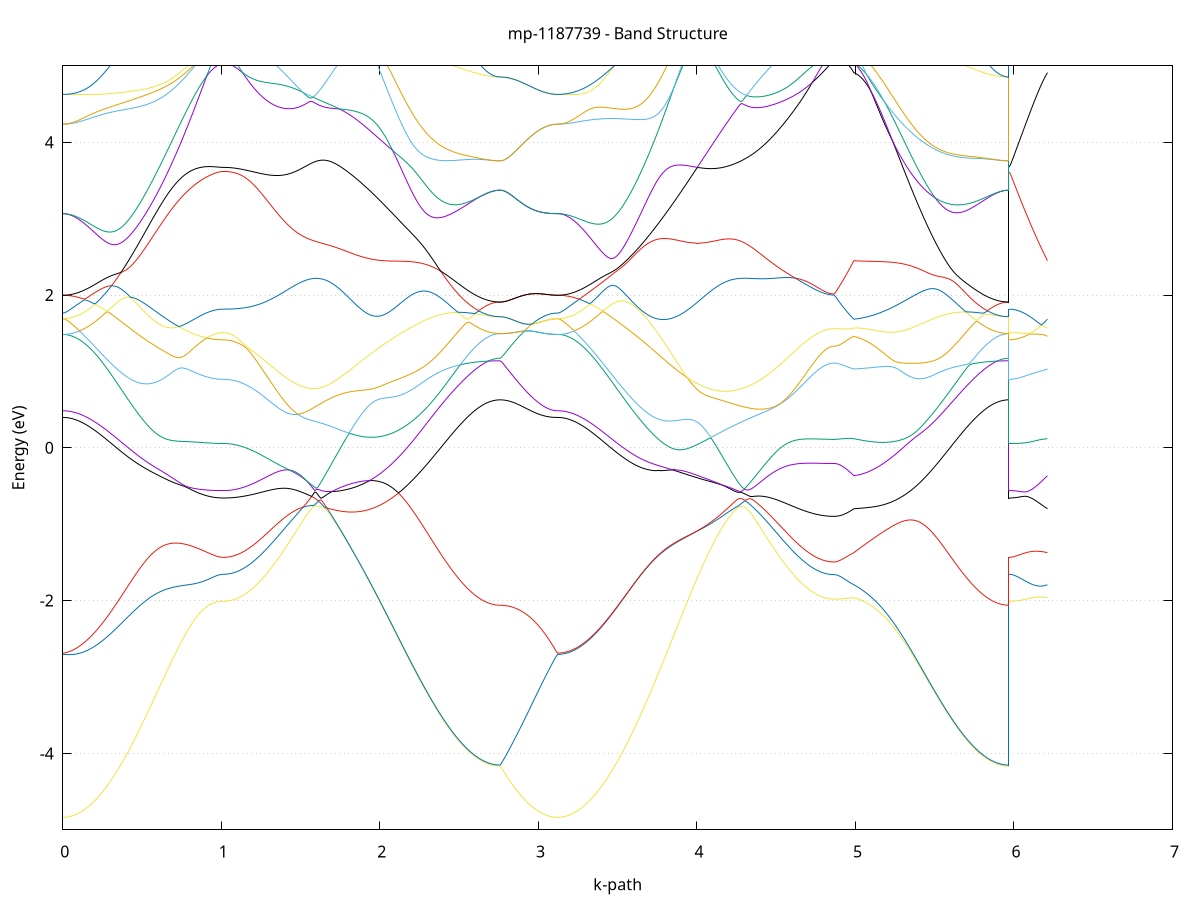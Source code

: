 set title 'mp-1187739 - Band Structure'
set xlabel 'k-path'
set ylabel 'Energy (eV)'
set grid y
set yrange [-5:5]
set terminal png size 800,600
set output 'mp-1187739_bands_gnuplot.png'
plot '-' using 1:2 with lines notitle, '-' using 1:2 with lines notitle, '-' using 1:2 with lines notitle, '-' using 1:2 with lines notitle, '-' using 1:2 with lines notitle, '-' using 1:2 with lines notitle, '-' using 1:2 with lines notitle, '-' using 1:2 with lines notitle, '-' using 1:2 with lines notitle, '-' using 1:2 with lines notitle, '-' using 1:2 with lines notitle, '-' using 1:2 with lines notitle, '-' using 1:2 with lines notitle, '-' using 1:2 with lines notitle, '-' using 1:2 with lines notitle, '-' using 1:2 with lines notitle, '-' using 1:2 with lines notitle, '-' using 1:2 with lines notitle, '-' using 1:2 with lines notitle, '-' using 1:2 with lines notitle, '-' using 1:2 with lines notitle, '-' using 1:2 with lines notitle, '-' using 1:2 with lines notitle, '-' using 1:2 with lines notitle, '-' using 1:2 with lines notitle, '-' using 1:2 with lines notitle, '-' using 1:2 with lines notitle, '-' using 1:2 with lines notitle, '-' using 1:2 with lines notitle, '-' using 1:2 with lines notitle, '-' using 1:2 with lines notitle, '-' using 1:2 with lines notitle, '-' using 1:2 with lines notitle, '-' using 1:2 with lines notitle, '-' using 1:2 with lines notitle, '-' using 1:2 with lines notitle, '-' using 1:2 with lines notitle, '-' using 1:2 with lines notitle, '-' using 1:2 with lines notitle, '-' using 1:2 with lines notitle, '-' using 1:2 with lines notitle, '-' using 1:2 with lines notitle, '-' using 1:2 with lines notitle, '-' using 1:2 with lines notitle, '-' using 1:2 with lines notitle, '-' using 1:2 with lines notitle, '-' using 1:2 with lines notitle, '-' using 1:2 with lines notitle, '-' using 1:2 with lines notitle, '-' using 1:2 with lines notitle, '-' using 1:2 with lines notitle, '-' using 1:2 with lines notitle, '-' using 1:2 with lines notitle, '-' using 1:2 with lines notitle, '-' using 1:2 with lines notitle, '-' using 1:2 with lines notitle, '-' using 1:2 with lines notitle, '-' using 1:2 with lines notitle, '-' using 1:2 with lines notitle, '-' using 1:2 with lines notitle, '-' using 1:2 with lines notitle, '-' using 1:2 with lines notitle, '-' using 1:2 with lines notitle, '-' using 1:2 with lines notitle
0.000000 -42.690328
0.009944 -42.690328
0.019889 -42.690328
0.029833 -42.690228
0.039778 -42.690128
0.049722 -42.690028
0.059667 -42.689828
0.069611 -42.689728
0.079556 -42.689528
0.089500 -42.689228
0.099445 -42.689028
0.109389 -42.688728
0.119334 -42.688428
0.129278 -42.688128
0.139223 -42.687728
0.149167 -42.687328
0.159112 -42.686928
0.169056 -42.686528
0.179000 -42.686028
0.188945 -42.685528
0.198889 -42.685028
0.208834 -42.684528
0.218778 -42.684028
0.228723 -42.683428
0.238667 -42.682828
0.248612 -42.682228
0.258556 -42.681628
0.268501 -42.680928
0.278445 -42.680228
0.288390 -42.679528
0.298334 -42.678828
0.308279 -42.678128
0.318223 -42.677328
0.328168 -42.676628
0.338112 -42.675828
0.348057 -42.675028
0.358001 -42.674228
0.367945 -42.673428
0.377890 -42.672528
0.387834 -42.671728
0.397779 -42.670828
0.407723 -42.670028
0.417668 -42.669128
0.427612 -42.668228
0.437557 -42.667328
0.447501 -42.666428
0.457446 -42.665428
0.467390 -42.664528
0.477335 -42.663628
0.487279 -42.662628
0.497224 -42.661728
0.507168 -42.660728
0.517113 -42.659828
0.527057 -42.658828
0.537001 -42.657928
0.546946 -42.656928
0.556890 -42.656028
0.566835 -42.655028
0.576779 -42.654128
0.586724 -42.653128
0.596668 -42.652228
0.606613 -42.651228
0.616557 -42.650328
0.626502 -42.649428
0.636446 -42.648428
0.646391 -42.647528
0.656335 -42.646628
0.666280 -42.645728
0.676224 -42.644828
0.686169 -42.644028
0.696113 -42.643128
0.706058 -42.642228
0.716002 -42.641428
0.725946 -42.640628
0.735891 -42.639828
0.745835 -42.639028
0.755780 -42.638228
0.765724 -42.637528
0.775669 -42.636728
0.785613 -42.636028
0.795558 -42.635328
0.805502 -42.634728
0.815447 -42.634028
0.825391 -42.633428
0.835336 -42.632828
0.845280 -42.632228
0.855225 -42.631728
0.865169 -42.631228
0.875114 -42.630728
0.885058 -42.630228
0.895002 -42.629828
0.904947 -42.629428
0.914891 -42.629028
0.924836 -42.628728
0.934780 -42.628428
0.944725 -42.628128
0.954669 -42.627928
0.964614 -42.627728
0.974558 -42.627628
0.984503 -42.627428
0.994447 -42.627328
1.004392 -42.627328
1.014336 -42.627328
1.014336 -42.627328
1.024254 -42.627328
1.034172 -42.627228
1.044091 -42.627228
1.054009 -42.627228
1.063927 -42.627128
1.073845 -42.627128
1.083763 -42.627028
1.093681 -42.626928
1.103600 -42.626828
1.113518 -42.626728
1.123436 -42.626628
1.133354 -42.626428
1.143272 -42.626328
1.153190 -42.626128
1.163108 -42.626028
1.173027 -42.625828
1.182945 -42.625628
1.192863 -42.625428
1.202781 -42.625228
1.212699 -42.625028
1.222617 -42.624828
1.232536 -42.624628
1.242454 -42.624328
1.252372 -42.624128
1.262290 -42.623928
1.272208 -42.623628
1.282126 -42.623428
1.292044 -42.623128
1.301963 -42.622828
1.311881 -42.622628
1.321799 -42.622328
1.331717 -42.622028
1.341635 -42.621828
1.351553 -42.621528
1.361472 -42.621328
1.371390 -42.621028
1.381308 -42.620728
1.391226 -42.620528
1.401144 -42.620228
1.411062 -42.620028
1.420980 -42.619728
1.430899 -42.619528
1.440817 -42.619328
1.450735 -42.619028
1.460653 -42.618828
1.470571 -42.618628
1.480489 -42.618428
1.490407 -42.618328
1.500326 -42.618128
1.510244 -42.618028
1.520162 -42.617828
1.530080 -42.617728
1.539998 -42.617628
1.549916 -42.617528
1.559835 -42.617428
1.569753 -42.617428
1.579671 -42.617328
1.589589 -42.617328
1.599507 -42.617328
1.609425 -42.617328
1.619343 -42.617428
1.629262 -42.617428
1.629262 -42.617428
1.639257 -42.617528
1.649252 -42.617628
1.659247 -42.617728
1.669242 -42.617828
1.679237 -42.618028
1.689232 -42.618128
1.699228 -42.618328
1.709223 -42.618528
1.719218 -42.618828
1.729213 -42.619028
1.739208 -42.619328
1.749203 -42.619628
1.759198 -42.619928
1.769194 -42.620228
1.779189 -42.620528
1.789184 -42.620928
1.799179 -42.621328
1.809174 -42.621628
1.819169 -42.622128
1.829164 -42.622528
1.839160 -42.622928
1.849155 -42.623428
1.859150 -42.623928
1.869145 -42.624428
1.879140 -42.624928
1.889135 -42.625428
1.899130 -42.625928
1.909126 -42.626528
1.919121 -42.627128
1.929116 -42.627728
1.939111 -42.628328
1.949106 -42.628928
1.959101 -42.629528
1.969096 -42.630128
1.979092 -42.630828
1.989087 -42.631528
1.999082 -42.632128
2.009077 -42.632828
2.019072 -42.633528
2.029067 -42.634228
2.039062 -42.634928
2.049058 -42.635728
2.059053 -42.636428
2.069048 -42.637228
2.079043 -42.637928
2.089038 -42.638728
2.099033 -42.639428
2.109028 -42.640228
2.119024 -42.641028
2.129019 -42.641828
2.139014 -42.642628
2.149009 -42.643428
2.159004 -42.644228
2.168999 -42.645028
2.178994 -42.645828
2.188990 -42.646628
2.198985 -42.647428
2.208980 -42.648228
2.218975 -42.649028
2.228970 -42.649828
2.238965 -42.650628
2.248960 -42.651428
2.258956 -42.652228
2.268951 -42.653028
2.278946 -42.653828
2.288941 -42.654628
2.298936 -42.655428
2.308931 -42.656228
2.318926 -42.657028
2.328922 -42.657728
2.338917 -42.658528
2.348912 -42.659228
2.358907 -42.660028
2.368902 -42.660728
2.378897 -42.661428
2.388892 -42.662128
2.398888 -42.662828
2.408883 -42.663528
2.418878 -42.664228
2.428873 -42.664928
2.438868 -42.665528
2.448863 -42.666228
2.458858 -42.666828
2.468854 -42.667428
2.478849 -42.668028
2.488844 -42.668628
2.498839 -42.669128
2.508834 -42.669728
2.518829 -42.670228
2.528824 -42.670728
2.538820 -42.671228
2.548815 -42.671728
2.558810 -42.672128
2.568805 -42.672528
2.578800 -42.673028
2.588795 -42.673428
2.598790 -42.673728
2.608786 -42.674128
2.618781 -42.674428
2.628776 -42.674728
2.638771 -42.675028
2.648766 -42.675328
2.658761 -42.675528
2.668756 -42.675728
2.678752 -42.675928
2.688747 -42.676128
2.698742 -42.676228
2.708737 -42.676428
2.718732 -42.676528
2.728727 -42.676628
2.738722 -42.676628
2.748718 -42.676728
2.758713 -42.676728
2.758713 -42.676728
2.768508 -42.676728
2.778303 -42.677028
2.788098 -42.677328
2.797894 -42.677728
2.807689 -42.678228
2.817484 -42.678828
2.827279 -42.679328
2.837075 -42.679928
2.846870 -42.680528
2.856665 -42.681128
2.866460 -42.681728
2.876256 -42.682328
2.886051 -42.682928
2.895846 -42.683528
2.905641 -42.684028
2.915437 -42.684528
2.925232 -42.685128
2.935027 -42.685528
2.944823 -42.686028
2.954618 -42.686528
2.964413 -42.686928
2.974208 -42.687328
2.984004 -42.687728
2.993799 -42.688028
3.003594 -42.688428
3.013389 -42.688728
3.023185 -42.689028
3.032980 -42.689228
3.042775 -42.689428
3.052570 -42.689628
3.062366 -42.689828
3.072161 -42.690028
3.081956 -42.690128
3.091751 -42.690228
3.101547 -42.690328
3.111342 -42.690328
3.121137 -42.690328
3.121137 -42.690328
3.131134 -42.690328
3.141131 -42.690328
3.151128 -42.690228
3.161125 -42.690128
3.171122 -42.690028
3.181119 -42.689828
3.191116 -42.689628
3.201113 -42.689428
3.211110 -42.689228
3.221108 -42.689028
3.231105 -42.688728
3.241102 -42.688428
3.251099 -42.688028
3.261096 -42.687728
3.271093 -42.687328
3.281090 -42.686928
3.291087 -42.686428
3.301084 -42.686028
3.311081 -42.685528
3.321078 -42.685028
3.331075 -42.684528
3.341072 -42.683928
3.351069 -42.683328
3.361066 -42.682728
3.371063 -42.682128
3.381060 -42.681528
3.391057 -42.680828
3.401054 -42.680128
3.411051 -42.679428
3.421048 -42.678728
3.431045 -42.678028
3.441042 -42.677228
3.451039 -42.676428
3.461037 -42.675628
3.471034 -42.674828
3.481031 -42.674028
3.491028 -42.673228
3.501025 -42.672328
3.511022 -42.671528
3.521019 -42.670628
3.531016 -42.669728
3.541013 -42.668828
3.551010 -42.667928
3.561007 -42.667028
3.571004 -42.666028
3.581001 -42.665128
3.590998 -42.664228
3.600995 -42.663228
3.610992 -42.662228
3.620989 -42.661328
3.630986 -42.660328
3.640983 -42.659328
3.650980 -42.658328
3.660977 -42.657428
3.670974 -42.656428
3.680971 -42.655428
3.690969 -42.654428
3.700966 -42.653428
3.710963 -42.652428
3.720960 -42.651428
3.730957 -42.650428
3.740954 -42.649528
3.750951 -42.648528
3.760948 -42.647528
3.770945 -42.646528
3.780942 -42.645628
3.790939 -42.644628
3.800936 -42.643628
3.810933 -42.642728
3.820930 -42.641828
3.830927 -42.640828
3.840924 -42.639928
3.850921 -42.639028
3.860918 -42.638128
3.870915 -42.637228
3.880912 -42.636328
3.890909 -42.635428
3.900906 -42.634628
3.910903 -42.633728
3.920900 -42.632928
3.930898 -42.632128
3.940895 -42.631328
3.950892 -42.630528
3.960889 -42.629828
3.970886 -42.629028
3.980883 -42.628328
3.990880 -42.627628
4.000877 -42.626928
4.010874 -42.626228
4.020871 -42.625628
4.030868 -42.624928
4.040865 -42.624328
4.050862 -42.623828
4.060859 -42.623228
4.070856 -42.622728
4.080853 -42.622228
4.090850 -42.621728
4.100847 -42.621228
4.110844 -42.620828
4.120841 -42.620428
4.130838 -42.620028
4.140835 -42.619628
4.150832 -42.619328
4.160829 -42.619028
4.170827 -42.618728
4.180824 -42.618528
4.190821 -42.618228
4.200818 -42.618028
4.210815 -42.617928
4.220812 -42.617728
4.230809 -42.617628
4.240806 -42.617528
4.250803 -42.617428
4.260800 -42.617428
4.270797 -42.617328
4.280794 -42.617328
4.290791 -42.617328
4.300788 -42.617328
4.300788 -42.617328
4.310696 -42.617428
4.320603 -42.617428
4.330510 -42.617528
4.340418 -42.617628
4.350325 -42.617728
4.360233 -42.617828
4.370140 -42.617928
4.380048 -42.618028
4.389955 -42.618228
4.399863 -42.618328
4.409770 -42.618528
4.419678 -42.618628
4.429585 -42.618828
4.439493 -42.619028
4.449400 -42.619228
4.459308 -42.619428
4.469215 -42.619628
4.479122 -42.619828
4.489030 -42.620028
4.498937 -42.620228
4.508845 -42.620428
4.518752 -42.620628
4.528660 -42.620828
4.538567 -42.621028
4.548475 -42.621228
4.558382 -42.621428
4.568290 -42.621628
4.578197 -42.621828
4.588105 -42.622028
4.598012 -42.622228
4.607920 -42.622428
4.617827 -42.622628
4.627734 -42.622828
4.637642 -42.622928
4.647549 -42.623128
4.657457 -42.623328
4.667364 -42.623528
4.677272 -42.623628
4.687179 -42.623828
4.697087 -42.623928
4.706994 -42.624128
4.716902 -42.624228
4.726809 -42.624328
4.736717 -42.624428
4.746624 -42.624528
4.756532 -42.624628
4.766439 -42.624728
4.776346 -42.624828
4.786254 -42.624928
4.796161 -42.625028
4.806069 -42.625028
4.815976 -42.625128
4.825884 -42.625128
4.835791 -42.625128
4.845699 -42.625228
4.855606 -42.625228
4.865514 -42.625228
4.865514 -42.625228
4.875070 -42.625228
4.884627 -42.625228
4.894184 -42.625228
4.903740 -42.625328
4.913297 -42.625328
4.922853 -42.625328
4.932410 -42.625428
4.941967 -42.625428
4.951523 -42.625528
4.961080 -42.625628
4.970637 -42.625628
4.980193 -42.625728
4.989750 -42.625828
4.989750 -42.625828
4.999731 -42.625928
5.009712 -42.626028
5.019693 -42.626128
5.029674 -42.626328
5.039655 -42.626428
5.049635 -42.626728
5.059616 -42.626928
5.069597 -42.627228
5.079578 -42.627528
5.089559 -42.627828
5.099540 -42.628128
5.109521 -42.628528
5.119502 -42.628928
5.129483 -42.629328
5.139464 -42.629828
5.149445 -42.630228
5.159426 -42.630728
5.169407 -42.631228
5.179388 -42.631828
5.189369 -42.632328
5.199350 -42.632928
5.209331 -42.633428
5.219312 -42.634028
5.229293 -42.634728
5.239274 -42.635328
5.249255 -42.635928
5.259235 -42.636628
5.269216 -42.637328
5.279197 -42.637928
5.289178 -42.638628
5.299159 -42.639428
5.309140 -42.640128
5.319121 -42.640828
5.329102 -42.641528
5.339083 -42.642328
5.349064 -42.643028
5.359045 -42.643828
5.369026 -42.644628
5.379007 -42.645328
5.388988 -42.646128
5.398969 -42.646928
5.408950 -42.647728
5.418931 -42.648528
5.428912 -42.649228
5.438893 -42.650028
5.448874 -42.650828
5.458855 -42.651628
5.468835 -42.652428
5.478816 -42.653228
5.488797 -42.654028
5.498778 -42.654728
5.508759 -42.655528
5.518740 -42.656328
5.528721 -42.657128
5.538702 -42.657828
5.548683 -42.658628
5.558664 -42.659328
5.568645 -42.660028
5.578626 -42.660828
5.588607 -42.661528
5.598588 -42.662228
5.608569 -42.662928
5.618550 -42.663628
5.628531 -42.664328
5.638512 -42.664928
5.648493 -42.665628
5.658474 -42.666228
5.668455 -42.666828
5.678435 -42.667428
5.688416 -42.668028
5.698397 -42.668628
5.708378 -42.669128
5.718359 -42.669728
5.728340 -42.670228
5.738321 -42.670728
5.748302 -42.671228
5.758283 -42.671728
5.768264 -42.672128
5.778245 -42.672628
5.788226 -42.673028
5.798207 -42.673428
5.808188 -42.673728
5.818169 -42.674128
5.828150 -42.674428
5.838131 -42.674728
5.848112 -42.675028
5.858093 -42.675328
5.868074 -42.675528
5.878055 -42.675728
5.888035 -42.675928
5.898016 -42.676128
5.907997 -42.676228
5.917978 -42.676428
5.927959 -42.676528
5.937940 -42.676628
5.947921 -42.676628
5.957902 -42.676728
5.967883 -42.676728
5.967883 -42.627328
5.977617 -42.627328
5.987351 -42.627328
5.997085 -42.627228
6.006819 -42.627228
6.016553 -42.627228
6.026287 -42.627228
6.036021 -42.627128
6.045755 -42.627128
6.055488 -42.627028
6.065222 -42.627028
6.074956 -42.626928
6.084690 -42.626828
6.094424 -42.626828
6.104158 -42.626728
6.113892 -42.626628
6.123626 -42.626628
6.133360 -42.626528
6.143094 -42.626428
6.152828 -42.626328
6.162562 -42.626228
6.172296 -42.626128
6.182030 -42.626128
6.191764 -42.626028
6.201498 -42.625928
6.211231 -42.625828
e
0.000000 -42.641028
0.009944 -42.641028
0.019889 -42.641028
0.029833 -42.641028
0.039778 -42.640928
0.049722 -42.640828
0.059667 -42.640828
0.069611 -42.640728
0.079556 -42.640628
0.089500 -42.640528
0.099445 -42.640328
0.109389 -42.640228
0.119334 -42.640028
0.129278 -42.639928
0.139223 -42.639728
0.149167 -42.639528
0.159112 -42.639328
0.169056 -42.639028
0.179000 -42.638828
0.188945 -42.638628
0.198889 -42.638328
0.208834 -42.638028
0.218778 -42.637728
0.228723 -42.637428
0.238667 -42.637128
0.248612 -42.636828
0.258556 -42.636528
0.268501 -42.636128
0.278445 -42.635828
0.288390 -42.635428
0.298334 -42.635128
0.308279 -42.634728
0.318223 -42.634328
0.328168 -42.633928
0.338112 -42.633528
0.348057 -42.633128
0.358001 -42.632728
0.367945 -42.632228
0.377890 -42.631828
0.387834 -42.631328
0.397779 -42.630928
0.407723 -42.630428
0.417668 -42.630028
0.427612 -42.629528
0.437557 -42.629028
0.447501 -42.628628
0.457446 -42.628128
0.467390 -42.627628
0.477335 -42.627128
0.487279 -42.626628
0.497224 -42.626128
0.507168 -42.625628
0.517113 -42.625228
0.527057 -42.624728
0.537001 -42.624228
0.546946 -42.623728
0.556890 -42.623228
0.566835 -42.622728
0.576779 -42.622228
0.586724 -42.621728
0.596668 -42.621228
0.606613 -42.620828
0.616557 -42.620328
0.626502 -42.619828
0.636446 -42.619328
0.646391 -42.618928
0.656335 -42.618428
0.666280 -42.618028
0.676224 -42.617528
0.686169 -42.617128
0.696113 -42.616728
0.706058 -42.616228
0.716002 -42.615828
0.725946 -42.615428
0.735891 -42.615028
0.745835 -42.614628
0.755780 -42.614328
0.765724 -42.613928
0.775669 -42.613528
0.785613 -42.613228
0.795558 -42.612928
0.805502 -42.612528
0.815447 -42.612228
0.825391 -42.611928
0.835336 -42.611628
0.845280 -42.611328
0.855225 -42.611128
0.865169 -42.610828
0.875114 -42.610628
0.885058 -42.610428
0.895002 -42.610228
0.904947 -42.610028
0.914891 -42.609828
0.924836 -42.609628
0.934780 -42.609528
0.944725 -42.609428
0.954669 -42.609328
0.964614 -42.609228
0.974558 -42.609128
0.984503 -42.609028
0.994447 -42.609028
1.004392 -42.609028
1.014336 -42.608928
1.014336 -42.608928
1.024254 -42.608928
1.034172 -42.608928
1.044091 -42.608928
1.054009 -42.608928
1.063927 -42.608928
1.073845 -42.608928
1.083763 -42.608828
1.093681 -42.608828
1.103600 -42.608728
1.113518 -42.608728
1.123436 -42.608628
1.133354 -42.608628
1.143272 -42.608528
1.153190 -42.608528
1.163108 -42.608428
1.173027 -42.608328
1.182945 -42.608228
1.192863 -42.608228
1.202781 -42.608128
1.212699 -42.608028
1.222617 -42.607928
1.232536 -42.607828
1.242454 -42.607728
1.252372 -42.607628
1.262290 -42.607528
1.272208 -42.607428
1.282126 -42.607328
1.292044 -42.607228
1.301963 -42.607128
1.311881 -42.606928
1.321799 -42.606828
1.331717 -42.606728
1.341635 -42.606628
1.351553 -42.606428
1.361472 -42.606328
1.371390 -42.606228
1.381308 -42.606028
1.391226 -42.605928
1.401144 -42.605728
1.411062 -42.605628
1.420980 -42.605428
1.430899 -42.605328
1.440817 -42.605128
1.450735 -42.605028
1.460653 -42.604828
1.470571 -42.604728
1.480489 -42.604528
1.490407 -42.604328
1.500326 -42.604228
1.510244 -42.604028
1.520162 -42.603828
1.530080 -42.603628
1.539998 -42.603428
1.549916 -42.603328
1.559835 -42.603128
1.569753 -42.602928
1.579671 -42.602728
1.589589 -42.602528
1.599507 -42.602428
1.609425 -42.602628
1.619343 -42.602928
1.629262 -42.603128
1.629262 -42.603128
1.639257 -42.603328
1.649252 -42.603628
1.659247 -42.603928
1.669242 -42.604128
1.679237 -42.604428
1.689232 -42.604828
1.699228 -42.605128
1.709223 -42.605428
1.719218 -42.605828
1.729213 -42.606128
1.739208 -42.606528
1.749203 -42.606928
1.759198 -42.607328
1.769194 -42.607828
1.779189 -42.608228
1.789184 -42.608728
1.799179 -42.609128
1.809174 -42.609628
1.819169 -42.610128
1.829164 -42.610628
1.839160 -42.611228
1.849155 -42.611728
1.859150 -42.612328
1.869145 -42.612828
1.879140 -42.613428
1.889135 -42.614028
1.899130 -42.614628
1.909126 -42.615228
1.919121 -42.615928
1.929116 -42.616528
1.939111 -42.617228
1.949106 -42.617928
1.959101 -42.618528
1.969096 -42.619228
1.979092 -42.620028
1.989087 -42.620728
1.999082 -42.621428
2.009077 -42.622128
2.019072 -42.622928
2.029067 -42.623728
2.039062 -42.624428
2.049058 -42.625228
2.059053 -42.626028
2.069048 -42.626828
2.079043 -42.627628
2.089038 -42.628428
2.099033 -42.629228
2.109028 -42.630028
2.119024 -42.630828
2.129019 -42.631728
2.139014 -42.632528
2.149009 -42.633328
2.159004 -42.634228
2.168999 -42.635028
2.178994 -42.635828
2.188990 -42.636728
2.198985 -42.637528
2.208980 -42.638428
2.218975 -42.639228
2.228970 -42.640028
2.238965 -42.640928
2.248960 -42.641728
2.258956 -42.642528
2.268951 -42.643428
2.278946 -42.644228
2.288941 -42.645028
2.298936 -42.645828
2.308931 -42.646628
2.318926 -42.647428
2.328922 -42.648228
2.338917 -42.649028
2.348912 -42.649828
2.358907 -42.650628
2.368902 -42.651328
2.378897 -42.652128
2.388892 -42.652828
2.398888 -42.653528
2.408883 -42.654228
2.418878 -42.654928
2.428873 -42.655628
2.438868 -42.656328
2.448863 -42.656928
2.458858 -42.657628
2.468854 -42.658228
2.478849 -42.658828
2.488844 -42.659428
2.498839 -42.660028
2.508834 -42.660528
2.518829 -42.661128
2.528824 -42.661628
2.538820 -42.662128
2.548815 -42.662628
2.558810 -42.663028
2.568805 -42.663528
2.578800 -42.663928
2.588795 -42.664328
2.598790 -42.664728
2.608786 -42.665128
2.618781 -42.665428
2.628776 -42.665728
2.638771 -42.666028
2.648766 -42.666328
2.658761 -42.666528
2.668756 -42.666828
2.678752 -42.667028
2.688747 -42.667128
2.698742 -42.667328
2.708737 -42.667428
2.718732 -42.667528
2.728727 -42.667628
2.738722 -42.667728
2.748718 -42.667728
2.758713 -42.667728
2.758713 -42.667728
2.768508 -42.667628
2.778303 -42.667428
2.788098 -42.667028
2.797894 -42.666428
2.807689 -42.665828
2.817484 -42.665128
2.827279 -42.664428
2.837075 -42.663628
2.846870 -42.662728
2.856665 -42.661928
2.866460 -42.661028
2.876256 -42.660128
2.886051 -42.659228
2.895846 -42.658328
2.905641 -42.657428
2.915437 -42.656428
2.925232 -42.655528
2.935027 -42.654528
2.944823 -42.653628
2.954618 -42.652728
2.964413 -42.651728
2.974208 -42.650828
2.984004 -42.649928
2.993799 -42.649028
3.003594 -42.648128
3.013389 -42.647228
3.023185 -42.646428
3.032980 -42.645628
3.042775 -42.644828
3.052570 -42.644028
3.062366 -42.643328
3.072161 -42.642728
3.081956 -42.642128
3.091751 -42.641728
3.101547 -42.641328
3.111342 -42.641128
3.121137 -42.641028
3.121137 -42.641028
3.131134 -42.641028
3.141131 -42.641028
3.151128 -42.640928
3.161125 -42.640928
3.171122 -42.640828
3.181119 -42.640728
3.191116 -42.640628
3.201113 -42.640528
3.211110 -42.640428
3.221108 -42.640228
3.231105 -42.640028
3.241102 -42.639828
3.251099 -42.639628
3.261096 -42.639428
3.271093 -42.639228
3.281090 -42.639028
3.291087 -42.638728
3.301084 -42.638428
3.311081 -42.638128
3.321078 -42.637828
3.331075 -42.637528
3.341072 -42.637228
3.351069 -42.636928
3.361066 -42.636528
3.371063 -42.636128
3.381060 -42.635828
3.391057 -42.635428
3.401054 -42.635028
3.411051 -42.634628
3.421048 -42.634228
3.431045 -42.633728
3.441042 -42.633328
3.451039 -42.632928
3.461037 -42.632428
3.471034 -42.632028
3.481031 -42.631528
3.491028 -42.631028
3.501025 -42.630528
3.511022 -42.630128
3.521019 -42.629628
3.531016 -42.629128
3.541013 -42.628628
3.551010 -42.628128
3.561007 -42.627628
3.571004 -42.627128
3.581001 -42.626628
3.590998 -42.626128
3.600995 -42.625528
3.610992 -42.625028
3.620989 -42.624528
3.630986 -42.624028
3.640983 -42.623528
3.650980 -42.623028
3.660977 -42.622528
3.670974 -42.622028
3.680971 -42.621528
3.690969 -42.621028
3.700966 -42.620528
3.710963 -42.620028
3.720960 -42.619528
3.730957 -42.619028
3.740954 -42.618528
3.750951 -42.618128
3.760948 -42.617628
3.770945 -42.617128
3.780942 -42.616728
3.790939 -42.616228
3.800936 -42.615828
3.810933 -42.615428
3.820930 -42.614928
3.830927 -42.614528
3.840924 -42.614128
3.850921 -42.613728
3.860918 -42.613328
3.870915 -42.612928
3.880912 -42.612628
3.890909 -42.612228
3.900906 -42.611828
3.910903 -42.611528
3.920900 -42.611128
3.930898 -42.610828
3.940895 -42.610528
3.950892 -42.610228
3.960889 -42.609928
3.970886 -42.609628
3.980883 -42.609328
3.990880 -42.609028
4.000877 -42.608728
4.010874 -42.608428
4.020871 -42.608228
4.030868 -42.607928
4.040865 -42.607728
4.050862 -42.607428
4.060859 -42.607228
4.070856 -42.606928
4.080853 -42.606728
4.090850 -42.606528
4.100847 -42.606328
4.110844 -42.606028
4.120841 -42.605828
4.130838 -42.605628
4.140835 -42.605428
4.150832 -42.605228
4.160829 -42.604928
4.170827 -42.604728
4.180824 -42.604528
4.190821 -42.604328
4.200818 -42.604128
4.210815 -42.603928
4.220812 -42.603728
4.230809 -42.603528
4.240806 -42.603228
4.250803 -42.603028
4.260800 -42.602828
4.270797 -42.602628
4.280794 -42.602428
4.290791 -42.602528
4.300788 -42.602728
4.300788 -42.602728
4.310696 -42.602928
4.320603 -42.603128
4.330510 -42.603428
4.340418 -42.603628
4.350325 -42.603828
4.360233 -42.604128
4.370140 -42.604328
4.380048 -42.604628
4.389955 -42.604828
4.399863 -42.605128
4.409770 -42.605328
4.419678 -42.605628
4.429585 -42.605928
4.439493 -42.606128
4.449400 -42.606428
4.459308 -42.606728
4.469215 -42.606928
4.479122 -42.607228
4.489030 -42.607528
4.498937 -42.607728
4.508845 -42.608028
4.518752 -42.608328
4.528660 -42.608528
4.538567 -42.608828
4.548475 -42.609028
4.558382 -42.609328
4.568290 -42.609528
4.578197 -42.609828
4.588105 -42.610028
4.598012 -42.610328
4.607920 -42.610528
4.617827 -42.610728
4.627734 -42.610928
4.637642 -42.611228
4.647549 -42.611428
4.657457 -42.611628
4.667364 -42.611828
4.677272 -42.611928
4.687179 -42.612128
4.697087 -42.612328
4.706994 -42.612528
4.716902 -42.612628
4.726809 -42.612828
4.736717 -42.612928
4.746624 -42.613028
4.756532 -42.613128
4.766439 -42.613228
4.776346 -42.613328
4.786254 -42.613428
4.796161 -42.613528
4.806069 -42.613628
4.815976 -42.613628
4.825884 -42.613728
4.835791 -42.613728
4.845699 -42.613728
4.855606 -42.613828
4.865514 -42.613828
4.865514 -42.613828
4.875070 -42.613828
4.884627 -42.613728
4.894184 -42.613728
4.903740 -42.613728
4.913297 -42.613628
4.922853 -42.613628
4.932410 -42.613528
4.941967 -42.613428
4.951523 -42.613428
4.961080 -42.613328
4.970637 -42.613228
4.980193 -42.613128
4.989750 -42.613028
4.989750 -42.613028
4.999731 -42.613128
5.009712 -42.613328
5.019693 -42.613628
5.029674 -42.613828
5.039655 -42.614128
5.049635 -42.614428
5.059616 -42.614728
5.069597 -42.615128
5.079578 -42.615528
5.089559 -42.615928
5.099540 -42.616328
5.109521 -42.616828
5.119502 -42.617328
5.129483 -42.617828
5.139464 -42.618328
5.149445 -42.618828
5.159426 -42.619428
5.169407 -42.620028
5.179388 -42.620628
5.189369 -42.621228
5.199350 -42.621828
5.209331 -42.622528
5.219312 -42.623128
5.229293 -42.623828
5.239274 -42.624528
5.249255 -42.625228
5.259235 -42.625928
5.269216 -42.626728
5.279197 -42.627428
5.289178 -42.628128
5.299159 -42.628928
5.309140 -42.629728
5.319121 -42.630528
5.329102 -42.631228
5.339083 -42.632028
5.349064 -42.632828
5.359045 -42.633628
5.369026 -42.634528
5.379007 -42.635328
5.388988 -42.636128
5.398969 -42.636928
5.408950 -42.637728
5.418931 -42.638628
5.428912 -42.639428
5.438893 -42.640228
5.448874 -42.641028
5.458855 -42.641928
5.468835 -42.642728
5.478816 -42.643528
5.488797 -42.644328
5.498778 -42.645128
5.508759 -42.645928
5.518740 -42.646728
5.528721 -42.647528
5.538702 -42.648328
5.548683 -42.649128
5.558664 -42.649928
5.568645 -42.650628
5.578626 -42.651428
5.588607 -42.652128
5.598588 -42.652828
5.608569 -42.653628
5.618550 -42.654328
5.628531 -42.655028
5.638512 -42.655628
5.648493 -42.656328
5.658474 -42.657028
5.668455 -42.657628
5.678435 -42.658228
5.688416 -42.658828
5.698397 -42.659428
5.708378 -42.660028
5.718359 -42.660628
5.728340 -42.661128
5.738321 -42.661628
5.748302 -42.662128
5.758283 -42.662628
5.768264 -42.663128
5.778245 -42.663528
5.788226 -42.663928
5.798207 -42.664328
5.808188 -42.664728
5.818169 -42.665128
5.828150 -42.665428
5.838131 -42.665728
5.848112 -42.666028
5.858093 -42.666328
5.868074 -42.666528
5.878055 -42.666828
5.888035 -42.667028
5.898016 -42.667128
5.907997 -42.667328
5.917978 -42.667428
5.927959 -42.667528
5.937940 -42.667628
5.947921 -42.667728
5.957902 -42.667728
5.967883 -42.667728
5.967883 -42.608928
5.977617 -42.609028
5.987351 -42.609028
5.997085 -42.609028
6.006819 -42.609128
6.016553 -42.609228
6.026287 -42.609328
6.036021 -42.609528
6.045755 -42.609628
6.055488 -42.609828
6.065222 -42.610028
6.074956 -42.610128
6.084690 -42.610328
6.094424 -42.610528
6.104158 -42.610728
6.113892 -42.610928
6.123626 -42.611228
6.133360 -42.611428
6.143094 -42.611628
6.152828 -42.611828
6.162562 -42.612028
6.172296 -42.612228
6.182030 -42.612428
6.191764 -42.612628
6.201498 -42.612828
6.211231 -42.613028
e
0.000000 -42.629728
0.009944 -42.629728
0.019889 -42.629728
0.029833 -42.629728
0.039778 -42.629628
0.049722 -42.629528
0.059667 -42.629428
0.069611 -42.629328
0.079556 -42.629228
0.089500 -42.629028
0.099445 -42.628928
0.109389 -42.628728
0.119334 -42.628528
0.129278 -42.628328
0.139223 -42.628128
0.149167 -42.627828
0.159112 -42.627628
0.169056 -42.627328
0.179000 -42.627028
0.188945 -42.626828
0.198889 -42.626428
0.208834 -42.626128
0.218778 -42.625828
0.228723 -42.625528
0.238667 -42.625128
0.248612 -42.624728
0.258556 -42.624428
0.268501 -42.624028
0.278445 -42.623628
0.288390 -42.623228
0.298334 -42.622828
0.308279 -42.622328
0.318223 -42.621928
0.328168 -42.621528
0.338112 -42.621028
0.348057 -42.620628
0.358001 -42.620128
0.367945 -42.619728
0.377890 -42.619228
0.387834 -42.618728
0.397779 -42.618328
0.407723 -42.617828
0.417668 -42.617328
0.427612 -42.616928
0.437557 -42.616428
0.447501 -42.615928
0.457446 -42.615428
0.467390 -42.615028
0.477335 -42.614528
0.487279 -42.614028
0.497224 -42.613628
0.507168 -42.613128
0.517113 -42.612628
0.527057 -42.612228
0.537001 -42.611728
0.546946 -42.611328
0.556890 -42.610828
0.566835 -42.610428
0.576779 -42.610028
0.586724 -42.609628
0.596668 -42.609228
0.606613 -42.608828
0.616557 -42.608428
0.626502 -42.608028
0.636446 -42.607628
0.646391 -42.607228
0.656335 -42.606928
0.666280 -42.606528
0.676224 -42.606228
0.686169 -42.605928
0.696113 -42.605628
0.706058 -42.605328
0.716002 -42.605028
0.725946 -42.604728
0.735891 -42.604428
0.745835 -42.604228
0.755780 -42.603928
0.765724 -42.603728
0.775669 -42.603528
0.785613 -42.603328
0.795558 -42.603128
0.805502 -42.602928
0.815447 -42.602728
0.825391 -42.602628
0.835336 -42.602428
0.845280 -42.602328
0.855225 -42.602228
0.865169 -42.602028
0.875114 -42.601928
0.885058 -42.601828
0.895002 -42.601828
0.904947 -42.601728
0.914891 -42.601628
0.924836 -42.601628
0.934780 -42.601528
0.944725 -42.601528
0.954669 -42.601428
0.964614 -42.601428
0.974558 -42.601428
0.984503 -42.601428
0.994447 -42.601328
1.004392 -42.601328
1.014336 -42.601328
1.014336 -42.601328
1.024254 -42.601328
1.034172 -42.601328
1.044091 -42.601328
1.054009 -42.601328
1.063927 -42.601328
1.073845 -42.601328
1.083763 -42.601328
1.093681 -42.601228
1.103600 -42.601228
1.113518 -42.601228
1.123436 -42.601228
1.133354 -42.601128
1.143272 -42.601128
1.153190 -42.601128
1.163108 -42.601128
1.173027 -42.601028
1.182945 -42.601028
1.192863 -42.601028
1.202781 -42.600928
1.212699 -42.600928
1.222617 -42.600828
1.232536 -42.600828
1.242454 -42.600828
1.252372 -42.600728
1.262290 -42.600728
1.272208 -42.600728
1.282126 -42.600628
1.292044 -42.600628
1.301963 -42.600628
1.311881 -42.600628
1.321799 -42.600528
1.331717 -42.600528
1.341635 -42.600528
1.351553 -42.600528
1.361472 -42.600528
1.371390 -42.600528
1.381308 -42.600528
1.391226 -42.600528
1.401144 -42.600528
1.411062 -42.600528
1.420980 -42.600628
1.430899 -42.600628
1.440817 -42.600628
1.450735 -42.600728
1.460653 -42.600728
1.470571 -42.600828
1.480489 -42.600928
1.490407 -42.600928
1.500326 -42.601028
1.510244 -42.601128
1.520162 -42.601228
1.530080 -42.601328
1.539998 -42.601528
1.549916 -42.601628
1.559835 -42.601728
1.569753 -42.601928
1.579671 -42.602128
1.589589 -42.602328
1.599507 -42.602328
1.609425 -42.602128
1.619343 -42.601928
1.629262 -42.601728
1.629262 -42.601728
1.639257 -42.601528
1.649252 -42.601328
1.659247 -42.601128
1.669242 -42.601028
1.679237 -42.600828
1.689232 -42.600628
1.699228 -42.600428
1.709223 -42.600228
1.719218 -42.600128
1.729213 -42.599928
1.739208 -42.599828
1.749203 -42.599628
1.759198 -42.599528
1.769194 -42.599328
1.779189 -42.599228
1.789184 -42.599128
1.799179 -42.599028
1.809174 -42.598928
1.819169 -42.598828
1.829164 -42.598728
1.839160 -42.598628
1.849155 -42.598628
1.859150 -42.598528
1.869145 -42.598528
1.879140 -42.598528
1.889135 -42.598528
1.899130 -42.598528
1.909126 -42.598528
1.919121 -42.598528
1.929116 -42.598528
1.939111 -42.598528
1.949106 -42.598628
1.959101 -42.598728
1.969096 -42.598728
1.979092 -42.598828
1.989087 -42.598928
1.999082 -42.599028
2.009077 -42.599228
2.019072 -42.599328
2.029067 -42.599428
2.039062 -42.599628
2.049058 -42.599828
2.059053 -42.599928
2.069048 -42.600128
2.079043 -42.600328
2.089038 -42.600528
2.099033 -42.600728
2.109028 -42.601028
2.119024 -42.601228
2.129019 -42.601428
2.139014 -42.601728
2.149009 -42.601928
2.159004 -42.602228
2.168999 -42.602528
2.178994 -42.602828
2.188990 -42.603028
2.198985 -42.603328
2.208980 -42.603628
2.218975 -42.603928
2.228970 -42.604328
2.238965 -42.604628
2.248960 -42.604928
2.258956 -42.605228
2.268951 -42.605528
2.278946 -42.605928
2.288941 -42.606228
2.298936 -42.606528
2.308931 -42.606828
2.318926 -42.607228
2.328922 -42.607528
2.338917 -42.607828
2.348912 -42.608228
2.358907 -42.608528
2.368902 -42.608828
2.378897 -42.609228
2.388892 -42.609528
2.398888 -42.609828
2.408883 -42.610228
2.418878 -42.610528
2.428873 -42.610828
2.438868 -42.611128
2.448863 -42.611428
2.458858 -42.611728
2.468854 -42.612028
2.478849 -42.612328
2.488844 -42.612628
2.498839 -42.612828
2.508834 -42.613128
2.518829 -42.613428
2.528824 -42.613628
2.538820 -42.613928
2.548815 -42.614128
2.558810 -42.614328
2.568805 -42.614628
2.578800 -42.614828
2.588795 -42.615028
2.598790 -42.615228
2.608786 -42.615328
2.618781 -42.615528
2.628776 -42.615728
2.638771 -42.615828
2.648766 -42.616028
2.658761 -42.616128
2.668756 -42.616228
2.678752 -42.616328
2.688747 -42.616428
2.698742 -42.616528
2.708737 -42.616528
2.718732 -42.616628
2.728727 -42.616628
2.738722 -42.616728
2.748718 -42.616728
2.758713 -42.616728
2.758713 -42.616728
2.768508 -42.616728
2.778303 -42.616728
2.788098 -42.616828
2.797894 -42.616928
2.807689 -42.617028
2.817484 -42.617228
2.827279 -42.617428
2.837075 -42.617628
2.846870 -42.617828
2.856665 -42.618028
2.866460 -42.618328
2.876256 -42.618628
2.886051 -42.619028
2.895846 -42.619328
2.905641 -42.619728
2.915437 -42.620128
2.925232 -42.620528
2.935027 -42.621028
2.944823 -42.621428
2.954618 -42.621928
2.964413 -42.622428
2.974208 -42.623028
2.984004 -42.623528
2.993799 -42.624028
3.003594 -42.624628
3.013389 -42.625228
3.023185 -42.625728
3.032980 -42.626328
3.042775 -42.626928
3.052570 -42.627428
3.062366 -42.627928
3.072161 -42.628428
3.081956 -42.628828
3.091751 -42.629228
3.101547 -42.629528
3.111342 -42.629728
3.121137 -42.629728
3.121137 -42.629728
3.131134 -42.629728
3.141131 -42.629728
3.151128 -42.629728
3.161125 -42.629628
3.171122 -42.629528
3.181119 -42.629428
3.191116 -42.629328
3.201113 -42.629228
3.211110 -42.629128
3.221108 -42.628928
3.231105 -42.628828
3.241102 -42.628628
3.251099 -42.628428
3.261096 -42.628228
3.271093 -42.628028
3.281090 -42.627828
3.291087 -42.627528
3.301084 -42.627228
3.311081 -42.627028
3.321078 -42.626728
3.331075 -42.626428
3.341072 -42.626128
3.351069 -42.625828
3.361066 -42.625428
3.371063 -42.625128
3.381060 -42.624728
3.391057 -42.624328
3.401054 -42.624028
3.411051 -42.623628
3.421048 -42.623228
3.431045 -42.622828
3.441042 -42.622428
3.451039 -42.622028
3.461037 -42.621528
3.471034 -42.621128
3.481031 -42.620728
3.491028 -42.620228
3.501025 -42.619828
3.511022 -42.619328
3.521019 -42.618928
3.531016 -42.618428
3.541013 -42.617928
3.551010 -42.617528
3.561007 -42.617028
3.571004 -42.616528
3.581001 -42.616028
3.590998 -42.615628
3.600995 -42.615128
3.610992 -42.614628
3.620989 -42.614228
3.630986 -42.613728
3.640983 -42.613228
3.650980 -42.612728
3.660977 -42.612328
3.670974 -42.611828
3.680971 -42.611428
3.690969 -42.610928
3.700966 -42.610528
3.710963 -42.610028
3.720960 -42.609628
3.730957 -42.609128
3.740954 -42.608728
3.750951 -42.608328
3.760948 -42.607928
3.770945 -42.607528
3.780942 -42.607128
3.790939 -42.606728
3.800936 -42.606328
3.810933 -42.606028
3.820930 -42.605628
3.830927 -42.605328
3.840924 -42.604928
3.850921 -42.604628
3.860918 -42.604328
3.870915 -42.604028
3.880912 -42.603728
3.890909 -42.603428
3.900906 -42.603128
3.910903 -42.602928
3.920900 -42.602628
3.930898 -42.602428
3.940895 -42.602228
3.950892 -42.602028
3.960889 -42.601828
3.970886 -42.601628
3.980883 -42.601428
3.990880 -42.601328
4.000877 -42.601128
4.010874 -42.601028
4.020871 -42.600928
4.030868 -42.600828
4.040865 -42.600728
4.050862 -42.600628
4.060859 -42.600628
4.070856 -42.600528
4.080853 -42.600528
4.090850 -42.600528
4.100847 -42.600528
4.110844 -42.600528
4.120841 -42.600528
4.130838 -42.600528
4.140835 -42.600628
4.150832 -42.600628
4.160829 -42.600728
4.170827 -42.600828
4.180824 -42.600828
4.190821 -42.600928
4.200818 -42.601128
4.210815 -42.601228
4.220812 -42.601328
4.230809 -42.601528
4.240806 -42.601628
4.250803 -42.601828
4.260800 -42.601928
4.270797 -42.602128
4.280794 -42.602328
4.290791 -42.602228
4.300788 -42.602128
4.300788 -42.602128
4.310696 -42.601928
4.320603 -42.601728
4.330510 -42.601528
4.340418 -42.601328
4.350325 -42.601228
4.360233 -42.601028
4.370140 -42.600928
4.380048 -42.600728
4.389955 -42.600628
4.399863 -42.600428
4.409770 -42.600328
4.419678 -42.600228
4.429585 -42.600028
4.439493 -42.599928
4.449400 -42.599828
4.459308 -42.599728
4.469215 -42.599628
4.479122 -42.599528
4.489030 -42.599528
4.498937 -42.599428
4.508845 -42.599328
4.518752 -42.599228
4.528660 -42.599228
4.538567 -42.599128
4.548475 -42.599128
4.558382 -42.599028
4.568290 -42.599028
4.578197 -42.598928
4.588105 -42.598928
4.598012 -42.598828
4.607920 -42.598828
4.617827 -42.598828
4.627734 -42.598728
4.637642 -42.598728
4.647549 -42.598728
4.657457 -42.598728
4.667364 -42.598728
4.677272 -42.598728
4.687179 -42.598628
4.697087 -42.598628
4.706994 -42.598628
4.716902 -42.598628
4.726809 -42.598628
4.736717 -42.598628
4.746624 -42.598628
4.756532 -42.598628
4.766439 -42.598628
4.776346 -42.598628
4.786254 -42.598628
4.796161 -42.598628
4.806069 -42.598628
4.815976 -42.598628
4.825884 -42.598628
4.835791 -42.598628
4.845699 -42.598628
4.855606 -42.598628
4.865514 -42.598628
4.865514 -42.598628
4.875070 -42.598628
4.884627 -42.598628
4.894184 -42.598628
4.903740 -42.598628
4.913297 -42.598728
4.922853 -42.598728
4.932410 -42.598728
4.941967 -42.598828
4.951523 -42.598828
4.961080 -42.598828
4.970637 -42.598928
4.980193 -42.599028
4.989750 -42.599028
4.989750 -42.599028
4.999731 -42.599028
5.009712 -42.598928
5.019693 -42.598928
5.029674 -42.598928
5.039655 -42.598928
5.049635 -42.598828
5.059616 -42.598828
5.069597 -42.598828
5.079578 -42.598828
5.089559 -42.598828
5.099540 -42.598828
5.109521 -42.598828
5.119502 -42.598828
5.129483 -42.598928
5.139464 -42.598928
5.149445 -42.598928
5.159426 -42.599028
5.169407 -42.599028
5.179388 -42.599128
5.189369 -42.599228
5.199350 -42.599328
5.209331 -42.599428
5.219312 -42.599528
5.229293 -42.599628
5.239274 -42.599728
5.249255 -42.599928
5.259235 -42.600028
5.269216 -42.600228
5.279197 -42.600428
5.289178 -42.600628
5.299159 -42.600728
5.309140 -42.601028
5.319121 -42.601228
5.329102 -42.601428
5.339083 -42.601628
5.349064 -42.601928
5.359045 -42.602128
5.369026 -42.602428
5.379007 -42.602628
5.388988 -42.602928
5.398969 -42.603228
5.408950 -42.603528
5.418931 -42.603728
5.428912 -42.604028
5.438893 -42.604328
5.448874 -42.604628
5.458855 -42.605028
5.468835 -42.605328
5.478816 -42.605628
5.488797 -42.605928
5.498778 -42.606228
5.508759 -42.606628
5.518740 -42.606928
5.528721 -42.607228
5.538702 -42.607628
5.548683 -42.607928
5.558664 -42.608228
5.568645 -42.608528
5.578626 -42.608928
5.588607 -42.609228
5.598588 -42.609528
5.608569 -42.609928
5.618550 -42.610228
5.628531 -42.610528
5.638512 -42.610828
5.648493 -42.611128
5.658474 -42.611428
5.668455 -42.611728
5.678435 -42.612028
5.688416 -42.612328
5.698397 -42.612628
5.708378 -42.612928
5.718359 -42.613128
5.728340 -42.613428
5.738321 -42.613628
5.748302 -42.613928
5.758283 -42.614128
5.768264 -42.614328
5.778245 -42.614628
5.788226 -42.614828
5.798207 -42.615028
5.808188 -42.615228
5.818169 -42.615328
5.828150 -42.615528
5.838131 -42.615728
5.848112 -42.615828
5.858093 -42.616028
5.868074 -42.616128
5.878055 -42.616228
5.888035 -42.616328
5.898016 -42.616428
5.907997 -42.616528
5.917978 -42.616528
5.927959 -42.616628
5.937940 -42.616628
5.947921 -42.616728
5.957902 -42.616728
5.967883 -42.616728
5.967883 -42.601328
5.977617 -42.601328
5.987351 -42.601328
5.997085 -42.601328
6.006819 -42.601228
6.016553 -42.601128
6.026287 -42.601128
6.036021 -42.601028
6.045755 -42.600928
6.055488 -42.600828
6.065222 -42.600728
6.074956 -42.600528
6.084690 -42.600428
6.094424 -42.600328
6.104158 -42.600228
6.113892 -42.600128
6.123626 -42.599928
6.133360 -42.599828
6.143094 -42.599728
6.152828 -42.599628
6.162562 -42.599528
6.172296 -42.599428
6.182030 -42.599328
6.191764 -42.599228
6.201498 -42.599128
6.211231 -42.599028
e
0.000000 -22.918828
0.009944 -22.918928
0.019889 -22.919128
0.029833 -22.919328
0.039778 -22.919728
0.049722 -22.920028
0.059667 -22.920428
0.069611 -22.920828
0.079556 -22.921228
0.089500 -22.921628
0.099445 -22.922028
0.109389 -22.922328
0.119334 -22.922728
0.129278 -22.922928
0.139223 -22.923228
0.149167 -22.923428
0.159112 -22.923628
0.169056 -22.923728
0.179000 -22.923828
0.188945 -22.923928
0.198889 -22.923928
0.208834 -22.923928
0.218778 -22.923928
0.228723 -22.923828
0.238667 -22.923728
0.248612 -22.923628
0.258556 -22.923428
0.268501 -22.923228
0.278445 -22.923028
0.288390 -22.922728
0.298334 -22.922428
0.308279 -22.922128
0.318223 -22.921828
0.328168 -22.921528
0.338112 -22.921128
0.348057 -22.920728
0.358001 -22.920428
0.367945 -22.920028
0.377890 -22.919628
0.387834 -22.919228
0.397779 -22.918928
0.407723 -22.918528
0.417668 -22.918228
0.427612 -22.917928
0.437557 -22.917728
0.447501 -22.917528
0.457446 -22.917328
0.467390 -22.917228
0.477335 -22.917128
0.487279 -22.917228
0.497224 -22.917328
0.507168 -22.917528
0.517113 -22.917828
0.527057 -22.918228
0.537001 -22.918828
0.546946 -22.919528
0.556890 -22.920428
0.566835 -22.921528
0.576779 -22.922828
0.586724 -22.924428
0.596668 -22.926228
0.606613 -22.928328
0.616557 -22.930728
0.626502 -22.933328
0.636446 -22.936128
0.646391 -22.939128
0.656335 -22.942328
0.666280 -22.945528
0.676224 -22.948928
0.686169 -22.952228
0.696113 -22.955628
0.706058 -22.959128
0.716002 -22.962528
0.725946 -22.965928
0.735891 -22.969328
0.745835 -22.972628
0.755780 -22.975928
0.765724 -22.979128
0.775669 -22.982328
0.785613 -22.985428
0.795558 -22.988428
0.805502 -22.991428
0.815447 -22.994228
0.825391 -22.997028
0.835336 -22.999628
0.845280 -23.002128
0.855225 -23.004528
0.865169 -23.006828
0.875114 -23.009028
0.885058 -23.011028
0.895002 -23.012928
0.904947 -23.014728
0.914891 -23.016328
0.924836 -23.017828
0.934780 -23.019128
0.944725 -23.020328
0.954669 -23.021328
0.964614 -23.022228
0.974558 -23.022928
0.984503 -23.023428
0.994447 -23.023828
1.004392 -23.024128
1.014336 -23.024228
1.014336 -23.024228
1.024254 -23.024128
1.034172 -23.024028
1.044091 -23.023728
1.054009 -23.023428
1.063927 -23.023028
1.073845 -23.022528
1.083763 -23.021928
1.093681 -23.021328
1.103600 -23.020528
1.113518 -23.019628
1.123436 -23.018728
1.133354 -23.017728
1.143272 -23.016528
1.153190 -23.015328
1.163108 -23.014128
1.173027 -23.012728
1.182945 -23.011228
1.192863 -23.009728
1.202781 -23.008128
1.212699 -23.006428
1.222617 -23.004628
1.232536 -23.002728
1.242454 -23.000828
1.252372 -22.998828
1.262290 -22.996728
1.272208 -22.994528
1.282126 -22.992328
1.292044 -22.990028
1.301963 -22.987628
1.311881 -22.985228
1.321799 -22.982728
1.331717 -22.980128
1.341635 -22.977528
1.351553 -22.974828
1.361472 -22.972128
1.371390 -22.969428
1.381308 -22.966628
1.391226 -22.963728
1.401144 -22.960928
1.411062 -22.958028
1.420980 -22.955128
1.430899 -22.952228
1.440817 -22.949428
1.450735 -22.946628
1.460653 -22.943828
1.470571 -22.941228
1.480489 -22.938728
1.490407 -22.936428
1.500326 -22.934228
1.510244 -22.932328
1.520162 -22.930628
1.530080 -22.929228
1.539998 -22.928028
1.549916 -22.927128
1.559835 -22.926428
1.569753 -22.926028
1.579671 -22.925728
1.589589 -22.925728
1.599507 -22.925928
1.609425 -22.926228
1.619343 -22.926728
1.629262 -22.927328
1.629262 -22.927328
1.639257 -22.927928
1.649252 -22.928728
1.659247 -22.929528
1.669242 -22.930328
1.679237 -22.931128
1.689232 -22.932028
1.699228 -22.932828
1.709223 -22.933528
1.719218 -22.934228
1.729213 -22.934928
1.739208 -22.935428
1.749203 -22.935928
1.759198 -22.936328
1.769194 -22.936528
1.779189 -22.936728
1.789184 -22.936728
1.799179 -22.936628
1.809174 -22.936428
1.819169 -22.936028
1.829164 -22.935528
1.839160 -22.934928
1.849155 -22.934228
1.859150 -22.933528
1.869145 -22.932728
1.879140 -22.931828
1.889135 -22.930628
1.899130 -22.929328
1.909126 -22.927828
1.919121 -22.926128
1.929116 -22.924228
1.939111 -22.922228
1.949106 -22.920028
1.959101 -22.917628
1.969096 -22.915128
1.979092 -22.912428
1.989087 -22.909528
1.999082 -22.906528
2.009077 -22.903328
2.019072 -22.900028
2.029067 -22.896528
2.039062 -22.892928
2.049058 -22.889328
2.059053 -22.887728
2.069048 -22.887628
2.079043 -22.889028
2.089038 -22.891528
2.099033 -22.894628
2.109028 -22.898028
2.119024 -22.901628
2.129019 -22.905328
2.139014 -22.909028
2.149009 -22.912828
2.159004 -22.916628
2.168999 -22.920428
2.178994 -22.924228
2.188990 -22.928028
2.198985 -22.931728
2.208980 -22.935528
2.218975 -22.939328
2.228970 -22.943028
2.238965 -22.946728
2.248960 -22.950428
2.258956 -22.954028
2.268951 -22.957628
2.278946 -22.961228
2.288941 -22.964728
2.298936 -22.968228
2.308931 -22.971628
2.318926 -22.975028
2.328922 -22.978428
2.338917 -22.981728
2.348912 -22.984928
2.358907 -22.988128
2.368902 -22.991328
2.378897 -22.994428
2.388892 -22.997428
2.398888 -23.000428
2.408883 -23.003328
2.418878 -23.006128
2.428873 -23.008928
2.438868 -23.011628
2.448863 -23.014228
2.458858 -23.016828
2.468854 -23.019328
2.478849 -23.021828
2.488844 -23.024128
2.498839 -23.026428
2.508834 -23.028628
2.518829 -23.030728
2.528824 -23.032828
2.538820 -23.034828
2.548815 -23.036628
2.558810 -23.038528
2.568805 -23.040228
2.578800 -23.041828
2.588795 -23.043428
2.598790 -23.044928
2.608786 -23.046328
2.618781 -23.047628
2.628776 -23.048828
2.638771 -23.049928
2.648766 -23.051028
2.658761 -23.051928
2.668756 -23.052828
2.678752 -23.053628
2.688747 -23.054228
2.698742 -23.054828
2.708737 -23.055328
2.718732 -23.055728
2.728727 -23.056128
2.738722 -23.056328
2.748718 -23.056428
2.758713 -23.056528
2.758713 -23.056528
2.768508 -23.056428
2.778303 -23.056028
2.788098 -23.055528
2.797894 -23.054728
2.807689 -23.053728
2.817484 -23.052428
2.827279 -23.051028
2.837075 -23.049328
2.846870 -23.047428
2.856665 -23.045328
2.866460 -23.043028
2.876256 -23.040428
2.886051 -23.037728
2.895846 -23.034728
2.905641 -23.031528
2.915437 -23.028128
2.925232 -23.024528
2.935027 -23.020728
2.944823 -23.016728
2.954618 -23.012528
2.964413 -23.008128
2.974208 -23.003528
2.984004 -22.998828
2.993799 -22.993828
3.003594 -22.988728
3.013389 -22.983428
3.023185 -22.977928
3.032980 -22.972328
3.042775 -22.966428
3.052570 -22.960528
3.062366 -22.954428
3.072161 -22.948128
3.081956 -22.941728
3.091751 -22.935228
3.101547 -22.928828
3.111342 -22.922528
3.121137 -22.918828
3.121137 -22.918828
3.131134 -22.918828
3.141131 -22.918828
3.151128 -22.918728
3.161125 -22.918628
3.171122 -22.918428
3.181119 -22.918228
3.191116 -22.918028
3.201113 -22.917828
3.211110 -22.917528
3.221108 -22.917228
3.231105 -22.916828
3.241102 -22.916528
3.251099 -22.916128
3.261096 -22.915728
3.271093 -22.915228
3.281090 -22.914828
3.291087 -22.914328
3.301084 -22.913828
3.311081 -22.913328
3.321078 -22.912828
3.331075 -22.912228
3.341072 -22.911728
3.351069 -22.911128
3.361066 -22.910628
3.371063 -22.910028
3.381060 -22.909528
3.391057 -22.908928
3.401054 -22.908428
3.411051 -22.907928
3.421048 -22.907428
3.431045 -22.906928
3.441042 -22.906528
3.451039 -22.906028
3.461037 -22.905728
3.471034 -22.905328
3.481031 -22.905028
3.491028 -22.904728
3.501025 -22.904528
3.511022 -22.904428
3.521019 -22.904328
3.531016 -22.904328
3.541013 -22.904328
3.551010 -22.904428
3.561007 -22.904628
3.571004 -22.904928
3.581001 -22.905228
3.590998 -22.905728
3.600995 -22.906228
3.610992 -22.906828
3.620989 -22.907528
3.630986 -22.908328
3.640983 -22.909228
3.650980 -22.910128
3.660977 -22.911128
3.670974 -22.912228
3.680971 -22.913428
3.690969 -22.914628
3.700966 -22.915928
3.710963 -22.917328
3.720960 -22.918728
3.730957 -22.920128
3.740954 -22.921628
3.750951 -22.923128
3.760948 -22.924628
3.770945 -22.926128
3.780942 -22.927628
3.790939 -22.929128
3.800936 -22.930528
3.810933 -22.932028
3.820930 -22.933428
3.830927 -22.934828
3.840924 -22.936128
3.850921 -22.937328
3.860918 -22.938528
3.870915 -22.939628
3.880912 -22.940728
3.890909 -22.941628
3.900906 -22.942528
3.910903 -22.943328
3.920900 -22.943928
3.930898 -22.944528
3.940895 -22.945028
3.950892 -22.945328
3.960889 -22.945628
3.970886 -22.945728
3.980883 -22.945728
3.990880 -22.945628
4.000877 -22.945428
4.010874 -22.945128
4.020871 -22.944728
4.030868 -22.944128
4.040865 -22.943528
4.050862 -22.942728
4.060859 -22.941828
4.070856 -22.940828
4.080853 -22.939828
4.090850 -22.938628
4.100847 -22.937328
4.110844 -22.936028
4.120841 -22.934628
4.130838 -22.933128
4.140835 -22.931528
4.150832 -22.929928
4.160829 -22.928328
4.170827 -22.926628
4.180824 -22.925028
4.190821 -22.923328
4.200818 -22.922028
4.210815 -22.921228
4.220812 -22.920628
4.230809 -22.920228
4.240806 -22.920028
4.250803 -22.920228
4.260800 -22.920628
4.270797 -22.921428
4.280794 -22.922528
4.290791 -22.923928
4.300788 -22.925528
4.300788 -22.925528
4.310696 -22.927428
4.320603 -22.929528
4.330510 -22.931928
4.340418 -22.934328
4.350325 -22.937028
4.360233 -22.939728
4.370140 -22.942528
4.380048 -22.945428
4.389955 -22.948328
4.399863 -22.951328
4.409770 -22.954328
4.419678 -22.957328
4.429585 -22.960328
4.439493 -22.963328
4.449400 -22.966228
4.459308 -22.969228
4.469215 -22.972128
4.479122 -22.975128
4.489030 -22.977928
4.498937 -22.980828
4.508845 -22.983528
4.518752 -22.986328
4.528660 -22.989028
4.538567 -22.991628
4.548475 -22.994228
4.558382 -22.996728
4.568290 -22.999228
4.578197 -23.001628
4.588105 -23.003928
4.598012 -23.006228
4.607920 -23.008428
4.617827 -23.010628
4.627734 -23.012628
4.637642 -23.014628
4.647549 -23.016528
4.657457 -23.018428
4.667364 -23.020128
4.677272 -23.021828
4.687179 -23.023428
4.697087 -23.024928
4.706994 -23.026428
4.716902 -23.027728
4.726809 -23.029028
4.736717 -23.030228
4.746624 -23.031328
4.756532 -23.032328
4.766439 -23.033228
4.776346 -23.034128
4.786254 -23.034828
4.796161 -23.035528
4.806069 -23.036128
4.815976 -23.036628
4.825884 -23.037028
4.835791 -23.037328
4.845699 -23.037528
4.855606 -23.037728
4.865514 -23.037728
4.865514 -23.037728
4.875070 -23.037628
4.884627 -23.037528
4.894184 -23.037228
4.903740 -23.036728
4.913297 -23.036228
4.922853 -23.035628
4.932410 -23.034828
4.941967 -23.033928
4.951523 -23.032928
4.961080 -23.031828
4.970637 -23.030628
4.980193 -23.029328
4.989750 -23.027928
4.989750 -23.027928
4.999731 -23.026928
5.009712 -23.025728
5.019693 -23.024428
5.029674 -23.022928
5.039655 -23.021128
5.049635 -23.019328
5.059616 -23.017228
5.069597 -23.014928
5.079578 -23.012528
5.089559 -23.010028
5.099540 -23.007228
5.109521 -23.004328
5.119502 -23.001228
5.129483 -22.998028
5.139464 -22.994628
5.149445 -22.991128
5.159426 -22.987428
5.169407 -22.983628
5.179388 -22.979728
5.189369 -22.975728
5.199350 -22.971528
5.209331 -22.967328
5.219312 -22.962928
5.229293 -22.958628
5.239274 -22.954128
5.249255 -22.949728
5.259235 -22.945328
5.269216 -22.941028
5.279197 -22.936928
5.289178 -22.933028
5.299159 -22.929628
5.309140 -22.926628
5.319121 -22.924428
5.329102 -22.923028
5.339083 -22.922528
5.349064 -22.922828
5.359045 -22.923928
5.369026 -22.925628
5.379007 -22.927728
5.388988 -22.930228
5.398969 -22.933028
5.408950 -22.936028
5.418931 -22.939128
5.428912 -22.942328
5.438893 -22.945528
5.448874 -22.948928
5.458855 -22.952228
5.468835 -22.955628
5.478816 -22.959028
5.488797 -22.962428
5.498778 -22.965828
5.508759 -22.969128
5.518740 -22.972428
5.528721 -22.975728
5.538702 -22.979028
5.548683 -22.982228
5.558664 -22.985428
5.568645 -22.988628
5.578626 -22.991728
5.588607 -22.994728
5.598588 -22.997728
5.608569 -23.000628
5.618550 -23.003528
5.628531 -23.006328
5.638512 -23.009128
5.648493 -23.011828
5.658474 -23.014428
5.668455 -23.017028
5.678435 -23.019528
5.688416 -23.021928
5.698397 -23.024228
5.708378 -23.026528
5.718359 -23.028728
5.728340 -23.030828
5.738321 -23.032928
5.748302 -23.034828
5.758283 -23.036728
5.768264 -23.038528
5.778245 -23.040228
5.788226 -23.041928
5.798207 -23.043428
5.808188 -23.044928
5.818169 -23.046328
5.828150 -23.047628
5.838131 -23.048828
5.848112 -23.049928
5.858093 -23.051028
5.868074 -23.051928
5.878055 -23.052828
5.888035 -23.053628
5.898016 -23.054228
5.907997 -23.054828
5.917978 -23.055328
5.927959 -23.055728
5.937940 -23.056128
5.947921 -23.056328
5.957902 -23.056428
5.967883 -23.056528
5.967883 -23.024228
5.977617 -23.024128
5.987351 -23.023928
5.997085 -23.023728
6.006819 -23.023328
6.016553 -23.022828
6.026287 -23.022228
6.036021 -23.021528
6.045755 -23.020828
6.055488 -23.019928
6.065222 -23.019028
6.074956 -23.018128
6.084690 -23.017228
6.094424 -23.016528
6.104158 -23.016028
6.113892 -23.015928
6.123626 -23.016428
6.133360 -23.017428
6.143094 -23.018628
6.152828 -23.019928
6.162562 -23.021328
6.172296 -23.022728
6.182030 -23.024128
6.191764 -23.025428
6.201498 -23.026728
6.211231 -23.027928
e
0.000000 -22.909328
0.009944 -22.909328
0.019889 -22.909028
0.029833 -22.908528
0.039778 -22.908028
0.049722 -22.907328
0.059667 -22.906528
0.069611 -22.905728
0.079556 -22.904828
0.089500 -22.903928
0.099445 -22.902928
0.109389 -22.901828
0.119334 -22.900828
0.129278 -22.899728
0.139223 -22.898628
0.149167 -22.897628
0.159112 -22.896428
0.169056 -22.895328
0.179000 -22.894228
0.188945 -22.893128
0.198889 -22.892128
0.208834 -22.891028
0.218778 -22.889928
0.228723 -22.888928
0.238667 -22.887928
0.248612 -22.887028
0.258556 -22.886028
0.268501 -22.885228
0.278445 -22.884428
0.288390 -22.883628
0.298334 -22.882928
0.308279 -22.882328
0.318223 -22.881728
0.328168 -22.881328
0.338112 -22.880928
0.348057 -22.880628
0.358001 -22.880528
0.367945 -22.880428
0.377890 -22.880528
0.387834 -22.880628
0.397779 -22.880928
0.407723 -22.881428
0.417668 -22.881928
0.427612 -22.882728
0.437557 -22.883528
0.447501 -22.884528
0.457446 -22.885728
0.467390 -22.887028
0.477335 -22.888528
0.487279 -22.890128
0.497224 -22.891928
0.507168 -22.893728
0.517113 -22.895828
0.527057 -22.897928
0.537001 -22.900228
0.546946 -22.902528
0.556890 -22.904928
0.566835 -22.907428
0.576779 -22.909928
0.586724 -22.912328
0.596668 -22.914728
0.606613 -22.917128
0.616557 -22.919428
0.626502 -22.921628
0.636446 -22.923828
0.646391 -22.925928
0.656335 -22.928128
0.666280 -22.930328
0.676224 -22.932628
0.686169 -22.934828
0.696113 -22.937228
0.706058 -22.939528
0.716002 -22.941928
0.725946 -22.944328
0.735891 -22.946728
0.745835 -22.949128
0.755780 -22.951628
0.765724 -22.954028
0.775669 -22.956328
0.785613 -22.958728
0.795558 -22.961028
0.805502 -22.963228
0.815447 -22.965428
0.825391 -22.967628
0.835336 -22.969628
0.845280 -22.971628
0.855225 -22.973528
0.865169 -22.975328
0.875114 -22.977028
0.885058 -22.978628
0.895002 -22.980128
0.904947 -22.981528
0.914891 -22.982828
0.924836 -22.984028
0.934780 -22.985128
0.944725 -22.986028
0.954669 -22.986828
0.964614 -22.987528
0.974558 -22.988128
0.984503 -22.988528
0.994447 -22.988828
1.004392 -22.989028
1.014336 -22.989128
1.014336 -22.989128
1.024254 -22.989128
1.034172 -22.988928
1.044091 -22.988828
1.054009 -22.988528
1.063927 -22.988128
1.073845 -22.987728
1.083763 -22.987228
1.093681 -22.986728
1.103600 -22.986028
1.113518 -22.985328
1.123436 -22.984528
1.133354 -22.983628
1.143272 -22.982728
1.153190 -22.981728
1.163108 -22.980628
1.173027 -22.979528
1.182945 -22.978228
1.192863 -22.977028
1.202781 -22.975628
1.212699 -22.974228
1.222617 -22.972728
1.232536 -22.971228
1.242454 -22.969628
1.252372 -22.968028
1.262290 -22.966328
1.272208 -22.964528
1.282126 -22.962728
1.292044 -22.960928
1.301963 -22.959028
1.311881 -22.957028
1.321799 -22.955128
1.331717 -22.953128
1.341635 -22.951028
1.351553 -22.948928
1.361472 -22.946828
1.371390 -22.944728
1.381308 -22.942528
1.391226 -22.940428
1.401144 -22.938228
1.411062 -22.936028
1.420980 -22.933728
1.430899 -22.931528
1.440817 -22.929228
1.450735 -22.926928
1.460653 -22.924628
1.470571 -22.922228
1.480489 -22.919728
1.490407 -22.917128
1.500326 -22.914528
1.510244 -22.911728
1.520162 -22.908828
1.530080 -22.905728
1.539998 -22.902628
1.549916 -22.899328
1.559835 -22.895928
1.569753 -22.892628
1.579671 -22.895228
1.589589 -22.897828
1.599507 -22.900428
1.609425 -22.903128
1.619343 -22.905728
1.629262 -22.908228
1.629262 -22.908228
1.639257 -22.910728
1.649252 -22.913128
1.659247 -22.915528
1.669242 -22.917728
1.679237 -22.919828
1.689232 -22.921828
1.699228 -22.923728
1.709223 -22.925528
1.719218 -22.927128
1.729213 -22.928628
1.739208 -22.929928
1.749203 -22.931128
1.759198 -22.932228
1.769194 -22.933128
1.779189 -22.933828
1.789184 -22.934328
1.799179 -22.934728
1.809174 -22.935028
1.819169 -22.935028
1.829164 -22.934928
1.839160 -22.934628
1.849155 -22.934128
1.859150 -22.933128
1.869145 -22.932028
1.879140 -22.930828
1.889135 -22.929428
1.899130 -22.927828
1.909126 -22.926128
1.919121 -22.924228
1.929116 -22.922228
1.939111 -22.920028
1.949106 -22.917628
1.959101 -22.915228
1.969096 -22.912628
1.979092 -22.909828
1.989087 -22.906928
1.999082 -22.904028
2.009077 -22.900928
2.019072 -22.897828
2.029067 -22.894728
2.039062 -22.891828
2.049058 -22.889128
2.059053 -22.885128
2.069048 -22.881128
2.079043 -22.876928
2.089038 -22.872528
2.099033 -22.868128
2.109028 -22.863528
2.119024 -22.858828
2.129019 -22.854028
2.139014 -22.849128
2.149009 -22.844128
2.159004 -22.839028
2.168999 -22.833828
2.178994 -22.828528
2.188990 -22.823228
2.198985 -22.817828
2.208980 -22.812328
2.218975 -22.806728
2.228970 -22.801128
2.238965 -22.795528
2.248960 -22.789828
2.258956 -22.784128
2.268951 -22.778428
2.278946 -22.772728
2.288941 -22.767028
2.298936 -22.761228
2.308931 -22.755528
2.318926 -22.749828
2.328922 -22.744128
2.338917 -22.738428
2.348912 -22.732828
2.358907 -22.727328
2.368902 -22.721828
2.378897 -22.716328
2.388892 -22.711028
2.398888 -22.705728
2.408883 -22.700528
2.418878 -22.695428
2.428873 -22.690428
2.438868 -22.685628
2.448863 -22.680828
2.458858 -22.676328
2.468854 -22.672428
2.478849 -22.668528
2.488844 -22.664928
2.498839 -22.661428
2.508834 -22.658128
2.518829 -22.654928
2.528824 -22.652028
2.538820 -22.649228
2.548815 -22.646528
2.558810 -22.644128
2.568805 -22.641728
2.578800 -22.639628
2.588795 -22.637628
2.598790 -22.635828
2.608786 -22.634128
2.618781 -22.632528
2.628776 -22.631128
2.638771 -22.629828
2.648766 -22.628628
2.658761 -22.627628
2.668756 -22.626728
2.678752 -22.625828
2.688747 -22.625128
2.698742 -22.624528
2.708737 -22.624028
2.718732 -22.623628
2.728727 -22.623228
2.738722 -22.623028
2.748718 -22.622928
2.758713 -22.622828
2.758713 -22.622828
2.768508 -22.626628
2.778303 -22.633428
2.788098 -22.640828
2.797894 -22.648528
2.807689 -22.656328
2.817484 -22.664228
2.827279 -22.672228
2.837075 -22.680328
2.846870 -22.688528
2.856665 -22.696728
2.866460 -22.705028
2.876256 -22.713328
2.886051 -22.721728
2.895846 -22.730028
2.905641 -22.738428
2.915437 -22.746828
2.925232 -22.755228
2.935027 -22.763628
2.944823 -22.772028
2.954618 -22.780428
2.964413 -22.788728
2.974208 -22.797028
2.984004 -22.805328
2.993799 -22.813528
3.003594 -22.821728
3.013389 -22.829828
3.023185 -22.837928
3.032980 -22.845928
3.042775 -22.853828
3.052570 -22.861628
3.062366 -22.869428
3.072161 -22.877028
3.081956 -22.884528
3.091751 -22.891828
3.101547 -22.898928
3.111342 -22.905528
3.121137 -22.909328
3.121137 -22.909328
3.131134 -22.909328
3.141131 -22.909328
3.151128 -22.909228
3.161125 -22.909128
3.171122 -22.908928
3.181119 -22.908828
3.191116 -22.908628
3.201113 -22.908328
3.211110 -22.908128
3.221108 -22.907828
3.231105 -22.907528
3.241102 -22.907128
3.251099 -22.906828
3.261096 -22.906428
3.271093 -22.906028
3.281090 -22.905528
3.291087 -22.905128
3.301084 -22.904628
3.311081 -22.904128
3.321078 -22.903728
3.331075 -22.903228
3.341072 -22.902728
3.351069 -22.902228
3.361066 -22.901728
3.371063 -22.901228
3.381060 -22.900728
3.391057 -22.900228
3.401054 -22.899728
3.411051 -22.899328
3.421048 -22.898828
3.431045 -22.898428
3.441042 -22.898028
3.451039 -22.897728
3.461037 -22.897428
3.471034 -22.897128
3.481031 -22.896928
3.491028 -22.896728
3.501025 -22.896628
3.511022 -22.896528
3.521019 -22.896528
3.531016 -22.896528
3.541013 -22.896728
3.551010 -22.896928
3.561007 -22.897228
3.571004 -22.897528
3.581001 -22.898028
3.590998 -22.898528
3.600995 -22.899128
3.610992 -22.899828
3.620989 -22.900528
3.630986 -22.901428
3.640983 -22.902328
3.650980 -22.903328
3.660977 -22.904428
3.670974 -22.905628
3.680971 -22.906828
3.690969 -22.908128
3.700966 -22.909528
3.710963 -22.910928
3.720960 -22.912328
3.730957 -22.913828
3.740954 -22.915328
3.750951 -22.916828
3.760948 -22.918428
3.770945 -22.919928
3.780942 -22.921428
3.790939 -22.923028
3.800936 -22.924528
3.810933 -22.926028
3.820930 -22.927428
3.830927 -22.928828
3.840924 -22.930128
3.850921 -22.931428
3.860918 -22.932728
3.870915 -22.933828
3.880912 -22.934928
3.890909 -22.935928
3.900906 -22.936828
3.910903 -22.937628
3.920900 -22.938428
3.930898 -22.939028
3.940895 -22.939528
3.950892 -22.939928
3.960889 -22.940328
3.970886 -22.940528
3.980883 -22.940628
3.990880 -22.940628
4.000877 -22.940428
4.010874 -22.940228
4.020871 -22.939928
4.030868 -22.939428
4.040865 -22.938928
4.050862 -22.938228
4.060859 -22.937528
4.070856 -22.936628
4.080853 -22.935728
4.090850 -22.934728
4.100847 -22.933628
4.110844 -22.932528
4.120841 -22.931328
4.130838 -22.930128
4.140835 -22.928828
4.150832 -22.927628
4.160829 -22.926328
4.170827 -22.925128
4.180824 -22.924028
4.190821 -22.922928
4.200818 -22.921628
4.210815 -22.919928
4.220812 -22.918328
4.230809 -22.916728
4.240806 -22.915228
4.250803 -22.913828
4.260800 -22.912428
4.270797 -22.911228
4.280794 -22.910228
4.290791 -22.909328
4.300788 -22.908528
4.300788 -22.908528
4.310696 -22.908028
4.320603 -22.907728
4.330510 -22.907528
4.340418 -22.907628
4.350325 -22.907928
4.360233 -22.908428
4.370140 -22.909128
4.380048 -22.910028
4.389955 -22.911128
4.399863 -22.912328
4.409770 -22.913728
4.419678 -22.915228
4.429585 -22.916828
4.439493 -22.918528
4.449400 -22.920228
4.459308 -22.922128
4.469215 -22.923928
4.479122 -22.925928
4.489030 -22.927828
4.498937 -22.929828
4.508845 -22.931828
4.518752 -22.933828
4.528660 -22.935828
4.538567 -22.937828
4.548475 -22.939728
4.558382 -22.941728
4.568290 -22.943628
4.578197 -22.945528
4.588105 -22.947328
4.598012 -22.949128
4.607920 -22.950928
4.617827 -22.952628
4.627734 -22.954328
4.637642 -22.955928
4.647549 -22.957528
4.657457 -22.959028
4.667364 -22.960428
4.677272 -22.961828
4.687179 -22.963128
4.697087 -22.964428
4.706994 -22.965628
4.716902 -22.966828
4.726809 -22.967828
4.736717 -22.968828
4.746624 -22.969828
4.756532 -22.970628
4.766439 -22.971428
4.776346 -22.972128
4.786254 -22.972828
4.796161 -22.973328
4.806069 -22.973828
4.815976 -22.974228
4.825884 -22.974628
4.835791 -22.974828
4.845699 -22.975028
4.855606 -22.975128
4.865514 -22.975228
4.865514 -22.975228
4.875070 -22.975328
4.884627 -22.975728
4.894184 -22.976328
4.903740 -22.977228
4.913297 -22.978228
4.922853 -22.979428
4.932410 -22.980828
4.941967 -22.982228
4.951523 -22.983828
4.961080 -22.985428
4.970637 -22.987028
4.980193 -22.988628
4.989750 -22.990328
4.989750 -22.990328
4.999731 -22.989328
5.009712 -22.988128
5.019693 -22.986728
5.029674 -22.985128
5.039655 -22.983428
5.049635 -22.981528
5.059616 -22.979428
5.069597 -22.977228
5.079578 -22.974828
5.089559 -22.972228
5.099540 -22.969528
5.109521 -22.966628
5.119502 -22.963528
5.129483 -22.960328
5.139464 -22.956928
5.149445 -22.953428
5.159426 -22.949728
5.169407 -22.945928
5.179388 -22.942028
5.189369 -22.937928
5.199350 -22.933728
5.209331 -22.929428
5.219312 -22.925028
5.229293 -22.920528
5.239274 -22.915928
5.249255 -22.911228
5.259235 -22.906528
5.269216 -22.901728
5.279197 -22.897028
5.289178 -22.892528
5.299159 -22.888128
5.309140 -22.884128
5.319121 -22.880428
5.329102 -22.876928
5.339083 -22.873328
5.349064 -22.869428
5.359045 -22.865228
5.369026 -22.860528
5.379007 -22.855428
5.388988 -22.850128
5.398969 -22.844528
5.408950 -22.838728
5.418931 -22.832828
5.428912 -22.826728
5.438893 -22.820528
5.448874 -22.814228
5.458855 -22.807928
5.468835 -22.801628
5.478816 -22.795228
5.488797 -22.788828
5.498778 -22.782428
5.508759 -22.776028
5.518740 -22.769628
5.528721 -22.763228
5.538702 -22.756928
5.548683 -22.750628
5.558664 -22.744428
5.568645 -22.738328
5.578626 -22.732228
5.588607 -22.726228
5.598588 -22.720328
5.608569 -22.714528
5.618550 -22.708928
5.628531 -22.703328
5.638512 -22.697928
5.648493 -22.692728
5.658474 -22.687628
5.668455 -22.682628
5.678435 -22.677928
5.688416 -22.673328
5.698397 -22.668928
5.708378 -22.664828
5.718359 -22.660828
5.728340 -22.657128
5.738321 -22.653628
5.748302 -22.650428
5.758283 -22.647528
5.768264 -22.644728
5.778245 -22.642228
5.788226 -22.639928
5.798207 -22.637828
5.808188 -22.635928
5.818169 -22.634128
5.828150 -22.632628
5.838131 -22.631128
5.848112 -22.629828
5.858093 -22.628628
5.868074 -22.627628
5.878055 -22.626628
5.888035 -22.625828
5.898016 -22.625128
5.907997 -22.624528
5.917978 -22.624028
5.927959 -22.623628
5.937940 -22.623228
5.947921 -22.623028
5.957902 -22.622928
5.967883 -22.622828
5.967883 -22.989128
5.977617 -22.989328
5.987351 -22.989728
5.997085 -22.990428
6.006819 -22.991428
6.016553 -22.992628
6.026287 -22.994028
6.036021 -22.995428
6.045755 -22.997028
6.055488 -22.998628
6.065222 -23.000328
6.074956 -23.001928
6.084690 -23.003428
6.094424 -23.004628
6.104158 -23.005528
6.113892 -23.005828
6.123626 -23.005528
6.133360 -23.004628
6.143094 -23.003428
6.152828 -23.001828
6.162562 -23.000128
6.172296 -22.998328
6.182030 -22.996428
6.191764 -22.994428
6.201498 -22.992428
6.211231 -22.990328
e
0.000000 -22.550728
0.009944 -22.550828
0.019889 -22.551128
0.029833 -22.551528
0.039778 -22.552228
0.049722 -22.553028
0.059667 -22.554128
0.069611 -22.555328
0.079556 -22.556728
0.089500 -22.558328
0.099445 -22.560028
0.109389 -22.562028
0.119334 -22.564128
0.129278 -22.566428
0.139223 -22.568828
0.149167 -22.571428
0.159112 -22.574228
0.169056 -22.577228
0.179000 -22.580328
0.188945 -22.583628
0.198889 -22.587028
0.208834 -22.590528
0.218778 -22.594228
0.228723 -22.598128
0.238667 -22.602028
0.248612 -22.606128
0.258556 -22.610428
0.268501 -22.614728
0.278445 -22.619228
0.288390 -22.623828
0.298334 -22.628428
0.308279 -22.633228
0.318223 -22.638128
0.328168 -22.643128
0.338112 -22.648228
0.348057 -22.653328
0.358001 -22.658528
0.367945 -22.663828
0.377890 -22.669228
0.387834 -22.674628
0.397779 -22.680128
0.407723 -22.685628
0.417668 -22.691228
0.427612 -22.696828
0.437557 -22.702528
0.447501 -22.708228
0.457446 -22.713928
0.467390 -22.719628
0.477335 -22.725428
0.487279 -22.731228
0.497224 -22.737028
0.507168 -22.742928
0.517113 -22.748728
0.527057 -22.754528
0.537001 -22.760428
0.546946 -22.766228
0.556890 -22.772028
0.566835 -22.777928
0.576779 -22.783728
0.586724 -22.789428
0.596668 -22.795228
0.606613 -22.800928
0.616557 -22.806628
0.626502 -22.812228
0.636446 -22.817828
0.646391 -22.823328
0.656335 -22.828828
0.666280 -22.834228
0.676224 -22.839528
0.686169 -22.844728
0.696113 -22.849828
0.706058 -22.854928
0.716002 -22.859828
0.725946 -22.864728
0.735891 -22.869428
0.745835 -22.874028
0.755780 -22.878528
0.765724 -22.882928
0.775669 -22.887128
0.785613 -22.891228
0.795558 -22.895228
0.805502 -22.899028
0.815447 -22.902728
0.825391 -22.906228
0.835336 -22.909528
0.845280 -22.912728
0.855225 -22.915728
0.865169 -22.918628
0.875114 -22.921328
0.885058 -22.923828
0.895002 -22.926228
0.904947 -22.928328
0.914891 -22.930328
0.924836 -22.932128
0.934780 -22.933828
0.944725 -22.935228
0.954669 -22.936428
0.964614 -22.937528
0.974558 -22.938428
0.984503 -22.939028
0.994447 -22.939528
1.004392 -22.939828
1.014336 -22.939928
1.014336 -22.939928
1.024254 -22.939928
1.034172 -22.939728
1.044091 -22.939528
1.054009 -22.939328
1.063927 -22.938928
1.073845 -22.938528
1.083763 -22.938028
1.093681 -22.937428
1.103600 -22.936728
1.113518 -22.936028
1.123436 -22.935228
1.133354 -22.934328
1.143272 -22.933428
1.153190 -22.932328
1.163108 -22.931228
1.173027 -22.930028
1.182945 -22.928828
1.192863 -22.927528
1.202781 -22.926128
1.212699 -22.924728
1.222617 -22.923228
1.232536 -22.921628
1.242454 -22.920028
1.252372 -22.918328
1.262290 -22.916628
1.272208 -22.914828
1.282126 -22.913028
1.292044 -22.911128
1.301963 -22.909228
1.311881 -22.907228
1.321799 -22.905228
1.331717 -22.903228
1.341635 -22.901228
1.351553 -22.899228
1.361472 -22.897128
1.371390 -22.895128
1.381308 -22.893128
1.391226 -22.891128
1.401144 -22.889128
1.411062 -22.887328
1.420980 -22.885528
1.430899 -22.883928
1.440817 -22.882428
1.450735 -22.881128
1.460653 -22.880228
1.470571 -22.879528
1.480489 -22.879128
1.490407 -22.879228
1.500326 -22.879728
1.510244 -22.880628
1.520162 -22.881928
1.530080 -22.883628
1.539998 -22.885628
1.549916 -22.887828
1.559835 -22.890128
1.569753 -22.892428
1.579671 -22.888828
1.589589 -22.885228
1.599507 -22.881528
1.609425 -22.877828
1.619343 -22.874028
1.629262 -22.870228
1.629262 -22.870228
1.639257 -22.866328
1.649252 -22.862428
1.659247 -22.858528
1.669242 -22.854528
1.679237 -22.850628
1.689232 -22.846728
1.699228 -22.842828
1.709223 -22.839028
1.719218 -22.835228
1.729213 -22.835728
1.739208 -22.837128
1.749203 -22.838528
1.759198 -22.839928
1.769194 -22.841228
1.779189 -22.842428
1.789184 -22.843528
1.799179 -22.844628
1.809174 -22.845528
1.819169 -22.846328
1.829164 -22.847028
1.839160 -22.847528
1.849155 -22.847928
1.859150 -22.848228
1.869145 -22.848328
1.879140 -22.848328
1.889135 -22.848128
1.899130 -22.847828
1.909126 -22.847328
1.919121 -22.846628
1.929116 -22.845828
1.939111 -22.844828
1.949106 -22.843728
1.959101 -22.842428
1.969096 -22.841528
1.979092 -22.844928
1.989087 -22.848428
1.999082 -22.851828
2.009077 -22.855328
2.019072 -22.858728
2.029067 -22.861928
2.039062 -22.864928
2.049058 -22.867428
2.059053 -22.868828
2.069048 -22.868728
2.079043 -22.866828
2.089038 -22.863828
2.099033 -22.860228
2.109028 -22.856128
2.119024 -22.851728
2.129019 -22.847128
2.139014 -22.842428
2.149009 -22.837528
2.159004 -22.832528
2.168999 -22.827428
2.178994 -22.822228
2.188990 -22.816928
2.198985 -22.811628
2.208980 -22.806228
2.218975 -22.800728
2.228970 -22.795228
2.238965 -22.789728
2.248960 -22.784128
2.258956 -22.778528
2.268951 -22.772928
2.278946 -22.767428
2.288941 -22.761828
2.298936 -22.756228
2.308931 -22.750628
2.318926 -22.745128
2.328922 -22.739728
2.338917 -22.734228
2.348912 -22.728928
2.358907 -22.723628
2.368902 -22.718428
2.378897 -22.713228
2.388892 -22.708228
2.398888 -22.703328
2.408883 -22.698528
2.418878 -22.693828
2.428873 -22.689228
2.438868 -22.684828
2.448863 -22.680528
2.458858 -22.676228
2.468854 -22.671728
2.478849 -22.667428
2.488844 -22.663228
2.498839 -22.659228
2.508834 -22.655428
2.518829 -22.651728
2.528824 -22.648128
2.538820 -22.644828
2.548815 -22.641628
2.558810 -22.638628
2.568805 -22.635728
2.578800 -22.633128
2.588795 -22.630628
2.598790 -22.628328
2.608786 -22.626128
2.618781 -22.624128
2.628776 -22.622328
2.638771 -22.620728
2.648766 -22.619128
2.658761 -22.617828
2.668756 -22.616628
2.678752 -22.615528
2.688747 -22.614528
2.698742 -22.613728
2.708737 -22.613028
2.718732 -22.612528
2.728727 -22.612128
2.738722 -22.611828
2.748718 -22.611628
2.758713 -22.611528
2.758713 -22.611528
2.768508 -22.607828
2.778303 -22.601428
2.788098 -22.594528
2.797894 -22.587628
2.807689 -22.580828
2.817484 -22.574128
2.827279 -22.567528
2.837075 -22.563728
2.846870 -22.563528
2.856665 -22.563228
2.866460 -22.562928
2.876256 -22.562628
2.886051 -22.562228
2.895846 -22.561828
2.905641 -22.561428
2.915437 -22.560928
2.925232 -22.560528
2.935027 -22.560028
2.944823 -22.559528
2.954618 -22.558928
2.964413 -22.558428
2.974208 -22.557828
2.984004 -22.557228
2.993799 -22.556628
3.003594 -22.556028
3.013389 -22.555428
3.023185 -22.554828
3.032980 -22.554228
3.042775 -22.553628
3.052570 -22.553028
3.062366 -22.552528
3.072161 -22.552028
3.081956 -22.551628
3.091751 -22.551228
3.101547 -22.550928
3.111342 -22.550728
3.121137 -22.550728
3.121137 -22.550728
3.131134 -22.550828
3.141131 -22.551028
3.151128 -22.551528
3.161125 -22.552128
3.171122 -22.553028
3.181119 -22.553928
3.191116 -22.555128
3.201113 -22.556428
3.211110 -22.557928
3.221108 -22.559528
3.231105 -22.561328
3.241102 -22.563328
3.251099 -22.565328
3.261096 -22.567628
3.271093 -22.569928
3.281090 -22.572428
3.291087 -22.575028
3.301084 -22.577728
3.311081 -22.580628
3.321078 -22.583528
3.331075 -22.586628
3.341072 -22.589828
3.351069 -22.593028
3.361066 -22.596428
3.371063 -22.599828
3.381060 -22.603328
3.391057 -22.606928
3.401054 -22.610528
3.411051 -22.614228
3.421048 -22.618028
3.431045 -22.621928
3.441042 -22.625728
3.451039 -22.629728
3.461037 -22.633728
3.471034 -22.637828
3.481031 -22.642028
3.491028 -22.646228
3.501025 -22.650628
3.511022 -22.655128
3.521019 -22.659728
3.531016 -22.664628
3.541013 -22.669628
3.551010 -22.674828
3.561007 -22.680228
3.571004 -22.685828
3.581001 -22.691528
3.590998 -22.697428
3.600995 -22.703428
3.610992 -22.709428
3.620989 -22.715528
3.630986 -22.721628
3.640983 -22.727828
3.650980 -22.733928
3.660977 -22.740128
3.670974 -22.746228
3.680971 -22.752228
3.690969 -22.758328
3.700966 -22.764228
3.710963 -22.770128
3.720960 -22.775928
3.730957 -22.781728
3.740954 -22.787328
3.750951 -22.792928
3.760948 -22.798328
3.770945 -22.803728
3.780942 -22.808928
3.790939 -22.814028
3.800936 -22.819028
3.810933 -22.823928
3.820930 -22.828628
3.830927 -22.833128
3.840924 -22.837528
3.850921 -22.841828
3.860918 -22.845928
3.870915 -22.849928
3.880912 -22.853728
3.890909 -22.857328
3.900906 -22.860828
3.910903 -22.864128
3.920900 -22.867228
3.930898 -22.870128
3.940895 -22.872928
3.950892 -22.875528
3.960889 -22.877828
3.970886 -22.880028
3.980883 -22.882128
3.990880 -22.883928
4.000877 -22.885528
4.010874 -22.887028
4.020871 -22.888228
4.030868 -22.889328
4.040865 -22.890128
4.050862 -22.890828
4.060859 -22.891328
4.070856 -22.891528
4.080853 -22.891628
4.090850 -22.891528
4.100847 -22.891128
4.110844 -22.890628
4.120841 -22.889928
4.130838 -22.889028
4.140835 -22.887828
4.150832 -22.886528
4.160829 -22.885028
4.170827 -22.883328
4.180824 -22.881528
4.190821 -22.879428
4.200818 -22.877228
4.210815 -22.874828
4.220812 -22.872228
4.230809 -22.869528
4.240806 -22.866728
4.250803 -22.863728
4.260800 -22.860628
4.270797 -22.859528
4.280794 -22.860628
4.290791 -22.861628
4.300788 -22.862428
4.300788 -22.862428
4.310696 -22.863128
4.320603 -22.863728
4.330510 -22.864328
4.340418 -22.864928
4.350325 -22.865528
4.360233 -22.866228
4.370140 -22.866928
4.380048 -22.867828
4.389955 -22.868728
4.399863 -22.869828
4.409770 -22.870928
4.419678 -22.872228
4.429585 -22.873528
4.439493 -22.874928
4.449400 -22.876428
4.459308 -22.878028
4.469215 -22.879628
4.479122 -22.881328
4.489030 -22.883028
4.498937 -22.884828
4.508845 -22.886528
4.518752 -22.888328
4.528660 -22.890128
4.538567 -22.891928
4.548475 -22.893728
4.558382 -22.895528
4.568290 -22.897228
4.578197 -22.898928
4.588105 -22.900728
4.598012 -22.902328
4.607920 -22.904028
4.617827 -22.905628
4.627734 -22.907128
4.637642 -22.908728
4.647549 -22.910128
4.657457 -22.911628
4.667364 -22.912928
4.677272 -22.914228
4.687179 -22.915528
4.697087 -22.916728
4.706994 -22.917828
4.716902 -22.918928
4.726809 -22.919928
4.736717 -22.920928
4.746624 -22.921828
4.756532 -22.922628
4.766439 -22.923328
4.776346 -22.924028
4.786254 -22.924628
4.796161 -22.925228
4.806069 -22.925628
4.815976 -22.926028
4.825884 -22.926428
4.835791 -22.926628
4.845699 -22.926828
4.855606 -22.926928
4.865514 -22.926928
4.865514 -22.926928
4.875070 -22.926828
4.884627 -22.926528
4.894184 -22.926128
4.903740 -22.925428
4.913297 -22.924628
4.922853 -22.923828
4.932410 -22.922928
4.941967 -22.921928
4.951523 -22.921028
4.961080 -22.920128
4.970637 -22.919228
4.980193 -22.918528
4.989750 -22.917828
4.989750 -22.917828
4.999731 -22.917428
5.009712 -22.916928
5.019693 -22.916128
5.029674 -22.915228
5.039655 -22.914128
5.049635 -22.912928
5.059616 -22.911528
5.069597 -22.909928
5.079578 -22.908228
5.089559 -22.906328
5.099540 -22.904328
5.109521 -22.902128
5.119502 -22.899828
5.129483 -22.897328
5.139464 -22.894828
5.149445 -22.892028
5.159426 -22.889228
5.169407 -22.886328
5.179388 -22.883328
5.189369 -22.880228
5.199350 -22.877228
5.209331 -22.874128
5.219312 -22.871228
5.229293 -22.868528
5.239274 -22.866228
5.249255 -22.864528
5.259235 -22.863728
5.269216 -22.863528
5.279197 -22.863828
5.289178 -22.864028
5.299159 -22.863928
5.309140 -22.862928
5.319121 -22.861028
5.329102 -22.857928
5.339083 -22.853928
5.349064 -22.849228
5.359045 -22.844128
5.369026 -22.838828
5.379007 -22.833228
5.388988 -22.827428
5.398969 -22.821628
5.408950 -22.815628
5.418931 -22.809628
5.428912 -22.803628
5.438893 -22.797528
5.448874 -22.791428
5.458855 -22.785328
5.468835 -22.779228
5.478816 -22.773128
5.488797 -22.767128
5.498778 -22.761028
5.508759 -22.755028
5.518740 -22.749128
5.528721 -22.743228
5.538702 -22.737328
5.548683 -22.731628
5.558664 -22.725928
5.568645 -22.720428
5.578626 -22.714928
5.588607 -22.709628
5.598588 -22.704328
5.608569 -22.699228
5.618550 -22.694328
5.628531 -22.689528
5.638512 -22.684828
5.648493 -22.680328
5.658474 -22.675928
5.668455 -22.671828
5.678435 -22.667728
5.688416 -22.663928
5.698397 -22.660228
5.708378 -22.656628
5.718359 -22.653228
5.728340 -22.649928
5.738321 -22.646728
5.748302 -22.643728
5.758283 -22.640828
5.768264 -22.638028
5.778245 -22.635328
5.788226 -22.632828
5.798207 -22.630428
5.808188 -22.628128
5.818169 -22.626028
5.828150 -22.624128
5.838131 -22.622328
5.848112 -22.620628
5.858093 -22.619128
5.868074 -22.617828
5.878055 -22.616528
5.888035 -22.615528
5.898016 -22.614528
5.907997 -22.613728
5.917978 -22.613028
5.927959 -22.612528
5.937940 -22.612128
5.947921 -22.611828
5.957902 -22.611628
5.967883 -22.611528
5.967883 -22.939928
5.977617 -22.939728
5.987351 -22.939328
5.997085 -22.938628
6.006819 -22.937628
6.016553 -22.936428
6.026287 -22.935128
6.036021 -22.933628
6.045755 -22.932128
6.055488 -22.930528
6.065222 -22.928928
6.074956 -22.927328
6.084690 -22.925828
6.094424 -22.924328
6.104158 -22.922928
6.113892 -22.921628
6.123626 -22.920528
6.133360 -22.919528
6.143094 -22.918728
6.152828 -22.918028
6.162562 -22.917528
6.172296 -22.917228
6.182030 -22.917128
6.191764 -22.917228
6.201498 -22.917428
6.211231 -22.917828
e
0.000000 -22.550728
0.009944 -22.550728
0.019889 -22.550828
0.029833 -22.550928
0.039778 -22.551128
0.049722 -22.551428
0.059667 -22.551728
0.069611 -22.552128
0.079556 -22.552528
0.089500 -22.553028
0.099445 -22.553528
0.109389 -22.554128
0.119334 -22.554728
0.129278 -22.555428
0.139223 -22.556228
0.149167 -22.557028
0.159112 -22.557828
0.169056 -22.558728
0.179000 -22.559628
0.188945 -22.561728
0.198889 -22.564328
0.208834 -22.567028
0.218778 -22.569728
0.228723 -22.572628
0.238667 -22.575528
0.248612 -22.578528
0.258556 -22.581528
0.268501 -22.584628
0.278445 -22.587728
0.288390 -22.590928
0.298334 -22.594128
0.308279 -22.597328
0.318223 -22.600628
0.328168 -22.603828
0.338112 -22.607028
0.348057 -22.610328
0.358001 -22.613528
0.367945 -22.616828
0.377890 -22.620128
0.387834 -22.623528
0.397779 -22.627228
0.407723 -22.631428
0.417668 -22.636228
0.427612 -22.641328
0.437557 -22.646628
0.447501 -22.652028
0.457446 -22.657428
0.467390 -22.662828
0.477335 -22.668128
0.487279 -22.673228
0.497224 -22.678328
0.507168 -22.683328
0.517113 -22.688028
0.527057 -22.692628
0.537001 -22.697128
0.546946 -22.701328
0.556890 -22.705328
0.566835 -22.709128
0.576779 -22.712728
0.586724 -22.716028
0.596668 -22.719128
0.606613 -22.721928
0.616557 -22.724428
0.626502 -22.726728
0.636446 -22.728828
0.646391 -22.730628
0.656335 -22.732128
0.666280 -22.733428
0.676224 -22.734528
0.686169 -22.735428
0.696113 -22.736028
0.706058 -22.736428
0.716002 -22.736728
0.725946 -22.736728
0.735891 -22.736628
0.745835 -22.736328
0.755780 -22.735928
0.765724 -22.735428
0.775669 -22.734728
0.785613 -22.733928
0.795558 -22.733028
0.805502 -22.732028
0.815447 -22.731028
0.825391 -22.729928
0.835336 -22.728728
0.845280 -22.727528
0.855225 -22.726328
0.865169 -22.725028
0.875114 -22.723828
0.885058 -22.722528
0.895002 -22.721328
0.904947 -22.720028
0.914891 -22.718928
0.924836 -22.717828
0.934780 -22.716728
0.944725 -22.715728
0.954669 -22.714928
0.964614 -22.714128
0.974558 -22.713428
0.984503 -22.712928
0.994447 -22.712528
1.004392 -22.712328
1.014336 -22.712228
1.014336 -22.712228
1.024254 -22.712328
1.034172 -22.712528
1.044091 -22.712828
1.054009 -22.713328
1.063927 -22.713928
1.073845 -22.714628
1.083763 -22.715528
1.093681 -22.716528
1.103600 -22.717728
1.113518 -22.719028
1.123436 -22.720428
1.133354 -22.722028
1.143272 -22.723728
1.153190 -22.725628
1.163108 -22.727628
1.173027 -22.729828
1.182945 -22.732028
1.192863 -22.734428
1.202781 -22.737028
1.212699 -22.739628
1.222617 -22.742428
1.232536 -22.745328
1.242454 -22.748328
1.252372 -22.751428
1.262290 -22.754528
1.272208 -22.757828
1.282126 -22.761228
1.292044 -22.764628
1.301963 -22.768128
1.311881 -22.771728
1.321799 -22.775328
1.331717 -22.778928
1.341635 -22.782628
1.351553 -22.786328
1.361472 -22.790028
1.371390 -22.793728
1.381308 -22.797428
1.391226 -22.801028
1.401144 -22.804628
1.411062 -22.808128
1.420980 -22.811428
1.430899 -22.814728
1.440817 -22.817728
1.450735 -22.820528
1.460653 -22.823128
1.470571 -22.825328
1.480489 -22.827128
1.490407 -22.828528
1.500326 -22.829528
1.510244 -22.830128
1.520162 -22.830328
1.530080 -22.830228
1.539998 -22.829828
1.549916 -22.829328
1.559835 -22.828628
1.569753 -22.827828
1.579671 -22.827128
1.589589 -22.826528
1.599507 -22.826028
1.609425 -22.825628
1.619343 -22.825528
1.629262 -22.825528
1.629262 -22.825528
1.639257 -22.825828
1.649252 -22.826328
1.659247 -22.827028
1.669242 -22.827928
1.679237 -22.828928
1.689232 -22.830128
1.699228 -22.831428
1.709223 -22.832828
1.719218 -22.834228
1.729213 -22.831428
1.739208 -22.827828
1.749203 -22.824328
1.759198 -22.821028
1.769194 -22.817928
1.779189 -22.815228
1.789184 -22.812928
1.799179 -22.811028
1.809174 -22.809828
1.819169 -22.809128
1.829164 -22.809128
1.839160 -22.809528
1.849155 -22.810528
1.859150 -22.811828
1.869145 -22.813528
1.879140 -22.815528
1.889135 -22.817728
1.899130 -22.820228
1.909126 -22.822928
1.919121 -22.825728
1.929116 -22.828628
1.939111 -22.831728
1.949106 -22.834928
1.959101 -22.838228
1.969096 -22.840928
1.979092 -22.839328
1.989087 -22.837628
1.999082 -22.835628
2.009077 -22.833528
2.019072 -22.831328
2.029067 -22.828928
2.039062 -22.826328
2.049058 -22.823728
2.059053 -22.820828
2.069048 -22.817828
2.079043 -22.814728
2.089038 -22.811528
2.099033 -22.808128
2.109028 -22.804628
2.119024 -22.800928
2.129019 -22.797228
2.139014 -22.793328
2.149009 -22.789328
2.159004 -22.785228
2.168999 -22.781028
2.178994 -22.776828
2.188990 -22.772428
2.198985 -22.767928
2.208980 -22.763428
2.218975 -22.758828
2.228970 -22.754128
2.238965 -22.749328
2.248960 -22.744528
2.258956 -22.739628
2.268951 -22.734728
2.278946 -22.729828
2.288941 -22.724828
2.298936 -22.719828
2.308931 -22.714828
2.318926 -22.709828
2.328922 -22.704728
2.338917 -22.699728
2.348912 -22.694628
2.358907 -22.689628
2.368902 -22.684628
2.378897 -22.679628
2.388892 -22.674728
2.398888 -22.669828
2.408883 -22.664928
2.418878 -22.660128
2.428873 -22.655328
2.438868 -22.650628
2.448863 -22.646028
2.458858 -22.641528
2.468854 -22.637028
2.478849 -22.632628
2.488844 -22.628328
2.498839 -22.624228
2.508834 -22.620128
2.518829 -22.616128
2.528824 -22.612228
2.538820 -22.608528
2.548815 -22.604928
2.558810 -22.601428
2.568805 -22.598028
2.578800 -22.594828
2.588795 -22.591728
2.598790 -22.588728
2.608786 -22.585928
2.618781 -22.583328
2.628776 -22.580828
2.638771 -22.578528
2.648766 -22.576328
2.658761 -22.574428
2.668756 -22.572628
2.678752 -22.570928
2.688747 -22.569528
2.698742 -22.568228
2.708737 -22.567228
2.718732 -22.566328
2.728727 -22.565628
2.738722 -22.565128
2.748718 -22.564828
2.758713 -22.564728
2.758713 -22.564728
2.768508 -22.564728
2.778303 -22.564728
2.788098 -22.564628
2.797894 -22.564528
2.807689 -22.564328
2.817484 -22.564228
2.827279 -22.564028
2.837075 -22.563728
2.846870 -22.563528
2.856665 -22.563228
2.866460 -22.562928
2.876256 -22.562628
2.886051 -22.562228
2.895846 -22.561828
2.905641 -22.561428
2.915437 -22.560928
2.925232 -22.560528
2.935027 -22.560028
2.944823 -22.559528
2.954618 -22.558928
2.964413 -22.558428
2.974208 -22.557828
2.984004 -22.557228
2.993799 -22.556628
3.003594 -22.556028
3.013389 -22.555428
3.023185 -22.554828
3.032980 -22.554228
3.042775 -22.553628
3.052570 -22.553028
3.062366 -22.552528
3.072161 -22.552028
3.081956 -22.551628
3.091751 -22.551228
3.101547 -22.550928
3.111342 -22.550728
3.121137 -22.550728
3.121137 -22.550728
3.131134 -22.550728
3.141131 -22.550828
3.151128 -22.551028
3.161125 -22.551228
3.171122 -22.551528
3.181119 -22.551928
3.191116 -22.552328
3.201113 -22.552928
3.211110 -22.553628
3.221108 -22.554328
3.231105 -22.555328
3.241102 -22.556428
3.251099 -22.557728
3.261096 -22.559228
3.271093 -22.561028
3.281090 -22.563028
3.291087 -22.565228
3.301084 -22.567628
3.311081 -22.570228
3.321078 -22.573028
3.331075 -22.575928
3.341072 -22.578928
3.351069 -22.582128
3.361066 -22.585328
3.371063 -22.588728
3.381060 -22.592128
3.391057 -22.595628
3.401054 -22.599128
3.411051 -22.602728
3.421048 -22.606328
3.431045 -22.610028
3.441042 -22.613728
3.451039 -22.617328
3.461037 -22.621028
3.471034 -22.624728
3.481031 -22.628428
3.491028 -22.632028
3.501025 -22.635728
3.511022 -22.639228
3.521019 -22.642828
3.531016 -22.646228
3.541013 -22.649728
3.551010 -22.653028
3.561007 -22.656328
3.571004 -22.659428
3.581001 -22.662528
3.590998 -22.665628
3.600995 -22.668528
3.610992 -22.671328
3.620989 -22.674028
3.630986 -22.676728
3.640983 -22.679228
3.650980 -22.681728
3.660977 -22.684028
3.670974 -22.686328
3.680971 -22.688628
3.690969 -22.690728
3.700966 -22.692828
3.710963 -22.694928
3.720960 -22.696928
3.730957 -22.698928
3.740954 -22.700928
3.750951 -22.702928
3.760948 -22.704928
3.770945 -22.706928
3.780942 -22.709028
3.790939 -22.711128
3.800936 -22.713328
3.810933 -22.715528
3.820930 -22.717928
3.830927 -22.720328
3.840924 -22.722728
3.850921 -22.725328
3.860918 -22.728028
3.870915 -22.730728
3.880912 -22.733628
3.890909 -22.736528
3.900906 -22.739528
3.910903 -22.742628
3.920900 -22.745728
3.930898 -22.748928
3.940895 -22.752228
3.950892 -22.755628
3.960889 -22.759028
3.970886 -22.762528
3.980883 -22.766028
3.990880 -22.769628
4.000877 -22.773228
4.010874 -22.776928
4.020871 -22.780528
4.030868 -22.784228
4.040865 -22.788028
4.050862 -22.791728
4.060859 -22.795428
4.070856 -22.799228
4.080853 -22.802928
4.090850 -22.806728
4.100847 -22.810428
4.110844 -22.814128
4.120841 -22.817828
4.130838 -22.821428
4.140835 -22.825028
4.150832 -22.828528
4.160829 -22.831928
4.170827 -22.835328
4.180824 -22.838528
4.190821 -22.841628
4.200818 -22.844628
4.210815 -22.847428
4.220812 -22.850028
4.230809 -22.852328
4.240806 -22.854528
4.250803 -22.856428
4.260800 -22.858028
4.270797 -22.857328
4.280794 -22.854028
4.290791 -22.850628
4.300788 -22.847028
4.300788 -22.847028
4.310696 -22.843528
4.320603 -22.839928
4.330510 -22.836328
4.340418 -22.832628
4.350325 -22.829028
4.360233 -22.825328
4.370140 -22.821628
4.380048 -22.818028
4.389955 -22.814428
4.399863 -22.810828
4.409770 -22.807128
4.419678 -22.803528
4.429585 -22.799928
4.439493 -22.796328
4.449400 -22.792728
4.459308 -22.789128
4.469215 -22.785428
4.479122 -22.781828
4.489030 -22.778228
4.498937 -22.774528
4.508845 -22.770928
4.518752 -22.767328
4.528660 -22.763628
4.538567 -22.760028
4.548475 -22.756528
4.558382 -22.752928
4.568290 -22.749528
4.578197 -22.746028
4.588105 -22.742628
4.598012 -22.739328
4.607920 -22.736028
4.617827 -22.735828
4.627734 -22.737128
4.637642 -22.738428
4.647549 -22.739728
4.657457 -22.740928
4.667364 -22.742028
4.677272 -22.743128
4.687179 -22.744228
4.697087 -22.745228
4.706994 -22.746128
4.716902 -22.747028
4.726809 -22.747928
4.736717 -22.748628
4.746624 -22.749428
4.756532 -22.750028
4.766439 -22.750628
4.776346 -22.751228
4.786254 -22.751728
4.796161 -22.752128
4.806069 -22.752528
4.815976 -22.752828
4.825884 -22.753128
4.835791 -22.753328
4.845699 -22.753528
4.855606 -22.753528
4.865514 -22.753628
4.865514 -22.753628
4.875070 -22.753628
4.884627 -22.753828
4.894184 -22.754128
4.903740 -22.754428
4.913297 -22.754828
4.922853 -22.755328
4.932410 -22.755928
4.941967 -22.756528
4.951523 -22.757028
4.961080 -22.757628
4.970637 -22.758128
4.980193 -22.758628
4.989750 -22.758928
4.989750 -22.758928
4.999731 -22.761528
5.009712 -22.764328
5.019693 -22.767128
5.029674 -22.770128
5.039655 -22.773228
5.049635 -22.776328
5.059616 -22.779528
5.069597 -22.782828
5.079578 -22.786228
5.089559 -22.789628
5.099540 -22.793128
5.109521 -22.796628
5.119502 -22.800128
5.129483 -22.803728
5.139464 -22.807228
5.149445 -22.810828
5.159426 -22.814328
5.169407 -22.817828
5.179388 -22.821328
5.189369 -22.824628
5.199350 -22.827828
5.209331 -22.830828
5.219312 -22.833528
5.229293 -22.835728
5.239274 -22.837328
5.249255 -22.837928
5.259235 -22.837528
5.269216 -22.835928
5.279197 -22.833428
5.289178 -22.830128
5.299159 -22.826428
5.309140 -22.822428
5.319121 -22.818028
5.329102 -22.813528
5.339083 -22.808828
5.349064 -22.804028
5.359045 -22.799128
5.369026 -22.794128
5.379007 -22.789028
5.388988 -22.783928
5.398969 -22.778728
5.408950 -22.773428
5.418931 -22.768228
5.428912 -22.762828
5.438893 -22.757528
5.448874 -22.752128
5.458855 -22.746828
5.468835 -22.741428
5.478816 -22.736028
5.488797 -22.730728
5.498778 -22.725328
5.508759 -22.720028
5.518740 -22.714728
5.528721 -22.709428
5.538702 -22.704228
5.548683 -22.699028
5.558664 -22.693928
5.568645 -22.688828
5.578626 -22.683728
5.588607 -22.678728
5.598588 -22.673828
5.608569 -22.668928
5.618550 -22.664128
5.628531 -22.659328
5.638512 -22.654628
5.648493 -22.650028
5.658474 -22.645528
5.668455 -22.641028
5.678435 -22.636628
5.688416 -22.632328
5.698397 -22.628128
5.708378 -22.624028
5.718359 -22.620028
5.728340 -22.616028
5.738321 -22.612228
5.748302 -22.608528
5.758283 -22.604928
5.768264 -22.601428
5.778245 -22.598028
5.788226 -22.594828
5.798207 -22.591728
5.808188 -22.588828
5.818169 -22.586028
5.828150 -22.583328
5.838131 -22.580828
5.848112 -22.578528
5.858093 -22.576328
5.868074 -22.574428
5.878055 -22.572628
5.888035 -22.570928
5.898016 -22.569528
5.907997 -22.568228
5.917978 -22.567228
5.927959 -22.566328
5.937940 -22.565628
5.947921 -22.565128
5.957902 -22.564828
5.967883 -22.564728
5.967883 -22.712228
5.977617 -22.712528
5.987351 -22.713328
5.997085 -22.714628
6.006819 -22.716328
6.016553 -22.718328
6.026287 -22.720528
6.036021 -22.723028
6.045755 -22.725628
6.055488 -22.728228
6.065222 -22.730928
6.074956 -22.733628
6.084690 -22.736328
6.094424 -22.738928
6.104158 -22.741428
6.113892 -22.743828
6.123626 -22.746128
6.133360 -22.748328
6.143094 -22.750228
6.152828 -22.752128
6.162562 -22.753728
6.172296 -22.755128
6.182030 -22.756428
6.191764 -22.757428
6.201498 -22.758328
6.211231 -22.758928
e
0.000000 -22.536128
0.009944 -22.536228
0.019889 -22.536428
0.029833 -22.536828
0.039778 -22.537328
0.049722 -22.538028
0.059667 -22.538828
0.069611 -22.539728
0.079556 -22.540928
0.089500 -22.542128
0.099445 -22.543528
0.109389 -22.545028
0.119334 -22.546728
0.129278 -22.548528
0.139223 -22.550428
0.149167 -22.552428
0.159112 -22.554628
0.169056 -22.556928
0.179000 -22.559228
0.188945 -22.560628
0.198889 -22.561628
0.208834 -22.562728
0.218778 -22.563828
0.228723 -22.565028
0.238667 -22.566228
0.248612 -22.567428
0.258556 -22.568728
0.268501 -22.570028
0.278445 -22.571328
0.288390 -22.572728
0.298334 -22.574128
0.308279 -22.575528
0.318223 -22.577028
0.328168 -22.582228
0.338112 -22.587728
0.348057 -22.593328
0.358001 -22.598828
0.367945 -22.604328
0.377890 -22.609728
0.387834 -22.615028
0.397779 -22.619928
0.407723 -22.624328
0.417668 -22.628028
0.427612 -22.631128
0.437557 -22.634028
0.447501 -22.636628
0.457446 -22.639028
0.467390 -22.641228
0.477335 -22.643328
0.487279 -22.645328
0.497224 -22.647128
0.507168 -22.648728
0.517113 -22.650228
0.527057 -22.651628
0.537001 -22.652928
0.546946 -22.654028
0.556890 -22.655028
0.566835 -22.655828
0.576779 -22.656628
0.586724 -22.657328
0.596668 -22.657828
0.606613 -22.658328
0.616557 -22.658628
0.626502 -22.658928
0.636446 -22.659128
0.646391 -22.659328
0.656335 -22.659428
0.666280 -22.659428
0.676224 -22.659428
0.686169 -22.659428
0.696113 -22.659328
0.706058 -22.659228
0.716002 -22.659128
0.725946 -22.659028
0.735891 -22.658928
0.745835 -22.658728
0.755780 -22.658628
0.765724 -22.658528
0.775669 -22.658528
0.785613 -22.658428
0.795558 -22.658428
0.805502 -22.658428
0.815447 -22.658428
0.825391 -22.658528
0.835336 -22.658628
0.845280 -22.658828
0.855225 -22.659028
0.865169 -22.659228
0.875114 -22.659528
0.885058 -22.659728
0.895002 -22.660128
0.904947 -22.660428
0.914891 -22.660828
0.924836 -22.661128
0.934780 -22.661528
0.944725 -22.661928
0.954669 -22.662228
0.964614 -22.662528
0.974558 -22.662828
0.984503 -22.663028
0.994447 -22.663228
1.004392 -22.663328
1.014336 -22.663328
1.014336 -22.663328
1.024254 -22.663528
1.034172 -22.664228
1.044091 -22.665228
1.054009 -22.666528
1.063927 -22.668128
1.073845 -22.669828
1.083763 -22.671728
1.093681 -22.673828
1.103600 -22.675928
1.113518 -22.678228
1.123436 -22.680628
1.133354 -22.683128
1.143272 -22.685728
1.153190 -22.688428
1.163108 -22.691228
1.173027 -22.694128
1.182945 -22.697128
1.192863 -22.700128
1.202781 -22.703328
1.212699 -22.706528
1.222617 -22.709828
1.232536 -22.713128
1.242454 -22.716528
1.252372 -22.720028
1.262290 -22.723528
1.272208 -22.727128
1.282126 -22.730728
1.292044 -22.734328
1.301963 -22.738028
1.311881 -22.741728
1.321799 -22.745428
1.331717 -22.749228
1.341635 -22.752928
1.351553 -22.756628
1.361472 -22.760328
1.371390 -22.764028
1.381308 -22.767628
1.391226 -22.771228
1.401144 -22.774728
1.411062 -22.778128
1.420980 -22.781528
1.430899 -22.784728
1.440817 -22.787928
1.450735 -22.790928
1.460653 -22.793828
1.470571 -22.796528
1.480489 -22.799028
1.490407 -22.801428
1.500326 -22.803528
1.510244 -22.805428
1.520162 -22.807128
1.530080 -22.808528
1.539998 -22.809728
1.549916 -22.810628
1.559835 -22.811228
1.569753 -22.811628
1.579671 -22.811728
1.589589 -22.811628
1.599507 -22.811228
1.609425 -22.810728
1.619343 -22.809928
1.629262 -22.808928
1.629262 -22.808928
1.639257 -22.807828
1.649252 -22.806628
1.659247 -22.805228
1.669242 -22.803828
1.679237 -22.802328
1.689232 -22.800728
1.699228 -22.799228
1.709223 -22.797628
1.719218 -22.796128
1.729213 -22.794628
1.739208 -22.793128
1.749203 -22.791728
1.759198 -22.790328
1.769194 -22.788828
1.779189 -22.787328
1.789184 -22.785728
1.799179 -22.783828
1.809174 -22.781728
1.819169 -22.779228
1.829164 -22.776428
1.839160 -22.773428
1.849155 -22.770228
1.859150 -22.766828
1.869145 -22.763228
1.879140 -22.759628
1.889135 -22.755928
1.899130 -22.752228
1.909126 -22.748528
1.919121 -22.744728
1.929116 -22.740928
1.939111 -22.737228
1.949106 -22.733428
1.959101 -22.729628
1.969096 -22.725928
1.979092 -22.722228
1.989087 -22.718528
1.999082 -22.714828
2.009077 -22.711228
2.019072 -22.707628
2.029067 -22.704028
2.039062 -22.700528
2.049058 -22.696928
2.059053 -22.693528
2.069048 -22.690028
2.079043 -22.686628
2.089038 -22.683328
2.099033 -22.680028
2.109028 -22.676728
2.119024 -22.673528
2.129019 -22.670328
2.139014 -22.667228
2.149009 -22.664128
2.159004 -22.661028
2.168999 -22.658028
2.178994 -22.655128
2.188990 -22.652228
2.198985 -22.649328
2.208980 -22.646528
2.218975 -22.643828
2.228970 -22.641128
2.238965 -22.638428
2.248960 -22.635828
2.258956 -22.633228
2.268951 -22.630728
2.278946 -22.628328
2.288941 -22.625928
2.298936 -22.623528
2.308931 -22.621228
2.318926 -22.618928
2.328922 -22.616728
2.338917 -22.614528
2.348912 -22.612428
2.358907 -22.610328
2.368902 -22.608328
2.378897 -22.606328
2.388892 -22.604328
2.398888 -22.602428
2.408883 -22.600528
2.418878 -22.598728
2.428873 -22.596928
2.438868 -22.595228
2.448863 -22.593428
2.458858 -22.591828
2.468854 -22.590128
2.478849 -22.588528
2.488844 -22.587028
2.498839 -22.585528
2.508834 -22.584028
2.518829 -22.582628
2.528824 -22.581228
2.538820 -22.579828
2.548815 -22.578628
2.558810 -22.577328
2.568805 -22.576128
2.578800 -22.575028
2.588795 -22.573928
2.598790 -22.572928
2.608786 -22.571928
2.618781 -22.571028
2.628776 -22.570128
2.638771 -22.569328
2.648766 -22.568628
2.658761 -22.567928
2.668756 -22.567328
2.678752 -22.566828
2.688747 -22.566328
2.698742 -22.565928
2.708737 -22.565528
2.718732 -22.565228
2.728727 -22.565028
2.738722 -22.564828
2.748718 -22.564728
2.758713 -22.564728
2.758713 -22.564728
2.768508 -22.564728
2.778303 -22.564728
2.788098 -22.564628
2.797894 -22.564528
2.807689 -22.564328
2.817484 -22.564228
2.827279 -22.564028
2.837075 -22.561128
2.846870 -22.554828
2.856665 -22.548728
2.866460 -22.542728
2.876256 -22.536928
2.886051 -22.531328
2.895846 -22.525928
2.905641 -22.520728
2.915437 -22.519428
2.925232 -22.520528
2.935027 -22.521528
2.944823 -22.522528
2.954618 -22.523528
2.964413 -22.524628
2.974208 -22.525628
2.984004 -22.526628
2.993799 -22.527628
3.003594 -22.528628
3.013389 -22.529528
3.023185 -22.530428
3.032980 -22.531328
3.042775 -22.532228
3.052570 -22.533028
3.062366 -22.533728
3.072161 -22.534428
3.081956 -22.535028
3.091751 -22.535428
3.101547 -22.535828
3.111342 -22.536028
3.121137 -22.536128
3.121137 -22.536128
3.131134 -22.536228
3.141131 -22.536428
3.151128 -22.536828
3.161125 -22.537428
3.171122 -22.538128
3.181119 -22.539028
3.191116 -22.540028
3.201113 -22.541128
3.211110 -22.542428
3.221108 -22.543728
3.231105 -22.545128
3.241102 -22.546528
3.251099 -22.547928
3.261096 -22.549228
3.271093 -22.550528
3.281090 -22.551828
3.291087 -22.553028
3.301084 -22.554228
3.311081 -22.555328
3.321078 -22.556428
3.331075 -22.557628
3.341072 -22.558728
3.351069 -22.559928
3.361066 -22.561128
3.371063 -22.563728
3.381060 -22.567228
3.391057 -22.571028
3.401054 -22.575128
3.411051 -22.579528
3.421048 -22.584128
3.431045 -22.588928
3.441042 -22.593828
3.451039 -22.598928
3.461037 -22.604128
3.471034 -22.609328
3.481031 -22.614628
3.491028 -22.619928
3.501025 -22.625128
3.511022 -22.630228
3.521019 -22.635128
3.531016 -22.639928
3.541013 -22.644428
3.551010 -22.648728
3.561007 -22.652728
3.571004 -22.656528
3.581001 -22.660028
3.590998 -22.663328
3.600995 -22.666428
3.610992 -22.669228
3.620989 -22.671828
3.630986 -22.674328
3.640983 -22.676528
3.650980 -22.678528
3.660977 -22.680428
3.670974 -22.682128
3.680971 -22.683628
3.690969 -22.685028
3.700966 -22.686228
3.710963 -22.687228
3.720960 -22.688128
3.730957 -22.688928
3.740954 -22.689628
3.750951 -22.690128
3.760948 -22.690628
3.770945 -22.690928
3.780942 -22.691228
3.790939 -22.691428
3.800936 -22.691628
3.810933 -22.691828
3.820930 -22.691928
3.830927 -22.692128
3.840924 -22.692328
3.850921 -22.692628
3.860918 -22.693028
3.870915 -22.693628
3.880912 -22.694328
3.890909 -22.695328
3.900906 -22.696428
3.910903 -22.697828
3.920900 -22.699528
3.930898 -22.701328
3.940895 -22.703428
3.950892 -22.705728
3.960889 -22.708228
3.970886 -22.710828
3.980883 -22.713528
3.990880 -22.716428
4.000877 -22.719328
4.010874 -22.722328
4.020871 -22.725428
4.030868 -22.728628
4.040865 -22.731828
4.050862 -22.735028
4.060859 -22.738228
4.070856 -22.741428
4.080853 -22.744728
4.090850 -22.747928
4.100847 -22.751128
4.110844 -22.754328
4.120841 -22.757528
4.130838 -22.760628
4.140835 -22.763728
4.150832 -22.766828
4.160829 -22.769828
4.170827 -22.772728
4.180824 -22.775528
4.190821 -22.778228
4.200818 -22.780828
4.210815 -22.783328
4.220812 -22.785628
4.230809 -22.787828
4.240806 -22.789828
4.250803 -22.791528
4.260800 -22.793128
4.270797 -22.794428
4.280794 -22.795528
4.290791 -22.796228
4.300788 -22.796628
4.300788 -22.796628
4.310696 -22.796728
4.320603 -22.796528
4.330510 -22.795928
4.340418 -22.794928
4.350325 -22.793528
4.360233 -22.791828
4.370140 -22.789728
4.380048 -22.787328
4.389955 -22.784528
4.399863 -22.781528
4.409770 -22.778228
4.419678 -22.774728
4.429585 -22.770928
4.439493 -22.767028
4.449400 -22.763028
4.459308 -22.758828
4.469215 -22.754528
4.479122 -22.750228
4.489030 -22.745828
4.498937 -22.741328
4.508845 -22.736928
4.518752 -22.732428
4.528660 -22.727928
4.538567 -22.723828
4.548475 -22.725428
4.558382 -22.727028
4.568290 -22.728528
4.578197 -22.730028
4.588105 -22.731528
4.598012 -22.733028
4.607920 -22.734428
4.617827 -22.732828
4.627734 -22.729728
4.637642 -22.726628
4.647549 -22.723728
4.657457 -22.720828
4.667364 -22.718028
4.677272 -22.715428
4.687179 -22.712828
4.697087 -22.710428
4.706994 -22.708128
4.716902 -22.705828
4.726809 -22.703828
4.736717 -22.701828
4.746624 -22.700028
4.756532 -22.698328
4.766439 -22.696728
4.776346 -22.695328
4.786254 -22.694028
4.796161 -22.692928
4.806069 -22.691928
4.815976 -22.691128
4.825884 -22.690428
4.835791 -22.689928
4.845699 -22.689528
4.855606 -22.689328
4.865514 -22.689228
4.865514 -22.689228
4.875070 -22.689228
4.884627 -22.689128
4.894184 -22.689028
4.903740 -22.688828
4.913297 -22.688628
4.922853 -22.688328
4.932410 -22.688028
4.941967 -22.687628
4.951523 -22.687228
4.961080 -22.686728
4.970637 -22.686228
4.980193 -22.685628
4.989750 -22.685028
4.989750 -22.685028
4.999731 -22.684828
5.009712 -22.684628
5.019693 -22.684328
5.029674 -22.684028
5.039655 -22.683628
5.049635 -22.683228
5.059616 -22.682728
5.069597 -22.682228
5.079578 -22.681628
5.089559 -22.680928
5.099540 -22.680228
5.109521 -22.679428
5.119502 -22.678628
5.129483 -22.677828
5.139464 -22.676928
5.149445 -22.675928
5.159426 -22.674928
5.169407 -22.673928
5.179388 -22.672828
5.189369 -22.671628
5.199350 -22.670428
5.209331 -22.669228
5.219312 -22.668028
5.229293 -22.666628
5.239274 -22.665328
5.249255 -22.663928
5.259235 -22.662528
5.269216 -22.661028
5.279197 -22.659528
5.289178 -22.658028
5.299159 -22.656428
5.309140 -22.654828
5.319121 -22.653228
5.329102 -22.651628
5.339083 -22.649928
5.349064 -22.648228
5.359045 -22.646528
5.369026 -22.644728
5.379007 -22.643028
5.388988 -22.641228
5.398969 -22.639428
5.408950 -22.637628
5.418931 -22.635728
5.428912 -22.633928
5.438893 -22.632028
5.448874 -22.630228
5.458855 -22.628328
5.468835 -22.626528
5.478816 -22.624628
5.488797 -22.622728
5.498778 -22.620828
5.508759 -22.619028
5.518740 -22.617128
5.528721 -22.615228
5.538702 -22.613428
5.548683 -22.611528
5.558664 -22.609728
5.568645 -22.607928
5.578626 -22.606128
5.588607 -22.604328
5.598588 -22.602528
5.608569 -22.600828
5.618550 -22.599028
5.628531 -22.597328
5.638512 -22.595628
5.648493 -22.594028
5.658474 -22.592428
5.668455 -22.590828
5.678435 -22.589228
5.688416 -22.587728
5.698397 -22.586228
5.708378 -22.584828
5.718359 -22.583328
5.728340 -22.582028
5.738321 -22.580628
5.748302 -22.579428
5.758283 -22.578128
5.768264 -22.576928
5.778245 -22.575828
5.788226 -22.574728
5.798207 -22.573628
5.808188 -22.572728
5.818169 -22.571728
5.828150 -22.570828
5.838131 -22.570028
5.848112 -22.569228
5.858093 -22.568528
5.868074 -22.567928
5.878055 -22.567328
5.888035 -22.566728
5.898016 -22.566328
5.907997 -22.565928
5.917978 -22.565528
5.927959 -22.565228
5.937940 -22.565028
5.947921 -22.564828
5.957902 -22.564728
5.967883 -22.564728
5.967883 -22.663328
5.977617 -22.663128
5.987351 -22.662328
5.997085 -22.662328
6.006819 -22.663428
6.016553 -22.664528
6.026287 -22.665728
6.036021 -22.666928
6.045755 -22.668228
6.055488 -22.669428
6.065222 -22.670728
6.074956 -22.671928
6.084690 -22.673128
6.094424 -22.674228
6.104158 -22.675428
6.113892 -22.676528
6.123626 -22.677528
6.133360 -22.678528
6.143094 -22.679528
6.152828 -22.680428
6.162562 -22.681328
6.172296 -22.682128
6.182030 -22.682928
6.191764 -22.683728
6.201498 -22.684328
6.211231 -22.685028
e
0.000000 -22.536128
0.009944 -22.536128
0.019889 -22.536228
0.029833 -22.536328
0.039778 -22.536528
0.049722 -22.536828
0.059667 -22.537128
0.069611 -22.537428
0.079556 -22.537828
0.089500 -22.538328
0.099445 -22.538828
0.109389 -22.539328
0.119334 -22.539928
0.129278 -22.540628
0.139223 -22.541328
0.149167 -22.542028
0.159112 -22.542828
0.169056 -22.543728
0.179000 -22.544628
0.188945 -22.545528
0.198889 -22.546528
0.208834 -22.547528
0.218778 -22.548628
0.228723 -22.549728
0.238667 -22.550828
0.248612 -22.552028
0.258556 -22.553228
0.268501 -22.554528
0.278445 -22.555928
0.288390 -22.561028
0.298334 -22.566228
0.308279 -22.571528
0.318223 -22.576828
0.328168 -22.578528
0.338112 -22.580028
0.348057 -22.581528
0.358001 -22.583128
0.367945 -22.584728
0.377890 -22.586328
0.387834 -22.587928
0.397779 -22.589528
0.407723 -22.591228
0.417668 -22.592828
0.427612 -22.594528
0.437557 -22.596228
0.447501 -22.597828
0.457446 -22.599528
0.467390 -22.601228
0.477335 -22.602928
0.487279 -22.604628
0.497224 -22.606328
0.507168 -22.608028
0.517113 -22.609728
0.527057 -22.611428
0.537001 -22.613028
0.546946 -22.614728
0.556890 -22.616428
0.566835 -22.618028
0.576779 -22.619628
0.586724 -22.621328
0.596668 -22.622928
0.606613 -22.624428
0.616557 -22.626028
0.626502 -22.627528
0.636446 -22.629128
0.646391 -22.630628
0.656335 -22.632028
0.666280 -22.633528
0.676224 -22.634928
0.686169 -22.636328
0.696113 -22.637728
0.706058 -22.639028
0.716002 -22.640328
0.725946 -22.641628
0.735891 -22.642828
0.745835 -22.644028
0.755780 -22.645228
0.765724 -22.646328
0.775669 -22.647428
0.785613 -22.648428
0.795558 -22.649428
0.805502 -22.650428
0.815447 -22.651428
0.825391 -22.652228
0.835336 -22.653128
0.845280 -22.653928
0.855225 -22.654728
0.865169 -22.655428
0.875114 -22.656128
0.885058 -22.656728
0.895002 -22.657328
0.904947 -22.657828
0.914891 -22.658328
0.924836 -22.658828
0.934780 -22.659228
0.944725 -22.659528
0.954669 -22.659828
0.964614 -22.660128
0.974558 -22.660328
0.984503 -22.660528
0.994447 -22.660628
1.004392 -22.660728
1.014336 -22.660728
1.014336 -22.660728
1.024254 -22.660728
1.034172 -22.660728
1.044091 -22.660728
1.054009 -22.660628
1.063927 -22.660628
1.073845 -22.660528
1.083763 -22.660428
1.093681 -22.660328
1.103600 -22.660228
1.113518 -22.660028
1.123436 -22.659828
1.133354 -22.659628
1.143272 -22.659328
1.153190 -22.659128
1.163108 -22.658728
1.173027 -22.658428
1.182945 -22.657928
1.192863 -22.657528
1.202781 -22.657028
1.212699 -22.656528
1.222617 -22.655928
1.232536 -22.655328
1.242454 -22.654628
1.252372 -22.653928
1.262290 -22.653228
1.272208 -22.652428
1.282126 -22.651628
1.292044 -22.650828
1.301963 -22.649928
1.311881 -22.649028
1.321799 -22.648028
1.331717 -22.647128
1.341635 -22.646128
1.351553 -22.645028
1.361472 -22.644128
1.371390 -22.647428
1.381308 -22.652028
1.391226 -22.656628
1.401144 -22.661328
1.411062 -22.666028
1.420980 -22.670628
1.430899 -22.675228
1.440817 -22.679828
1.450735 -22.684428
1.460653 -22.688928
1.470571 -22.693428
1.480489 -22.697728
1.490407 -22.702028
1.500326 -22.706128
1.510244 -22.710228
1.520162 -22.714028
1.530080 -22.717828
1.539998 -22.721328
1.549916 -22.724628
1.559835 -22.727728
1.569753 -22.730528
1.579671 -22.733028
1.589589 -22.735228
1.599507 -22.737028
1.609425 -22.738528
1.619343 -22.739528
1.629262 -22.740228
1.629262 -22.740228
1.639257 -22.740528
1.649252 -22.740328
1.659247 -22.739828
1.669242 -22.738928
1.679237 -22.737728
1.689232 -22.736228
1.699228 -22.734428
1.709223 -22.732428
1.719218 -22.730128
1.729213 -22.727728
1.739208 -22.725128
1.749203 -22.722328
1.759198 -22.719428
1.769194 -22.716528
1.779189 -22.713428
1.789184 -22.710328
1.799179 -22.707028
1.809174 -22.703828
1.819169 -22.700528
1.829164 -22.697128
1.839160 -22.695028
1.849155 -22.693528
1.859150 -22.691728
1.869145 -22.689728
1.879140 -22.687628
1.889135 -22.685328
1.899130 -22.682828
1.909126 -22.680228
1.919121 -22.677528
1.929116 -22.674828
1.939111 -22.671928
1.949106 -22.669028
1.959101 -22.666028
1.969096 -22.663028
1.979092 -22.659928
1.989087 -22.656828
1.999082 -22.653628
2.009077 -22.650528
2.019072 -22.647328
2.029067 -22.644128
2.039062 -22.640928
2.049058 -22.637728
2.059053 -22.634528
2.069048 -22.631328
2.079043 -22.628228
2.089038 -22.625028
2.099033 -22.621928
2.109028 -22.618728
2.119024 -22.615628
2.129019 -22.612528
2.139014 -22.609528
2.149009 -22.606428
2.159004 -22.603428
2.168999 -22.600528
2.178994 -22.597528
2.188990 -22.594628
2.198985 -22.591728
2.208980 -22.588928
2.218975 -22.586028
2.228970 -22.583328
2.238965 -22.580528
2.248960 -22.577828
2.258956 -22.575228
2.268951 -22.572528
2.278946 -22.570028
2.288941 -22.567428
2.298936 -22.564928
2.308931 -22.562528
2.318926 -22.560028
2.328922 -22.557728
2.338917 -22.555328
2.348912 -22.553028
2.358907 -22.551028
2.368902 -22.549628
2.378897 -22.548228
2.388892 -22.546928
2.398888 -22.545628
2.408883 -22.544328
2.418878 -22.543028
2.428873 -22.541728
2.438868 -22.540528
2.448863 -22.539228
2.458858 -22.537928
2.468854 -22.536728
2.478849 -22.535428
2.488844 -22.534128
2.498839 -22.532828
2.508834 -22.531528
2.518829 -22.530228
2.528824 -22.528928
2.538820 -22.527628
2.548815 -22.526228
2.558810 -22.524928
2.568805 -22.523628
2.578800 -22.522328
2.588795 -22.521028
2.598790 -22.519828
2.608786 -22.518528
2.618781 -22.517428
2.628776 -22.516228
2.638771 -22.515128
2.648766 -22.514128
2.658761 -22.513128
2.668756 -22.512228
2.678752 -22.511428
2.688747 -22.510628
2.698742 -22.510028
2.708737 -22.509428
2.718732 -22.508928
2.728727 -22.508628
2.738722 -22.508328
2.748718 -22.508228
2.758713 -22.508128
2.758713 -22.508128
2.768508 -22.508228
2.778303 -22.508428
2.788098 -22.508728
2.797894 -22.509228
2.807689 -22.509728
2.817484 -22.510428
2.827279 -22.511128
2.837075 -22.511928
2.846870 -22.512728
2.856665 -22.513628
2.866460 -22.514528
2.876256 -22.515528
2.886051 -22.516428
2.895846 -22.517428
2.905641 -22.518428
2.915437 -22.519428
2.925232 -22.520528
2.935027 -22.521528
2.944823 -22.522528
2.954618 -22.523528
2.964413 -22.524628
2.974208 -22.525628
2.984004 -22.526628
2.993799 -22.527628
3.003594 -22.528628
3.013389 -22.529528
3.023185 -22.530428
3.032980 -22.531328
3.042775 -22.532228
3.052570 -22.533028
3.062366 -22.533728
3.072161 -22.534428
3.081956 -22.535028
3.091751 -22.535428
3.101547 -22.535828
3.111342 -22.536028
3.121137 -22.536128
3.121137 -22.536128
3.131134 -22.536128
3.141131 -22.536228
3.151128 -22.536328
3.161125 -22.536528
3.171122 -22.536728
3.181119 -22.537028
3.191116 -22.537428
3.201113 -22.537828
3.211110 -22.538328
3.221108 -22.538928
3.231105 -22.539528
3.241102 -22.540228
3.251099 -22.541128
3.261096 -22.542028
3.271093 -22.543128
3.281090 -22.544328
3.291087 -22.545628
3.301084 -22.547028
3.311081 -22.548728
3.321078 -22.550528
3.331075 -22.552628
3.341072 -22.554928
3.351069 -22.557528
3.361066 -22.560428
3.371063 -22.562328
3.381060 -22.563628
3.391057 -22.564928
3.401054 -22.566228
3.411051 -22.567628
3.421048 -22.569028
3.431045 -22.570428
3.441042 -22.571928
3.451039 -22.573428
3.461037 -22.575028
3.471034 -22.576628
3.481031 -22.578228
3.491028 -22.579928
3.501025 -22.581628
3.511022 -22.583428
3.521019 -22.585128
3.531016 -22.587028
3.541013 -22.588828
3.551010 -22.590728
3.561007 -22.592628
3.571004 -22.594528
3.581001 -22.596428
3.590998 -22.598428
3.600995 -22.600428
3.610992 -22.602328
3.620989 -22.604328
3.630986 -22.606328
3.640983 -22.608328
3.650980 -22.610328
3.660977 -22.612328
3.670974 -22.614328
3.680971 -22.616228
3.690969 -22.618128
3.700966 -22.620028
3.710963 -22.621828
3.720960 -22.623628
3.730957 -22.625328
3.740954 -22.626928
3.750951 -22.628528
3.760948 -22.630028
3.770945 -22.631428
3.780942 -22.632828
3.790939 -22.634028
3.800936 -22.635228
3.810933 -22.636328
3.820930 -22.638428
3.830927 -22.640828
3.840924 -22.643128
3.850921 -22.645228
3.860918 -22.647228
3.870915 -22.649028
3.880912 -22.650528
3.890909 -22.651928
3.900906 -22.652928
3.910903 -22.653728
3.920900 -22.654328
3.930898 -22.654628
3.940895 -22.654628
3.950892 -22.654428
3.960889 -22.654328
3.970886 -22.656728
3.980883 -22.659228
3.990880 -22.662028
4.000877 -22.664828
4.010874 -22.667728
4.020871 -22.670828
4.030868 -22.673828
4.040865 -22.677028
4.050862 -22.680128
4.060859 -22.683328
4.070856 -22.686528
4.080853 -22.689728
4.090850 -22.692928
4.100847 -22.696128
4.110844 -22.699328
4.120841 -22.702428
4.130838 -22.705528
4.140835 -22.708628
4.150832 -22.711628
4.160829 -22.714528
4.170827 -22.717428
4.180824 -22.720228
4.190821 -22.722928
4.200818 -22.725528
4.210815 -22.727928
4.220812 -22.730328
4.230809 -22.732528
4.240806 -22.734528
4.250803 -22.736328
4.260800 -22.738028
4.270797 -22.739528
4.280794 -22.740728
4.290791 -22.741728
4.300788 -22.742428
4.300788 -22.742428
4.310696 -22.742928
4.320603 -22.743028
4.330510 -22.742928
4.340418 -22.742528
4.350325 -22.741828
4.360233 -22.740928
4.370140 -22.739628
4.380048 -22.738128
4.389955 -22.736328
4.399863 -22.734328
4.409770 -22.732028
4.419678 -22.729628
4.429585 -22.727128
4.439493 -22.724528
4.449400 -22.722028
4.459308 -22.719828
4.469215 -22.718128
4.479122 -22.717328
4.489030 -22.717428
4.498937 -22.718228
4.508845 -22.719428
4.518752 -22.720828
4.528660 -22.722328
4.538567 -22.723528
4.548475 -22.719028
4.558382 -22.714628
4.568290 -22.710228
4.578197 -22.705928
4.588105 -22.701628
4.598012 -22.697428
4.607920 -22.693328
4.617827 -22.689228
4.627734 -22.685228
4.637642 -22.681328
4.647549 -22.677528
4.657457 -22.673828
4.667364 -22.670228
4.677272 -22.666728
4.687179 -22.663328
4.697087 -22.660128
4.706994 -22.657028
4.716902 -22.654028
4.726809 -22.651128
4.736717 -22.648428
4.746624 -22.645828
4.756532 -22.643428
4.766439 -22.641128
4.776346 -22.639028
4.786254 -22.637128
4.796161 -22.635428
4.806069 -22.633928
4.815976 -22.632628
4.825884 -22.631528
4.835791 -22.630628
4.845699 -22.630028
4.855606 -22.629628
4.865514 -22.629528
4.865514 -22.629528
4.875070 -22.629528
4.884627 -22.629428
4.894184 -22.629128
4.903740 -22.628928
4.913297 -22.628528
4.922853 -22.628228
4.932410 -22.627828
4.941967 -22.627328
4.951523 -22.626928
4.961080 -22.626628
4.970637 -22.626228
4.980193 -22.626028
4.989750 -22.625828
4.989750 -22.625828
4.999731 -22.624628
5.009712 -22.623328
5.019693 -22.621928
5.029674 -22.620528
5.039655 -22.619128
5.049635 -22.617628
5.059616 -22.616128
5.069597 -22.614628
5.079578 -22.613128
5.089559 -22.611528
5.099540 -22.609928
5.109521 -22.608428
5.119502 -22.606828
5.129483 -22.605228
5.139464 -22.603628
5.149445 -22.602028
5.159426 -22.600428
5.169407 -22.598828
5.179388 -22.597328
5.189369 -22.595728
5.199350 -22.594128
5.209331 -22.592728
5.219312 -22.591628
5.229293 -22.590528
5.239274 -22.589328
5.249255 -22.588128
5.259235 -22.586928
5.269216 -22.585728
5.279197 -22.584428
5.289178 -22.583128
5.299159 -22.581828
5.309140 -22.580428
5.319121 -22.579028
5.329102 -22.577728
5.339083 -22.576228
5.349064 -22.574828
5.359045 -22.573428
5.369026 -22.571928
5.379007 -22.570528
5.388988 -22.569028
5.398969 -22.567528
5.408950 -22.566028
5.418931 -22.564528
5.428912 -22.563028
5.438893 -22.561428
5.448874 -22.559928
5.458855 -22.558528
5.468835 -22.557328
5.478816 -22.556128
5.488797 -22.554928
5.498778 -22.553728
5.508759 -22.552528
5.518740 -22.551428
5.528721 -22.550228
5.538702 -22.549128
5.548683 -22.548128
5.558664 -22.547028
5.568645 -22.546028
5.578626 -22.545128
5.588607 -22.544128
5.598588 -22.543228
5.608569 -22.542328
5.618550 -22.541328
5.628531 -22.540428
5.638512 -22.539428
5.648493 -22.538428
5.658474 -22.537428
5.668455 -22.536428
5.678435 -22.535328
5.688416 -22.534228
5.698397 -22.533128
5.708378 -22.532028
5.718359 -22.530828
5.728340 -22.529628
5.738321 -22.528428
5.748302 -22.527228
5.758283 -22.525928
5.768264 -22.524728
5.778245 -22.523428
5.788226 -22.522128
5.798207 -22.520928
5.808188 -22.519728
5.818169 -22.518528
5.828150 -22.517328
5.838131 -22.516228
5.848112 -22.515128
5.858093 -22.514028
5.868074 -22.513128
5.878055 -22.512228
5.888035 -22.511428
5.898016 -22.510628
5.907997 -22.510028
5.917978 -22.509428
5.927959 -22.508928
5.937940 -22.508628
5.947921 -22.508328
5.957902 -22.508228
5.967883 -22.508128
5.967883 -22.660728
5.977617 -22.660928
5.987351 -22.661528
5.997085 -22.661228
6.006819 -22.659728
6.016553 -22.657928
6.026287 -22.656028
6.036021 -22.653828
6.045755 -22.651628
6.055488 -22.649428
6.065222 -22.647128
6.074956 -22.644928
6.084690 -22.642728
6.094424 -22.640628
6.104158 -22.638628
6.113892 -22.636728
6.123626 -22.634928
6.133360 -22.633328
6.143094 -22.631828
6.152828 -22.630428
6.162562 -22.629328
6.172296 -22.628328
6.182030 -22.627428
6.191764 -22.626728
6.201498 -22.626228
6.211231 -22.625828
e
0.000000 -22.478428
0.009944 -22.478528
0.019889 -22.478828
0.029833 -22.479428
0.039778 -22.480128
0.049722 -22.481128
0.059667 -22.482228
0.069611 -22.483628
0.079556 -22.485228
0.089500 -22.487028
0.099445 -22.489028
0.109389 -22.491228
0.119334 -22.493628
0.129278 -22.496228
0.139223 -22.499028
0.149167 -22.502028
0.159112 -22.505128
0.169056 -22.508528
0.179000 -22.512028
0.188945 -22.515728
0.198889 -22.519628
0.208834 -22.523628
0.218778 -22.527828
0.228723 -22.532228
0.238667 -22.536628
0.248612 -22.541328
0.258556 -22.546028
0.268501 -22.550928
0.278445 -22.555828
0.288390 -22.557128
0.298334 -22.558528
0.308279 -22.559928
0.318223 -22.561328
0.328168 -22.562828
0.338112 -22.564228
0.348057 -22.565728
0.358001 -22.567328
0.367945 -22.568828
0.377890 -22.570428
0.387834 -22.572028
0.397779 -22.573628
0.407723 -22.575228
0.417668 -22.576928
0.427612 -22.578628
0.437557 -22.580228
0.447501 -22.581928
0.457446 -22.583628
0.467390 -22.585328
0.477335 -22.587028
0.487279 -22.588728
0.497224 -22.590428
0.507168 -22.592128
0.517113 -22.593928
0.527057 -22.595628
0.537001 -22.597328
0.546946 -22.599028
0.556890 -22.600728
0.566835 -22.602428
0.576779 -22.604128
0.586724 -22.605728
0.596668 -22.607428
0.606613 -22.609028
0.616557 -22.610728
0.626502 -22.612328
0.636446 -22.613928
0.646391 -22.615428
0.656335 -22.617028
0.666280 -22.618528
0.676224 -22.620028
0.686169 -22.621528
0.696113 -22.622928
0.706058 -22.624428
0.716002 -22.625828
0.725946 -22.627128
0.735891 -22.628428
0.745835 -22.629728
0.755780 -22.631028
0.765724 -22.632228
0.775669 -22.633428
0.785613 -22.634528
0.795558 -22.635628
0.805502 -22.636728
0.815447 -22.637728
0.825391 -22.638728
0.835336 -22.639628
0.845280 -22.640528
0.855225 -22.641428
0.865169 -22.642228
0.875114 -22.642928
0.885058 -22.643628
0.895002 -22.644328
0.904947 -22.644928
0.914891 -22.645428
0.924836 -22.645928
0.934780 -22.646428
0.944725 -22.646828
0.954669 -22.647128
0.964614 -22.647428
0.974558 -22.647628
0.984503 -22.647828
0.994447 -22.648028
1.004392 -22.648028
1.014336 -22.648128
1.014336 -22.648128
1.024254 -22.647928
1.034172 -22.647528
1.044091 -22.646828
1.054009 -22.645928
1.063927 -22.645028
1.073845 -22.644028
1.083763 -22.643028
1.093681 -22.641928
1.103600 -22.640928
1.113518 -22.639928
1.123436 -22.638928
1.133354 -22.637928
1.143272 -22.636928
1.153190 -22.636028
1.163108 -22.635128
1.173027 -22.634228
1.182945 -22.633428
1.192863 -22.632628
1.202781 -22.631828
1.212699 -22.631028
1.222617 -22.630328
1.232536 -22.629728
1.242454 -22.629128
1.252372 -22.628528
1.262290 -22.628028
1.272208 -22.627528
1.282126 -22.627128
1.292044 -22.626828
1.301963 -22.626628
1.311881 -22.626528
1.321799 -22.626428
1.331717 -22.629128
1.341635 -22.633628
1.351553 -22.638128
1.361472 -22.642528
1.371390 -22.642828
1.381308 -22.641728
1.391226 -22.640528
1.401144 -22.639428
1.411062 -22.638228
1.420980 -22.637028
1.430899 -22.635728
1.440817 -22.635728
1.450735 -22.637228
1.460653 -22.638828
1.470571 -22.640628
1.480489 -22.642428
1.490407 -22.644228
1.500326 -22.646228
1.510244 -22.648228
1.520162 -22.650228
1.530080 -22.652328
1.539998 -22.654528
1.549916 -22.656728
1.559835 -22.658928
1.569753 -22.661228
1.579671 -22.663528
1.589589 -22.665828
1.599507 -22.668128
1.609425 -22.670428
1.619343 -22.672728
1.629262 -22.675028
1.629262 -22.675028
1.639257 -22.677328
1.649252 -22.679628
1.659247 -22.681828
1.669242 -22.684028
1.679237 -22.686128
1.689232 -22.688128
1.699228 -22.690028
1.709223 -22.691728
1.719218 -22.693428
1.729213 -22.694828
1.739208 -22.696128
1.749203 -22.697228
1.759198 -22.698028
1.769194 -22.698628
1.779189 -22.698928
1.789184 -22.699028
1.799179 -22.698728
1.809174 -22.698228
1.819169 -22.697428
1.829164 -22.696428
1.839160 -22.693728
1.849155 -22.690328
1.859150 -22.686828
1.869145 -22.683428
1.879140 -22.679928
1.889135 -22.676528
1.899130 -22.673028
1.909126 -22.669528
1.919121 -22.666028
1.929116 -22.662628
1.939111 -22.659128
1.949106 -22.655728
1.959101 -22.652328
1.969096 -22.648928
1.979092 -22.645528
1.989087 -22.642128
1.999082 -22.638828
2.009077 -22.635528
2.019072 -22.632228
2.029067 -22.629028
2.039062 -22.625828
2.049058 -22.622628
2.059053 -22.619428
2.069048 -22.616428
2.079043 -22.613328
2.089038 -22.610328
2.099033 -22.607328
2.109028 -22.604428
2.119024 -22.601628
2.129019 -22.598728
2.139014 -22.596028
2.149009 -22.593328
2.159004 -22.590628
2.168999 -22.588028
2.178994 -22.585528
2.188990 -22.583128
2.198985 -22.580628
2.208980 -22.578328
2.218975 -22.576028
2.228970 -22.573828
2.238965 -22.571728
2.248960 -22.569628
2.258956 -22.567628
2.268951 -22.565728
2.278946 -22.563828
2.288941 -22.562028
2.298936 -22.560328
2.308931 -22.558628
2.318926 -22.557028
2.328922 -22.555428
2.338917 -22.553928
2.348912 -22.552428
2.358907 -22.550828
2.368902 -22.548628
2.378897 -22.546428
2.388892 -22.544328
2.398888 -22.542228
2.408883 -22.540228
2.418878 -22.538228
2.428873 -22.536328
2.438868 -22.534428
2.448863 -22.532628
2.458858 -22.530828
2.468854 -22.529128
2.478849 -22.527428
2.488844 -22.525828
2.498839 -22.524428
2.508834 -22.523028
2.518829 -22.521728
2.528824 -22.520528
2.538820 -22.519428
2.548815 -22.518428
2.558810 -22.517528
2.568805 -22.516628
2.578800 -22.515728
2.588795 -22.514928
2.598790 -22.514228
2.608786 -22.513428
2.618781 -22.512828
2.628776 -22.512128
2.638771 -22.511628
2.648766 -22.511028
2.658761 -22.510528
2.668756 -22.510128
2.678752 -22.509728
2.688747 -22.509328
2.698742 -22.509028
2.708737 -22.508728
2.718732 -22.508528
2.728727 -22.508328
2.738722 -22.508228
2.748718 -22.508128
2.758713 -22.508128
2.758713 -22.508128
2.768508 -22.508228
2.778303 -22.508428
2.788098 -22.508728
2.797894 -22.509228
2.807689 -22.509728
2.817484 -22.510428
2.827279 -22.511128
2.837075 -22.511928
2.846870 -22.512728
2.856665 -22.513628
2.866460 -22.514528
2.876256 -22.515528
2.886051 -22.516428
2.895846 -22.517428
2.905641 -22.518428
2.915437 -22.515628
2.925232 -22.510828
2.935027 -22.506228
2.944823 -22.501828
2.954618 -22.497628
2.964413 -22.493628
2.974208 -22.489828
2.984004 -22.486328
2.993799 -22.483028
3.003594 -22.480628
3.013389 -22.480228
3.023185 -22.479928
3.032980 -22.479628
3.042775 -22.479428
3.052570 -22.479228
3.062366 -22.479028
3.072161 -22.478828
3.081956 -22.478728
3.091751 -22.478528
3.101547 -22.478528
3.111342 -22.478428
3.121137 -22.478428
3.121137 -22.478428
3.131134 -22.478528
3.141131 -22.478828
3.151128 -22.479428
3.161125 -22.480128
3.171122 -22.481128
3.181119 -22.482228
3.191116 -22.483628
3.201113 -22.485228
3.211110 -22.487028
3.221108 -22.488928
3.231105 -22.491128
3.241102 -22.493428
3.251099 -22.495828
3.261096 -22.498528
3.271093 -22.501228
3.281090 -22.504128
3.291087 -22.507128
3.301084 -22.510228
3.311081 -22.513328
3.321078 -22.516528
3.331075 -22.519628
3.341072 -22.522728
3.351069 -22.525828
3.361066 -22.528728
3.371063 -22.531528
3.381060 -22.534228
3.391057 -22.536828
3.401054 -22.539228
3.411051 -22.541528
3.421048 -22.543728
3.431045 -22.545928
3.441042 -22.548028
3.451039 -22.550128
3.461037 -22.552128
3.471034 -22.554228
3.481031 -22.556228
3.491028 -22.558228
3.501025 -22.560328
3.511022 -22.562328
3.521019 -22.564428
3.531016 -22.566528
3.541013 -22.568728
3.551010 -22.570828
3.561007 -22.573028
3.571004 -22.575228
3.581001 -22.577528
3.590998 -22.579828
3.600995 -22.582128
3.610992 -22.584428
3.620989 -22.586828
3.630986 -22.589228
3.640983 -22.591728
3.650980 -22.594128
3.660977 -22.596628
3.670974 -22.599228
3.680971 -22.601728
3.690969 -22.604328
3.700966 -22.606928
3.710963 -22.609528
3.720960 -22.612228
3.730957 -22.614928
3.740954 -22.617528
3.750951 -22.620228
3.760948 -22.622928
3.770945 -22.625528
3.780942 -22.628228
3.790939 -22.630828
3.800936 -22.633428
3.810933 -22.635928
3.820930 -22.637228
3.830927 -22.638228
3.840924 -22.639028
3.850921 -22.639928
3.860918 -22.640728
3.870915 -22.641528
3.880912 -22.642328
3.890909 -22.643328
3.900906 -22.644328
3.910903 -22.645428
3.920900 -22.646828
3.930898 -22.648328
3.940895 -22.650128
3.950892 -22.652128
3.960889 -22.654028
3.970886 -22.653528
3.980883 -22.652828
3.990880 -22.652028
4.000877 -22.651128
4.010874 -22.650028
4.020871 -22.649028
4.030868 -22.647828
4.040865 -22.646628
4.050862 -22.645328
4.060859 -22.644028
4.070856 -22.642728
4.080853 -22.641328
4.090850 -22.640028
4.100847 -22.638628
4.110844 -22.637228
4.120841 -22.635828
4.130838 -22.634428
4.140835 -22.633028
4.150832 -22.632928
4.160829 -22.635128
4.170827 -22.637528
4.180824 -22.639828
4.190821 -22.642228
4.200818 -22.644728
4.210815 -22.647128
4.220812 -22.649628
4.230809 -22.652128
4.240806 -22.654528
4.250803 -22.657028
4.260800 -22.659528
4.270797 -22.662028
4.280794 -22.664528
4.290791 -22.667028
4.300788 -22.669428
4.300788 -22.669428
4.310696 -22.671828
4.320603 -22.674228
4.330510 -22.676628
4.340418 -22.679028
4.350325 -22.681328
4.360233 -22.683628
4.370140 -22.685928
4.380048 -22.688128
4.389955 -22.690328
4.399863 -22.692528
4.409770 -22.694528
4.419678 -22.696528
4.429585 -22.698428
4.439493 -22.700128
4.449400 -22.701528
4.459308 -22.702528
4.469215 -22.702828
4.479122 -22.702028
4.489030 -22.700128
4.498937 -22.697528
4.508845 -22.694328
4.518752 -22.690828
4.528660 -22.687228
4.538567 -22.683428
4.548475 -22.679528
4.558382 -22.675628
4.568290 -22.671628
4.578197 -22.667628
4.588105 -22.663628
4.598012 -22.659728
4.607920 -22.655728
4.617827 -22.651828
4.627734 -22.647928
4.637642 -22.644128
4.647549 -22.640328
4.657457 -22.636628
4.667364 -22.632928
4.677272 -22.629328
4.687179 -22.625828
4.697087 -22.622428
4.706994 -22.619028
4.716902 -22.615828
4.726809 -22.612628
4.736717 -22.609528
4.746624 -22.606528
4.756532 -22.603628
4.766439 -22.600828
4.776346 -22.598228
4.786254 -22.595628
4.796161 -22.593128
4.806069 -22.591428
4.815976 -22.591728
4.825884 -22.591928
4.835791 -22.592128
4.845699 -22.592228
4.855606 -22.592328
4.865514 -22.592328
4.865514 -22.592328
4.875070 -22.592528
4.884627 -22.592928
4.894184 -22.593628
4.903740 -22.594628
4.913297 -22.595628
4.922853 -22.596928
4.932410 -22.598228
4.941967 -22.599728
4.951523 -22.601128
4.961080 -22.602728
4.970637 -22.604328
4.980193 -22.605928
4.989750 -22.607528
4.989750 -22.607528
4.999731 -22.607328
5.009712 -22.607028
5.019693 -22.606728
5.029674 -22.606328
5.039655 -22.605928
5.049635 -22.605528
5.059616 -22.605028
5.069597 -22.604428
5.079578 -22.603928
5.089559 -22.603228
5.099540 -22.602628
5.109521 -22.601928
5.119502 -22.601128
5.129483 -22.600328
5.139464 -22.599528
5.149445 -22.598728
5.159426 -22.597828
5.169407 -22.596828
5.179388 -22.595928
5.189369 -22.594928
5.199350 -22.593828
5.209331 -22.592628
5.219312 -22.591128
5.229293 -22.589528
5.239274 -22.588028
5.249255 -22.586528
5.259235 -22.585128
5.269216 -22.583628
5.279197 -22.582128
5.289178 -22.580728
5.299159 -22.579328
5.309140 -22.577928
5.319121 -22.576528
5.329102 -22.575128
5.339083 -22.573828
5.349064 -22.572428
5.359045 -22.571128
5.369026 -22.569828
5.379007 -22.568528
5.388988 -22.567228
5.398969 -22.565928
5.408950 -22.564728
5.418931 -22.563428
5.428912 -22.562228
5.438893 -22.560928
5.448874 -22.559728
5.458855 -22.558428
5.468835 -22.556928
5.478816 -22.555328
5.488797 -22.553828
5.498778 -22.552328
5.508759 -22.550828
5.518740 -22.549228
5.528721 -22.547728
5.538702 -22.546328
5.548683 -22.544828
5.558664 -22.543328
5.568645 -22.542128
5.578626 -22.540928
5.588607 -22.539728
5.598588 -22.538428
5.608569 -22.537028
5.618550 -22.535628
5.628531 -22.534228
5.638512 -22.532728
5.648493 -22.531228
5.658474 -22.529728
5.668455 -22.528328
5.678435 -22.527128
5.688416 -22.525928
5.698397 -22.524728
5.708378 -22.523628
5.718359 -22.522528
5.728340 -22.521428
5.738321 -22.520428
5.748302 -22.519428
5.758283 -22.518428
5.768264 -22.517528
5.778245 -22.516628
5.788226 -22.515828
5.798207 -22.515028
5.808188 -22.514228
5.818169 -22.513528
5.828150 -22.512828
5.838131 -22.512228
5.848112 -22.511628
5.858093 -22.511028
5.868074 -22.510528
5.878055 -22.510128
5.888035 -22.509728
5.898016 -22.509328
5.907997 -22.509028
5.917978 -22.508728
5.927959 -22.508528
5.937940 -22.508328
5.947921 -22.508228
5.957902 -22.508128
5.967883 -22.508128
5.967883 -22.648128
5.977617 -22.647828
5.987351 -22.647228
5.997085 -22.646228
6.006819 -22.645028
6.016553 -22.643628
6.026287 -22.642128
6.036021 -22.640528
6.045755 -22.638828
6.055488 -22.637128
6.065222 -22.635328
6.074956 -22.633528
6.084690 -22.631728
6.094424 -22.629928
6.104158 -22.628028
6.113892 -22.626228
6.123626 -22.624328
6.133360 -22.622428
6.143094 -22.620528
6.152828 -22.618728
6.162562 -22.616828
6.172296 -22.614928
6.182030 -22.613028
6.191764 -22.611228
6.201498 -22.609428
6.211231 -22.607528
e
0.000000 -22.478428
0.009944 -22.478428
0.019889 -22.478528
0.029833 -22.478528
0.039778 -22.478628
0.049722 -22.478828
0.059667 -22.478928
0.069611 -22.479128
0.079556 -22.479328
0.089500 -22.479628
0.099445 -22.479828
0.109389 -22.480128
0.119334 -22.480528
0.129278 -22.480828
0.139223 -22.481228
0.149167 -22.481628
0.159112 -22.482128
0.169056 -22.482528
0.179000 -22.483028
0.188945 -22.483528
0.198889 -22.484128
0.208834 -22.484728
0.218778 -22.485328
0.228723 -22.485928
0.238667 -22.486528
0.248612 -22.487228
0.258556 -22.487928
0.268501 -22.488628
0.278445 -22.489428
0.288390 -22.490128
0.298334 -22.490928
0.308279 -22.491828
0.318223 -22.492628
0.328168 -22.493428
0.338112 -22.494328
0.348057 -22.495228
0.358001 -22.496128
0.367945 -22.497028
0.377890 -22.498028
0.387834 -22.498928
0.397779 -22.499928
0.407723 -22.500928
0.417668 -22.501928
0.427612 -22.502928
0.437557 -22.503928
0.447501 -22.504928
0.457446 -22.506028
0.467390 -22.507028
0.477335 -22.508128
0.487279 -22.509128
0.497224 -22.510228
0.507168 -22.511328
0.517113 -22.512328
0.527057 -22.513428
0.537001 -22.514528
0.546946 -22.515528
0.556890 -22.516628
0.566835 -22.517728
0.576779 -22.518728
0.586724 -22.520328
0.596668 -22.522128
0.606613 -22.523928
0.616557 -22.525728
0.626502 -22.527528
0.636446 -22.529328
0.646391 -22.531228
0.656335 -22.533028
0.666280 -22.534828
0.676224 -22.536628
0.686169 -22.538428
0.696113 -22.540228
0.706058 -22.542028
0.716002 -22.543828
0.725946 -22.545628
0.735891 -22.547328
0.745835 -22.549028
0.755780 -22.550728
0.765724 -22.552428
0.775669 -22.554028
0.785613 -22.555628
0.795558 -22.557228
0.805502 -22.558728
0.815447 -22.560128
0.825391 -22.561628
0.835336 -22.562928
0.845280 -22.564228
0.855225 -22.565428
0.865169 -22.566628
0.875114 -22.567728
0.885058 -22.568828
0.895002 -22.569728
0.904947 -22.570628
0.914891 -22.571428
0.924836 -22.572228
0.934780 -22.572928
0.944725 -22.573428
0.954669 -22.574028
0.964614 -22.574428
0.974558 -22.574728
0.984503 -22.575028
0.994447 -22.575228
1.004392 -22.575328
1.014336 -22.575428
1.014336 -22.575428
1.024254 -22.575428
1.034172 -22.575528
1.044091 -22.575628
1.054009 -22.575728
1.063927 -22.575928
1.073845 -22.576128
1.083763 -22.576428
1.093681 -22.576728
1.103600 -22.577028
1.113518 -22.577428
1.123436 -22.577828
1.133354 -22.578228
1.143272 -22.578728
1.153190 -22.579228
1.163108 -22.579828
1.173027 -22.580428
1.182945 -22.581028
1.192863 -22.581628
1.202781 -22.582328
1.212699 -22.582928
1.222617 -22.585028
1.232536 -22.588528
1.242454 -22.592128
1.252372 -22.595828
1.262290 -22.599728
1.272208 -22.603628
1.282126 -22.607728
1.292044 -22.611828
1.301963 -22.616028
1.311881 -22.620328
1.321799 -22.624728
1.331717 -22.626528
1.341635 -22.626728
1.351553 -22.627028
1.361472 -22.627528
1.371390 -22.628028
1.381308 -22.628828
1.391226 -22.629628
1.401144 -22.630628
1.411062 -22.631728
1.420980 -22.632928
1.430899 -22.634228
1.440817 -22.634528
1.450735 -22.633228
1.460653 -22.631928
1.470571 -22.630628
1.480489 -22.629328
1.490407 -22.627928
1.500326 -22.626628
1.510244 -22.625228
1.520162 -22.623828
1.530080 -22.622428
1.539998 -22.621028
1.549916 -22.619628
1.559835 -22.618228
1.569753 -22.616828
1.579671 -22.615428
1.589589 -22.613928
1.599507 -22.612528
1.609425 -22.611028
1.619343 -22.609628
1.629262 -22.608228
1.629262 -22.608228
1.639257 -22.606728
1.649252 -22.605228
1.659247 -22.603828
1.669242 -22.602328
1.679237 -22.600928
1.689232 -22.599428
1.699228 -22.598028
1.709223 -22.596628
1.719218 -22.595128
1.729213 -22.593728
1.739208 -22.592328
1.749203 -22.590928
1.759198 -22.589528
1.769194 -22.588128
1.779189 -22.586728
1.789184 -22.585428
1.799179 -22.584028
1.809174 -22.582728
1.819169 -22.581328
1.829164 -22.580028
1.839160 -22.578728
1.849155 -22.577428
1.859150 -22.576128
1.869145 -22.574828
1.879140 -22.573628
1.889135 -22.572328
1.899130 -22.571128
1.909126 -22.569928
1.919121 -22.568728
1.929116 -22.567528
1.939111 -22.566328
1.949106 -22.565228
1.959101 -22.564028
1.969096 -22.562928
1.979092 -22.561828
1.989087 -22.560628
1.999082 -22.559628
2.009077 -22.558528
2.019072 -22.557428
2.029067 -22.556328
2.039062 -22.555328
2.049058 -22.554228
2.059053 -22.553228
2.069048 -22.552228
2.079043 -22.551228
2.089038 -22.550228
2.099033 -22.549228
2.109028 -22.548228
2.119024 -22.547228
2.129019 -22.546228
2.139014 -22.545228
2.149009 -22.544128
2.159004 -22.543128
2.168999 -22.542128
2.178994 -22.541128
2.188990 -22.540128
2.198985 -22.539028
2.208980 -22.538028
2.218975 -22.536928
2.228970 -22.536428
2.238965 -22.536028
2.248960 -22.535628
2.258956 -22.535228
2.268951 -22.534728
2.278946 -22.534328
2.288941 -22.533828
2.298936 -22.533328
2.308931 -22.532828
2.318926 -22.532328
2.328922 -22.531828
2.338917 -22.531328
2.348912 -22.530728
2.358907 -22.530128
2.368902 -22.529528
2.378897 -22.528928
2.388892 -22.528228
2.398888 -22.527528
2.408883 -22.526828
2.418878 -22.526128
2.428873 -22.525328
2.438868 -22.524528
2.448863 -22.523728
2.458858 -22.522828
2.468854 -22.521828
2.478849 -22.520828
2.488844 -22.519828
2.498839 -22.518728
2.508834 -22.517528
2.518829 -22.516228
2.528824 -22.514928
2.538820 -22.513528
2.548815 -22.512128
2.558810 -22.510628
2.568805 -22.509228
2.578800 -22.507728
2.588795 -22.506328
2.598790 -22.504928
2.608786 -22.503628
2.618781 -22.502328
2.628776 -22.501028
2.638771 -22.499828
2.648766 -22.498728
2.658761 -22.497728
2.668756 -22.496728
2.678752 -22.495828
2.688747 -22.495028
2.698742 -22.494328
2.708737 -22.493728
2.718732 -22.493228
2.728727 -22.492928
2.738722 -22.492628
2.748718 -22.492428
2.758713 -22.492428
2.758713 -22.492428
2.768508 -22.492328
2.778303 -22.492128
2.788098 -22.491928
2.797894 -22.491528
2.807689 -22.491128
2.817484 -22.490628
2.827279 -22.490128
2.837075 -22.489528
2.846870 -22.488928
2.856665 -22.488328
2.866460 -22.487728
2.876256 -22.487128
2.886051 -22.486528
2.895846 -22.485928
2.905641 -22.485428
2.915437 -22.484828
2.925232 -22.484228
2.935027 -22.483728
2.944823 -22.483228
2.954618 -22.482728
2.964413 -22.482228
2.974208 -22.481828
2.984004 -22.481428
2.993799 -22.481028
3.003594 -22.480628
3.013389 -22.480228
3.023185 -22.479928
3.032980 -22.479628
3.042775 -22.479428
3.052570 -22.479228
3.062366 -22.479028
3.072161 -22.478828
3.081956 -22.478728
3.091751 -22.478528
3.101547 -22.478528
3.111342 -22.478428
3.121137 -22.478428
3.121137 -22.478428
3.131134 -22.478428
3.141131 -22.478528
3.151128 -22.478528
3.161125 -22.478728
3.171122 -22.478828
3.181119 -22.479028
3.191116 -22.479228
3.201113 -22.479428
3.211110 -22.479728
3.221108 -22.480128
3.231105 -22.480428
3.241102 -22.480828
3.251099 -22.481328
3.261096 -22.481828
3.271093 -22.482428
3.281090 -22.483028
3.291087 -22.483628
3.301084 -22.484328
3.311081 -22.485128
3.321078 -22.485928
3.331075 -22.486728
3.341072 -22.487628
3.351069 -22.488628
3.361066 -22.489628
3.371063 -22.490728
3.381060 -22.491828
3.391057 -22.493028
3.401054 -22.494328
3.411051 -22.495628
3.421048 -22.496928
3.431045 -22.498328
3.441042 -22.499828
3.451039 -22.501328
3.461037 -22.502928
3.471034 -22.504528
3.481031 -22.506228
3.491028 -22.507928
3.501025 -22.509728
3.511022 -22.511528
3.521019 -22.513428
3.531016 -22.515328
3.541013 -22.517328
3.551010 -22.519328
3.561007 -22.521428
3.571004 -22.523628
3.581001 -22.525728
3.590998 -22.528028
3.600995 -22.530228
3.610992 -22.532628
3.620989 -22.534928
3.630986 -22.537328
3.640983 -22.539828
3.650980 -22.542328
3.660977 -22.544828
3.670974 -22.547428
3.680971 -22.550028
3.690969 -22.552728
3.700966 -22.555428
3.710963 -22.558128
3.720960 -22.560828
3.730957 -22.563628
3.740954 -22.566428
3.750951 -22.569228
3.760948 -22.572128
3.770945 -22.575028
3.780942 -22.577828
3.790939 -22.580728
3.800936 -22.583628
3.810933 -22.586528
3.820930 -22.589328
3.830927 -22.592228
3.840924 -22.595028
3.850921 -22.597728
3.860918 -22.600428
3.870915 -22.603028
3.880912 -22.605428
3.890909 -22.607728
3.900906 -22.609928
3.910903 -22.611828
3.920900 -22.613528
3.930898 -22.614928
3.940895 -22.616028
3.950892 -22.616928
3.960889 -22.617628
3.970886 -22.618028
3.980883 -22.618328
3.990880 -22.618428
4.000877 -22.618428
4.010874 -22.618428
4.020871 -22.618428
4.030868 -22.618428
4.040865 -22.618528
4.050862 -22.618728
4.060859 -22.619128
4.070856 -22.619828
4.080853 -22.620728
4.090850 -22.621828
4.100847 -22.623228
4.110844 -22.624928
4.120841 -22.626728
4.130838 -22.628628
4.140835 -22.630728
4.150832 -22.631628
4.160829 -22.630128
4.170827 -22.628728
4.180824 -22.627428
4.190821 -22.626028
4.200818 -22.624628
4.210815 -22.623328
4.220812 -22.621928
4.230809 -22.620628
4.240806 -22.619328
4.250803 -22.618028
4.260800 -22.616728
4.270797 -22.615528
4.280794 -22.614328
4.290791 -22.613128
4.300788 -22.611928
4.300788 -22.611928
4.310696 -22.610828
4.320603 -22.609628
4.330510 -22.608528
4.340418 -22.607528
4.350325 -22.606428
4.360233 -22.605428
4.370140 -22.604428
4.380048 -22.603528
4.389955 -22.602528
4.399863 -22.601628
4.409770 -22.600728
4.419678 -22.599928
4.429585 -22.599128
4.439493 -22.598328
4.449400 -22.597528
4.459308 -22.596828
4.469215 -22.596128
4.479122 -22.595428
4.489030 -22.594828
4.498937 -22.594228
4.508845 -22.593628
4.518752 -22.593128
4.528660 -22.592528
4.538567 -22.592128
4.548475 -22.591628
4.558382 -22.591228
4.568290 -22.590828
4.578197 -22.590528
4.588105 -22.590228
4.598012 -22.589928
4.607920 -22.589628
4.617827 -22.589428
4.627734 -22.589228
4.637642 -22.589128
4.647549 -22.589028
4.657457 -22.588928
4.667364 -22.588928
4.677272 -22.588928
4.687179 -22.588928
4.697087 -22.589028
4.706994 -22.589128
4.716902 -22.589328
4.726809 -22.589428
4.736717 -22.589628
4.746624 -22.589828
4.756532 -22.590128
4.766439 -22.590328
4.776346 -22.590628
4.786254 -22.590928
4.796161 -22.591228
4.806069 -22.590728
4.815976 -22.588528
4.825884 -22.586428
4.835791 -22.584528
4.845699 -22.582928
4.855606 -22.581628
4.865514 -22.581128
4.865514 -22.581128
4.875070 -22.581228
4.884627 -22.581228
4.894184 -22.581228
4.903740 -22.581328
4.913297 -22.581328
4.922853 -22.581428
4.932410 -22.581428
4.941967 -22.581528
4.951523 -22.581528
4.961080 -22.581528
4.970637 -22.581428
4.980193 -22.581428
4.989750 -22.581228
4.989750 -22.581228
4.999731 -22.580628
5.009712 -22.580028
5.019693 -22.579428
5.029674 -22.578728
5.039655 -22.578128
5.049635 -22.577428
5.059616 -22.576728
5.069597 -22.576028
5.079578 -22.575328
5.089559 -22.574628
5.099540 -22.573928
5.109521 -22.573128
5.119502 -22.572428
5.129483 -22.571728
5.139464 -22.571028
5.149445 -22.570328
5.159426 -22.569628
5.169407 -22.568928
5.179388 -22.568228
5.189369 -22.567528
5.199350 -22.566828
5.209331 -22.566128
5.219312 -22.565528
5.229293 -22.564828
5.239274 -22.564128
5.249255 -22.563528
5.259235 -22.562928
5.269216 -22.562228
5.279197 -22.561628
5.289178 -22.561028
5.299159 -22.560428
5.309140 -22.559828
5.319121 -22.559228
5.329102 -22.558628
5.339083 -22.558028
5.349064 -22.557428
5.359045 -22.556828
5.369026 -22.556228
5.379007 -22.555628
5.388988 -22.555128
5.398969 -22.554528
5.408950 -22.553928
5.418931 -22.553328
5.428912 -22.552728
5.438893 -22.552128
5.448874 -22.551528
5.458855 -22.550928
5.468835 -22.550328
5.478816 -22.549628
5.488797 -22.549028
5.498778 -22.548328
5.508759 -22.547528
5.518740 -22.546828
5.528721 -22.546028
5.538702 -22.545128
5.548683 -22.544128
5.558664 -22.543128
5.568645 -22.541828
5.578626 -22.540428
5.588607 -22.539028
5.598588 -22.537628
5.608569 -22.536228
5.618550 -22.534828
5.628531 -22.533428
5.638512 -22.532128
5.648493 -22.530828
5.658474 -22.529528
5.668455 -22.528128
5.678435 -22.526528
5.688416 -22.524928
5.698397 -22.523228
5.708378 -22.521528
5.718359 -22.519928
5.728340 -22.518228
5.738321 -22.516528
5.748302 -22.514828
5.758283 -22.513228
5.768264 -22.511628
5.778245 -22.509928
5.788226 -22.508428
5.798207 -22.506828
5.808188 -22.505328
5.818169 -22.503928
5.828150 -22.502528
5.838131 -22.501228
5.848112 -22.500028
5.858093 -22.498828
5.868074 -22.497728
5.878055 -22.496728
5.888035 -22.495828
5.898016 -22.495028
5.907997 -22.494328
5.917978 -22.493728
5.927959 -22.493228
5.937940 -22.492928
5.947921 -22.492628
5.957902 -22.492428
5.967883 -22.492428
5.967883 -22.575428
5.977617 -22.575428
5.987351 -22.575528
5.997085 -22.575628
6.006819 -22.575728
6.016553 -22.575928
6.026287 -22.576228
6.036021 -22.576528
6.045755 -22.576828
6.055488 -22.577128
6.065222 -22.577528
6.074956 -22.577828
6.084690 -22.578228
6.094424 -22.578628
6.104158 -22.579028
6.113892 -22.579428
6.123626 -22.579828
6.133360 -22.580128
6.143094 -22.580428
6.152828 -22.580628
6.162562 -22.580928
6.172296 -22.581028
6.182030 -22.581128
6.191764 -22.581228
6.201498 -22.581228
6.211231 -22.581228
e
0.000000 -22.461928
0.009944 -22.461928
0.019889 -22.462028
0.029833 -22.462128
0.039778 -22.462228
0.049722 -22.462428
0.059667 -22.462628
0.069611 -22.462928
0.079556 -22.463228
0.089500 -22.463528
0.099445 -22.463828
0.109389 -22.464228
0.119334 -22.464728
0.129278 -22.465128
0.139223 -22.465628
0.149167 -22.466128
0.159112 -22.466728
0.169056 -22.467328
0.179000 -22.467928
0.188945 -22.468628
0.198889 -22.469328
0.208834 -22.470028
0.218778 -22.470828
0.228723 -22.471628
0.238667 -22.472428
0.248612 -22.473328
0.258556 -22.474228
0.268501 -22.475128
0.278445 -22.476028
0.288390 -22.477028
0.298334 -22.478128
0.308279 -22.479128
0.318223 -22.480228
0.328168 -22.481328
0.338112 -22.482528
0.348057 -22.483728
0.358001 -22.484928
0.367945 -22.486128
0.377890 -22.487428
0.387834 -22.488728
0.397779 -22.490128
0.407723 -22.491428
0.417668 -22.492828
0.427612 -22.494328
0.437557 -22.495728
0.447501 -22.497228
0.457446 -22.498728
0.467390 -22.500228
0.477335 -22.501828
0.487279 -22.503428
0.497224 -22.505028
0.507168 -22.506628
0.517113 -22.508228
0.527057 -22.509928
0.537001 -22.511628
0.546946 -22.513328
0.556890 -22.515028
0.566835 -22.516828
0.576779 -22.518528
0.586724 -22.519828
0.596668 -22.520828
0.606613 -22.521928
0.616557 -22.522928
0.626502 -22.523928
0.636446 -22.524928
0.646391 -22.525928
0.656335 -22.526928
0.666280 -22.527928
0.676224 -22.528928
0.686169 -22.529828
0.696113 -22.530728
0.706058 -22.531628
0.716002 -22.532528
0.725946 -22.533428
0.735891 -22.534228
0.745835 -22.535128
0.755780 -22.535928
0.765724 -22.536728
0.775669 -22.537428
0.785613 -22.538228
0.795558 -22.538928
0.805502 -22.539628
0.815447 -22.540228
0.825391 -22.540828
0.835336 -22.541428
0.845280 -22.542028
0.855225 -22.542628
0.865169 -22.543128
0.875114 -22.543528
0.885058 -22.544028
0.895002 -22.544428
0.904947 -22.544828
0.914891 -22.545228
0.924836 -22.545528
0.934780 -22.545828
0.944725 -22.546028
0.954669 -22.546328
0.964614 -22.546428
0.974558 -22.546628
0.984503 -22.546728
0.994447 -22.546828
1.004392 -22.546928
1.014336 -22.546928
1.014336 -22.546928
1.024254 -22.547028
1.034172 -22.547228
1.044091 -22.547728
1.054009 -22.548328
1.063927 -22.549128
1.073845 -22.550128
1.083763 -22.551328
1.093681 -22.552728
1.103600 -22.554228
1.113518 -22.555928
1.123436 -22.557828
1.133354 -22.559828
1.143272 -22.562028
1.153190 -22.564328
1.163108 -22.566928
1.173027 -22.569528
1.182945 -22.572328
1.192863 -22.575328
1.202781 -22.578428
1.212699 -22.581628
1.222617 -22.583628
1.232536 -22.584328
1.242454 -22.585028
1.252372 -22.585728
1.262290 -22.586528
1.272208 -22.587128
1.282126 -22.587828
1.292044 -22.588528
1.301963 -22.589128
1.311881 -22.589728
1.321799 -22.590228
1.331717 -22.590628
1.341635 -22.591028
1.351553 -22.591328
1.361472 -22.591528
1.371390 -22.591628
1.381308 -22.591728
1.391226 -22.591628
1.401144 -22.591528
1.411062 -22.591228
1.420980 -22.590928
1.430899 -22.590528
1.440817 -22.590128
1.450735 -22.589628
1.460653 -22.589028
1.470571 -22.588428
1.480489 -22.587728
1.490407 -22.587028
1.500326 -22.586328
1.510244 -22.585528
1.520162 -22.584728
1.530080 -22.583928
1.539998 -22.583128
1.549916 -22.582228
1.559835 -22.581428
1.569753 -22.580528
1.579671 -22.579628
1.589589 -22.578728
1.599507 -22.577828
1.609425 -22.576928
1.619343 -22.576028
1.629262 -22.575028
1.629262 -22.575028
1.639257 -22.574128
1.649252 -22.573228
1.659247 -22.572328
1.669242 -22.571328
1.679237 -22.570428
1.689232 -22.569528
1.699228 -22.568628
1.709223 -22.567728
1.719218 -22.566828
1.729213 -22.565928
1.739208 -22.565128
1.749203 -22.564228
1.759198 -22.563328
1.769194 -22.562528
1.779189 -22.561628
1.789184 -22.560828
1.799179 -22.560028
1.809174 -22.559228
1.819169 -22.558428
1.829164 -22.557628
1.839160 -22.556928
1.849155 -22.556128
1.859150 -22.555428
1.869145 -22.554728
1.879140 -22.554028
1.889135 -22.553328
1.899130 -22.552628
1.909126 -22.551928
1.919121 -22.551328
1.929116 -22.550628
1.939111 -22.550028
1.949106 -22.549428
1.959101 -22.548828
1.969096 -22.548228
1.979092 -22.547628
1.989087 -22.547128
1.999082 -22.546528
2.009077 -22.546028
2.019072 -22.545528
2.029067 -22.545028
2.039062 -22.544528
2.049058 -22.544028
2.059053 -22.543528
2.069048 -22.543128
2.079043 -22.542628
2.089038 -22.542228
2.099033 -22.541828
2.109028 -22.541328
2.119024 -22.540928
2.129019 -22.540528
2.139014 -22.540128
2.149009 -22.539728
2.159004 -22.539328
2.168999 -22.538928
2.178994 -22.538528
2.188990 -22.538128
2.198985 -22.537728
2.208980 -22.537328
2.218975 -22.536828
2.228970 -22.535828
2.238965 -22.534828
2.248960 -22.533628
2.258956 -22.532528
2.268951 -22.531428
2.278946 -22.530228
2.288941 -22.529028
2.298936 -22.527828
2.308931 -22.526628
2.318926 -22.525428
2.328922 -22.524128
2.338917 -22.522928
2.348912 -22.521628
2.358907 -22.520428
2.368902 -22.519128
2.378897 -22.517928
2.388892 -22.516628
2.398888 -22.515428
2.408883 -22.514228
2.418878 -22.513028
2.428873 -22.511828
2.438868 -22.510628
2.448863 -22.509528
2.458858 -22.508428
2.468854 -22.507328
2.478849 -22.506328
2.488844 -22.505328
2.498839 -22.504328
2.508834 -22.503328
2.518829 -22.502428
2.528824 -22.501628
2.538820 -22.500728
2.548815 -22.499928
2.558810 -22.499228
2.568805 -22.498528
2.578800 -22.497828
2.588795 -22.497228
2.598790 -22.496628
2.608786 -22.496128
2.618781 -22.495628
2.628776 -22.495128
2.638771 -22.494728
2.648766 -22.494328
2.658761 -22.493928
2.668756 -22.493628
2.678752 -22.493428
2.688747 -22.493128
2.698742 -22.492928
2.708737 -22.492728
2.718732 -22.492628
2.728727 -22.492528
2.738722 -22.492428
2.748718 -22.492428
2.758713 -22.492428
2.758713 -22.492428
2.768508 -22.492328
2.778303 -22.492128
2.788098 -22.491928
2.797894 -22.491528
2.807689 -22.491128
2.817484 -22.490628
2.827279 -22.490128
2.837075 -22.489528
2.846870 -22.488928
2.856665 -22.488328
2.866460 -22.487728
2.876256 -22.487128
2.886051 -22.486528
2.895846 -22.485928
2.905641 -22.485428
2.915437 -22.484828
2.925232 -22.484228
2.935027 -22.483728
2.944823 -22.483228
2.954618 -22.482728
2.964413 -22.482228
2.974208 -22.481828
2.984004 -22.481428
2.993799 -22.481028
3.003594 -22.479928
3.013389 -22.477028
3.023185 -22.474428
3.032980 -22.472128
3.042775 -22.470028
3.052570 -22.468128
3.062366 -22.466528
3.072161 -22.465128
3.081956 -22.463928
3.091751 -22.463128
3.101547 -22.462428
3.111342 -22.462128
3.121137 -22.461928
3.121137 -22.461928
3.131134 -22.461928
3.141131 -22.462028
3.151128 -22.462128
3.161125 -22.462228
3.171122 -22.462428
3.181119 -22.462628
3.191116 -22.462828
3.201113 -22.463128
3.211110 -22.463428
3.221108 -22.463828
3.231105 -22.464228
3.241102 -22.464628
3.251099 -22.465028
3.261096 -22.465528
3.271093 -22.466028
3.281090 -22.466628
3.291087 -22.467228
3.301084 -22.467828
3.311081 -22.468528
3.321078 -22.469228
3.331075 -22.469928
3.341072 -22.470728
3.351069 -22.471528
3.361066 -22.472328
3.371063 -22.473128
3.381060 -22.474028
3.391057 -22.475028
3.401054 -22.475928
3.411051 -22.476928
3.421048 -22.477928
3.431045 -22.479028
3.441042 -22.480028
3.451039 -22.481228
3.461037 -22.482328
3.471034 -22.483528
3.481031 -22.484728
3.491028 -22.485928
3.501025 -22.487228
3.511022 -22.488528
3.521019 -22.489828
3.531016 -22.491128
3.541013 -22.492528
3.551010 -22.494028
3.561007 -22.495428
3.571004 -22.496928
3.581001 -22.498428
3.590998 -22.499928
3.600995 -22.501528
3.610992 -22.503128
3.620989 -22.504728
3.630986 -22.506428
3.640983 -22.508028
3.650980 -22.509828
3.660977 -22.511528
3.670974 -22.513328
3.680971 -22.515128
3.690969 -22.516928
3.700966 -22.518728
3.710963 -22.520628
3.720960 -22.522528
3.730957 -22.524528
3.740954 -22.526428
3.750951 -22.528428
3.760948 -22.530428
3.770945 -22.532428
3.780942 -22.534528
3.790939 -22.536628
3.800936 -22.538728
3.810933 -22.540828
3.820930 -22.543028
3.830927 -22.545128
3.840924 -22.547328
3.850921 -22.549528
3.860918 -22.551728
3.870915 -22.554028
3.880912 -22.556228
3.890909 -22.558528
3.900906 -22.560728
3.910903 -22.563028
3.920900 -22.565328
3.930898 -22.567628
3.940895 -22.569928
3.950892 -22.572128
3.960889 -22.574428
3.970886 -22.576628
3.980883 -22.578828
3.990880 -22.581028
4.000877 -22.583128
4.010874 -22.585128
4.020871 -22.587028
4.030868 -22.588828
4.040865 -22.590428
4.050862 -22.591828
4.060859 -22.592928
4.070856 -22.593828
4.080853 -22.594428
4.090850 -22.594728
4.100847 -22.594828
4.110844 -22.594628
4.120841 -22.594228
4.130838 -22.593628
4.140835 -22.592928
4.150832 -22.592128
4.160829 -22.591228
4.170827 -22.590328
4.180824 -22.589328
4.190821 -22.588228
4.200818 -22.587128
4.210815 -22.586028
4.220812 -22.584928
4.230809 -22.583828
4.240806 -22.582728
4.250803 -22.581628
4.260800 -22.580528
4.270797 -22.579428
4.280794 -22.578328
4.290791 -22.577228
4.300788 -22.576128
4.300788 -22.576128
4.310696 -22.575128
4.320603 -22.574028
4.330510 -22.573028
4.340418 -22.572028
4.350325 -22.571128
4.360233 -22.570128
4.370140 -22.569228
4.380048 -22.568328
4.389955 -22.567528
4.399863 -22.566628
4.409770 -22.565828
4.419678 -22.565028
4.429585 -22.564328
4.439493 -22.563628
4.449400 -22.562928
4.459308 -22.562228
4.469215 -22.561628
4.479122 -22.561028
4.489030 -22.560528
4.498937 -22.560028
4.508845 -22.559528
4.518752 -22.559128
4.528660 -22.558728
4.538567 -22.558328
4.548475 -22.558028
4.558382 -22.557728
4.568290 -22.557528
4.578197 -22.557328
4.588105 -22.557228
4.598012 -22.557128
4.607920 -22.557028
4.617827 -22.557028
4.627734 -22.557028
4.637642 -22.557128
4.647549 -22.557328
4.657457 -22.557528
4.667364 -22.557728
4.677272 -22.558128
4.687179 -22.558428
4.697087 -22.558928
4.706994 -22.559428
4.716902 -22.559928
4.726809 -22.560528
4.736717 -22.561228
4.746624 -22.562028
4.756532 -22.562828
4.766439 -22.563728
4.776346 -22.564628
4.786254 -22.565628
4.796161 -22.566728
4.806069 -22.567928
4.815976 -22.569128
4.825884 -22.570328
4.835791 -22.571628
4.845699 -22.572828
4.855606 -22.573728
4.865514 -22.574128
4.865514 -22.574128
4.875070 -22.574028
4.884627 -22.573628
4.894184 -22.573028
4.903740 -22.572228
4.913297 -22.571328
4.922853 -22.570328
4.932410 -22.569328
4.941967 -22.568228
4.951523 -22.567128
4.961080 -22.565928
4.970637 -22.564828
4.980193 -22.563628
4.989750 -22.562528
4.989750 -22.562528
4.999731 -22.562428
5.009712 -22.562328
5.019693 -22.562228
5.029674 -22.562028
5.039655 -22.561828
5.049635 -22.561528
5.059616 -22.561228
5.069597 -22.560928
5.079578 -22.560528
5.089559 -22.560128
5.099540 -22.559628
5.109521 -22.559228
5.119502 -22.558728
5.129483 -22.558128
5.139464 -22.557528
5.149445 -22.556928
5.159426 -22.556328
5.169407 -22.555628
5.179388 -22.554928
5.189369 -22.554228
5.199350 -22.553428
5.209331 -22.552728
5.219312 -22.551928
5.229293 -22.551028
5.239274 -22.550228
5.249255 -22.549328
5.259235 -22.548428
5.269216 -22.547428
5.279197 -22.546528
5.289178 -22.545528
5.299159 -22.544528
5.309140 -22.543528
5.319121 -22.542528
5.329102 -22.541528
5.339083 -22.540428
5.349064 -22.539428
5.359045 -22.538328
5.369026 -22.537228
5.379007 -22.536128
5.388988 -22.535028
5.398969 -22.533928
5.408950 -22.532828
5.418931 -22.531728
5.428912 -22.530628
5.438893 -22.529428
5.448874 -22.528328
5.458855 -22.527228
5.468835 -22.526128
5.478816 -22.525028
5.488797 -22.523828
5.498778 -22.522728
5.508759 -22.521628
5.518740 -22.520528
5.528721 -22.519428
5.538702 -22.518328
5.548683 -22.517328
5.558664 -22.516228
5.568645 -22.515228
5.578626 -22.514128
5.588607 -22.513128
5.598588 -22.512128
5.608569 -22.511128
5.618550 -22.510228
5.628531 -22.509228
5.638512 -22.508328
5.648493 -22.507428
5.658474 -22.506528
5.668455 -22.505628
5.678435 -22.504828
5.688416 -22.504028
5.698397 -22.503228
5.708378 -22.502428
5.718359 -22.501728
5.728340 -22.501028
5.738321 -22.500328
5.748302 -22.499628
5.758283 -22.499028
5.768264 -22.498428
5.778245 -22.497828
5.788226 -22.497228
5.798207 -22.496728
5.808188 -22.496228
5.818169 -22.495728
5.828150 -22.495328
5.838131 -22.494928
5.848112 -22.494528
5.858093 -22.494228
5.868074 -22.493928
5.878055 -22.493628
5.888035 -22.493328
5.898016 -22.493128
5.907997 -22.492928
5.917978 -22.492728
5.927959 -22.492628
5.937940 -22.492528
5.947921 -22.492428
5.957902 -22.492428
5.967883 -22.492428
5.967883 -22.546928
5.977617 -22.546928
5.987351 -22.547028
5.997085 -22.547128
6.006819 -22.547328
6.016553 -22.547528
6.026287 -22.547828
6.036021 -22.548228
6.045755 -22.548628
6.055488 -22.549028
6.065222 -22.549528
6.074956 -22.550128
6.084690 -22.550728
6.094424 -22.551328
6.104158 -22.552028
6.113892 -22.552828
6.123626 -22.553628
6.133360 -22.554428
6.143094 -22.555328
6.152828 -22.556228
6.162562 -22.557228
6.172296 -22.558228
6.182030 -22.559228
6.191764 -22.560328
6.201498 -22.561428
6.211231 -22.562528
e
0.000000 -4.836828
0.009944 -4.836228
0.019889 -4.834628
0.029833 -4.831928
0.039778 -4.828228
0.049722 -4.823328
0.059667 -4.817428
0.069611 -4.810528
0.079556 -4.802428
0.089500 -4.793328
0.099445 -4.783228
0.109389 -4.772028
0.119334 -4.759828
0.129278 -4.746528
0.139223 -4.732228
0.149167 -4.716828
0.159112 -4.700528
0.169056 -4.683128
0.179000 -4.664828
0.188945 -4.645428
0.198889 -4.625128
0.208834 -4.603828
0.218778 -4.581528
0.228723 -4.558328
0.238667 -4.534128
0.248612 -4.509128
0.258556 -4.483128
0.268501 -4.456228
0.278445 -4.428428
0.288390 -4.399828
0.298334 -4.370328
0.308279 -4.340028
0.318223 -4.308828
0.328168 -4.276928
0.338112 -4.244228
0.348057 -4.210628
0.358001 -4.176428
0.367945 -4.141428
0.377890 -4.105728
0.387834 -4.069328
0.397779 -4.032328
0.407723 -3.994628
0.417668 -3.956328
0.427612 -3.917428
0.437557 -3.877928
0.447501 -3.837828
0.457446 -3.797328
0.467390 -3.756228
0.477335 -3.714728
0.487279 -3.672828
0.497224 -3.630428
0.507168 -3.587728
0.517113 -3.544628
0.527057 -3.501228
0.537001 -3.457528
0.546946 -3.413628
0.556890 -3.369428
0.566835 -3.325128
0.576779 -3.280728
0.586724 -3.236228
0.596668 -3.191628
0.606613 -3.147028
0.616557 -3.102428
0.626502 -3.057928
0.636446 -3.013528
0.646391 -2.969328
0.656335 -2.925328
0.666280 -2.881528
0.676224 -2.838128
0.686169 -2.795128
0.696113 -2.752528
0.706058 -2.710428
0.716002 -2.668828
0.725946 -2.627828
0.735891 -2.587528
0.745835 -2.548028
0.755780 -2.509328
0.765724 -2.471428
0.775669 -2.434628
0.785613 -2.398728
0.795558 -2.364028
0.805502 -2.330628
0.815447 -2.298428
0.825391 -2.267728
0.835336 -2.238528
0.845280 -2.210828
0.855225 -2.184928
0.865169 -2.160828
0.875114 -2.138628
0.885058 -2.118228
0.895002 -2.099828
0.904947 -2.083428
0.914891 -2.068828
0.924836 -2.056128
0.934780 -2.045228
0.944725 -2.035928
0.954669 -2.028228
0.964614 -2.021928
0.974558 -2.016928
0.984503 -2.013128
0.994447 -2.010528
1.004392 -2.008928
1.014336 -2.008428
1.014336 -2.008428
1.024254 -2.007928
1.034172 -2.006328
1.044091 -2.003828
1.054009 -2.000228
1.063927 -1.995728
1.073845 -1.990128
1.083763 -1.983528
1.093681 -1.975928
1.103600 -1.967428
1.113518 -1.957928
1.123436 -1.947328
1.133354 -1.935928
1.143272 -1.923528
1.153190 -1.910128
1.163108 -1.895828
1.173027 -1.880628
1.182945 -1.864528
1.192863 -1.847528
1.202781 -1.829728
1.212699 -1.811028
1.222617 -1.791528
1.232536 -1.771128
1.242454 -1.750028
1.252372 -1.728028
1.262290 -1.705428
1.272208 -1.682028
1.282126 -1.657828
1.292044 -1.633028
1.301963 -1.607528
1.311881 -1.581328
1.321799 -1.554628
1.331717 -1.527228
1.341635 -1.499228
1.351553 -1.470728
1.361472 -1.441728
1.371390 -1.412228
1.381308 -1.382228
1.391226 -1.351828
1.401144 -1.320928
1.411062 -1.289728
1.420980 -1.258228
1.430899 -1.226328
1.440817 -1.194228
1.450735 -1.161928
1.460653 -1.129528
1.470571 -1.096928
1.480489 -1.064428
1.490407 -1.032028
1.500326 -0.999728
1.510244 -0.967828
1.520162 -0.936428
1.530080 -0.905628
1.539998 -0.875728
1.549916 -0.846928
1.559835 -0.819428
1.569753 -0.793328
1.579671 -0.768928
1.589589 -0.758228
1.599507 -0.760228
1.609425 -0.763028
1.619343 -0.766628
1.629262 -0.770928
1.629262 -0.770928
1.639257 -0.775828
1.649252 -0.783028
1.659247 -0.803828
1.669242 -0.830428
1.679237 -0.858528
1.689232 -0.887628
1.699228 -0.917528
1.709223 -0.948128
1.719218 -0.979328
1.729213 -1.011128
1.739208 -1.043328
1.749203 -1.076028
1.759198 -1.109228
1.769194 -1.142828
1.779189 -1.176728
1.789184 -1.211128
1.799179 -1.245828
1.809174 -1.280828
1.819169 -1.316228
1.829164 -1.352128
1.839160 -1.389228
1.849155 -1.426628
1.859150 -1.464328
1.869145 -1.502228
1.879140 -1.540428
1.889135 -1.578828
1.899130 -1.617528
1.909126 -1.656328
1.919121 -1.695428
1.929116 -1.734828
1.939111 -1.774328
1.949106 -1.814028
1.959101 -1.853928
1.969096 -1.893928
1.979092 -1.934228
1.989087 -1.974628
1.999082 -2.015128
2.009077 -2.055828
2.019072 -2.096528
2.029067 -2.137428
2.039062 -2.178428
2.049058 -2.219428
2.059053 -2.260528
2.069048 -2.301628
2.079043 -2.342828
2.089038 -2.384028
2.099033 -2.425128
2.109028 -2.466328
2.119024 -2.507428
2.129019 -2.548428
2.139014 -2.589328
2.149009 -2.630228
2.159004 -2.670928
2.168999 -2.711528
2.178994 -2.751928
2.188990 -2.792128
2.198985 -2.832228
2.208980 -2.872028
2.218975 -2.911628
2.228970 -2.950928
2.238965 -2.989928
2.248960 -3.028728
2.258956 -3.067128
2.268951 -3.105228
2.278946 -3.142928
2.288941 -3.180228
2.298936 -3.217128
2.308931 -3.253628
2.318926 -3.289628
2.328922 -3.325228
2.338917 -3.360328
2.348912 -3.394928
2.358907 -3.428928
2.368902 -3.462428
2.378897 -3.495328
2.388892 -3.527728
2.398888 -3.559428
2.408883 -3.590528
2.418878 -3.621028
2.428873 -3.650828
2.438868 -3.679928
2.448863 -3.708428
2.458858 -3.736128
2.468854 -3.763028
2.478849 -3.789328
2.488844 -3.814728
2.498839 -3.839428
2.508834 -3.863328
2.518829 -3.886428
2.528824 -3.908628
2.538820 -3.930128
2.548815 -3.950628
2.558810 -3.970328
2.568805 -3.989128
2.578800 -4.007128
2.588795 -4.024128
2.598790 -4.040228
2.608786 -4.055428
2.618781 -4.069628
2.628776 -4.082928
2.638771 -4.095328
2.648766 -4.106728
2.658761 -4.117128
2.668756 -4.126628
2.678752 -4.135128
2.688747 -4.142628
2.698742 -4.149128
2.708737 -4.154628
2.718732 -4.159128
2.728727 -4.162628
2.738722 -4.165128
2.748718 -4.166628
2.758713 -4.167128
2.758713 -4.167128
2.768508 -4.194528
2.778303 -4.227428
2.788098 -4.259828
2.797894 -4.291528
2.807689 -4.322528
2.817484 -4.352828
2.827279 -4.382328
2.837075 -4.410928
2.846870 -4.438828
2.856665 -4.465828
2.866460 -4.492028
2.876256 -4.517328
2.886051 -4.541728
2.895846 -4.565228
2.905641 -4.587928
2.915437 -4.609628
2.925232 -4.630328
2.935027 -4.650128
2.944823 -4.669028
2.954618 -4.686928
2.964413 -4.703828
2.974208 -4.719828
2.984004 -4.734728
2.993799 -4.748728
3.003594 -4.761628
3.013389 -4.773628
3.023185 -4.784528
3.032980 -4.794428
3.042775 -4.803328
3.052570 -4.811128
3.062366 -4.817928
3.072161 -4.823728
3.081956 -4.828428
3.091751 -4.832028
3.101547 -4.834728
3.111342 -4.836228
3.121137 -4.836828
3.121137 -4.836828
3.131134 -4.836228
3.141131 -4.834628
3.151128 -4.831928
3.161125 -4.828128
3.171122 -4.823228
3.181119 -4.817228
3.191116 -4.810228
3.201113 -4.802128
3.211110 -4.792928
3.221108 -4.782628
3.231105 -4.771328
3.241102 -4.758928
3.251099 -4.745528
3.261096 -4.731128
3.271093 -4.715628
3.281090 -4.699028
3.291087 -4.681528
3.301084 -4.662928
3.311081 -4.643428
3.321078 -4.622828
3.331075 -4.601228
3.341072 -4.578728
3.351069 -4.555228
3.361066 -4.530828
3.371063 -4.505428
3.381060 -4.479128
3.391057 -4.451928
3.401054 -4.423728
3.411051 -4.394728
3.421048 -4.364828
3.431045 -4.334028
3.441042 -4.302328
3.451039 -4.269828
3.461037 -4.236528
3.471034 -4.202428
3.481031 -4.167528
3.491028 -4.131828
3.501025 -4.095328
3.511022 -4.058128
3.521019 -4.020128
3.531016 -3.981428
3.541013 -3.942028
3.551010 -3.902028
3.561007 -3.861228
3.571004 -3.819828
3.581001 -3.777828
3.590998 -3.735128
3.600995 -3.691828
3.610992 -3.648028
3.620989 -3.603628
3.630986 -3.558628
3.640983 -3.513128
3.650980 -3.467128
3.660977 -3.420628
3.670974 -3.373628
3.680971 -3.326228
3.690969 -3.278328
3.700966 -3.230028
3.710963 -3.181428
3.720960 -3.132328
3.730957 -3.082928
3.740954 -3.033228
3.750951 -2.983228
3.760948 -2.932928
3.770945 -2.882328
3.780942 -2.831528
3.790939 -2.780428
3.800936 -2.729228
3.810933 -2.677828
3.820930 -2.626328
3.830927 -2.574628
3.840924 -2.522928
3.850921 -2.471128
3.860918 -2.419328
3.870915 -2.367528
3.880912 -2.315728
3.890909 -2.264028
3.900906 -2.212428
3.910903 -2.160928
3.920900 -2.109628
3.930898 -2.058428
3.940895 -2.007628
3.950892 -1.956928
3.960889 -1.906628
3.970886 -1.856728
3.980883 -1.807228
3.990880 -1.758128
4.000877 -1.709528
4.010874 -1.661428
4.020871 -1.613928
4.030868 -1.567128
4.040865 -1.520928
4.050862 -1.475528
4.060859 -1.430928
4.070856 -1.387128
4.080853 -1.344228
4.090850 -1.302228
4.100847 -1.261328
4.110844 -1.221428
4.120841 -1.182628
4.130838 -1.145028
4.140835 -1.108528
4.150832 -1.073328
4.160829 -1.039428
4.170827 -1.006828
4.180824 -0.975628
4.190821 -0.945728
4.200818 -0.917128
4.210815 -0.889928
4.220812 -0.864128
4.230809 -0.839628
4.240806 -0.816728
4.250803 -0.795928
4.260800 -0.779028
4.270797 -0.768928
4.280794 -0.765528
4.290791 -0.767828
4.300788 -0.775928
4.300788 -0.775928
4.310696 -0.789628
4.320603 -0.808428
4.330510 -0.831328
4.340418 -0.857328
4.350325 -0.885528
4.360233 -0.915228
4.370140 -0.945928
4.380048 -0.977428
4.389955 -1.009328
4.399863 -1.041428
4.409770 -1.073728
4.419678 -1.106028
4.429585 -1.138228
4.439493 -1.170328
4.449400 -1.202228
4.459308 -1.233928
4.469215 -1.265228
4.479122 -1.296228
4.489030 -1.326928
4.498937 -1.357128
4.508845 -1.387028
4.518752 -1.416328
4.528660 -1.445228
4.538567 -1.473528
4.548475 -1.501328
4.558382 -1.528628
4.568290 -1.555228
4.578197 -1.581228
4.588105 -1.606628
4.598012 -1.631328
4.607920 -1.655328
4.617827 -1.678628
4.627734 -1.701228
4.637642 -1.723028
4.647549 -1.744128
4.657457 -1.764328
4.667364 -1.783828
4.677272 -1.802428
4.687179 -1.820128
4.697087 -1.837028
4.706994 -1.853128
4.716902 -1.868228
4.726809 -1.882428
4.736717 -1.895728
4.746624 -1.908128
4.756532 -1.919528
4.766439 -1.930028
4.776346 -1.939528
4.786254 -1.948028
4.796161 -1.955628
4.806069 -1.962128
4.815976 -1.967728
4.825884 -1.972228
4.835791 -1.975728
4.845699 -1.978328
4.855606 -1.979828
4.865514 -1.980328
4.865514 -1.980328
4.875070 -1.980228
4.884627 -1.979728
4.894184 -1.978928
4.903740 -1.977928
4.913297 -1.976628
4.922853 -1.975028
4.932410 -1.973328
4.941967 -1.971328
4.951523 -1.969328
4.961080 -1.967228
4.970637 -1.965228
4.980193 -1.963328
4.989750 -1.961728
4.989750 -1.961728
4.999731 -1.967428
5.009712 -1.973928
5.019693 -1.981128
5.029674 -1.989128
5.039655 -1.997828
5.049635 -2.007328
5.059616 -2.017528
5.069597 -2.028428
5.079578 -2.040128
5.089559 -2.052628
5.099540 -2.065928
5.109521 -2.080028
5.119502 -2.095028
5.129483 -2.110828
5.139464 -2.127428
5.149445 -2.145028
5.159426 -2.163428
5.169407 -2.182728
5.179388 -2.202928
5.189369 -2.224128
5.199350 -2.246128
5.209331 -2.269028
5.219312 -2.292828
5.229293 -2.317528
5.239274 -2.343028
5.249255 -2.369428
5.259235 -2.396528
5.269216 -2.424528
5.279197 -2.453228
5.289178 -2.482728
5.299159 -2.512828
5.309140 -2.543628
5.319121 -2.575028
5.329102 -2.607028
5.339083 -2.639628
5.349064 -2.672628
5.359045 -2.706128
5.369026 -2.740028
5.379007 -2.774328
5.388988 -2.808928
5.398969 -2.843728
5.408950 -2.878828
5.418931 -2.914128
5.428912 -2.949528
5.438893 -2.985028
5.448874 -3.020628
5.458855 -3.056228
5.468835 -3.091728
5.478816 -3.127228
5.488797 -3.162528
5.498778 -3.197728
5.508759 -3.232728
5.518740 -3.267528
5.528721 -3.302028
5.538702 -3.336128
5.548683 -3.370028
5.558664 -3.403428
5.568645 -3.436528
5.578626 -3.469128
5.588607 -3.501228
5.598588 -3.532928
5.608569 -3.564028
5.618550 -3.594628
5.628531 -3.624628
5.638512 -3.653928
5.648493 -3.682728
5.658474 -3.710828
5.668455 -3.738228
5.678435 -3.765028
5.688416 -3.791028
5.698397 -3.816228
5.708378 -3.840728
5.718359 -3.864528
5.728340 -3.887428
5.738321 -3.909628
5.748302 -3.930928
5.758283 -3.951328
5.768264 -3.971028
5.778245 -3.989728
5.788226 -4.007528
5.798207 -4.024528
5.808188 -4.040628
5.818169 -4.055728
5.828150 -4.069928
5.838131 -4.083228
5.848112 -4.095528
5.858093 -4.106928
5.868074 -4.117328
5.878055 -4.126728
5.888035 -4.135228
5.898016 -4.142628
5.907997 -4.149128
5.917978 -4.154628
5.927959 -4.159128
5.937940 -4.162628
5.947921 -4.165128
5.957902 -4.166628
5.967883 -4.167128
5.967883 -2.008428
5.977617 -2.008128
5.987351 -2.007428
5.997085 -2.006228
6.006819 -2.004628
6.016553 -2.002528
6.026287 -1.999928
6.036021 -1.997028
6.045755 -1.993628
6.055488 -1.990028
6.065222 -1.986028
6.074956 -1.981828
6.084690 -1.977428
6.094424 -1.973028
6.104158 -1.968628
6.113892 -1.964428
6.123626 -1.960528
6.133360 -1.957128
6.143094 -1.954528
6.152828 -1.952828
6.162562 -1.952028
6.172296 -1.952428
6.182030 -1.953628
6.191764 -1.955828
6.201498 -1.958528
6.211231 -1.961728
e
0.000000 -2.704028
0.009944 -2.704528
0.019889 -2.705728
0.029833 -2.706628
0.039778 -2.707128
0.049722 -2.706728
0.059667 -2.705628
0.069611 -2.703628
0.079556 -2.700728
0.089500 -2.697028
0.099445 -2.692428
0.109389 -2.686928
0.119334 -2.680528
0.129278 -2.673328
0.139223 -2.665328
0.149167 -2.656428
0.159112 -2.646828
0.169056 -2.636328
0.179000 -2.625128
0.188945 -2.613128
0.198889 -2.600528
0.208834 -2.587128
0.218778 -2.573028
0.228723 -2.558328
0.238667 -2.542928
0.248612 -2.527028
0.258556 -2.510528
0.268501 -2.493428
0.278445 -2.475928
0.288390 -2.457828
0.298334 -2.439428
0.308279 -2.420528
0.318223 -2.401328
0.328168 -2.381828
0.338112 -2.362028
0.348057 -2.342028
0.358001 -2.321828
0.367945 -2.301428
0.377890 -2.281028
0.387834 -2.260528
0.397779 -2.240028
0.407723 -2.219628
0.417668 -2.199228
0.427612 -2.179128
0.437557 -2.159128
0.447501 -2.139328
0.457446 -2.119928
0.467390 -2.100828
0.477335 -2.082128
0.487279 -2.063828
0.497224 -2.046128
0.507168 -2.028828
0.517113 -2.012128
0.527057 -1.996028
0.537001 -1.980628
0.546946 -1.965728
0.556890 -1.951628
0.566835 -1.938128
0.576779 -1.925428
0.586724 -1.913328
0.596668 -1.902028
0.606613 -1.891428
0.616557 -1.881528
0.626502 -1.872328
0.636446 -1.863828
0.646391 -1.855928
0.656335 -1.848728
0.666280 -1.842028
0.676224 -1.836028
0.686169 -1.830528
0.696113 -1.825428
0.706058 -1.820828
0.716002 -1.816728
0.725946 -1.812828
0.735891 -1.809328
0.745835 -1.806028
0.755780 -1.803028
0.765724 -1.800028
0.775669 -1.797128
0.785613 -1.794228
0.795558 -1.791228
0.805502 -1.788128
0.815447 -1.784728
0.825391 -1.781028
0.835336 -1.777028
0.845280 -1.772528
0.855225 -1.767428
0.865169 -1.761728
0.875114 -1.755428
0.885058 -1.748428
0.895002 -1.740828
0.904947 -1.732628
0.914891 -1.723828
0.924836 -1.714628
0.934780 -1.705328
0.944725 -1.695928
0.954669 -1.686828
0.964614 -1.678328
0.974558 -1.670728
0.984503 -1.664328
0.994447 -1.659528
1.004392 -1.656428
1.014336 -1.655428
1.014336 -1.655428
1.024254 -1.654928
1.034172 -1.653428
1.044091 -1.651028
1.054009 -1.647528
1.063927 -1.643128
1.073845 -1.637828
1.083763 -1.631528
1.093681 -1.624228
1.103600 -1.616028
1.113518 -1.606928
1.123436 -1.596928
1.133354 -1.585928
1.143272 -1.574128
1.153190 -1.561528
1.163108 -1.548028
1.173027 -1.533728
1.182945 -1.518728
1.192863 -1.502828
1.202781 -1.486228
1.212699 -1.468928
1.222617 -1.451028
1.232536 -1.432328
1.242454 -1.413128
1.252372 -1.393328
1.262290 -1.372928
1.272208 -1.352028
1.282126 -1.330728
1.292044 -1.308928
1.301963 -1.286728
1.311881 -1.264128
1.321799 -1.241228
1.331717 -1.218128
1.341635 -1.194728
1.351553 -1.171128
1.361472 -1.147328
1.371390 -1.123428
1.381308 -1.099528
1.391226 -1.075528
1.401144 -1.051428
1.411062 -1.027428
1.420980 -1.003528
1.430899 -0.979528
1.440817 -0.955728
1.450735 -0.932028
1.460653 -0.908428
1.470571 -0.884828
1.480489 -0.861328
1.490407 -0.837828
1.500326 -0.814228
1.510244 -0.790528
1.520162 -0.773528
1.530080 -0.768028
1.539998 -0.763728
1.549916 -0.760428
1.559835 -0.758228
1.569753 -0.757228
1.579671 -0.757228
1.589589 -0.746028
1.599507 -0.724928
1.609425 -0.705428
1.619343 -0.708528
1.629262 -0.729028
1.629262 -0.729028
1.639257 -0.751428
1.649252 -0.773728
1.659247 -0.784028
1.669242 -0.798428
1.679237 -0.830328
1.689232 -0.862728
1.699228 -0.895528
1.709223 -0.928728
1.719218 -0.962228
1.729213 -0.996128
1.739208 -1.030328
1.749203 -1.064928
1.759198 -1.099728
1.769194 -1.134928
1.779189 -1.170428
1.789184 -1.206228
1.799179 -1.242228
1.809174 -1.278628
1.819169 -1.315228
1.829164 -1.351928
1.839160 -1.387928
1.849155 -1.424328
1.859150 -1.460928
1.869145 -1.497928
1.879140 -1.535228
1.889135 -1.572728
1.899130 -1.610528
1.909126 -1.648628
1.919121 -1.686928
1.929116 -1.725528
1.939111 -1.764428
1.949106 -1.803528
1.959101 -1.842828
1.969096 -1.882328
1.979092 -1.922028
1.989087 -1.961928
1.999082 -2.002028
2.009077 -2.042228
2.019072 -2.082628
2.029067 -2.123128
2.039062 -2.163828
2.049058 -2.204528
2.059053 -2.245328
2.069048 -2.286228
2.079043 -2.327128
2.089038 -2.368128
2.099033 -2.409128
2.109028 -2.450128
2.119024 -2.491028
2.129019 -2.531928
2.139014 -2.572728
2.149009 -2.613528
2.159004 -2.654128
2.168999 -2.694628
2.178994 -2.735028
2.188990 -2.775228
2.198985 -2.815228
2.208980 -2.855028
2.218975 -2.894628
2.228970 -2.933928
2.238965 -2.973028
2.248960 -3.011728
2.258956 -3.050128
2.268951 -3.088228
2.278946 -3.126028
2.288941 -3.163328
2.298936 -3.200328
2.308931 -3.236828
2.318926 -3.272928
2.328922 -3.308528
2.338917 -3.343728
2.348912 -3.378328
2.358907 -3.412428
2.368902 -3.446028
2.378897 -3.479028
2.388892 -3.511428
2.398888 -3.543228
2.408883 -3.574428
2.418878 -3.604928
2.428873 -3.634828
2.438868 -3.663928
2.448863 -3.692428
2.458858 -3.720228
2.468854 -3.747228
2.478849 -3.773528
2.488844 -3.799128
2.498839 -3.823828
2.508834 -3.847828
2.518829 -3.870928
2.528824 -3.893228
2.538820 -3.914728
2.548815 -3.935328
2.558810 -3.955028
2.568805 -3.973928
2.578800 -3.991928
2.588795 -4.008928
2.598790 -4.025128
2.608786 -4.040328
2.618781 -4.054628
2.628776 -4.067928
2.638771 -4.080328
2.648766 -4.091828
2.658761 -4.102228
2.668756 -4.111728
2.678752 -4.120228
2.688747 -4.127728
2.698742 -4.134328
2.708737 -4.139828
2.718732 -4.144328
2.728727 -4.147828
2.738722 -4.150328
2.748718 -4.151928
2.758713 -4.152428
2.758713 -4.152428
2.768508 -4.124428
2.778303 -4.089528
2.788098 -4.053728
2.797894 -4.017328
2.807689 -3.980328
2.817484 -3.942728
2.827279 -3.904628
2.837075 -3.866028
2.846870 -3.826928
2.856665 -3.787428
2.866460 -3.747528
2.876256 -3.707228
2.886051 -3.666528
2.895846 -3.625628
2.905641 -3.584428
2.915437 -3.543028
2.925232 -3.501328
2.935027 -3.459628
2.944823 -3.417728
2.954618 -3.375728
2.964413 -3.333728
2.974208 -3.291728
2.984004 -3.249828
2.993799 -3.207928
3.003594 -3.166228
3.013389 -3.124828
3.023185 -3.083528
3.032980 -3.042628
3.042775 -3.002028
3.052570 -2.961828
3.062366 -2.922128
3.072161 -2.882828
3.081956 -2.844228
3.091751 -2.806128
3.101547 -2.768828
3.111342 -2.732528
3.121137 -2.704028
3.121137 -2.704028
3.131134 -2.703528
3.141131 -2.702028
3.151128 -2.699528
3.161125 -2.696028
3.171122 -2.691528
3.181119 -2.686028
3.191116 -2.679628
3.201113 -2.672228
3.211110 -2.663828
3.221108 -2.654528
3.231105 -2.644228
3.241102 -2.633028
3.251099 -2.620828
3.261096 -2.607828
3.271093 -2.593828
3.281090 -2.579028
3.291087 -2.563328
3.301084 -2.546728
3.311081 -2.529428
3.321078 -2.511228
3.331075 -2.492228
3.341072 -2.472428
3.351069 -2.451928
3.361066 -2.430728
3.371063 -2.408828
3.381060 -2.386228
3.391057 -2.363028
3.401054 -2.339128
3.411051 -2.314728
3.421048 -2.289728
3.431045 -2.264128
3.441042 -2.238128
3.451039 -2.211628
3.461037 -2.184728
3.471034 -2.157428
3.481031 -2.129828
3.491028 -2.101828
3.501025 -2.073628
3.511022 -2.045228
3.521019 -2.016528
3.531016 -1.987828
3.541013 -1.958928
3.551010 -1.930028
3.561007 -1.901128
3.571004 -1.872228
3.581001 -1.843428
3.590998 -1.814828
3.600995 -1.786428
3.610992 -1.758928
3.620989 -1.731628
3.630986 -1.704828
3.640983 -1.678328
3.650980 -1.652328
3.660977 -1.626728
3.670974 -1.601728
3.680971 -1.577228
3.690969 -1.553428
3.700966 -1.530128
3.710963 -1.507628
3.720960 -1.485828
3.730957 -1.464628
3.740954 -1.444228
3.750951 -1.424528
3.760948 -1.405628
3.770945 -1.387428
3.780942 -1.369928
3.790939 -1.353128
3.800936 -1.337028
3.810933 -1.321528
3.820930 -1.306628
3.830927 -1.292328
3.840924 -1.278528
3.850921 -1.265228
3.860918 -1.252428
3.870915 -1.239928
3.880912 -1.227728
3.890909 -1.215828
3.900906 -1.204228
3.910903 -1.192728
3.920900 -1.181328
3.930898 -1.170028
3.940895 -1.158828
3.950892 -1.147528
3.960889 -1.136128
3.970886 -1.124728
3.980883 -1.113128
3.990880 -1.101428
4.000877 -1.090728
4.010874 -1.080028
4.020871 -1.069328
4.030868 -1.058328
4.040865 -1.047228
4.050862 -1.035828
4.060859 -1.024228
4.070856 -1.012328
4.080853 -1.000228
4.090850 -0.987828
4.100847 -0.975228
4.110844 -0.962328
4.120841 -0.949128
4.130838 -0.935628
4.140835 -0.921928
4.150832 -0.908028
4.160829 -0.894028
4.170827 -0.879828
4.180824 -0.865528
4.190821 -0.851228
4.200818 -0.837128
4.210815 -0.823228
4.220812 -0.809628
4.230809 -0.796728
4.240806 -0.784428
4.250803 -0.772728
4.260800 -0.760328
4.270797 -0.744928
4.280794 -0.727928
4.290791 -0.711228
4.300788 -0.695928
4.300788 -0.695928
4.310696 -0.700328
4.320603 -0.716128
4.330510 -0.733028
4.340418 -0.750828
4.350325 -0.769328
4.360233 -0.788628
4.370140 -0.808428
4.380048 -0.828928
4.389955 -0.849828
4.399863 -0.871328
4.409770 -0.893128
4.419678 -0.915428
4.429585 -0.938028
4.439493 -0.961028
4.449400 -0.984228
4.459308 -1.007628
4.469215 -1.031328
4.479122 -1.055028
4.489030 -1.078928
4.498937 -1.102828
4.508845 -1.126728
4.518752 -1.150528
4.528660 -1.174328
4.538567 -1.197928
4.548475 -1.221328
4.558382 -1.244528
4.568290 -1.267528
4.578197 -1.290128
4.588105 -1.312428
4.598012 -1.334228
4.607920 -1.355728
4.617827 -1.376628
4.627734 -1.397128
4.637642 -1.416928
4.647549 -1.436228
4.657457 -1.454928
4.667364 -1.473028
4.677272 -1.490328
4.687179 -1.506928
4.697087 -1.522828
4.706994 -1.538028
4.716902 -1.552328
4.726809 -1.565828
4.736717 -1.578528
4.746624 -1.590328
4.756532 -1.601328
4.766439 -1.611328
4.776346 -1.620528
4.786254 -1.628728
4.796161 -1.636028
4.806069 -1.642328
4.815976 -1.647728
4.825884 -1.652128
4.835791 -1.655528
4.845699 -1.658028
4.855606 -1.659428
4.865514 -1.659928
4.865514 -1.659928
4.875070 -1.661628
4.884627 -1.666528
4.894184 -1.674128
4.903740 -1.683728
4.913297 -1.694828
4.922853 -1.706828
4.932410 -1.719428
4.941967 -1.732228
4.951523 -1.745128
4.961080 -1.757728
4.970637 -1.770028
4.980193 -1.781628
4.989750 -1.792428
4.989750 -1.792428
4.999731 -1.804028
5.009712 -1.816228
5.019693 -1.829028
5.029674 -1.842428
5.039655 -1.856428
5.049635 -1.871028
5.059616 -1.886328
5.069597 -1.902228
5.079578 -1.918728
5.089559 -1.936028
5.099540 -1.953928
5.109521 -1.972628
5.119502 -1.992128
5.129483 -2.012228
5.139464 -2.033228
5.149445 -2.054928
5.159426 -2.077528
5.169407 -2.100828
5.179388 -2.124928
5.189369 -2.149828
5.199350 -2.175528
5.209331 -2.202028
5.219312 -2.229228
5.229293 -2.257228
5.239274 -2.285928
5.249255 -2.315328
5.259235 -2.345428
5.269216 -2.376128
5.279197 -2.407528
5.289178 -2.439428
5.299159 -2.471928
5.309140 -2.505028
5.319121 -2.538528
5.329102 -2.572428
5.339083 -2.606828
5.349064 -2.641528
5.359045 -2.676528
5.369026 -2.711928
5.379007 -2.747428
5.388988 -2.783228
5.398969 -2.819228
5.408950 -2.855228
5.418931 -2.891428
5.428912 -2.927628
5.438893 -2.963828
5.448874 -3.000028
5.458855 -3.036128
5.468835 -3.072228
5.478816 -3.108128
5.488797 -3.143828
5.498778 -3.179328
5.508759 -3.214628
5.518740 -3.249628
5.528721 -3.284428
5.538702 -3.318728
5.548683 -3.352828
5.558664 -3.386428
5.568645 -3.419628
5.578626 -3.452328
5.588607 -3.484628
5.598588 -3.516428
5.608569 -3.547628
5.618550 -3.578328
5.628531 -3.608328
5.638512 -3.637828
5.648493 -3.666628
5.658474 -3.694828
5.668455 -3.722328
5.678435 -3.749128
5.688416 -3.775228
5.698397 -3.800528
5.708378 -3.825128
5.718359 -3.848928
5.728340 -3.871928
5.738321 -3.894128
5.748302 -3.915528
5.758283 -3.936028
5.768264 -3.955728
5.778245 -3.974528
5.788226 -3.992428
5.798207 -4.009428
5.808188 -4.025528
5.818169 -4.040628
5.828150 -4.054928
5.838131 -4.068228
5.848112 -4.080528
5.858093 -4.091928
5.868074 -4.102428
5.878055 -4.111828
5.888035 -4.120328
5.898016 -4.127828
5.907997 -4.134328
5.917978 -4.139828
5.927959 -4.144328
5.937940 -4.147828
5.947921 -4.150428
5.957902 -4.151928
5.967883 -4.152428
5.967883 -1.655428
5.977617 -1.656628
5.987351 -1.660028
5.997085 -1.665628
6.006819 -1.672928
6.016553 -1.681628
6.026287 -1.691428
6.036021 -1.701928
6.045755 -1.712928
6.055488 -1.724228
6.065222 -1.735528
6.074956 -1.746728
6.084690 -1.757628
6.094424 -1.767928
6.104158 -1.777628
6.113892 -1.786428
6.123626 -1.794128
6.133360 -1.800528
6.143094 -1.805528
6.152828 -1.808728
6.162562 -1.810128
6.172296 -1.809728
6.182030 -1.807628
6.191764 -1.803828
6.201498 -1.798728
6.211231 -1.792428
e
0.000000 -2.687028
0.009944 -2.685528
0.019889 -2.681528
0.029833 -2.675728
0.039778 -2.668728
0.049722 -2.660428
0.059667 -2.651128
0.069611 -2.640828
0.079556 -2.629428
0.089500 -2.617128
0.099445 -2.603928
0.109389 -2.589728
0.119334 -2.574528
0.129278 -2.558528
0.139223 -2.541528
0.149167 -2.523728
0.159112 -2.504928
0.169056 -2.485328
0.179000 -2.464928
0.188945 -2.443628
0.198889 -2.421528
0.208834 -2.398628
0.218778 -2.374928
0.228723 -2.350528
0.238667 -2.325328
0.248612 -2.299428
0.258556 -2.272928
0.268501 -2.245728
0.278445 -2.217928
0.288390 -2.189628
0.298334 -2.160628
0.308279 -2.131228
0.318223 -2.101328
0.328168 -2.071028
0.338112 -2.040428
0.348057 -2.009328
0.358001 -1.978028
0.367945 -1.946528
0.377890 -1.914928
0.387834 -1.883128
0.397779 -1.851328
0.407723 -1.819528
0.417668 -1.787828
0.427612 -1.756328
0.437557 -1.725028
0.447501 -1.694128
0.457446 -1.663628
0.467390 -1.633528
0.477335 -1.604128
0.487279 -1.575428
0.497224 -1.547428
0.507168 -1.520328
0.517113 -1.494228
0.527057 -1.469128
0.537001 -1.445128
0.546946 -1.422328
0.556890 -1.400828
0.566835 -1.380728
0.576779 -1.361928
0.586724 -1.344528
0.596668 -1.328628
0.606613 -1.314228
0.616557 -1.301328
0.626502 -1.289828
0.636446 -1.279828
0.646391 -1.271228
0.656335 -1.264028
0.666280 -1.258128
0.676224 -1.253628
0.686169 -1.250228
0.696113 -1.248028
0.706058 -1.246828
0.716002 -1.246728
0.725946 -1.247628
0.735891 -1.249328
0.745835 -1.251928
0.755780 -1.255228
0.765724 -1.259228
0.775669 -1.263928
0.785613 -1.269228
0.795558 -1.275028
0.805502 -1.281328
0.815447 -1.288128
0.825391 -1.295328
0.835336 -1.302928
0.845280 -1.310828
0.855225 -1.319028
0.865169 -1.327528
0.875114 -1.336228
0.885058 -1.345128
0.895002 -1.354128
0.904947 -1.363228
0.914891 -1.372228
0.924836 -1.381228
0.934780 -1.390128
0.944725 -1.398628
0.954669 -1.406628
0.964614 -1.414128
0.974558 -1.420628
0.984503 -1.426128
0.994447 -1.430328
1.004392 -1.432928
1.014336 -1.433828
1.014336 -1.433828
1.024254 -1.433328
1.034172 -1.431828
1.044091 -1.429428
1.054009 -1.426128
1.063927 -1.421828
1.073845 -1.416528
1.083763 -1.410428
1.093681 -1.403328
1.103600 -1.395328
1.113518 -1.386428
1.123436 -1.376728
1.133354 -1.366228
1.143272 -1.354828
1.153190 -1.342628
1.163108 -1.329728
1.173027 -1.316128
1.182945 -1.301828
1.192863 -1.286828
1.202781 -1.271228
1.212699 -1.255028
1.222617 -1.238328
1.232536 -1.221128
1.242454 -1.203528
1.252372 -1.185528
1.262290 -1.167228
1.272208 -1.148628
1.282126 -1.129828
1.292044 -1.110928
1.301963 -1.091828
1.311881 -1.072828
1.321799 -1.053828
1.331717 -1.034928
1.341635 -1.016128
1.351553 -0.997628
1.361472 -0.979428
1.371390 -0.961628
1.381308 -0.944228
1.391226 -0.927328
1.401144 -0.910928
1.411062 -0.895128
1.420980 -0.880028
1.430899 -0.865628
1.440817 -0.851928
1.450735 -0.839028
1.460653 -0.826928
1.470571 -0.815728
1.480489 -0.805428
1.490407 -0.795928
1.500326 -0.787528
1.510244 -0.780028
1.520162 -0.766628
1.530080 -0.742228
1.539998 -0.717328
1.549916 -0.691528
1.559835 -0.664928
1.569753 -0.637228
1.579671 -0.647528
1.589589 -0.659928
1.599507 -0.674028
1.609425 -0.690228
1.619343 -0.688228
1.629262 -0.682428
1.629262 -0.682428
1.639257 -0.706428
1.649252 -0.736128
1.659247 -0.766928
1.669242 -0.789928
1.679237 -0.795328
1.689232 -0.800628
1.699228 -0.805728
1.709223 -0.810628
1.719218 -0.815328
1.729213 -0.819628
1.739208 -0.823628
1.749203 -0.827328
1.759198 -0.830528
1.769194 -0.833428
1.779189 -0.835828
1.789184 -0.837728
1.799179 -0.839228
1.809174 -0.840128
1.819169 -0.840628
1.829164 -0.840528
1.839160 -0.839928
1.849155 -0.838728
1.859150 -0.837028
1.869145 -0.834828
1.879140 -0.831928
1.889135 -0.828528
1.899130 -0.824628
1.909126 -0.820028
1.919121 -0.814828
1.929116 -0.809128
1.939111 -0.802828
1.949106 -0.795828
1.959101 -0.788328
1.969096 -0.780228
1.979092 -0.771528
1.989087 -0.762228
1.999082 -0.752328
2.009077 -0.741828
2.019072 -0.730728
2.029067 -0.719128
2.039062 -0.706828
2.049058 -0.694028
2.059053 -0.680628
2.069048 -0.666728
2.079043 -0.652128
2.089038 -0.637128
2.099033 -0.621428
2.109028 -0.605328
2.119024 -0.595628
2.129019 -0.617028
2.139014 -0.639628
2.149009 -0.663428
2.159004 -0.688228
2.168999 -0.714128
2.178994 -0.741028
2.188990 -0.768828
2.198985 -0.797328
2.208980 -0.826728
2.218975 -0.856628
2.228970 -0.887228
2.238965 -0.918328
2.248960 -0.949828
2.258956 -0.981728
2.268951 -1.013928
2.278946 -1.046328
2.288941 -1.079028
2.298936 -1.111728
2.308931 -1.144528
2.318926 -1.177328
2.328922 -1.210128
2.338917 -1.242828
2.348912 -1.275328
2.358907 -1.307628
2.368902 -1.339628
2.378897 -1.371428
2.388892 -1.402928
2.398888 -1.433928
2.408883 -1.464628
2.418878 -1.494828
2.428873 -1.524528
2.438868 -1.553728
2.448863 -1.582428
2.458858 -1.610428
2.468854 -1.637928
2.478849 -1.664628
2.488844 -1.690728
2.498839 -1.716128
2.508834 -1.740828
2.518829 -1.764728
2.528824 -1.787828
2.538820 -1.810128
2.548815 -1.831528
2.558810 -1.852228
2.568805 -1.871928
2.578800 -1.890728
2.588795 -1.908728
2.598790 -1.925728
2.608786 -1.941728
2.618781 -1.956828
2.628776 -1.970928
2.638771 -1.984028
2.648766 -1.996128
2.658761 -2.007228
2.668756 -2.017328
2.678752 -2.026328
2.688747 -2.034328
2.698742 -2.041328
2.708737 -2.047228
2.718732 -2.052028
2.728727 -2.055728
2.738722 -2.058428
2.748718 -2.060028
2.758713 -2.060628
2.758713 -2.060628
2.768508 -2.061028
2.778303 -2.062128
2.788098 -2.064128
2.797894 -2.066828
2.807689 -2.070428
2.817484 -2.074728
2.827279 -2.079928
2.837075 -2.085928
2.846870 -2.092828
2.856665 -2.100528
2.866460 -2.109128
2.876256 -2.118728
2.886051 -2.129128
2.895846 -2.140628
2.905641 -2.153028
2.915437 -2.166428
2.925232 -2.180928
2.935027 -2.196328
2.944823 -2.212928
2.954618 -2.230528
2.964413 -2.249228
2.974208 -2.269028
2.984004 -2.290028
2.993799 -2.312028
3.003594 -2.335228
3.013389 -2.359528
3.023185 -2.384928
3.032980 -2.411328
3.042775 -2.438928
3.052570 -2.467528
3.062366 -2.497128
3.072161 -2.527828
3.081956 -2.559428
3.091751 -2.592028
3.101547 -2.625328
3.111342 -2.659328
3.121137 -2.687028
3.121137 -2.687028
3.131134 -2.686528
3.141131 -2.685128
3.151128 -2.682628
3.161125 -2.679228
3.171122 -2.674728
3.181119 -2.669428
3.191116 -2.663028
3.201113 -2.655728
3.211110 -2.647428
3.221108 -2.638228
3.231105 -2.628128
3.241102 -2.617028
3.251099 -2.605028
3.261096 -2.592228
3.271093 -2.578428
3.281090 -2.563828
3.291087 -2.548428
3.301084 -2.532028
3.311081 -2.514928
3.321078 -2.497028
3.331075 -2.478328
3.341072 -2.458928
3.351069 -2.438728
3.361066 -2.417828
3.371063 -2.396328
3.381060 -2.374128
3.391057 -2.351228
3.401054 -2.327828
3.411051 -2.303728
3.421048 -2.279228
3.431045 -2.254128
3.441042 -2.228628
3.451039 -2.202628
3.461037 -2.176228
3.471034 -2.149428
3.481031 -2.122328
3.491028 -2.094928
3.501025 -2.067328
3.511022 -2.039428
3.521019 -2.011428
3.531016 -1.983228
3.541013 -1.955028
3.551010 -1.926728
3.561007 -1.898428
3.571004 -1.870228
3.581001 -1.842128
3.590998 -1.814128
3.600995 -1.786428
3.610992 -1.758228
3.620989 -1.730328
3.630986 -1.702828
3.640983 -1.675628
3.650980 -1.648928
3.660977 -1.622728
3.670974 -1.597128
3.680971 -1.572028
3.690969 -1.547628
3.700966 -1.523828
3.710963 -1.500628
3.720960 -1.478328
3.730957 -1.456628
3.740954 -1.435728
3.750951 -1.415628
3.760948 -1.396228
3.770945 -1.377628
3.780942 -1.359828
3.790939 -1.342828
3.800936 -1.326428
3.810933 -1.310828
3.820930 -1.295828
3.830927 -1.281428
3.840924 -1.267728
3.850921 -1.254528
3.860918 -1.241828
3.870915 -1.229628
3.880912 -1.217728
3.890909 -1.206328
3.900906 -1.195128
3.910903 -1.184228
3.920900 -1.173528
3.930898 -1.163028
3.940895 -1.152628
3.950892 -1.142328
3.960889 -1.132128
3.970886 -1.121828
3.980883 -1.111528
3.990880 -1.101128
4.000877 -1.089428
4.010874 -1.077228
4.020871 -1.064828
4.030868 -1.052028
4.040865 -1.039028
4.050862 -1.025628
4.060859 -1.011928
4.070856 -0.997828
4.080853 -0.983328
4.090850 -0.968428
4.100847 -0.953128
4.110844 -0.937428
4.120841 -0.921328
4.130838 -0.904728
4.140835 -0.887828
4.150832 -0.870428
4.160829 -0.852628
4.170827 -0.834428
4.180824 -0.815828
4.190821 -0.796928
4.200818 -0.777628
4.210815 -0.758228
4.220812 -0.738728
4.230809 -0.719328
4.240806 -0.700528
4.250803 -0.683428
4.260800 -0.669928
4.270797 -0.663328
4.280794 -0.665228
4.290791 -0.673728
4.300788 -0.685928
4.300788 -0.685928
4.310696 -0.682628
4.320603 -0.672128
4.330510 -0.665828
4.340418 -0.667228
4.350325 -0.677228
4.360233 -0.691328
4.370140 -0.707028
4.380048 -0.723728
4.389955 -0.741128
4.399863 -0.759228
4.409770 -0.777728
4.419678 -0.796828
4.429585 -0.816328
4.439493 -0.836328
4.449400 -0.856628
4.459308 -0.877328
4.469215 -0.898328
4.479122 -0.919628
4.489030 -0.941128
4.498937 -0.962728
4.508845 -0.984528
4.518752 -1.006328
4.528660 -1.028228
4.538567 -1.050128
4.548475 -1.071928
4.558382 -1.093628
4.568290 -1.115128
4.578197 -1.136428
4.588105 -1.157428
4.598012 -1.178228
4.607920 -1.198628
4.617827 -1.218628
4.627734 -1.238228
4.637642 -1.257328
4.647549 -1.275928
4.657457 -1.293928
4.667364 -1.311428
4.677272 -1.328228
4.687179 -1.344328
4.697087 -1.359828
4.706994 -1.374528
4.716902 -1.388528
4.726809 -1.401728
4.736717 -1.414228
4.746624 -1.425728
4.756532 -1.436528
4.766439 -1.446328
4.776346 -1.455328
4.786254 -1.463428
4.796161 -1.470628
4.806069 -1.476828
4.815976 -1.482128
4.825884 -1.486528
4.835791 -1.489828
4.845699 -1.492328
4.855606 -1.493728
4.865514 -1.494228
4.865514 -1.494228
4.875070 -1.492628
4.884627 -1.488128
4.894184 -1.481128
4.903740 -1.472228
4.913297 -1.462128
4.922853 -1.451228
4.932410 -1.439828
4.941967 -1.428328
4.951523 -1.416728
4.961080 -1.405328
4.970637 -1.394228
4.980193 -1.383428
4.989750 -1.373028
4.989750 -1.373028
4.999731 -1.357528
5.009712 -1.341928
5.019693 -1.326528
5.029674 -1.311128
5.039655 -1.295828
5.049635 -1.280628
5.059616 -1.265528
5.069597 -1.250528
5.079578 -1.235728
5.089559 -1.221028
5.099540 -1.206428
5.109521 -1.191928
5.119502 -1.177528
5.129483 -1.163228
5.139464 -1.149128
5.149445 -1.135128
5.159426 -1.121328
5.169407 -1.107628
5.179388 -1.094128
5.189369 -1.080828
5.199350 -1.067728
5.209331 -1.055028
5.219312 -1.042528
5.229293 -1.030428
5.239274 -1.018728
5.249255 -1.007528
5.259235 -0.996928
5.269216 -0.987028
5.279197 -0.977828
5.289178 -0.969528
5.299159 -0.962128
5.309140 -0.955828
5.319121 -0.950828
5.329102 -0.947128
5.339083 -0.944828
5.349064 -0.944028
5.359045 -0.945028
5.369026 -0.947628
5.379007 -0.952128
5.388988 -0.958428
5.398969 -0.966628
5.408950 -0.976628
5.418931 -0.988628
5.428912 -1.002328
5.438893 -1.017828
5.448874 -1.034928
5.458855 -1.053628
5.468835 -1.073828
5.478816 -1.095428
5.488797 -1.118328
5.498778 -1.142228
5.508759 -1.167228
5.518740 -1.193028
5.528721 -1.219628
5.538702 -1.246928
5.548683 -1.274628
5.558664 -1.302828
5.568645 -1.331428
5.578626 -1.360128
5.588607 -1.389028
5.598588 -1.417928
5.608569 -1.446828
5.618550 -1.475528
5.628531 -1.504128
5.638512 -1.532428
5.648493 -1.560428
5.658474 -1.588028
5.668455 -1.615228
5.678435 -1.641928
5.688416 -1.668028
5.698397 -1.693628
5.708378 -1.718528
5.718359 -1.742828
5.728340 -1.766428
5.738321 -1.789228
5.748302 -1.811328
5.758283 -1.832628
5.768264 -1.853028
5.778245 -1.872628
5.788226 -1.891428
5.798207 -1.909228
5.808188 -1.926128
5.818169 -1.942128
5.828150 -1.957128
5.838131 -1.971228
5.848112 -1.984228
5.858093 -1.996328
5.868074 -2.007428
5.878055 -2.017428
5.888035 -2.026428
5.898016 -2.034428
5.907997 -2.041328
5.917978 -2.047228
5.927959 -2.052028
5.937940 -2.055828
5.947921 -2.058428
5.957902 -2.060028
5.967883 -2.060628
5.967883 -1.433828
5.977617 -1.432828
5.987351 -1.430128
5.997085 -1.425828
6.006819 -1.420328
6.016553 -1.413828
6.026287 -1.406928
6.036021 -1.399728
6.045755 -1.392528
6.055488 -1.385628
6.065222 -1.379128
6.074956 -1.373228
6.084690 -1.367928
6.094424 -1.363428
6.104158 -1.359828
6.113892 -1.356928
6.123626 -1.355028
6.133360 -1.353828
6.143094 -1.353528
6.152828 -1.354128
6.162562 -1.355428
6.172296 -1.357528
6.182030 -1.360328
6.191764 -1.363928
6.201498 -1.368128
6.211231 -1.373028
e
0.000000 0.397772
0.009944 0.397272
0.019889 0.395872
0.029833 0.393572
0.039778 0.390372
0.049722 0.386272
0.059667 0.381272
0.069611 0.375472
0.079556 0.368772
0.089500 0.361272
0.099445 0.352872
0.109389 0.343872
0.119334 0.334072
0.129278 0.323472
0.139223 0.312372
0.149167 0.300472
0.159112 0.288072
0.169056 0.275072
0.179000 0.261572
0.188945 0.247472
0.198889 0.232972
0.208834 0.218072
0.218778 0.202772
0.228723 0.187072
0.238667 0.171172
0.248612 0.154872
0.258556 0.138472
0.268501 0.121772
0.278445 0.104972
0.288390 0.087972
0.298334 0.070972
0.308279 0.053872
0.318223 0.036772
0.328168 0.019672
0.338112 0.002672
0.348057 -0.014328
0.358001 -0.031128
0.367945 -0.047828
0.377890 -0.064328
0.387834 -0.080528
0.397779 -0.096628
0.407723 -0.112328
0.417668 -0.127828
0.427612 -0.143028
0.437557 -0.157828
0.447501 -0.172328
0.457446 -0.186528
0.467390 -0.200328
0.477335 -0.213728
0.487279 -0.226828
0.497224 -0.239628
0.507168 -0.252028
0.517113 -0.264128
0.527057 -0.276028
0.537001 -0.287628
0.546946 -0.299028
0.556890 -0.310328
0.566835 -0.321328
0.576779 -0.332328
0.586724 -0.343128
0.596668 -0.353828
0.606613 -0.364428
0.616557 -0.374928
0.626502 -0.385228
0.636446 -0.395328
0.646391 -0.405228
0.656335 -0.415028
0.666280 -0.424528
0.676224 -0.433728
0.686169 -0.442628
0.696113 -0.451328
0.706058 -0.459628
0.716002 -0.467728
0.725946 -0.475428
0.735891 -0.482928
0.745835 -0.490028
0.755780 -0.497128
0.765724 -0.504228
0.775669 -0.512128
0.785613 -0.521428
0.795558 -0.531828
0.805502 -0.542328
0.815447 -0.552728
0.825391 -0.562828
0.835336 -0.572428
0.845280 -0.581528
0.855225 -0.590228
0.865169 -0.598328
0.875114 -0.605928
0.885058 -0.613028
0.895002 -0.619628
0.904947 -0.625628
0.914891 -0.631128
0.924836 -0.636028
0.934780 -0.640428
0.944725 -0.644328
0.954669 -0.647728
0.964614 -0.650528
0.974558 -0.652828
0.984503 -0.654628
0.994447 -0.655928
1.004392 -0.656628
1.014336 -0.656928
1.014336 -0.656928
1.024254 -0.656828
1.034172 -0.656328
1.044091 -0.655628
1.054009 -0.654628
1.063927 -0.653328
1.073845 -0.651728
1.083763 -0.649828
1.093681 -0.647628
1.103600 -0.645228
1.113518 -0.642528
1.123436 -0.639528
1.133354 -0.636328
1.143272 -0.632928
1.153190 -0.629228
1.163108 -0.625328
1.173027 -0.621128
1.182945 -0.616828
1.192863 -0.612328
1.202781 -0.607628
1.212699 -0.602728
1.222617 -0.597728
1.232536 -0.592728
1.242454 -0.587528
1.252372 -0.582228
1.262290 -0.577028
1.272208 -0.571728
1.282126 -0.566628
1.292044 -0.561528
1.301963 -0.556528
1.311881 -0.551728
1.321799 -0.547228
1.331717 -0.543128
1.341635 -0.539328
1.351553 -0.536028
1.361472 -0.533328
1.371390 -0.531128
1.381308 -0.529728
1.391226 -0.529028
1.401144 -0.529228
1.411062 -0.530228
1.420980 -0.532128
1.430899 -0.534928
1.440817 -0.538528
1.450735 -0.543028
1.460653 -0.548228
1.470571 -0.554128
1.480489 -0.560628
1.490407 -0.567728
1.500326 -0.575128
1.510244 -0.583028
1.520162 -0.591128
1.530080 -0.599528
1.539998 -0.608128
1.549916 -0.617128
1.559835 -0.626528
1.569753 -0.636528
1.579671 -0.608328
1.589589 -0.578528
1.599507 -0.587228
1.609425 -0.614728
1.619343 -0.642028
1.629262 -0.659828
1.629262 -0.659828
1.639257 -0.649628
1.649252 -0.635228
1.659247 -0.621128
1.669242 -0.607628
1.679237 -0.594828
1.689232 -0.582728
1.699228 -0.572528
1.709223 -0.571428
1.719218 -0.569828
1.729213 -0.567728
1.739208 -0.565228
1.749203 -0.562328
1.759198 -0.558928
1.769194 -0.555228
1.779189 -0.551128
1.789184 -0.546528
1.799179 -0.541628
1.809174 -0.536228
1.819169 -0.530428
1.829164 -0.524228
1.839160 -0.517528
1.849155 -0.510328
1.859150 -0.502728
1.869145 -0.494628
1.879140 -0.486028
1.889135 -0.476928
1.899130 -0.467328
1.909126 -0.457228
1.919121 -0.446528
1.929116 -0.435428
1.939111 -0.428428
1.949106 -0.428628
1.959101 -0.429628
1.969096 -0.431428
1.979092 -0.434028
1.989087 -0.437728
1.999082 -0.442428
2.009077 -0.448128
2.019072 -0.455028
2.029067 -0.463128
2.039062 -0.472528
2.049058 -0.483128
2.059053 -0.495128
2.069048 -0.508528
2.079043 -0.523228
2.089038 -0.539328
2.099033 -0.556728
2.109028 -0.575528
2.119024 -0.588628
2.129019 -0.571428
2.139014 -0.553728
2.149009 -0.535428
2.159004 -0.516728
2.168999 -0.497528
2.178994 -0.477928
2.188990 -0.457828
2.198985 -0.437228
2.208980 -0.416228
2.218975 -0.394828
2.228970 -0.373028
2.238965 -0.350828
2.248960 -0.328328
2.258956 -0.305428
2.268951 -0.282228
2.278946 -0.258728
2.288941 -0.234928
2.298936 -0.210828
2.308931 -0.186528
2.318926 -0.162028
2.328922 -0.137328
2.338917 -0.112428
2.348912 -0.087328
2.358907 -0.062228
2.368902 -0.036928
2.378897 -0.011628
2.388892 0.013672
2.398888 0.039072
2.408883 0.064272
2.418878 0.089572
2.428873 0.114672
2.438868 0.139672
2.448863 0.164472
2.458858 0.188972
2.468854 0.213372
2.478849 0.237372
2.488844 0.261072
2.498839 0.284372
2.508834 0.307272
2.518829 0.329672
2.528824 0.351572
2.538820 0.372972
2.548815 0.393772
2.558810 0.413872
2.568805 0.433372
2.578800 0.452072
2.588795 0.470072
2.598790 0.487272
2.608786 0.503572
2.618781 0.519072
2.628776 0.533572
2.638771 0.547172
2.648766 0.559872
2.658761 0.571472
2.668756 0.582072
2.678752 0.591672
2.688747 0.600072
2.698742 0.607472
2.708737 0.613772
2.718732 0.618872
2.728727 0.622972
2.738722 0.625772
2.748718 0.627572
2.758713 0.628072
2.758713 0.628072
2.768508 0.627572
2.778303 0.626172
2.788098 0.623672
2.797894 0.620272
2.807689 0.615972
2.817484 0.610772
2.827279 0.604672
2.837075 0.597872
2.846870 0.590372
2.856665 0.582272
2.866460 0.573472
2.876256 0.564272
2.886051 0.554772
2.895846 0.544772
2.905641 0.534672
2.915437 0.524372
2.925232 0.514072
2.935027 0.503872
2.944823 0.493672
2.954618 0.483772
2.964413 0.474172
2.974208 0.464872
2.984004 0.456072
2.993799 0.447772
3.003594 0.440072
3.013389 0.432872
3.023185 0.426372
3.032980 0.420572
3.042775 0.415472
3.052570 0.411072
3.062366 0.407272
3.072161 0.404272
3.081956 0.401872
3.091751 0.399972
3.101547 0.398772
3.111342 0.397972
3.121137 0.397772
3.121137 0.397772
3.131134 0.397272
3.141131 0.395872
3.151128 0.393472
3.161125 0.390172
3.171122 0.385872
3.181119 0.380772
3.191116 0.374672
3.201113 0.367772
3.211110 0.359972
3.221108 0.351472
3.231105 0.342072
3.241102 0.331872
3.251099 0.321072
3.261096 0.309472
3.271093 0.297272
3.281090 0.284472
3.291087 0.271072
3.301084 0.257172
3.311081 0.242672
3.321078 0.227872
3.331075 0.212472
3.341072 0.196872
3.351069 0.180772
3.361066 0.164472
3.371063 0.147972
3.381060 0.131172
3.391057 0.114272
3.401054 0.097172
3.411051 0.079972
3.421048 0.062772
3.431045 0.045572
3.441042 0.028372
3.451039 0.011272
3.461037 -0.005828
3.471034 -0.022628
3.481031 -0.039328
3.491028 -0.055828
3.501025 -0.072028
3.511022 -0.087928
3.521019 -0.103528
3.531016 -0.118728
3.541013 -0.133528
3.551010 -0.147928
3.561007 -0.161828
3.571004 -0.175228
3.581001 -0.188028
3.590998 -0.200328
3.600995 -0.212028
3.610992 -0.223028
3.620989 -0.233428
3.630986 -0.243128
3.640983 -0.252028
3.650980 -0.260228
3.660977 -0.267728
3.670974 -0.274428
3.680971 -0.280328
3.690969 -0.285428
3.700966 -0.289728
3.710963 -0.293228
3.720960 -0.296028
3.730957 -0.298028
3.740954 -0.299328
3.750951 -0.300028
3.760948 -0.300028
3.770945 -0.299528
3.780942 -0.298628
3.790939 -0.297228
3.800936 -0.295728
3.810933 -0.294028
3.820930 -0.292328
3.830927 -0.290828
3.840924 -0.289728
3.850921 -0.291628
3.860918 -0.298128
3.870915 -0.304828
3.880912 -0.311428
3.890909 -0.318128
3.900906 -0.324928
3.910903 -0.331728
3.920900 -0.338528
3.930898 -0.345228
3.940895 -0.352028
3.950892 -0.358728
3.960889 -0.365428
3.970886 -0.371928
3.980883 -0.378528
3.990880 -0.384928
4.000877 -0.391328
4.010874 -0.397528
4.020871 -0.403728
4.030868 -0.409828
4.040865 -0.415828
4.050862 -0.421828
4.060859 -0.427728
4.070856 -0.433628
4.080853 -0.439428
4.090850 -0.445228
4.100847 -0.451028
4.110844 -0.456828
4.120841 -0.462728
4.130838 -0.468728
4.140835 -0.474828
4.150832 -0.481028
4.160829 -0.488328
4.170827 -0.497728
4.180824 -0.507528
4.190821 -0.517528
4.200818 -0.527728
4.210815 -0.538228
4.220812 -0.548828
4.230809 -0.559328
4.240806 -0.569328
4.250803 -0.577828
4.260800 -0.582828
4.270797 -0.581128
4.280794 -0.583928
4.290791 -0.592628
4.300788 -0.601328
4.300788 -0.601328
4.310696 -0.610828
4.320603 -0.621528
4.330510 -0.631828
4.340418 -0.637428
4.350325 -0.637128
4.360233 -0.634928
4.370140 -0.632928
4.380048 -0.631728
4.389955 -0.631328
4.399863 -0.631828
4.409770 -0.633228
4.419678 -0.635428
4.429585 -0.638428
4.439493 -0.642128
4.449400 -0.646428
4.459308 -0.651428
4.469215 -0.657028
4.479122 -0.663028
4.489030 -0.669628
4.498937 -0.676528
4.508845 -0.683928
4.518752 -0.691528
4.528660 -0.699428
4.538567 -0.707628
4.548475 -0.715928
4.558382 -0.724328
4.568290 -0.732928
4.578197 -0.741528
4.588105 -0.750228
4.598012 -0.758828
4.607920 -0.767328
4.617827 -0.775828
4.627734 -0.784228
4.637642 -0.792428
4.647549 -0.800428
4.657457 -0.808228
4.667364 -0.815828
4.677272 -0.823228
4.687179 -0.830328
4.697087 -0.837128
4.706994 -0.843628
4.716902 -0.849828
4.726809 -0.855728
4.736717 -0.861228
4.746624 -0.866428
4.756532 -0.871128
4.766439 -0.875528
4.776346 -0.879528
4.786254 -0.883128
4.796161 -0.886328
4.806069 -0.889128
4.815976 -0.891528
4.825884 -0.893428
4.835791 -0.894928
4.845699 -0.896028
4.855606 -0.896728
4.865514 -0.896928
4.865514 -0.896928
4.875070 -0.896228
4.884627 -0.894328
4.894184 -0.891128
4.903740 -0.886628
4.913297 -0.880928
4.922853 -0.874028
4.932410 -0.865928
4.941967 -0.856828
4.951523 -0.846728
4.961080 -0.835628
4.970637 -0.823728
4.980193 -0.811128
4.989750 -0.797928
4.989750 -0.797928
4.999731 -0.796228
5.009712 -0.794528
5.019693 -0.792828
5.029674 -0.791128
5.039655 -0.789328
5.049635 -0.787528
5.059616 -0.785628
5.069597 -0.783628
5.079578 -0.781528
5.089559 -0.779128
5.099540 -0.776628
5.109521 -0.773728
5.119502 -0.770628
5.129483 -0.767228
5.139464 -0.763328
5.149445 -0.759128
5.159426 -0.754328
5.169407 -0.749228
5.179388 -0.743528
5.189369 -0.737328
5.199350 -0.730628
5.209331 -0.723328
5.219312 -0.715528
5.229293 -0.707128
5.239274 -0.698128
5.249255 -0.688528
5.259235 -0.678328
5.269216 -0.667628
5.279197 -0.656228
5.289178 -0.644228
5.299159 -0.631628
5.309140 -0.618428
5.319121 -0.604528
5.329102 -0.590028
5.339083 -0.574928
5.349064 -0.559028
5.359045 -0.542528
5.369026 -0.525428
5.379007 -0.507628
5.388988 -0.489128
5.398969 -0.470028
5.408950 -0.450328
5.418931 -0.430028
5.428912 -0.409128
5.438893 -0.387728
5.448874 -0.365728
5.458855 -0.343228
5.468835 -0.320328
5.478816 -0.296928
5.488797 -0.273128
5.498778 -0.249028
5.508759 -0.224528
5.518740 -0.199728
5.528721 -0.174628
5.538702 -0.149328
5.548683 -0.123728
5.558664 -0.098028
5.568645 -0.072228
5.578626 -0.046328
5.588607 -0.020328
5.598588 0.005672
5.608569 0.031672
5.618550 0.057672
5.628531 0.083572
5.638512 0.109272
5.648493 0.134872
5.658474 0.160272
5.668455 0.185372
5.678435 0.210172
5.688416 0.234672
5.698397 0.258772
5.708378 0.282472
5.718359 0.305772
5.728340 0.328472
5.738321 0.350672
5.748302 0.372272
5.758283 0.393272
5.768264 0.413572
5.778245 0.433172
5.788226 0.452072
5.798207 0.470072
5.808188 0.487372
5.818169 0.503672
5.828150 0.519172
5.838131 0.533772
5.848112 0.547372
5.858093 0.559972
5.868074 0.571572
5.878055 0.582172
5.888035 0.591672
5.898016 0.600172
5.907997 0.607572
5.917978 0.613772
5.927959 0.618972
5.937940 0.622972
5.947921 0.625772
5.957902 0.627572
5.967883 0.628072
5.967883 -0.656928
5.977617 -0.656628
5.987351 -0.655828
5.997085 -0.654328
6.006819 -0.652328
6.016553 -0.649828
6.026287 -0.646728
6.036021 -0.643328
6.045755 -0.639728
6.055488 -0.636528
6.065222 -0.634628
6.074956 -0.634928
6.084690 -0.638228
6.094424 -0.644428
6.104158 -0.652828
6.113892 -0.662928
6.123626 -0.674228
6.133360 -0.686628
6.143094 -0.699728
6.152828 -0.713428
6.162562 -0.727428
6.172296 -0.741728
6.182030 -0.756028
6.191764 -0.770328
6.201498 -0.784328
6.211231 -0.797928
e
0.000000 0.485172
0.009944 0.484772
0.019889 0.483672
0.029833 0.481772
0.039778 0.479072
0.049722 0.475672
0.059667 0.471572
0.069611 0.466672
0.079556 0.461072
0.089500 0.454772
0.099445 0.447772
0.109389 0.440072
0.119334 0.431772
0.129278 0.422772
0.139223 0.413172
0.149167 0.402972
0.159112 0.392172
0.169056 0.380872
0.179000 0.369072
0.188945 0.356672
0.198889 0.343872
0.208834 0.330572
0.218778 0.316872
0.228723 0.302672
0.238667 0.288272
0.248612 0.273372
0.258556 0.258272
0.268501 0.242772
0.278445 0.227072
0.288390 0.211172
0.298334 0.194972
0.308279 0.178672
0.318223 0.162072
0.328168 0.145472
0.338112 0.128672
0.348057 0.111772
0.358001 0.094872
0.367945 0.077872
0.377890 0.060872
0.387834 0.043872
0.397779 0.026872
0.407723 0.009972
0.417668 -0.006928
0.427612 -0.023628
0.437557 -0.040228
0.447501 -0.056728
0.457446 -0.073028
0.467390 -0.089028
0.477335 -0.104928
0.487279 -0.120428
0.497224 -0.135728
0.507168 -0.150728
0.517113 -0.165328
0.527057 -0.179728
0.537001 -0.193628
0.546946 -0.207328
0.556890 -0.220628
0.566835 -0.233628
0.576779 -0.246428
0.586724 -0.258928
0.596668 -0.271428
0.606613 -0.283828
0.616557 -0.296228
0.626502 -0.308728
0.636446 -0.321328
0.646391 -0.334028
0.656335 -0.347028
0.666280 -0.360128
0.676224 -0.373428
0.686169 -0.386828
0.696113 -0.400228
0.706058 -0.413728
0.716002 -0.427228
0.725946 -0.440628
0.735891 -0.453828
0.745835 -0.466728
0.755780 -0.479128
0.765724 -0.490828
0.775669 -0.501128
0.785613 -0.509228
0.795558 -0.515628
0.805502 -0.520928
0.815447 -0.525728
0.825391 -0.529928
0.835336 -0.533828
0.845280 -0.537328
0.855225 -0.540428
0.865169 -0.543328
0.875114 -0.545828
0.885058 -0.548128
0.895002 -0.550128
0.904947 -0.551828
0.914891 -0.553428
0.924836 -0.554728
0.934780 -0.555828
0.944725 -0.556828
0.954669 -0.557628
0.964614 -0.558228
0.974558 -0.558728
0.984503 -0.559128
0.994447 -0.559428
1.004392 -0.559528
1.014336 -0.559628
1.014336 -0.559628
1.024254 -0.559328
1.034172 -0.558528
1.044091 -0.557128
1.054009 -0.555228
1.063927 -0.552728
1.073845 -0.549728
1.083763 -0.546128
1.093681 -0.542128
1.103600 -0.537528
1.113518 -0.532328
1.123436 -0.526728
1.133354 -0.520628
1.143272 -0.514028
1.153190 -0.507028
1.163108 -0.499528
1.173027 -0.491628
1.182945 -0.483228
1.192863 -0.474528
1.202781 -0.465428
1.212699 -0.456028
1.222617 -0.446328
1.232536 -0.436328
1.242454 -0.426128
1.252372 -0.415828
1.262290 -0.405228
1.272208 -0.394728
1.282126 -0.384128
1.292044 -0.373528
1.301963 -0.363128
1.311881 -0.352928
1.321799 -0.343028
1.331717 -0.333528
1.341635 -0.324528
1.351553 -0.316228
1.361472 -0.308728
1.371390 -0.302128
1.381308 -0.296628
1.391226 -0.292328
1.401144 -0.289428
1.411062 -0.288128
1.420980 -0.288428
1.430899 -0.291928
1.440817 -0.302128
1.450735 -0.312628
1.460653 -0.323528
1.470571 -0.334828
1.480489 -0.346828
1.490407 -0.359528
1.500326 -0.373028
1.510244 -0.387328
1.520162 -0.402528
1.530080 -0.418328
1.539998 -0.436428
1.549916 -0.459128
1.559835 -0.482828
1.569753 -0.507628
1.579671 -0.533228
1.589589 -0.559328
1.599507 -0.546628
1.609425 -0.541528
1.619343 -0.550928
1.629262 -0.558428
1.629262 -0.558428
1.639257 -0.564028
1.649252 -0.568028
1.659247 -0.570728
1.669242 -0.572328
1.679237 -0.573128
1.689232 -0.573128
1.699228 -0.571228
1.709223 -0.560228
1.719218 -0.549828
1.729213 -0.539928
1.739208 -0.530528
1.749203 -0.521528
1.759198 -0.512928
1.769194 -0.504828
1.779189 -0.497128
1.789184 -0.489728
1.799179 -0.482828
1.809174 -0.476228
1.819169 -0.469928
1.829164 -0.464128
1.839160 -0.458628
1.849155 -0.453528
1.859150 -0.448828
1.869145 -0.444528
1.879140 -0.440628
1.889135 -0.437228
1.899130 -0.434328
1.909126 -0.432028
1.919121 -0.430128
1.929116 -0.429028
1.939111 -0.423728
1.949106 -0.411428
1.959101 -0.398628
1.969096 -0.385328
1.979092 -0.371428
1.989087 -0.357028
1.999082 -0.342028
2.009077 -0.326528
2.019072 -0.310428
2.029067 -0.293828
2.039062 -0.276628
2.049058 -0.258828
2.059053 -0.240528
2.069048 -0.221728
2.079043 -0.202428
2.089038 -0.182528
2.099033 -0.162128
2.109028 -0.141228
2.119024 -0.119828
2.129019 -0.098028
2.139014 -0.075628
2.149009 -0.052828
2.159004 -0.029528
2.168999 -0.005928
2.178994 0.018172
2.188990 0.042672
2.198985 0.067472
2.208980 0.092672
2.218975 0.118172
2.228970 0.143872
2.238965 0.169972
2.248960 0.196172
2.258956 0.222572
2.268951 0.249172
2.278946 0.275772
2.288941 0.302572
2.298936 0.329272
2.308931 0.356072
2.318926 0.382772
2.328922 0.409372
2.338917 0.435772
2.348912 0.462072
2.358907 0.488172
2.368902 0.514072
2.378897 0.539772
2.388892 0.565072
2.398888 0.590172
2.408883 0.614972
2.418878 0.639472
2.428873 0.663672
2.438868 0.687572
2.448863 0.711172
2.458858 0.734472
2.468854 0.757372
2.478849 0.779972
2.488844 0.802172
2.498839 0.824072
2.508834 0.845672
2.518829 0.866772
2.528824 0.887472
2.538820 0.907772
2.548815 0.927672
2.558810 0.947072
2.568805 0.965972
2.578800 0.984372
2.588795 1.002172
2.598790 1.019372
2.608786 1.035872
2.618781 1.051772
2.628776 1.066972
2.638771 1.081372
2.648766 1.094972
2.658761 1.107572
2.668756 1.119272
2.678752 1.130072
2.688747 1.135872
2.698742 1.136772
2.708737 1.137472
2.718732 1.138072
2.728727 1.138472
2.738722 1.138772
2.748718 1.138972
2.758713 1.139072
2.758713 1.139072
2.768508 1.124872
2.778303 1.101172
2.788098 1.075972
2.797894 1.050472
2.807689 1.024872
2.817484 0.999272
2.827279 0.973872
2.837075 0.948672
2.846870 0.923572
2.856665 0.898872
2.866460 0.874372
2.876256 0.850272
2.886051 0.826672
2.895846 0.803372
2.905641 0.780572
2.915437 0.758272
2.925232 0.736572
2.935027 0.715372
2.944823 0.694872
2.954618 0.675072
2.964413 0.655872
2.974208 0.637472
2.984004 0.619872
2.993799 0.603072
3.003594 0.587172
3.013389 0.572172
3.023185 0.558072
3.032980 0.545172
3.042775 0.533272
3.052570 0.522472
3.062366 0.512972
3.072161 0.504672
3.081956 0.497772
3.091751 0.492272
3.101547 0.488372
3.111342 0.485972
3.121137 0.485172
3.121137 0.485172
3.131134 0.484772
3.141131 0.483572
3.151128 0.481572
3.161125 0.478772
3.171122 0.475172
3.181119 0.470772
3.191116 0.465672
3.201113 0.459772
3.211110 0.453072
3.221108 0.445772
3.231105 0.437672
3.241102 0.428972
3.251099 0.419572
3.261096 0.409472
3.271093 0.398772
3.281090 0.387572
3.291087 0.375672
3.301084 0.363372
3.311081 0.350472
3.321078 0.337172
3.331075 0.323372
3.341072 0.309272
3.351069 0.294672
3.361066 0.279772
3.371063 0.264572
3.381060 0.249072
3.391057 0.233372
3.401054 0.217472
3.411051 0.201372
3.421048 0.185172
3.431045 0.168872
3.441042 0.152572
3.451039 0.136172
3.461037 0.119772
3.471034 0.103472
3.481031 0.087272
3.491028 0.071172
3.501025 0.055172
3.511022 0.039472
3.521019 0.023872
3.531016 0.008572
3.541013 -0.006428
3.551010 -0.021228
3.561007 -0.035628
3.571004 -0.049628
3.581001 -0.063228
3.590998 -0.076528
3.600995 -0.089328
3.610992 -0.101728
3.620989 -0.113628
3.630986 -0.125028
3.640983 -0.136028
3.650980 -0.146528
3.660977 -0.156528
3.670974 -0.166028
3.680971 -0.175128
3.690969 -0.183828
3.700966 -0.192128
3.710963 -0.199928
3.720960 -0.207428
3.730957 -0.214628
3.740954 -0.221628
3.750951 -0.228328
3.760948 -0.234828
3.770945 -0.241228
3.780942 -0.247528
3.790939 -0.253728
3.800936 -0.259928
3.810933 -0.266228
3.820930 -0.272428
3.830927 -0.278728
3.840924 -0.285128
3.850921 -0.289028
3.860918 -0.289028
3.870915 -0.289728
3.880912 -0.291228
3.890909 -0.293528
3.900906 -0.296828
3.910903 -0.300828
3.920900 -0.305628
3.930898 -0.311028
3.940895 -0.316928
3.950892 -0.323328
3.960889 -0.330028
3.970886 -0.337028
3.980883 -0.344328
3.990880 -0.351628
4.000877 -0.359128
4.010874 -0.366628
4.020871 -0.374228
4.030868 -0.381828
4.040865 -0.389528
4.050862 -0.397228
4.060859 -0.404928
4.070856 -0.412728
4.080853 -0.420528
4.090850 -0.428428
4.100847 -0.436528
4.110844 -0.444628
4.120841 -0.453028
4.130838 -0.461528
4.140835 -0.470228
4.150832 -0.479128
4.160829 -0.487328
4.170827 -0.493928
4.180824 -0.500728
4.190821 -0.507728
4.200818 -0.515028
4.210815 -0.522728
4.220812 -0.530728
4.230809 -0.539028
4.240806 -0.547728
4.250803 -0.556628
4.260800 -0.565828
4.270797 -0.574928
4.280794 -0.571128
4.290791 -0.554728
4.300788 -0.541528
4.300788 -0.541528
4.310696 -0.550428
4.320603 -0.552128
4.330510 -0.547728
4.340418 -0.538928
4.350325 -0.527128
4.360233 -0.513228
4.370140 -0.498128
4.380048 -0.482128
4.389955 -0.465828
4.399863 -0.449228
4.409770 -0.432728
4.419678 -0.416328
4.429585 -0.400128
4.439493 -0.384328
4.449400 -0.369028
4.459308 -0.354128
4.469215 -0.339828
4.479122 -0.326228
4.489030 -0.313328
4.498937 -0.301028
4.508845 -0.289628
4.518752 -0.278928
4.528660 -0.269028
4.538567 -0.259928
4.548475 -0.251628
4.558382 -0.244128
4.568290 -0.237328
4.578197 -0.231328
4.588105 -0.225928
4.598012 -0.221228
4.607920 -0.217228
4.617827 -0.213728
4.627734 -0.210828
4.637642 -0.208328
4.647549 -0.206328
4.657457 -0.204628
4.667364 -0.203428
4.677272 -0.202428
4.687179 -0.201728
4.697087 -0.201328
4.706994 -0.201128
4.716902 -0.201028
4.726809 -0.201128
4.736717 -0.201228
4.746624 -0.201528
4.756532 -0.201828
4.766439 -0.202228
4.776346 -0.202628
4.786254 -0.203028
4.796161 -0.203428
4.806069 -0.203728
4.815976 -0.204128
4.825884 -0.204328
4.835791 -0.204628
4.845699 -0.204728
4.855606 -0.204828
4.865514 -0.204928
4.865514 -0.204928
4.875070 -0.206228
4.884627 -0.210028
4.894184 -0.216328
4.903740 -0.224928
4.913297 -0.235428
4.922853 -0.247828
4.932410 -0.261628
4.941967 -0.276828
4.951523 -0.293028
4.961080 -0.310028
4.970637 -0.327628
4.980193 -0.345728
4.989750 -0.364028
4.989750 -0.364028
4.999731 -0.361528
5.009712 -0.358228
5.019693 -0.354128
5.029674 -0.349328
5.039655 -0.343728
5.049635 -0.337528
5.059616 -0.330528
5.069597 -0.322928
5.079578 -0.314628
5.089559 -0.305728
5.099540 -0.296128
5.109521 -0.286028
5.119502 -0.275328
5.129483 -0.264028
5.139464 -0.252128
5.149445 -0.239828
5.159426 -0.226928
5.169407 -0.213528
5.179388 -0.199628
5.189369 -0.185328
5.199350 -0.170528
5.209331 -0.155228
5.219312 -0.139528
5.229293 -0.123428
5.239274 -0.107028
5.249255 -0.090128
5.259235 -0.072928
5.269216 -0.055428
5.279197 -0.037628
5.289178 -0.019628
5.299159 -0.001428
5.309140 0.016972
5.319121 0.035372
5.329102 0.053672
5.339083 0.071672
5.349064 0.089472
5.359045 0.106672
5.369026 0.123372
5.379007 0.139472
5.388988 0.155272
5.398969 0.170972
5.408950 0.186672
5.418931 0.202572
5.428912 0.218872
5.438893 0.235672
5.448874 0.253072
5.458855 0.271072
5.468835 0.289672
5.478816 0.308772
5.488797 0.328572
5.498778 0.348872
5.508759 0.369772
5.518740 0.391072
5.528721 0.412872
5.538702 0.435072
5.548683 0.457572
5.558664 0.480272
5.568645 0.503372
5.578626 0.526472
5.588607 0.549872
5.598588 0.573272
5.608569 0.596672
5.618550 0.620172
5.628531 0.643572
5.638512 0.666872
5.648493 0.689972
5.658474 0.713072
5.668455 0.735872
5.678435 0.758472
5.688416 0.780872
5.698397 0.802872
5.708378 0.824672
5.718359 0.846172
5.728340 0.867172
5.738321 0.887872
5.748302 0.908172
5.758283 0.928072
5.768264 0.947472
5.778245 0.966272
5.788226 0.984672
5.798207 1.002472
5.808188 1.019672
5.818169 1.036172
5.828150 1.052072
5.838131 1.067172
5.848112 1.081572
5.858093 1.095072
5.868074 1.107772
5.878055 1.119472
5.888035 1.130172
5.898016 1.135872
5.907997 1.136772
5.917978 1.137472
5.927959 1.138072
5.937940 1.138472
5.947921 1.138772
5.957902 1.138972
5.967883 1.139072
5.967883 -0.559628
5.977617 -0.559828
5.987351 -0.560628
5.997085 -0.561828
6.006819 -0.563528
6.016553 -0.565728
6.026287 -0.568328
6.036021 -0.571328
6.045755 -0.574228
6.055488 -0.576628
6.065222 -0.577728
6.074956 -0.576328
6.084690 -0.571828
6.094424 -0.564228
6.104158 -0.554028
6.113892 -0.541928
6.123626 -0.528228
6.133360 -0.513128
6.143094 -0.496828
6.152828 -0.479628
6.162562 -0.461628
6.172296 -0.442828
6.182030 -0.423528
6.191764 -0.403928
6.201498 -0.384028
6.211231 -0.364028
e
0.000000 1.484272
0.009944 1.483572
0.019889 1.481772
0.029833 1.478572
0.039778 1.474172
0.049722 1.468572
0.059667 1.461672
0.069611 1.453572
0.079556 1.444272
0.089500 1.433772
0.099445 1.422072
0.109389 1.409272
0.119334 1.395372
0.129278 1.380272
0.139223 1.364172
0.149167 1.346872
0.159112 1.328572
0.169056 1.309272
0.179000 1.288972
0.188945 1.267672
0.198889 1.245372
0.208834 1.222172
0.218778 1.198172
0.228723 1.173272
0.238667 1.147572
0.248612 1.121072
0.258556 1.093972
0.268501 1.066272
0.278445 1.038072
0.288390 1.009272
0.298334 0.980072
0.308279 0.950572
0.318223 0.920672
0.328168 0.890472
0.338112 0.860172
0.348057 0.829672
0.358001 0.799072
0.367945 0.768372
0.377890 0.737772
0.387834 0.707072
0.397779 0.676572
0.407723 0.646272
0.417668 0.616072
0.427612 0.586172
0.437557 0.556572
0.447501 0.527372
0.457446 0.498572
0.467390 0.470172
0.477335 0.442372
0.487279 0.415172
0.497224 0.388672
0.507168 0.362872
0.517113 0.337872
0.527057 0.313872
0.537001 0.290672
0.546946 0.268672
0.556890 0.247672
0.566835 0.227972
0.576779 0.209572
0.586724 0.192372
0.596668 0.176672
0.606613 0.162472
0.616557 0.149572
0.626502 0.138272
0.636446 0.128272
0.646391 0.119672
0.656335 0.112372
0.666280 0.106172
0.676224 0.101072
0.686169 0.096972
0.696113 0.093572
0.706058 0.090872
0.716002 0.088772
0.725946 0.087072
0.735891 0.085672
0.745835 0.084572
0.755780 0.083572
0.765724 0.082672
0.775669 0.081772
0.785613 0.080872
0.795558 0.079872
0.805502 0.078872
0.815447 0.077772
0.825391 0.076672
0.835336 0.075372
0.845280 0.074072
0.855225 0.072672
0.865169 0.071272
0.875114 0.069872
0.885058 0.068372
0.895002 0.066972
0.904947 0.065572
0.914891 0.064272
0.924836 0.062972
0.934780 0.061772
0.944725 0.060672
0.954669 0.059672
0.964614 0.058772
0.974558 0.058072
0.984503 0.057472
0.994447 0.057072
1.004392 0.056872
1.014336 0.056772
1.014336 0.056772
1.024254 0.056472
1.034172 0.055572
1.044091 0.054072
1.054009 0.052072
1.063927 0.049372
1.073845 0.046172
1.083763 0.042372
1.093681 0.038072
1.103600 0.033172
1.113518 0.027672
1.123436 0.021772
1.133354 0.015272
1.143272 0.008372
1.153190 0.000872
1.163108 -0.007028
1.173027 -0.015328
1.182945 -0.024028
1.192863 -0.033128
1.202781 -0.042628
1.212699 -0.052428
1.222617 -0.062628
1.232536 -0.073028
1.242454 -0.083728
1.252372 -0.094628
1.262290 -0.105728
1.272208 -0.117028
1.282126 -0.128428
1.292044 -0.139928
1.301963 -0.151428
1.311881 -0.162928
1.321799 -0.174528
1.331717 -0.185928
1.341635 -0.197228
1.351553 -0.208428
1.361472 -0.219528
1.371390 -0.230328
1.381308 -0.240928
1.391226 -0.251428
1.401144 -0.261628
1.411062 -0.271828
1.420980 -0.281828
1.430899 -0.290528
1.440817 -0.294528
1.450735 -0.300428
1.460653 -0.308328
1.470571 -0.318228
1.480489 -0.330028
1.490407 -0.343628
1.500326 -0.359128
1.510244 -0.376228
1.520162 -0.394828
1.530080 -0.415028
1.539998 -0.434728
1.549916 -0.451628
1.559835 -0.468528
1.569753 -0.485328
1.579671 -0.501528
1.589589 -0.516528
1.599507 -0.530028
1.609425 -0.514428
1.619343 -0.481228
1.629262 -0.447328
1.629262 -0.447328
1.639257 -0.412428
1.649252 -0.377028
1.659247 -0.341228
1.669242 -0.305028
1.679237 -0.268628
1.689232 -0.232028
1.699228 -0.195328
1.709223 -0.158528
1.719218 -0.121728
1.729213 -0.085028
1.739208 -0.048328
1.749203 -0.011728
1.759198 0.024572
1.769194 0.060772
1.779189 0.096572
1.789184 0.132072
1.799179 0.167272
1.809174 0.189872
1.819169 0.183272
1.829164 0.176972
1.839160 0.171072
1.849155 0.165672
1.859150 0.160572
1.869145 0.155972
1.879140 0.151872
1.889135 0.148272
1.899130 0.145272
1.909126 0.142672
1.919121 0.140772
1.929116 0.139372
1.939111 0.138572
1.949106 0.138372
1.959101 0.138772
1.969096 0.139772
1.979092 0.141372
1.989087 0.143672
1.999082 0.146672
2.009077 0.150172
2.019072 0.154472
2.029067 0.159372
2.039062 0.164872
2.049058 0.171072
2.059053 0.177972
2.069048 0.185472
2.079043 0.193672
2.089038 0.202472
2.099033 0.211972
2.109028 0.222072
2.119024 0.232872
2.129019 0.244272
2.139014 0.256372
2.149009 0.269072
2.159004 0.282472
2.168999 0.296472
2.178994 0.311072
2.188990 0.326272
2.198985 0.342072
2.208980 0.358572
2.218975 0.375672
2.228970 0.393372
2.238965 0.411672
2.248960 0.430572
2.258956 0.450072
2.268951 0.470172
2.278946 0.490972
2.288941 0.512272
2.298936 0.534272
2.308931 0.556772
2.318926 0.579972
2.328922 0.603672
2.338917 0.627972
2.348912 0.652872
2.358907 0.678272
2.368902 0.704172
2.378897 0.730572
2.388892 0.757372
2.398888 0.784572
2.408883 0.812072
2.418878 0.839872
2.428873 0.867872
2.438868 0.895972
2.448863 0.924272
2.458858 0.952572
2.468854 0.980772
2.478849 1.008872
2.488844 1.036772
2.498839 1.064472
2.508834 1.088272
2.518829 1.092972
2.528824 1.097372
2.538820 1.101472
2.548815 1.105372
2.558810 1.108872
2.568805 1.112272
2.578800 1.115272
2.588795 1.118172
2.598790 1.120772
2.608786 1.123172
2.618781 1.125472
2.628776 1.127472
2.638771 1.129272
2.648766 1.130872
2.658761 1.132372
2.668756 1.133672
2.678752 1.134872
2.688747 1.139672
2.698742 1.148172
2.708737 1.155472
2.718732 1.161572
2.728727 1.166372
2.738722 1.169772
2.748718 1.171872
2.758713 1.172572
2.758713 1.172572
2.768508 1.186672
2.778303 1.210272
2.788098 1.235072
2.797894 1.260172
2.807689 1.285272
2.817484 1.310072
2.827279 1.334772
2.837075 1.359072
2.846870 1.383072
2.856665 1.406572
2.866460 1.429772
2.876256 1.452372
2.886051 1.474572
2.895846 1.496172
2.905641 1.517072
2.915437 1.529872
2.925232 1.531072
2.935027 1.531372
2.944823 1.530572
2.954618 1.528772
2.964413 1.526072
2.974208 1.522872
2.984004 1.519172
2.993799 1.515272
3.003594 1.511372
3.013389 1.507572
3.023185 1.503772
3.032980 1.500272
3.042775 1.497072
3.052570 1.494172
3.062366 1.491572
3.072161 1.489372
3.081956 1.487572
3.091751 1.486072
3.101547 1.485072
3.111342 1.484472
3.121137 1.484272
3.121137 1.484272
3.131134 1.483572
3.141131 1.481672
3.151128 1.478472
3.161125 1.473972
3.171122 1.468172
3.181119 1.461172
3.191116 1.452872
3.201113 1.443372
3.211110 1.432672
3.221108 1.420772
3.231105 1.407672
3.241102 1.393372
3.251099 1.378072
3.261096 1.361672
3.271093 1.344172
3.281090 1.325672
3.291087 1.306172
3.301084 1.285872
3.311081 1.264572
3.321078 1.242472
3.331075 1.219572
3.341072 1.195972
3.351069 1.171672
3.361066 1.146672
3.371063 1.121172
3.381060 1.095072
3.391057 1.068472
3.401054 1.041472
3.411051 1.014072
3.421048 0.986372
3.431045 0.958272
3.441042 0.929972
3.451039 0.901472
3.461037 0.872872
3.471034 0.844072
3.481031 0.815172
3.491028 0.786272
3.501025 0.757372
3.511022 0.728472
3.521019 0.699672
3.531016 0.670972
3.541013 0.642472
3.551010 0.614072
3.561007 0.585872
3.571004 0.557972
3.581001 0.530272
3.590998 0.502772
3.600995 0.475772
3.610992 0.448972
3.620989 0.422572
3.630986 0.396572
3.640983 0.371072
3.650980 0.345972
3.660977 0.321272
3.670974 0.297072
3.680971 0.273472
3.690969 0.250372
3.700966 0.227872
3.710963 0.205972
3.720960 0.184672
3.730957 0.164072
3.740954 0.144172
3.750951 0.124972
3.760948 0.106572
3.770945 0.089072
3.780942 0.072472
3.790939 0.056872
3.800936 0.042272
3.810933 0.028772
3.820930 0.016572
3.830927 0.005772
3.840924 -0.003628
3.850921 -0.011528
3.860918 -0.017728
3.870915 -0.022228
3.880912 -0.025128
3.890909 -0.026228
3.900906 -0.025728
3.910903 -0.023628
3.920900 -0.020228
3.930898 -0.015528
3.940895 -0.009628
3.950892 -0.002828
3.960889 0.004772
3.970886 0.013072
3.980883 0.021972
3.990880 0.031372
4.000877 0.041172
4.010874 0.051272
4.020871 0.061672
4.030868 0.072272
4.040865 0.083072
4.050862 0.093972
4.060859 0.104972
4.070856 0.116072
4.080853 0.127172
4.090850 0.124372
4.100847 0.092272
4.110844 0.059372
4.120841 0.025772
4.130838 -0.008428
4.140835 -0.043028
4.150832 -0.077928
4.160829 -0.113028
4.170827 -0.148328
4.180824 -0.183628
4.190821 -0.218928
4.200818 -0.254028
4.210815 -0.288828
4.220812 -0.323128
4.230809 -0.356928
4.240806 -0.389828
4.250803 -0.421528
4.260800 -0.451628
4.270797 -0.479628
4.280794 -0.504728
4.290791 -0.525828
4.300788 -0.534828
4.300788 -0.534828
4.310696 -0.513228
4.320603 -0.490328
4.330510 -0.466728
4.340418 -0.442528
4.350325 -0.417928
4.360233 -0.393028
4.370140 -0.367828
4.380048 -0.342528
4.389955 -0.317128
4.399863 -0.291628
4.409770 -0.266328
4.419678 -0.241028
4.429585 -0.215928
4.439493 -0.191228
4.449400 -0.166928
4.459308 -0.143028
4.469215 -0.119828
4.479122 -0.097228
4.489030 -0.075628
4.498937 -0.054828
4.508845 -0.035128
4.518752 -0.016628
4.528660 0.000672
4.538567 0.016572
4.548475 0.031272
4.558382 0.044472
4.568290 0.056372
4.578197 0.066872
4.588105 0.076172
4.598012 0.084172
4.607920 0.091072
4.617827 0.096872
4.627734 0.101772
4.637642 0.105772
4.647549 0.108972
4.657457 0.111572
4.667364 0.113472
4.677272 0.114972
4.687179 0.115972
4.697087 0.116572
4.706994 0.116872
4.716902 0.116972
4.726809 0.116872
4.736717 0.116572
4.746624 0.116172
4.756532 0.115672
4.766439 0.115072
4.776346 0.114572
4.786254 0.113972
4.796161 0.113372
4.806069 0.112872
4.815976 0.112472
4.825884 0.112072
4.835791 0.111772
4.845699 0.111472
4.855606 0.111372
4.865514 0.111372
4.865514 0.111372
4.875070 0.111672
4.884627 0.112572
4.894184 0.114072
4.903740 0.115972
4.913297 0.117972
4.922853 0.119872
4.932410 0.121572
4.941967 0.122872
4.951523 0.123572
4.961080 0.123672
4.970637 0.122972
4.980193 0.121572
4.989750 0.119372
4.989750 0.119372
4.999731 0.115372
5.009712 0.111372
5.019693 0.107472
5.029674 0.103572
5.039655 0.099872
5.049635 0.096272
5.059616 0.092872
5.069597 0.089672
5.079578 0.086572
5.089559 0.083772
5.099540 0.081172
5.109521 0.078772
5.119502 0.076772
5.129483 0.074972
5.139464 0.073572
5.149445 0.072472
5.159426 0.071772
5.169407 0.071472
5.179388 0.071472
5.189369 0.072072
5.199350 0.072972
5.209331 0.074372
5.219312 0.076272
5.229293 0.078772
5.239274 0.081672
5.249255 0.085172
5.259235 0.089172
5.269216 0.093872
5.279197 0.099172
5.289178 0.105072
5.299159 0.111772
5.309140 0.119372
5.319121 0.127772
5.329102 0.137272
5.339083 0.148072
5.349064 0.160072
5.359045 0.173672
5.369026 0.188872
5.379007 0.205672
5.388988 0.223972
5.398969 0.243472
5.408950 0.264072
5.418931 0.285572
5.428912 0.307872
5.438893 0.330772
5.448874 0.354272
5.458855 0.378272
5.468835 0.402672
5.478816 0.427572
5.488797 0.452872
5.498778 0.478472
5.508759 0.504472
5.518740 0.530772
5.528721 0.557472
5.538702 0.584372
5.548683 0.611672
5.558664 0.639172
5.568645 0.666872
5.578626 0.694872
5.588607 0.723072
5.598588 0.751372
5.608569 0.779872
5.618550 0.808472
5.628531 0.837072
5.638512 0.865772
5.648493 0.894472
5.658474 0.922972
5.668455 0.951472
5.678435 0.979672
5.688416 1.007472
5.698397 1.034772
5.708378 1.060672
5.718359 1.082272
5.728340 1.093972
5.738321 1.099772
5.748302 1.103872
5.758283 1.107472
5.768264 1.110672
5.778245 1.113672
5.788226 1.116472
5.798207 1.119072
5.808188 1.121472
5.818169 1.123672
5.828150 1.125772
5.838131 1.127672
5.848112 1.129472
5.858093 1.131072
5.868074 1.132472
5.878055 1.133772
5.888035 1.134872
5.898016 1.139772
5.907997 1.148272
5.917978 1.155572
5.927959 1.161572
5.937940 1.166372
5.947921 1.169772
5.957902 1.171872
5.967883 1.172572
5.967883 0.056772
5.977617 0.056772
5.987351 0.056872
5.997085 0.056972
6.006819 0.057172
6.016553 0.057572
6.026287 0.058272
6.036021 0.059172
6.045755 0.060572
6.055488 0.062272
6.065222 0.064472
6.074956 0.067172
6.084690 0.070372
6.094424 0.073972
6.104158 0.077872
6.113892 0.082272
6.123626 0.086772
6.133360 0.091472
6.143094 0.096172
6.152828 0.100672
6.162562 0.105072
6.172296 0.109072
6.182030 0.112572
6.191764 0.115472
6.201498 0.117772
6.211231 0.119372
e
0.000000 1.484272
0.009944 1.484672
0.019889 1.485872
0.029833 1.487972
0.039778 1.490872
0.049722 1.494572
0.059667 1.499072
0.069611 1.504372
0.079556 1.510472
0.089500 1.517472
0.099445 1.525172
0.109389 1.522572
0.119334 1.502472
0.129278 1.482172
0.139223 1.461372
0.149167 1.440372
0.159112 1.419072
0.169056 1.397572
0.179000 1.375872
0.188945 1.354072
0.198889 1.332172
0.208834 1.310272
0.218778 1.288372
0.228723 1.266472
0.238667 1.244672
0.248612 1.222972
0.258556 1.201472
0.268501 1.180172
0.278445 1.158972
0.288390 1.138172
0.298334 1.117572
0.308279 1.097372
0.318223 1.077572
0.328168 1.058172
0.338112 1.039272
0.348057 1.020872
0.358001 1.003072
0.367945 0.985972
0.377890 0.969472
0.387834 0.953772
0.397779 0.938772
0.407723 0.924672
0.417668 0.911472
0.427612 0.899172
0.437557 0.887872
0.447501 0.877572
0.457446 0.868372
0.467390 0.860272
0.477335 0.853272
0.487279 0.847572
0.497224 0.842972
0.507168 0.839672
0.517113 0.837672
0.527057 0.836872
0.537001 0.837472
0.546946 0.839272
0.556890 0.842372
0.566835 0.846772
0.576779 0.852372
0.586724 0.859272
0.596668 0.867272
0.606613 0.876472
0.616557 0.886872
0.626502 0.898172
0.636446 0.910472
0.646391 0.923672
0.656335 0.937472
0.666280 0.951972
0.676224 0.966872
0.686169 0.981872
0.696113 0.996772
0.706058 1.010872
0.716002 1.023772
0.725946 1.034472
0.735891 1.041972
0.745835 1.045672
0.755780 1.045472
0.765724 1.042072
0.775669 1.036272
0.785613 1.028972
0.795558 1.020672
0.805502 1.011872
0.815447 1.002872
0.825391 0.993872
0.835336 0.984872
0.845280 0.976172
0.855225 0.967672
0.865169 0.959472
0.875114 0.951772
0.885058 0.944372
0.895002 0.937472
0.904947 0.931072
0.914891 0.925172
0.924836 0.919772
0.934780 0.914872
0.944725 0.910572
0.954669 0.906772
0.964614 0.903572
0.974558 0.900872
0.984503 0.898872
0.994447 0.897372
1.004392 0.896472
1.014336 0.896172
1.014336 0.896172
1.024254 0.895872
1.034172 0.894772
1.044091 0.893072
1.054009 0.890572
1.063927 0.887472
1.073845 0.883572
1.083763 0.878972
1.093681 0.873772
1.103600 0.867772
1.113518 0.861072
1.123436 0.853572
1.133354 0.845472
1.143272 0.836672
1.153190 0.827072
1.163108 0.816872
1.173027 0.805872
1.182945 0.794372
1.192863 0.782072
1.202781 0.769272
1.212699 0.755772
1.222617 0.741772
1.232536 0.727272
1.242454 0.712272
1.252372 0.696872
1.262290 0.680972
1.272208 0.664872
1.282126 0.648572
1.292044 0.631972
1.301963 0.615372
1.311881 0.598772
1.321799 0.582272
1.331717 0.566072
1.341635 0.550072
1.351553 0.534672
1.361472 0.519772
1.371390 0.505672
1.381308 0.492472
1.391226 0.480372
1.401144 0.469372
1.411062 0.459872
1.420980 0.451672
1.430899 0.445172
1.440817 0.440372
1.450735 0.437172
1.460653 0.435772
1.470571 0.435972
1.480489 0.437972
1.490407 0.429072
1.500326 0.416472
1.510244 0.405172
1.520162 0.395172
1.530080 0.386172
1.539998 0.378172
1.549916 0.370972
1.559835 0.364472
1.569753 0.358372
1.579671 0.352572
1.589589 0.346972
1.599507 0.341372
1.609425 0.335772
1.619343 0.329972
1.629262 0.323972
1.629262 0.323972
1.639257 0.317672
1.649252 0.311172
1.659247 0.304372
1.669242 0.297272
1.679237 0.289972
1.689232 0.282372
1.699228 0.274672
1.709223 0.266772
1.719218 0.258872
1.729213 0.250772
1.739208 0.242772
1.749203 0.234772
1.759198 0.226772
1.769194 0.218972
1.779189 0.211372
1.789184 0.203972
1.799179 0.196772
1.809174 0.201872
1.819169 0.235972
1.829164 0.269572
1.839160 0.302372
1.849155 0.334372
1.859150 0.365572
1.869145 0.395872
1.879140 0.424972
1.889135 0.452872
1.899130 0.479372
1.909126 0.504372
1.919121 0.527672
1.929116 0.549072
1.939111 0.568472
1.949106 0.585672
1.959101 0.600572
1.969096 0.613172
1.979092 0.623472
1.989087 0.631772
1.999082 0.638272
2.009077 0.643372
2.019072 0.647372
2.029067 0.650572
2.039062 0.653372
2.049058 0.655872
2.059053 0.658472
2.069048 0.661172
2.079043 0.664372
2.089038 0.668072
2.099033 0.672272
2.109028 0.677272
2.119024 0.683072
2.129019 0.689572
2.139014 0.696972
2.149009 0.705172
2.159004 0.714272
2.168999 0.724172
2.178994 0.734772
2.188990 0.746172
2.198985 0.758172
2.208980 0.770872
2.218975 0.784072
2.228970 0.797772
2.238965 0.811772
2.248960 0.826072
2.258956 0.840572
2.268951 0.855072
2.278946 0.869572
2.288941 0.883872
2.298936 0.897972
2.308931 0.911672
2.318926 0.925072
2.328922 0.937972
2.338917 0.950372
2.348912 0.962172
2.358907 0.973472
2.368902 0.984272
2.378897 0.994572
2.388892 1.004272
2.398888 1.013572
2.408883 1.022372
2.418878 1.030672
2.428873 1.038572
2.438868 1.046072
2.448863 1.053172
2.458858 1.059972
2.468854 1.066272
2.478849 1.072272
2.488844 1.077872
2.498839 1.083272
2.508834 1.091872
2.518829 1.118872
2.528824 1.145472
2.538820 1.171472
2.548815 1.196972
2.558810 1.221772
2.568805 1.245972
2.578800 1.269272
2.588795 1.291772
2.598790 1.313372
2.608786 1.334072
2.618781 1.353672
2.628776 1.372272
2.638771 1.389672
2.648766 1.405972
2.658761 1.420972
2.668756 1.434772
2.678752 1.447172
2.688747 1.458172
2.698742 1.467872
2.708737 1.476072
2.718732 1.482872
2.728727 1.488172
2.738722 1.491972
2.748718 1.494272
2.758713 1.494972
2.758713 1.494972
2.768508 1.495172
2.778303 1.495772
2.788098 1.496672
2.797894 1.498072
2.807689 1.499672
2.817484 1.501772
2.827279 1.504072
2.837075 1.506672
2.846870 1.509572
2.856665 1.512672
2.866460 1.515872
2.876256 1.519072
2.886051 1.522272
2.895846 1.525272
2.905641 1.527872
2.915437 1.529872
2.925232 1.531072
2.935027 1.531372
2.944823 1.530572
2.954618 1.528772
2.964413 1.526072
2.974208 1.522872
2.984004 1.519172
2.993799 1.515272
3.003594 1.511372
3.013389 1.507572
3.023185 1.503772
3.032980 1.500272
3.042775 1.497072
3.052570 1.494172
3.062366 1.491572
3.072161 1.489372
3.081956 1.487572
3.091751 1.486072
3.101547 1.485072
3.111342 1.484472
3.121137 1.484272
3.121137 1.484272
3.131134 1.484672
3.141131 1.485872
3.151128 1.487972
3.161125 1.490872
3.171122 1.494572
3.181119 1.499072
3.191116 1.504372
3.201113 1.510472
3.211110 1.517172
3.221108 1.523872
3.231105 1.518072
3.241102 1.498772
3.251099 1.478172
3.261096 1.456972
3.271093 1.435272
3.281090 1.413172
3.291087 1.390572
3.301084 1.367672
3.311081 1.344372
3.321078 1.320772
3.331075 1.296772
3.341072 1.272472
3.351069 1.247872
3.361066 1.222972
3.371063 1.197872
3.381060 1.172572
3.391057 1.146972
3.401054 1.121272
3.411051 1.095472
3.421048 1.069472
3.431045 1.043472
3.441042 1.017372
3.451039 0.991272
3.461037 0.965272
3.471034 0.939172
3.481031 0.913272
3.491028 0.887372
3.501025 0.861772
3.511022 0.836272
3.521019 0.810972
3.531016 0.785872
3.541013 0.761172
3.551010 0.736772
3.561007 0.712772
3.571004 0.689072
3.581001 0.665872
3.590998 0.643172
3.600995 0.620972
3.610992 0.599372
3.620989 0.578372
3.630986 0.558072
3.640983 0.538372
3.650980 0.519472
3.660977 0.501272
3.670974 0.483972
3.680971 0.467572
3.690969 0.452072
3.700966 0.437572
3.710963 0.424072
3.720960 0.411672
3.730957 0.400272
3.740954 0.390172
3.750951 0.381072
3.760948 0.373272
3.770945 0.366572
3.780942 0.361072
3.790939 0.356772
3.800936 0.353672
3.810933 0.351572
3.820930 0.350472
3.830927 0.350372
3.840924 0.351172
3.850921 0.352672
3.860918 0.354772
3.870915 0.357372
3.880912 0.360172
3.890909 0.363172
3.900906 0.366172
3.910903 0.368772
3.920900 0.370972
3.930898 0.372372
3.940895 0.372772
3.950892 0.371872
3.960889 0.369372
3.970886 0.364972
3.980883 0.358472
3.990880 0.349472
4.000877 0.337872
4.010874 0.323472
4.020871 0.306372
4.030868 0.286672
4.040865 0.264372
4.050862 0.239872
4.060859 0.213372
4.070856 0.185072
4.080853 0.155372
4.090850 0.138272
4.100847 0.149472
4.110844 0.160572
4.120841 0.171672
4.130838 0.182672
4.140835 0.193572
4.150832 0.204472
4.160829 0.215372
4.170827 0.226072
4.180824 0.236772
4.190821 0.247372
4.200818 0.257772
4.210815 0.268172
4.220812 0.278472
4.230809 0.288672
4.240806 0.298772
4.250803 0.308872
4.260800 0.318772
4.270797 0.328572
4.280794 0.338272
4.290791 0.347872
4.300788 0.357472
4.300788 0.357472
4.310696 0.366772
4.320603 0.375972
4.330510 0.385072
4.340418 0.394072
4.350325 0.402972
4.360233 0.411772
4.370140 0.420472
4.380048 0.429072
4.389955 0.437672
4.399863 0.446172
4.409770 0.454672
4.419678 0.463272
4.429585 0.471972
4.439493 0.480872
4.449400 0.489972
4.459308 0.499472
4.469215 0.509372
4.479122 0.519872
4.489030 0.531072
4.498937 0.542972
4.508845 0.555872
4.518752 0.567972
4.528660 0.579672
4.538567 0.592472
4.548475 0.606172
4.558382 0.620872
4.568290 0.636572
4.578197 0.652972
4.588105 0.670272
4.598012 0.688272
4.607920 0.706972
4.617827 0.726172
4.627734 0.745972
4.637642 0.766072
4.647549 0.786572
4.657457 0.807272
4.667364 0.828072
4.677272 0.848972
4.687179 0.869772
4.697087 0.890472
4.706994 0.910872
4.716902 0.930872
4.726809 0.950472
4.736717 0.969472
4.746624 0.987772
4.756532 1.005272
4.766439 1.021772
4.776346 1.037272
4.786254 1.051472
4.796161 1.064472
4.806069 1.075972
4.815976 1.085972
4.825884 1.094272
4.835791 1.100872
4.845699 1.105672
4.855606 1.108572
4.865514 1.109472
4.865514 1.109472
4.875070 1.108472
4.884627 1.105572
4.894184 1.100972
4.903740 1.095172
4.913297 1.088372
4.922853 1.081172
4.932410 1.073572
4.941967 1.066072
4.951523 1.058672
4.961080 1.051472
4.970637 1.044572
4.980193 1.037972
4.989750 1.031772
4.989750 1.031772
4.999731 1.033072
5.009712 1.034572
5.019693 1.035972
5.029674 1.037472
5.039655 1.039072
5.049635 1.040672
5.059616 1.042372
5.069597 1.044172
5.079578 1.045972
5.089559 1.047872
5.099540 1.049772
5.109521 1.051772
5.119502 1.053772
5.129483 1.055772
5.139464 1.057672
5.149445 1.059572
5.159426 1.061372
5.169407 1.062872
5.179388 1.064172
5.189369 1.065072
5.199350 1.065472
5.209331 1.065172
5.219312 1.063772
5.229293 1.060972
5.239274 1.056172
5.249255 1.049172
5.259235 1.039572
5.269216 1.028072
5.279197 1.015072
5.289178 1.001372
5.299159 0.987572
5.309140 0.974072
5.319121 0.961272
5.329102 0.949372
5.339083 0.938572
5.349064 0.929072
5.359045 0.920972
5.369026 0.914372
5.379007 0.909272
5.388988 0.905872
5.398969 0.904072
5.408950 0.903872
5.418931 0.905172
5.428912 0.907972
5.438893 0.912172
5.448874 0.917572
5.458855 0.924172
5.468835 0.931772
5.478816 0.940172
5.488797 0.949172
5.498778 0.958672
5.508759 0.968272
5.518740 0.977972
5.528721 0.987472
5.538702 0.996672
5.548683 1.005372
5.558664 1.013672
5.568645 1.021472
5.578626 1.028672
5.588607 1.035472
5.598588 1.041772
5.608569 1.047672
5.618550 1.053272
5.628531 1.058572
5.638512 1.063672
5.648493 1.068472
5.658474 1.073072
5.668455 1.077672
5.678435 1.082072
5.688416 1.086572
5.698397 1.091172
5.708378 1.096772
5.718359 1.106172
5.728340 1.124872
5.738321 1.148972
5.748302 1.173972
5.758283 1.198872
5.768264 1.223372
5.778245 1.247172
5.788226 1.270372
5.798207 1.292672
5.808188 1.314172
5.818169 1.334672
5.828150 1.354172
5.838131 1.372672
5.848112 1.390072
5.858093 1.406272
5.868074 1.421172
5.878055 1.434872
5.888035 1.447272
5.898016 1.458372
5.907997 1.467972
5.917978 1.476172
5.927959 1.482872
5.937940 1.488172
5.947921 1.491972
5.957902 1.494272
5.967883 1.494972
5.967883 0.896172
5.977617 0.896672
5.987351 0.898172
5.997085 0.900472
6.006819 0.903772
6.016553 0.907872
6.026287 0.912572
6.036021 0.917972
6.045755 0.923872
6.055488 0.930172
6.065222 0.936772
6.074956 0.943472
6.084690 0.950272
6.094424 0.957072
6.104158 0.963772
6.113892 0.970272
6.123626 0.976672
6.133360 0.982972
6.143094 0.988972
6.152828 0.994972
6.162562 1.000772
6.172296 1.006672
6.182030 1.012572
6.191764 1.018772
6.201498 1.025072
6.211231 1.031772
e
0.000000 1.690372
0.009944 1.686672
0.019889 1.677172
0.029833 1.664172
0.039778 1.649172
0.049722 1.633072
0.059667 1.616072
0.069611 1.598372
0.079556 1.580072
0.089500 1.561372
0.099445 1.542172
0.109389 1.533672
0.119334 1.542972
0.129278 1.553072
0.139223 1.563872
0.149167 1.575472
0.159112 1.587772
0.169056 1.600772
0.179000 1.614472
0.188945 1.628872
0.198889 1.643872
0.208834 1.659572
0.218778 1.675772
0.228723 1.692572
0.238667 1.709972
0.248612 1.727772
0.258556 1.745972
0.268501 1.764472
0.278445 1.783272
0.288390 1.773572
0.298334 1.759372
0.308279 1.744872
0.318223 1.730172
0.328168 1.715172
0.338112 1.700072
0.348057 1.684672
0.358001 1.669172
0.367945 1.653572
0.377890 1.637872
0.387834 1.622072
0.397779 1.606272
0.407723 1.590472
0.417668 1.574672
0.427612 1.558872
0.437557 1.543172
0.447501 1.527672
0.457446 1.512172
0.467390 1.496872
0.477335 1.481772
0.487279 1.466772
0.497224 1.452072
0.507168 1.437572
0.517113 1.423272
0.527057 1.409172
0.537001 1.395372
0.546946 1.381872
0.556890 1.368472
0.566835 1.355372
0.576779 1.342372
0.586724 1.329672
0.596668 1.316972
0.606613 1.304472
0.616557 1.292072
0.626502 1.279772
0.636446 1.267572
0.646391 1.255472
0.656335 1.243572
0.666280 1.231872
0.676224 1.220572
0.686169 1.209772
0.696113 1.199872
0.706058 1.191172
0.716002 1.184372
0.725946 1.180272
0.735891 1.179872
0.745835 1.183672
0.755780 1.191672
0.765724 1.203372
0.775669 1.217572
0.785613 1.233672
0.795558 1.250772
0.805502 1.268572
0.815447 1.286672
0.825391 1.304772
0.835336 1.322672
0.845280 1.340372
0.855225 1.357572
0.865169 1.374172
0.875114 1.390172
0.885058 1.405472
0.895002 1.419872
0.904947 1.433472
0.914891 1.435772
0.924836 1.431572
0.934780 1.427772
0.944725 1.424472
0.954669 1.421572
0.964614 1.419172
0.974558 1.417172
0.984503 1.415572
0.994447 1.414472
1.004392 1.413872
1.014336 1.413572
1.014336 1.413572
1.024254 1.413072
1.034172 1.411572
1.044091 1.409072
1.054009 1.405672
1.063927 1.401172
1.073845 1.395772
1.083763 1.389372
1.093681 1.381972
1.103600 1.373672
1.113518 1.364372
1.123436 1.353972
1.133354 1.342372
1.143272 1.328972
1.153190 1.313072
1.163108 1.293772
1.173027 1.271272
1.182945 1.246672
1.192863 1.220472
1.202781 1.193272
1.212699 1.165172
1.222617 1.136372
1.232536 1.106972
1.242454 1.077072
1.252372 1.046772
1.262290 1.016272
1.272208 0.985472
1.282126 0.954672
1.292044 0.923772
1.301963 0.892872
1.311881 0.862172
1.321799 0.831572
1.331717 0.801372
1.341635 0.771472
1.351553 0.742072
1.361472 0.713172
1.371390 0.684972
1.381308 0.657472
1.391226 0.630772
1.401144 0.605072
1.411062 0.580372
1.420980 0.556772
1.430899 0.534372
1.440817 0.513372
1.450735 0.493572
1.460653 0.475272
1.470571 0.458472
1.480489 0.442972
1.490407 0.441372
1.500326 0.446372
1.510244 0.452572
1.520162 0.460072
1.530080 0.468472
1.539998 0.477872
1.549916 0.487972
1.559835 0.498772
1.569753 0.509972
1.579671 0.521672
1.589589 0.533472
1.599507 0.545572
1.609425 0.557672
1.619343 0.569672
1.629262 0.581672
1.629262 0.581672
1.639257 0.593572
1.649252 0.605272
1.659247 0.616572
1.669242 0.627572
1.679237 0.638172
1.689232 0.648472
1.699228 0.658172
1.709223 0.667472
1.719218 0.676172
1.729213 0.684472
1.739208 0.692172
1.749203 0.699472
1.759198 0.706072
1.769194 0.712272
1.779189 0.717972
1.789184 0.723172
1.799179 0.727872
1.809174 0.732072
1.819169 0.735872
1.829164 0.739272
1.839160 0.742372
1.849155 0.745072
1.859150 0.747572
1.869145 0.749772
1.879140 0.751872
1.889135 0.753872
1.899130 0.755972
1.909126 0.758072
1.919121 0.760572
1.929116 0.763372
1.939111 0.766672
1.949106 0.770772
1.959101 0.775672
1.969096 0.781372
1.979092 0.787872
1.989087 0.795272
1.999082 0.803172
2.009077 0.811472
2.019072 0.819972
2.029067 0.828472
2.039062 0.837072
2.049058 0.845472
2.059053 0.853772
2.069048 0.861872
2.079043 0.869972
2.089038 0.877872
2.099033 0.885772
2.109028 0.893572
2.119024 0.901472
2.129019 0.909472
2.139014 0.917572
2.149009 0.925772
2.159004 0.934172
2.168999 0.942872
2.178994 0.951772
2.188990 0.960972
2.198985 0.970572
2.208980 0.980572
2.218975 0.990872
2.228970 1.001672
2.238965 1.013072
2.248960 1.024872
2.258956 1.037372
2.268951 1.050572
2.278946 1.064472
2.288941 1.079172
2.298936 1.094572
2.308931 1.110872
2.318926 1.128072
2.328922 1.146172
2.338917 1.164972
2.348912 1.184672
2.358907 1.205072
2.368902 1.226272
2.378897 1.248072
2.388892 1.270372
2.398888 1.293272
2.408883 1.316472
2.418878 1.340072
2.428873 1.363972
2.438868 1.387972
2.448863 1.412172
2.458858 1.436472
2.468854 1.460672
2.478849 1.484772
2.488844 1.508672
2.498839 1.532372
2.508834 1.555672
2.518829 1.578472
2.528824 1.600572
2.538820 1.621172
2.548815 1.638272
2.558810 1.644472
2.568805 1.637172
2.578800 1.625272
2.588795 1.612572
2.598790 1.600072
2.608786 1.587972
2.618781 1.576372
2.628776 1.565472
2.638771 1.555272
2.648766 1.545772
2.658761 1.537072
2.668756 1.529172
2.678752 1.522072
2.688747 1.515772
2.698742 1.510272
2.708737 1.505572
2.718732 1.501772
2.728727 1.498872
2.738722 1.496672
2.748718 1.495372
2.758713 1.494972
2.758713 1.494972
2.768508 1.495172
2.778303 1.495772
2.788098 1.496672
2.797894 1.498072
2.807689 1.499672
2.817484 1.501772
2.827279 1.504072
2.837075 1.506672
2.846870 1.509572
2.856665 1.512672
2.866460 1.515872
2.876256 1.519072
2.886051 1.522272
2.895846 1.525272
2.905641 1.527872
2.915437 1.537472
2.925232 1.557172
2.935027 1.576072
2.944823 1.594372
2.954618 1.611772
2.964413 1.621572
2.974208 1.625372
2.984004 1.629972
2.993799 1.635272
3.003594 1.640872
3.013389 1.646772
3.023185 1.652772
3.032980 1.658672
3.042775 1.664472
3.052570 1.669872
3.062366 1.674872
3.072161 1.679372
3.081956 1.683172
3.091751 1.686272
3.101547 1.688572
3.111342 1.689972
3.121137 1.690372
3.121137 1.690372
3.131134 1.686672
3.141131 1.676972
3.151128 1.663772
3.161125 1.648572
3.171122 1.632272
3.181119 1.615072
3.191116 1.597172
3.201113 1.578872
3.211110 1.560072
3.221108 1.541672
3.231105 1.536072
3.241102 1.544272
3.251099 1.554072
3.261096 1.564872
3.271093 1.576372
3.281090 1.588672
3.291087 1.601572
3.301084 1.615272
3.311081 1.629472
3.321078 1.644372
3.331075 1.659872
3.341072 1.675772
3.351069 1.692172
3.361066 1.708972
3.371063 1.726172
3.381060 1.743572
3.391057 1.761072
3.401054 1.778672
3.411051 1.781672
3.421048 1.767972
3.431045 1.754072
3.441042 1.739872
3.451039 1.725472
3.461037 1.710772
3.471034 1.695972
3.481031 1.681072
3.491028 1.665872
3.501025 1.650672
3.511022 1.635272
3.521019 1.619772
3.531016 1.604172
3.541013 1.588472
3.551010 1.572772
3.561007 1.556872
3.571004 1.540972
3.581001 1.524972
3.590998 1.508872
3.600995 1.492672
3.610992 1.476272
3.620989 1.459872
3.630986 1.443372
3.640983 1.426572
3.650980 1.409772
3.660977 1.392772
3.670974 1.375572
3.680971 1.358272
3.690969 1.340772
3.700966 1.323072
3.710963 1.305272
3.720960 1.287372
3.730957 1.269272
3.740954 1.251172
3.750951 1.233072
3.760948 1.214872
3.770945 1.196672
3.780942 1.178572
3.790939 1.160572
3.800936 1.142572
3.810933 1.124772
3.820930 1.107172
3.830927 1.089772
3.840924 1.072472
3.850921 1.055572
3.860918 1.038872
3.870915 1.022472
3.880912 1.006272
3.890909 0.990572
3.900906 0.975072
3.910903 0.960072
3.920900 0.945372
3.930898 0.930972
3.940895 0.912972
3.950892 0.884572
3.960889 0.857472
3.970886 0.831772
3.980883 0.807772
3.990880 0.785672
4.000877 0.765572
4.010874 0.747572
4.020871 0.731572
4.030868 0.717672
4.040865 0.705472
4.050862 0.694772
4.060859 0.685372
4.070856 0.676972
4.080853 0.669372
4.090850 0.662372
4.100847 0.655772
4.110844 0.649372
4.120841 0.643172
4.130838 0.637072
4.140835 0.630872
4.150832 0.624772
4.160829 0.618472
4.170827 0.612272
4.180824 0.605872
4.190821 0.599572
4.200818 0.593072
4.210815 0.586672
4.220812 0.580372
4.230809 0.573972
4.240806 0.567772
4.250803 0.561572
4.260800 0.555672
4.270797 0.549772
4.280794 0.544172
4.290791 0.538872
4.300788 0.533772
4.300788 0.533772
4.310696 0.528972
4.320603 0.524572
4.330510 0.520572
4.340418 0.516872
4.350325 0.513672
4.360233 0.510972
4.370140 0.508772
4.380048 0.507172
4.389955 0.506072
4.399863 0.505672
4.409770 0.505972
4.419678 0.507072
4.429585 0.508872
4.439493 0.511572
4.449400 0.515172
4.459308 0.519672
4.469215 0.525172
4.479122 0.531672
4.489030 0.539172
4.498937 0.547672
4.508845 0.557372
4.518752 0.569772
4.528660 0.584772
4.538567 0.601072
4.548475 0.618472
4.558382 0.637172
4.568290 0.657172
4.578197 0.678472
4.588105 0.700872
4.598012 0.724472
4.607920 0.749072
4.617827 0.774672
4.627734 0.801072
4.637642 0.828172
4.647549 0.855872
4.657457 0.884072
4.667364 0.912672
4.677272 0.941572
4.687179 0.970472
4.697087 0.999472
4.706994 1.028272
4.716902 1.056872
4.726809 1.084972
4.736717 1.112572
4.746624 1.139472
4.756532 1.165472
4.766439 1.190372
4.776346 1.214072
4.786254 1.236172
4.796161 1.256572
4.806069 1.275072
4.815976 1.291272
4.825884 1.304972
4.835791 1.315972
4.845699 1.323972
4.855606 1.328772
4.865514 1.330472
4.865514 1.330472
4.875070 1.331972
4.884627 1.336372
4.894184 1.343272
4.903740 1.352472
4.913297 1.363272
4.922853 1.375372
4.932410 1.388272
4.941967 1.401572
4.951523 1.414972
4.961080 1.427872
4.970637 1.439872
4.980193 1.450672
4.989750 1.459772
4.989750 1.459772
4.999731 1.454272
5.009712 1.448072
5.019693 1.441272
5.029674 1.433672
5.039655 1.425372
5.049635 1.416372
5.059616 1.406672
5.069597 1.396172
5.079578 1.385072
5.089559 1.373172
5.099540 1.360572
5.109521 1.347372
5.119502 1.333372
5.129483 1.318772
5.139464 1.303572
5.149445 1.287872
5.159426 1.271572
5.169407 1.254972
5.179388 1.237972
5.189369 1.220872
5.199350 1.203872
5.209331 1.187272
5.219312 1.171272
5.229293 1.156472
5.239274 1.143472
5.249255 1.132772
5.259235 1.124672
5.269216 1.118872
5.279197 1.114772
5.289178 1.112072
5.299159 1.110072
5.309140 1.108672
5.319121 1.107772
5.329102 1.106972
5.339083 1.106572
5.349064 1.106272
5.359045 1.106172
5.369026 1.106272
5.379007 1.106672
5.388988 1.107272
5.398969 1.108072
5.408950 1.109272
5.418931 1.110872
5.428912 1.112872
5.438893 1.115372
5.448874 1.118372
5.458855 1.121972
5.468835 1.126272
5.478816 1.131372
5.488797 1.137472
5.498778 1.144472
5.508759 1.152672
5.518740 1.162072
5.528721 1.172872
5.538702 1.184972
5.548683 1.198572
5.558664 1.213572
5.568645 1.229872
5.578626 1.247472
5.588607 1.266272
5.598588 1.285972
5.608569 1.306572
5.618550 1.328072
5.628531 1.350072
5.638512 1.372672
5.648493 1.395672
5.658474 1.418972
5.668455 1.442472
5.678435 1.466072
5.688416 1.489772
5.698397 1.513372
5.708378 1.536872
5.718359 1.560272
5.728340 1.583272
5.738321 1.605972
5.748302 1.628272
5.758283 1.649972
5.768264 1.656672
5.778245 1.641772
5.788226 1.627372
5.798207 1.613572
5.808188 1.600572
5.818169 1.588172
5.828150 1.576472
5.838131 1.565472
5.848112 1.555172
5.858093 1.545772
5.868074 1.537072
5.878055 1.529172
5.888035 1.521972
5.898016 1.515672
5.907997 1.510272
5.917978 1.505572
5.927959 1.501772
5.937940 1.498772
5.947921 1.496672
5.957902 1.495372
5.967883 1.494972
5.967883 1.413572
5.977617 1.414072
5.987351 1.415372
5.997085 1.417572
6.006819 1.420572
6.016553 1.424572
6.026287 1.429372
6.036021 1.434972
6.045755 1.441572
6.055488 1.448972
6.065222 1.457272
6.074956 1.466472
6.084690 1.476472
6.094424 1.487372
6.104158 1.491872
6.113892 1.490872
6.123626 1.489972
6.133360 1.489172
6.143094 1.488272
6.152828 1.487272
6.162562 1.485972
6.172296 1.483872
6.182030 1.480672
6.191764 1.475872
6.201498 1.468972
6.211231 1.459772
e
0.000000 1.690372
0.009944 1.690872
0.019889 1.692272
0.029833 1.694572
0.039778 1.697872
0.049722 1.702072
0.059667 1.707172
0.069611 1.713172
0.079556 1.720172
0.089500 1.728072
0.099445 1.736872
0.109389 1.746572
0.119334 1.757272
0.129278 1.768772
0.139223 1.781272
0.149167 1.794572
0.159112 1.808772
0.169056 1.823972
0.179000 1.839972
0.188945 1.856772
0.198889 1.874572
0.208834 1.874672
0.218778 1.863472
0.228723 1.851772
0.238667 1.839672
0.248612 1.827172
0.258556 1.814272
0.268501 1.801072
0.278445 1.787472
0.288390 1.802272
0.298334 1.821272
0.308279 1.840172
0.318223 1.858772
0.328168 1.876972
0.338112 1.894472
0.348057 1.910872
0.358001 1.926072
0.367945 1.939572
0.377890 1.951172
0.387834 1.960372
0.397779 1.967172
0.407723 1.971272
0.417668 1.972672
0.427612 1.971072
0.437557 1.950072
0.447501 1.928672
0.457446 1.906872
0.467390 1.884972
0.477335 1.863072
0.487279 1.841172
0.497224 1.819572
0.507168 1.798172
0.517113 1.777072
0.527057 1.756572
0.537001 1.736572
0.546946 1.717272
0.556890 1.698772
0.566835 1.681072
0.576779 1.664372
0.586724 1.648772
0.596668 1.634372
0.606613 1.621172
0.616557 1.609372
0.626502 1.599072
0.636446 1.590272
0.646391 1.583072
0.656335 1.577472
0.666280 1.573572
0.676224 1.571172
0.686169 1.570472
0.696113 1.571272
0.706058 1.573572
0.716002 1.577272
0.725946 1.582272
0.735891 1.581972
0.745835 1.570672
0.755780 1.559572
0.765724 1.548872
0.775669 1.538572
0.785613 1.528672
0.795558 1.519072
0.805502 1.509872
0.815447 1.501072
0.825391 1.492672
0.835336 1.484672
0.845280 1.477172
0.855225 1.469972
0.865169 1.463172
0.875114 1.456872
0.885058 1.450972
0.895002 1.445472
0.904947 1.440372
0.914891 1.445972
0.924836 1.457572
0.934780 1.468072
0.944725 1.477372
0.954669 1.485572
0.964614 1.492572
0.974558 1.498372
0.984503 1.502872
0.994447 1.506072
1.004392 1.508072
1.014336 1.508772
1.014336 1.508772
1.024254 1.507672
1.034172 1.504672
1.044091 1.499772
1.054009 1.492772
1.063927 1.483972
1.073845 1.473372
1.083763 1.460872
1.093681 1.446772
1.103600 1.431072
1.113518 1.413972
1.123436 1.395572
1.133354 1.376372
1.143272 1.356672
1.153190 1.337672
1.163108 1.320272
1.173027 1.304372
1.182945 1.289072
1.192863 1.273872
1.202781 1.258572
1.212699 1.242972
1.222617 1.227072
1.232536 1.210872
1.242454 1.194472
1.252372 1.177872
1.262290 1.160972
1.272208 1.144072
1.282126 1.126972
1.292044 1.109872
1.301963 1.092672
1.311881 1.075572
1.321799 1.058572
1.331717 1.041672
1.341635 1.024872
1.351553 1.008372
1.361472 0.992072
1.371390 0.976072
1.381308 0.960372
1.391226 0.944972
1.401144 0.930072
1.411062 0.915472
1.420980 0.901472
1.430899 0.887872
1.440817 0.874872
1.450735 0.862472
1.460653 0.850672
1.470571 0.839572
1.480489 0.829172
1.490407 0.819472
1.500326 0.810572
1.510244 0.802572
1.520162 0.795472
1.530080 0.789272
1.539998 0.784072
1.549916 0.779972
1.559835 0.776972
1.569753 0.775072
1.579671 0.774372
1.589589 0.774772
1.599507 0.776472
1.609425 0.779272
1.619343 0.783372
1.629262 0.788472
1.629262 0.788472
1.639257 0.794772
1.649252 0.802172
1.659247 0.810572
1.669242 0.819972
1.679237 0.830172
1.689232 0.841272
1.699228 0.853072
1.709223 0.865472
1.719218 0.878572
1.729213 0.892172
1.739208 0.906272
1.749203 0.920772
1.759198 0.935772
1.769194 0.950972
1.779189 0.966472
1.789184 0.982272
1.799179 0.998172
1.809174 1.014272
1.819169 1.030572
1.829164 1.046872
1.839160 1.063272
1.849155 1.079672
1.859150 1.096072
1.869145 1.112472
1.879140 1.128872
1.889135 1.145172
1.899130 1.161372
1.909126 1.177472
1.919121 1.193472
1.929116 1.209372
1.939111 1.225172
1.949106 1.240772
1.959101 1.256272
1.969096 1.271572
1.979092 1.286672
1.989087 1.301672
1.999082 1.316472
2.009077 1.331172
2.019072 1.345672
2.029067 1.359972
2.039062 1.374172
2.049058 1.388172
2.059053 1.401972
2.069048 1.415672
2.079043 1.429172
2.089038 1.442572
2.099033 1.455772
2.109028 1.468872
2.119024 1.481772
2.129019 1.494572
2.139014 1.507172
2.149009 1.519672
2.159004 1.531972
2.168999 1.544072
2.178994 1.556072
2.188990 1.567872
2.198985 1.579472
2.208980 1.590972
2.218975 1.602172
2.228970 1.613172
2.238965 1.623972
2.248960 1.634472
2.258956 1.644672
2.268951 1.654672
2.278946 1.664372
2.288941 1.673772
2.298936 1.682772
2.308931 1.691472
2.318926 1.699772
2.328922 1.707772
2.338917 1.715272
2.348912 1.722372
2.358907 1.729072
2.368902 1.735272
2.378897 1.741072
2.388892 1.746472
2.398888 1.751272
2.408883 1.755672
2.418878 1.759572
2.428873 1.762972
2.438868 1.765972
2.448863 1.768472
2.458858 1.770472
2.468854 1.771972
2.478849 1.773072
2.488844 1.773672
2.498839 1.761772
2.508834 1.744372
2.518829 1.727472
2.528824 1.711372
2.538820 1.696672
2.548815 1.685472
2.558810 1.685172
2.568805 1.698272
2.578800 1.715872
2.588795 1.734172
2.598790 1.752172
2.608786 1.753272
2.618781 1.749972
2.628776 1.746572
2.638771 1.743172
2.648766 1.739672
2.658761 1.736372
2.668756 1.733072
2.678752 1.729872
2.688747 1.726972
2.698742 1.724272
2.708737 1.721872
2.718732 1.719872
2.728727 1.718272
2.738722 1.717072
2.748718 1.716372
2.758713 1.716172
2.758713 1.716172
2.768508 1.715372
2.778303 1.712972
2.788098 1.709172
2.797894 1.704272
2.807689 1.698272
2.817484 1.691472
2.827279 1.684172
2.837075 1.676472
2.846870 1.668572
2.856665 1.660672
2.866460 1.652972
2.876256 1.645472
2.886051 1.638472
2.895846 1.632072
2.905641 1.626572
2.915437 1.622172
2.925232 1.619072
2.935027 1.617472
2.944823 1.617372
2.954618 1.618772
2.964413 1.621572
2.974208 1.625372
2.984004 1.629972
2.993799 1.635272
3.003594 1.640872
3.013389 1.646772
3.023185 1.652772
3.032980 1.658672
3.042775 1.664472
3.052570 1.669872
3.062366 1.674872
3.072161 1.679372
3.081956 1.683172
3.091751 1.686272
3.101547 1.688572
3.111342 1.689972
3.121137 1.690372
3.121137 1.690372
3.131134 1.690872
3.141131 1.692272
3.151128 1.694672
3.161125 1.698072
3.171122 1.702272
3.181119 1.707572
3.191116 1.713772
3.201113 1.720872
3.211110 1.728872
3.221108 1.737872
3.231105 1.747772
3.241102 1.758572
3.251099 1.770372
3.261096 1.782972
3.271093 1.796472
3.281090 1.810872
3.291087 1.826072
3.301084 1.842172
3.311081 1.859072
3.321078 1.876572
3.331075 1.879072
3.341072 1.868272
3.351069 1.856972
3.361066 1.845372
3.371063 1.833272
3.381060 1.820872
3.391057 1.808072
3.401054 1.794972
3.411051 1.796172
3.421048 1.813372
3.431045 1.830172
3.441042 1.846272
3.451039 1.861572
3.461037 1.875772
3.471034 1.888572
3.481031 1.899672
3.491028 1.908972
3.501025 1.916072
3.511022 1.920872
3.521019 1.923272
3.531016 1.923172
3.541013 1.920672
3.551010 1.915872
3.561007 1.908672
3.571004 1.899472
3.581001 1.888272
3.590998 1.875172
3.600995 1.860472
3.610992 1.844272
3.620989 1.826672
3.630986 1.807672
3.640983 1.787572
3.650980 1.766372
3.660977 1.744072
3.670974 1.720872
3.680971 1.696872
3.690969 1.671872
3.700966 1.646172
3.710963 1.619772
3.720960 1.592672
3.730957 1.564972
3.740954 1.536572
3.750951 1.507672
3.760948 1.478272
3.770945 1.448272
3.780942 1.417972
3.790939 1.387172
3.800936 1.355972
3.810933 1.324572
3.820930 1.292772
3.830927 1.260772
3.840924 1.228572
3.850921 1.196272
3.860918 1.163972
3.870915 1.131572
3.880912 1.099272
3.890909 1.067072
3.900906 1.035272
3.910903 1.003772
3.920900 0.972772
3.930898 0.942472
3.940895 0.917072
3.950892 0.903672
3.960889 0.890572
3.970886 0.877972
3.980883 0.865772
3.990880 0.854172
4.000877 0.842972
4.010874 0.832272
4.020871 0.822072
4.030868 0.812372
4.040865 0.803272
4.050862 0.794772
4.060859 0.786772
4.070856 0.779372
4.080853 0.772472
4.090850 0.766272
4.100847 0.760772
4.110844 0.755772
4.120841 0.751472
4.130838 0.747872
4.140835 0.744872
4.150832 0.742572
4.160829 0.740972
4.170827 0.739972
4.180824 0.739772
4.190821 0.740172
4.200818 0.741372
4.210815 0.743172
4.220812 0.745672
4.230809 0.748772
4.240806 0.752572
4.250803 0.756972
4.260800 0.761972
4.270797 0.767672
4.280794 0.773872
4.290791 0.780772
4.300788 0.788072
4.300788 0.788072
4.310696 0.795972
4.320603 0.804372
4.330510 0.813372
4.340418 0.822872
4.350325 0.832772
4.360233 0.843372
4.370140 0.854372
4.380048 0.865872
4.389955 0.877972
4.399863 0.890472
4.409770 0.903572
4.419678 0.917172
4.429585 0.931272
4.439493 0.945872
4.449400 0.960872
4.459308 0.976472
4.469215 0.992472
4.479122 1.008872
4.489030 1.025672
4.498937 1.042872
4.508845 1.060472
4.518752 1.078372
4.528660 1.096472
4.538567 1.114972
4.548475 1.133572
4.558382 1.152372
4.568290 1.171272
4.578197 1.190372
4.588105 1.209372
4.598012 1.228472
4.607920 1.247472
4.617827 1.266372
4.627734 1.285072
4.637642 1.303572
4.647549 1.321872
4.657457 1.339872
4.667364 1.357472
4.677272 1.374672
4.687179 1.391372
4.697087 1.407572
4.706994 1.423272
4.716902 1.438272
4.726809 1.452672
4.736717 1.466272
4.746624 1.479172
4.756532 1.491272
4.766439 1.502472
4.776346 1.512872
4.786254 1.522172
4.796161 1.530672
4.806069 1.538072
4.815976 1.544372
4.825884 1.549672
4.835791 1.553772
4.845699 1.556772
4.855606 1.558572
4.865514 1.559172
4.865514 1.559172
4.875070 1.559072
4.884627 1.558772
4.894184 1.558272
4.903740 1.557772
4.913297 1.557072
4.922853 1.556472
4.932410 1.556072
4.941967 1.555872
4.951523 1.556272
4.961080 1.557372
4.970637 1.559572
4.980193 1.563172
4.989750 1.568572
4.989750 1.568572
4.999731 1.568972
5.009712 1.568772
5.019693 1.567972
5.029674 1.566672
5.039655 1.564872
5.049635 1.562672
5.059616 1.559972
5.069597 1.556972
5.079578 1.553672
5.089559 1.550172
5.099540 1.546472
5.109521 1.542672
5.119502 1.538772
5.129483 1.534972
5.139464 1.531272
5.149445 1.527772
5.159426 1.524472
5.169407 1.521372
5.179388 1.518772
5.189369 1.516572
5.199350 1.514872
5.209331 1.513772
5.219312 1.513172
5.229293 1.513272
5.239274 1.513972
5.249255 1.515372
5.259235 1.517472
5.269216 1.520272
5.279197 1.523772
5.289178 1.527972
5.299159 1.532772
5.309140 1.538172
5.319121 1.544172
5.329102 1.550672
5.339083 1.557672
5.349064 1.565172
5.359045 1.572972
5.369026 1.581172
5.379007 1.589672
5.388988 1.598372
5.398969 1.607272
5.408950 1.616272
5.418931 1.625372
5.428912 1.634472
5.438893 1.643672
5.448874 1.652672
5.458855 1.661672
5.468835 1.670572
5.478816 1.679172
5.488797 1.687672
5.498778 1.695872
5.508759 1.703772
5.518740 1.711472
5.528721 1.718772
5.538702 1.725672
5.548683 1.732272
5.558664 1.738472
5.568645 1.744272
5.578626 1.749572
5.588607 1.754572
5.598588 1.758972
5.608569 1.763072
5.618550 1.766672
5.628531 1.769772
5.638512 1.772472
5.648493 1.774672
5.658474 1.776472
5.668455 1.777772
5.678435 1.778772
5.688416 1.779272
5.698397 1.775272
5.708378 1.757172
5.718359 1.739272
5.728340 1.721872
5.738321 1.704872
5.748302 1.688272
5.758283 1.672272
5.768264 1.671272
5.778245 1.691772
5.788226 1.711372
5.798207 1.729772
5.808188 1.744772
5.818169 1.750172
5.828150 1.748872
5.838131 1.746072
5.848112 1.742872
5.858093 1.739572
5.868074 1.736272
5.878055 1.732972
5.888035 1.729872
5.898016 1.726972
5.907997 1.724272
5.917978 1.721872
5.927959 1.719872
5.937940 1.718272
5.947921 1.717072
5.957902 1.716372
5.967883 1.716172
5.967883 1.508772
5.977617 1.508572
5.987351 1.508172
5.997085 1.507472
6.006819 1.506472
6.016553 1.505272
6.026287 1.503972
6.036021 1.502472
6.045755 1.500872
6.055488 1.499172
6.065222 1.497572
6.074956 1.495972
6.084690 1.494472
6.094424 1.493072
6.104158 1.499072
6.113892 1.511672
6.123626 1.525172
6.133360 1.539472
6.143094 1.554572
6.152828 1.570572
6.162562 1.587472
6.172296 1.605172
6.182030 1.597472
6.191764 1.585672
6.201498 1.575972
6.211231 1.568572
e
0.000000 1.764172
0.009944 1.767672
0.019889 1.776372
0.029833 1.788072
0.039778 1.801172
0.049722 1.814972
0.059667 1.829172
0.069611 1.843472
0.079556 1.857872
0.089500 1.872172
0.099445 1.886572
0.109389 1.900772
0.119334 1.914872
0.129278 1.928472
0.139223 1.936872
0.149167 1.931972
0.159112 1.923972
0.169056 1.915172
0.179000 1.905772
0.188945 1.895872
0.198889 1.885472
0.208834 1.893072
0.218778 1.912572
0.228723 1.932872
0.238667 1.953972
0.248612 1.975872
0.258556 1.998572
0.268501 2.022072
0.278445 2.046472
0.288390 2.071472
0.298334 2.097372
0.308279 2.120872
0.318223 2.119772
0.328168 2.116172
0.338112 2.110172
0.348057 2.101772
0.358001 2.091072
0.367945 2.078372
0.377890 2.063772
0.387834 2.047572
0.397779 2.029972
0.407723 2.011272
0.417668 1.991572
0.427612 1.971672
0.437557 1.968272
0.447501 1.962772
0.457446 1.955572
0.467390 1.946672
0.477335 1.936572
0.487279 1.925372
0.497224 1.913372
0.507168 1.900572
0.517113 1.887172
0.527057 1.873372
0.537001 1.859172
0.546946 1.844672
0.556890 1.829972
0.566835 1.815272
0.576779 1.800372
0.586724 1.785572
0.596668 1.770772
0.606613 1.755972
0.616557 1.741272
0.626502 1.726772
0.636446 1.712472
0.646391 1.698272
0.656335 1.684272
0.666280 1.670472
0.676224 1.656972
0.686169 1.643772
0.696113 1.630772
0.706058 1.618172
0.716002 1.605772
0.725946 1.593772
0.735891 1.588572
0.745835 1.595872
0.755780 1.604172
0.765724 1.613372
0.775669 1.623272
0.785613 1.633772
0.795558 1.644772
0.805502 1.656172
0.815447 1.667772
0.825391 1.679472
0.835336 1.691172
0.845280 1.702672
0.855225 1.714072
0.865169 1.725172
0.875114 1.735872
0.885058 1.746072
0.895002 1.755772
0.904947 1.764972
0.914891 1.773372
0.924836 1.781172
0.934780 1.788272
0.944725 1.794572
0.954669 1.800072
0.964614 1.804772
0.974558 1.808672
0.984503 1.811672
0.994447 1.813872
1.004392 1.815172
1.014336 1.815572
1.014336 1.815572
1.024254 1.815672
1.034172 1.815872
1.044091 1.816272
1.054009 1.816872
1.063927 1.817672
1.073845 1.818572
1.083763 1.819672
1.093681 1.821072
1.103600 1.822672
1.113518 1.824572
1.123436 1.826772
1.133354 1.829272
1.143272 1.832072
1.153190 1.835172
1.163108 1.838772
1.173027 1.842672
1.182945 1.846972
1.192863 1.851672
1.202781 1.856872
1.212699 1.862472
1.222617 1.868572
1.232536 1.875072
1.242454 1.882072
1.252372 1.889572
1.262290 1.897472
1.272208 1.905872
1.282126 1.914672
1.292044 1.923972
1.301963 1.933572
1.311881 1.943672
1.321799 1.954172
1.331717 1.964972
1.341635 1.976172
1.351553 1.987572
1.361472 1.999372
1.371390 2.011272
1.381308 2.023472
1.391226 2.035772
1.401144 2.048172
1.411062 2.060672
1.420980 2.073172
1.430899 2.085572
1.440817 2.097872
1.450735 2.109872
1.460653 2.121772
1.470571 2.133272
1.480489 2.144372
1.490407 2.154972
1.500326 2.165072
1.510244 2.174572
1.520162 2.183272
1.530080 2.191172
1.539998 2.198272
1.549916 2.204472
1.559835 2.209572
1.569753 2.213672
1.579671 2.216572
1.589589 2.218272
1.599507 2.218772
1.609425 2.218072
1.619343 2.215972
1.629262 2.212572
1.629262 2.212572
1.639257 2.207772
1.649252 2.201672
1.659247 2.194272
1.669242 2.185472
1.679237 2.175372
1.689232 2.163972
1.699228 2.151472
1.709223 2.137772
1.719218 2.122972
1.729213 2.107172
1.739208 2.090472
1.749203 2.072972
1.759198 2.054672
1.769194 2.035672
1.779189 2.016172
1.789184 1.996272
1.799179 1.976072
1.809174 1.955772
1.819169 1.935272
1.829164 1.914972
1.839160 1.894872
1.849155 1.875172
1.859150 1.855972
1.869145 1.837472
1.879140 1.819772
1.889135 1.803072
1.899130 1.787572
1.909126 1.773372
1.919121 1.760672
1.929116 1.749572
1.939111 1.740172
1.949106 1.732672
1.959101 1.727072
1.969096 1.723472
1.979092 1.721972
1.989087 1.722572
1.999082 1.725172
2.009077 1.729772
2.019072 1.736372
2.029067 1.744672
2.039062 1.754672
2.049058 1.766172
2.059053 1.778972
2.069048 1.792972
2.079043 1.807972
2.089038 1.823772
2.099033 1.840172
2.109028 1.856972
2.119024 1.874072
2.129019 1.891272
2.139014 1.908372
2.149009 1.925172
2.159004 1.941572
2.168999 1.957372
2.178994 1.972472
2.188990 1.986572
2.198985 1.999772
2.208980 2.011672
2.218975 2.022372
2.228970 2.031572
2.238965 2.039172
2.248960 2.045272
2.258956 2.049472
2.268951 2.052072
2.278946 2.052672
2.288941 2.051572
2.298936 2.048672
2.308931 2.043972
2.318926 2.037572
2.328922 2.029672
2.338917 2.020172
2.348912 2.009272
2.358907 1.997172
2.368902 1.983972
2.378897 1.969672
2.388892 1.954572
2.398888 1.938672
2.408883 1.922072
2.418878 1.905072
2.428873 1.887572
2.438868 1.869772
2.448863 1.851772
2.458858 1.833672
2.468854 1.815472
2.478849 1.797372
2.488844 1.779472
2.498839 1.773872
2.508834 1.773672
2.518829 1.773072
2.528824 1.772072
2.538820 1.770772
2.548815 1.769072
2.558810 1.767072
2.568805 1.764772
2.578800 1.762272
2.588795 1.759472
2.598790 1.756472
2.608786 1.769572
2.618781 1.785772
2.628776 1.787372
2.638771 1.777172
2.648766 1.767472
2.658761 1.758572
2.668756 1.750572
2.678752 1.743372
2.688747 1.736972
2.698742 1.731472
2.708737 1.726772
2.718732 1.722972
2.728727 1.719972
2.738722 1.717872
2.748718 1.716572
2.758713 1.716172
2.758713 1.716172
2.768508 1.715372
2.778303 1.712972
2.788098 1.709272
2.797894 1.704272
2.807689 1.698272
2.817484 1.691472
2.827279 1.684172
2.837075 1.676472
2.846870 1.668572
2.856665 1.660672
2.866460 1.652972
2.876256 1.645472
2.886051 1.638472
2.895846 1.632072
2.905641 1.626572
2.915437 1.622172
2.925232 1.619072
2.935027 1.617472
2.944823 1.617372
2.954618 1.618772
2.964413 1.628472
2.974208 1.644272
2.984004 1.659172
2.993799 1.673272
3.003594 1.686372
3.013389 1.698572
3.023185 1.709772
3.032980 1.719972
3.042775 1.729172
3.052570 1.737272
3.062366 1.744372
3.072161 1.750472
3.081956 1.755372
3.091751 1.759272
3.101547 1.761972
3.111342 1.763672
3.121137 1.764172
3.121137 1.764172
3.131134 1.767772
3.141131 1.776672
3.151128 1.788672
3.161125 1.802072
3.171122 1.816172
3.181119 1.830772
3.191116 1.845472
3.201113 1.860372
3.211110 1.875272
3.221108 1.890272
3.231105 1.905272
3.241102 1.920272
3.251099 1.935272
3.261096 1.943272
3.271093 1.935472
3.281090 1.927272
3.291087 1.918572
3.301084 1.909372
3.311081 1.899872
3.321078 1.889872
3.331075 1.895272
3.341072 1.914272
3.351069 1.933872
3.361066 1.954072
3.371063 1.974672
3.381060 1.995572
3.391057 2.016472
3.401054 2.037072
3.411051 2.057172
3.421048 2.076172
3.431045 2.093372
3.441042 2.107872
3.451039 2.118972
3.461037 2.125472
3.471034 2.126972
3.481031 2.123072
3.491028 2.114372
3.501025 2.101672
3.511022 2.085772
3.521019 2.067472
3.531016 2.047572
3.541013 2.026472
3.551010 2.004772
3.561007 1.982672
3.571004 1.960472
3.581001 1.938372
3.590998 1.916572
3.600995 1.895172
3.610992 1.874472
3.620989 1.854272
3.630986 1.834972
3.640983 1.816472
3.650980 1.798972
3.660977 1.782472
3.670974 1.767072
3.680971 1.752772
3.690969 1.739772
3.700966 1.727872
3.710963 1.717272
3.720960 1.708072
3.730957 1.700072
3.740954 1.693372
3.750951 1.687972
3.760948 1.683772
3.770945 1.680972
3.780942 1.679472
3.790939 1.679172
3.800936 1.680072
3.810933 1.682272
3.820930 1.685572
3.830927 1.690072
3.840924 1.695672
3.850921 1.702372
3.860918 1.710072
3.870915 1.718872
3.880912 1.728672
3.890909 1.739272
3.900906 1.750872
3.910903 1.763272
3.920900 1.776472
3.930898 1.790372
3.940895 1.804972
3.950892 1.820172
3.960889 1.835872
3.970886 1.852072
3.980883 1.868672
3.990880 1.885672
4.000877 1.902872
4.010874 1.920272
4.020871 1.937772
4.030868 1.955372
4.040865 1.972872
4.050862 1.990272
4.060859 2.007472
4.070856 2.024372
4.080853 2.040972
4.090850 2.057072
4.100847 2.072672
4.110844 2.087772
4.120841 2.102172
4.130838 2.115872
4.140835 2.128872
4.150832 2.140972
4.160829 2.152272
4.170827 2.162772
4.180824 2.172272
4.190821 2.180872
4.200818 2.188472
4.210815 2.195272
4.220812 2.201072
4.230809 2.205972
4.240806 2.210072
4.250803 2.213372
4.260800 2.215872
4.270797 2.217772
4.280794 2.218972
4.290791 2.219672
4.300788 2.219872
4.300788 2.219872
4.310696 2.219672
4.320603 2.219172
4.330510 2.218372
4.340418 2.217572
4.350325 2.216572
4.360233 2.215672
4.370140 2.214772
4.380048 2.213972
4.389955 2.213472
4.399863 2.213072
4.409770 2.212872
4.419678 2.212972
4.429585 2.213272
4.439493 2.213972
4.449400 2.214772
4.459308 2.215872
4.469215 2.217172
4.479122 2.218572
4.489030 2.220172
4.498937 2.221772
4.508845 2.223372
4.518752 2.224972
4.528660 2.226372
4.538567 2.227572
4.548475 2.228572
4.558382 2.229172
4.568290 2.229372
4.578197 2.229172
4.588105 2.228372
4.598012 2.226972
4.607920 2.224972
4.617827 2.222172
4.627734 2.212072
4.637642 2.199972
4.647549 2.187872
4.657457 2.175872
4.667364 2.163972
4.677272 2.152072
4.687179 2.140372
4.697087 2.128672
4.706994 2.117172
4.716902 2.105872
4.726809 2.094772
4.736717 2.083872
4.746624 2.073372
4.756532 2.063172
4.766439 2.053472
4.776346 2.044272
4.786254 2.035772
4.796161 2.027972
4.806069 2.020972
4.815976 2.014872
4.825884 2.009672
4.835791 2.005572
4.845699 2.002672
4.855606 2.000872
4.865514 2.000272
4.865514 2.000272
4.875070 1.977072
4.884627 1.948972
4.894184 1.921272
4.903740 1.894272
4.913297 1.867972
4.922853 1.842372
4.932410 1.817572
4.941967 1.793472
4.951523 1.770172
4.961080 1.747572
4.970637 1.725672
4.980193 1.704572
4.989750 1.684272
4.989750 1.684272
4.999731 1.686472
5.009712 1.689072
5.019693 1.691972
5.029674 1.695372
5.039655 1.699072
5.049635 1.703072
5.059616 1.707472
5.069597 1.712272
5.079578 1.717472
5.089559 1.722972
5.099540 1.728872
5.109521 1.735072
5.119502 1.741672
5.129483 1.748572
5.139464 1.755772
5.149445 1.763372
5.159426 1.771272
5.169407 1.779572
5.179388 1.788072
5.189369 1.796972
5.199350 1.806072
5.209331 1.815472
5.219312 1.825172
5.229293 1.835172
5.239274 1.845372
5.249255 1.855872
5.259235 1.866572
5.269216 1.877472
5.279197 1.888572
5.289178 1.899772
5.299159 1.911172
5.309140 1.922672
5.319121 1.934272
5.329102 1.945872
5.339083 1.957572
5.349064 1.969272
5.359045 1.980872
5.369026 1.992372
5.379007 2.003672
5.388988 2.014772
5.398969 2.025472
5.408950 2.035872
5.418931 2.045672
5.428912 2.054772
5.438893 2.063072
5.448874 2.070272
5.458855 2.076272
5.468835 2.080772
5.478816 2.083472
5.488797 2.084172
5.498778 2.082572
5.508759 2.078572
5.518740 2.072272
5.528721 2.063672
5.538702 2.053072
5.548683 2.040772
5.558664 2.026872
5.568645 2.011872
5.578626 1.995872
5.588607 1.979072
5.598588 1.961572
5.608569 1.943572
5.618550 1.925272
5.628531 1.906672
5.638512 1.887872
5.648493 1.868872
5.658474 1.849972
5.668455 1.831072
5.678435 1.812272
5.688416 1.793672
5.698397 1.779372
5.708378 1.779072
5.718359 1.778372
5.728340 1.777372
5.738321 1.776072
5.748302 1.774472
5.758283 1.772472
5.768264 1.770372
5.778245 1.768072
5.788226 1.765672
5.798207 1.763672
5.808188 1.764172
5.818169 1.773272
5.828150 1.788072
5.838131 1.787572
5.848112 1.777072
5.858093 1.767372
5.868074 1.758472
5.878055 1.750472
5.888035 1.743272
5.898016 1.736872
5.907997 1.731372
5.917978 1.726772
5.927959 1.722972
5.937940 1.719972
5.947921 1.717872
5.957902 1.716572
5.967883 1.716172
5.967883 1.815572
5.977617 1.815072
5.987351 1.813372
5.997085 1.810572
6.006819 1.806672
6.016553 1.801772
6.026287 1.795672
6.036021 1.788672
6.045755 1.780572
6.055488 1.771472
6.065222 1.761472
6.074956 1.750572
6.084690 1.738872
6.094424 1.726272
6.104158 1.713072
6.113892 1.699172
6.123626 1.684772
6.133360 1.669972
6.143094 1.654972
6.152828 1.639872
6.162562 1.624972
6.172296 1.610672
6.182030 1.623672
6.191764 1.643072
6.201498 1.663272
6.211231 1.684272
e
0.000000 1.997272
0.009944 1.997072
0.019889 1.996172
0.029833 1.994672
0.039778 1.992672
0.049722 1.989972
0.059667 1.986772
0.069611 1.983072
0.079556 1.978772
0.089500 1.973872
0.099445 1.968572
0.109389 1.962672
0.119334 1.956472
0.129278 1.950172
0.139223 1.948472
0.149167 1.959572
0.159112 1.973072
0.169056 1.986772
0.179000 2.000472
0.188945 2.013972
0.198889 2.027272
0.208834 2.040272
0.218778 2.052772
0.228723 2.064772
0.238667 2.076172
0.248612 2.086672
0.258556 2.096172
0.268501 2.104472
0.278445 2.111372
0.288390 2.116572
0.298334 2.119772
0.308279 2.123972
0.318223 2.151272
0.328168 2.179272
0.338112 2.207972
0.348057 2.237272
0.358001 2.267072
0.367945 2.294272
0.377890 2.305172
0.387834 2.315372
0.397779 2.327272
0.407723 2.341272
0.417668 2.357272
0.427612 2.375472
0.437557 2.395672
0.447501 2.417772
0.457446 2.441572
0.467390 2.466772
0.477335 2.493172
0.487279 2.520672
0.497224 2.549072
0.507168 2.578272
0.517113 2.608072
0.527057 2.638372
0.537001 2.668972
0.546946 2.699972
0.556890 2.731172
0.566835 2.762472
0.576779 2.793772
0.586724 2.825072
0.596668 2.856272
0.606613 2.887272
0.616557 2.918072
0.626502 2.948572
0.636446 2.978672
0.646391 3.008372
0.656335 3.037672
0.666280 3.066372
0.676224 3.094572
0.686169 3.122072
0.696113 3.149072
0.706058 3.175272
0.716002 3.200772
0.725946 3.225572
0.735891 3.249672
0.745835 3.272972
0.755780 3.295472
0.765724 3.317172
0.775669 3.338072
0.785613 3.358272
0.795558 3.377572
0.805502 3.396172
0.815447 3.414072
0.825391 3.431172
0.835336 3.447472
0.845280 3.463072
0.855225 3.478072
0.865169 3.492272
0.875114 3.505872
0.885058 3.518772
0.895002 3.530972
0.904947 3.542572
0.914891 3.553572
0.924836 3.563872
0.934780 3.573472
0.944725 3.582472
0.954669 3.590672
0.964614 3.598072
0.974558 3.604672
0.984503 3.610072
0.994447 3.614272
1.004392 3.616872
1.014336 3.617772
1.014336 3.617772
1.024254 3.617472
1.034172 3.616572
1.044091 3.614972
1.054009 3.612572
1.063927 3.609472
1.073845 3.605472
1.083763 3.600572
1.093681 3.594672
1.103600 3.587772
1.113518 3.579572
1.123436 3.570172
1.133354 3.559472
1.143272 3.547372
1.153190 3.533972
1.163108 3.519072
1.173027 3.502972
1.182945 3.485472
1.192863 3.466672
1.202781 3.446672
1.212699 3.425572
1.222617 3.403472
1.232536 3.380472
1.242454 3.356672
1.252372 3.332172
1.262290 3.307172
1.272208 3.281672
1.282126 3.255872
1.292044 3.229872
1.301963 3.203772
1.311881 3.177672
1.321799 3.151672
1.331717 3.125972
1.341635 3.100472
1.351553 3.075472
1.361472 3.050972
1.371390 3.026972
1.381308 3.003572
1.391226 2.980872
1.401144 2.958872
1.411062 2.937772
1.420980 2.917472
1.430899 2.898072
1.440817 2.879472
1.450735 2.861872
1.460653 2.845272
1.470571 2.829572
1.480489 2.814772
1.490407 2.800972
1.500326 2.788072
1.510244 2.776072
1.520162 2.764872
1.530080 2.754572
1.539998 2.744972
1.549916 2.736072
1.559835 2.727772
1.569753 2.720172
1.579671 2.712972
1.589589 2.706172
1.599507 2.699772
1.609425 2.693572
1.619343 2.687672
1.629262 2.681772
1.629262 2.681772
1.639257 2.675972
1.649252 2.670172
1.659247 2.664272
1.669242 2.658272
1.679237 2.652172
1.689232 2.645872
1.699228 2.639372
1.709223 2.632672
1.719218 2.625772
1.729213 2.618672
1.739208 2.611372
1.749203 2.603872
1.759198 2.596272
1.769194 2.588572
1.779189 2.580772
1.789184 2.572972
1.799179 2.565072
1.809174 2.557272
1.819169 2.549572
1.829164 2.541872
1.839160 2.534372
1.849155 2.527072
1.859150 2.519972
1.869145 2.513072
1.879140 2.506572
1.889135 2.500272
1.899130 2.494272
1.909126 2.488672
1.919121 2.483372
1.929116 2.478472
1.939111 2.473972
1.949106 2.469772
1.959101 2.465972
1.969096 2.462572
1.979092 2.459572
1.989087 2.456872
1.999082 2.454472
2.009077 2.452472
2.019072 2.450672
2.029067 2.449272
2.039062 2.447972
2.049058 2.446972
2.059053 2.446172
2.069048 2.445572
2.079043 2.445072
2.089038 2.444672
2.099033 2.444272
2.109028 2.443972
2.119024 2.443572
2.129019 2.443172
2.139014 2.442772
2.149009 2.442172
2.159004 2.441372
2.168999 2.440472
2.178994 2.439272
2.188990 2.437872
2.198985 2.436072
2.208980 2.434072
2.218975 2.431572
2.228970 2.428772
2.238965 2.425472
2.248960 2.421772
2.258956 2.417572
2.268951 2.412772
2.278946 2.407472
2.288941 2.401572
2.298936 2.394972
2.308931 2.387872
2.318926 2.380072
2.328922 2.371572
2.338917 2.362372
2.348912 2.352472
2.358907 2.341972
2.368902 2.330772
2.378897 2.318972
2.388892 2.297872
2.398888 2.267872
2.408883 2.238372
2.418878 2.209372
2.428873 2.181172
2.438868 2.153572
2.448863 2.126672
2.458858 2.100672
2.468854 2.075372
2.478849 2.050972
2.488844 2.027372
2.498839 2.004672
2.508834 1.982772
2.518829 1.961772
2.528824 1.941672
2.538820 1.922472
2.548815 1.904072
2.558810 1.886572
2.568805 1.869972
2.578800 1.854172
2.588795 1.839272
2.598790 1.825272
2.608786 1.812172
2.618781 1.800472
2.628776 1.803272
2.638771 1.817772
2.648766 1.831672
2.658761 1.844572
2.668756 1.856472
2.678752 1.867172
2.688747 1.876672
2.698742 1.885072
2.708737 1.892172
2.718732 1.898072
2.728727 1.902572
2.738722 1.905872
2.748718 1.907872
2.758713 1.908472
2.758713 1.908472
2.768508 1.909272
2.778303 1.911572
2.788098 1.915272
2.797894 1.920172
2.807689 1.926072
2.817484 1.932572
2.827279 1.939672
2.837075 1.947072
2.846870 1.954572
2.856665 1.962072
2.866460 1.969472
2.876256 1.976572
2.886051 1.983372
2.895846 1.989672
2.905641 1.995472
2.915437 2.000672
2.925232 2.005272
2.935027 2.009272
2.944823 2.012472
2.954618 2.014972
2.964413 2.016872
2.974208 2.017972
2.984004 2.018372
2.993799 2.018172
3.003594 2.017472
3.013389 2.016272
3.023185 2.014572
3.032980 2.012572
3.042775 2.010372
3.052570 2.007972
3.062366 2.005672
3.072161 2.003372
3.081956 2.001372
3.091751 1.999672
3.101547 1.998372
3.111342 1.997572
3.121137 1.997272
3.121137 1.997272
3.131134 1.997072
3.141131 1.996172
3.151128 1.994772
3.161125 1.992772
3.171122 1.990272
3.181119 1.987172
3.191116 1.983472
3.201113 1.979272
3.211110 1.974572
3.221108 1.969272
3.231105 1.963572
3.241102 1.957272
3.251099 1.950472
3.261096 1.950372
3.271093 1.965472
3.281090 1.980472
3.291087 1.995572
3.301084 2.010672
3.311081 2.025772
3.321078 2.040872
3.331075 2.055972
3.341072 2.071172
3.351069 2.086472
3.361066 2.101772
3.371063 2.117172
3.381060 2.132672
3.391057 2.148372
3.401054 2.164172
3.411051 2.180072
3.421048 2.196172
3.431045 2.212372
3.441042 2.228672
3.451039 2.245072
3.461037 2.261472
3.471034 2.277672
3.481031 2.293672
3.491028 2.309372
3.501025 2.324972
3.511022 2.340572
3.521019 2.356772
3.531016 2.373572
3.541013 2.391272
3.551010 2.409872
3.561007 2.429372
3.571004 2.449572
3.581001 2.470172
3.590998 2.491272
3.600995 2.512372
3.610992 2.533472
3.620989 2.554172
3.630986 2.574272
3.640983 2.593672
3.650980 2.612172
3.660977 2.629672
3.670974 2.645972
3.680971 2.661172
3.690969 2.674972
3.700966 2.687472
3.710963 2.698672
3.720960 2.708472
3.730957 2.716772
3.740954 2.723872
3.750951 2.729472
3.760948 2.733872
3.770945 2.736972
3.780942 2.738972
3.790939 2.739972
3.800936 2.739872
3.810933 2.738872
3.820930 2.737172
3.830927 2.734672
3.840924 2.731672
3.850921 2.728172
3.860918 2.724372
3.870915 2.720172
3.880912 2.715872
3.890909 2.711472
3.900906 2.707072
3.910903 2.702772
3.920900 2.698672
3.930898 2.694872
3.940895 2.691272
3.950892 2.688172
3.960889 2.685472
3.970886 2.683172
3.980883 2.681572
3.990880 2.680372
4.000877 2.679872
4.010874 2.679872
4.020871 2.680472
4.030868 2.681772
4.040865 2.683472
4.050862 2.685772
4.060859 2.688572
4.070856 2.691872
4.080853 2.695472
4.090850 2.699372
4.100847 2.703572
4.110844 2.707772
4.120841 2.712072
4.130838 2.716372
4.140835 2.720472
4.150832 2.724172
4.160829 2.727572
4.170827 2.730472
4.180824 2.732672
4.190821 2.734172
4.200818 2.734772
4.210815 2.734572
4.220812 2.733272
4.230809 2.730872
4.240806 2.727372
4.250803 2.722772
4.260800 2.716972
4.270797 2.709972
4.280794 2.701872
4.290791 2.692572
4.300788 2.682272
4.300788 2.682272
4.310696 2.671072
4.320603 2.658972
4.330510 2.646072
4.340418 2.632372
4.350325 2.618072
4.360233 2.603272
4.370140 2.587972
4.380048 2.572372
4.389955 2.556572
4.399863 2.540472
4.409770 2.524372
4.419678 2.508172
4.429585 2.492072
4.439493 2.475972
4.449400 2.460072
4.459308 2.444372
4.469215 2.428872
4.479122 2.413572
4.489030 2.398472
4.498937 2.383672
4.508845 2.369172
4.518752 2.354972
4.528660 2.340972
4.538567 2.327172
4.548475 2.313672
4.558382 2.300372
4.568290 2.287272
4.578197 2.274372
4.588105 2.261672
4.598012 2.249172
4.607920 2.236672
4.617827 2.224372
4.627734 2.218772
4.637642 2.214472
4.647549 2.209372
4.657457 2.203572
4.667364 2.196872
4.677272 2.189372
4.687179 2.181072
4.697087 2.171972
4.706994 2.162172
4.716902 2.151772
4.726809 2.140772
4.736717 2.129272
4.746624 2.117472
4.756532 2.105372
4.766439 2.093172
4.776346 2.081072
4.786254 2.069372
4.796161 2.058072
4.806069 2.047472
4.815976 2.037972
4.825884 2.029772
4.835791 2.022972
4.845699 2.017972
4.855606 2.014972
4.865514 2.013872
4.865514 2.013872
4.875070 2.037772
4.884627 2.068072
4.894184 2.099272
4.903740 2.131272
4.913297 2.163972
4.922853 2.197372
4.932410 2.231372
4.941967 2.266172
4.951523 2.301572
4.961080 2.337672
4.970637 2.374372
4.980193 2.411672
4.989750 2.449672
4.989750 2.449672
4.999731 2.448572
5.009712 2.447572
5.019693 2.446672
5.029674 2.445772
5.039655 2.445072
5.049635 2.444372
5.059616 2.443672
5.069597 2.443072
5.079578 2.442472
5.089559 2.441972
5.099540 2.441472
5.109521 2.440872
5.119502 2.440372
5.129483 2.439872
5.139464 2.439272
5.149445 2.438572
5.159426 2.437872
5.169407 2.437072
5.179388 2.436172
5.189369 2.435072
5.199350 2.433872
5.209331 2.432572
5.219312 2.430972
5.229293 2.429172
5.239274 2.427172
5.249255 2.424872
5.259235 2.422272
5.269216 2.419372
5.279197 2.416172
5.289178 2.412572
5.299159 2.408572
5.309140 2.404172
5.319121 2.399372
5.329102 2.394172
5.339083 2.388472
5.349064 2.382272
5.359045 2.375572
5.369026 2.368472
5.379007 2.360972
5.388988 2.352972
5.398969 2.344472
5.408950 2.335772
5.418931 2.326672
5.428912 2.317272
5.438893 2.307872
5.448874 2.298472
5.458855 2.289172
5.468835 2.280272
5.478816 2.271972
5.488797 2.264472
5.498778 2.257772
5.508759 2.252072
5.518740 2.247272
5.528721 2.243072
5.538702 2.239172
5.548683 2.235172
5.558664 2.230872
5.568645 2.225672
5.578626 2.219372
5.588607 2.211672
5.598588 2.202272
5.608569 2.190872
5.618550 2.177372
5.628531 2.161672
5.638512 2.144072
5.648493 2.124872
5.658474 2.104372
5.668455 2.083172
5.678435 2.061672
5.688416 2.040072
5.698397 2.018672
5.708378 1.997572
5.718359 1.977072
5.728340 1.957172
5.738321 1.937872
5.748302 1.919372
5.758283 1.901572
5.768264 1.884472
5.778245 1.868172
5.788226 1.852772
5.798207 1.838072
5.808188 1.824172
5.818169 1.811172
5.828150 1.798972
5.838131 1.803372
5.848112 1.818072
5.858093 1.831972
5.868074 1.844772
5.878055 1.856572
5.888035 1.867272
5.898016 1.876772
5.907997 1.885172
5.917978 1.892172
5.927959 1.898072
5.937940 1.902672
5.947921 1.905872
5.957902 1.907872
5.967883 1.908472
5.967883 3.617772
5.977617 3.584672
5.987351 3.534472
5.997085 3.482672
6.006819 3.430672
6.016553 3.378872
6.026287 3.327372
6.036021 3.276272
6.045755 3.225672
6.055488 3.175472
6.065222 3.125772
6.074956 3.076572
6.084690 3.027872
6.094424 2.979772
6.104158 2.932172
6.113892 2.885172
6.123626 2.838772
6.133360 2.792972
6.143094 2.747772
6.152828 2.703172
6.162562 2.659272
6.172296 2.615972
6.182030 2.573372
6.191764 2.531472
6.201498 2.490272
6.211231 2.449672
e
0.000000 1.997272
0.009944 1.997672
0.019889 1.998872
0.029833 2.000672
0.039778 2.003272
0.049722 2.006672
0.059667 2.010772
0.069611 2.015572
0.079556 2.021072
0.089500 2.027272
0.099445 2.034172
0.109389 2.041772
0.119334 2.049972
0.129278 2.058672
0.139223 2.068072
0.149167 2.077972
0.159112 2.088372
0.169056 2.099172
0.179000 2.110472
0.188945 2.122072
0.198889 2.133872
0.208834 2.145872
0.218778 2.158072
0.228723 2.170172
0.238667 2.182272
0.248612 2.194072
0.258556 2.205572
0.268501 2.216672
0.278445 2.227172
0.288390 2.236972
0.298334 2.246172
0.308279 2.254572
0.318223 2.262272
0.328168 2.269472
0.338112 2.276272
0.348057 2.282972
0.358001 2.290072
0.367945 2.301072
0.377890 2.330072
0.387834 2.361772
0.397779 2.394172
0.407723 2.427072
0.417668 2.460572
0.427612 2.494572
0.437557 2.529072
0.447501 2.563972
0.457446 2.599172
0.467390 2.634772
0.477335 2.670672
0.487279 2.706872
0.497224 2.743172
0.507168 2.779772
0.517113 2.816372
0.527057 2.853072
0.537001 2.889772
0.546946 2.926372
0.556890 2.962872
0.566835 2.999272
0.576779 3.035272
0.586724 3.070972
0.596668 3.106172
0.606613 3.140972
0.616557 3.175172
0.626502 3.208672
0.636446 3.241372
0.646391 3.273372
0.656335 3.304372
0.666280 3.334372
0.676224 3.363372
0.686169 3.391172
0.696113 3.417772
0.706058 3.443072
0.716002 3.467172
0.725946 3.489872
0.735891 3.511272
0.745835 3.531272
0.755780 3.549772
0.765724 3.566972
0.775669 3.582872
0.785613 3.597272
0.795558 3.610472
0.805502 3.622272
0.815447 3.632872
0.825391 3.642272
0.835336 3.650472
0.845280 3.657672
0.855225 3.663772
0.865169 3.668872
0.875114 3.672972
0.885058 3.676272
0.895002 3.678772
0.904947 3.680472
0.914891 3.681372
0.924836 3.681672
0.934780 3.681372
0.944725 3.680572
0.954669 3.679372
0.964614 3.677772
0.974558 3.676072
0.984503 3.674272
0.994447 3.672672
1.004392 3.671572
1.014336 3.671172
1.014336 3.671172
1.024254 3.670972
1.034172 3.670372
1.044091 3.669372
1.054009 3.668072
1.063927 3.666272
1.073845 3.664172
1.083763 3.661672
1.093681 3.658872
1.103600 3.655772
1.113518 3.652372
1.123436 3.648672
1.133354 3.644772
1.143272 3.640572
1.153190 3.636272
1.163108 3.631772
1.173027 3.627072
1.182945 3.622372
1.192863 3.617572
1.202781 3.612772
1.212699 3.607872
1.222617 3.603072
1.232536 3.598372
1.242454 3.593872
1.252372 3.589472
1.262290 3.585272
1.272208 3.581372
1.282126 3.577672
1.292044 3.574472
1.301963 3.571572
1.311881 3.569172
1.321799 3.567172
1.331717 3.565772
1.341635 3.564972
1.351553 3.564772
1.361472 3.565272
1.371390 3.566372
1.381308 3.568272
1.391226 3.570972
1.401144 3.574372
1.411062 3.578572
1.420980 3.583572
1.430899 3.589372
1.440817 3.595972
1.450735 3.603372
1.460653 3.611472
1.470571 3.620272
1.480489 3.629772
1.490407 3.639772
1.500326 3.650272
1.510244 3.661172
1.520162 3.672372
1.530080 3.683572
1.539998 3.694872
1.549916 3.705872
1.559835 3.716572
1.569753 3.726672
1.579671 3.736072
1.589589 3.744372
1.599507 3.751572
1.609425 3.757572
1.619343 3.761972
1.629262 3.764872
1.629262 3.764872
1.639257 3.766172
1.649252 3.765672
1.659247 3.763572
1.669242 3.759872
1.679237 3.754572
1.689232 3.747872
1.699228 3.739772
1.709223 3.730472
1.719218 3.720172
1.729213 3.708772
1.739208 3.696672
1.749203 3.683672
1.759198 3.670172
1.769194 3.655972
1.779189 3.641272
1.789184 3.626172
1.799179 3.610672
1.809174 3.594772
1.819169 3.578472
1.829164 3.561972
1.839160 3.545072
1.849155 3.527972
1.859150 3.510472
1.869145 3.492772
1.879140 3.474772
1.889135 3.456572
1.899130 3.438072
1.909126 3.419372
1.919121 3.400372
1.929116 3.381072
1.939111 3.361672
1.949106 3.341972
1.959101 3.321972
1.969096 3.301872
1.979092 3.281572
1.989087 3.261072
1.999082 3.240372
2.009077 3.219472
2.019072 3.198472
2.029067 3.177372
2.039062 3.156072
2.049058 3.134672
2.059053 3.113272
2.069048 3.091772
2.079043 3.070172
2.089038 3.048572
2.099033 3.026872
2.109028 3.005272
2.119024 2.983572
2.129019 2.961972
2.139014 2.940372
2.149009 2.918772
2.159004 2.897272
2.168999 2.875772
2.178994 2.854272
2.188990 2.832672
2.198985 2.810972
2.208980 2.789272
2.218975 2.767172
2.228970 2.744872
2.238965 2.722072
2.248960 2.698672
2.258956 2.674572
2.268951 2.649672
2.278946 2.623872
2.288941 2.597172
2.298936 2.569472
2.308931 2.540972
2.318926 2.511672
2.328922 2.481672
2.338917 2.451272
2.348912 2.420572
2.358907 2.389772
2.368902 2.358872
2.378897 2.328172
2.388892 2.306472
2.398888 2.293472
2.408883 2.279872
2.418878 2.265872
2.428873 2.251372
2.438868 2.236572
2.448863 2.221472
2.458858 2.206172
2.468854 2.190672
2.478849 2.175172
2.488844 2.159572
2.498839 2.144172
2.508834 2.128772
2.518829 2.113572
2.528824 2.098672
2.538820 2.084072
2.548815 2.069772
2.558810 2.055872
2.568805 2.042472
2.578800 2.029472
2.588795 2.017072
2.598790 2.005272
2.608786 1.993972
2.618781 1.983272
2.628776 1.973272
2.638771 1.963872
2.648766 1.955172
2.658761 1.947272
2.668756 1.939972
2.678752 1.933472
2.688747 1.927672
2.698742 1.922572
2.708737 1.918272
2.718732 1.914772
2.728727 1.912072
2.738722 1.910072
2.748718 1.908872
2.758713 1.908472
2.758713 1.908472
2.768508 1.909272
2.778303 1.911572
2.788098 1.915272
2.797894 1.920172
2.807689 1.926072
2.817484 1.932572
2.827279 1.939672
2.837075 1.947072
2.846870 1.954572
2.856665 1.962072
2.866460 1.969472
2.876256 1.976572
2.886051 1.983372
2.895846 1.989672
2.905641 1.995472
2.915437 2.000672
2.925232 2.005272
2.935027 2.009272
2.944823 2.012472
2.954618 2.014972
2.964413 2.016872
2.974208 2.017972
2.984004 2.018372
2.993799 2.018272
3.003594 2.017472
3.013389 2.016272
3.023185 2.014572
3.032980 2.012572
3.042775 2.010372
3.052570 2.007972
3.062366 2.005672
3.072161 2.003372
3.081956 2.001372
3.091751 1.999672
3.101547 1.998372
3.111342 1.997572
3.121137 1.997272
3.121137 1.997272
3.131134 1.997672
3.141131 1.998772
3.151128 2.000572
3.161125 2.003072
3.171122 2.006272
3.181119 2.010272
3.191116 2.014872
3.201113 2.020172
3.211110 2.026272
3.221108 2.032872
3.231105 2.040272
3.241102 2.048272
3.251099 2.056872
3.261096 2.066172
3.271093 2.075972
3.281090 2.086372
3.291087 2.097372
3.301084 2.108772
3.311081 2.120572
3.321078 2.132872
3.331075 2.145372
3.341072 2.158072
3.351069 2.170972
3.361066 2.183872
3.371063 2.196572
3.381060 2.209172
3.391057 2.221572
3.401054 2.233572
3.411051 2.245272
3.421048 2.256572
3.431045 2.267572
3.441042 2.278372
3.451039 2.289272
3.461037 2.300372
3.471034 2.312072
3.481031 2.324772
3.491028 2.338572
3.501025 2.353872
3.511022 2.370372
3.521019 2.387872
3.531016 2.406172
3.541013 2.425172
3.551010 2.444672
3.561007 2.464672
3.571004 2.485072
3.581001 2.505772
3.590998 2.526972
3.600995 2.548472
3.610992 2.570372
3.620989 2.592772
3.630986 2.615672
3.640983 2.638972
3.650980 2.662772
3.660977 2.686972
3.670974 2.711672
3.680971 2.736672
3.690969 2.762072
3.700966 2.787772
3.710963 2.813772
3.720960 2.840072
3.730957 2.866672
3.740954 2.893572
3.750951 2.920772
3.760948 2.948172
3.770945 2.975872
3.780942 3.003772
3.790939 3.031972
3.800936 3.060372
3.810933 3.088972
3.820930 3.117872
3.830927 3.146872
3.840924 3.176172
3.850921 3.205672
3.860918 3.235372
3.870915 3.265272
3.880912 3.295272
3.890909 3.325572
3.900906 3.355872
3.910903 3.386472
3.920900 3.417172
3.930898 3.447972
3.940895 3.478872
3.950892 3.509872
3.960889 3.541072
3.970886 3.572272
3.980883 3.603572
3.990880 3.634972
4.000877 3.666472
4.010874 3.668772
4.020871 3.665772
4.030868 3.662972
4.040865 3.660572
4.050862 3.658472
4.060859 3.656872
4.070856 3.655772
4.080853 3.655072
4.090850 3.654972
4.100847 3.655372
4.110844 3.656372
4.120841 3.657872
4.130838 3.660072
4.140835 3.662772
4.150832 3.666072
4.160829 3.669872
4.170827 3.674372
4.180824 3.679372
4.190821 3.684972
4.200818 3.691072
4.210815 3.697772
4.220812 3.704872
4.230809 3.712572
4.240806 3.720772
4.250803 3.729472
4.260800 3.738572
4.270797 3.748272
4.280794 3.758372
4.290791 3.769072
4.300788 3.780272
4.300788 3.780272
4.310696 3.791872
4.320603 3.803972
4.330510 3.816572
4.340418 3.829872
4.350325 3.843672
4.360233 3.858072
4.370140 3.873072
4.380048 3.888772
4.389955 3.904972
4.399863 3.921872
4.409770 3.939472
4.419678 3.957572
4.429585 3.976372
4.439493 3.995772
4.449400 4.015772
4.459308 4.036372
4.469215 4.057472
4.479122 4.079172
4.489030 4.101472
4.498937 4.124172
4.508845 4.147472
4.518752 4.171172
4.528660 4.195372
4.538567 4.219972
4.548475 4.244972
4.558382 4.270372
4.568290 4.296272
4.578197 4.322472
4.588105 4.349172
4.598012 4.376272
4.607920 4.403772
4.617827 4.431872
4.627734 4.460372
4.637642 4.489372
4.647549 4.519072
4.657457 4.549272
4.667364 4.580072
4.677272 4.611572
4.687179 4.643672
4.697087 4.676572
4.706994 4.710072
4.716902 4.744372
4.726809 4.779172
4.736717 4.799772
4.746624 4.818872
4.756532 4.838372
4.766439 4.858372
4.776346 4.878872
4.786254 4.899772
4.796161 4.920872
4.806069 4.942272
4.815976 4.963872
4.825884 4.985372
4.835791 5.006772
4.845699 5.027372
4.855606 5.045572
4.865514 5.054872
4.865514 5.054872
4.875070 5.054872
4.884627 5.054772
4.894184 5.053372
4.903740 5.050872
4.913297 5.047472
4.922853 5.043072
4.932410 5.036872
4.941967 5.028172
4.951523 5.015472
4.961080 4.997372
4.970637 4.973772
4.980193 4.944872
4.989750 4.911672
4.989750 4.911672
4.999731 4.901772
5.009712 4.889772
5.019693 4.875372
5.029674 4.858472
5.039655 4.838972
5.049635 4.816572
5.059616 4.791172
5.069597 4.762972
5.079578 4.731772
5.089559 4.697772
5.099540 4.659272
5.109521 4.609272
5.119502 4.558872
5.129483 4.508472
5.139464 4.458272
5.149445 4.408472
5.159426 4.359172
5.169407 4.310572
5.179388 4.262772
5.189369 4.215672
5.199350 4.169572
5.209331 4.124372
5.219312 4.080072
5.229293 4.036872
5.239274 3.991072
5.249255 3.938172
5.259235 3.885172
5.269216 3.832172
5.279197 3.779272
5.289178 3.726372
5.299159 3.673672
5.309140 3.621072
5.319121 3.568872
5.329102 3.516872
5.339083 3.465272
5.349064 3.414072
5.359045 3.363272
5.369026 3.312972
5.379007 3.263072
5.388988 3.213772
5.398969 3.165072
5.408950 3.116872
5.418931 3.069372
5.428912 3.022472
5.438893 2.976272
5.448874 2.930872
5.458855 2.886072
5.468835 2.842172
5.478816 2.798972
5.488797 2.756572
5.498778 2.715172
5.508759 2.674572
5.518740 2.634972
5.528721 2.596272
5.538702 2.558672
5.548683 2.522172
5.558664 2.486872
5.568645 2.452872
5.578626 2.420172
5.588607 2.389072
5.598588 2.359772
5.608569 2.332272
5.618550 2.306872
5.628531 2.283472
5.638512 2.262072
5.648493 2.242272
5.658474 2.223872
5.668455 2.206472
5.678435 2.189772
5.688416 2.173572
5.698397 2.157772
5.708378 2.142172
5.718359 2.126872
5.728340 2.111772
5.738321 2.097072
5.748302 2.082572
5.758283 2.068572
5.768264 2.054872
5.778245 2.041572
5.788226 2.028772
5.798207 2.016472
5.808188 2.004672
5.818169 1.993572
5.828150 1.982972
5.838131 1.972972
5.848112 1.963672
5.858093 1.955072
5.868074 1.947072
5.878055 1.939872
5.888035 1.933372
5.898016 1.927572
5.907997 1.922572
5.917978 1.918272
5.927959 1.914772
5.937940 1.912072
5.947921 1.910072
5.957902 1.908872
5.967883 1.908472
5.967883 3.671172
5.977617 3.704572
5.987351 3.755772
5.997085 3.808972
6.006819 3.862972
6.016553 3.917272
6.026287 3.971872
6.036021 4.026472
6.045755 4.081172
6.055488 4.135772
6.065222 4.190272
6.074956 4.244672
6.084690 4.298672
6.094424 4.352372
6.104158 4.405572
6.113892 4.458172
6.123626 4.510072
6.133360 4.561172
6.143094 4.611172
6.152828 4.659872
6.162562 4.707272
6.172296 4.752872
6.182030 4.796572
6.191764 4.837872
6.201498 4.876372
6.211231 4.911672
e
0.000000 3.065372
0.009944 3.064572
0.019889 3.062272
0.029833 3.058472
0.039778 3.053172
0.049722 3.046372
0.059667 3.038272
0.069611 3.028772
0.079556 3.018072
0.089500 3.006072
0.099445 2.993072
0.109389 2.978972
0.119334 2.963972
0.129278 2.948072
0.139223 2.931472
0.149167 2.914172
0.159112 2.896372
0.169056 2.878072
0.179000 2.859472
0.188945 2.840672
0.198889 2.821772
0.208834 2.802972
0.218778 2.784372
0.228723 2.766172
0.238667 2.748672
0.248612 2.731872
0.258556 2.716172
0.268501 2.701772
0.278445 2.689072
0.288390 2.678172
0.298334 2.669472
0.308279 2.663272
0.318223 2.659672
0.328168 2.658872
0.338112 2.660972
0.348057 2.665972
0.358001 2.673772
0.367945 2.684172
0.377890 2.697072
0.387834 2.712172
0.397779 2.729372
0.407723 2.748572
0.417668 2.769372
0.427612 2.791772
0.437557 2.815672
0.447501 2.840872
0.457446 2.867272
0.467390 2.894772
0.477335 2.923472
0.487279 2.953072
0.497224 2.983672
0.507168 3.015272
0.517113 3.047672
0.527057 3.080972
0.537001 3.115172
0.546946 3.150072
0.556890 3.185772
0.566835 3.222272
0.576779 3.259572
0.586724 3.297572
0.596668 3.336272
0.606613 3.375772
0.616557 3.415972
0.626502 3.456872
0.636446 3.498472
0.646391 3.540772
0.656335 3.583772
0.666280 3.627372
0.676224 3.671772
0.686169 3.716772
0.696113 3.762472
0.706058 3.808872
0.716002 3.855872
0.725946 3.903472
0.735891 3.951772
0.745835 4.000772
0.755780 4.050272
0.765724 4.100372
0.775669 4.151072
0.785613 4.202372
0.795558 4.254272
0.805502 4.306572
0.815447 4.359472
0.825391 4.412772
0.835336 4.466472
0.845280 4.520572
0.855225 4.575072
0.865169 4.629772
0.875114 4.684672
0.885058 4.739772
0.895002 4.794972
0.904947 4.849972
0.914891 4.886372
0.924836 4.911172
0.934780 4.933872
0.944725 4.954472
0.954669 4.972572
0.964614 4.988272
0.974558 5.001272
0.984503 5.011572
0.994447 5.019072
1.004392 5.023572
1.014336 5.025072
1.014336 5.025072
1.024254 5.024472
1.034172 5.022872
1.044091 5.019772
1.054009 5.014972
1.063927 5.008172
1.073845 4.998972
1.083763 4.987572
1.093681 4.974372
1.103600 4.959672
1.113518 4.944272
1.123436 4.928572
1.133354 4.913072
1.143272 4.883372
1.153190 4.853472
1.163108 4.824472
1.173027 4.796372
1.182945 4.769172
1.192863 4.742972
1.202781 4.717672
1.212699 4.693472
1.222617 4.670372
1.232536 4.648272
1.242454 4.627372
1.252372 4.607472
1.262290 4.588672
1.272208 4.571072
1.282126 4.554572
1.292044 4.539172
1.301963 4.524872
1.311881 4.511672
1.321799 4.499672
1.331717 4.488772
1.341635 4.478872
1.351553 4.470172
1.361472 4.462572
1.371390 4.455972
1.381308 4.450472
1.391226 4.446072
1.401144 4.442772
1.411062 4.440572
1.420980 4.439372
1.430899 4.439272
1.440817 4.440272
1.450735 4.442372
1.460653 4.445572
1.470571 4.449972
1.480489 4.455472
1.490407 4.462072
1.500326 4.469872
1.510244 4.478872
1.520162 4.488972
1.530080 4.500172
1.539998 4.512272
1.549916 4.524372
1.559835 4.534072
1.569753 4.534872
1.579671 4.526572
1.589589 4.515372
1.599507 4.504072
1.609425 4.493472
1.619343 4.483972
1.629262 4.475572
1.629262 4.475572
1.639257 4.468272
1.649252 4.462172
1.659247 4.456972
1.669242 4.452772
1.679237 4.449272
1.689232 4.446472
1.699228 4.444072
1.709223 4.442072
1.719218 4.440272
1.729213 4.438572
1.739208 4.436972
1.749203 4.432172
1.759198 4.421272
1.769194 4.409972
1.779189 4.398272
1.789184 4.385972
1.799179 4.373272
1.809174 4.359972
1.819169 4.346272
1.829164 4.331972
1.839160 4.317272
1.849155 4.302172
1.859150 4.286572
1.869145 4.270672
1.879140 4.254272
1.889135 4.237572
1.899130 4.220572
1.909126 4.203372
1.919121 4.185772
1.929116 4.168072
1.939111 4.150172
1.949106 4.132072
1.959101 4.113872
1.969096 4.095672
1.979092 4.077272
1.989087 4.058972
1.999082 4.040672
2.009077 4.022272
2.019072 4.003972
2.029067 3.985772
2.039062 3.967672
2.049058 3.949572
2.059053 3.931672
2.069048 3.913772
2.079043 3.895972
2.089038 3.857272
2.099033 3.813472
2.109028 3.768872
2.119024 3.723672
2.129019 3.678172
2.139014 3.632372
2.149009 3.586572
2.159004 3.541072
2.168999 3.495872
2.178994 3.451472
2.188990 3.407872
2.198985 3.365372
2.208980 3.324272
2.218975 3.284872
2.228970 3.247272
2.238965 3.211972
2.248960 3.178972
2.258956 3.148772
2.268951 3.121472
2.278946 3.097172
2.288941 3.076072
2.298936 3.058172
2.308931 3.043472
2.318926 3.031772
2.328922 3.022872
2.338917 3.016572
2.348912 3.012772
2.358907 3.011072
2.368902 3.011372
2.378897 3.013372
2.388892 3.016872
2.398888 3.021872
2.408883 3.027972
2.418878 3.035172
2.428873 3.043272
2.438868 3.052172
2.448863 3.061772
2.458858 3.072072
2.468854 3.082872
2.478849 3.094172
2.488844 3.105972
2.498839 3.118072
2.508834 3.130472
2.518829 3.143072
2.528824 3.155972
2.538820 3.168972
2.548815 3.182072
2.558810 3.195172
2.568805 3.208372
2.578800 3.221472
2.588795 3.234472
2.598790 3.247272
2.608786 3.259872
2.618781 3.272172
2.628776 3.284072
2.638771 3.295272
2.648766 3.305272
2.658761 3.315172
2.668756 3.324672
2.678752 3.333672
2.688747 3.342072
2.698742 3.349672
2.708737 3.356472
2.718732 3.362172
2.728727 3.366772
2.738722 3.370172
2.748718 3.372172
2.758713 3.372872
2.758713 3.372872
2.768508 3.371272
2.778303 3.366672
2.788098 3.359272
2.797894 3.349572
2.807689 3.337772
2.817484 3.324572
2.827279 3.310272
2.837075 3.295272
2.846870 3.279772
2.856665 3.264072
2.866460 3.248472
2.876256 3.232972
2.886051 3.217872
2.895846 3.203272
2.905641 3.189272
2.915437 3.175872
2.925232 3.163272
2.935027 3.151372
2.944823 3.140372
2.954618 3.130272
2.964413 3.120972
2.974208 3.112572
2.984004 3.104972
2.993799 3.098272
3.003594 3.092272
3.013389 3.087172
3.023185 3.082672
3.032980 3.078872
3.042775 3.075572
3.052570 3.072972
3.062366 3.070772
3.072161 3.068972
3.081956 3.067672
3.091751 3.066572
3.101547 3.065972
3.111342 3.065472
3.121137 3.065372
3.121137 3.065372
3.131134 3.064472
3.141131 3.061772
3.151128 3.057172
3.161125 3.050872
3.171122 3.042872
3.181119 3.033172
3.191116 3.021872
3.201113 3.009072
3.211110 2.994672
3.221108 2.978972
3.231105 2.961872
3.241102 2.943672
3.251099 2.924172
3.261096 2.903772
3.271093 2.882272
3.281090 2.859972
3.291087 2.836872
3.301084 2.813072
3.311081 2.788772
3.321078 2.763872
3.331075 2.738672
3.341072 2.713272
3.351069 2.687672
3.361066 2.662072
3.371063 2.636672
3.381060 2.611772
3.391057 2.587372
3.401054 2.564072
3.411051 2.542172
3.421048 2.522272
3.431045 2.504972
3.441042 2.491172
3.451039 2.481972
3.461037 2.478272
3.471034 2.480772
3.481031 2.489572
3.491028 2.504372
3.501025 2.524372
3.511022 2.548772
3.521019 2.576772
3.531016 2.607572
3.541013 2.640872
3.551010 2.676072
3.561007 2.712972
3.571004 2.751372
3.581001 2.790972
3.590998 2.831572
3.600995 2.873172
3.610992 2.915472
3.620989 2.958472
3.630986 3.001972
3.640983 3.045872
3.650980 3.090072
3.660977 3.134272
3.670974 3.178472
3.680971 3.222272
3.690969 3.265672
3.700966 3.308272
3.710963 3.349872
3.720960 3.390172
3.730957 3.428972
3.740954 3.465772
3.750951 3.500372
3.760948 3.532472
3.770945 3.561872
3.780942 3.588272
3.790939 3.611572
3.800936 3.631872
3.810933 3.649172
3.820930 3.663472
3.830927 3.675172
3.840924 3.684472
3.850921 3.691472
3.860918 3.696472
3.870915 3.699872
3.880912 3.701772
3.890909 3.702472
3.900906 3.702072
3.910903 3.700772
3.920900 3.698772
3.930898 3.696272
3.940895 3.693272
3.950892 3.689972
3.960889 3.686472
3.970886 3.682872
3.980883 3.679172
3.990880 3.675572
4.000877 3.672072
4.010874 3.697872
4.020871 3.729472
4.030868 3.760972
4.040865 3.792572
4.050862 3.824172
4.060859 3.855672
4.070856 3.887172
4.080853 3.918672
4.090850 3.950172
4.100847 3.981572
4.110844 4.012872
4.120841 4.044072
4.130838 4.075172
4.140835 4.106172
4.150832 4.137072
4.160829 4.167872
4.170827 4.198472
4.180824 4.228872
4.190821 4.259072
4.200818 4.289172
4.210815 4.319072
4.220812 4.348672
4.230809 4.377972
4.240806 4.407072
4.250803 4.435772
4.260800 4.463972
4.270797 4.490572
4.280794 4.507372
4.290791 4.500672
4.300788 4.489972
4.300788 4.489972
4.310696 4.480472
4.320603 4.472372
4.330510 4.465772
4.340418 4.460672
4.350325 4.456872
4.360233 4.454372
4.370140 4.453072
4.380048 4.452872
4.389955 4.453572
4.399863 4.455172
4.409770 4.457672
4.419678 4.460772
4.429585 4.464572
4.439493 4.468972
4.449400 4.473972
4.459308 4.479372
4.469215 4.485172
4.479122 4.491372
4.489030 4.497972
4.498937 4.504972
4.508845 4.512272
4.518752 4.519872
4.528660 4.527872
4.538567 4.536172
4.548475 4.544772
4.558382 4.553772
4.568290 4.563172
4.578197 4.572972
4.588105 4.583172
4.598012 4.593872
4.607920 4.604972
4.617827 4.616572
4.627734 4.628672
4.637642 4.641272
4.647549 4.654472
4.657457 4.668272
4.667364 4.682672
4.677272 4.697572
4.687179 4.713172
4.697087 4.729272
4.706994 4.745972
4.716902 4.763372
4.726809 4.781272
4.736717 4.814572
4.746624 4.850472
4.756532 4.886572
4.766439 4.922472
4.776346 4.957372
4.786254 4.989372
4.796161 5.015472
4.806069 5.033272
4.815976 5.043772
4.825884 5.049772
4.835791 5.053172
4.845699 5.055172
4.855606 5.056172
4.865514 5.056472
4.865514 5.056472
4.875070 5.056072
4.884627 5.055072
4.894184 5.054672
4.903740 5.054472
4.913297 5.054272
4.922853 5.053972
4.932410 5.053472
4.941967 5.052972
4.951523 5.052272
4.961080 5.051372
4.970637 5.049372
4.980193 5.043572
4.989750 5.038272
4.989750 5.038272
4.999731 5.023672
5.009712 4.998472
5.019693 4.971572
5.029674 4.942672
5.039655 4.911672
5.049635 4.877872
5.059616 4.840772
5.069597 4.799872
5.079578 4.755472
5.089559 4.708272
5.099540 4.661172
5.109521 4.622172
5.119502 4.581072
5.129483 4.538072
5.139464 4.493372
5.149445 4.447172
5.159426 4.399672
5.169407 4.350972
5.179388 4.301472
5.189369 4.251072
5.199350 4.199972
5.209331 4.148272
5.219312 4.096272
5.229293 4.043772
5.239274 3.994572
5.249255 3.953472
5.259235 3.913372
5.269216 3.874272
5.279197 3.836372
5.289178 3.799572
5.299159 3.763772
5.309140 3.729172
5.319121 3.695672
5.329102 3.663272
5.339083 3.631872
5.349064 3.601672
5.359045 3.572572
5.369026 3.544572
5.379007 3.517672
5.388988 3.491872
5.398969 3.467072
5.408950 3.443372
5.418931 3.420772
5.428912 3.399272
5.438893 3.378772
5.448874 3.359372
5.458855 3.340972
5.468835 3.323672
5.478816 3.307372
5.488797 3.292072
5.498778 3.277872
5.508759 3.256672
5.518740 3.230572
5.528721 3.206372
5.538702 3.184072
5.548683 3.163672
5.558664 3.145372
5.568645 3.129172
5.578626 3.115172
5.588607 3.103472
5.598588 3.093872
5.608569 3.086472
5.618550 3.081272
5.628531 3.078072
5.638512 3.076972
5.648493 3.077672
5.658474 3.080072
5.668455 3.084172
5.678435 3.089672
5.688416 3.096472
5.698397 3.104572
5.708378 3.113672
5.718359 3.123672
5.728340 3.134572
5.738321 3.146072
5.748302 3.158172
5.758283 3.170672
5.768264 3.183572
5.778245 3.196772
5.788226 3.210072
5.798207 3.223472
5.808188 3.236772
5.818169 3.250072
5.828150 3.263072
5.838131 3.275872
5.848112 3.288272
5.858093 3.300172
5.868074 3.311472
5.878055 3.322072
5.888035 3.331972
5.898016 3.341072
5.907997 3.349172
5.917978 3.356172
5.927959 3.362072
5.937940 3.366772
5.947921 3.370172
5.957902 3.372172
5.967883 3.372872
5.967883 5.025072
5.977617 5.025072
5.987351 5.025072
5.997085 5.025172
6.006819 5.025272
6.016553 5.025472
6.026287 5.025572
6.036021 5.025772
6.045755 5.026072
6.055488 5.026372
6.065222 5.026672
6.074956 5.026972
6.084690 5.027372
6.094424 5.027872
6.104158 5.028272
6.113892 5.028772
6.123626 5.029372
6.133360 5.029972
6.143094 5.030672
6.152828 5.031372
6.162562 5.032172
6.172296 5.033072
6.182030 5.034072
6.191764 5.035272
6.201498 5.036572
6.211231 5.038272
e
0.000000 3.065372
0.009944 3.064872
0.019889 3.063172
0.029833 3.060472
0.039778 3.056672
0.049722 3.051872
0.059667 3.046072
0.069611 3.039272
0.079556 3.031672
0.089500 3.023172
0.099445 3.013972
0.109389 3.004072
0.119334 2.993572
0.129278 2.982472
0.139223 2.970972
0.149167 2.959172
0.159112 2.947072
0.169056 2.934772
0.179000 2.922472
0.188945 2.910272
0.198889 2.898272
0.208834 2.886572
0.218778 2.875372
0.228723 2.864772
0.238667 2.855072
0.248612 2.846372
0.258556 2.838772
0.268501 2.832672
0.278445 2.828072
0.288390 2.825372
0.298334 2.824572
0.308279 2.825872
0.318223 2.829472
0.328168 2.835472
0.338112 2.843872
0.348057 2.854772
0.358001 2.867972
0.367945 2.883472
0.377890 2.901172
0.387834 2.920872
0.397779 2.942572
0.407723 2.966172
0.417668 2.991272
0.427612 3.018072
0.437557 3.046172
0.447501 3.075672
0.457446 3.106372
0.467390 3.138172
0.477335 3.171072
0.487279 3.204872
0.497224 3.239672
0.507168 3.275172
0.517113 3.311572
0.527057 3.348572
0.537001 3.386372
0.546946 3.424672
0.556890 3.463672
0.566835 3.503172
0.576779 3.543172
0.586724 3.583572
0.596668 3.624472
0.606613 3.665772
0.616557 3.707372
0.626502 3.749372
0.636446 3.791572
0.646391 3.834072
0.656335 3.876772
0.666280 3.919672
0.676224 3.962672
0.686169 4.005772
0.696113 4.048972
0.706058 4.092172
0.716002 4.135372
0.725946 4.178472
0.735891 4.221372
0.745835 4.264172
0.755780 4.306672
0.765724 4.348772
0.775669 4.390572
0.785613 4.431872
0.795558 4.472672
0.805502 4.512872
0.815447 4.552372
0.825391 4.590972
0.835336 4.628772
0.845280 4.665572
0.855225 4.701272
0.865169 4.735772
0.875114 4.768972
0.885058 4.800772
0.895002 4.831072
0.904947 4.859572
0.914891 4.904872
0.924836 4.959272
0.934780 5.013072
0.944725 5.065672
0.954669 5.116072
0.964614 5.162172
0.974558 5.199272
0.984503 5.222872
0.994447 5.235472
1.004392 5.241672
1.014336 5.243572
1.014336 5.243572
1.024254 5.239372
1.034172 5.224872
1.044091 5.201072
1.054009 5.172372
1.063927 5.141072
1.073845 5.108572
1.083763 5.075572
1.093681 5.042572
1.103600 5.009672
1.113518 4.977272
1.123436 4.945272
1.133354 4.913972
1.143272 4.898072
1.153190 4.883772
1.163108 4.870372
1.173027 4.857972
1.182945 4.846672
1.192863 4.836372
1.202781 4.827172
1.212699 4.818972
1.222617 4.811672
1.232536 4.805372
1.242454 4.799672
1.252372 4.794772
1.262290 4.790472
1.272208 4.786572
1.282126 4.783172
1.292044 4.780072
1.301963 4.777072
1.311881 4.774272
1.321799 4.771472
1.331717 4.768672
1.341635 4.765772
1.351553 4.762672
1.361472 4.759272
1.371390 4.755572
1.381308 4.751472
1.391226 4.747072
1.401144 4.742172
1.411062 4.736772
1.420980 4.730972
1.430899 4.724672
1.440817 4.717772
1.450735 4.710472
1.460653 4.702772
1.470571 4.694572
1.480489 4.685972
1.490407 4.677072
1.500326 4.667772
1.510244 4.658372
1.520162 4.642172
1.530080 4.623272
1.539998 4.605672
1.549916 4.590172
1.559835 4.579472
1.569753 4.580172
1.579671 4.589372
1.589589 4.579672
1.599507 4.570272
1.609425 4.560872
1.619343 4.551772
1.629262 4.542672
1.629262 4.542672
1.639257 4.533772
1.649252 4.524972
1.659247 4.516172
1.669242 4.507472
1.679237 4.498672
1.689232 4.489872
1.699228 4.480872
1.709223 4.471772
1.719218 4.462372
1.729213 4.452672
1.739208 4.442572
1.749203 4.435172
1.759198 4.433372
1.769194 4.431272
1.779189 4.428972
1.789184 4.426472
1.799179 4.423572
1.809174 4.420372
1.819169 4.416672
1.829164 4.412572
1.839160 4.407972
1.849155 4.402772
1.859150 4.396872
1.869145 4.390272
1.879140 4.382872
1.889135 4.374472
1.899130 4.365072
1.909126 4.354472
1.919121 4.342572
1.929116 4.329272
1.939111 4.314372
1.949106 4.297672
1.959101 4.279272
1.969096 4.258772
1.979092 4.236372
1.989087 4.211772
1.999082 4.185072
2.009077 4.156272
2.019072 4.125272
2.029067 4.092172
2.039062 4.057172
2.049058 4.020272
2.059053 3.981672
2.069048 3.941572
2.079043 3.899972
2.089038 3.878272
2.099033 3.860572
2.109028 3.842972
2.119024 3.825272
2.129019 3.807472
2.139014 3.789472
2.149009 3.771172
2.159004 3.752572
2.168999 3.733372
2.178994 3.713472
2.188990 3.692672
2.198985 3.670972
2.208980 3.648272
2.218975 3.624472
2.228970 3.599672
2.238965 3.573972
2.248960 3.547572
2.258956 3.520772
2.268951 3.493772
2.278946 3.466872
2.288941 3.440372
2.298936 3.414372
2.308931 3.389272
2.318926 3.365272
2.328922 3.342272
2.338917 3.320672
2.348912 3.300472
2.358907 3.281772
2.368902 3.264672
2.378897 3.249072
2.388892 3.235172
2.398888 3.222972
2.408883 3.212372
2.418878 3.203472
2.428873 3.196072
2.438868 3.190372
2.448863 3.186072
2.458858 3.183172
2.468854 3.181772
2.478849 3.181572
2.488844 3.182672
2.498839 3.184972
2.508834 3.188372
2.518829 3.192772
2.528824 3.198072
2.538820 3.204172
2.548815 3.211172
2.558810 3.218772
2.568805 3.227072
2.578800 3.235872
2.588795 3.245172
2.598790 3.254772
2.608786 3.264672
2.618781 3.274872
2.628776 3.285072
2.638771 3.295572
2.648766 3.306672
2.658761 3.317072
2.668756 3.326872
2.678752 3.335872
2.688747 3.344172
2.698742 3.351472
2.708737 3.357872
2.718732 3.363172
2.728727 3.367372
2.738722 3.370472
2.748718 3.372272
2.758713 3.372872
2.758713 3.372872
2.768508 3.371272
2.778303 3.366672
2.788098 3.359272
2.797894 3.349572
2.807689 3.337772
2.817484 3.324572
2.827279 3.310272
2.837075 3.295272
2.846870 3.279772
2.856665 3.264072
2.866460 3.248472
2.876256 3.232972
2.886051 3.217872
2.895846 3.203272
2.905641 3.189272
2.915437 3.175872
2.925232 3.163272
2.935027 3.151372
2.944823 3.140372
2.954618 3.130272
2.964413 3.120972
2.974208 3.112572
2.984004 3.104972
2.993799 3.098272
3.003594 3.092272
3.013389 3.087172
3.023185 3.082672
3.032980 3.078872
3.042775 3.075572
3.052570 3.072972
3.062366 3.070772
3.072161 3.068972
3.081956 3.067672
3.091751 3.066572
3.101547 3.065972
3.111342 3.065472
3.121137 3.065372
3.121137 3.065372
3.131134 3.064972
3.141131 3.063572
3.151128 3.061372
3.161125 3.058372
3.171122 3.054472
3.181119 3.049872
3.191116 3.044572
3.201113 3.038572
3.211110 3.032072
3.221108 3.025072
3.231105 3.017672
3.241102 3.009872
3.251099 3.001872
3.261096 2.993772
3.271093 2.985672
3.281090 2.977572
3.291087 2.969672
3.301084 2.962072
3.311081 2.954872
3.321078 2.948172
3.331075 2.942172
3.341072 2.937072
3.351069 2.932872
3.361066 2.929772
3.371063 2.927972
3.381060 2.927572
3.391057 2.928872
3.401054 2.931872
3.411051 2.936672
3.421048 2.943572
3.431045 2.952572
3.441042 2.963872
3.451039 2.977272
3.461037 2.992972
3.471034 3.010872
3.481031 3.031072
3.491028 3.053372
3.501025 3.077672
3.511022 3.103972
3.521019 3.132172
3.531016 3.162072
3.541013 3.193772
3.551010 3.226972
3.561007 3.261572
3.571004 3.297672
3.581001 3.335072
3.590998 3.373672
3.600995 3.413472
3.610992 3.454372
3.620989 3.496272
3.630986 3.539272
3.640983 3.583272
3.650980 3.628172
3.660977 3.673972
3.670974 3.720672
3.680971 3.768272
3.690969 3.816772
3.700966 3.866072
3.710963 3.916172
3.720960 3.967172
3.730957 4.018972
3.740954 4.071572
3.750951 4.124972
3.760948 4.179172
3.770945 4.234072
3.780942 4.289672
3.790939 4.345872
3.800936 4.402672
3.810933 4.460072
3.820930 4.517972
3.830927 4.576172
3.840924 4.634772
3.850921 4.693572
3.860918 4.747472
3.870915 4.796972
3.880912 4.847472
3.890909 4.898872
3.900906 4.950572
3.910903 5.002172
3.920900 5.053172
3.930898 5.103072
3.940895 5.151072
3.950892 5.196272
3.960889 5.237472
3.970886 5.273272
3.980883 5.301772
3.990880 5.321472
4.000877 5.331572
4.010874 5.332272
4.020871 5.318272
4.030868 5.294472
4.040865 5.266972
4.050862 5.236672
4.060859 5.204072
4.070856 5.169772
4.080853 5.133972
4.090850 5.097072
4.100847 5.059472
4.110844 5.021472
4.120841 4.983272
4.130838 4.945172
4.140835 4.907372
4.150832 4.870272
4.160829 4.833872
4.170827 4.798572
4.180824 4.764472
4.190821 4.731772
4.200818 4.700572
4.210815 4.671072
4.220812 4.643472
4.230809 4.617672
4.240806 4.593972
4.250803 4.572372
4.260800 4.553172
4.270797 4.537172
4.280794 4.532872
4.290791 4.553572
4.300788 4.579972
4.300788 4.579972
4.310696 4.606572
4.320603 4.608172
4.330510 4.602872
4.340418 4.598872
4.350325 4.596072
4.360233 4.594272
4.370140 4.593572
4.380048 4.593672
4.389955 4.594672
4.399863 4.596372
4.409770 4.598772
4.419678 4.601872
4.429585 4.605472
4.439493 4.609672
4.449400 4.614472
4.459308 4.619872
4.469215 4.625772
4.479122 4.632272
4.489030 4.639372
4.498937 4.646972
4.508845 4.655372
4.518752 4.664372
4.528660 4.674072
4.538567 4.684572
4.548475 4.695772
4.558382 4.707772
4.568290 4.720672
4.578197 4.734272
4.588105 4.748672
4.598012 4.763872
4.607920 4.779772
4.617827 4.796372
4.627734 4.813572
4.637642 4.831272
4.647549 4.849372
4.657457 4.867772
4.667364 4.886472
4.677272 4.905072
4.687179 4.923572
4.697087 4.941872
4.706994 4.959572
4.716902 4.976772
4.726809 4.993072
4.736717 5.008372
4.746624 5.022772
4.756532 5.036072
4.766439 5.048772
4.776346 5.061372
4.786254 5.075772
4.796161 5.094872
4.806069 5.121372
4.815976 5.153872
4.825884 5.161772
4.835791 5.142772
4.845699 5.123772
4.855606 5.106472
4.865514 5.097472
4.865514 5.097472
4.875070 5.097272
4.884627 5.096472
4.894184 5.094972
4.903740 5.092772
4.913297 5.089372
4.922853 5.084672
4.932410 5.078572
4.941967 5.071172
4.951523 5.063372
4.961080 5.055872
4.970637 5.050172
4.980193 5.048872
4.989750 5.047272
4.989750 5.047272
4.999731 5.026872
5.009712 5.013172
5.019693 4.997272
5.029674 4.979372
5.039655 4.959572
5.049635 4.938172
5.059616 4.915372
5.069597 4.891172
5.079578 4.855372
5.089559 4.819572
5.099540 4.785572
5.109521 4.752972
5.119502 4.721172
5.129483 4.690072
5.139464 4.659472
5.149445 4.629472
5.159426 4.599872
5.169407 4.570772
5.179388 4.542072
5.189369 4.507472
5.199350 4.468572
5.209331 4.428872
5.219312 4.388472
5.229293 4.347472
5.239274 4.305972
5.249255 4.263972
5.259235 4.221672
5.269216 4.179072
5.279197 4.136172
5.289178 4.093272
5.299159 4.050272
5.309140 4.007272
5.319121 3.964372
5.329102 3.921572
5.339083 3.878972
5.349064 3.836672
5.359045 3.794772
5.369026 3.753272
5.379007 3.712172
5.388988 3.671672
5.398969 3.631872
5.408950 3.592672
5.418931 3.554272
5.428912 3.516672
5.438893 3.480072
5.448874 3.444372
5.458855 3.409872
5.468835 3.376472
5.478816 3.344372
5.488797 3.313572
5.498778 3.284372
5.508759 3.264572
5.518740 3.252372
5.528721 3.241172
5.538702 3.230972
5.548683 3.221772
5.558664 3.213472
5.568645 3.206172
5.578626 3.199772
5.588607 3.194372
5.598588 3.189772
5.608569 3.186172
5.618550 3.183472
5.628531 3.181572
5.638512 3.180472
5.648493 3.180272
5.658474 3.180872
5.668455 3.182172
5.678435 3.184272
5.688416 3.187172
5.698397 3.190672
5.708378 3.194872
5.718359 3.199772
5.728340 3.205172
5.738321 3.211272
5.748302 3.217872
5.758283 3.224872
5.768264 3.232472
5.778245 3.240472
5.788226 3.248772
5.798207 3.257372
5.808188 3.266272
5.818169 3.275372
5.828150 3.284672
5.838131 3.293872
5.848112 3.303172
5.858093 3.312272
5.868074 3.321072
5.878055 3.329672
5.888035 3.337772
5.898016 3.345272
5.907997 3.352172
5.917978 3.358172
5.927959 3.363272
5.937940 3.367472
5.947921 3.370472
5.957902 3.372272
5.967883 3.372872
5.967883 5.243572
5.977617 5.243072
5.987351 5.241872
5.997085 5.239672
6.006819 5.236472
6.016553 5.232272
6.026287 5.226972
6.036021 5.220472
6.045755 5.212872
6.055488 5.204172
6.065222 5.194572
6.074956 5.184172
6.084690 5.173272
6.094424 5.162072
6.104158 5.150672
6.113892 5.139272
6.123626 5.128072
6.133360 5.117072
6.143094 5.106472
6.152828 5.096172
6.162562 5.086472
6.172296 5.077372
6.182030 5.068772
6.191764 5.060872
6.201498 5.053672
6.211231 5.047272
e
0.000000 4.236772
0.009944 4.237072
0.019889 4.238072
0.029833 4.239672
0.039778 4.241972
0.049722 4.244872
0.059667 4.248272
0.069611 4.252272
0.079556 4.256672
0.089500 4.261672
0.099445 4.266972
0.109389 4.272672
0.119334 4.278672
0.129278 4.284872
0.139223 4.291272
0.149167 4.297972
0.159112 4.304672
0.169056 4.311472
0.179000 4.318272
0.188945 4.324972
0.198889 4.331672
0.208834 4.338372
0.218778 4.344872
0.228723 4.351172
0.238667 4.357372
0.248612 4.363372
0.258556 4.369072
0.268501 4.374672
0.278445 4.379972
0.288390 4.385072
0.298334 4.389972
0.308279 4.394672
0.318223 4.399172
0.328168 4.403472
0.338112 4.407572
0.348057 4.411572
0.358001 4.415472
0.367945 4.419272
0.377890 4.422972
0.387834 4.426672
0.397779 4.430372
0.407723 4.434072
0.417668 4.437872
0.427612 4.441772
0.437557 4.445772
0.447501 4.449972
0.457446 4.454372
0.467390 4.458972
0.477335 4.463772
0.487279 4.468972
0.497224 4.474372
0.507168 4.480272
0.517113 4.486472
0.527057 4.493072
0.537001 4.500172
0.546946 4.507772
0.556890 4.515772
0.566835 4.524472
0.576779 4.533672
0.586724 4.543372
0.596668 4.553872
0.606613 4.564872
0.616557 4.576572
0.626502 4.589072
0.636446 4.602172
0.646391 4.616072
0.656335 4.630672
0.666280 4.645972
0.676224 4.662172
0.686169 4.678972
0.696113 4.696672
0.706058 4.714972
0.716002 4.734072
0.725946 4.753872
0.735891 4.774372
0.745835 4.795472
0.755780 4.817072
0.765724 4.839272
0.775669 4.861872
0.785613 4.884872
0.795558 4.908072
0.805502 4.931472
0.815447 4.954972
0.825391 4.978372
0.835336 5.001672
0.845280 5.024672
0.855225 5.047372
0.865169 5.069472
0.875114 5.090872
0.885058 5.111572
0.895002 5.131272
0.904947 5.150072
0.914891 5.167572
0.924836 5.183972
0.934780 5.198872
0.944725 5.212372
0.954669 5.224272
0.964614 5.234572
0.974558 5.243072
0.984503 5.249872
0.994447 5.254872
1.004392 5.257872
1.014336 5.258872
1.014336 5.258872
1.024254 5.255672
1.034172 5.247172
1.044091 5.235972
1.054009 5.224572
1.063927 5.214872
1.073845 5.208072
1.083763 5.204772
1.093681 5.205172
1.103600 5.208872
1.113518 5.215572
1.123436 5.224972
1.133354 5.236672
1.143272 5.233772
1.153190 5.229072
1.163108 5.223872
1.173027 5.218072
1.182945 5.211572
1.192863 5.204572
1.202781 5.196772
1.212699 5.188372
1.222617 5.179272
1.232536 5.169472
1.242454 5.158872
1.252372 5.147572
1.262290 5.135472
1.272208 5.122772
1.282126 5.109172
1.292044 5.094972
1.301963 5.079972
1.311881 5.064272
1.321799 5.047872
1.331717 5.030872
1.341635 5.013272
1.351553 4.994972
1.361472 4.976172
1.371390 4.956872
1.381308 4.937072
1.391226 4.916772
1.401144 4.896172
1.411062 4.875172
1.420980 4.853972
1.430899 4.832472
1.440817 4.810872
1.450735 4.789172
1.460653 4.767372
1.470571 4.745772
1.480489 4.724272
1.490407 4.703072
1.500326 4.682272
1.510244 4.661872
1.520162 4.648672
1.530080 4.638772
1.539998 4.628872
1.549916 4.618972
1.559835 4.608972
1.569753 4.599172
1.579671 4.592472
1.589589 4.610472
1.599507 4.631172
1.609425 4.653972
1.619343 4.678472
1.629262 4.704372
1.629262 4.704372
1.639257 4.731772
1.649252 4.760372
1.659247 4.789872
1.669242 4.820072
1.679237 4.850672
1.689232 4.881372
1.699228 4.911972
1.709223 4.941972
1.719218 4.971172
1.729213 4.999372
1.739208 5.026172
1.749203 5.051572
1.759198 5.075272
1.769194 5.097272
1.779189 5.117372
1.789184 5.135672
1.799179 5.152072
1.809174 5.166472
1.819169 5.178972
1.829164 5.189572
1.839160 5.198172
1.849155 5.204972
1.859150 5.209872
1.869145 5.212872
1.879140 5.214072
1.889135 5.213672
1.899130 5.211472
1.909126 5.207872
1.919121 5.202772
1.929116 5.196372
1.939111 5.188672
1.949106 5.179972
1.959101 5.153372
1.969096 5.100272
1.979092 5.046972
1.989087 4.993572
1.999082 4.940072
2.009077 4.886672
2.019072 4.833372
2.029067 4.780272
2.039062 4.727472
2.049058 4.674872
2.059053 4.622772
2.069048 4.571072
2.079043 4.519972
2.089038 4.469572
2.099033 4.419972
2.109028 4.371272
2.119024 4.323572
2.129019 4.276972
2.139014 4.231772
2.149009 4.187972
2.159004 4.145972
2.168999 4.105772
2.178994 4.067672
2.188990 4.031972
2.198985 3.998672
2.208980 3.968072
2.218975 3.940272
2.228970 3.915172
2.238965 3.892772
2.248960 3.872972
2.258956 3.855572
2.268951 3.840172
2.278946 3.826872
2.288941 3.815172
2.298936 3.805072
2.308931 3.796372
2.318926 3.788872
2.328922 3.782472
2.338917 3.776972
2.348912 3.772472
2.358907 3.768672
2.368902 3.765572
2.378897 3.763172
2.388892 3.761372
2.398888 3.760172
2.408883 3.759372
2.418878 3.758972
2.428873 3.759072
2.438868 3.759372
2.448863 3.760072
2.458858 3.761072
2.468854 3.762172
2.478849 3.763472
2.488844 3.764872
2.498839 3.766472
2.508834 3.767972
2.518829 3.769572
2.528824 3.771072
2.538820 3.772472
2.548815 3.773772
2.558810 3.774972
2.568805 3.775872
2.578800 3.776572
2.588795 3.777072
2.598790 3.777172
2.608786 3.777072
2.618781 3.776672
2.628776 3.775872
2.638771 3.774772
2.648766 3.773472
2.658761 3.771872
2.668756 3.770072
2.678752 3.768072
2.688747 3.766072
2.698742 3.763972
2.708737 3.762072
2.718732 3.760372
2.728727 3.758872
2.738722 3.757772
2.748718 3.757072
2.758713 3.756872
2.758713 3.756872
2.768508 3.758672
2.778303 3.763872
2.788098 3.772272
2.797894 3.783472
2.807689 3.797072
2.817484 3.812572
2.827279 3.829572
2.837075 3.847672
2.846870 3.866672
2.856665 3.886372
2.866460 3.906372
2.876256 3.926572
2.886051 3.946872
2.895846 3.967072
2.905641 3.987072
2.915437 4.006772
2.925232 4.026072
2.935027 4.044872
2.944823 4.063072
2.954618 4.080672
2.964413 4.097572
2.974208 4.113672
2.984004 4.128972
2.993799 4.143372
3.003594 4.156872
3.013389 4.169472
3.023185 4.180972
3.032980 4.191472
3.042775 4.200972
3.052570 4.209272
3.062366 4.216572
3.072161 4.222772
3.081956 4.227772
3.091751 4.231672
3.101547 4.234472
3.111342 4.236172
3.121137 4.236772
3.121137 4.236772
3.131134 4.236972
3.141131 4.237672
3.151128 4.238872
3.161125 4.240472
3.171122 4.242572
3.181119 4.244972
3.191116 4.247672
3.201113 4.250572
3.211110 4.253772
3.221108 4.257172
3.231105 4.260672
3.241102 4.264172
3.251099 4.267772
3.261096 4.271272
3.271093 4.274772
3.281090 4.278172
3.291087 4.281472
3.301084 4.284672
3.311081 4.287572
3.321078 4.290472
3.331075 4.293072
3.341072 4.295572
3.351069 4.297772
3.361066 4.299872
3.371063 4.301772
3.381060 4.303472
3.391057 4.304972
3.401054 4.306272
3.411051 4.307372
3.421048 4.308272
3.431045 4.308972
3.441042 4.309472
3.451039 4.309872
3.461037 4.309972
3.471034 4.309972
3.481031 4.309772
3.491028 4.309372
3.501025 4.308872
3.511022 4.308172
3.521019 4.307272
3.531016 4.306372
3.541013 4.305272
3.551010 4.304172
3.561007 4.302872
3.571004 4.301672
3.581001 4.300472
3.590998 4.299272
3.600995 4.298172
3.610992 4.297172
3.620989 4.296472
3.630986 4.296072
3.640983 4.296072
3.650980 4.296572
3.660977 4.297672
3.670974 4.299572
3.680971 4.302372
3.690969 4.306272
3.700966 4.311572
3.710963 4.318472
3.720960 4.327072
3.730957 4.337972
3.740954 4.351172
3.750951 4.367072
3.760948 4.385972
3.770945 4.407972
3.780942 4.433372
3.790939 4.462072
3.800936 4.494272
3.810933 4.529672
3.820930 4.568172
3.830927 4.609572
3.840924 4.653372
3.850921 4.699472
3.860918 4.752372
3.870915 4.811172
3.880912 4.869872
3.890909 4.928072
3.900906 4.985672
3.910903 5.042472
3.920900 5.097872
3.930898 5.151672
3.940895 5.202872
3.950892 5.250472
3.960889 5.292372
3.970886 5.325572
3.980883 5.346772
3.990880 5.354472
4.000877 5.350372
4.010874 5.337472
4.020871 5.324772
4.030868 5.310672
4.040865 5.291372
4.050862 5.268072
4.060859 5.241672
4.070856 5.212772
4.080853 5.182072
4.090850 5.150072
4.100847 5.117072
4.110844 5.083472
4.120841 5.049572
4.130838 5.015772
4.140835 4.982172
4.150832 4.949172
4.160829 4.917072
4.170827 4.885872
4.180824 4.855772
4.190821 4.827072
4.200818 4.799872
4.210815 4.774172
4.220812 4.750272
4.230809 4.727972
4.240806 4.707572
4.250803 4.688972
4.260800 4.672272
4.270797 4.657272
4.280794 4.644172
4.290791 4.632772
4.300788 4.622972
4.300788 4.622972
4.310696 4.614872
4.320603 4.633172
4.330510 4.659572
4.340418 4.685772
4.350325 4.711572
4.360233 4.737172
4.370140 4.762472
4.380048 4.787472
4.389955 4.812172
4.399863 4.836472
4.409770 4.860472
4.419678 4.884172
4.429585 4.907472
4.439493 4.930372
4.449400 4.952872
4.459308 4.974972
4.469215 4.996572
4.479122 5.017772
4.489030 5.038572
4.498937 5.058772
4.508845 5.078472
4.518752 5.097572
4.528660 5.116072
4.538567 5.133972
4.548475 5.151172
4.558382 5.167772
4.568290 5.183572
4.578197 5.198572
4.588105 5.212772
4.598012 5.226072
4.607920 5.238472
4.617827 5.249872
4.627734 5.260272
4.637642 5.269572
4.647549 5.277672
4.657457 5.284472
4.667364 5.289972
4.677272 5.294072
4.687179 5.296672
4.697087 5.297672
4.706994 5.297072
4.716902 5.294772
4.726809 5.290672
4.736717 5.284872
4.746624 5.277272
4.756532 5.267872
4.766439 5.256872
4.776346 5.244272
4.786254 5.230172
4.796161 5.214672
4.806069 5.197972
4.815976 5.180272
4.825884 5.189572
4.835791 5.225672
4.845699 5.258972
4.855606 5.283772
4.865514 5.293072
4.865514 5.293072
4.875070 5.292072
4.884627 5.288972
4.894184 5.283772
4.903740 5.276572
4.913297 5.267372
4.922853 5.256672
4.932410 5.245072
4.941967 5.233472
4.951523 5.222872
4.961080 5.213872
4.970637 5.206772
4.980193 5.201472
4.989750 5.197772
4.989750 5.197772
4.999731 5.189072
5.009712 5.175172
5.019693 5.125872
5.029674 5.076372
5.039655 5.027572
5.049635 4.980272
5.059616 4.935372
5.069597 4.893772
5.079578 4.865872
5.089559 4.839172
5.099540 4.811372
5.109521 4.782372
5.119502 4.752072
5.129483 4.720572
5.139464 4.687872
5.149445 4.653972
5.159426 4.618872
5.169407 4.582772
5.179388 4.545572
5.189369 4.513872
5.199350 4.486272
5.209331 4.459072
5.219312 4.432372
5.229293 4.406272
5.239274 4.380672
5.249255 4.355672
5.259235 4.331172
5.269216 4.307172
5.279197 4.283772
5.289178 4.260972
5.299159 4.238772
5.309140 4.217072
5.319121 4.195972
5.329102 4.175372
5.339083 4.155372
5.349064 4.135872
5.359045 4.117072
5.369026 4.098672
5.379007 4.080972
5.388988 4.063672
5.398969 4.047072
5.408950 4.030972
5.418931 4.015372
5.428912 4.000472
5.438893 3.985972
5.448874 3.972072
5.458855 3.958772
5.468835 3.945972
5.478816 3.933772
5.488797 3.922172
5.498778 3.911072
5.508759 3.900472
5.518740 3.890472
5.528721 3.881072
5.538702 3.872172
5.548683 3.863772
5.558664 3.855972
5.568645 3.848672
5.578626 3.841872
5.588607 3.835672
5.598588 3.829872
5.608569 3.824672
5.618550 3.819872
5.628531 3.815472
5.638512 3.811572
5.648493 3.808172
5.658474 3.805072
5.668455 3.802372
5.678435 3.799972
5.688416 3.797872
5.698397 3.796072
5.708378 3.794572
5.718359 3.793172
5.728340 3.791972
5.738321 3.790972
5.748302 3.789972
5.758283 3.789072
5.768264 3.788172
5.778245 3.787172
5.788226 3.786172
5.798207 3.785072
5.808188 3.783872
5.818169 3.782472
5.828150 3.780972
5.838131 3.779272
5.848112 3.777372
5.858093 3.775372
5.868074 3.773172
5.878055 3.770972
5.888035 3.768672
5.898016 3.766372
5.907997 3.764172
5.917978 3.762172
5.927959 3.760372
5.937940 3.758872
5.947921 3.757772
5.957902 3.757072
5.967883 3.756872
5.967883 5.258872
5.977617 5.257972
5.987351 5.255772
5.997085 5.253072
6.006819 5.250172
6.016553 5.247172
6.026287 5.244072
6.036021 5.240972
6.045755 5.237872
6.055488 5.234672
6.065222 5.231572
6.074956 5.228372
6.084690 5.225272
6.094424 5.222172
6.104158 5.219172
6.113892 5.216172
6.123626 5.213272
6.133360 5.210472
6.143094 5.207872
6.152828 5.205372
6.162562 5.203072
6.172296 5.201072
6.182030 5.199472
6.191764 5.198272
6.201498 5.197672
6.211231 5.197772
e
0.000000 4.236772
0.009944 4.237372
0.019889 4.239072
0.029833 4.241872
0.039778 4.245872
0.049722 4.250772
0.059667 4.256672
0.069611 4.263472
0.079556 4.271072
0.089500 4.279272
0.099445 4.288072
0.109389 4.297272
0.119334 4.306872
0.129278 4.316672
0.139223 4.326572
0.149167 4.336472
0.159112 4.346272
0.169056 4.356072
0.179000 4.365572
0.188945 4.374772
0.198889 4.383772
0.208834 4.392572
0.218778 4.400972
0.228723 4.409172
0.238667 4.417172
0.248612 4.424872
0.258556 4.432372
0.268501 4.439672
0.278445 4.446872
0.288390 4.453972
0.298334 4.460972
0.308279 4.467872
0.318223 4.474772
0.328168 4.481572
0.338112 4.488372
0.348057 4.495172
0.358001 4.501972
0.367945 4.508772
0.377890 4.515472
0.387834 4.522272
0.397779 4.529072
0.407723 4.535972
0.417668 4.542772
0.427612 4.549672
0.437557 4.556572
0.447501 4.563472
0.457446 4.570472
0.467390 4.577472
0.477335 4.584572
0.487279 4.591672
0.497224 4.598872
0.507168 4.606172
0.517113 4.613572
0.527057 4.621072
0.537001 4.628672
0.546946 4.636472
0.556890 4.644372
0.566835 4.652472
0.576779 4.660772
0.586724 4.669372
0.596668 4.678172
0.606613 4.687272
0.616557 4.696672
0.626502 4.706372
0.636446 4.716572
0.646391 4.727072
0.656335 4.737972
0.666280 4.749372
0.676224 4.761272
0.686169 4.773672
0.696113 4.786672
0.706058 4.800172
0.716002 4.814172
0.725946 4.828872
0.735891 4.844172
0.745835 4.859972
0.755780 4.876472
0.765724 4.893472
0.775669 4.910972
0.785613 4.929072
0.795558 4.947672
0.805502 4.966672
0.815447 4.985972
0.825391 5.005672
0.835336 5.025472
0.845280 5.045372
0.855225 5.065272
0.865169 5.084972
0.875114 5.104472
0.885058 5.123572
0.895002 5.142072
0.904947 5.159972
0.914891 5.177072
0.924836 5.193472
0.934780 5.209072
0.944725 5.224072
0.954669 5.239272
0.964614 5.256072
0.974558 5.260872
0.984503 5.264572
0.994447 5.267072
1.004392 5.268572
1.014336 5.268972
1.014336 5.268972
1.024254 5.266072
1.034172 5.261672
1.044091 5.259072
1.054009 5.257272
1.063927 5.255672
1.073845 5.254072
1.083763 5.252172
1.093681 5.250072
1.103600 5.247672
1.113518 5.244872
1.123436 5.241572
1.133354 5.237872
1.143272 5.250272
1.153190 5.265672
1.163108 5.282572
1.173027 5.300772
1.182945 5.320072
1.192863 5.340172
1.202781 5.361072
1.212699 5.382372
1.222617 5.403872
1.232536 5.425372
1.242454 5.446672
1.252372 5.467372
1.262290 5.487472
1.272208 5.506472
1.282126 5.524272
1.292044 5.540772
1.301963 5.555772
1.311881 5.569272
1.321799 5.581172
1.331717 5.591472
1.341635 5.600372
1.351553 5.607872
1.361472 5.614072
1.371390 5.619172
1.381308 5.623472
1.391226 5.626872
1.401144 5.629772
1.411062 5.632172
1.420980 5.634372
1.430899 5.636372
1.440817 5.638372
1.450735 5.640472
1.460653 5.642872
1.470571 5.631072
1.480489 5.607172
1.490407 5.583872
1.500326 5.561472
1.510244 5.540072
1.520162 5.519772
1.530080 5.500672
1.539998 5.482972
1.549916 5.466672
1.559835 5.452072
1.569753 5.439272
1.579671 5.428372
1.589589 5.419472
1.599507 5.412772
1.609425 5.408372
1.619343 5.406572
1.629262 5.407272
1.629262 5.407272
1.639257 5.410972
1.649252 5.417572
1.659247 5.427372
1.669242 5.440572
1.679237 5.457172
1.689232 5.477472
1.699228 5.501572
1.709223 5.529372
1.719218 5.561072
1.729213 5.596572
1.739208 5.635672
1.749203 5.678172
1.759198 5.723672
1.769194 5.771472
1.779189 5.820672
1.789184 5.869672
1.799179 5.915472
1.809174 5.891372
1.819169 5.847872
1.829164 5.803272
1.839160 5.757472
1.849155 5.710872
1.859150 5.663272
1.869145 5.614972
1.879140 5.565872
1.889135 5.516072
1.899130 5.465672
1.909126 5.414672
1.919121 5.363272
1.929116 5.311272
1.939111 5.258972
1.949106 5.206372
1.959101 5.170172
1.969096 5.159472
1.979092 5.147672
1.989087 5.134672
1.999082 5.120072
2.009077 5.103172
2.019072 5.083172
2.029067 5.058872
2.039062 5.029772
2.049058 4.996172
2.059053 4.959072
2.069048 4.919372
2.079043 4.878272
2.089038 4.836372
2.099033 4.794072
2.109028 4.751772
2.119024 4.709772
2.129019 4.668172
2.139014 4.627172
2.149009 4.586972
2.159004 4.547472
2.168999 4.508872
2.178994 4.471172
2.188990 4.434572
2.198985 4.398972
2.208980 4.364572
2.218975 4.331172
2.228970 4.299072
2.238965 4.268172
2.248960 4.238472
2.258956 4.210072
2.268951 4.182872
2.278946 4.156872
2.288941 4.132172
2.298936 4.108772
2.308931 4.086572
2.318926 4.065572
2.328922 4.045772
2.338917 4.027072
2.348912 4.009572
2.358907 3.993172
2.368902 3.977872
2.378897 3.963472
2.388892 3.950172
2.398888 3.937672
2.408883 3.926072
2.418878 3.915272
2.428873 3.905272
2.438868 3.895972
2.448863 3.887272
2.458858 3.879172
2.468854 3.871672
2.478849 3.864672
2.488844 3.858072
2.498839 3.851872
2.508834 3.845972
2.518829 3.840372
2.528824 3.835072
2.538820 3.829972
2.548815 3.825072
2.558810 3.820372
2.568805 3.815772
2.578800 3.811272
2.588795 3.806872
2.598790 3.802572
2.608786 3.798272
2.618781 3.794172
2.628776 3.790072
2.638771 3.786072
2.648766 3.782172
2.658761 3.778372
2.668756 3.774872
2.678752 3.771472
2.688747 3.768272
2.698742 3.765472
2.708737 3.762972
2.718732 3.760872
2.728727 3.759072
2.738722 3.757872
2.748718 3.757072
2.758713 3.756872
2.758713 3.756872
2.768508 3.758672
2.778303 3.763872
2.788098 3.772272
2.797894 3.783472
2.807689 3.797072
2.817484 3.812572
2.827279 3.829572
2.837075 3.847672
2.846870 3.866672
2.856665 3.886372
2.866460 3.906372
2.876256 3.926572
2.886051 3.946872
2.895846 3.967072
2.905641 3.987072
2.915437 4.006772
2.925232 4.026072
2.935027 4.044872
2.944823 4.063072
2.954618 4.080672
2.964413 4.097572
2.974208 4.113672
2.984004 4.128972
2.993799 4.143372
3.003594 4.156872
3.013389 4.169472
3.023185 4.180972
3.032980 4.191472
3.042775 4.200972
3.052570 4.209272
3.062366 4.216572
3.072161 4.222772
3.081956 4.227772
3.091751 4.231672
3.101547 4.234472
3.111342 4.236172
3.121137 4.236772
3.121137 4.236772
3.131134 4.237472
3.141131 4.239572
3.151128 4.243072
3.161125 4.247972
3.171122 4.254072
3.181119 4.261572
3.191116 4.270172
3.201113 4.279872
3.211110 4.290572
3.221108 4.302172
3.231105 4.314572
3.241102 4.327572
3.251099 4.340972
3.261096 4.354772
3.271093 4.368572
3.281090 4.382272
3.291087 4.395472
3.301084 4.407872
3.311081 4.419372
3.321078 4.429572
3.331075 4.438272
3.341072 4.445472
3.351069 4.451072
3.361066 4.455072
3.371063 4.457772
3.381060 4.459272
3.391057 4.459672
3.401054 4.459272
3.411051 4.458072
3.421048 4.456372
3.431045 4.454272
3.441042 4.451772
3.451039 4.449172
3.461037 4.446372
3.471034 4.443572
3.481031 4.440972
3.491028 4.438372
3.501025 4.436172
3.511022 4.434272
3.521019 4.432872
3.531016 4.431972
3.541013 4.431872
3.551010 4.432372
3.561007 4.433872
3.571004 4.436372
3.581001 4.439972
3.590998 4.444772
3.600995 4.450972
3.610992 4.458572
3.620989 4.467872
3.630986 4.478772
3.640983 4.491472
3.650980 4.506072
3.660977 4.522572
3.670974 4.541172
3.680971 4.561772
3.690969 4.584572
3.700966 4.609372
3.710963 4.636272
3.720960 4.665172
3.730957 4.696072
3.740954 4.728872
3.750951 4.763372
3.760948 4.799672
3.770945 4.837472
3.780942 4.876672
3.790939 4.917172
3.800936 4.958672
3.810933 5.000972
3.820930 5.043972
3.830927 5.087272
3.840924 5.130772
3.850921 5.173972
3.860918 5.216672
3.870915 5.258272
3.880912 5.298472
3.890909 5.336472
3.900906 5.371572
3.910903 5.403272
3.920900 5.430772
3.930898 5.453672
3.940895 5.471972
3.950892 5.486572
3.960889 5.499472
3.970886 5.513772
3.980883 5.533172
3.990880 5.559372
4.000877 5.591072
4.010874 5.625372
4.020871 5.659772
4.030868 5.692672
4.040865 5.722572
4.050862 5.748372
4.060859 5.768972
4.070856 5.783472
4.080853 5.791072
4.090850 5.791372
4.100847 5.784672
4.110844 5.771772
4.120841 5.753672
4.130838 5.731472
4.140835 5.706372
4.150832 5.679172
4.160829 5.650672
4.170827 5.621472
4.180824 5.592272
4.190821 5.563472
4.200818 5.535372
4.210815 5.508472
4.220812 5.482872
4.230809 5.459072
4.240806 5.436972
4.250803 5.417072
4.260800 5.399372
4.270797 5.383972
4.280794 5.371072
4.290791 5.360672
4.300788 5.352972
4.300788 5.352972
4.310696 5.347872
4.320603 5.345472
4.330510 5.345772
4.340418 5.348572
4.350325 5.354072
4.360233 5.362072
4.370140 5.372572
4.380048 5.385572
4.389955 5.400772
4.399863 5.418172
4.409770 5.437672
4.419678 5.459172
4.429585 5.482372
4.439493 5.507072
4.449400 5.533172
4.459308 5.560472
4.469215 5.588572
4.479122 5.617172
4.489030 5.646072
4.498937 5.674672
4.508845 5.702672
4.518752 5.729572
4.528660 5.754972
4.538567 5.778172
4.548475 5.798972
4.558382 5.816972
4.568290 5.831972
4.578197 5.843872
4.588105 5.852772
4.598012 5.836172
4.607920 5.798272
4.617827 5.761372
4.627734 5.725572
4.637642 5.690872
4.647549 5.657372
4.657457 5.625172
4.667364 5.594272
4.677272 5.564972
4.687179 5.537172
4.697087 5.511072
4.706994 5.486772
4.716902 5.464372
4.726809 5.443872
4.736717 5.425572
4.746624 5.409472
4.756532 5.395672
4.766439 5.384172
4.776346 5.374872
4.786254 5.367872
4.796161 5.362772
4.806069 5.359472
4.815976 5.357872
4.825884 5.357772
4.835791 5.359672
4.845699 5.365072
4.855606 5.377472
4.865514 5.396372
4.865514 5.396372
4.875070 5.395672
4.884627 5.393472
4.894184 5.390172
4.903740 5.386172
4.913297 5.377272
4.922853 5.365672
4.932410 5.353072
4.941967 5.339772
4.951523 5.325972
4.961080 5.311972
4.970637 5.298072
4.980193 5.284272
4.989750 5.270772
4.989750 5.270772
4.999731 5.223772
5.009712 5.178172
5.019693 5.165172
5.029674 5.150272
5.039655 5.133572
5.049635 5.115272
5.059616 5.095472
5.069597 5.074272
5.079578 5.051772
5.089559 5.028172
5.099540 5.003472
5.109521 4.977772
5.119502 4.951172
5.129483 4.923772
5.139464 4.895572
5.149445 4.866672
5.159426 4.837072
5.169407 4.806972
5.179388 4.776272
5.189369 4.745272
5.199350 4.713772
5.209331 4.682072
5.219312 4.650172
5.229293 4.618072
5.239274 4.585872
5.249255 4.553772
5.259235 4.521772
5.269216 4.489872
5.279197 4.458272
5.289178 4.426972
5.299159 4.396072
5.309140 4.365672
5.319121 4.335772
5.329102 4.306472
5.339083 4.277872
5.349064 4.249972
5.359045 4.222872
5.369026 4.196572
5.379007 4.171072
5.388988 4.146572
5.398969 4.122972
5.408950 4.100372
5.418931 4.078772
5.428912 4.058172
5.438893 4.038672
5.448874 4.020172
5.458855 4.002672
5.468835 3.986172
5.478816 3.970772
5.488797 3.956272
5.498778 3.942872
5.508759 3.930372
5.518740 3.918772
5.528721 3.908072
5.538702 3.898272
5.548683 3.889272
5.558664 3.880972
5.568645 3.873472
5.578626 3.866672
5.588607 3.860472
5.598588 3.854872
5.608569 3.849772
5.618550 3.845172
5.628531 3.841072
5.638512 3.837372
5.648493 3.833972
5.658474 3.830872
5.668455 3.828072
5.678435 3.825372
5.688416 3.822972
5.698397 3.820672
5.708378 3.818472
5.718359 3.816272
5.728340 3.814172
5.738321 3.812072
5.748302 3.809872
5.758283 3.807672
5.768264 3.805372
5.778245 3.802972
5.788226 3.800472
5.798207 3.797872
5.808188 3.795172
5.818169 3.792272
5.828150 3.789372
5.838131 3.786272
5.848112 3.783172
5.858093 3.780072
5.868074 3.776872
5.878055 3.773772
5.888035 3.770772
5.898016 3.767872
5.907997 3.765272
5.917978 3.762872
5.927959 3.760772
5.937940 3.759072
5.947921 3.757872
5.957902 3.757072
5.967883 3.756872
5.967883 5.268972
5.977617 5.269972
5.987351 5.272072
5.997085 5.274672
6.006819 5.277472
6.016553 5.280472
6.026287 5.283472
6.036021 5.286472
6.045755 5.289472
6.055488 5.292572
6.065222 5.295572
6.074956 5.298672
6.084690 5.301772
6.094424 5.304672
6.104158 5.300472
6.113892 5.296772
6.123626 5.293472
6.133360 5.290372
6.143094 5.287572
6.152828 5.284872
6.162562 5.282272
6.172296 5.279872
6.182030 5.277472
6.191764 5.275172
6.201498 5.272972
6.211231 5.270772
e
0.000000 4.626772
0.009944 4.626772
0.019889 4.626672
0.029833 4.626672
0.039778 4.626572
0.049722 4.626472
0.059667 4.626272
0.069611 4.626172
0.079556 4.625972
0.089500 4.625872
0.099445 4.625672
0.109389 4.625572
0.119334 4.625472
0.129278 4.625372
0.139223 4.625272
0.149167 4.625272
0.159112 4.625372
0.169056 4.625472
0.179000 4.625672
0.188945 4.625872
0.198889 4.626272
0.208834 4.626772
0.218778 4.627372
0.228723 4.628072
0.238667 4.628872
0.248612 4.629872
0.258556 4.630972
0.268501 4.632172
0.278445 4.633572
0.288390 4.635072
0.298334 4.636672
0.308279 4.638372
0.318223 4.640272
0.328168 4.642272
0.338112 4.644272
0.348057 4.646472
0.358001 4.648772
0.367945 4.651072
0.377890 4.653472
0.387834 4.655972
0.397779 4.658572
0.407723 4.661172
0.417668 4.663872
0.427612 4.666672
0.437557 4.669572
0.447501 4.672472
0.457446 4.675472
0.467390 4.678672
0.477335 4.681972
0.487279 4.685372
0.497224 4.688972
0.507168 4.692772
0.517113 4.696772
0.527057 4.700972
0.537001 4.705572
0.546946 4.710372
0.556890 4.715672
0.566835 4.721272
0.576779 4.727272
0.586724 4.733772
0.596668 4.740772
0.606613 4.748372
0.616557 4.756472
0.626502 4.765272
0.636446 4.774672
0.646391 4.784772
0.656335 4.795672
0.666280 4.807272
0.676224 4.819572
0.686169 4.832672
0.696113 4.846472
0.706058 4.861072
0.716002 4.876372
0.725946 4.892272
0.735891 4.908872
0.745835 4.926072
0.755780 4.943672
0.765724 4.961772
0.775669 4.980172
0.785613 4.998772
0.795558 5.017572
0.805502 5.036372
0.815447 5.055072
0.825391 5.073572
0.835336 5.091872
0.845280 5.109672
0.855225 5.126872
0.865169 5.143472
0.875114 5.159372
0.885058 5.174472
0.895002 5.188572
0.904947 5.201672
0.914891 5.213672
0.924836 5.224472
0.934780 5.234172
0.944725 5.242672
0.954669 5.249972
0.964614 5.256672
0.974558 5.280472
0.984503 5.315072
0.994447 5.357472
1.004392 5.402672
1.014336 5.441272
1.014336 5.441272
1.024254 5.446072
1.034172 5.459372
1.044091 5.478672
1.054009 5.501972
1.063927 5.527772
1.073845 5.554972
1.083763 5.582972
1.093681 5.611272
1.103600 5.639572
1.113518 5.667672
1.123436 5.695372
1.133354 5.722572
1.143272 5.749072
1.153190 5.774872
1.163108 5.800072
1.173027 5.824472
1.182945 5.848272
1.192863 5.871472
1.202781 5.894272
1.212699 5.916672
1.222617 5.938872
1.232536 5.961172
1.242454 5.983672
1.252372 6.006472
1.262290 6.030072
1.272208 6.029172
1.282126 6.023772
1.292044 6.015772
1.301963 6.005272
1.311881 5.992472
1.321799 5.977572
1.331717 5.960872
1.341635 5.942372
1.351553 5.922472
1.361472 5.901272
1.371390 5.878872
1.381308 5.855672
1.391226 5.831572
1.401144 5.806972
1.411062 5.781972
1.420980 5.756672
1.430899 5.731172
1.440817 5.705772
1.450735 5.680572
1.460653 5.655572
1.470571 5.645572
1.480489 5.648772
1.490407 5.652472
1.500326 5.656772
1.510244 5.661772
1.520162 5.667472
1.530080 5.674172
1.539998 5.681672
1.549916 5.690172
1.559835 5.699772
1.569753 5.710372
1.579671 5.722272
1.589589 5.735372
1.599507 5.749872
1.609425 5.765772
1.619343 5.783072
1.629262 5.801972
1.629262 5.801972
1.639257 5.822672
1.649252 5.845072
1.659247 5.869072
1.669242 5.894872
1.679237 5.922272
1.689232 5.951272
1.699228 5.981472
1.709223 6.012372
1.719218 6.042472
1.729213 6.069272
1.739208 6.087072
1.749203 6.088672
1.759198 6.072872
1.769194 6.045372
1.779189 6.011372
1.789184 5.973572
1.799179 5.933372
1.809174 5.953172
1.819169 5.975772
1.829164 5.979172
1.839160 5.966172
1.849155 5.942672
1.859150 5.912572
1.869145 5.878472
1.879140 5.841672
1.889135 5.802772
1.899130 5.762272
1.909126 5.720472
1.919121 5.677772
1.929116 5.634372
1.939111 5.590272
1.949106 5.545872
1.959101 5.501272
1.969096 5.456772
1.979092 5.412772
1.989087 5.369672
1.999082 5.328072
2.009077 5.288972
2.019072 5.253372
2.029067 5.222472
2.039062 5.197172
2.049058 5.177172
2.059053 5.161772
2.069048 5.149772
2.079043 5.140272
2.089038 5.132672
2.099033 5.126472
2.109028 5.121472
2.119024 5.117272
2.129019 5.113872
2.139014 5.110972
2.149009 5.108472
2.159004 5.106272
2.168999 5.104372
2.178994 5.102672
2.188990 5.101072
2.198985 5.099472
2.208980 5.097972
2.218975 5.096372
2.228970 5.094772
2.238965 5.092972
2.248960 5.091172
2.258956 5.089072
2.268951 5.086972
2.278946 5.084572
2.288941 5.081972
2.298936 5.079172
2.308931 5.076072
2.318926 5.072872
2.328922 5.069272
2.338917 5.065572
2.348912 5.061572
2.358907 5.057372
2.368902 5.052872
2.378897 5.048172
2.388892 5.043172
2.398888 5.037972
2.408883 5.032672
2.418878 5.027072
2.428873 5.021272
2.438868 5.015272
2.448863 5.009172
2.458858 5.002872
2.468854 4.996472
2.478849 4.989872
2.488844 4.983272
2.498839 4.976472
2.508834 4.969672
2.518829 4.962872
2.528824 4.955972
2.538820 4.949172
2.548815 4.942372
2.558810 4.935672
2.568805 4.928972
2.578800 4.922472
2.588795 4.916072
2.598790 4.909772
2.608786 4.903772
2.618781 4.897972
2.628776 4.892472
2.638771 4.887172
2.648766 4.882172
2.658761 4.877572
2.668756 4.873272
2.678752 4.869472
2.688747 4.865972
2.698742 4.862872
2.708737 4.860272
2.718732 4.858072
2.728727 4.856372
2.738722 4.855172
2.748718 4.854472
2.758713 4.854172
2.758713 4.854172
2.768508 4.853772
2.778303 4.852672
2.788098 4.850672
2.797894 4.847872
2.807689 4.844372
2.817484 4.840172
2.827279 4.835172
2.837075 4.829572
2.846870 4.823272
2.856665 4.816472
2.866460 4.809072
2.876256 4.801172
2.886051 4.792772
2.895846 4.784072
2.905641 4.774972
2.915437 4.765672
2.925232 4.756172
2.935027 4.746572
2.944823 4.736872
2.954618 4.727172
2.964413 4.717572
2.974208 4.708072
2.984004 4.698872
2.993799 4.689972
3.003594 4.681372
3.013389 4.673272
3.023185 4.665672
3.032980 4.658572
3.042775 4.652172
3.052570 4.646372
3.062366 4.641272
3.072161 4.636872
3.081956 4.633272
3.091751 4.630472
3.101547 4.628372
3.111342 4.627172
3.121137 4.626772
3.121137 4.626772
3.131134 4.626772
3.141131 4.626672
3.151128 4.626572
3.161125 4.626472
3.171122 4.626272
3.181119 4.626172
3.191116 4.626072
3.201113 4.625972
3.211110 4.625972
3.221108 4.626172
3.231105 4.626672
3.241102 4.627372
3.251099 4.628472
3.261096 4.630172
3.271093 4.632572
3.281090 4.635772
3.291087 4.640172
3.301084 4.645772
3.311081 4.653072
3.321078 4.662072
3.331075 4.672972
3.341072 4.685872
3.351069 4.700772
3.361066 4.717472
3.371063 4.735972
3.381060 4.755972
3.391057 4.777272
3.401054 4.799672
3.411051 4.823072
3.421048 4.847372
3.431045 4.872272
3.441042 4.897772
3.451039 4.923672
3.461037 4.950072
3.471034 4.976672
3.481031 5.003572
3.491028 5.025872
3.501025 5.045772
3.511022 5.065772
3.521019 5.085972
3.531016 5.106372
3.541013 5.126872
3.551010 5.147572
3.561007 5.168272
3.571004 5.188972
3.581001 5.209772
3.590998 5.230572
3.600995 5.251272
3.610992 5.271972
3.620989 5.292472
3.630986 5.312872
3.640983 5.333072
3.650980 5.353072
3.660977 5.372772
3.670974 5.392172
3.680971 5.411172
3.690969 5.429872
3.700966 5.448172
3.710963 5.465872
3.720960 5.483172
3.730957 5.499772
3.740954 5.515872
3.750951 5.531272
3.760948 5.545972
3.770945 5.559872
3.780942 5.572972
3.790939 5.585272
3.800936 5.596572
3.810933 5.606972
3.820930 5.616272
3.830927 5.624572
3.840924 5.631772
3.850921 5.637772
3.860918 5.642672
3.870915 5.646272
3.880912 5.648672
3.890909 5.649972
3.900906 5.650072
3.910903 5.649072
3.920900 5.647172
3.930898 5.644672
3.940895 5.641872
3.950892 5.639372
3.960889 5.638172
3.970886 5.639472
3.980883 5.644672
3.990880 5.655072
4.000877 5.671372
4.010874 5.692972
4.020871 5.718672
4.030868 5.746572
4.040865 5.775272
4.050862 5.803472
4.060859 5.830472
4.070856 5.855572
4.080853 5.878372
4.090850 5.898772
4.100847 5.916572
4.110844 5.931772
4.120841 5.944572
4.130838 5.955172
4.140835 5.963572
4.150832 5.970272
4.160829 5.975172
4.170827 5.978772
4.180824 5.981172
4.190821 5.982672
4.200818 5.983272
4.210815 5.983272
4.220812 5.982872
4.230809 5.982172
4.240806 5.981272
4.250803 5.980372
4.260800 5.979472
4.270797 5.978772
4.280794 5.978272
4.290791 5.978172
4.300788 5.978372
4.300788 5.978372
4.310696 5.979172
4.320603 5.980372
4.330510 5.982172
4.340418 5.984572
4.350325 5.987572
4.360233 5.991172
4.370140 5.995472
4.380048 6.000472
4.389955 6.006072
4.399863 6.012372
4.409770 6.019172
4.419678 6.026672
4.429585 6.034572
4.439493 6.042972
4.449400 6.051772
4.459308 6.060772
4.469215 6.070072
4.479122 6.079372
4.489030 6.088572
4.498937 6.097272
4.508845 6.104972
4.518752 6.109772
4.528660 6.103472
4.538567 6.074672
4.548475 6.035972
4.558382 5.995472
4.568290 5.954772
4.578197 5.914572
4.588105 5.874972
4.598012 5.858772
4.607920 5.862172
4.617827 5.863172
4.627734 5.861972
4.637642 5.859072
4.647549 5.854572
4.657457 5.848772
4.667364 5.841972
4.677272 5.834472
4.687179 5.826372
4.697087 5.817972
4.706994 5.809472
4.716902 5.801072
4.726809 5.792972
4.736717 5.785172
4.746624 5.777972
4.756532 5.771372
4.766439 5.765372
4.776346 5.759972
4.786254 5.728172
4.796161 5.686372
4.806069 5.643972
4.815976 5.601272
4.825884 5.558572
4.835791 5.516272
4.845699 5.475172
4.855606 5.436472
4.865514 5.407872
4.865514 5.407872
4.875070 5.406472
4.884627 5.402472
4.894184 5.396072
4.903740 5.387572
4.913297 5.381672
4.922853 5.377172
4.932410 5.372772
4.941967 5.368572
4.951523 5.364572
4.961080 5.360872
4.970637 5.357272
4.980193 5.353772
4.989750 5.350272
4.989750 5.350272
4.999731 5.353472
5.009712 5.355272
5.019693 5.355972
5.029674 5.355472
5.039655 5.354072
5.049635 5.351772
5.059616 5.348872
5.069597 5.345372
5.079578 5.341472
5.089559 5.337272
5.099540 5.332772
5.109521 5.328272
5.119502 5.323672
5.129483 5.318972
5.139464 5.314372
5.149445 5.309872
5.159426 5.305372
5.169407 5.300972
5.179388 5.296672
5.189369 5.292472
5.199350 5.288372
5.209331 5.284372
5.219312 5.280372
5.229293 5.276472
5.239274 5.272572
5.249255 5.268772
5.259235 5.264972
5.269216 5.261172
5.279197 5.257372
5.289178 5.253472
5.299159 5.249672
5.309140 5.245772
5.319121 5.241772
5.329102 5.237772
5.339083 5.233572
5.349064 5.229372
5.359045 5.225072
5.369026 5.220672
5.379007 5.216172
5.388988 5.211572
5.398969 5.206772
5.408950 5.201872
5.418931 5.196772
5.428912 5.191572
5.438893 5.186272
5.448874 5.180772
5.458855 5.175072
5.468835 5.169272
5.478816 5.163272
5.488797 5.157172
5.498778 5.150872
5.508759 5.144372
5.518740 5.137672
5.528721 5.130872
5.538702 5.123972
5.548683 5.116872
5.558664 5.109572
5.568645 5.102172
5.578626 5.094572
5.588607 5.086972
5.598588 5.079172
5.608569 5.071172
5.618550 5.063172
5.628531 5.055072
5.638512 5.046872
5.648493 5.038672
5.658474 5.030272
5.668455 5.021972
5.678435 5.013572
5.688416 5.005272
5.698397 4.996872
5.708378 4.988572
5.718359 4.980272
5.728340 4.972072
5.738321 4.963972
5.748302 4.956072
5.758283 4.948172
5.768264 4.940572
5.778245 4.933072
5.788226 4.925772
5.798207 4.918772
5.808188 4.911972
5.818169 4.905472
5.828150 4.899272
5.838131 4.893372
5.848112 4.887872
5.858093 4.882672
5.868074 4.877872
5.878055 4.873472
5.888035 4.869572
5.898016 4.865972
5.907997 4.862872
5.917978 4.860272
5.927959 4.858072
5.937940 4.856372
5.947921 4.855172
5.957902 4.854472
5.967883 4.854172
5.967883 5.441272
5.977617 5.430472
5.987351 5.414772
5.997085 5.399372
6.006819 5.384672
6.016553 5.370972
6.026287 5.358472
6.036021 5.347272
6.045755 5.337372
6.055488 5.328672
6.065222 5.321272
6.074956 5.314972
6.084690 5.309472
6.094424 5.304872
6.104158 5.308072
6.113892 5.311272
6.123626 5.314572
6.133360 5.317972
6.143094 5.321372
6.152828 5.324972
6.162562 5.328672
6.172296 5.332472
6.182030 5.336572
6.191764 5.340872
6.201498 5.345472
6.211231 5.350272
e
0.000000 4.626772
0.009944 4.627072
0.019889 4.627872
0.029833 4.629172
0.039778 4.631072
0.049722 4.633572
0.059667 4.636772
0.069611 4.640572
0.079556 4.645072
0.089500 4.650472
0.099445 4.656572
0.109389 4.663672
0.119334 4.671772
0.129278 4.680872
0.139223 4.691072
0.149167 4.702472
0.159112 4.714972
0.169056 4.728672
0.179000 4.743572
0.188945 4.759772
0.198889 4.777072
0.208834 4.795472
0.218778 4.815072
0.228723 4.835672
0.238667 4.857172
0.248612 4.879572
0.258556 4.902872
0.268501 4.926772
0.278445 4.951372
0.288390 4.976572
0.298334 5.002272
0.308279 5.028372
0.318223 5.054772
0.328168 5.081472
0.338112 5.108472
0.348057 5.135472
0.358001 5.162572
0.367945 5.189772
0.377890 5.216872
0.387834 5.243872
0.397779 5.270772
0.407723 5.297372
0.417668 5.323772
0.427612 5.349872
0.437557 5.375672
0.447501 5.401072
0.457446 5.426172
0.467390 5.450672
0.477335 5.474772
0.487279 5.498372
0.497224 5.521372
0.507168 5.543872
0.517113 5.565772
0.527057 5.587172
0.537001 5.607872
0.546946 5.627972
0.556890 5.647372
0.566835 5.666172
0.576779 5.684372
0.586724 5.701872
0.596668 5.718772
0.606613 5.734972
0.616557 5.750472
0.626502 5.765372
0.636446 5.779572
0.646391 5.793172
0.656335 5.806072
0.666280 5.818272
0.676224 5.829872
0.686169 5.840772
0.696113 5.850972
0.706058 5.860572
0.716002 5.869372
0.725946 5.877472
0.735891 5.884872
0.745835 5.891572
0.755780 5.897372
0.765724 5.902372
0.775669 5.906472
0.785613 5.909672
0.795558 5.911772
0.805502 5.912672
0.815447 5.912472
0.825391 5.910872
0.835336 5.907772
0.845280 5.902972
0.855225 5.896372
0.865169 5.887772
0.875114 5.876972
0.885058 5.863872
0.895002 5.848172
0.904947 5.829772
0.914891 5.808472
0.924836 5.784472
0.934780 5.757472
0.944725 5.727572
0.954669 5.694872
0.964614 5.659472
0.974558 5.621572
0.984503 5.581372
0.994447 5.539272
1.004392 5.495572
1.014336 5.457672
1.014336 5.457672
1.024254 5.464872
1.034172 5.483972
1.044091 5.510472
1.054009 5.541272
1.063927 5.574272
1.073845 5.608472
1.083763 5.643172
1.093681 5.677972
1.103600 5.712372
1.113518 5.746272
1.123436 5.779272
1.133354 5.811272
1.143272 5.841872
1.153190 5.870972
1.163108 5.898272
1.173027 5.923572
1.182945 5.946572
1.192863 5.967172
1.202781 5.985172
1.212699 6.000472
1.222617 6.012772
1.232536 6.022072
1.242454 6.028372
1.252372 6.031572
1.262290 6.031872
1.272208 6.054372
1.282126 6.079872
1.292044 6.106472
1.301963 6.134372
1.311881 6.163672
1.321799 6.194272
1.331717 6.226272
1.341635 6.259472
1.351553 6.293672
1.361472 6.328872
1.371390 6.364672
1.381308 6.400772
1.391226 6.437072
1.401144 6.473072
1.411062 6.508572
1.420980 6.543072
1.430899 6.576272
1.440817 6.607572
1.450735 6.636672
1.460653 6.662972
1.470571 6.686172
1.480489 6.705872
1.490407 6.721672
1.500326 6.733272
1.510244 6.740772
1.520162 6.744072
1.530080 6.743272
1.539998 6.738772
1.549916 6.730672
1.559835 6.719372
1.569753 6.705172
1.579671 6.688372
1.589589 6.669372
1.599507 6.648372
1.609425 6.625572
1.619343 6.601172
1.629262 6.575472
1.629262 6.575472
1.639257 6.548272
1.649252 6.519872
1.659247 6.490672
1.669242 6.460472
1.679237 6.429772
1.689232 6.398572
1.699228 6.367372
1.709223 6.336872
1.719218 6.308372
1.729213 6.284572
1.739208 6.271072
1.749203 6.275272
1.759198 6.298172
1.769194 6.310272
1.779189 6.284572
1.789184 6.261572
1.799179 6.243872
1.809174 6.236172
1.819169 6.245272
1.829164 6.274772
1.839160 6.321772
1.849155 6.380172
1.859150 6.445572
1.869145 6.515272
1.879140 6.587672
1.889135 6.661472
1.899130 6.735672
1.909126 6.808772
1.919121 6.878472
1.929116 6.941372
1.939111 6.992072
1.949106 7.024672
1.959101 7.037372
1.969096 7.035072
1.979092 7.024072
1.989087 7.009172
1.999082 6.993072
2.009077 6.977372
2.019072 6.962872
2.029067 6.949872
2.039062 6.938772
2.049058 6.929572
2.059053 6.922272
2.069048 6.916972
2.079043 6.913472
2.089038 6.911872
2.099033 6.911872
2.109028 6.913672
2.119024 6.916972
2.129019 6.921672
2.139014 6.927872
2.149009 6.935272
2.159004 6.943872
2.168999 6.953672
2.178994 6.964472
2.188990 6.976272
2.198985 6.988872
2.208980 6.987972
2.218975 6.932472
2.228970 6.876872
2.238965 6.821172
2.248960 6.765672
2.258956 6.710172
2.268951 6.654772
2.278946 6.599572
2.288941 6.544572
2.298936 6.489772
2.308931 6.435272
2.318926 6.380972
2.328922 6.326972
2.338917 6.273372
2.348912 6.220172
2.358907 6.167272
2.368902 6.114872
2.378897 6.062872
2.388892 6.011372
2.398888 5.960372
2.408883 5.909972
2.418878 5.860172
2.428873 5.810972
2.438868 5.762372
2.448863 5.714572
2.458858 5.667372
2.468854 5.621072
2.478849 5.575572
2.488844 5.530872
2.498839 5.487172
2.508834 5.444472
2.518829 5.402672
2.528824 5.361972
2.538820 5.322472
2.548815 5.284072
2.558810 5.246972
2.568805 5.211172
2.578800 5.176772
2.588795 5.143772
2.598790 5.112172
2.608786 5.082272
2.618781 5.053872
2.628776 5.027172
2.638771 5.002272
2.648766 4.979172
2.658761 4.957872
2.668756 4.938372
2.678752 4.920972
2.688747 4.905472
2.698742 4.891872
2.708737 4.880472
2.718732 4.871072
2.728727 4.863672
2.738722 4.858472
2.748718 4.855272
2.758713 4.854172
2.758713 4.854172
2.768508 4.853772
2.778303 4.852672
2.788098 4.850672
2.797894 4.847872
2.807689 4.844372
2.817484 4.840172
2.827279 4.835172
2.837075 4.829572
2.846870 4.823272
2.856665 4.816472
2.866460 4.809072
2.876256 4.801172
2.886051 4.792772
2.895846 4.784072
2.905641 4.774972
2.915437 4.765672
2.925232 4.756172
2.935027 4.746572
2.944823 4.736872
2.954618 4.727172
2.964413 4.717572
2.974208 4.708072
2.984004 4.698872
2.993799 4.689972
3.003594 4.681372
3.013389 4.673272
3.023185 4.665672
3.032980 4.658572
3.042775 4.652172
3.052570 4.646372
3.062366 4.641272
3.072161 4.636872
3.081956 4.633272
3.091751 4.630472
3.101547 4.628372
3.111342 4.627172
3.121137 4.626772
3.121137 4.626772
3.131134 4.627072
3.141131 4.627872
3.151128 4.629172
3.161125 4.631072
3.171122 4.633472
3.181119 4.636572
3.191116 4.640172
3.201113 4.644372
3.211110 4.649172
3.221108 4.654572
3.231105 4.660672
3.241102 4.667372
3.251099 4.674772
3.261096 4.682872
3.271093 4.691572
3.281090 4.700972
3.291087 4.711072
3.301084 4.721772
3.311081 4.733072
3.321078 4.745072
3.331075 4.757672
3.341072 4.770872
3.351069 4.784572
3.361066 4.798872
3.371063 4.813772
3.381060 4.829172
3.391057 4.844972
3.401054 4.861372
3.411051 4.878172
3.421048 4.895372
3.431045 4.912972
3.441042 4.930972
3.451039 4.949272
3.461037 4.967972
3.471034 4.987072
3.481031 5.006372
3.491028 5.030672
3.501025 5.057872
3.511022 5.085072
3.521019 5.112372
3.531016 5.139572
3.541013 5.166772
3.551010 5.193772
3.561007 5.220672
3.571004 5.247372
3.581001 5.273872
3.590998 5.300072
3.600995 5.325972
3.610992 5.351472
3.620989 5.376672
3.630986 5.401372
3.640983 5.425672
3.650980 5.449472
3.660977 5.472772
3.670974 5.495472
3.680971 5.517572
3.690969 5.538972
3.700966 5.559772
3.710963 5.579872
3.720960 5.599172
3.730957 5.617772
3.740954 5.635472
3.750951 5.652372
3.760948 5.668472
3.770945 5.683572
3.780942 5.697772
3.790939 5.711072
3.800936 5.723372
3.810933 5.734772
3.820930 5.745272
3.830927 5.754972
3.840924 5.763772
3.850921 5.771972
3.860918 5.779672
3.870915 5.787072
3.880912 5.794572
3.890909 5.802372
3.900906 5.811272
3.910903 5.821672
3.920900 5.834172
3.930898 5.849272
3.940895 5.867072
3.950892 5.887572
3.960889 5.910172
3.970886 5.934072
3.980883 5.958272
3.990880 5.981772
4.000877 6.003872
4.010874 6.023772
4.020871 6.040972
4.030868 6.055172
4.040865 6.066372
4.050862 6.075172
4.060859 6.082272
4.070856 6.088772
4.080853 6.095572
4.090850 6.103472
4.100847 6.112872
4.110844 6.123472
4.120841 6.134872
4.130838 6.146672
4.140835 6.158272
4.150832 6.169372
4.160829 6.179672
4.170827 6.189172
4.180824 6.197572
4.190821 6.205072
4.200818 6.211472
4.210815 6.216972
4.220812 6.221572
4.230809 6.225272
4.240806 6.228272
4.250803 6.230572
4.260800 6.232272
4.270797 6.233472
4.280794 6.234172
4.290791 6.234572
4.300788 6.234672
4.300788 6.234672
4.310696 6.234572
4.320603 6.234372
4.330510 6.234072
4.340418 6.233672
4.350325 6.233472
4.360233 6.233272
4.370140 6.233272
4.380048 6.233372
4.389955 6.233872
4.399863 6.234572
4.409770 6.235772
4.419678 6.237272
4.429585 6.239372
4.439493 6.242072
4.449400 6.245372
4.459308 6.249572
4.469215 6.254672
4.479122 6.261072
4.489030 6.268672
4.498937 6.266072
4.508845 6.222672
4.518752 6.182272
4.528660 6.153172
4.538567 6.146372
4.548475 6.149472
4.558382 6.154072
4.568290 6.158372
4.578197 6.161772
4.588105 6.163772
4.598012 6.164272
4.607920 6.162872
4.617827 6.159472
4.627734 6.153872
4.637642 6.145872
4.647549 6.135372
4.657457 6.122172
4.667364 6.106272
4.677272 6.087572
4.687179 6.066072
4.697087 6.041972
4.706994 6.015172
4.716902 5.985972
4.726809 5.954372
4.736717 5.920772
4.746624 5.885172
4.756532 5.847872
4.766439 5.809172
4.776346 5.769172
4.786254 5.755372
4.796161 5.751372
4.806069 5.748072
4.815976 5.745272
4.825884 5.743172
4.835791 5.741472
4.845699 5.740372
4.855606 5.739672
4.865514 5.739472
4.865514 5.739472
4.875070 5.740772
4.884627 5.744672
4.894184 5.750872
4.903740 5.759072
4.913297 5.768972
4.922853 5.780172
4.932410 5.792272
4.941967 5.805072
4.951523 5.818172
4.961080 5.831472
4.970637 5.844672
4.980193 5.857672
4.989750 5.870272
4.989750 5.870272
4.999731 5.935872
5.009712 6.001972
5.019693 6.067972
5.029674 6.133272
5.039655 6.196972
5.049635 6.258572
5.059616 6.317172
5.069597 6.371472
5.079578 6.420372
5.089559 6.462472
5.099540 6.496672
5.109521 6.522672
5.119502 6.541072
5.129483 6.553072
5.139464 6.560172
5.149445 6.563972
5.159426 6.565672
5.169407 6.566172
5.179388 6.566172
5.189369 6.566172
5.199350 6.566472
5.209331 6.567372
5.219312 6.569072
5.229293 6.571572
5.239274 6.574872
5.249255 6.579072
5.259235 6.584172
5.269216 6.590072
5.279197 6.596772
5.289178 6.604172
5.299159 6.612072
5.309140 6.620372
5.319121 6.628972
5.329102 6.637572
5.339083 6.645872
5.349064 6.653672
5.359045 6.660472
5.369026 6.665872
5.379007 6.669172
5.388988 6.669672
5.398969 6.666572
5.408950 6.659372
5.418931 6.647472
5.428912 6.630672
5.438893 6.608972
5.448874 6.582772
5.458855 6.552772
5.468835 6.519472
5.478816 6.483472
5.488797 6.445172
5.498778 6.405172
5.508759 6.363772
5.518740 6.321072
5.528721 6.277572
5.538702 6.233272
5.548683 6.188472
5.558664 6.143172
5.568645 6.097572
5.578626 6.051772
5.588607 6.005772
5.598588 5.959872
5.608569 5.913872
5.618550 5.868172
5.628531 5.822572
5.638512 5.777172
5.648493 5.732172
5.658474 5.687572
5.668455 5.643372
5.678435 5.599772
5.688416 5.556672
5.698397 5.514272
5.708378 5.472572
5.718359 5.431572
5.728340 5.391472
5.738321 5.352372
5.748302 5.314072
5.758283 5.276972
5.768264 5.240872
5.778245 5.206072
5.788226 5.172472
5.798207 5.140172
5.808188 5.109272
5.818169 5.079872
5.828150 5.051972
5.838131 5.025672
5.848112 5.001072
5.858093 4.978272
5.868074 4.957172
5.878055 4.937872
5.888035 4.920572
5.898016 4.905172
5.907997 4.891772
5.917978 4.880372
5.927959 4.870972
5.937940 4.863672
5.947921 4.858372
5.957902 4.855272
5.967883 4.854172
5.967883 5.457672
5.977617 5.469072
5.987351 5.486372
5.997085 5.504572
6.006819 5.523272
6.016553 5.542172
6.026287 5.561272
6.036021 5.580472
6.045755 5.599772
6.055488 5.618872
6.065222 5.637972
6.074956 5.656872
6.084690 5.675572
6.094424 5.693872
6.104158 5.711972
6.113892 5.729572
6.123626 5.746772
6.133360 5.763372
6.143094 5.779372
6.152828 5.794772
6.162562 5.809472
6.172296 5.823372
6.182030 5.836472
6.191764 5.848672
6.201498 5.859972
6.211231 5.870272
e
0.000000 8.590372
0.009944 8.591472
0.019889 8.594572
0.029833 8.599772
0.039778 8.606972
0.049722 8.616172
0.059667 8.627272
0.069611 8.640172
0.079556 8.654772
0.089500 8.671072
0.099445 8.688772
0.109389 8.707772
0.119334 8.727872
0.129278 8.748772
0.139223 8.770372
0.149167 8.792272
0.159112 8.814072
0.169056 8.835472
0.179000 8.855772
0.188945 8.874472
0.198889 8.890872
0.208834 8.904372
0.218778 8.914172
0.228723 8.919972
0.238667 8.921472
0.248612 8.918872
0.258556 8.912672
0.268501 8.903372
0.278445 8.891672
0.288390 8.877972
0.298334 8.862772
0.308279 8.846372
0.318223 8.829072
0.328168 8.811072
0.338112 8.792472
0.348057 8.773472
0.358001 8.754072
0.367945 8.734372
0.377890 8.714372
0.387834 8.694172
0.397779 8.673772
0.407723 8.653072
0.417668 8.632072
0.427612 8.610772
0.437557 8.589072
0.447501 8.567072
0.457446 8.544472
0.467390 8.521472
0.477335 8.497772
0.487279 8.473472
0.497224 8.448372
0.507168 8.422472
0.517113 8.395772
0.527057 8.368072
0.537001 8.339472
0.546946 8.309972
0.556890 8.279372
0.566835 8.247872
0.576779 8.215372
0.586724 8.181872
0.596668 8.147472
0.606613 8.112172
0.616557 8.076172
0.626502 8.039372
0.636446 8.001872
0.646391 7.963872
0.656335 7.925372
0.666280 7.886472
0.676224 7.847372
0.686169 7.807972
0.696113 7.768572
0.706058 7.729272
0.716002 7.690072
0.725946 7.651072
0.735891 7.612472
0.745835 7.574372
0.755780 7.536872
0.765724 7.500172
0.775669 7.464272
0.785613 7.429372
0.795558 7.395572
0.805502 7.363172
0.815447 7.332272
0.825391 7.303072
0.835336 7.275772
0.845280 7.250572
0.855225 7.227772
0.865169 7.207672
0.875114 7.190572
0.885058 7.176672
0.895002 7.166272
0.904947 7.159672
0.914891 7.157172
0.924836 7.158672
0.934780 7.164572
0.944725 7.174872
0.954669 7.189472
0.964614 7.208272
0.974558 7.231172
0.984503 7.257772
0.994447 7.287572
1.004392 7.319072
1.014336 7.341272
1.014336 7.341272
1.024254 7.341172
1.034172 7.340672
1.044091 7.339972
1.054009 7.338972
1.063927 7.337772
1.073845 7.336472
1.083763 7.335072
1.093681 7.333872
1.103600 7.332772
1.113518 7.331972
1.123436 7.331672
1.133354 7.332072
1.143272 7.333272
1.153190 7.335472
1.163108 7.338972
1.173027 7.343972
1.182945 7.350672
1.192863 7.359172
1.202781 7.369872
1.212699 7.382872
1.222617 7.398272
1.232536 7.416172
1.242454 7.436672
1.252372 7.459772
1.262290 7.485372
1.272208 7.513472
1.282126 7.543972
1.292044 7.576572
1.301963 7.610772
1.311881 7.645872
1.321799 7.679172
1.331717 7.700272
1.341635 7.695772
1.351553 7.677372
1.361472 7.653472
1.371390 7.626172
1.381308 7.596472
1.391226 7.564772
1.401144 7.531572
1.411062 7.497072
1.420980 7.461472
1.430899 7.425272
1.440817 7.388372
1.450735 7.351172
1.460653 7.313672
1.470571 7.276172
1.480489 7.238572
1.490407 7.201172
1.500326 7.163972
1.510244 7.127072
1.520162 7.090472
1.530080 7.054172
1.539998 7.018372
1.549916 6.983072
1.559835 6.948172
1.569753 6.913772
1.579671 6.879972
1.589589 6.846572
1.599507 6.813772
1.609425 6.781472
1.619343 6.749672
1.629262 6.718372
1.629262 6.718372
1.639257 6.687272
1.649252 6.656572
1.659247 6.626372
1.669242 6.596472
1.679237 6.566872
1.689232 6.537572
1.699228 6.508472
1.709223 6.479572
1.719218 6.450772
1.729213 6.422072
1.739208 6.393572
1.749203 6.365372
1.759198 6.337472
1.769194 6.334172
1.779189 6.377872
1.789184 6.426672
1.799179 6.479072
1.809174 6.534372
1.819169 6.592172
1.829164 6.652072
1.839160 6.713972
1.849155 6.777472
1.859150 6.842472
1.869145 6.908672
1.879140 6.976072
1.889135 7.044172
1.899130 7.112972
1.909126 7.182072
1.919121 7.251072
1.929116 7.319772
1.939111 7.379772
1.949106 7.395272
1.959101 7.434872
1.969096 7.493672
1.979092 7.565072
1.989087 7.644372
1.999082 7.723772
2.009077 7.754372
2.019072 7.772872
2.029067 7.778772
2.039062 7.772372
2.049058 7.755272
2.059053 7.729372
2.069048 7.696572
2.079043 7.658372
2.089038 7.616072
2.099033 7.570672
2.109028 7.522872
2.119024 7.473172
2.129019 7.422072
2.139014 7.369872
2.149009 7.316772
2.159004 7.262972
2.168999 7.208672
2.178994 7.153872
2.188990 7.098772
2.198985 7.043472
2.208980 7.002372
2.218975 7.016572
2.228970 7.031472
2.238965 7.046972
2.248960 7.062972
2.258956 7.079472
2.268951 7.096372
2.278946 7.113572
2.288941 7.131072
2.298936 7.148672
2.308931 7.166572
2.318926 7.184472
2.328922 7.202372
2.338917 7.220272
2.348912 7.237972
2.358907 7.255672
2.368902 7.273072
2.378897 7.290172
2.388892 7.307072
2.398888 7.323472
2.408883 7.339472
2.418878 7.355072
2.428873 7.370072
2.438868 7.384572
2.448863 7.398472
2.458858 7.411672
2.468854 7.424272
2.478849 7.436172
2.488844 7.447272
2.498839 7.457672
2.508834 7.467372
2.518829 7.476272
2.528824 7.484472
2.538820 7.491872
2.548815 7.498572
2.558810 7.504472
2.568805 7.509772
2.578800 7.514272
2.588795 7.518172
2.598790 7.521572
2.608786 7.524272
2.618781 7.526572
2.628776 7.528372
2.638771 7.529772
2.648766 7.530772
2.658761 7.531472
2.668756 7.531972
2.678752 7.532172
2.688747 7.532272
2.698742 7.532272
2.708737 7.532172
2.718732 7.532072
2.728727 7.531972
2.738722 7.531872
2.748718 7.531772
2.758713 7.531772
2.758713 7.531772
2.768508 7.533372
2.778303 7.538272
2.788098 7.546472
2.797894 7.557872
2.807689 7.572472
2.817484 7.590172
2.827279 7.611072
2.837075 7.635072
2.846870 7.661972
2.856665 7.691872
2.866460 7.724572
2.876256 7.759972
2.886051 7.798172
2.895846 7.838772
2.905641 7.881772
2.915437 7.927072
2.925232 7.974472
2.935027 8.023772
2.944823 8.074672
2.954618 8.126872
2.964413 8.180072
2.974208 8.233772
2.984004 8.287072
2.993799 8.339272
3.003594 8.389172
3.013389 8.435272
3.023185 8.475872
3.032980 8.509672
3.042775 8.536072
3.052570 8.555372
3.062366 8.568772
3.072161 8.577772
3.081956 8.583472
3.091751 8.586972
3.101547 8.589072
3.111342 8.590072
3.121137 8.590372
3.121137 8.590372
3.131134 8.591472
3.141131 8.594672
3.151128 8.600072
3.161125 8.607472
3.171122 8.616972
3.181119 8.628372
3.191116 8.641772
3.201113 8.656972
3.211110 8.673872
3.221108 8.692372
3.231105 8.712272
3.241102 8.733472
3.251099 8.755872
3.261096 8.779172
3.271093 8.803272
3.281090 8.827872
3.291087 8.852872
3.301084 8.877872
3.311081 8.902772
3.321078 8.927172
3.331075 8.950972
3.341072 8.973872
3.351069 8.995672
3.361066 9.016072
3.371063 9.034972
3.381060 9.052172
3.391057 9.067572
3.401054 9.057672
3.411051 9.037472
3.421048 9.017172
3.431045 8.997072
3.441042 8.976972
3.451039 8.957072
3.461037 8.937372
3.471034 8.917872
3.481031 8.898672
3.491028 8.879672
3.501025 8.861072
3.511022 8.842672
3.521019 8.824672
3.531016 8.807072
3.541013 8.789672
3.551010 8.772672
3.561007 8.755972
3.571004 8.739572
3.581001 8.723372
3.590998 8.707472
3.600995 8.691672
3.610992 8.675972
3.620989 8.660272
3.630986 8.644572
3.640983 8.628772
3.650980 8.612672
3.660977 8.596272
3.670974 8.579372
3.680971 8.561772
3.690969 8.543472
3.700966 8.524272
3.710963 8.503872
3.720960 8.482372
3.730957 8.459372
3.740954 8.434772
3.750951 8.408472
3.760948 8.380272
3.770945 8.350272
3.780942 8.318172
3.790939 8.283972
3.800936 8.247772
3.810933 8.209572
3.820930 8.169472
3.830927 8.127472
3.840924 8.073872
3.850921 8.018972
3.860918 7.963772
3.870915 7.908372
3.880912 7.853072
3.890909 7.798272
3.900906 7.744172
3.910903 7.691172
3.920900 7.639472
3.930898 7.589472
3.940895 7.541472
3.950892 7.495772
3.960889 7.452672
3.970886 7.412472
3.980883 7.375572
3.990880 7.342172
4.000877 7.312572
4.010874 7.286972
4.020871 7.265472
4.030868 7.248372
4.040865 7.235672
4.050862 7.227372
4.060859 7.223372
4.070856 7.223572
4.080853 7.227572
4.090850 7.235172
4.100847 7.245772
4.110844 7.258772
4.120841 7.273672
4.130838 7.289572
4.140835 7.305672
4.150832 7.321272
4.160829 7.335572
4.170827 7.347672
4.180824 7.356972
4.190821 7.362672
4.200818 7.364372
4.210815 7.361672
4.220812 7.354472
4.230809 7.342772
4.240806 7.326572
4.250803 7.306372
4.260800 7.282272
4.270797 7.254772
4.280794 7.224172
4.290791 7.190772
4.300788 7.155072
4.300788 7.155072
4.310696 7.117672
4.320603 7.078472
4.330510 7.037772
4.340418 6.995872
4.350325 6.952872
4.360233 6.908972
4.370140 6.864272
4.380048 6.819072
4.389955 6.773272
4.399863 6.727172
4.409770 6.680772
4.419678 6.634272
4.429585 6.587672
4.439493 6.540972
4.449400 6.494372
4.459308 6.447972
4.469215 6.401872
4.479122 6.355972
4.489030 6.310672
4.498937 6.278072
4.508845 6.289272
4.518752 6.302872
4.528660 6.319072
4.538567 6.338272
4.548475 6.360672
4.558382 6.386572
4.568290 6.416072
4.578197 6.449172
4.588105 6.485572
4.598012 6.525272
4.607920 6.567772
4.617827 6.612772
4.627734 6.660072
4.637642 6.709172
4.647549 6.759872
4.657457 6.811772
4.667364 6.864672
4.677272 6.918272
4.687179 6.972172
4.697087 7.026172
4.706994 7.079872
4.716902 7.132772
4.726809 7.184372
4.736717 7.231472
4.746624 7.219372
4.756532 7.208972
4.766439 7.200072
4.776346 7.192472
4.786254 7.186072
4.796161 7.180672
4.806069 7.176272
4.815976 7.172772
4.825884 7.169972
4.835791 7.167872
4.845699 7.166372
4.855606 7.165472
4.865514 7.165172
4.865514 7.165172
4.875070 7.164872
4.884627 7.164072
4.894184 7.162572
4.903740 7.160672
4.913297 7.158372
4.922853 7.155772
4.932410 7.152872
4.941967 7.149772
4.951523 7.146572
4.961080 7.143372
4.970637 7.140172
4.980193 7.137072
4.989750 7.134072
4.989750 7.134072
4.999731 7.110772
5.009712 7.087372
5.019693 7.064672
5.029674 7.043172
5.039655 7.023872
5.049635 7.007472
5.059616 6.995272
5.069597 6.988172
5.079578 6.987772
5.089559 6.995272
5.099540 7.011672
5.109521 7.037272
5.119502 7.071372
5.129483 7.112372
5.139464 7.158472
5.149445 7.207472
5.159426 7.257472
5.169407 7.306572
5.179388 7.352672
5.189369 7.393672
5.199350 7.427572
5.209331 7.452972
5.219312 7.469072
5.229293 7.476372
5.239274 7.475972
5.249255 7.468972
5.259235 7.456872
5.269216 7.440572
5.279197 7.420872
5.289178 7.398672
5.299159 7.374272
5.309140 7.348272
5.319121 7.321072
5.329102 7.293072
5.339083 7.264572
5.349064 7.236072
5.359045 7.207972
5.369026 7.181072
5.379007 7.155772
5.388988 7.132872
5.398969 7.113072
5.408950 7.097272
5.418931 7.085872
5.428912 7.079072
5.438893 7.076772
5.448874 7.078772
5.458855 7.084272
5.468835 7.092772
5.478816 7.103672
5.488797 7.116572
5.498778 7.130872
5.508759 7.146372
5.518740 7.162772
5.528721 7.179772
5.538702 7.197172
5.548683 7.214872
5.558664 7.232672
5.568645 7.250472
5.578626 7.268172
5.588607 7.285672
5.598588 7.302872
5.608569 7.319772
5.618550 7.336172
5.628531 7.352172
5.638512 7.367572
5.648493 7.382372
5.658474 7.396572
5.668455 7.410172
5.678435 7.422972
5.688416 7.435072
5.698397 7.446472
5.708378 7.457072
5.718359 7.466872
5.728340 7.475972
5.738321 7.484172
5.748302 7.491672
5.758283 7.498372
5.768264 7.504372
5.778245 7.509672
5.788226 7.514272
5.798207 7.518172
5.808188 7.521572
5.818169 7.524272
5.828150 7.526572
5.838131 7.528372
5.848112 7.529772
5.858093 7.530772
5.868074 7.531472
5.878055 7.531972
5.888035 7.532172
5.898016 7.532272
5.907997 7.532272
5.917978 7.532172
5.927959 7.532072
5.937940 7.531972
5.947921 7.531872
5.957902 7.531772
5.967883 7.531772
5.967883 7.341272
5.977617 7.338772
5.987351 7.332472
5.997085 7.324372
6.006819 7.315272
6.016553 7.305672
6.026287 7.295772
6.036021 7.285672
6.045755 7.275572
6.055488 7.265372
6.065222 7.255172
6.074956 7.245072
6.084690 7.235172
6.094424 7.225372
6.104158 7.215772
6.113892 7.206472
6.123626 7.197472
6.133360 7.188772
6.143094 7.180472
6.152828 7.172472
6.162562 7.164872
6.172296 7.157772
6.182030 7.151072
6.191764 7.144872
6.201498 7.139172
6.211231 7.134072
e
0.000000 9.362472
0.009944 9.363072
0.019889 9.364772
0.029833 9.367072
0.039778 9.369172
0.049722 9.369772
0.059667 9.367972
0.069611 9.363572
0.079556 9.356772
0.089500 9.348072
0.099445 9.338072
0.109389 9.327072
0.119334 9.315272
0.129278 9.303072
0.139223 9.290572
0.149167 9.278172
0.159112 9.265872
0.169056 9.254172
0.179000 9.243372
0.188945 9.233972
0.198889 9.226272
0.208834 9.221072
0.218778 9.218572
0.228723 9.219172
0.238667 9.222872
0.248612 9.229272
0.258556 9.237872
0.268501 9.247872
0.278445 9.258572
0.288390 9.269572
0.298334 9.280172
0.308279 9.290072
0.318223 9.299072
0.328168 9.306972
0.338112 9.313672
0.348057 9.318972
0.358001 9.322972
0.367945 9.325672
0.377890 9.327072
0.387834 9.327172
0.397779 9.325972
0.407723 9.323672
0.417668 9.320272
0.427612 9.315872
0.437557 9.310472
0.447501 9.304172
0.457446 9.297172
0.467390 9.289272
0.477335 9.280772
0.487279 9.271572
0.497224 9.261672
0.507168 9.251172
0.517113 9.239972
0.527057 9.227972
0.537001 9.215172
0.546946 9.201372
0.556890 9.186472
0.566835 9.170172
0.576779 9.152272
0.586724 9.132472
0.596668 9.110472
0.606613 9.086172
0.616557 9.059372
0.626502 9.029772
0.636446 8.997372
0.646391 8.962272
0.656335 8.924472
0.666280 8.884072
0.676224 8.841372
0.686169 8.796572
0.696113 8.749772
0.706058 8.701372
0.716002 8.651572
0.725946 8.600672
0.735891 8.548872
0.745835 8.496372
0.755780 8.443572
0.765724 8.390472
0.775669 8.337472
0.785613 8.284772
0.795558 8.232572
0.805502 8.181072
0.815447 8.130472
0.825391 8.080972
0.835336 8.032672
0.845280 7.985972
0.855225 7.940772
0.865169 7.897272
0.875114 7.855672
0.885058 7.815872
0.895002 7.778072
0.904947 7.741972
0.914891 7.707572
0.924836 7.674572
0.934780 7.642472
0.944725 7.610772
0.954669 7.578672
0.964614 7.545472
0.974558 7.510572
0.984503 7.474172
0.994447 7.436872
1.004392 7.400572
1.014336 7.376672
1.014336 7.376672
1.024254 7.377372
1.034172 7.379672
1.044091 7.383572
1.054009 7.388872
1.063927 7.395772
1.073845 7.404172
1.083763 7.414172
1.093681 7.425672
1.103600 7.438772
1.113518 7.453272
1.123436 7.469372
1.133354 7.486872
1.143272 7.505872
1.153190 7.526172
1.163108 7.547872
1.173027 7.570672
1.182945 7.594672
1.192863 7.619572
1.202781 7.645372
1.212699 7.671772
1.222617 7.698572
1.232536 7.725472
1.242454 7.752372
1.252372 7.778672
1.262290 7.804072
1.272208 7.801672
1.282126 7.797172
1.292044 7.790672
1.301963 7.782072
1.311881 7.771872
1.321799 7.762672
1.331717 7.764672
1.341635 7.790772
1.351553 7.829572
1.361472 7.872672
1.371390 7.888572
1.381308 7.875472
1.391226 7.860872
1.401144 7.845772
1.411062 7.830772
1.420980 7.816572
1.430899 7.803872
1.440817 7.793172
1.450735 7.785272
1.460653 7.780472
1.470571 7.779572
1.480489 7.782672
1.490407 7.790372
1.500326 7.802872
1.510244 7.820072
1.520162 7.842172
1.530080 7.868872
1.539998 7.899872
1.549916 7.934972
1.559835 7.973772
1.569753 8.015872
1.579671 8.060972
1.589589 8.108672
1.599507 8.158672
1.609425 8.210672
1.619343 8.245472
1.629262 8.235172
1.629262 8.235172
1.639257 8.225072
1.649252 8.215172
1.659247 8.205872
1.669242 8.197172
1.679237 8.189472
1.689232 8.182772
1.699228 8.177272
1.709223 8.173372
1.719218 8.171172
1.729213 8.170872
1.739208 8.172672
1.749203 8.176772
1.759198 8.183272
1.769194 8.192172
1.779189 8.202472
1.789184 8.197472
1.799179 8.132172
1.809174 8.057772
1.819169 7.984072
1.829164 7.912272
1.839160 7.842572
1.849155 7.775372
1.859150 7.710872
1.869145 7.649472
1.879140 7.591572
1.889135 7.537672
1.899130 7.488672
1.909126 7.445572
1.919121 7.410472
1.929116 7.386772
1.939111 7.387472
1.949106 7.453572
1.959101 7.517372
1.969096 7.577872
1.979092 7.633572
1.989087 7.682872
1.999082 7.728472
2.009077 7.815772
2.019072 7.905372
2.029067 7.996572
2.039062 8.088872
2.049058 8.182172
2.059053 8.276172
2.069048 8.370772
2.079043 8.465672
2.089038 8.560872
2.099033 8.656272
2.109028 8.751772
2.119024 8.847272
2.129019 8.942572
2.139014 9.037772
2.149009 9.132672
2.159004 9.227272
2.168999 9.321272
2.178994 9.414672
2.188990 9.507372
2.198985 9.598972
2.208980 9.689172
2.218975 9.777472
2.228970 9.850672
2.238965 9.913472
2.248960 9.973872
2.258956 10.031372
2.268951 10.085372
2.278946 10.135072
2.288941 10.179572
2.298936 10.217672
2.308931 10.248172
2.318926 10.264572
2.328922 10.278172
2.338917 10.282972
2.348912 10.273572
2.358907 10.254272
2.368902 10.226072
2.378897 10.190272
2.388892 10.148172
2.398888 10.101072
2.408883 10.050172
2.418878 9.996272
2.428873 9.940272
2.438868 9.882672
2.448863 9.824072
2.458858 9.764872
2.468854 9.705472
2.478849 9.646172
2.488844 9.587172
2.498839 9.528772
2.508834 9.471172
2.518829 9.414572
2.528824 9.359172
2.538820 9.304972
2.548815 9.252272
2.558810 9.201172
2.568805 9.151772
2.578800 9.104172
2.588795 9.058472
2.598790 9.014872
2.608786 8.973372
2.618781 8.934072
2.628776 8.897072
2.638771 8.862472
2.648766 8.830372
2.658761 8.800772
2.668756 8.773772
2.678752 8.749472
2.688747 8.727872
2.698742 8.709072
2.708737 8.693172
2.718732 8.679972
2.728727 8.669772
2.738722 8.662372
2.748718 8.657972
2.758713 8.656572
2.758713 8.656572
2.768508 8.657172
2.778303 8.659072
2.788098 8.662172
2.797894 8.666472
2.807689 8.671972
2.817484 8.678672
2.827279 8.686472
2.837075 8.695372
2.846870 8.705272
2.856665 8.716072
2.866460 8.727772
2.876256 8.740072
2.886051 8.752872
2.895846 8.766072
2.905641 8.779172
2.915437 8.792172
2.925232 8.804472
2.935027 8.815772
2.944823 8.825772
2.954618 8.834172
2.964413 8.841172
2.974208 8.847172
2.984004 8.852872
2.993799 8.859672
3.003594 8.869272
3.013389 8.883372
3.023185 8.904072
3.032980 8.932972
3.042775 8.970772
3.052570 9.017172
3.062366 9.070772
3.072161 9.129872
3.081956 9.192272
3.091751 9.254672
3.101547 9.311172
3.111342 9.349972
3.121137 9.362472
3.121137 9.362472
3.131134 9.363272
3.141131 9.365672
3.151128 9.369072
3.161125 9.372972
3.171122 9.376072
3.181119 9.377272
3.191116 9.375872
3.201113 9.371872
3.211110 9.365572
3.221108 9.357372
3.231105 9.347672
3.241102 9.336472
3.251099 9.324172
3.261096 9.310872
3.271093 9.296472
3.281090 9.281372
3.291087 9.265372
3.301084 9.248772
3.311081 9.231472
3.321078 9.213572
3.331075 9.195272
3.341072 9.176372
3.351069 9.157172
3.361066 9.137672
3.371063 9.117972
3.381060 9.097972
3.391057 9.077872
3.401054 9.081072
3.411051 9.092472
3.421048 9.101972
3.431045 9.109372
3.441042 9.114772
3.451039 9.118272
3.461037 9.119772
3.471034 9.119372
3.481031 9.117072
3.491028 9.113172
3.501025 9.107472
3.511022 9.100272
3.521019 9.091372
3.531016 9.081072
3.541013 9.069372
3.551010 9.056272
3.561007 9.041872
3.571004 9.026072
3.581001 9.009072
3.590998 8.990872
3.600995 8.971372
3.610992 8.950672
3.620989 8.928772
3.630986 8.905572
3.640983 8.881172
3.650980 8.855472
3.660977 8.828472
3.670974 8.800072
3.680971 8.770272
3.690969 8.738872
3.700966 8.706072
3.710963 8.671572
3.720960 8.635472
3.730957 8.597772
3.740954 8.558172
3.750951 8.516872
3.760948 8.473872
3.770945 8.429072
3.780942 8.382572
3.790939 8.334472
3.800936 8.284872
3.810933 8.233772
3.820930 8.181472
3.830927 8.128172
3.840924 8.083972
3.850921 8.038972
3.860918 7.992672
3.870915 7.945572
3.880912 7.897772
3.890909 7.849672
3.900906 7.801472
3.910903 7.753772
3.920900 7.706672
3.930898 7.660772
3.940895 7.616572
3.950892 7.574372
3.960889 7.534772
3.970886 7.498272
3.980883 7.465572
3.990880 7.437272
4.000877 7.413872
4.010874 7.396172
4.020871 7.384572
4.030868 7.379572
4.040865 7.381472
4.050862 7.390272
4.060859 7.406072
4.070856 7.428472
4.080853 7.457072
4.090850 7.491472
4.100847 7.530972
4.110844 7.575072
4.120841 7.623072
4.130838 7.674572
4.140835 7.728772
4.150832 7.784072
4.160829 7.823872
4.170827 7.823972
4.180824 7.819072
4.190821 7.813972
4.200818 7.809172
4.210815 7.804472
4.220812 7.799772
4.230809 7.795072
4.240806 7.790072
4.250803 7.784672
4.260800 7.778972
4.270797 7.772772
4.280794 7.766072
4.290791 7.758672
4.300788 7.750772
4.300788 7.750772
4.310696 7.742372
4.320603 7.733372
4.330510 7.723772
4.340418 7.713572
4.350325 7.702772
4.360233 7.691572
4.370140 7.679772
4.380048 7.667672
4.389955 7.655072
4.399863 7.642272
4.409770 7.629072
4.419678 7.615672
4.429585 7.602172
4.439493 7.588572
4.449400 7.574872
4.459308 7.561272
4.469215 7.547672
4.479122 7.534372
4.489030 7.521172
4.498937 7.508372
4.508845 7.495872
4.518752 7.483772
4.528660 7.472172
4.538567 7.461072
4.548475 7.450572
4.558382 7.440572
4.568290 7.431272
4.578197 7.422672
4.588105 7.414772
4.598012 7.407472
4.607920 7.400972
4.617827 7.395172
4.627734 7.390072
4.637642 7.385672
4.647549 7.381872
4.657457 7.378772
4.667364 7.376372
4.677272 7.348472
4.687179 7.322972
4.697087 7.300072
4.706994 7.279572
4.716902 7.261372
4.726809 7.245372
4.736717 7.233372
4.746624 7.277472
4.756532 7.312272
4.766439 7.333872
4.776346 7.344972
4.786254 7.350972
4.796161 7.354572
4.806069 7.357072
4.815976 7.358772
4.825884 7.359972
4.835791 7.360972
4.845699 7.361572
4.855606 7.361872
4.865514 7.361972
4.865514 7.361972
4.875070 7.362672
4.884627 7.364672
4.894184 7.368072
4.903740 7.372572
4.913297 7.378372
4.922853 7.385172
4.932410 7.393072
4.941967 7.401872
4.951523 7.411672
4.961080 7.422272
4.970637 7.433572
4.980193 7.445772
4.989750 7.458572
4.989750 7.458572
4.999731 7.492972
5.009712 7.528972
5.019693 7.565972
5.029674 7.603372
5.039655 7.640272
5.049635 7.675972
5.059616 7.709572
5.069597 7.740372
5.079578 7.767572
5.089559 7.790872
5.099540 7.810272
5.109521 7.825872
5.119502 7.838172
5.129483 7.847772
5.139464 7.855472
5.149445 7.862172
5.159426 7.868872
5.169407 7.876772
5.179388 7.887572
5.189369 7.902972
5.199350 7.924672
5.209331 7.954072
5.219312 7.991772
5.229293 8.037372
5.239274 8.089772
5.249255 8.147672
5.259235 8.209872
5.269216 8.275372
5.279197 8.343272
5.289178 8.413172
5.299159 8.484572
5.309140 8.556972
5.319121 8.630272
5.329102 8.704272
5.339083 8.778772
5.349064 8.853572
5.359045 8.928472
5.369026 9.003572
5.379007 9.078672
5.388988 9.153572
5.398969 9.228272
5.408950 9.302672
5.418931 9.376472
5.428912 9.449672
5.438893 9.521972
5.448874 9.593172
5.458855 9.663172
5.468835 9.731372
5.478816 9.797472
5.488797 9.861072
5.498778 9.921272
5.508759 9.977572
5.518740 10.028772
5.528721 10.074072
5.538702 10.112272
5.548683 10.141772
5.558664 10.158372
5.568645 10.160072
5.578626 10.149872
5.588607 10.129472
5.598588 10.100272
5.608569 10.063472
5.618550 10.020672
5.628531 9.973172
5.638512 9.921972
5.648493 9.868172
5.658474 9.812472
5.668455 9.755572
5.678435 9.697872
5.688416 9.639972
5.698397 9.582072
5.708378 9.524572
5.718359 9.467572
5.728340 9.411572
5.738321 9.356572
5.748302 9.302772
5.758283 9.250372
5.768264 9.199472
5.778245 9.150272
5.788226 9.102872
5.798207 9.057272
5.808188 9.013772
5.818169 8.972472
5.828150 8.933272
5.838131 8.896372
5.848112 8.861872
5.858093 8.829872
5.868074 8.800372
5.878055 8.773472
5.888035 8.749272
5.898016 8.727672
5.907997 8.708972
5.917978 8.692972
5.927959 8.679972
5.937940 8.669672
5.947921 8.662372
5.957902 8.657972
5.967883 8.656572
5.967883 7.376672
5.977617 7.378972
5.987351 7.384572
5.997085 7.391572
6.006819 7.398972
6.016553 7.406572
6.026287 7.413872
6.036021 7.420972
6.045755 7.427672
6.055488 7.433872
6.065222 7.439572
6.074956 7.444772
6.084690 7.449372
6.094424 7.453372
6.104158 7.456772
6.113892 7.459572
6.123626 7.461672
6.133360 7.463272
6.143094 7.464272
6.152828 7.464772
6.162562 7.464772
6.172296 7.464372
6.182030 7.463472
6.191764 7.462172
6.201498 7.460572
6.211231 7.458572
e
0.000000 9.448172
0.009944 9.447972
0.019889 9.447472
0.029833 9.447372
0.039778 9.448672
0.049722 9.452572
0.059667 9.460272
0.069611 9.472272
0.079556 9.488172
0.089500 9.507772
0.099445 9.530472
0.109389 9.556072
0.119334 9.584372
0.129278 9.614972
0.139223 9.647772
0.149167 9.682572
0.159112 9.719172
0.169056 9.757172
0.179000 9.796372
0.188945 9.836272
0.198889 9.876272
0.208834 9.915972
0.218778 9.955072
0.228723 9.993472
0.238667 10.031472
0.248612 10.069572
0.258556 10.108072
0.268501 10.147372
0.278445 10.187572
0.288390 10.228972
0.298334 10.271372
0.308279 10.314872
0.318223 10.359172
0.328168 10.404272
0.338112 10.449772
0.348057 10.495372
0.358001 10.540672
0.367945 10.585172
0.377890 10.627372
0.387834 10.652372
0.397779 10.630072
0.407723 10.594472
0.417668 10.554272
0.427612 10.511272
0.437557 10.466572
0.447501 10.420872
0.457446 10.374472
0.467390 10.327972
0.477335 10.281372
0.487279 10.235072
0.497224 10.189072
0.507168 10.143772
0.517113 10.099072
0.527057 10.055172
0.537001 10.012372
0.546946 9.970672
0.556890 9.930172
0.566835 9.891172
0.576779 9.853772
0.586724 9.817972
0.596668 9.783972
0.606613 9.751572
0.616557 9.720772
0.626502 9.691272
0.636446 9.662572
0.646391 9.634172
0.656335 9.605172
0.666280 9.574972
0.676224 9.542472
0.686169 9.507272
0.696113 9.468872
0.706058 9.427172
0.716002 9.382272
0.725946 9.334272
0.735891 9.283372
0.745835 9.229872
0.755780 9.173672
0.765724 9.114972
0.775669 9.053872
0.785613 8.990372
0.795558 8.924772
0.805502 8.857272
0.815447 8.787972
0.825391 8.717272
0.835336 8.645372
0.845280 8.572872
0.855225 8.499872
0.865169 8.426872
0.875114 8.354172
0.885058 8.282272
0.895002 8.211572
0.904947 8.142572
0.914891 8.075872
0.924836 8.012072
0.934780 7.951872
0.944725 7.896372
0.954669 7.846572
0.964614 7.803672
0.974558 7.768472
0.984503 7.741572
0.994447 7.722772
1.004392 7.711772
1.014336 7.708072
1.014336 7.708072
1.024254 7.708372
1.034172 7.709272
1.044091 7.710672
1.054009 7.712772
1.063927 7.715372
1.073845 7.718472
1.083763 7.722072
1.093681 7.726272
1.103600 7.730872
1.113518 7.735872
1.123436 7.741272
1.133354 7.747072
1.143272 7.753072
1.153190 7.759172
1.163108 7.765472
1.173027 7.771672
1.182945 7.777872
1.192863 7.783772
1.202781 7.789272
1.212699 7.794172
1.222617 7.798472
1.232536 7.801772
1.242454 7.803972
1.252372 7.804872
1.262290 7.804172
1.272208 7.828172
1.282126 7.850272
1.292044 7.869872
1.301963 7.886372
1.311881 7.899272
1.321799 7.907872
1.331717 7.912172
1.341635 7.911972
1.351553 7.907572
1.361472 7.899572
1.371390 7.917672
1.381308 7.963772
1.391226 8.010472
1.401144 8.057172
1.411062 8.103372
1.420980 8.148272
1.430899 8.190672
1.440817 8.229172
1.450735 8.262072
1.460653 8.288072
1.470571 8.306772
1.480489 8.318772
1.490407 8.325572
1.500326 8.328372
1.510244 8.328372
1.520162 8.326072
1.530080 8.322072
1.539998 8.316572
1.549916 8.310072
1.559835 8.302572
1.569753 8.294272
1.579671 8.285272
1.589589 8.275772
1.599507 8.265872
1.609425 8.255772
1.619343 8.264472
1.629262 8.319772
1.629262 8.319772
1.639257 8.376872
1.649252 8.435172
1.659247 8.494472
1.669242 8.554672
1.679237 8.615672
1.689232 8.677172
1.699228 8.739172
1.709223 8.801572
1.719218 8.790972
1.729213 8.706572
1.739208 8.622672
1.749203 8.539272
1.759198 8.456972
1.769194 8.375872
1.779189 8.297472
1.789184 8.238572
1.799179 8.244772
1.809174 8.264872
1.819169 8.289472
1.829164 8.317572
1.839160 8.349172
1.849155 8.384072
1.859150 8.422172
1.869145 8.463272
1.879140 8.507472
1.889135 8.554372
1.899130 8.603972
1.909126 8.655972
1.919121 8.710172
1.929116 8.766272
1.939111 8.740172
1.949106 8.698972
1.959101 8.660172
1.969096 8.624772
1.979092 8.594072
1.989087 8.569772
1.999082 8.553872
2.009077 8.548172
2.019072 8.554372
2.029067 8.573072
2.039062 8.603672
2.049058 8.644772
2.059053 8.694472
2.069048 8.750672
2.079043 8.811772
2.089038 8.876572
2.099033 8.943972
2.109028 9.013172
2.119024 9.083672
2.129019 9.154972
2.139014 9.226672
2.149009 9.298472
2.159004 9.370172
2.168999 9.441472
2.178994 9.512272
2.188990 9.582272
2.198985 9.651372
2.208980 9.719272
2.218975 9.785772
2.228970 9.863072
2.238965 9.944372
2.248960 10.018972
2.258956 10.083672
2.268951 10.135772
2.278946 10.175572
2.288941 10.205672
2.298936 10.229372
2.308931 10.248572
2.318926 10.269872
2.328922 10.281672
2.338917 10.289672
2.348912 10.299272
2.358907 10.307272
2.368902 10.313572
2.378897 10.318372
2.388892 10.321572
2.398888 10.323272
2.408883 10.323472
2.418878 10.322072
2.428873 10.319272
2.438868 10.314972
2.448863 10.309372
2.458858 10.302472
2.468854 10.294272
2.478849 10.284972
2.488844 10.274772
2.498839 10.263572
2.508834 10.251672
2.518829 10.239172
2.528824 10.226172
2.538820 10.212872
2.548815 10.199372
2.558810 10.184672
2.568805 10.141772
2.578800 10.100372
2.588795 10.060672
2.598790 10.022672
2.608786 9.986372
2.618781 9.952072
2.628776 9.919772
2.638771 9.889572
2.648766 9.861472
2.658761 9.835572
2.668756 9.811972
2.678752 9.790772
2.688747 9.771872
2.698742 9.755372
2.708737 9.741472
2.718732 9.729972
2.728727 9.720972
2.738722 9.714572
2.748718 9.710672
2.758713 9.709372
2.758713 9.709372
2.768508 9.701772
2.778303 9.681072
2.788098 9.651472
2.797894 9.616872
2.807689 9.579672
2.817484 9.541372
2.827279 9.502972
2.837075 9.464972
2.846870 9.427772
2.856665 9.391872
2.866460 9.357372
2.876256 9.324672
2.886051 9.293972
2.895846 9.265672
2.905641 9.239972
2.915437 9.217472
2.925232 9.198372
2.935027 9.183372
2.944823 9.172772
2.954618 9.167072
2.964413 9.166472
2.974208 9.170772
2.984004 9.179572
2.993799 9.192472
3.003594 9.208672
3.013389 9.227472
3.023185 9.248072
3.032980 9.269872
3.042775 9.292272
3.052570 9.314672
3.062366 9.336372
3.072161 9.356972
3.081956 9.375972
3.091751 9.393772
3.101547 9.412072
3.111342 9.434272
3.121137 9.448172
3.121137 9.448172
3.131134 9.448272
3.141131 9.448472
3.151128 9.449172
3.161125 9.451272
3.171122 9.455672
3.181119 9.463672
3.191116 9.475972
3.201113 9.492472
3.211110 9.512872
3.221108 9.536772
3.231105 9.563772
3.241102 9.593772
3.251099 9.626372
3.261096 9.661572
3.271093 9.699172
3.281090 9.738972
3.291087 9.780972
3.301084 9.824972
3.311081 9.870772
3.321078 9.918372
3.331075 9.959972
3.341072 9.990572
3.351069 10.023172
3.361066 10.057772
3.371063 10.094372
3.381060 10.133072
3.391057 10.173772
3.401054 10.216572
3.411051 10.261272
3.421048 10.307772
3.431045 10.356072
3.441042 10.405872
3.451039 10.457072
3.461037 10.509272
3.471034 10.562472
3.481031 10.616172
3.491028 10.670072
3.501025 10.723672
3.511022 10.776572
3.521019 10.784972
3.531016 10.770872
3.541013 10.747172
3.551010 10.716172
3.561007 10.680072
3.571004 10.640572
3.581001 10.598572
3.590998 10.555072
3.600995 10.510472
3.610992 10.465072
3.620989 10.419172
3.630986 10.372972
3.640983 10.326372
3.650980 10.279672
3.660977 10.232672
3.670974 10.185572
3.680971 10.138272
3.690969 10.090672
3.700966 10.042772
3.710963 9.994472
3.720960 9.945672
3.730957 9.896072
3.740954 9.845672
3.750951 9.794072
3.760948 9.741072
3.770945 9.686372
3.780942 9.629872
3.790939 9.571272
3.800936 9.510572
3.810933 9.447872
3.820930 9.383172
3.830927 9.316872
3.840924 9.249072
3.850921 9.180072
3.860918 9.110372
3.870915 9.040172
3.880912 8.969972
3.890909 8.899872
3.900906 8.830472
3.910903 8.761772
3.920900 8.694372
3.930898 8.628372
3.940895 8.564072
3.950892 8.501772
3.960889 8.441672
3.970886 8.383972
3.980883 8.328872
3.990880 8.276672
4.000877 8.227372
4.010874 8.181172
4.020871 8.138072
4.030868 8.098172
4.040865 8.061472
4.050862 8.028072
4.060859 7.997672
4.070856 7.970372
4.080853 7.946072
4.090850 7.924472
4.100847 7.905572
4.110844 7.889072
4.120841 7.874872
4.130838 7.862672
4.140835 7.852672
4.150832 7.845572
4.160829 7.857672
4.170827 7.912372
4.180824 7.974572
4.190821 8.038872
4.200818 8.104572
4.210815 8.171472
4.220812 8.239172
4.230809 8.307572
4.240806 8.376572
4.250803 8.445972
4.260800 8.515772
4.270797 8.585772
4.280794 8.655872
4.290791 8.726172
4.300788 8.796372
4.300788 8.796372
4.310696 8.865772
4.320603 8.935172
4.330510 9.004272
4.340418 9.034872
4.350325 9.012572
4.360233 8.974572
4.370140 8.927272
4.380048 8.874872
4.389955 8.819472
4.399863 8.762372
4.409770 8.704172
4.419678 8.645172
4.429585 8.585872
4.439493 8.526372
4.449400 8.466872
4.459308 8.407472
4.469215 8.348172
4.479122 8.289272
4.489030 8.230672
4.498937 8.172672
4.508845 8.115172
4.518752 8.058372
4.528660 8.002372
4.538567 7.947372
4.548475 7.893272
4.558382 7.840472
4.568290 7.788872
4.578197 7.738672
4.588105 7.690172
4.598012 7.643372
4.607920 7.598472
4.617827 7.555572
4.627734 7.514872
4.637642 7.476572
4.647549 7.440672
4.657457 7.407372
4.667364 7.376572
4.677272 7.374572
4.687179 7.373372
4.697087 7.372772
4.706994 7.372972
4.716902 7.374072
4.726809 7.376272
4.736717 7.380572
4.746624 7.388872
4.756532 7.405272
4.766439 7.433272
4.776346 7.469672
4.786254 7.508572
4.796161 7.546872
4.806069 7.582572
4.815976 7.614772
4.825884 7.642372
4.835791 7.664772
4.845699 7.681372
4.855606 7.691472
4.865514 7.694872
4.865514 7.694872
4.875070 7.697472
4.884627 7.705072
4.894184 7.717572
4.903740 7.734972
4.913297 7.757072
4.922853 7.783572
4.932410 7.814172
4.941967 7.848872
4.951523 7.887072
4.961080 7.928772
4.970637 7.973572
4.980193 8.018972
4.989750 7.996272
4.989750 7.996272
4.999731 7.999572
5.009712 8.006872
5.019693 8.017772
5.029674 8.032172
5.039655 8.049972
5.049635 8.071372
5.059616 8.096672
5.069597 8.126072
5.079578 8.159872
5.089559 8.198072
5.099540 8.240472
5.109521 8.286872
5.119502 8.336672
5.129483 8.389272
5.139464 8.444272
5.149445 8.501172
5.159426 8.559372
5.169407 8.618672
5.179388 8.678572
5.189369 8.738972
5.199350 8.799272
5.209331 8.859572
5.219312 8.919372
5.229293 8.978572
5.239274 9.036872
5.249255 9.094272
5.259235 9.150472
5.269216 9.205372
5.279197 9.258872
5.289178 9.310772
5.299159 9.361172
5.309140 9.409872
5.319121 9.456872
5.329102 9.502272
5.339083 9.545972
5.349064 9.588072
5.359045 9.628672
5.369026 9.667772
5.379007 9.705472
5.388988 9.741872
5.398969 9.776972
5.408950 9.810972
5.418931 9.843872
5.428912 9.875672
5.438893 9.906472
5.448874 9.936372
5.458855 9.965172
5.468835 9.993172
5.478816 10.020072
5.488797 10.045972
5.498778 10.070772
5.508759 10.094372
5.518740 10.116372
5.528721 10.136572
5.538702 10.154372
5.548683 10.170072
5.558664 10.186372
5.568645 10.204472
5.578626 10.221472
5.588607 10.236172
5.598588 10.248572
5.608569 10.258772
5.618550 10.266872
5.628531 10.272672
5.638512 10.276472
5.648493 10.278272
5.658474 10.277972
5.668455 10.275872
5.678435 10.271872
5.688416 10.266272
5.698397 10.259172
5.708378 10.250672
5.718359 10.240972
5.728340 10.230272
5.738321 10.218672
5.748302 10.206272
5.758283 10.192672
5.768264 10.173972
5.778245 10.138672
5.788226 10.098572
5.798207 10.059372
5.808188 10.021572
5.818169 9.985572
5.828150 9.951372
5.838131 9.919172
5.848112 9.889072
5.858093 9.861072
5.868074 9.835272
5.878055 9.811772
5.888035 9.790572
5.898016 9.771672
5.907997 9.755272
5.917978 9.741372
5.927959 9.729872
5.937940 9.720972
5.947921 9.714572
5.957902 9.710672
5.967883 9.709372
5.967883 7.708072
5.977617 7.708372
5.987351 7.709372
5.997085 7.710972
6.006819 7.713272
6.016553 7.716272
6.026287 7.720072
6.036021 7.724772
6.045755 7.730272
6.055488 7.736872
6.065222 7.744472
6.074956 7.753072
6.084690 7.762972
6.094424 7.773972
6.104158 7.786272
6.113892 7.799772
6.123626 7.814572
6.133360 7.830572
6.143094 7.847772
6.152828 7.866072
6.162562 7.885472
6.172296 7.905972
6.182030 7.927372
6.191764 7.949672
6.201498 7.972672
6.211231 7.996272
e
0.000000 9.655672
0.009944 9.656872
0.019889 9.660172
0.029833 9.665572
0.039778 9.672972
0.049722 9.682172
0.059667 9.692872
0.069611 9.705072
0.079556 9.718572
0.089500 9.733272
0.099445 9.749172
0.109389 9.766172
0.119334 9.784272
0.129278 9.803572
0.139223 9.824072
0.149167 9.845872
0.159112 9.869172
0.169056 9.894172
0.179000 9.921172
0.188945 9.950472
0.198889 9.982772
0.208834 10.018272
0.218778 10.057372
0.228723 10.100072
0.238667 10.145972
0.248612 10.194472
0.258556 10.244972
0.268501 10.296872
0.278445 10.349672
0.288390 10.402772
0.298334 10.455572
0.308279 10.507172
0.318223 10.556672
0.328168 10.602572
0.338112 10.642872
0.348057 10.674572
0.358001 10.694272
0.367945 10.699472
0.377890 10.691272
0.387834 10.686772
0.397779 10.719372
0.407723 10.757172
0.417668 10.793372
0.427612 10.826872
0.437557 10.857172
0.447501 10.883872
0.457446 10.906472
0.467390 10.918372
0.477335 10.882672
0.487279 10.835872
0.497224 10.785472
0.507168 10.732572
0.517113 10.677772
0.527057 10.621572
0.537001 10.564472
0.546946 10.506872
0.556890 10.448972
0.566835 10.391272
0.576779 10.333772
0.586724 10.276972
0.596668 10.220872
0.606613 10.165872
0.616557 10.112272
0.626502 10.060272
0.636446 10.010172
0.646391 9.962572
0.656335 9.917672
0.666280 9.875872
0.676224 9.837372
0.686169 9.802372
0.696113 9.770272
0.706058 9.740672
0.716002 9.712572
0.725946 9.685172
0.735891 9.657772
0.745835 9.629872
0.755780 9.601072
0.765724 9.571372
0.775669 9.540872
0.785613 9.510072
0.795558 9.479072
0.805502 9.448372
0.815447 9.418372
0.825391 9.389172
0.835336 9.361072
0.845280 9.334272
0.855225 9.308872
0.865169 9.284972
0.875114 9.262572
0.885058 9.241672
0.895002 9.222372
0.904947 9.204672
0.914891 9.188472
0.924836 9.173872
0.934780 9.160872
0.944725 9.149372
0.954669 9.139472
0.964614 9.131072
0.974558 9.124272
0.984503 9.118872
0.994447 9.115072
1.004392 9.112772
1.014336 9.112072
1.014336 9.112072
1.024254 9.113272
1.034172 9.117072
1.044091 9.123272
1.054009 9.131972
1.063927 9.143172
1.073845 9.156772
1.083763 9.172772
1.093681 9.191072
1.103600 9.211772
1.113518 9.234772
1.123436 9.259872
1.133354 9.287072
1.143272 9.276472
1.153190 9.229772
1.163108 9.182772
1.173027 9.135772
1.182945 9.088972
1.192863 9.042572
1.202781 8.996772
1.212699 8.951872
1.222617 8.907972
1.232536 8.865572
1.242454 8.824772
1.252372 8.785972
1.262290 8.749672
1.272208 8.716172
1.282126 8.686072
1.292044 8.659972
1.301963 8.630872
1.311881 8.603172
1.321799 8.578472
1.331717 8.556972
1.341635 8.538372
1.351553 8.522772
1.361472 8.509972
1.371390 8.499672
1.381308 8.491972
1.391226 8.486572
1.401144 8.483572
1.411062 8.483072
1.420980 8.485672
1.430899 8.491872
1.440817 8.503072
1.450735 8.520572
1.460653 8.545572
1.470571 8.578172
1.480489 8.617472
1.490407 8.662072
1.500326 8.710472
1.510244 8.761572
1.520162 8.814572
1.530080 8.868772
1.539998 8.923872
1.549916 8.979572
1.559835 9.035472
1.569753 9.091172
1.579671 9.146572
1.589589 9.200772
1.599507 9.253172
1.609425 9.301972
1.619343 9.338472
1.629262 9.358172
1.629262 9.358172
1.639257 9.370372
1.649252 9.335572
1.659247 9.275972
1.669242 9.203472
1.679237 9.124872
1.689232 9.043072
1.699228 8.959672
1.709223 8.875472
1.719218 8.863972
1.729213 8.926272
1.739208 8.988172
1.749203 9.048972
1.759198 9.107672
1.769194 9.162172
1.779189 9.208472
1.789184 9.239572
1.799179 9.249972
1.809174 9.241772
1.819169 9.221472
1.829164 9.193672
1.839160 9.160972
1.849155 9.124772
1.859150 9.085972
1.869145 9.045172
1.879140 9.002972
1.889135 8.959572
1.899130 8.915572
1.909126 8.871172
1.919121 8.826872
1.929116 8.783072
1.939111 8.824172
1.949106 8.883472
1.959101 8.943872
1.969096 9.005272
1.979092 9.067272
1.989087 9.129572
1.999082 9.191772
2.009077 9.253772
2.019072 9.315172
2.029067 9.375672
2.039062 9.434972
2.049058 9.492872
2.059053 9.549172
2.069048 9.603572
2.079043 9.655872
2.089038 9.706072
2.099033 9.753972
2.109028 9.799472
2.119024 9.842772
2.129019 9.883672
2.139014 9.922272
2.149009 9.958872
2.159004 9.993372
2.168999 10.026072
2.178994 10.057172
2.188990 10.086872
2.198985 10.115572
2.208980 10.143572
2.218975 10.171672
2.228970 10.200672
2.238965 10.232072
2.248960 10.268372
2.258956 10.312872
2.268951 10.368172
2.278946 10.434172
2.288941 10.507972
2.298936 10.586472
2.308931 10.667572
2.318926 10.749972
2.328922 10.832872
2.338917 10.915772
2.348912 10.998272
2.358907 11.072572
2.368902 11.043772
2.378897 11.011372
2.388892 10.975672
2.398888 10.936972
2.408883 10.895772
2.418878 10.852372
2.428873 10.807072
2.438868 10.760272
2.448863 10.712372
2.458858 10.663672
2.468854 10.614372
2.478849 10.564772
2.488844 10.515272
2.498839 10.465872
2.508834 10.416872
2.518829 10.368572
2.528824 10.320972
2.538820 10.274372
2.548815 10.228872
2.558810 10.185772
2.568805 10.172272
2.578800 10.158872
2.588795 10.145872
2.598790 10.133072
2.608786 10.120872
2.618781 10.109072
2.628776 10.097972
2.638771 10.087472
2.648766 10.077772
2.658761 10.068672
2.668756 10.060472
2.678752 10.052972
2.688747 10.046372
2.698742 10.040672
2.708737 10.035772
2.718732 10.031772
2.728727 10.028672
2.738722 10.026372
2.748718 10.025072
2.758713 10.024672
2.758713 10.024672
2.768508 10.033172
2.778303 10.056772
2.788098 10.090972
2.797894 10.132072
2.807689 10.177572
2.817484 10.225772
2.827279 10.275872
2.837075 10.327172
2.846870 10.378872
2.856665 10.430772
2.866460 10.482172
2.876256 10.532472
2.886051 10.581172
2.895846 10.627372
2.905641 10.670072
2.915437 10.708072
2.925232 10.739872
2.935027 10.763772
2.944823 10.778272
2.954618 10.782372
2.964413 10.775472
2.974208 10.757772
2.984004 10.728672
2.993799 10.679372
3.003594 10.601872
3.013389 10.514172
3.023185 10.424372
3.032980 10.334272
3.042775 10.244472
3.052570 10.155372
3.062366 10.067372
3.072161 9.980872
3.081956 9.896772
3.091751 9.816172
3.101547 9.741972
3.111342 9.681872
3.121137 9.655672
3.121137 9.655672
3.131134 9.656472
3.141131 9.658572
3.151128 9.662272
3.161125 9.667272
3.171122 9.673772
3.181119 9.681572
3.191116 9.690772
3.201113 9.701272
3.211110 9.713172
3.221108 9.726372
3.231105 9.740772
3.241102 9.756472
3.251099 9.773472
3.261096 9.791772
3.271093 9.811372
3.281090 9.832372
3.291087 9.854772
3.301084 9.878572
3.311081 9.904072
3.321078 9.931072
3.331075 9.967572
3.341072 10.018272
3.351069 10.070172
3.361066 10.123172
3.371063 10.177072
3.381060 10.231672
3.391057 10.286672
3.401054 10.341772
3.411051 10.396572
3.421048 10.450872
3.431045 10.504072
3.441042 10.555672
3.451039 10.604872
3.461037 10.650972
3.471034 10.692872
3.481031 10.729272
3.491028 10.758372
3.501025 10.778472
3.511022 10.787672
3.521019 10.827972
3.531016 10.876972
3.541013 10.921872
3.551010 10.960272
3.561007 10.987372
3.571004 10.996072
3.581001 10.982172
3.590998 10.949972
3.600995 10.906372
3.610992 10.856172
3.620989 10.801972
3.630986 10.745272
3.640983 10.686872
3.650980 10.627472
3.660977 10.567472
3.670974 10.507272
3.680971 10.447172
3.690969 10.387472
3.700966 10.328472
3.710963 10.270172
3.720960 10.213072
3.730957 10.157072
3.740954 10.102572
3.750951 10.049572
3.760948 9.998272
3.770945 9.948672
3.780942 9.900872
3.790939 9.854972
3.800936 9.810872
3.810933 9.768472
3.820930 9.727872
3.830927 9.688872
3.840924 9.651372
3.850921 9.615172
3.860918 9.580272
3.870915 9.546372
3.880912 9.513372
3.890909 9.481072
3.900906 9.449272
3.910903 9.417872
3.920900 9.386572
3.930898 9.355472
3.940895 9.324272
3.950892 9.292972
3.960889 9.261372
3.970886 9.229472
3.980883 9.197272
3.990880 9.164672
4.000877 9.131672
4.010874 9.098472
4.020871 9.064972
4.030868 9.031372
4.040865 8.997672
4.050862 8.963972
4.060859 8.930572
4.070856 8.897572
4.080853 8.865272
4.090850 8.833872
4.100847 8.803572
4.110844 8.774872
4.120841 8.748072
4.130838 8.723572
4.140835 8.701872
4.150832 8.683472
4.160829 8.668772
4.170827 8.658272
4.180824 8.652472
4.190821 8.651772
4.200818 8.656272
4.210815 8.666272
4.220812 8.681672
4.230809 8.702172
4.240806 8.727472
4.250803 8.757172
4.260800 8.790672
4.270797 8.827272
4.280794 8.866372
4.290791 8.906672
4.300788 8.947072
4.300788 8.947072
4.310696 8.984772
4.320603 9.016472
4.330510 9.035572
4.340418 9.073172
4.350325 9.141672
4.360233 9.209672
4.370140 9.277272
4.380048 9.344072
4.389955 9.410172
4.399863 9.474972
4.409770 9.538172
4.419678 9.598672
4.429585 9.654372
4.439493 9.700672
4.449400 9.731572
4.459308 9.746472
4.469215 9.750772
4.479122 9.749272
4.489030 9.744372
4.498937 9.737072
4.508845 9.682772
4.518752 9.622372
4.528660 9.562072
4.538567 9.502172
4.548475 9.442572
4.558382 9.383472
4.568290 9.324772
4.578197 9.266672
4.588105 9.209072
4.598012 9.152172
4.607920 9.096072
4.617827 9.040772
4.627734 8.986372
4.637642 8.932972
4.647549 8.880672
4.657457 8.829572
4.667364 8.779672
4.677272 8.731172
4.687179 8.684172
4.697087 8.638772
4.706994 8.595072
4.716902 8.553172
4.726809 8.513272
4.736717 8.475372
4.746624 8.439672
4.756532 8.406372
4.766439 8.375372
4.776346 8.346972
4.786254 8.321172
4.796161 8.298172
4.806069 8.277972
4.815976 8.260772
4.825884 8.246572
4.835791 8.235472
4.845699 8.227472
4.855606 8.222672
4.865514 8.221072
4.865514 8.221072
4.875070 8.218872
4.884627 8.212372
4.894184 8.201972
4.903740 8.188272
4.913297 8.171572
4.922853 8.152772
4.932410 8.132272
4.941967 8.110472
4.951523 8.087972
4.961080 8.064972
4.970637 8.041872
4.980193 8.021272
4.989750 8.071572
4.989750 8.071572
4.999731 8.086272
5.009712 8.105272
5.019693 8.128472
5.029674 8.155672
5.039655 8.186672
5.049635 8.221272
5.059616 8.259272
5.069597 8.300372
5.079578 8.344372
5.089559 8.391072
5.099540 8.440272
5.109521 8.491772
5.119502 8.545372
5.129483 8.600872
5.139464 8.658172
5.149445 8.717072
5.159426 8.777372
5.169407 8.839072
5.179388 8.901972
5.189369 8.965872
5.199350 9.030772
5.209331 9.096572
5.219312 9.163172
5.229293 9.230472
5.239274 9.298372
5.249255 9.366872
5.259235 9.435772
5.269216 9.505172
5.279197 9.574872
5.289178 9.644872
5.299159 9.715172
5.309140 9.785572
5.319121 9.856172
5.329102 9.926972
5.339083 9.997772
5.349064 10.068572
5.359045 10.139372
5.369026 10.210172
5.379007 10.280872
5.388988 10.351472
5.398969 10.421872
5.408950 10.492172
5.418931 10.562172
5.428912 10.631972
5.438893 10.701572
5.448874 10.770772
5.458855 10.839672
5.468835 10.908172
5.478816 10.976272
5.488797 11.016472
5.498778 11.039272
5.508759 11.055972
5.518740 11.065672
5.528721 11.067972
5.538702 11.063872
5.548683 11.055372
5.558664 11.043972
5.568645 11.029972
5.578626 11.012072
5.588607 10.989172
5.598588 10.960772
5.608569 10.927372
5.618550 10.889672
5.628531 10.848672
5.638512 10.804872
5.648493 10.759072
5.658474 10.711672
5.668455 10.663272
5.678435 10.614172
5.688416 10.564772
5.698397 10.515272
5.708378 10.465972
5.718359 10.417072
5.728340 10.368772
5.738321 10.321472
5.748302 10.275272
5.758283 10.230972
5.768264 10.192672
5.778245 10.172372
5.788226 10.158172
5.798207 10.145072
5.808188 10.132472
5.818169 10.120272
5.828150 10.108672
5.838131 10.097672
5.848112 10.087272
5.858093 10.077572
5.868074 10.068572
5.878055 10.060372
5.888035 10.052972
5.898016 10.046372
5.907997 10.040672
5.917978 10.035772
5.927959 10.031772
5.937940 10.028672
5.947921 10.026372
5.957902 10.025072
5.967883 10.024672
5.967883 9.112072
5.977617 9.113672
5.987351 9.118372
5.997085 9.126272
6.006819 9.137272
6.016553 9.151272
6.026287 9.168272
6.036021 9.188072
6.045755 9.139672
6.055488 9.069772
6.065222 9.000372
6.074956 8.931372
6.084690 8.862972
6.094424 8.795172
6.104158 8.727972
6.113892 8.661672
6.123626 8.596272
6.133360 8.531972
6.143094 8.468672
6.152828 8.406772
6.162562 8.346272
6.172296 8.287372
6.182030 8.230272
6.191764 8.175172
6.201498 8.122172
6.211231 8.071572
e
0.000000 10.340272
0.009944 10.341172
0.019889 10.343972
0.029833 10.348472
0.039778 10.354872
0.049722 10.363072
0.059667 10.373172
0.069611 10.385072
0.079556 10.398772
0.089500 10.414272
0.099445 10.431572
0.109389 10.450672
0.119334 10.471572
0.129278 10.494172
0.139223 10.518372
0.149167 10.544272
0.159112 10.571672
0.169056 10.600572
0.179000 10.630672
0.188945 10.662072
0.198889 10.694372
0.208834 10.727472
0.218778 10.761172
0.228723 10.795072
0.238667 10.828772
0.248612 10.861872
0.258556 10.893772
0.268501 10.923572
0.278445 10.950672
0.288390 10.973772
0.298334 10.991972
0.308279 11.004172
0.318223 11.009872
0.328168 11.009672
0.338112 11.005372
0.348057 11.000172
0.358001 10.997972
0.367945 11.001972
0.377890 11.012172
0.387834 11.025372
0.397779 11.037672
0.407723 11.045372
0.417668 11.046072
0.427612 11.038472
0.437557 11.022272
0.447501 10.997972
0.457446 10.966672
0.467390 10.935872
0.477335 10.943772
0.487279 10.954572
0.497224 10.961972
0.507168 10.965772
0.517113 10.966072
0.527057 10.962972
0.537001 10.956672
0.546946 10.947472
0.556890 10.935272
0.566835 10.920272
0.576779 10.902572
0.586724 10.882272
0.596668 10.859472
0.606613 10.834072
0.616557 10.806272
0.626502 10.776072
0.636446 10.743572
0.646391 10.709072
0.656335 10.672672
0.666280 10.634772
0.676224 10.595972
0.686169 10.556672
0.696113 10.517572
0.706058 10.479572
0.716002 10.443172
0.725946 10.409472
0.735891 10.378872
0.745835 10.351972
0.755780 10.328572
0.765724 10.281872
0.775669 10.236172
0.785613 10.191572
0.795558 10.148172
0.805502 10.105972
0.815447 10.065172
0.825391 10.025872
0.835336 9.988172
0.845280 9.952172
0.855225 9.917972
0.865169 9.885772
0.875114 9.855672
0.885058 9.827672
0.895002 9.801972
0.904947 9.778672
0.914891 9.757872
0.924836 9.739672
0.934780 9.724072
0.944725 9.711272
0.954669 9.701372
0.964614 9.694372
0.974558 9.690272
0.984503 9.689172
0.994447 9.691172
1.004392 9.696072
1.014336 9.702672
1.014336 9.702672
1.024254 9.698472
1.034172 9.686472
1.044091 9.667172
1.054009 9.641872
1.063927 9.611572
1.073845 9.577172
1.083763 9.539672
1.093681 9.499572
1.103600 9.457472
1.113518 9.413872
1.123436 9.369072
1.133354 9.323472
1.143272 9.317272
1.153190 9.272272
1.163108 9.224872
1.173027 9.177072
1.182945 9.129072
1.192863 9.081272
1.202781 9.033772
1.212699 8.986772
1.222617 8.940672
1.232536 8.895572
1.242454 8.851772
1.252372 8.809572
1.262290 8.769172
1.272208 8.730772
1.282126 8.694872
1.292044 8.661472
1.301963 8.638472
1.311881 8.622172
1.321799 8.611372
1.331717 8.606472
1.341635 8.607372
1.351553 8.614072
1.361472 8.625872
1.371390 8.642272
1.381308 8.662472
1.391226 8.685872
1.401144 8.711772
1.411062 8.739672
1.420980 8.769072
1.430899 8.799572
1.440817 8.830872
1.450735 8.862572
1.460653 8.894572
1.470571 8.926572
1.480489 8.958472
1.490407 8.990072
1.500326 9.021372
1.510244 9.052072
1.520162 9.082272
1.530080 9.111872
1.539998 9.140672
1.549916 9.168672
1.559835 9.195872
1.569753 9.222272
1.579671 9.247572
1.589589 9.271972
1.599507 9.295272
1.609425 9.317472
1.619343 9.343672
1.629262 9.370672
1.629262 9.370672
1.639257 9.376672
1.649252 9.393672
1.659247 9.409072
1.669242 9.422772
1.679237 9.434472
1.689232 9.444172
1.699228 9.451572
1.709223 9.456572
1.719218 9.459072
1.729213 9.458972
1.739208 9.456372
1.749203 9.451672
1.759198 9.445672
1.769194 9.440472
1.779189 9.440172
1.789184 9.451672
1.799179 9.480872
1.809174 9.525572
1.819169 9.579672
1.829164 9.638872
1.839160 9.700772
1.849155 9.764272
1.859150 9.828672
1.869145 9.893572
1.879140 9.958872
1.889135 10.024272
1.899130 10.089772
1.909126 10.155172
1.919121 10.220372
1.929116 10.285172
1.939111 10.349672
1.949106 10.413472
1.959101 10.476472
1.969096 10.538272
1.979092 10.598272
1.989087 10.655272
1.999082 10.707472
2.009077 10.751772
2.019072 10.786672
2.029067 10.813272
2.039062 10.834572
2.049058 10.852772
2.059053 10.869272
2.069048 10.884772
2.079043 10.899772
2.089038 10.914572
2.099033 10.929272
2.109028 10.943972
2.119024 10.958872
2.129019 10.973972
2.139014 10.989172
2.149009 11.004672
2.159004 11.020172
2.168999 11.035772
2.178994 11.051272
2.188990 11.066672
2.198985 11.081772
2.208980 11.096372
2.218975 11.110172
2.228970 11.123172
2.238965 11.134972
2.248960 11.145172
2.258956 11.153672
2.268951 11.159972
2.278946 11.163772
2.288941 11.164672
2.298936 11.162572
2.308931 11.157072
2.318926 11.148072
2.328922 11.135172
2.338917 11.118372
2.348912 11.097472
2.358907 11.080072
2.368902 11.161072
2.378897 11.240772
2.388892 11.319072
2.398888 11.395472
2.408883 11.469672
2.418878 11.540972
2.428873 11.608672
2.438868 11.671872
2.448863 11.729772
2.458858 11.781572
2.468854 11.826772
2.478849 11.865872
2.488844 11.899572
2.498839 11.929072
2.508834 11.955472
2.518829 11.979772
2.528824 12.002672
2.538820 12.024572
2.548815 12.045772
2.558810 12.066372
2.568805 12.086372
2.578800 12.105672
2.588795 12.123872
2.598790 12.140572
2.608786 12.155272
2.618781 12.167372
2.628776 12.176272
2.638771 12.181772
2.648766 12.183872
2.658761 12.183072
2.668756 12.180272
2.678752 12.176172
2.688747 12.171372
2.698742 12.166572
2.708737 12.162072
2.718732 12.158072
2.728727 12.154872
2.738722 12.152472
2.748718 12.150972
2.758713 12.150472
2.758713 12.150472
2.768508 12.146872
2.778303 12.136072
2.788098 12.118372
2.797894 12.094172
2.807689 12.063672
2.817484 12.027572
2.827279 11.986372
2.837075 11.940272
2.846870 11.889772
2.856665 11.834972
2.866460 11.775872
2.876256 11.712372
2.886051 11.644272
2.895846 11.571772
2.905641 11.495172
2.915437 11.415072
2.925232 11.331972
2.935027 11.246672
2.944823 11.159572
2.954618 11.071172
2.964413 10.982172
2.974208 10.893372
2.984004 10.807272
2.993799 10.734672
3.003594 10.685472
3.013389 10.643672
3.023185 10.602872
3.032980 10.562472
3.042775 10.523172
3.052570 10.485672
3.062366 10.450872
3.072161 10.419472
3.081956 10.392272
3.091751 10.370172
3.101547 10.353772
3.111342 10.343672
3.121137 10.340272
3.121137 10.340272
3.131134 10.341172
3.141131 10.343772
3.151128 10.348272
3.161125 10.354472
3.171122 10.362372
3.181119 10.372172
3.191116 10.383672
3.201113 10.396972
3.211110 10.412072
3.221108 10.428872
3.231105 10.447472
3.241102 10.467772
3.251099 10.489872
3.261096 10.513572
3.271093 10.538972
3.281090 10.566072
3.291087 10.594572
3.301084 10.624572
3.311081 10.656072
3.321078 10.688772
3.331075 10.722572
3.341072 10.757572
3.351069 10.793372
3.361066 10.829972
3.371063 10.867072
3.381060 10.904572
3.391057 10.942072
3.401054 10.979572
3.411051 11.016672
3.421048 11.053072
3.431045 11.088472
3.441042 11.122372
3.451039 11.154472
3.461037 11.184172
3.471034 11.210872
3.481031 11.233872
3.491028 11.234472
3.501025 11.202472
3.511022 11.177272
3.521019 11.159272
3.531016 11.147572
3.541013 11.139872
3.551010 11.133472
3.561007 11.126172
3.571004 11.116172
3.581001 11.102372
3.590998 11.084472
3.600995 11.062072
3.610992 11.035372
3.620989 11.004372
3.630986 10.969372
3.640983 10.930672
3.650980 10.888672
3.660977 10.843572
3.670974 10.795672
3.680971 10.745572
3.690969 10.693472
3.700966 10.639972
3.710963 10.585472
3.720960 10.530672
3.730957 10.475872
3.740954 10.421972
3.750951 10.369372
3.760948 10.318972
3.770945 10.271072
3.780942 10.226572
3.790939 10.185572
3.800936 10.148672
3.810933 10.115972
3.820930 10.087472
3.830927 10.063072
3.840924 10.042772
3.850921 10.026072
3.860918 10.012872
3.870915 10.002772
3.880912 9.995372
3.890909 9.990372
3.900906 9.987272
3.910903 9.985872
3.920900 9.985672
3.930898 9.986372
3.940895 9.987472
3.950892 9.988772
3.960889 9.989972
3.970886 9.990772
3.980883 9.990872
3.990880 9.990072
4.000877 9.988272
4.010874 9.985472
4.020871 9.981472
4.030868 9.976372
4.040865 9.970272
4.050862 9.963272
4.060859 9.955372
4.070856 9.946772
4.080853 9.937772
4.090850 9.928372
4.100847 9.918772
4.110844 9.909072
4.120841 9.899572
4.130838 9.890272
4.140835 9.881372
4.150832 9.872872
4.160829 9.864872
4.170827 9.857572
4.180824 9.850872
4.190821 9.844872
4.200818 9.839572
4.210815 9.834972
4.220812 9.831072
4.230809 9.827772
4.240806 9.782872
4.250803 9.726372
4.260800 9.669872
4.270797 9.613672
4.280794 9.557872
4.290791 9.503372
4.300788 9.451172
4.300788 9.451172
4.310696 9.403472
4.320603 9.363472
4.330510 9.337372
4.340418 9.332272
4.350325 9.349572
4.360233 9.383472
4.370140 9.427372
4.380048 9.476872
4.389955 9.529872
4.399863 9.585072
4.409770 9.641672
4.419678 9.699172
4.429585 9.757372
4.439493 9.815872
4.449400 9.874472
4.459308 9.922472
4.469215 9.925072
4.479122 9.864972
4.489030 9.804172
4.498937 9.743472
4.508845 9.728072
4.518752 9.717472
4.528660 9.705472
4.538567 9.692172
4.548475 9.677572
4.558382 9.661772
4.568290 9.644672
4.578197 9.626372
4.588105 9.606772
4.598012 9.586072
4.607920 9.564172
4.617827 9.541072
4.627734 9.516772
4.637642 9.491372
4.647549 9.464872
4.657457 9.437272
4.667364 9.408672
4.677272 9.379072
4.687179 9.348672
4.697087 9.317372
4.706994 9.285372
4.716902 9.252772
4.726809 9.219672
4.736717 9.186272
4.746624 9.152872
4.756532 9.119572
4.766439 9.086772
4.776346 9.054772
4.786254 9.023972
4.796161 8.994672
4.806069 8.967672
4.815976 8.943272
4.825884 8.922172
4.835791 8.905072
4.845699 8.892272
4.855606 8.884472
4.865514 8.881772
4.865514 8.881772
4.875070 8.884672
4.884627 8.893172
4.894184 8.906872
4.903740 8.925472
4.913297 8.948172
4.922853 8.974472
4.932410 9.003772
4.941967 9.035572
4.951523 9.069472
4.961080 9.105072
4.970637 9.142072
4.980193 9.180172
4.989750 9.219272
4.989750 9.219272
4.999731 9.226372
5.009712 9.237172
5.019693 9.251972
5.029674 9.270772
5.039655 9.293572
5.049635 9.320372
5.059616 9.351172
5.069597 9.385872
5.079578 9.424172
5.089559 9.465972
5.099540 9.510772
5.109521 9.558172
5.119502 9.607472
5.129483 9.658072
5.139464 9.708872
5.149445 9.758872
5.159426 9.807072
5.169407 9.852572
5.179388 9.894872
5.189369 9.933772
5.199350 9.969772
5.209331 10.003572
5.219312 10.035672
5.229293 10.066772
5.239274 10.097472
5.249255 10.128272
5.259235 10.159272
5.269216 10.190972
5.279197 10.223472
5.289178 10.256772
5.299159 10.291172
5.309140 10.326572
5.319121 10.363072
5.329102 10.400572
5.339083 10.438972
5.349064 10.478372
5.359045 10.518472
5.369026 10.559172
5.379007 10.600472
5.388988 10.641972
5.398969 10.683772
5.408950 10.725372
5.418931 10.766672
5.428912 10.807472
5.438893 10.847272
5.448874 10.885872
5.458855 10.922772
5.468835 10.957272
5.478816 10.988772
5.488797 11.043972
5.498778 11.111172
5.508759 11.177872
5.518740 11.243972
5.528721 11.258472
5.538702 11.244772
5.548683 11.236072
5.558664 11.232472
5.568645 11.235272
5.578626 11.246272
5.588607 11.266772
5.598588 11.296972
5.608569 11.335472
5.618550 11.380772
5.628531 11.431072
5.638512 11.484772
5.648493 11.540172
5.658474 11.595972
5.668455 11.650472
5.678435 11.702272
5.688416 11.750172
5.698397 11.793472
5.708378 11.832472
5.718359 11.867772
5.728340 11.900272
5.738321 11.930772
5.748302 11.959872
5.758283 11.987872
5.768264 12.015072
5.778245 12.041372
5.788226 12.066772
5.798207 12.090972
5.808188 12.113472
5.818169 12.133872
5.828150 12.151372
5.838131 12.165172
5.848112 12.174672
5.858093 12.179772
5.868074 12.180872
5.878055 12.179172
5.888035 12.175572
5.898016 12.171172
5.907997 12.166472
5.917978 12.162072
5.927959 12.158072
5.937940 12.154872
5.947921 12.152472
5.957902 12.150972
5.967883 12.150472
5.967883 9.702672
5.977617 9.633672
5.987351 9.562972
5.997085 9.492172
6.006819 9.421372
6.016553 9.350672
6.026287 9.280172
6.036021 9.209772
6.045755 9.210772
6.055488 9.235972
6.065222 9.263872
6.074956 9.294072
6.084690 9.326672
6.094424 9.361372
6.104158 9.398072
6.113892 9.436672
6.123626 9.476972
6.133360 9.518372
6.143094 9.520372
6.152828 9.475472
6.162562 9.430572
6.172296 9.386372
6.182030 9.342972
6.191764 9.300572
6.201498 9.259272
6.211231 9.219272
e
0.000000 11.968072
0.009944 11.968872
0.019889 11.971272
0.029833 11.975072
0.039778 11.980572
0.049722 11.987372
0.059667 11.995672
0.069611 12.005172
0.079556 12.015872
0.089500 12.027472
0.099445 12.039572
0.109389 12.051672
0.119334 12.062972
0.129278 12.072272
0.139223 12.077672
0.149167 12.077372
0.159112 12.069672
0.169056 12.054272
0.179000 12.031772
0.188945 12.003572
0.198889 11.970972
0.208834 11.934972
0.218778 11.896672
0.228723 11.856772
0.238667 11.815872
0.248612 11.774972
0.258556 11.734672
0.268501 11.696072
0.278445 11.659972
0.288390 11.627872
0.298334 11.600972
0.308279 11.580572
0.318223 11.567772
0.328168 11.562772
0.338112 11.565372
0.348057 11.574372
0.358001 11.588472
0.367945 11.606372
0.377890 11.626872
0.387834 11.649472
0.397779 11.673572
0.407723 11.699072
0.417668 11.725972
0.427612 11.754272
0.437557 11.783472
0.447501 11.812972
0.457446 11.808972
0.467390 11.765472
0.477335 11.721072
0.487279 11.675872
0.497224 11.629972
0.507168 11.583272
0.517113 11.535872
0.527057 11.487972
0.537001 11.439372
0.546946 11.390272
0.556890 11.340772
0.566835 11.290772
0.576779 11.240372
0.586724 11.189672
0.596668 11.138572
0.606613 11.087272
0.616557 11.035872
0.626502 10.984172
0.636446 10.932472
0.646391 10.880772
0.656335 10.829072
0.666280 10.777472
0.676224 10.725972
0.686169 10.674672
0.696113 10.623772
0.706058 10.573172
0.716002 10.523072
0.725946 10.473472
0.735891 10.424472
0.745835 10.376072
0.755780 10.329072
0.765724 10.310172
0.775669 10.295372
0.785613 10.284172
0.795558 10.276372
0.805502 10.271272
0.815447 10.268472
0.825391 10.267572
0.835336 10.268072
0.845280 10.257272
0.855225 10.207072
0.865169 10.158472
0.875114 10.111672
0.885058 10.066872
0.895002 10.023972
0.904947 9.983272
0.914891 9.944772
0.924836 9.908672
0.934780 9.874972
0.944725 9.843872
0.954669 9.815372
0.964614 9.789672
0.974558 9.766772
0.984503 9.746772
0.994447 9.729672
1.004392 9.715572
1.014336 9.706072
1.014336 9.706072
1.024254 9.702872
1.034172 9.693572
1.044091 9.678472
1.054009 9.657972
1.063927 9.632572
1.073845 9.602972
1.083763 9.569772
1.093681 9.533272
1.103600 9.494172
1.113518 9.452772
1.123436 9.409572
1.133354 9.364872
1.143272 9.319072
1.153190 9.348672
1.163108 9.382172
1.173027 9.417672
1.182945 9.454972
1.192863 9.494072
1.202781 9.534872
1.212699 9.577372
1.222617 9.621272
1.232536 9.666572
1.242454 9.713172
1.252372 9.761072
1.262290 9.809972
1.272208 9.859872
1.282126 9.910672
1.292044 9.962172
1.301963 10.014272
1.311881 10.066872
1.321799 10.119772
1.331717 10.172872
1.341635 10.225872
1.351553 10.278772
1.361472 10.331272
1.371390 10.383172
1.381308 10.434272
1.391226 10.484372
1.401144 10.533172
1.411062 10.580472
1.420980 10.625872
1.430899 10.669072
1.440817 10.709872
1.450735 10.747772
1.460653 10.782572
1.470571 10.813672
1.480489 10.832172
1.490407 10.759172
1.500326 10.684772
1.510244 10.609172
1.520162 10.532372
1.530080 10.454572
1.539998 10.375872
1.549916 10.296372
1.559835 10.216272
1.569753 10.135872
1.579671 10.055472
1.589589 9.975672
1.599507 9.897172
1.609425 9.821872
1.619343 9.753272
1.629262 9.698872
1.629262 9.698872
1.639257 9.671272
1.649252 9.677772
1.659247 9.708972
1.669242 9.752672
1.679237 9.802572
1.689232 9.855472
1.699228 9.909972
1.709223 9.965372
1.719218 10.021272
1.729213 10.077272
1.739208 10.133272
1.749203 10.189172
1.759198 10.244672
1.769194 10.299972
1.779189 10.354772
1.789184 10.408972
1.799179 10.438772
1.809174 10.445872
1.819169 10.455872
1.829164 10.468572
1.839160 10.483672
1.849155 10.500772
1.859150 10.519672
1.869145 10.540072
1.879140 10.561572
1.889135 10.583972
1.899130 10.606972
1.909126 10.630272
1.919121 10.653672
1.929116 10.676872
1.939111 10.699772
1.949106 10.722372
1.959101 10.744572
1.969096 10.766572
1.979092 10.789072
1.989087 10.813072
1.999082 10.840472
2.009077 10.874272
2.019072 10.916272
2.029067 10.965172
2.039062 11.018272
2.049058 11.073272
2.059053 11.128972
2.069048 11.184572
2.079043 11.239572
2.089038 11.293872
2.099033 11.347072
2.109028 11.398972
2.119024 11.449372
2.129019 11.497972
2.139014 11.544372
2.149009 11.587872
2.159004 11.627472
2.168999 11.660972
2.178994 11.684872
2.188990 11.694772
2.198985 11.688772
2.208980 11.669672
2.218975 11.641672
2.228970 11.608072
2.238965 11.570972
2.248960 11.531672
2.258956 11.491572
2.268951 11.451872
2.278946 11.413672
2.288941 11.378372
2.298936 11.347272
2.308931 11.321872
2.318926 11.303672
2.328922 11.293872
2.338917 11.293572
2.348912 11.303072
2.358907 11.322072
2.368902 11.349472
2.378897 11.384272
2.388892 11.425272
2.398888 11.471072
2.408883 11.520972
2.418878 11.573872
2.428873 11.629172
2.438868 11.686172
2.448863 11.744572
2.458858 11.803672
2.468854 11.863072
2.478849 11.922272
2.488844 11.980772
2.498839 12.037872
2.508834 12.092772
2.518829 12.144672
2.528824 12.192672
2.538820 12.235672
2.548815 12.272872
2.558810 12.303872
2.568805 12.328772
2.578800 12.348172
2.588795 12.362672
2.598790 12.373272
2.608786 12.380572
2.618781 12.385172
2.628776 12.380572
2.638771 12.379372
2.648766 12.381972
2.658761 12.383372
2.668756 12.379072
2.678752 12.373772
2.688747 12.367972
2.698742 12.362072
2.708737 12.356472
2.718732 12.351472
2.728727 12.347372
2.738722 12.344372
2.748718 12.342472
2.758713 12.341872
2.758713 12.341872
2.768508 12.337672
2.778303 12.325172
2.788098 12.304572
2.797894 12.276272
2.807689 12.240772
2.817484 12.198772
2.827279 12.151072
2.837075 12.098472
2.846870 12.041972
2.856665 11.982972
2.866460 11.922672
2.876256 11.862672
2.886051 11.804472
2.895846 11.749572
2.905641 11.699172
2.915437 11.654572
2.925232 11.616972
2.935027 11.588072
2.944823 11.568972
2.954618 11.560772
2.964413 11.563572
2.974208 11.576372
2.984004 11.597772
2.993799 11.625672
3.003594 11.658272
3.013389 11.693772
3.023185 11.730772
3.032980 11.767972
3.042775 11.804272
3.052570 11.838672
3.062366 11.870372
3.072161 11.898672
3.081956 11.922772
3.091751 11.942272
3.101547 11.956472
3.111342 11.965172
3.121137 11.968072
3.121137 11.968072
3.131134 11.968972
3.141131 11.971472
3.151128 11.975672
3.161125 11.981572
3.171122 11.989172
3.181119 11.998372
3.191116 12.009172
3.201113 12.021472
3.211110 12.035272
3.221108 12.050472
3.231105 12.066972
3.241102 12.084672
3.251099 12.103272
3.261096 12.122572
3.271093 12.142272
3.281090 12.161772
3.291087 12.157572
3.301084 12.120172
3.311081 12.080772
3.321078 12.039372
3.331075 11.996072
3.341072 11.951172
3.351069 11.904672
3.361066 11.856872
3.371063 11.807972
3.381060 11.758172
3.391057 11.707772
3.401054 11.656972
3.411051 11.605872
3.421048 11.554972
3.431045 11.504472
3.441042 11.454572
3.451039 11.405872
3.461037 11.358772
3.471034 11.313772
3.481031 11.271972
3.491028 11.252372
3.501025 11.265272
3.511022 11.271572
3.521019 11.270372
3.531016 11.261672
3.541013 11.246172
3.551010 11.226672
3.561007 11.208372
3.571004 11.199072
3.581001 11.203372
3.590998 11.217672
3.600995 11.235172
3.610992 11.251472
3.620989 11.264272
3.630986 11.272872
3.640983 11.277072
3.650980 11.276972
3.660977 11.273072
3.670974 11.265572
3.680971 11.219872
3.690969 11.176072
3.700966 11.133972
3.710963 11.093972
3.720960 11.055872
3.730957 11.019972
3.740954 10.986072
3.750951 10.954372
3.760948 10.924672
3.770945 10.897172
3.780942 10.871772
3.790939 10.848472
3.800936 10.827172
3.810933 10.808072
3.820930 10.790872
3.830927 10.775772
3.840924 10.762772
3.850921 10.751772
3.860918 10.742772
3.870915 10.735872
3.880912 10.730972
3.890909 10.728272
3.900906 10.727672
3.910903 10.729172
3.920900 10.732972
3.930898 10.739072
3.940895 10.747372
3.950892 10.745572
3.960889 10.735972
3.970886 10.726972
3.980883 10.718172
3.990880 10.709272
4.000877 10.699872
4.010874 10.689372
4.020871 10.677272
4.030868 10.663072
4.040865 10.646372
4.050862 10.626672
4.060859 10.603672
4.070856 10.577372
4.080853 10.547572
4.090850 10.514672
4.100847 10.478672
4.110844 10.439872
4.120841 10.398472
4.130838 10.354872
4.140835 10.309272
4.150832 10.261772
4.160829 10.212772
4.170827 10.162372
4.180824 10.110772
4.190821 10.058072
4.200818 10.004372
4.210815 9.949872
4.220812 9.894772
4.230809 9.838972
4.240806 9.825272
4.250803 9.823272
4.260800 9.821872
4.270797 9.820872
4.280794 9.820372
4.290791 9.820272
4.300788 9.820472
4.300788 9.820472
4.310696 9.820872
4.320603 9.821372
4.330510 9.821972
4.340418 9.822672
4.350325 9.823272
4.360233 9.823772
4.370140 9.824272
4.380048 9.824672
4.389955 9.825172
4.399863 9.825772
4.409770 9.827072
4.419678 9.829972
4.429585 9.836472
4.439493 9.850972
4.449400 9.879472
4.459308 9.932272
4.469215 9.974572
4.479122 10.030672
4.489030 10.088472
4.498937 10.146572
4.508845 10.204472
4.518752 10.261772
4.528660 10.318072
4.538567 10.372972
4.548475 10.426372
4.558382 10.477772
4.568290 10.526672
4.578197 10.572472
4.588105 10.614272
4.598012 10.651372
4.607920 10.682772
4.617827 10.707672
4.627734 10.725672
4.637642 10.736072
4.647549 10.726572
4.657457 10.710472
4.667364 10.690072
4.677272 10.667072
4.687179 10.642872
4.697087 10.618272
4.706994 10.593872
4.716902 10.570172
4.726809 10.547372
4.736717 10.525872
4.746624 10.505572
4.756532 10.486672
4.766439 10.469272
4.776346 10.453372
4.786254 10.439172
4.796161 10.426472
4.806069 10.415472
4.815976 10.406172
4.825884 10.398572
4.835791 10.392572
4.845699 10.388372
4.855606 10.385772
4.865514 10.384972
4.865514 10.384972
4.875070 10.377372
4.884627 10.356872
4.894184 10.327472
4.903740 10.292472
4.913297 10.253772
4.922853 10.212572
4.932410 10.169672
4.941967 10.125472
4.951523 10.080372
4.961080 10.034672
4.970637 9.988572
4.980193 9.942372
4.989750 9.896172
4.989750 9.896172
4.999731 9.901772
5.009712 9.908072
5.019693 9.915172
5.029674 9.923072
5.039655 9.931772
5.049635 9.941472
5.059616 9.952072
5.069597 9.963772
5.079578 9.976772
5.089559 9.991172
5.099540 10.007272
5.109521 10.025472
5.119502 10.046272
5.129483 10.070072
5.139464 10.097672
5.149445 10.130072
5.159426 10.167872
5.169407 10.211772
5.179388 10.262272
5.189369 10.319072
5.199350 10.381572
5.209331 10.448972
5.219312 10.520172
5.229293 10.594472
5.239274 10.670872
5.249255 10.748672
5.259235 10.827272
5.269216 10.905872
5.279197 10.983672
5.289178 11.059972
5.299159 11.133572
5.309140 11.203172
5.319121 11.266672
5.329102 11.321972
5.339083 11.367472
5.349064 11.403472
5.359045 11.431672
5.369026 11.453872
5.379007 11.470972
5.388988 11.483572
5.398969 11.491672
5.408950 11.495372
5.418931 11.494372
5.428912 11.488472
5.438893 11.477472
5.448874 11.461472
5.458855 11.440872
5.468835 11.416272
5.478816 11.388572
5.488797 11.359172
5.498778 11.329572
5.508759 11.301872
5.518740 11.277672
5.528721 11.309472
5.538702 11.374372
5.548683 11.438572
5.558664 11.501972
5.568645 11.564472
5.578626 11.626172
5.588607 11.686872
5.598588 11.746472
5.608569 11.804872
5.618550 11.857472
5.628531 11.875972
5.638512 11.896072
5.648493 11.918472
5.658474 11.944172
5.668455 11.974172
5.678435 12.009672
5.688416 12.051572
5.698397 12.100172
5.708378 12.155072
5.718359 12.214972
5.728340 12.278372
5.738321 12.343072
5.748302 12.400672
5.758283 12.419772
5.768264 12.435372
5.778245 12.440572
5.788226 12.421972
5.798207 12.403872
5.808188 12.387472
5.818169 12.373572
5.828150 12.362672
5.838131 12.355672
5.848112 12.352772
5.858093 12.353872
5.868074 12.357772
5.878055 12.362372
5.888035 12.365172
5.898016 12.364372
5.907997 12.360872
5.917978 12.356072
5.927959 12.351372
5.937940 12.347372
5.947921 12.344372
5.957902 12.342472
5.967883 12.341872
5.967883 9.706072
5.977617 9.774872
5.987351 9.845172
5.997085 9.915272
6.006819 9.985072
6.016553 10.054572
6.026287 10.073372
6.036021 10.029972
6.045755 9.985572
6.055488 9.940272
6.065222 9.894372
6.074956 9.847972
6.084690 9.801372
6.094424 9.754572
6.104158 9.707672
6.113892 9.660872
6.123626 9.614272
6.133360 9.568372
6.143094 9.563772
6.152828 9.607872
6.162562 9.653772
6.172296 9.700772
6.182030 9.748672
6.191764 9.797272
6.201498 9.846472
6.211231 9.896172
e
0.000000 12.460972
0.009944 12.460072
0.019889 12.457472
0.029833 12.453072
0.039778 12.446972
0.049722 12.439172
0.059667 12.429772
0.069611 12.418772
0.079556 12.406472
0.089500 12.392872
0.099445 12.378372
0.109389 12.363572
0.119334 12.349172
0.129278 12.336372
0.139223 12.327072
0.149167 12.322972
0.159112 12.325972
0.169056 12.336472
0.179000 12.353672
0.188945 12.376572
0.198889 12.403972
0.208834 12.434872
0.218778 12.433672
0.228723 12.426072
0.238667 12.417272
0.248612 12.406972
0.258556 12.395272
0.268501 12.381972
0.278445 12.367072
0.288390 12.350272
0.298334 12.331772
0.308279 12.311472
0.318223 12.289172
0.328168 12.265172
0.338112 12.239272
0.348057 12.211572
0.358001 12.182072
0.367945 12.150972
0.377890 12.118272
0.387834 12.084072
0.397779 12.048472
0.407723 12.011472
0.417668 11.973172
0.427612 11.933772
0.437557 11.893172
0.447501 11.851572
0.457446 11.841972
0.467390 11.869272
0.477335 11.893772
0.487279 11.914472
0.497224 11.930272
0.507168 11.940072
0.517113 11.943072
0.527057 11.938772
0.537001 11.926972
0.546946 11.907872
0.556890 11.881972
0.566835 11.849972
0.576779 11.812572
0.586724 11.770772
0.596668 11.725372
0.606613 11.677072
0.616557 11.619172
0.626502 11.560272
0.636446 11.500772
0.646391 11.440572
0.656335 11.379972
0.666280 11.318872
0.676224 11.257372
0.686169 11.195672
0.696113 11.133872
0.706058 11.072072
0.716002 11.010172
0.725946 10.948472
0.735891 10.887072
0.745835 10.825972
0.755780 10.765272
0.765724 10.705172
0.775669 10.645772
0.785613 10.587072
0.795558 10.529272
0.805502 10.472472
0.815447 10.416772
0.825391 10.362172
0.835336 10.308972
0.845280 10.269472
0.855225 10.271372
0.865169 10.273472
0.875114 10.275472
0.885058 10.276972
0.895002 10.277772
0.904947 10.277772
0.914891 10.276772
0.924836 10.274972
0.934780 10.272272
0.944725 10.269072
0.954669 10.265572
0.964614 10.261972
0.974558 10.258672
0.984503 10.255772
0.994447 10.253672
1.004392 10.252272
1.014336 10.251872
1.014336 10.251872
1.024254 10.255272
1.034172 10.265072
1.044091 10.280572
1.054009 10.300772
1.063927 10.324672
1.073845 10.351272
1.083763 10.379872
1.093681 10.409972
1.103600 10.441072
1.113518 10.473072
1.123436 10.505472
1.133354 10.538372
1.143272 10.571672
1.153190 10.605072
1.163108 10.638872
1.173027 10.672772
1.182945 10.706972
1.192863 10.741472
1.202781 10.768172
1.212699 10.785372
1.222617 10.802272
1.232536 10.819172
1.242454 10.835772
1.252372 10.852472
1.262290 10.868972
1.272208 10.885572
1.282126 10.902272
1.292044 10.919172
1.301963 10.936172
1.311881 10.953372
1.321799 10.970872
1.331717 10.988772
1.341635 11.006972
1.351553 11.025472
1.361472 11.044472
1.371390 11.063872
1.381308 11.083672
1.391226 11.103772
1.401144 11.123772
1.411062 11.142972
1.420980 11.157772
1.430899 11.150372
1.440817 11.102972
1.450735 11.040372
1.460653 10.973272
1.470571 10.903572
1.480489 10.840972
1.490407 10.863972
1.500326 10.882472
1.510244 10.896272
1.520162 10.905272
1.530080 10.909472
1.539998 10.908972
1.549916 10.903972
1.559835 10.894672
1.569753 10.881672
1.579671 10.865172
1.589589 10.845672
1.599507 10.823572
1.609425 10.799372
1.619343 10.773372
1.629262 10.746072
1.629262 10.746072
1.639257 10.717572
1.649252 10.688572
1.659247 10.659372
1.669242 10.630372
1.679237 10.601972
1.689232 10.574572
1.699228 10.548672
1.709223 10.524472
1.719218 10.502572
1.729213 10.483172
1.739208 10.466672
1.749203 10.453372
1.759198 10.443472
1.769194 10.437072
1.779189 10.434172
1.789184 10.434772
1.799179 10.462672
1.809174 10.515772
1.819169 10.568072
1.829164 10.619572
1.839160 10.670172
1.849155 10.719872
1.859150 10.768372
1.869145 10.815772
1.879140 10.861772
1.889135 10.906372
1.899130 10.949372
1.909126 10.990772
1.919121 11.030372
1.929116 11.068072
1.939111 11.103872
1.949106 11.137772
1.959101 11.169772
1.969096 11.200072
1.979092 11.228972
1.989087 11.256672
1.999082 11.283472
2.009077 11.309872
2.019072 11.336172
2.029067 11.362772
2.039062 11.389972
2.049058 11.417972
2.059053 11.447172
2.069048 11.477672
2.079043 11.509572
2.089038 11.542772
2.099033 11.577172
2.109028 11.612872
2.119024 11.649372
2.129019 11.686572
2.139014 11.724172
2.149009 11.761572
2.159004 11.798672
2.168999 11.834872
2.178994 11.869872
2.188990 11.879672
2.198985 11.895972
2.208980 11.920272
2.218975 11.948772
2.228970 11.979172
2.238965 12.009872
2.248960 12.040272
2.258956 12.069872
2.268951 12.082872
2.278946 12.092972
2.288941 12.100672
2.298936 12.106172
2.308931 12.109672
2.318926 12.111572
2.328922 12.112172
2.338917 12.111772
2.348912 12.110772
2.358907 12.109772
2.368902 12.108972
2.378897 12.109072
2.388892 12.110372
2.398888 12.113672
2.408883 12.119472
2.418878 12.128572
2.428873 12.142072
2.438868 12.160772
2.448863 12.185772
2.458858 12.217872
2.468854 12.257472
2.478849 12.304372
2.488844 12.357672
2.498839 12.415972
2.508834 12.477872
2.518829 12.538972
2.528824 12.548472
2.538820 12.530772
2.548815 12.506472
2.558810 12.483272
2.568805 12.461472
2.578800 12.441372
2.588795 12.423272
2.598790 12.407772
2.608786 12.395072
2.618781 12.385872
2.628776 12.387472
2.638771 12.387872
2.648766 12.386372
2.658761 12.387772
2.668756 12.395772
2.678752 12.405072
2.688747 12.414772
2.698742 12.424372
2.708737 12.433072
2.718732 12.440772
2.728727 12.446972
2.738722 12.451572
2.748718 12.454472
2.758713 12.455372
2.758713 12.455372
2.768508 12.456672
2.778303 12.460672
2.788098 12.467172
2.797894 12.476372
2.807689 12.488172
2.817484 12.502472
2.827279 12.519472
2.837075 12.538872
2.846870 12.560872
2.856665 12.585272
2.866460 12.612172
2.876256 12.641472
2.886051 12.673072
2.895846 12.707072
2.905641 12.743272
2.915437 12.781572
2.925232 12.821772
2.935027 12.862472
2.944823 12.869272
2.954618 12.829472
2.964413 12.789072
2.974208 12.750572
2.984004 12.714172
2.993799 12.680072
3.003594 12.648172
3.013389 12.618772
3.023185 12.591672
3.032980 12.567072
3.042775 12.544972
3.052570 12.525372
3.062366 12.508372
3.072161 12.493972
3.081956 12.482072
3.091751 12.472872
3.101547 12.466272
3.111342 12.462272
3.121137 12.460972
3.121137 12.460972
3.131134 12.459972
3.141131 12.456872
3.151128 12.451672
3.161125 12.444472
3.171122 12.435172
3.181119 12.423872
3.191116 12.410372
3.201113 12.394872
3.211110 12.377172
3.221108 12.357372
3.231105 12.335472
3.241102 12.311372
3.251099 12.284972
3.261096 12.256472
3.271093 12.225672
3.281090 12.192672
3.291087 12.180672
3.301084 12.198172
3.311081 12.213372
3.321078 12.225572
3.331075 12.233772
3.341072 12.237472
3.351069 12.236272
3.361066 12.229972
3.371063 12.218672
3.381060 12.202572
3.391057 12.181972
3.401054 12.157272
3.411051 12.128872
3.421048 12.097272
3.431045 12.062872
3.441042 12.026172
3.451039 11.987972
3.461037 11.948772
3.471034 11.909272
3.481031 11.870372
3.491028 11.833172
3.501025 11.798872
3.511022 11.768872
3.521019 11.744372
3.531016 11.726372
3.541013 11.715472
3.551010 11.711372
3.561007 11.713372
3.571004 11.720772
3.581001 11.716872
3.590998 11.666272
3.600995 11.615072
3.610992 11.563672
3.620989 11.512372
3.630986 11.461272
3.640983 11.410872
3.650980 11.361172
3.660977 11.312672
3.670974 11.265772
3.680971 11.255472
3.690969 11.242572
3.700966 11.227472
3.710963 11.210472
3.720960 11.191872
3.730957 11.171972
3.740954 11.150972
3.750951 11.129072
3.760948 11.106472
3.770945 11.083372
3.780942 11.059972
3.790939 11.036472
3.800936 11.012972
3.810933 10.989572
3.820930 10.966472
3.830927 10.943872
3.840924 10.921872
3.850921 10.900572
3.860918 10.880072
3.870915 10.860572
3.880912 10.842072
3.890909 10.824772
3.900906 10.808572
3.910903 10.793672
3.920900 10.779972
3.930898 10.767372
3.940895 10.755972
3.950892 10.758172
3.960889 10.771272
3.970886 10.786772
3.980883 10.804672
3.990880 10.824872
4.000877 10.847272
4.010874 10.871672
4.020871 10.897572
4.030868 10.924372
4.040865 10.951272
4.050862 10.976872
4.060859 10.999572
4.070856 11.018172
4.080853 11.032772
4.090850 11.044572
4.100847 11.054772
4.110844 11.064372
4.120841 11.073972
4.130838 11.083872
4.140835 11.094172
4.150832 11.104872
4.160829 11.116072
4.170827 11.127572
4.180824 11.139372
4.190821 11.151372
4.200818 11.163472
4.210815 11.175572
4.220812 11.187572
4.230809 11.199272
4.240806 11.210772
4.250803 11.210672
4.260800 11.158872
4.270797 11.105572
4.280794 11.050972
4.290791 10.995472
4.300788 10.939172
4.300788 10.939172
4.310696 10.882572
4.320603 10.825372
4.330510 10.767672
4.340418 10.709472
4.350325 10.650872
4.360233 10.591772
4.370140 10.532372
4.380048 10.472672
4.389955 10.412772
4.399863 10.352472
4.409770 10.292072
4.419678 10.231472
4.429585 10.170772
4.439493 10.109872
4.449400 10.049172
4.459308 9.989272
4.469215 9.994272
4.479122 10.052072
4.489030 10.110272
4.498937 10.168272
4.508845 10.225672
4.518752 10.282472
4.528660 10.338472
4.538567 10.393472
4.548475 10.447072
4.558382 10.499072
4.568290 10.548772
4.578197 10.595572
4.588105 10.638372
4.598012 10.675672
4.607920 10.705772
4.617827 10.726472
4.627734 10.736572
4.637642 10.736972
4.647549 10.742372
4.657457 10.743072
4.667364 10.739972
4.677272 10.734272
4.687179 10.726572
4.697087 10.717672
4.706994 10.708072
4.716902 10.697972
4.726809 10.687772
4.736717 10.677672
4.746624 10.667872
4.756532 10.658472
4.766439 10.649572
4.776346 10.641372
4.786254 10.633872
4.796161 10.627072
4.806069 10.621172
4.815976 10.616072
4.825884 10.611872
4.835791 10.608572
4.845699 10.606172
4.855606 10.604772
4.865514 10.604272
4.865514 10.604272
4.875070 10.610372
4.884627 10.626472
4.894184 10.648572
4.903740 10.673572
4.913297 10.699272
4.922853 10.724872
4.932410 10.749572
4.941967 10.772872
4.951523 10.794672
4.961080 10.814772
4.970637 10.832972
4.980193 10.849272
4.989750 10.863572
4.989750 10.863572
4.999731 10.869572
5.009712 10.876472
5.019693 10.884172
5.029674 10.892672
5.039655 10.902072
5.049635 10.912172
5.059616 10.923072
5.069597 10.934672
5.079578 10.946972
5.089559 10.959972
5.099540 10.973672
5.109521 10.987972
5.119502 11.002972
5.129483 11.018572
5.139464 11.034772
5.149445 11.051672
5.159426 11.069272
5.169407 11.087472
5.179388 11.106272
5.189369 11.125772
5.199350 11.145972
5.209331 11.166772
5.219312 11.188372
5.229293 11.210472
5.239274 11.233372
5.249255 11.256872
5.259235 11.281072
5.269216 11.305972
5.279197 11.331772
5.289178 11.358572
5.299159 11.386772
5.309140 11.417072
5.319121 11.450672
5.329102 11.488872
5.339083 11.532372
5.349064 11.579872
5.359045 11.628472
5.369026 11.675272
5.379007 11.717972
5.388988 11.754772
5.398969 11.784572
5.408950 11.806672
5.418931 11.821072
5.428912 11.828272
5.438893 11.829272
5.448874 11.825472
5.458855 11.818272
5.468835 11.808972
5.478816 11.798672
5.488797 11.788372
5.498778 11.778772
5.508759 11.770772
5.518740 11.764972
5.528721 11.762072
5.538702 11.762272
5.548683 11.765972
5.558664 11.772972
5.568645 11.782772
5.578626 11.794872
5.588607 11.808772
5.598588 11.823972
5.608569 11.840272
5.618550 11.861972
5.628531 11.917672
5.638512 11.971672
5.648493 12.023972
5.658474 12.074272
5.668455 12.122372
5.678435 12.168072
5.688416 12.211172
5.698397 12.251272
5.708378 12.288172
5.718359 12.321772
5.728340 12.351672
5.738321 12.378072
5.748302 12.404972
5.758283 12.451072
5.768264 12.456172
5.778245 12.447872
5.788226 12.457472
5.798207 12.464472
5.808188 12.469372
5.818169 12.472372
5.828150 12.473972
5.838131 12.474272
5.848112 12.460772
5.858093 12.446472
5.868074 12.434472
5.878055 12.425772
5.888035 12.421672
5.898016 12.422772
5.907997 12.427872
5.917978 12.434572
5.927959 12.441272
5.937940 12.447172
5.947921 12.451672
5.957902 12.454472
5.967883 12.455372
5.967883 10.251872
5.977617 10.243672
5.987351 10.221872
5.997085 10.190972
6.006819 10.154772
6.016553 10.115172
6.026287 10.123772
6.036021 10.192472
6.045755 10.260772
6.055488 10.328572
6.065222 10.395872
6.074956 10.462572
6.084690 10.528772
6.094424 10.594172
6.104158 10.658972
6.113892 10.723072
6.123626 10.786472
6.133360 10.849072
6.143094 10.875072
6.152828 10.882072
6.162562 10.886272
6.172296 10.887672
6.182030 10.886072
6.191764 10.881572
6.201498 10.874072
6.211231 10.863572
e
0.000000 12.460972
0.009944 12.460972
0.019889 12.461172
0.029833 12.461372
0.039778 12.461572
0.049722 12.461872
0.059667 12.462172
0.069611 12.462572
0.079556 12.462772
0.089500 12.463072
0.099445 12.463172
0.109389 12.463172
0.119334 12.462872
0.129278 12.462372
0.139223 12.461572
0.149167 12.460372
0.159112 12.458672
0.169056 12.456372
0.179000 12.453572
0.188945 12.449872
0.198889 12.445472
0.208834 12.440072
0.218778 12.468572
0.228723 12.504572
0.238667 12.541972
0.248612 12.579672
0.258556 12.614872
0.268501 12.639872
0.278445 12.640972
0.288390 12.618272
0.298334 12.582472
0.308279 12.539572
0.318223 12.492572
0.328168 12.443672
0.338112 12.394872
0.348057 12.347472
0.358001 12.302872
0.367945 12.262172
0.377890 12.226772
0.387834 12.197872
0.397779 12.176472
0.407723 12.163672
0.417668 12.159872
0.427612 12.165472
0.437557 12.180072
0.447501 12.203172
0.457446 12.233972
0.467390 12.271772
0.477335 12.315472
0.487279 12.287772
0.497224 12.244172
0.507168 12.199072
0.517113 12.152672
0.527057 12.104772
0.537001 12.055572
0.546946 12.004972
0.556890 11.953172
0.566835 11.900172
0.576779 11.845972
0.586724 11.790672
0.596668 11.734472
0.606613 11.677172
0.616557 11.626872
0.626502 11.575172
0.636446 11.522772
0.646391 11.470272
0.656335 11.417972
0.666280 11.366372
0.676224 11.315672
0.686169 11.266172
0.696113 11.217972
0.706058 11.171072
0.716002 11.125672
0.725946 11.081472
0.735891 11.038672
0.745835 10.997072
0.755780 10.956772
0.765724 10.917672
0.775669 10.879672
0.785613 10.842972
0.795558 10.807472
0.805502 10.773272
0.815447 10.740372
0.825391 10.708972
0.835336 10.679072
0.845280 10.650872
0.855225 10.624372
0.865169 10.599972
0.875114 10.577572
0.885058 10.557472
0.895002 10.539672
0.904947 10.524372
0.914891 10.511472
0.924836 10.500872
0.934780 10.492472
0.944725 10.486072
0.954669 10.481272
0.964614 10.477772
0.974558 10.475372
0.984503 10.473772
0.994447 10.472672
1.004392 10.472172
1.014336 10.471972
1.014336 10.471972
1.024254 10.473772
1.034172 10.479172
1.044091 10.487672
1.054009 10.499072
1.063927 10.512872
1.073845 10.528572
1.083763 10.545572
1.093681 10.563672
1.103600 10.582372
1.113518 10.601472
1.123436 10.620672
1.133354 10.639972
1.143272 10.659072
1.153190 10.677972
1.163108 10.696572
1.173027 10.714872
1.182945 10.732972
1.192863 10.750672
1.202781 10.776172
1.212699 10.811272
1.222617 10.846572
1.232536 10.882372
1.242454 10.918472
1.252372 10.955072
1.262290 10.992072
1.272208 11.029572
1.282126 11.067672
1.292044 11.106172
1.301963 11.145272
1.311881 11.184972
1.321799 11.225172
1.331717 11.265872
1.341635 11.307172
1.351553 11.348972
1.361472 11.391272
1.371390 11.434072
1.381308 11.477272
1.391226 11.438172
1.401144 11.379372
1.411062 11.320472
1.420980 11.264972
1.430899 11.230972
1.440817 11.235972
1.450735 11.255472
1.460653 11.278872
1.470571 11.304072
1.480489 11.330472
1.490407 11.357772
1.500326 11.386072
1.510244 11.415072
1.520162 11.444872
1.530080 11.475372
1.539998 11.506672
1.549916 11.538572
1.559835 11.571172
1.569753 11.604372
1.579671 11.638172
1.589589 11.672572
1.599507 11.707472
1.609425 11.742972
1.619343 11.760072
1.629262 11.751572
1.629262 11.751572
1.639257 11.741772
1.649252 11.730872
1.659247 11.718772
1.669242 11.705572
1.679237 11.691372
1.689232 11.676172
1.699228 11.660272
1.709223 11.643572
1.719218 11.626372
1.729213 11.608872
1.739208 11.591072
1.749203 11.573172
1.759198 11.555272
1.769194 11.537772
1.779189 11.520472
1.789184 11.503872
1.799179 11.487872
1.809174 11.472672
1.819169 11.458572
1.829164 11.445572
1.839160 11.433872
1.849155 11.423672
1.859150 11.415172
1.869145 11.408472
1.879140 11.403872
1.889135 11.401372
1.899130 11.401372
1.909126 11.403872
1.919121 11.409172
1.929116 11.417272
1.939111 11.428472
1.949106 11.442672
1.959101 11.459872
1.969096 11.480072
1.979092 11.503072
1.989087 11.528572
1.999082 11.556372
2.009077 11.585972
2.019072 11.616972
2.029067 11.648972
2.039062 11.681272
2.049058 11.713272
2.059053 11.744472
2.069048 11.773972
2.079043 11.801272
2.089038 11.825672
2.099033 11.846472
2.109028 11.863172
2.119024 11.875472
2.129019 11.882972
2.139014 11.885872
2.149009 11.884672
2.159004 11.880472
2.168999 11.875572
2.178994 11.873672
2.188990 11.903272
2.198985 11.934772
2.208980 11.963972
2.218975 11.990672
2.228970 12.014772
2.238965 12.036072
2.248960 12.054472
2.258956 12.070072
2.268951 12.098572
2.278946 12.126372
2.288941 12.153072
2.298936 12.178772
2.308931 12.203572
2.318926 12.227572
2.328922 12.250772
2.338917 12.273272
2.348912 12.295172
2.358907 12.316472
2.368902 12.336972
2.378897 12.356772
2.388892 12.375772
2.398888 12.393872
2.408883 12.410972
2.418878 12.426872
2.428873 12.441772
2.438868 12.455472
2.448863 12.468172
2.458858 12.479772
2.468854 12.490672
2.478849 12.500872
2.488844 12.510572
2.498839 12.520072
2.508834 12.529472
2.518829 12.539972
2.528824 12.554372
2.538820 12.557572
2.548815 12.565672
2.558810 12.571472
2.568805 12.573872
2.578800 12.572272
2.588795 12.566672
2.598790 12.557872
2.608786 12.546872
2.618781 12.534572
2.628776 12.521972
2.638771 12.509772
2.648766 12.498472
2.658761 12.488672
2.668756 12.480372
2.678752 12.473672
2.688747 12.468372
2.698742 12.464372
2.708737 12.461272
2.718732 12.458972
2.728727 12.457372
2.738722 12.456272
2.748718 12.455572
2.758713 12.455372
2.758713 12.455372
2.768508 12.456672
2.778303 12.460672
2.788098 12.467172
2.797894 12.476372
2.807689 12.488172
2.817484 12.502472
2.827279 12.519472
2.837075 12.538872
2.846870 12.560872
2.856665 12.585272
2.866460 12.612172
2.876256 12.641472
2.886051 12.673072
2.895846 12.707072
2.905641 12.743272
2.915437 12.781572
2.925232 12.821772
2.935027 12.862472
2.944823 12.869272
2.954618 12.829472
2.964413 12.789072
2.974208 12.750572
2.984004 12.714172
2.993799 12.680072
3.003594 12.648172
3.013389 12.618772
3.023185 12.591672
3.032980 12.567072
3.042775 12.544972
3.052570 12.525372
3.062366 12.508372
3.072161 12.493972
3.081956 12.482072
3.091751 12.472872
3.101547 12.466272
3.111342 12.462272
3.121137 12.460972
3.121137 12.460972
3.131134 12.461072
3.141131 12.461472
3.151128 12.462172
3.161125 12.463072
3.171122 12.464272
3.181119 12.465672
3.191116 12.467372
3.201113 12.469272
3.211110 12.471572
3.221108 12.474072
3.231105 12.476972
3.241102 12.480272
3.251099 12.483972
3.261096 12.488372
3.271093 12.493672
3.281090 12.499972
3.291087 12.507772
3.301084 12.517572
3.311081 12.529872
3.321078 12.545372
3.331075 12.564472
3.341072 12.587572
3.351069 12.614572
3.361066 12.645372
3.371063 12.625572
3.381060 12.582472
3.391057 12.540272
3.401054 12.498872
3.411051 12.458072
3.421048 12.417672
3.431045 12.377472
3.441042 12.337372
3.451039 12.297272
3.461037 12.256872
3.471034 12.216172
3.481031 12.175072
3.491028 12.133272
3.501025 12.090772
3.511022 12.047472
3.521019 12.003272
3.531016 11.957972
3.541013 11.911772
3.551010 11.864472
3.561007 11.816172
3.571004 11.766972
3.581001 11.732872
3.590998 11.749272
3.600995 11.769672
3.610992 11.793772
3.620989 11.820972
3.630986 11.850772
3.640983 11.882472
3.650980 11.915072
3.660977 11.947872
3.670974 11.979972
3.680971 12.010572
3.690969 12.039072
3.700966 12.064772
3.710963 12.087072
3.720960 12.105672
3.730957 12.120172
3.740954 12.130372
3.750951 12.136072
3.760948 12.137272
3.770945 12.134172
3.780942 12.126872
3.790939 12.115672
3.800936 12.100672
3.810933 12.082372
3.820930 12.060972
3.830927 11.998172
3.840924 11.928172
3.850921 11.860372
3.860918 11.794772
3.870915 11.731572
3.880912 11.671072
3.890909 11.613172
3.900906 11.558172
3.910903 11.506072
3.920900 11.456972
3.930898 11.411172
3.940895 11.368572
3.950892 11.329272
3.960889 11.293472
3.970886 11.261272
3.980883 11.232672
3.990880 11.207772
4.000877 11.186672
4.010874 11.169572
4.020871 11.156672
4.030868 11.148472
4.040865 11.145672
4.050862 11.149372
4.060859 11.160872
4.070856 11.181072
4.080853 11.209472
4.090850 11.244672
4.100847 11.285172
4.110844 11.329472
4.120841 11.376972
4.130838 11.426772
4.140835 11.462772
4.150832 11.474272
4.160829 11.480872
4.170827 11.480572
4.180824 11.471472
4.190821 11.453172
4.200818 11.426272
4.210815 11.392072
4.220812 11.352172
4.230809 11.307972
4.240806 11.260572
4.250803 11.221872
4.260800 11.232472
4.270797 11.242572
4.280794 11.251972
4.290791 11.260672
4.300788 11.268672
4.300788 11.268672
4.310696 11.275672
4.320603 11.281772
4.330510 11.286972
4.340418 11.291172
4.350325 11.294272
4.360233 11.296372
4.370140 11.297372
4.380048 11.297272
4.389955 11.295972
4.399863 11.293572
4.409770 11.290072
4.419678 11.285472
4.429585 11.279672
4.439493 11.272872
4.449400 11.265072
4.459308 11.256272
4.469215 11.246572
4.479122 11.236172
4.489030 11.224972
4.498937 11.213272
4.508845 11.201072
4.518752 11.188672
4.528660 11.176272
4.538567 11.164072
4.548475 11.152472
4.558382 11.141872
4.568290 11.132872
4.578197 11.125972
4.588105 11.122072
4.598012 11.122172
4.607920 11.127272
4.617827 11.138172
4.627734 11.155372
4.637642 11.178472
4.647549 11.206972
4.657457 11.239672
4.667364 11.275572
4.677272 11.313572
4.687179 11.353072
4.697087 11.393272
4.706994 11.433672
4.716902 11.473872
4.726809 11.513672
4.736717 11.552572
4.746624 11.590372
4.756532 11.626772
4.766439 11.661672
4.776346 11.694672
4.786254 11.725472
4.796161 11.753872
4.806069 11.779472
4.815976 11.801872
4.825884 11.820972
4.835791 11.836172
4.845699 11.847272
4.855606 11.854072
4.865514 11.856372
4.865514 11.856372
4.875070 11.839372
4.884627 11.806272
4.894184 11.768572
4.903740 11.728772
4.913297 11.687472
4.922853 11.644972
4.932410 11.601272
4.941967 11.556472
4.951523 11.510672
4.961080 11.463772
4.970637 11.415972
4.980193 11.367172
4.989750 11.317472
4.989750 11.317472
4.999731 11.326172
5.009712 11.337972
5.019693 11.352872
5.029674 11.370772
5.039655 11.391572
5.049635 11.415272
5.059616 11.441672
5.069597 11.470872
5.079578 11.502672
5.089559 11.536872
5.099540 11.573472
5.109521 11.612372
5.119502 11.653472
5.129483 11.696472
5.139464 11.741472
5.149445 11.788072
5.159426 11.836372
5.169407 11.886172
5.179388 11.937172
5.189369 11.989372
5.199350 12.042572
5.209331 12.096672
5.219312 12.151372
5.229293 12.206672
5.239274 12.262272
5.249255 12.318072
5.259235 12.373872
5.269216 12.429472
5.279197 12.484772
5.289178 12.539472
5.299159 12.593472
5.309140 12.646572
5.319121 12.666672
5.329102 12.665772
5.339083 12.661372
5.349064 12.653972
5.359045 12.644072
5.369026 12.632672
5.379007 12.621172
5.388988 12.610572
5.398969 12.602072
5.408950 12.596572
5.418931 12.594372
5.428912 12.595272
5.438893 12.598572
5.448874 12.603272
5.458855 12.607972
5.468835 12.611772
5.478816 12.613772
5.488797 12.613272
5.498778 12.610372
5.508759 12.605072
5.518740 12.598072
5.528721 12.589972
5.538702 12.581772
5.548683 12.574172
5.558664 12.568172
5.568645 12.564472
5.578626 12.563872
5.588607 12.566672
5.598588 12.573072
5.608569 12.583172
5.618550 12.596472
5.628531 12.612272
5.638512 12.629272
5.648493 12.645772
5.658474 12.659172
5.668455 12.666672
5.678435 12.666172
5.688416 12.657472
5.698397 12.641972
5.708378 12.621972
5.718359 12.599272
5.728340 12.575372
5.738321 12.551972
5.748302 12.531272
5.758283 12.522872
5.768264 12.543472
5.778245 12.561072
5.788226 12.559072
5.798207 12.546372
5.808188 12.529672
5.818169 12.511672
5.828150 12.493772
5.838131 12.476672
5.848112 12.473672
5.858093 12.472472
5.868074 12.470672
5.878055 12.468672
5.888035 12.466472
5.898016 12.464272
5.907997 12.462172
5.917978 12.460272
5.927959 12.458572
5.937940 12.457172
5.947921 12.456172
5.957902 12.455572
5.967883 12.455372
5.967883 10.471972
5.977617 10.479172
5.987351 10.498172
5.997085 10.524072
6.006819 10.553572
6.016553 10.584372
6.026287 10.615472
6.036021 10.646072
6.045755 10.675772
6.055488 10.704272
6.065222 10.731272
6.074956 10.756572
6.084690 10.780172
6.094424 10.801672
6.104158 10.821072
6.113892 10.838272
6.123626 10.853072
6.133360 10.865372
6.143094 10.910772
6.152828 10.971672
6.162562 11.031672
6.172296 11.090772
6.182030 11.148972
6.191764 11.206172
6.201498 11.262372
6.211231 11.317472
e
0.000000 13.920472
0.009944 13.912772
0.019889 13.892472
0.029833 13.864172
0.039778 13.831572
0.049722 13.796472
0.059667 13.759272
0.069611 13.703472
0.079556 13.644072
0.089500 13.582872
0.099445 13.521072
0.109389 13.459572
0.119334 13.398972
0.129278 13.339672
0.139223 13.282072
0.149167 13.226472
0.159112 13.172972
0.169056 13.121772
0.179000 13.072972
0.188945 13.026672
0.198889 12.982872
0.208834 12.941572
0.218778 12.902772
0.228723 12.866372
0.238667 12.832572
0.248612 12.801772
0.258556 12.775872
0.268501 12.760872
0.278445 12.766772
0.288390 12.775972
0.298334 12.755172
0.308279 12.729072
0.318223 12.706972
0.328168 12.689472
0.338112 12.676072
0.348057 12.666272
0.358001 12.659672
0.367945 12.655872
0.377890 12.654672
0.387834 12.650972
0.397779 12.619672
0.407723 12.587472
0.417668 12.554372
0.427612 12.520172
0.437557 12.484772
0.447501 12.448072
0.457446 12.410072
0.467390 12.370772
0.477335 12.329972
0.487279 12.364272
0.497224 12.417272
0.507168 12.473672
0.517113 12.532672
0.527057 12.593772
0.537001 12.656372
0.546946 12.719872
0.556890 12.784072
0.566835 12.848472
0.576779 12.901272
0.586724 12.925572
0.596668 12.946472
0.606613 12.962372
0.616557 12.971772
0.626502 12.973372
0.636446 12.966772
0.646391 12.952272
0.656335 12.931272
0.666280 12.905172
0.676224 12.875672
0.686169 12.844372
0.696113 12.812372
0.706058 12.780672
0.716002 12.750072
0.725946 12.720972
0.735891 12.693772
0.745835 12.668672
0.755780 12.645972
0.765724 12.625572
0.775669 12.607772
0.785613 12.592272
0.795558 12.579272
0.805502 12.568672
0.815447 12.560172
0.825391 12.553972
0.835336 12.549772
0.845280 12.547372
0.855225 12.546872
0.865169 12.547772
0.875114 12.550172
0.885058 12.553772
0.895002 12.558372
0.904947 12.563872
0.914891 12.569872
0.924836 12.576272
0.934780 12.582772
0.944725 12.589272
0.954669 12.595372
0.964614 12.597272
0.974558 12.579972
0.984503 12.566572
0.994447 12.556972
1.004392 12.551172
1.014336 12.549172
1.014336 12.549172
1.024254 12.548472
1.034172 12.546172
1.044091 12.542272
1.054009 12.536972
1.063927 12.530072
1.073845 12.521672
1.083763 12.511672
1.093681 12.500272
1.103600 12.487272
1.113518 12.472672
1.123436 12.456672
1.133354 12.439172
1.143272 12.420072
1.153190 12.399472
1.163108 12.377372
1.173027 12.353672
1.182945 12.328572
1.192863 12.301872
1.202781 12.273672
1.212699 12.243872
1.222617 12.212572
1.232536 12.179672
1.242454 12.145172
1.252372 12.109172
1.262290 12.071572
1.272208 12.032472
1.282126 11.991672
1.292044 11.949272
1.301963 11.905272
1.311881 11.859672
1.321799 11.812472
1.331717 11.763672
1.341635 11.713272
1.351553 11.661272
1.361472 11.607672
1.371390 11.552572
1.381308 11.496072
1.391226 11.520772
1.401144 11.564472
1.411062 11.608272
1.420980 11.651872
1.430899 11.694972
1.440817 11.736572
1.450735 11.775272
1.460653 11.807972
1.470571 11.829972
1.480489 11.838872
1.490407 11.837972
1.500326 11.832272
1.510244 11.824972
1.520162 11.817572
1.530080 11.810672
1.539998 11.804572
1.549916 11.799072
1.559835 11.794172
1.569753 11.789372
1.579671 11.784672
1.589589 11.779572
1.599507 11.773872
1.609425 11.767472
1.619343 11.778772
1.629262 11.815072
1.629262 11.815072
1.639257 11.851972
1.649252 11.889072
1.659247 11.926372
1.669242 11.963672
1.679237 12.000672
1.689232 12.037372
1.699228 12.073172
1.709223 12.107572
1.719218 12.139672
1.729213 12.168272
1.739208 12.191572
1.749203 12.207272
1.759198 12.213172
1.769194 12.208572
1.779189 12.194572
1.789184 12.173772
1.799179 12.148572
1.809174 12.121272
1.819169 12.093172
1.829164 12.065372
1.839160 12.038572
1.849155 12.013272
1.859150 11.989872
1.869145 11.968772
1.879140 11.950272
1.889135 11.934572
1.899130 11.921972
1.909126 11.912672
1.919121 11.906972
1.929116 11.905072
1.939111 11.906972
1.949106 11.912872
1.959101 11.922872
1.969096 11.936772
1.979092 11.954572
1.989087 11.975972
1.999082 12.000872
2.009077 12.028772
2.019072 12.059572
2.029067 12.092872
2.039062 12.128372
2.049058 12.165672
2.059053 12.204672
2.069048 12.245072
2.079043 12.286672
2.089038 12.329172
2.099033 12.372472
2.109028 12.416372
2.119024 12.460672
2.129019 12.505272
2.139014 12.549972
2.149009 12.594472
2.159004 12.638672
2.168999 12.682272
2.178994 12.725172
2.188990 12.766872
2.198985 12.807272
2.208980 12.845972
2.218975 12.882772
2.228970 12.917172
2.238965 12.949072
2.248960 12.977872
2.258956 13.003372
2.268951 13.025272
2.278946 13.043272
2.288941 13.056972
2.298936 13.066272
2.308931 13.071072
2.318926 13.071372
2.328922 13.059672
2.338917 13.035572
2.348912 13.016172
2.358907 13.001372
2.368902 12.990872
2.378897 12.984672
2.388892 12.965472
2.398888 12.939472
2.408883 12.911972
2.418878 12.883272
2.428873 12.853772
2.438868 12.823672
2.448863 12.793172
2.458858 12.762672
2.468854 12.732172
2.478849 12.701972
2.488844 12.672172
2.498839 12.643072
2.508834 12.614972
2.518829 12.590372
2.528824 12.616372
2.538820 12.682872
2.548815 12.751972
2.558810 12.821872
2.568805 12.891972
2.578800 12.961972
2.588795 13.031672
2.598790 13.100872
2.608786 13.169272
2.618781 13.236672
2.628776 13.302972
2.638771 13.367872
2.648766 13.431172
2.658761 13.492672
2.668756 13.551872
2.678752 13.608572
2.688747 13.662272
2.698742 13.712572
2.708737 13.758572
2.718732 13.799472
2.728727 13.834172
2.738722 13.860872
2.748718 13.878072
2.758713 13.883972
2.758713 13.883972
2.768508 13.869172
2.778303 13.830872
2.788098 13.778972
2.797894 13.720572
2.807689 13.659072
2.817484 13.596272
2.827279 13.533372
2.837075 13.470872
2.846870 13.409272
2.856665 13.348672
2.866460 13.289372
2.876256 13.231472
2.886051 13.175172
2.895846 13.120572
2.905641 13.067672
2.915437 13.016772
2.925232 12.968072
2.935027 12.922972
2.944823 12.915972
2.954618 12.959772
2.964413 13.008072
2.974208 13.058772
2.984004 13.111372
2.993799 13.165872
3.003594 13.222172
3.013389 13.280072
3.023185 13.339472
3.032980 13.400472
3.042775 13.462772
3.052570 13.526272
3.062366 13.590772
3.072161 13.655972
3.081956 13.721372
3.091751 13.785872
3.101547 13.846972
3.111342 13.897972
3.121137 13.920472
3.121137 13.920472
3.131134 13.914372
3.141131 13.897472
3.151128 13.870472
3.161125 13.830372
3.171122 13.780272
3.181119 13.722872
3.191116 13.660872
3.201113 13.596172
3.211110 13.530072
3.221108 13.463572
3.231105 13.397172
3.241102 13.331572
3.251099 13.267072
3.261096 13.203872
3.271093 13.142272
3.281090 13.082372
3.291087 13.024272
3.301084 12.968172
3.311081 12.913872
3.321078 12.861572
3.331075 12.811172
3.341072 12.762472
3.351069 12.715472
3.361066 12.669872
3.371063 12.679472
3.381060 12.716372
3.391057 12.755172
3.401054 12.794772
3.411051 12.833172
3.421048 12.866672
3.431045 12.890972
3.441042 12.905872
3.451039 12.915672
3.461037 12.924172
3.471034 12.933072
3.481031 12.942272
3.491028 12.912972
3.501025 12.887672
3.511022 12.867072
3.521019 12.851572
3.531016 12.841572
3.541013 12.837372
3.551010 12.839172
3.561007 12.846672
3.571004 12.859572
3.581001 12.877172
3.590998 12.898472
3.600995 12.922272
3.610992 12.947172
3.620989 12.971472
3.630986 12.993072
3.640983 13.009972
3.650980 13.019972
3.660977 13.021172
3.670974 13.012072
3.680971 12.991572
3.690969 12.959872
3.700966 12.917572
3.710963 12.865972
3.720960 12.806872
3.730957 12.741572
3.740954 12.671872
3.750951 12.598972
3.760948 12.523872
3.770945 12.447672
3.780942 12.370872
3.790939 12.294372
3.800936 12.218472
3.810933 12.143572
3.820930 12.070072
3.830927 12.036872
3.840924 12.010372
3.850921 11.981772
3.860918 11.951372
3.870915 11.919372
3.880912 11.886172
3.890909 11.851872
3.900906 11.816772
3.910903 11.781072
3.920900 11.745172
3.930898 11.709072
3.940895 11.673172
3.950892 11.637772
3.960889 11.603072
3.970886 11.569472
3.980883 11.537272
3.990880 11.506972
4.000877 11.478972
4.010874 11.453772
4.020871 11.431872
4.030868 11.413672
4.040865 11.399572
4.050862 11.389972
4.060859 11.384772
4.070856 11.384072
4.080853 11.387672
4.090850 11.394972
4.100847 11.405572
4.110844 11.418672
4.120841 11.433372
4.130838 11.448572
4.140835 11.478572
4.150832 11.532072
4.160829 11.586872
4.170827 11.642972
4.180824 11.700072
4.190821 11.757872
4.200818 11.816372
4.210815 11.875372
4.220812 11.934672
4.230809 11.994072
4.240806 12.053472
4.250803 12.112772
4.260800 12.171572
4.270797 12.225872
4.280794 12.270272
4.290791 12.315272
4.300788 12.360372
4.300788 12.360372
4.310696 12.404872
4.320603 12.448672
4.330510 12.491272
4.340418 12.531672
4.350325 12.567672
4.360233 12.593172
4.370140 12.591372
4.380048 12.549572
4.389955 12.485572
4.399863 12.414472
4.409770 12.341172
4.419678 12.267472
4.429585 12.194272
4.439493 12.121772
4.449400 12.050272
4.459308 11.979872
4.469215 11.910972
4.479122 11.843372
4.489030 11.777372
4.498937 11.713072
4.508845 11.650572
4.518752 11.589972
4.528660 11.531472
4.538567 11.475372
4.548475 11.421872
4.558382 11.371372
4.568290 11.324372
4.578197 11.281672
4.588105 11.244272
4.598012 11.213572
4.607920 11.191472
4.617827 11.179972
4.627734 11.180372
4.637642 11.192572
4.647549 11.214972
4.657457 11.245272
4.667364 11.280972
4.677272 11.320272
4.687179 11.361872
4.697087 11.404772
4.706994 11.448272
4.716902 11.491972
4.726809 11.535372
4.736717 11.578172
4.746624 11.619972
4.756532 11.660672
4.766439 11.699772
4.776346 11.737072
4.786254 11.772172
4.796161 11.804772
4.806069 11.834372
4.815976 11.860672
4.825884 11.882972
4.835791 11.901072
4.845699 11.914272
4.855606 11.922472
4.865514 11.925172
4.865514 11.925172
4.875070 11.941072
4.884627 11.971172
4.894184 12.003672
4.903740 12.036372
4.913297 12.068472
4.922853 12.099872
4.932410 12.130472
4.941967 12.160172
4.951523 12.188972
4.961080 12.216872
4.970637 12.243872
4.980193 12.270072
4.989750 12.295372
4.989750 12.295372
4.999731 12.308972
5.009712 12.326172
5.019693 12.346972
5.029674 12.371272
5.039655 12.399172
5.049635 12.430372
5.059616 12.464972
5.069597 12.473172
5.079578 12.466472
5.089559 12.461472
5.099540 12.457972
5.109521 12.456272
5.119502 12.456272
5.129483 12.458072
5.139464 12.461572
5.149445 12.466872
5.159426 12.473772
5.169407 12.482372
5.179388 12.492572
5.189369 12.504172
5.199350 12.517072
5.209331 12.531072
5.219312 12.545972
5.229293 12.561672
5.239274 12.577672
5.249255 12.593672
5.259235 12.609372
5.269216 12.624072
5.279197 12.637572
5.289178 12.649072
5.299159 12.658072
5.309140 12.664072
5.319121 12.698472
5.329102 12.749172
5.339083 12.798372
5.349064 12.845872
5.359045 12.891572
5.369026 12.935272
5.379007 12.976772
5.388988 13.015972
5.398969 13.052772
5.408950 13.086972
5.418931 13.118472
5.428912 13.147272
5.438893 13.173272
5.448874 13.196572
5.458855 13.216972
5.468835 13.234572
5.478816 13.249572
5.488797 13.261872
5.498778 13.271672
5.508759 13.278972
5.518740 13.284072
5.528721 13.286972
5.538702 13.287972
5.548683 13.287172
5.558664 13.278372
5.568645 13.245972
5.578626 13.212472
5.588607 13.178172
5.598588 13.143472
5.608569 13.108972
5.618550 13.075272
5.628531 13.043172
5.638512 13.013572
5.648493 12.987472
5.658474 12.965572
5.668455 12.946572
5.678435 12.925672
5.688416 12.899972
5.698397 12.871372
5.708378 12.841772
5.718359 12.812472
5.728340 12.784272
5.738321 12.758172
5.748302 12.735672
5.758283 12.720272
5.768264 12.720372
5.778245 12.747772
5.788226 12.801272
5.798207 12.868672
5.808188 12.942372
5.818169 13.019072
5.828150 13.097072
5.838131 13.175672
5.848112 13.254172
5.858093 13.331972
5.868074 13.408472
5.878055 13.483072
5.888035 13.554872
5.898016 13.622972
5.907997 13.686072
5.917978 13.742772
5.927959 13.791672
5.937940 13.831172
5.947921 13.860272
5.957902 13.878072
5.967883 13.883972
5.967883 12.549172
5.977617 12.548872
5.987351 12.547672
5.997085 12.545872
6.006819 12.543172
6.016553 12.539872
6.026287 12.535672
6.036021 12.530772
6.045755 12.525072
6.055488 12.518572
6.065222 12.511272
6.074956 12.503172
6.084690 12.494172
6.094424 12.484472
6.104158 12.473772
6.113892 12.462272
6.123626 12.449872
6.133360 12.436572
6.143094 12.422372
6.152828 12.407172
6.162562 12.391072
6.172296 12.373972
6.182030 12.355872
6.191764 12.336772
6.201498 12.316572
6.211231 12.295372
e
0.000000 13.920472
0.009944 13.916372
0.019889 13.903972
0.029833 13.882372
0.039778 13.850672
0.049722 13.809172
0.059667 13.760072
0.069611 13.722872
0.079556 13.685272
0.089500 13.647372
0.099445 13.609572
0.109389 13.571672
0.119334 13.533972
0.129278 13.496472
0.139223 13.459172
0.149167 13.422072
0.159112 13.385272
0.169056 13.348872
0.179000 13.312772
0.188945 13.277072
0.198889 13.241772
0.208834 13.206972
0.218778 13.172572
0.228723 13.122372
0.238667 13.064272
0.248612 13.007072
0.258556 12.951772
0.268501 12.899972
0.278445 12.855572
0.288390 12.836172
0.298334 12.864572
0.308279 12.886872
0.318223 12.857472
0.328168 12.828272
0.338112 12.799272
0.348057 12.770172
0.358001 12.740972
0.367945 12.711472
0.377890 12.681472
0.387834 12.655872
0.397779 12.658972
0.407723 12.663572
0.417668 12.669472
0.427612 12.676172
0.437557 12.683372
0.447501 12.690772
0.457446 12.698272
0.467390 12.705972
0.477335 12.713972
0.487279 12.722872
0.497224 12.733172
0.507168 12.745572
0.517113 12.760672
0.527057 12.778672
0.537001 12.799672
0.546946 12.823272
0.556890 12.848772
0.566835 12.875172
0.576779 12.912672
0.586724 12.976372
0.596668 13.039172
0.606613 13.100772
0.616557 13.160772
0.626502 13.218772
0.636446 13.274372
0.646391 13.327272
0.656335 13.377072
0.666280 13.423572
0.676224 13.466772
0.686169 13.506672
0.696113 13.543472
0.706058 13.577472
0.716002 13.608772
0.725946 13.637772
0.735891 13.664472
0.745835 13.689172
0.755780 13.711972
0.765724 13.644772
0.775669 13.565472
0.785613 13.488572
0.795558 13.413972
0.805502 13.341972
0.815447 13.272572
0.825391 13.205772
0.835336 13.141772
0.845280 13.080572
0.855225 13.022272
0.865169 12.967072
0.875114 12.914872
0.885058 12.865872
0.895002 12.820172
0.904947 12.777772
0.914891 12.738772
0.924836 12.703272
0.934780 12.671272
0.944725 12.642872
0.954669 12.618172
0.964614 12.600972
0.974558 12.605872
0.984503 12.609972
0.994447 12.612972
1.004392 12.614772
1.014336 12.615372
1.014336 12.615372
1.024254 12.614972
1.034172 12.613872
1.044091 12.611972
1.054009 12.609272
1.063927 12.605772
1.073845 12.601572
1.083763 12.596572
1.093681 12.590772
1.103600 12.584172
1.113518 12.576772
1.123436 12.568672
1.133354 12.559772
1.143272 12.550072
1.153190 12.539572
1.163108 12.528272
1.173027 12.516272
1.182945 12.503472
1.192863 12.489972
1.202781 12.475672
1.212699 12.460572
1.222617 12.444872
1.232536 12.428372
1.242454 12.411272
1.252372 12.393472
1.262290 12.374972
1.272208 12.355872
1.282126 12.336172
1.292044 12.315872
1.301963 12.295072
1.311881 12.273772
1.321799 12.251972
1.331717 12.229872
1.341635 12.207372
1.351553 12.184572
1.361472 12.161572
1.371390 12.138572
1.381308 12.115472
1.391226 12.092672
1.401144 12.070272
1.411062 12.048472
1.420980 12.027672
1.430899 12.008372
1.440817 11.991672
1.450735 11.979172
1.460653 11.974072
1.470571 11.981172
1.480489 12.003372
1.490407 12.037172
1.500326 12.077772
1.510244 12.122172
1.520162 12.168672
1.530080 12.216672
1.539998 12.265572
1.549916 12.315372
1.559835 12.365672
1.569753 12.416572
1.579671 12.467872
1.589589 12.519572
1.599507 12.571572
1.609425 12.623672
1.619343 12.675972
1.629262 12.728272
1.629262 12.728272
1.639257 12.780972
1.649252 12.833472
1.659247 12.885672
1.669242 12.937572
1.679237 12.886972
1.689232 12.832472
1.699228 12.780672
1.709223 12.732172
1.719218 12.687972
1.729213 12.649372
1.739208 12.618272
1.749203 12.596872
1.759198 12.587472
1.769194 12.591072
1.779189 12.606272
1.789184 12.630872
1.799179 12.662272
1.809174 12.698572
1.819169 12.738172
1.829164 12.780472
1.839160 12.824572
1.849155 12.870272
1.859150 12.917072
1.869145 12.964872
1.879140 13.013572
1.889135 13.062972
1.899130 13.112872
1.909126 13.163272
1.919121 13.214072
1.929116 13.265172
1.939111 13.316472
1.949106 13.367872
1.959101 13.419272
1.969096 13.470472
1.979092 13.521472
1.989087 13.572072
1.999082 13.621972
2.009077 13.611672
2.019072 13.594872
2.029067 13.578272
2.039062 13.562372
2.049058 13.547572
2.059053 13.534372
2.069048 13.523272
2.079043 13.514772
2.089038 13.509372
2.099033 13.507472
2.109028 13.509272
2.119024 13.515072
2.129019 13.524672
2.139014 13.537572
2.149009 13.553072
2.159004 13.569672
2.168999 13.585272
2.178994 13.597072
2.188990 13.601272
2.198985 13.593972
2.208980 13.573072
2.218975 13.539372
2.228970 13.496372
2.238965 13.447572
2.248960 13.396372
2.258956 13.344672
2.268951 13.294172
2.278946 13.245972
2.288941 13.200672
2.298936 13.159072
2.308931 13.121572
2.318926 13.088372
2.328922 13.067172
2.338917 13.058772
2.348912 13.046372
2.358907 13.030472
2.368902 13.011372
2.378897 12.989572
2.388892 12.982272
2.398888 12.983372
2.408883 12.987572
2.418878 12.994372
2.428873 13.002972
2.438868 13.012472
2.448863 13.021972
2.458858 13.030172
2.468854 13.035872
2.478849 13.038072
2.488844 13.036172
2.498839 13.030472
2.508834 13.021972
2.518829 13.012372
2.528824 13.003972
2.538820 12.998972
2.548815 12.999772
2.558810 13.008672
2.568805 13.027172
2.578800 13.055672
2.588795 13.093672
2.598790 13.139672
2.608786 13.192172
2.618781 13.249572
2.628776 13.310472
2.638771 13.373472
2.648766 13.437672
2.658761 13.501972
2.668756 13.565072
2.678752 13.625972
2.688747 13.683172
2.698742 13.735172
2.708737 13.780572
2.718732 13.818072
2.728727 13.847272
2.738722 13.867772
2.748718 13.879972
2.758713 13.883972
2.758713 13.883972
2.768508 13.869172
2.778303 13.830872
2.788098 13.778972
2.797894 13.720572
2.807689 13.659072
2.817484 13.596272
2.827279 13.533372
2.837075 13.470872
2.846870 13.409272
2.856665 13.348672
2.866460 13.289372
2.876256 13.231472
2.886051 13.175172
2.895846 13.120572
2.905641 13.067672
2.915437 13.016772
2.925232 12.968072
2.935027 12.922972
2.944823 12.915972
2.954618 12.959772
2.964413 13.008072
2.974208 13.058772
2.984004 13.111372
2.993799 13.165872
3.003594 13.222172
3.013389 13.280072
3.023185 13.339472
3.032980 13.400472
3.042775 13.462772
3.052570 13.526272
3.062366 13.590772
3.072161 13.655972
3.081956 13.721372
3.091751 13.785872
3.101547 13.846972
3.111342 13.897972
3.121137 13.920472
3.121137 13.920472
3.131134 13.915172
3.141131 13.898772
3.151128 13.872772
3.161125 13.842772
3.171122 13.809172
3.181119 13.773072
3.191116 13.734972
3.201113 13.695372
3.211110 13.654572
3.221108 13.612872
3.231105 13.570572
3.241102 13.527672
3.251099 13.484572
3.261096 13.441372
3.271093 13.398372
3.281090 13.355772
3.291087 13.313872
3.301084 13.272872
3.311081 13.233072
3.321078 13.194972
3.331075 13.158772
3.341072 13.124972
3.351069 13.093772
3.361066 13.065772
3.371063 13.041172
3.381060 13.020472
3.391057 13.004372
3.401054 12.993572
3.411051 12.989772
3.421048 12.996372
3.431045 13.017272
3.441042 13.052272
3.451039 13.049072
3.461037 13.010872
3.471034 12.975072
3.481031 12.943272
3.491028 12.955172
3.501025 12.968872
3.511022 12.984372
3.521019 13.001572
3.531016 13.020472
3.541013 13.040772
3.551010 13.062272
3.561007 13.084872
3.571004 13.108172
3.581001 13.131772
3.590998 13.155472
3.600995 13.178972
3.610992 13.201772
3.620989 13.223772
3.630986 13.244672
3.640983 13.264172
3.650980 13.282472
3.660977 13.299272
3.670974 13.314972
3.680971 13.329672
3.690969 13.343572
3.700966 13.356972
3.710963 13.370272
3.720960 13.383672
3.730957 13.397272
3.740954 13.411072
3.750951 13.425072
3.760948 13.438872
3.770945 13.451972
3.780942 13.463772
3.790939 13.473272
3.800936 13.479472
3.810933 13.481572
3.820930 13.478672
3.830927 13.469972
3.840924 13.455372
3.850921 13.434872
3.860918 13.408872
3.870915 13.377872
3.880912 13.342572
3.890909 13.303572
3.900906 13.261472
3.910903 13.216872
3.920900 13.170172
3.930898 13.121772
3.940895 13.071972
3.950892 13.020972
3.960889 12.969072
3.970886 12.916472
3.980883 12.863272
3.990880 12.809672
4.000877 12.755772
4.010874 12.701672
4.020871 12.647572
4.030868 12.593472
4.040865 12.539472
4.050862 12.485672
4.060859 12.432272
4.070856 12.379472
4.080853 12.327172
4.090850 12.275872
4.100847 12.225772
4.110844 12.177172
4.120841 12.130772
4.130838 12.087272
4.140835 12.047772
4.150832 12.013772
4.160829 11.986872
4.170827 11.969172
4.180824 11.961872
4.190821 11.965472
4.200818 11.979072
4.210815 12.000972
4.220812 12.029472
4.230809 12.063072
4.240806 12.100272
4.250803 12.140372
4.260800 12.182372
4.270797 12.229872
4.280794 12.287372
4.290791 12.344072
4.300788 12.399472
4.300788 12.399472
4.310696 12.453172
4.320603 12.505272
4.330510 12.555572
4.340418 12.603972
4.350325 12.650272
4.360233 12.694072
4.370140 12.735372
4.380048 12.762072
4.389955 12.786372
4.399863 12.817472
4.409770 12.850272
4.419678 12.882972
4.429585 12.914772
4.439493 12.941372
4.449400 12.958372
4.459308 12.972372
4.469215 12.983572
4.479122 12.992072
4.489030 12.998172
4.498937 13.001972
4.508845 13.003772
4.518752 13.003672
4.528660 13.001872
4.538567 12.998672
4.548475 12.994072
4.558382 12.988272
4.568290 12.981372
4.578197 12.973572
4.588105 12.964872
4.598012 12.955372
4.607920 12.945272
4.617827 12.934372
4.627734 12.922972
4.637642 12.910872
4.647549 12.898272
4.657457 12.885172
4.667364 12.871472
4.677272 12.857372
4.687179 12.842772
4.697087 12.827872
4.706994 12.812472
4.716902 12.796772
4.726809 12.780772
4.736717 12.764672
4.746624 12.748372
4.756532 12.732172
4.766439 12.716172
4.776346 12.700372
4.786254 12.685172
4.796161 12.670772
4.806069 12.657372
4.815976 12.645272
4.825884 12.634872
4.835791 12.626372
4.845699 12.619972
4.855606 12.616072
4.865514 12.614772
4.865514 12.614772
4.875070 12.613672
4.884627 12.610472
4.894184 12.605872
4.903740 12.600572
4.913297 12.595072
4.922853 12.589872
4.932410 12.585172
4.941967 12.581172
4.951523 12.577872
4.961080 12.575272
4.970637 12.573472
4.980193 12.572272
4.989750 12.571872
4.989750 12.571872
4.999731 12.556572
5.009712 12.541672
5.019693 12.527572
5.029674 12.514272
5.039655 12.502072
5.049635 12.491072
5.059616 12.481472
5.069597 12.502772
5.079578 12.543772
5.089559 12.587872
5.099540 12.634972
5.109521 12.684872
5.119502 12.737672
5.129483 12.793072
5.139464 12.851072
5.149445 12.911572
5.159426 12.974472
5.169407 13.039572
5.179388 13.106772
5.189369 13.176072
5.199350 13.247172
5.209331 13.320072
5.219312 13.394672
5.229293 13.470772
5.239274 13.548172
5.249255 13.626872
5.259235 13.706672
5.269216 13.707372
5.279197 13.699172
5.289178 13.688372
5.299159 13.676772
5.309140 13.666172
5.319121 13.657772
5.329102 13.652172
5.339083 13.649772
5.349064 13.650472
5.359045 13.653372
5.369026 13.657672
5.379007 13.661972
5.388988 13.664572
5.398969 13.663872
5.408950 13.658272
5.418931 13.646372
5.428912 13.628372
5.438893 13.605172
5.448874 13.578772
5.458855 13.551072
5.468835 13.523172
5.478816 13.495972
5.488797 13.469572
5.498778 13.443872
5.508759 13.418472
5.518740 13.392872
5.528721 13.366372
5.538702 13.338572
5.548683 13.309272
5.558664 13.284872
5.568645 13.281172
5.578626 13.276272
5.588607 13.270472
5.598588 13.249572
5.608569 13.213072
5.618550 13.176672
5.628531 13.140872
5.638512 13.105972
5.648493 13.072772
5.658474 13.042972
5.668455 13.020772
5.678435 13.012572
5.688416 13.021672
5.698397 13.044672
5.708378 13.077272
5.718359 13.116472
5.728340 13.160272
5.738321 13.207372
5.748302 13.256872
5.758283 13.287472
5.768264 13.309972
5.778245 13.335172
5.788226 13.363072
5.798207 13.393072
5.808188 13.424872
5.818169 13.458272
5.828150 13.492772
5.838131 13.528072
5.848112 13.563872
5.858093 13.599872
5.868074 13.635672
5.878055 13.671072
5.888035 13.705772
5.898016 13.739272
5.907997 13.771172
5.917978 13.800972
5.927959 13.827772
5.937940 13.850672
5.947921 13.868572
5.957902 13.880072
5.967883 13.883972
5.967883 12.615372
5.977617 12.615472
5.987351 12.615572
5.997085 12.615772
6.006819 12.615972
6.016553 12.616172
6.026287 12.616472
6.036021 12.616772
6.045755 12.616872
6.055488 12.616972
6.065222 12.616872
6.074956 12.616672
6.084690 12.616072
6.094424 12.615272
6.104158 12.614072
6.113892 12.612372
6.123626 12.610272
6.133360 12.607772
6.143094 12.604672
6.152828 12.601072
6.162562 12.596972
6.172296 12.592472
6.182030 12.587572
6.191764 12.582472
6.201498 12.577172
6.211231 12.571872
e
0.000000 14.134872
0.009944 14.125372
0.019889 14.099772
0.029833 14.064672
0.039778 14.026072
0.049722 13.987872
0.059667 13.951072
0.069611 13.914872
0.079556 13.878272
0.089500 13.840272
0.099445 13.800472
0.109389 13.758672
0.119334 13.714572
0.129278 13.668472
0.139223 13.620272
0.149167 13.570172
0.159112 13.518372
0.169056 13.464872
0.179000 13.410072
0.188945 13.353972
0.198889 13.296872
0.208834 13.239072
0.218778 13.180772
0.228723 13.138672
0.238667 13.105372
0.248612 13.072572
0.258556 13.040272
0.268501 13.008572
0.278445 12.977472
0.288390 12.946772
0.298334 12.916672
0.308279 12.910272
0.318223 12.961272
0.328168 13.015272
0.338112 13.071172
0.348057 13.128772
0.358001 13.187772
0.367945 13.247972
0.377890 13.309072
0.387834 13.371072
0.397779 13.433772
0.407723 13.496972
0.417668 13.560572
0.427612 13.624272
0.437557 13.687972
0.447501 13.751372
0.457446 13.813972
0.467390 13.875272
0.477335 13.934272
0.487279 13.989372
0.497224 14.037672
0.507168 14.074272
0.517113 14.093472
0.527057 14.090872
0.537001 14.068072
0.546946 14.030272
0.556890 13.983472
0.566835 13.932072
0.576779 13.879772
0.586724 13.829272
0.596668 13.783172
0.606613 13.743772
0.616557 13.712772
0.626502 13.691872
0.636446 13.681672
0.646391 13.681972
0.656335 13.691572
0.666280 13.709072
0.676224 13.732372
0.686169 13.759872
0.696113 13.789872
0.706058 13.820972
0.716002 13.852072
0.725946 13.882072
0.735891 13.895872
0.745835 13.810072
0.755780 13.726272
0.765724 13.732872
0.775669 13.752172
0.785613 13.769672
0.795558 13.785672
0.805502 13.799972
0.815447 13.812672
0.825391 13.823772
0.835336 13.833172
0.845280 13.840872
0.855225 13.846672
0.865169 13.850572
0.875114 13.852372
0.885058 13.852172
0.895002 13.849772
0.904947 13.845372
0.914891 13.839272
0.924836 13.831972
0.934780 13.823672
0.944725 13.815072
0.954669 13.806472
0.964614 13.798472
0.974558 13.791372
0.984503 13.785472
0.994447 13.781072
1.004392 13.778372
1.014336 13.777472
1.014336 13.777472
1.024254 13.779472
1.034172 13.785572
1.044091 13.795672
1.054009 13.809672
1.063927 13.827672
1.073845 13.849372
1.083763 13.874772
1.093681 13.903672
1.103600 13.936072
1.113518 13.971672
1.123436 14.010272
1.133354 14.051772
1.143272 14.095972
1.153190 14.142572
1.163108 14.191372
1.173027 14.242072
1.182945 14.294472
1.192863 14.348072
1.202781 14.402772
1.212699 14.457972
1.222617 14.513272
1.232536 14.568272
1.242454 14.622272
1.252372 14.674572
1.262290 14.724372
1.272208 14.770572
1.282126 14.812172
1.292044 14.847972
1.301963 14.876472
1.311881 14.896672
1.321799 14.907572
1.331717 14.908572
1.341635 14.899872
1.351553 14.881972
1.361472 14.855672
1.371390 14.821972
1.381308 14.782072
1.391226 14.736872
1.401144 14.687272
1.411062 14.633972
1.420980 14.577572
1.430899 14.518672
1.440817 14.457672
1.450735 14.394772
1.460653 14.330572
1.470571 14.265072
1.480489 14.198572
1.490407 14.131372
1.500326 14.063472
1.510244 13.995172
1.520162 13.926572
1.530080 13.857872
1.539998 13.789072
1.549916 13.720372
1.559835 13.651872
1.569753 13.583772
1.579671 13.516072
1.589589 13.448872
1.599507 13.382372
1.609425 13.316672
1.619343 13.251772
1.629262 13.187972
1.629262 13.187972
1.639257 13.124772
1.649252 13.062872
1.659247 13.002472
1.669242 12.943772
1.679237 12.989072
1.689232 13.039872
1.699228 13.089972
1.709223 13.139172
1.719218 13.187472
1.729213 13.234572
1.739208 13.280372
1.749203 13.324772
1.759198 13.367572
1.769194 13.408672
1.779189 13.447672
1.789184 13.484672
1.799179 13.519372
1.809174 13.551572
1.819169 13.581172
1.829164 13.608072
1.839160 13.631972
1.849155 13.652972
1.859150 13.670872
1.869145 13.685572
1.879140 13.697172
1.889135 13.705672
1.899130 13.710972
1.909126 13.713372
1.919121 13.712772
1.929116 13.709472
1.939111 13.703672
1.949106 13.695472
1.959101 13.685172
1.969096 13.672972
1.979092 13.659272
1.989087 13.644172
1.999082 13.628272
2.009077 13.671272
2.019072 13.719472
2.029067 13.766572
2.039062 13.812272
2.049058 13.856272
2.059053 13.898372
2.069048 13.938472
2.079043 13.976272
2.089038 14.011972
2.099033 14.045372
2.109028 14.076872
2.119024 14.106672
2.129019 14.135272
2.139014 14.163172
2.149009 14.191072
2.159004 14.219372
2.168999 14.194572
2.178994 14.134672
2.188990 14.086172
2.198985 14.052272
2.208980 14.033972
2.218975 14.029372
2.228970 14.034272
2.238965 14.043872
2.248960 14.054272
2.258956 14.062472
2.268951 14.066672
2.278946 14.065572
2.288941 14.058672
2.298936 14.045872
2.308931 14.027372
2.318926 14.003772
2.328922 13.975672
2.338917 13.943772
2.348912 13.908772
2.358907 13.871372
2.368902 13.832172
2.378897 13.791772
2.388892 13.750872
2.398888 13.710072
2.408883 13.669772
2.418878 13.630872
2.428873 13.594072
2.438868 13.560072
2.448863 13.530172
2.458858 13.505372
2.468854 13.486872
2.478849 13.475872
2.488844 13.472972
2.498839 13.478072
2.508834 13.490572
2.518829 13.509172
2.528824 13.532672
2.538820 13.559972
2.548815 13.590072
2.558810 13.622172
2.568805 13.655572
2.578800 13.689872
2.588795 13.724472
2.598790 13.759272
2.608786 13.793872
2.618781 13.828072
2.628776 13.861772
2.638771 13.894972
2.648766 13.927572
2.658761 13.959772
2.668756 13.991672
2.678752 14.023672
2.688747 14.056172
2.698742 14.089372
2.708737 14.123272
2.718732 14.157172
2.728727 14.189172
2.738722 14.216272
2.748718 14.234672
2.758713 14.241272
2.758713 14.241272
2.768508 14.257072
2.778303 14.298272
2.788098 14.354872
2.797894 14.419872
2.807689 14.489772
2.817484 14.562472
2.827279 14.636872
2.837075 14.712072
2.846870 14.787472
2.856665 14.862372
2.866460 14.935872
2.876256 15.007172
2.886051 15.074872
2.895846 15.137072
2.905641 15.191372
2.915437 15.234372
2.925232 15.262472
2.935027 15.272572
2.944823 15.263372
2.954618 15.236472
2.964413 15.194872
2.974208 15.142272
2.984004 15.081772
2.993799 15.015772
3.003594 14.945872
3.013389 14.873372
3.023185 14.799172
3.032980 14.723872
3.042775 14.648072
3.052570 14.572172
3.062366 14.496572
3.072161 14.421772
3.081956 14.348372
3.091751 14.277672
3.101547 14.211972
3.111342 14.158272
3.121137 14.134872
3.121137 14.134872
3.131134 14.127472
3.141131 14.108372
3.151128 14.083872
3.161125 14.059072
3.171122 14.036172
3.181119 14.014872
3.191116 13.994072
3.201113 13.972872
3.211110 13.950872
3.221108 13.927572
3.231105 13.902772
3.241102 13.876372
3.251099 13.848272
3.261096 13.818372
3.271093 13.786872
3.281090 13.753672
3.291087 13.718872
3.301084 13.682472
3.311081 13.644772
3.321078 13.605672
3.331075 13.565372
3.341072 13.523972
3.351069 13.481572
3.361066 13.438472
3.371063 13.394772
3.381060 13.350572
3.391057 13.306172
3.401054 13.261772
3.411051 13.217572
3.421048 13.173872
3.431045 13.130972
3.441042 13.089272
3.451039 13.096772
3.461037 13.146772
3.471034 13.200072
3.481031 13.255472
3.491028 13.312372
3.501025 13.370372
3.511022 13.429172
3.521019 13.488372
3.531016 13.547872
3.541013 13.607172
3.551010 13.666272
3.561007 13.724772
3.571004 13.782272
3.581001 13.838672
3.590998 13.893572
3.600995 13.946472
3.610992 13.997172
3.620989 14.045172
3.630986 14.089972
3.640983 14.131272
3.650980 14.168472
3.660977 14.201072
3.670974 14.228772
3.680971 14.251272
3.690969 14.268372
3.700966 14.280072
3.710963 14.286572
3.720960 14.288272
3.730957 14.285572
3.740954 14.279372
3.750951 14.270172
3.760948 14.259072
3.770945 14.246972
3.780942 14.235072
3.790939 14.224472
3.800936 14.216472
3.810933 14.212172
3.820930 14.212572
3.830927 14.218472
3.840924 14.230172
3.850921 14.247572
3.860918 14.270472
3.870915 14.298372
3.880912 14.330372
3.890909 14.366172
3.900906 14.404872
3.910903 14.446172
3.920900 14.489572
3.930898 14.534572
3.940895 14.580772
3.950892 14.628072
3.960889 14.675972
3.970886 14.724172
3.980883 14.772472
3.990880 14.820372
4.000877 14.867372
4.010874 14.912972
4.020871 14.948472
4.030868 14.937972
4.040865 14.928372
4.050862 14.919572
4.060859 14.911772
4.070856 14.904872
4.080853 14.898972
4.090850 14.893972
4.100847 14.890072
4.110844 14.887172
4.120841 14.823672
4.130838 14.745972
4.140835 14.664772
4.150832 14.580972
4.160829 14.495472
4.170827 14.408772
4.180824 14.321172
4.190821 14.232972
4.200818 14.144372
4.210815 14.055572
4.220812 13.966672
4.230809 13.877872
4.240806 13.789172
4.250803 13.700672
4.260800 13.612472
4.270797 13.524672
4.280794 13.437372
4.290791 13.350672
4.300788 13.264672
4.300788 13.264672
4.310696 13.180372
4.320603 13.097072
4.330510 13.015372
4.340418 12.936072
4.350325 12.861272
4.360233 12.796872
4.370140 12.759572
4.380048 12.773972
4.389955 12.809672
4.399863 12.842272
4.409770 12.871772
4.419678 12.898172
4.429585 12.921372
4.439493 12.945272
4.449400 12.974072
4.459308 13.001172
4.469215 13.026472
4.479122 13.049672
4.489030 13.070972
4.498937 13.090072
4.508845 13.107072
4.518752 13.121972
4.528660 13.134772
4.538567 13.145372
4.548475 13.153872
4.558382 13.160172
4.568290 13.164472
4.578197 13.166672
4.588105 13.166872
4.598012 13.165072
4.607920 13.161272
4.617827 13.155772
4.627734 13.148372
4.637642 13.139272
4.647549 13.128472
4.657457 13.116072
4.667364 13.102272
4.677272 13.086972
4.687179 13.070472
4.697087 13.052672
4.706994 13.033872
4.716902 13.014072
4.726809 12.993472
4.736717 12.972172
4.746624 12.950472
4.756532 12.928472
4.766439 12.906472
4.776346 12.884772
4.786254 12.863572
4.796161 12.843272
4.806069 12.824372
4.815976 12.807172
4.825884 12.792272
4.835791 12.779972
4.845699 12.770872
4.855606 12.765172
4.865514 12.763272
4.865514 12.763272
4.875070 12.765972
4.884627 12.773672
4.894184 12.785872
4.903740 12.801772
4.913297 12.820572
4.922853 12.841872
4.932410 12.865272
4.941967 12.890572
4.951523 12.917272
4.961080 12.945372
4.970637 12.974572
4.980193 13.004672
4.989750 13.035572
4.989750 13.035572
4.999731 13.064472
5.009712 13.094172
5.019693 13.124372
5.029674 13.154972
5.039655 13.185872
5.049635 13.216872
5.059616 13.247972
5.069597 13.279072
5.079578 13.310072
5.089559 13.340872
5.099540 13.371472
5.109521 13.401672
5.119502 13.431572
5.129483 13.460872
5.139464 13.489572
5.149445 13.517572
5.159426 13.544672
5.169407 13.570872
5.179388 13.595872
5.189369 13.619472
5.199350 13.641472
5.209331 13.661472
5.219312 13.678972
5.229293 13.693472
5.239274 13.704272
5.249255 13.710372
5.259235 13.711472
5.269216 13.787472
5.279197 13.868972
5.289178 13.911472
5.299159 13.910272
5.309140 13.909272
5.319121 13.907672
5.329102 13.904472
5.339083 13.899172
5.349064 13.891272
5.359045 13.880472
5.369026 13.866472
5.379007 13.849472
5.388988 13.829872
5.398969 13.808572
5.408950 13.786572
5.418931 13.765272
5.428912 13.745172
5.438893 13.725872
5.448874 13.706372
5.458855 13.685772
5.468835 13.663572
5.478816 13.639572
5.488797 13.613772
5.498778 13.586272
5.508759 13.557172
5.518740 13.526672
5.528721 13.494972
5.538702 13.462172
5.548683 13.428272
5.558664 13.393672
5.568645 13.358272
5.578626 13.322372
5.588607 13.286072
5.598588 13.263972
5.608569 13.256972
5.618550 13.249772
5.628531 13.242572
5.638512 13.235772
5.648493 13.229472
5.658474 13.224172
5.668455 13.220072
5.678435 13.217472
5.688416 13.216772
5.698397 13.218172
5.708378 13.222172
5.718359 13.228972
5.728340 13.238872
5.738321 13.251872
5.748302 13.268072
5.758283 13.307972
5.768264 13.360372
5.778245 13.413572
5.788226 13.467372
5.798207 13.521372
5.808188 13.575372
5.818169 13.629172
5.828150 13.682572
5.838131 13.735372
5.848112 13.787272
5.858093 13.838272
5.868074 13.888072
5.878055 13.936572
5.888035 13.983672
5.898016 14.029172
5.907997 14.072972
5.917978 14.114572
5.927959 14.153472
5.937940 14.187972
5.947921 14.216072
5.957902 14.234672
5.967883 14.241272
5.967883 13.777472
5.977617 13.772772
5.987351 13.759372
5.997085 13.739172
6.006819 13.713972
6.016553 13.685172
6.026287 13.653772
6.036021 13.620472
6.045755 13.585772
6.055488 13.550172
6.065222 13.513772
6.074956 13.476972
6.084690 13.440072
6.094424 13.403272
6.104158 13.366872
6.113892 13.330972
6.123626 13.295772
6.133360 13.261572
6.143094 13.228472
6.152828 13.196572
6.162562 13.166072
6.172296 13.137072
6.182030 13.109472
6.191764 13.083372
6.201498 13.058772
6.211231 13.035572
e
0.000000 14.134872
0.009944 14.142672
0.019889 14.163472
0.029833 14.192472
0.039778 14.226172
0.049722 14.262572
0.059667 14.300672
0.069611 14.339672
0.079556 14.379472
0.089500 14.419672
0.099445 14.460172
0.109389 14.500872
0.119334 14.541672
0.129278 14.582472
0.139223 14.623272
0.149167 14.663972
0.159112 14.704572
0.169056 14.744972
0.179000 14.785272
0.188945 14.825372
0.198889 14.865172
0.208834 14.904872
0.218778 14.944172
0.228723 14.983272
0.238667 15.022172
0.248612 15.060772
0.258556 15.099172
0.268501 15.137272
0.278445 15.175072
0.288390 15.212772
0.298334 15.222872
0.308279 15.165772
0.318223 15.108872
0.328168 15.052572
0.338112 14.997372
0.348057 14.943472
0.358001 14.891372
0.367945 14.841472
0.377890 14.793872
0.387834 14.749172
0.397779 14.707572
0.407723 14.669372
0.417668 14.634772
0.427612 14.603972
0.437557 14.576872
0.447501 14.553372
0.457446 14.533172
0.467390 14.515572
0.477335 14.500072
0.487279 14.486772
0.497224 14.476872
0.507168 14.473672
0.517113 14.482772
0.527057 14.508672
0.537001 14.551272
0.546946 14.606772
0.556890 14.671272
0.566835 14.742172
0.576779 14.817572
0.586724 14.896372
0.596668 14.977872
0.606613 15.061572
0.616557 15.061372
0.626502 14.956372
0.636446 14.852572
0.646391 14.749972
0.656335 14.648672
0.666280 14.548772
0.676224 14.450472
0.686169 14.353672
0.696113 14.258472
0.706058 14.165072
0.716002 14.073472
0.725946 13.983672
0.735891 13.910472
0.745835 13.936572
0.755780 13.959972
0.765724 13.980472
0.775669 13.997972
0.785613 14.012272
0.795558 14.023372
0.805502 14.031572
0.815447 14.036972
0.825391 14.039772
0.835336 14.040372
0.845280 14.039172
0.855225 14.036472
0.865169 14.032972
0.875114 14.028972
0.885058 14.024972
0.895002 14.021272
0.904947 14.018272
0.914891 14.015972
0.924836 14.014372
0.934780 14.013472
0.944725 14.012972
0.954669 14.012872
0.964614 14.012972
0.974558 14.013272
0.984503 14.013472
0.994447 14.013672
1.004392 14.013872
1.014336 14.013972
1.014336 14.013972
1.024254 14.015872
1.034172 14.021672
1.044091 14.031372
1.054009 14.044872
1.063927 14.062172
1.073845 14.083072
1.083763 14.107572
1.093681 14.135572
1.103600 14.166772
1.113518 14.201272
1.123436 14.238672
1.133354 14.278972
1.143272 14.321872
1.153190 14.367172
1.163108 14.414672
1.173027 14.464172
1.182945 14.515372
1.192863 14.568072
1.202781 14.621772
1.212699 14.676372
1.222617 14.731372
1.232536 14.786472
1.242454 14.841172
1.252372 14.895072
1.262290 14.947572
1.272208 14.998172
1.282126 15.046272
1.292044 15.091272
1.301963 15.132472
1.311881 15.169272
1.321799 15.201172
1.331717 15.227672
1.341635 15.248372
1.351553 15.263172
1.361472 15.272272
1.371390 15.275872
1.381308 15.274372
1.391226 15.268272
1.401144 15.258372
1.411062 15.245172
1.420980 15.229372
1.430899 15.211572
1.440817 15.192472
1.450735 15.172372
1.460653 15.151972
1.470571 15.131572
1.480489 15.111572
1.490407 15.092272
1.500326 15.073972
1.510244 15.056872
1.520162 15.041172
1.530080 15.027172
1.539998 15.014772
1.549916 15.004272
1.559835 14.995772
1.569753 14.989072
1.579671 14.984472
1.589589 14.981772
1.599507 14.980972
1.609425 14.982072
1.619343 14.984972
1.629262 14.989572
1.629262 14.989572
1.639257 14.995872
1.649252 15.003672
1.659247 15.012772
1.669242 15.023272
1.679237 15.034872
1.689232 15.047572
1.699228 15.061172
1.709223 15.075572
1.719218 15.090572
1.729213 15.106272
1.739208 15.122572
1.749203 15.139372
1.759198 15.156572
1.769194 15.174272
1.779189 15.192372
1.789184 15.192972
1.799179 15.161272
1.809174 15.130072
1.819169 15.099172
1.829164 15.068772
1.839160 15.038772
1.849155 15.009272
1.859150 14.980272
1.869145 14.951872
1.879140 14.923972
1.889135 14.896672
1.899130 14.869972
1.909126 14.844072
1.919121 14.818872
1.929116 14.794472
1.939111 14.770972
1.949106 14.748372
1.959101 14.726772
1.969096 14.706372
1.979092 14.687172
1.989087 14.669372
1.999082 14.652972
2.009077 14.638272
2.019072 14.625372
2.029067 14.614372
2.039062 14.605472
2.049058 14.598872
2.059053 14.594672
2.069048 14.592972
2.079043 14.593672
2.089038 14.596772
2.099033 14.601972
2.109028 14.608872
2.119024 14.581472
2.129019 14.497472
2.139014 14.415672
2.149009 14.337072
2.159004 14.262772
2.168999 14.248572
2.178994 14.279272
2.188990 14.311572
2.198985 14.345572
2.208980 14.380672
2.218975 14.415572
2.228970 14.447172
2.238965 14.469372
2.248960 14.477572
2.258956 14.474072
2.268951 14.465072
2.278946 14.454872
2.288941 14.445772
2.298936 14.439272
2.308931 14.436372
2.318926 14.437372
2.328922 14.442672
2.338917 14.452172
2.348912 14.465872
2.358907 14.483272
2.368902 14.503972
2.378897 14.527372
2.388892 14.552872
2.398888 14.579572
2.408883 14.606772
2.418878 14.633372
2.428873 14.658372
2.438868 14.680772
2.448863 14.699372
2.458858 14.713572
2.468854 14.722672
2.478849 14.726572
2.488844 14.725572
2.498839 14.720272
2.508834 14.711172
2.518829 14.699172
2.528824 14.684672
2.538820 14.668272
2.548815 14.650472
2.558810 14.631472
2.568805 14.611572
2.578800 14.590972
2.588795 14.569972
2.598790 14.548472
2.608786 14.526772
2.618781 14.504972
2.628776 14.482872
2.638771 14.460772
2.648766 14.438572
2.658761 14.416272
2.668756 14.393972
2.678752 14.371772
2.688747 14.349672
2.698742 14.327972
2.708737 14.306872
2.718732 14.286972
2.728727 14.269072
2.738722 14.254472
2.748718 14.244772
2.758713 14.241272
2.758713 14.241272
2.768508 14.257072
2.778303 14.298272
2.788098 14.354872
2.797894 14.419872
2.807689 14.489772
2.817484 14.562472
2.827279 14.636872
2.837075 14.712072
2.846870 14.787472
2.856665 14.862372
2.866460 14.935872
2.876256 15.007172
2.886051 15.074872
2.895846 15.137072
2.905641 15.191372
2.915437 15.234372
2.925232 15.262472
2.935027 15.272572
2.944823 15.263372
2.954618 15.236472
2.964413 15.194872
2.974208 15.142272
2.984004 15.081772
2.993799 15.015772
3.003594 14.945872
3.013389 14.873372
3.023185 14.799172
3.032980 14.723872
3.042775 14.648072
3.052570 14.572172
3.062366 14.496572
3.072161 14.421772
3.081956 14.348372
3.091751 14.277672
3.101547 14.211972
3.111342 14.158272
3.121137 14.134872
3.121137 14.134872
3.131134 14.139872
3.141131 14.153572
3.151128 14.172872
3.161125 14.195372
3.171122 14.219572
3.181119 14.244372
3.191116 14.269472
3.201113 14.294372
3.211110 14.318972
3.221108 14.343372
3.231105 14.367272
3.241102 14.390872
3.251099 14.414072
3.261096 14.436872
3.271093 14.459472
3.281090 14.481672
3.291087 14.503672
3.301084 14.525472
3.311081 14.546972
3.321078 14.568272
3.331075 14.589372
3.341072 14.610172
3.351069 14.630772
3.361066 14.650972
3.371063 14.670772
3.381060 14.689972
3.391057 14.708572
3.401054 14.726372
3.411051 14.743072
3.421048 14.758472
3.431045 14.772472
3.441042 14.784572
3.451039 14.794572
3.461037 14.802272
3.471034 14.807372
3.481031 14.809672
3.491028 14.809172
3.501025 14.805972
3.511022 14.800272
3.521019 14.792372
3.531016 14.782872
3.541013 14.772072
3.551010 14.760872
3.561007 14.749672
3.571004 14.739172
3.581001 14.729972
3.590998 14.722772
3.600995 14.718072
3.610992 14.716372
3.620989 14.718272
3.630986 14.724072
3.640983 14.670572
3.650980 14.615972
3.660977 14.575172
3.670974 14.549472
3.680971 14.539572
3.690969 14.545172
3.700966 14.565472
3.710963 14.598872
3.720960 14.643672
3.730957 14.698072
3.740954 14.760372
3.750951 14.829072
3.760948 14.902872
3.770945 14.980372
3.780942 15.060072
3.790939 15.139772
3.800936 15.214072
3.810933 15.268572
3.820930 15.285772
3.830927 15.277172
3.840924 15.259572
3.850921 15.239072
3.860918 15.217772
3.870915 15.196372
3.880912 15.175272
3.890909 15.154672
3.900906 15.134572
3.910903 15.115172
3.920900 15.096372
3.930898 15.078272
3.940895 15.060872
3.950892 15.044272
3.960889 15.028272
3.970886 15.013072
3.980883 14.998572
3.990880 14.984872
4.000877 14.971872
4.010874 14.959772
4.020871 14.956272
4.030868 14.996072
4.040865 15.030572
4.050862 15.056972
4.060859 15.071772
4.070856 15.070872
4.080853 15.051472
4.090850 15.013672
4.100847 14.960472
4.110844 14.895972
4.120841 14.885372
4.130838 14.884572
4.140835 14.884972
4.150832 14.886372
4.160829 14.888972
4.170827 14.892572
4.180824 14.897272
4.190821 14.903072
4.200818 14.909772
4.210815 14.917472
4.220812 14.926072
4.230809 14.935372
4.240806 14.945272
4.250803 14.955572
4.260800 14.966172
4.270797 14.976672
4.280794 14.986972
4.290791 14.996772
4.300788 15.005772
4.300788 15.005772
4.310696 15.013572
4.320603 15.020072
4.330510 15.025272
4.340418 15.029172
4.350325 15.031972
4.360233 15.033972
4.370140 15.035672
4.380048 15.037472
4.389955 15.039972
4.399863 15.043672
4.409770 15.048972
4.419678 15.056372
4.429585 15.066072
4.439493 15.078172
4.449400 15.092772
4.459308 15.109772
4.469215 15.129172
4.479122 15.150572
4.489030 15.173772
4.498937 15.198172
4.508845 15.223372
4.518752 15.248572
4.528660 15.273172
4.538567 15.296172
4.548475 15.316472
4.558382 15.332872
4.568290 15.344072
4.578197 15.348972
4.588105 15.346472
4.598012 15.336072
4.607920 15.317772
4.617827 15.292172
4.627734 15.260272
4.637642 15.223372
4.647549 15.182672
4.657457 15.139372
4.667364 15.094472
4.677272 15.048972
4.687179 15.003372
4.697087 14.958372
4.706994 14.914372
4.716902 14.871872
4.726809 14.831072
4.736717 14.792272
4.746624 14.755672
4.756532 14.721572
4.766439 14.689972
4.776346 14.660972
4.786254 14.634872
4.796161 14.611572
4.806069 14.591272
4.815976 14.573972
4.825884 14.559772
4.835791 14.548672
4.845699 14.540772
4.855606 14.535972
4.865514 14.534372
4.865514 14.534372
4.875070 14.533572
4.884627 14.530972
4.894184 14.526872
4.903740 14.521072
4.913297 14.513772
4.922853 14.505072
4.932410 14.495072
4.941967 14.483972
4.951523 14.471772
4.961080 14.458672
4.970637 14.444972
4.980193 14.430772
4.989750 14.416172
4.989750 14.416172
4.999731 14.408772
5.009712 14.400872
5.019693 14.392172
5.029674 14.382872
5.039655 14.372872
5.049635 14.361872
5.059616 14.350072
5.069597 14.337272
5.079578 14.323372
5.089559 14.308372
5.099540 14.292172
5.109521 14.274672
5.119502 14.255972
5.129483 14.235972
5.139464 14.214672
5.149445 14.192172
5.159426 14.168372
5.169407 14.143572
5.179388 14.117772
5.189369 14.091372
5.199350 14.064472
5.209331 14.037672
5.219312 14.011472
5.229293 13.986672
5.239274 13.964172
5.249255 13.945072
5.259235 13.930372
5.269216 13.920272
5.279197 13.914372
5.289178 13.951072
5.299159 14.033672
5.309140 14.116472
5.319121 14.199172
5.329102 14.281772
5.339083 14.363772
5.349064 14.444972
5.359045 14.525072
5.369026 14.603672
5.379007 14.680472
5.388988 14.695072
5.398969 14.689872
5.408950 14.691772
5.418931 14.696372
5.428912 14.695272
5.438893 14.679272
5.448874 14.648372
5.458855 14.609872
5.468835 14.569972
5.478816 14.532172
5.488797 14.498372
5.498778 14.469972
5.508759 14.447872
5.518740 14.432772
5.528721 14.425072
5.538702 14.424872
5.548683 14.431972
5.558664 14.445972
5.568645 14.466572
5.578626 14.492972
5.588607 14.524572
5.598588 14.560772
5.608569 14.600972
5.618550 14.644672
5.628531 14.691172
5.638512 14.740172
5.648493 14.791172
5.658474 14.843872
5.668455 14.897872
5.678435 14.952872
5.688416 14.977872
5.698397 14.948072
5.708378 14.918072
5.718359 14.888072
5.728340 14.857972
5.738321 14.827972
5.748302 14.797972
5.758283 14.768072
5.768264 14.738172
5.778245 14.708472
5.788226 14.678772
5.798207 14.649172
5.808188 14.619772
5.818169 14.590372
5.828150 14.561072
5.838131 14.531972
5.848112 14.502972
5.858093 14.474172
5.868074 14.445572
5.878055 14.417372
5.888035 14.389572
5.898016 14.362572
5.907997 14.336472
5.917978 14.311872
5.927959 14.289472
5.937940 14.269972
5.947921 14.254672
5.957902 14.244772
5.967883 14.241272
5.967883 14.013972
5.977617 14.017572
5.987351 14.027572
5.997085 14.042272
6.006819 14.059872
6.016553 14.079072
6.026287 14.099072
6.036021 14.119272
6.045755 14.139372
6.055488 14.159172
6.065222 14.178572
6.074956 14.197472
6.084690 14.215872
6.094424 14.233872
6.104158 14.251272
6.113892 14.268272
6.123626 14.284872
6.133360 14.300972
6.143094 14.316672
6.152828 14.332072
6.162562 14.347072
6.172296 14.361572
6.182030 14.375872
6.191764 14.389672
6.201498 14.403172
6.211231 14.416172
e
0.000000 14.656272
0.009944 14.668272
0.019889 14.701772
0.029833 14.750972
0.039778 14.810572
0.049722 14.876772
0.059667 14.946972
0.069611 15.019472
0.079556 15.092872
0.089500 15.166272
0.099445 15.238772
0.109389 15.309172
0.119334 15.376672
0.129278 15.440072
0.139223 15.497872
0.149167 15.548772
0.159112 15.590972
0.169056 15.623172
0.179000 15.643972
0.188945 15.652672
0.198889 15.649472
0.208834 15.634872
0.218778 15.610372
0.228723 15.577372
0.238667 15.537572
0.248612 15.492272
0.258556 15.442872
0.268501 15.390472
0.278445 15.335772
0.288390 15.279772
0.298334 15.250272
0.308279 15.287572
0.318223 15.324772
0.328168 15.361872
0.338112 15.398872
0.348057 15.435872
0.358001 15.472872
0.367945 15.509972
0.377890 15.547172
0.387834 15.584472
0.397779 15.621872
0.407723 15.659572
0.417668 15.697372
0.427612 15.735372
0.437557 15.773572
0.447501 15.690272
0.457446 15.602072
0.467390 15.521572
0.477335 15.450772
0.487279 15.391572
0.497224 15.345972
0.507168 15.315272
0.517113 15.300172
0.527057 15.299972
0.537001 15.313472
0.546946 15.339072
0.556890 15.374772
0.566835 15.418872
0.576779 15.469872
0.586724 15.381472
0.596668 15.274072
0.606613 15.167272
0.616557 15.147072
0.626502 15.233872
0.636446 15.321872
0.646391 15.410672
0.656335 15.499972
0.666280 15.589372
0.676224 15.678672
0.686169 15.767472
0.696113 15.855272
0.706058 15.941372
0.716002 16.024872
0.725946 16.104572
0.735891 16.177872
0.745835 16.241472
0.755780 16.291872
0.765724 16.328172
0.775669 16.353772
0.785613 16.372572
0.795558 16.387572
0.805502 16.400372
0.815447 16.411872
0.825391 16.422772
0.835336 16.433172
0.845280 16.443272
0.855225 16.453172
0.865169 16.462772
0.875114 16.472072
0.885058 16.481072
0.895002 16.489672
0.904947 16.497772
0.914891 16.505472
0.924836 16.512472
0.934780 16.518972
0.944725 16.524772
0.954669 16.529872
0.964614 16.534272
0.974558 16.537872
0.984503 16.540772
0.994447 16.542772
1.004392 16.543972
1.014336 16.544372
1.014336 16.544372
1.024254 16.543472
1.034172 16.540572
1.044091 16.535672
1.054009 16.528972
1.063927 16.520272
1.073845 16.509672
1.083763 16.497172
1.093681 16.482672
1.103600 16.466372
1.113518 16.448272
1.123436 16.428272
1.133354 16.406472
1.143272 16.382972
1.153190 16.357872
1.163108 16.331172
1.173027 16.302972
1.182945 16.273472
1.192863 16.242772
1.202781 16.211172
1.212699 16.178872
1.222617 16.146272
1.232536 16.113572
1.242454 16.081372
1.252372 16.050272
1.262290 16.020972
1.272208 15.994172
1.282126 15.971072
1.292044 15.952672
1.301963 15.940072
1.311881 15.934272
1.321799 15.936072
1.331717 15.945572
1.341635 15.962472
1.351553 15.985972
1.361472 16.014572
1.371390 16.046772
1.381308 16.080772
1.391226 16.114672
1.401144 16.146772
1.411062 16.175272
1.420980 16.198572
1.430899 16.215572
1.440817 16.224472
1.450735 16.208472
1.460653 16.194472
1.470571 16.182672
1.480489 16.173072
1.490407 16.165972
1.500326 16.155772
1.510244 16.130072
1.520162 16.102272
1.530080 16.072672
1.539998 16.041772
1.549916 16.009872
1.559835 15.977072
1.569753 15.943672
1.579671 15.909872
1.589589 15.875572
1.599507 15.841072
1.609425 15.806372
1.619343 15.771472
1.629262 15.736572
1.629262 15.736572
1.639257 15.701372
1.649252 15.666272
1.659247 15.631172
1.669242 15.596172
1.679237 15.561372
1.689232 15.526672
1.699228 15.492172
1.709223 15.457772
1.719218 15.423772
1.729213 15.389872
1.739208 15.356272
1.749203 15.322972
1.759198 15.289972
1.769194 15.257372
1.779189 15.224972
1.789184 15.210972
1.799179 15.229972
1.809174 15.249672
1.819169 15.269872
1.829164 15.290872
1.839160 15.312472
1.849155 15.334872
1.859150 15.358172
1.869145 15.382172
1.879140 15.406872
1.889135 15.432172
1.899130 15.457972
1.909126 15.483872
1.919121 15.509472
1.929116 15.534172
1.939111 15.557172
1.949106 15.576972
1.959101 15.591772
1.969096 15.598672
1.979092 15.593872
1.989087 15.573872
1.999082 15.536872
2.009077 15.484572
2.019072 15.420272
2.029067 15.347672
2.039062 15.269272
2.049058 15.187172
2.059053 15.102472
2.069048 15.016172
2.079043 14.928972
2.089038 14.841372
2.099033 14.753972
2.109028 14.667172
2.119024 14.616772
2.129019 14.625172
2.139014 14.632972
2.149009 14.639672
2.159004 14.644172
2.168999 14.646172
2.178994 14.645072
2.188990 14.640972
2.198985 14.634172
2.208980 14.625672
2.218975 14.617572
2.228970 14.613772
2.238965 14.620672
2.248960 14.643972
2.258956 14.681472
2.268951 14.727472
2.278946 14.777872
2.288941 14.829872
2.298936 14.881972
2.308931 14.932472
2.318926 14.980172
2.328922 15.023872
2.338917 15.062672
2.348912 15.095872
2.358907 15.123272
2.368902 15.144972
2.378897 15.161472
2.388892 15.173572
2.398888 15.182272
2.408883 15.188872
2.418878 15.194472
2.428873 15.200672
2.438868 15.208572
2.448863 15.219572
2.458858 15.234472
2.468854 15.254072
2.478849 15.278372
2.488844 15.307072
2.498839 15.339572
2.508834 15.374972
2.518829 15.412472
2.528824 15.451172
2.538820 15.490272
2.548815 15.528872
2.558810 15.566272
2.568805 15.601572
2.578800 15.634172
2.588795 15.663272
2.598790 15.688072
2.608786 15.707972
2.618781 15.722572
2.628776 15.731672
2.638771 15.735072
2.648766 15.677472
2.658761 15.594772
2.668756 15.512772
2.678752 15.431972
2.688747 15.353372
2.698742 15.278072
2.708737 15.207272
2.718732 15.142772
2.728727 15.087272
2.738722 15.043672
2.748718 15.015472
2.758713 15.005672
2.758713 15.005672
2.768508 15.009372
2.778303 15.020272
2.788098 15.038472
2.797894 15.063472
2.807689 15.094872
2.817484 15.132172
2.827279 15.174772
2.837075 15.221872
2.846870 15.272272
2.856665 15.324972
2.866460 15.378272
2.876256 15.430272
2.886051 15.478372
2.895846 15.519172
2.905641 15.548772
2.915437 15.563072
2.925232 15.559572
2.935027 15.538172
2.944823 15.501272
2.954618 15.452472
2.964413 15.395272
2.974208 15.332772
2.984004 15.267372
2.993799 15.200672
3.003594 15.134272
3.013389 15.069172
3.023185 15.006272
3.032980 14.946472
3.042775 14.890572
3.052570 14.839172
3.062366 14.792972
3.072161 14.752572
3.081956 14.718672
3.091751 14.691772
3.101547 14.672172
3.111342 14.660272
3.121137 14.656272
3.121137 14.656272
3.131134 14.668572
3.141131 14.702872
3.151128 14.753672
3.161125 14.815672
3.171122 14.884972
3.181119 14.959072
3.191116 15.036372
3.201113 15.115772
3.211110 15.196372
3.221108 15.277572
3.231105 15.358972
3.241102 15.439872
3.251099 15.520072
3.261096 15.598972
3.271093 15.676172
3.281090 15.751372
3.291087 15.824072
3.301084 15.893772
3.311081 15.960172
3.321078 16.022772
3.331075 16.081372
3.341072 16.135372
3.351069 16.184772
3.361066 16.229072
3.371063 16.268172
3.381060 16.221972
3.391057 16.169272
3.401054 16.119072
3.411051 16.071872
3.421048 16.028072
3.431045 15.987972
3.441042 15.952072
3.451039 15.920772
3.461037 15.894572
3.471034 15.873672
3.481031 15.858472
3.491028 15.849072
3.501025 15.845572
3.511022 15.847872
3.521019 15.826872
3.531016 15.724272
3.541013 15.618772
3.551010 15.511672
3.561007 15.404172
3.571004 15.297372
3.581001 15.192472
3.590998 15.090472
3.600995 14.992572
3.610992 14.900072
3.620989 14.814472
3.630986 14.737372
3.640983 14.734272
3.650980 14.749172
3.660977 14.768972
3.670974 14.793972
3.680971 14.824172
3.690969 14.859472
3.700966 14.899872
3.710963 14.944972
3.720960 14.994472
3.730957 15.048072
3.740954 15.105372
3.750951 15.165972
3.760948 15.229572
3.770945 15.295772
3.780942 15.364372
3.790939 15.434972
3.800936 15.427272
3.810933 15.435272
3.820930 15.483072
3.830927 15.558772
3.840924 15.645372
3.850921 15.736272
3.860918 15.829272
3.870915 15.923272
3.880912 16.017672
3.890909 16.111872
3.900906 16.205672
3.910903 16.298472
3.920900 16.389972
3.930898 16.479572
3.940895 16.534172
3.950892 16.501472
3.960889 16.433872
3.970886 16.356172
3.980883 16.275172
3.990880 16.193172
4.000877 16.111272
4.010874 16.030372
4.020871 15.951472
4.030868 15.875872
4.040865 15.805472
4.050862 15.742772
4.060859 15.691472
4.070856 15.655572
4.080853 15.637872
4.090850 15.638072
4.100847 15.653172
4.110844 15.678972
4.120841 15.711972
4.130838 15.749272
4.140835 15.789372
4.150832 15.830672
4.160829 15.872472
4.170827 15.914072
4.180824 15.954772
4.190821 15.994172
4.200818 16.031972
4.210815 16.067772
4.220812 16.101372
4.230809 16.062972
4.240806 16.018472
4.250803 15.975672
4.260800 15.935072
4.270797 15.897172
4.280794 15.862472
4.290791 15.831472
4.300788 15.804772
4.300788 15.804772
4.310696 15.782972
4.320603 15.766272
4.330510 15.754972
4.340418 15.749272
4.350325 15.749072
4.360233 15.754372
4.370140 15.764772
4.380048 15.779872
4.389955 15.799172
4.399863 15.822272
4.409770 15.848472
4.419678 15.877472
4.429585 15.908772
4.439493 15.941772
4.449400 15.976172
4.459308 16.011372
4.469215 16.046972
4.479122 16.082372
4.489030 16.116972
4.498937 16.150072
4.508845 16.180572
4.518752 16.207372
4.528660 16.228972
4.538567 16.244172
4.548475 16.251972
4.558382 16.252772
4.568290 16.248772
4.578197 16.243072
4.588105 16.238972
4.598012 16.239472
4.607920 16.245972
4.617827 16.259172
4.627734 16.278972
4.637642 16.304572
4.647549 16.335172
4.657457 16.369672
4.667364 16.407372
4.677272 16.447372
4.687179 16.488972
4.697087 16.531472
4.706994 16.574472
4.716902 16.617472
4.726809 16.659872
4.736717 16.701372
4.746624 16.741472
4.756532 16.779772
4.766439 16.815972
4.776346 16.849772
4.786254 16.880672
4.796161 16.908672
4.806069 16.933272
4.815976 16.954472
4.825884 16.971972
4.835791 16.985672
4.845699 16.995472
4.855606 17.001472
4.865514 17.003472
4.865514 17.003472
4.875070 17.002072
4.884627 16.998072
4.894184 16.991372
4.903740 16.982272
4.913297 16.970872
4.922853 16.957372
4.932410 16.941972
4.941967 16.924972
4.951523 16.906672
4.961080 16.887172
4.970637 16.866672
4.980193 16.845472
4.989750 16.823672
4.989750 16.823672
4.999731 16.792672
5.009712 16.759072
5.019693 16.722872
5.029674 16.684372
5.039655 16.643472
5.049635 16.600472
5.059616 16.555272
5.069597 16.508172
5.079578 16.459172
5.089559 16.408372
5.099540 16.355872
5.109521 16.301672
5.119502 16.245972
5.129483 16.188772
5.139464 16.130172
5.149445 16.070172
5.159426 16.008872
5.169407 15.946372
5.179388 15.882772
5.189369 15.818072
5.199350 15.752472
5.209331 15.686072
5.219312 15.618872
5.229293 15.551072
5.239274 15.482872
5.249255 15.414572
5.259235 15.346272
5.269216 15.278272
5.279197 15.210972
5.289178 15.144672
5.299159 15.080072
5.309140 15.017472
5.319121 14.957772
5.329102 14.901572
5.339083 14.849872
5.349064 14.803772
5.359045 14.764272
5.369026 14.732372
5.379007 14.709172
5.388988 14.754972
5.398969 14.826672
5.408950 14.895172
5.418931 14.959172
5.428912 14.931472
5.438893 14.932072
5.448874 14.960372
5.458855 15.008372
5.468835 15.069572
5.478816 15.139972
5.488797 15.217272
5.498778 15.288572
5.508759 15.302472
5.518740 15.310572
5.528721 15.313372
5.538702 15.311272
5.548683 15.304772
5.558664 15.294372
5.568645 15.280572
5.578626 15.263772
5.588607 15.244572
5.598588 15.223072
5.608569 15.199872
5.618550 15.175172
5.628531 15.149172
5.638512 15.122172
5.648493 15.094372
5.658474 15.065872
5.668455 15.036872
5.678435 15.007472
5.688416 15.008572
5.698397 15.064572
5.708378 15.120672
5.718359 15.176372
5.728340 15.231472
5.738321 15.285472
5.748302 15.338072
5.758283 15.388672
5.768264 15.436772
5.778245 15.481772
5.788226 15.522972
5.798207 15.559572
5.808188 15.590772
5.818169 15.615572
5.828150 15.632672
5.838131 15.639872
5.848112 15.633772
5.858093 15.608272
5.868074 15.560172
5.878055 15.495572
5.888035 15.423372
5.898016 15.349072
5.907997 15.275872
5.917978 15.206172
5.927959 15.142272
5.937940 15.086972
5.947921 15.043572
5.957902 15.015472
5.967883 15.005672
5.967883 16.544372
5.977617 16.545172
5.987351 16.547672
5.997085 16.551672
6.006819 16.557172
6.016553 16.564072
6.026287 16.572372
6.036021 16.581872
6.045755 16.592372
6.055488 16.603972
6.065222 16.616272
6.074956 16.629272
6.084690 16.642772
6.094424 16.656772
6.104158 16.670972
6.113892 16.685372
6.123626 16.699872
6.133360 16.714372
6.143094 16.728772
6.152828 16.743072
6.162562 16.757072
6.172296 16.770972
6.182030 16.784572
6.191764 16.797872
6.201498 16.810872
6.211231 16.823672
e
0.000000 17.181672
0.009944 17.180972
0.019889 17.178772
0.029833 17.174772
0.039778 17.168572
0.049722 17.159472
0.059667 17.146872
0.069611 17.130172
0.079556 17.108972
0.089500 17.083572
0.099445 17.054272
0.109389 17.022272
0.119334 16.988772
0.129278 16.955572
0.139223 16.924472
0.149167 16.897472
0.159112 16.876472
0.169056 16.863272
0.179000 16.858972
0.188945 16.864272
0.198889 16.878672
0.208834 16.900772
0.218778 16.928372
0.228723 16.958572
0.238667 16.987972
0.248612 17.012972
0.258556 17.030272
0.268501 17.037072
0.278445 17.031472
0.288390 17.013272
0.298334 16.982672
0.308279 16.940672
0.318223 16.887872
0.328168 16.825272
0.338112 16.753572
0.348057 16.673572
0.358001 16.586372
0.367945 16.493172
0.377890 16.395372
0.387834 16.294272
0.397779 16.191272
0.407723 16.087472
0.417668 15.984272
0.427612 15.882872
0.437557 15.784372
0.447501 15.811872
0.457446 15.849972
0.467390 15.887872
0.477335 15.924872
0.487279 15.960072
0.497224 15.991172
0.507168 16.012972
0.517113 16.013172
0.527057 15.974772
0.537001 15.899672
0.546946 15.805172
0.556890 15.702572
0.566835 15.596472
0.576779 15.489172
0.586724 15.526472
0.596668 15.587772
0.606613 15.652772
0.616557 15.720772
0.626502 15.791272
0.636446 15.863572
0.646391 15.937172
0.656335 16.011572
0.666280 16.086072
0.676224 16.159272
0.686169 16.229072
0.696113 16.291572
0.706058 16.341672
0.716002 16.378472
0.725946 16.407172
0.735891 16.434872
0.745835 16.467872
0.755780 16.510972
0.765724 16.565572
0.775669 16.628672
0.785613 16.696272
0.795558 16.765472
0.805502 16.834572
0.815447 16.902372
0.825391 16.968072
0.835336 17.031372
0.845280 17.091572
0.855225 17.148572
0.865169 17.202072
0.875114 17.251872
0.885058 17.297872
0.895002 17.339972
0.904947 17.378172
0.914891 17.412472
0.924836 17.442972
0.934780 17.469772
0.944725 17.493072
0.954669 17.512872
0.964614 17.529372
0.974558 17.542772
0.984503 17.552972
0.994447 17.560272
1.004392 17.564572
1.014336 17.566072
1.014336 17.566072
1.024254 17.563772
1.034172 17.556872
1.044091 17.545572
1.054009 17.529972
1.063927 17.510372
1.073845 17.487072
1.083763 17.460372
1.093681 17.430572
1.103600 17.398072
1.113518 17.363072
1.123436 17.325972
1.133354 17.287072
1.143272 17.246572
1.153190 17.204772
1.163108 17.161972
1.173027 17.118272
1.182945 17.074072
1.192863 17.029372
1.202781 16.984672
1.212699 16.939972
1.222617 16.895672
1.232536 16.851772
1.242454 16.808772
1.252372 16.766672
1.262290 16.725772
1.272208 16.686372
1.282126 16.648472
1.292044 16.612272
1.301963 16.577972
1.311881 16.545272
1.321799 16.514372
1.331717 16.484872
1.341635 16.456672
1.351553 16.429372
1.361472 16.403072
1.371390 16.377372
1.381308 16.352372
1.391226 16.328272
1.401144 16.304972
1.411062 16.282672
1.420980 16.261772
1.430899 16.242272
1.440817 16.225472
1.450735 16.228072
1.460653 16.223872
1.470571 16.213672
1.480489 16.198372
1.490407 16.178772
1.500326 16.161372
1.510244 16.159372
1.520162 16.159972
1.530080 16.163272
1.539998 16.169272
1.549916 16.177872
1.559835 16.189072
1.569753 16.202872
1.579671 16.218972
1.589589 16.237372
1.599507 16.257872
1.609425 16.280272
1.619343 16.304272
1.629262 16.329472
1.629262 16.329472
1.639257 16.355972
1.649252 16.382972
1.659247 16.410372
1.669242 16.437472
1.679237 16.464172
1.689232 16.489872
1.699228 16.514272
1.709223 16.537272
1.719218 16.558272
1.729213 16.577372
1.739208 16.594372
1.749203 16.609072
1.759198 16.621472
1.769194 16.631572
1.779189 16.639172
1.789184 16.644272
1.799179 16.646772
1.809174 16.646372
1.819169 16.642972
1.829164 16.636072
1.839160 16.625372
1.849155 16.610472
1.859150 16.590872
1.869145 16.566272
1.879140 16.536372
1.889135 16.501072
1.899130 16.460272
1.909126 16.414372
1.919121 16.363872
1.929116 16.309572
1.939111 16.252672
1.949106 16.194872
1.959101 16.138172
1.969096 16.085772
1.979092 16.041572
1.989087 16.009172
1.999082 15.990272
2.009077 15.983072
2.019072 15.983972
2.029067 15.989172
2.039062 15.995772
2.049058 16.001472
2.059053 16.004772
2.069048 16.004372
2.079043 15.999872
2.089038 15.990572
2.099033 15.976572
2.109028 15.958072
2.119024 15.935372
2.129019 15.909172
2.139014 15.880072
2.149009 15.848872
2.159004 15.816472
2.168999 15.783672
2.178994 15.751272
2.188990 15.720372
2.198985 15.691872
2.208980 15.666672
2.218975 15.645872
2.228970 15.630572
2.238965 15.621672
2.248960 15.620072
2.258956 15.626372
2.268951 15.641172
2.278946 15.664272
2.288941 15.695572
2.298936 15.734372
2.308931 15.779972
2.318926 15.831072
2.328922 15.886672
2.338917 15.945472
2.348912 16.006372
2.358907 16.068072
2.368902 16.129572
2.378897 16.189672
2.388892 16.247272
2.398888 16.301672
2.408883 16.351972
2.418878 16.397272
2.428873 16.437272
2.438868 16.471272
2.448863 16.498972
2.458858 16.520172
2.468854 16.534672
2.478849 16.542272
2.488844 16.542872
2.498839 16.536372
2.508834 16.522572
2.518829 16.501272
2.528824 16.472272
2.538820 16.435672
2.548815 16.391672
2.558810 16.340472
2.568805 16.282672
2.578800 16.219072
2.588795 16.150572
2.598790 16.077772
2.608786 16.001572
2.618781 15.922772
2.628776 15.842072
2.638771 15.760072
2.648766 15.733272
2.658761 15.726772
2.668756 15.716372
2.678752 15.703072
2.688747 15.687972
2.698742 15.672172
2.708737 15.656772
2.718732 15.642672
2.728727 15.630772
2.738722 15.621772
2.748718 15.616172
2.758713 15.614272
2.758713 15.614272
2.768508 15.619572
2.778303 15.635572
2.788098 15.661872
2.797894 15.697972
2.807689 15.742972
2.817484 15.796272
2.827279 15.856872
2.837075 15.923772
2.846870 15.995872
2.856665 16.071672
2.866460 16.149172
2.876256 16.224972
2.886051 16.244072
2.895846 16.189072
2.905641 16.141572
2.915437 16.104672
2.925232 16.082472
2.935027 16.078172
2.944823 16.092872
2.954618 16.125372
2.964413 16.172472
2.974208 16.230472
2.984004 16.296372
2.993799 16.367772
3.003594 16.442772
3.013389 16.520072
3.023185 16.598672
3.032980 16.677572
3.042775 16.755872
3.052570 16.832872
3.062366 16.907172
3.072161 16.977572
3.081956 17.042072
3.091751 17.098172
3.101547 17.142672
3.111342 17.171572
3.121137 17.181672
3.121137 17.181672
3.131134 17.181672
3.141131 17.181572
3.151128 17.181072
3.161125 17.179772
3.171122 17.176972
3.181119 17.171672
3.191116 17.162772
3.201113 17.149072
3.211110 17.129372
3.221108 17.102872
3.231105 17.069072
3.241102 17.028572
3.251099 16.982172
3.261096 16.930872
3.271093 16.875772
3.281090 16.817972
3.291087 16.758272
3.301084 16.697372
3.311081 16.635872
3.321078 16.574272
3.331075 16.512872
3.341072 16.452072
3.351069 16.392272
3.361066 16.333772
3.371063 16.276872
3.381060 16.301672
3.391057 16.329072
3.401054 16.350172
3.411051 16.363972
3.421048 16.369772
3.431045 16.366372
3.441042 16.352672
3.451039 16.327372
3.461037 16.289572
3.471034 16.238972
3.481031 16.175872
3.491028 16.101472
3.501025 16.017272
3.511022 15.925172
3.521019 15.855872
3.531016 15.868972
3.541013 15.886872
3.551010 15.909172
3.561007 15.935272
3.571004 15.964672
3.581001 15.996772
3.590998 16.031072
3.600995 16.067172
3.610992 16.104572
3.620989 16.111472
3.630986 16.060672
3.640983 16.011172
3.650980 15.962972
3.660977 15.916072
3.670974 15.870572
3.680971 15.826372
3.690969 15.783672
3.700966 15.742272
3.710963 15.702272
3.720960 15.663772
3.730957 15.626672
3.740954 15.590972
3.750951 15.556872
3.760948 15.524372
3.770945 15.493872
3.780942 15.465972
3.790939 15.442172
3.800936 15.507372
3.810933 15.581372
3.820930 15.656772
3.830927 15.733372
3.840924 15.810872
3.850921 15.889272
3.860918 15.968172
3.870915 16.047572
3.880912 16.127172
3.890909 16.206672
3.900906 16.285672
3.910903 16.363372
3.920900 16.437872
3.930898 16.502772
3.940895 16.566572
3.950892 16.649872
3.960889 16.728072
3.970886 16.798872
3.980883 16.858872
3.990880 16.903872
4.000877 16.930472
4.010874 16.938672
4.020871 16.931472
4.030868 16.913272
4.040865 16.887672
4.050862 16.856972
4.060859 16.822772
4.070856 16.786072
4.080853 16.747372
4.090850 16.707072
4.100847 16.665372
4.110844 16.622472
4.120841 16.578572
4.130838 16.533672
4.140835 16.487972
4.150832 16.441572
4.160829 16.394472
4.170827 16.346972
4.180824 16.299072
4.190821 16.251072
4.200818 16.203272
4.210815 16.155772
4.220812 16.108872
4.230809 16.132472
4.240806 16.161072
4.250803 16.186972
4.260800 16.210472
4.270797 16.231472
4.280794 16.250172
4.290791 16.266772
4.300788 16.281572
4.300788 16.281572
4.310696 16.294672
4.320603 16.306472
4.330510 16.317372
4.340418 16.327572
4.350325 16.337272
4.360233 16.346672
4.370140 16.356172
4.380048 16.365872
4.389955 16.375972
4.399863 16.386572
4.409770 16.397772
4.419678 16.409872
4.429585 16.422972
4.439493 16.437072
4.449400 16.452172
4.459308 16.468572
4.469215 16.486172
4.479122 16.505072
4.489030 16.525372
4.498937 16.546972
4.508845 16.569972
4.518752 16.594372
4.528660 16.620072
4.538567 16.647272
4.548475 16.675872
4.558382 16.705772
4.568290 16.737072
4.578197 16.769672
4.588105 16.803572
4.598012 16.837772
4.607920 16.867672
4.617827 16.900472
4.627734 16.935372
4.637642 16.971572
4.647549 17.008672
4.657457 17.046372
4.667364 17.084272
4.677272 17.122372
4.687179 17.160372
4.697087 17.198372
4.706994 17.236172
4.716902 17.273972
4.726809 17.311572
4.736717 17.349072
4.746624 17.386472
4.756532 17.423772
4.766439 17.460972
4.776346 17.498072
4.786254 17.534872
4.796161 17.571072
4.806069 17.606472
4.815976 17.640472
4.825884 17.672072
4.835791 17.700172
4.845699 17.722772
4.855606 17.737772
4.865514 17.743072
4.865514 17.743072
4.875070 17.740372
4.884627 17.732572
4.894184 17.720872
4.903740 17.706272
4.913297 17.689972
4.922853 17.672772
4.932410 17.655272
4.941967 17.637872
4.951523 17.620872
4.961080 17.604172
4.970637 17.588072
4.980193 17.572572
4.989750 17.557672
4.989750 17.557672
4.999731 17.530372
5.009712 17.501572
5.019693 17.471072
5.029674 17.438872
5.039655 17.404772
5.049635 17.368972
5.059616 17.331072
5.069597 17.291372
5.079578 17.249472
5.089559 17.205572
5.099540 17.159572
5.109521 17.111372
5.119502 17.060972
5.129483 17.008372
5.139464 16.953572
5.149445 16.896672
5.159426 16.837472
5.169407 16.776172
5.179388 16.712672
5.189369 16.647072
5.199350 16.579472
5.209331 16.509972
5.219312 16.438572
5.229293 16.365372
5.239274 16.290572
5.249255 16.214372
5.259235 16.136872
5.269216 16.058372
5.279197 15.979172
5.289178 15.899272
5.299159 15.819172
5.309140 15.738972
5.319121 15.659072
5.329102 15.579472
5.339083 15.500672
5.349064 15.422972
5.359045 15.346472
5.369026 15.271772
5.379007 15.199372
5.388988 15.129972
5.398969 15.064872
5.408950 15.006472
5.418931 14.959972
5.428912 15.020472
5.438893 15.076172
5.448874 15.126572
5.458855 15.171272
5.468835 15.210072
5.478816 15.242472
5.488797 15.268672
5.498778 15.299772
5.508759 15.386372
5.518740 15.476072
5.528721 15.567972
5.538702 15.661372
5.548683 15.755572
5.558664 15.849772
5.568645 15.943472
5.578626 16.036072
5.588607 16.126772
5.598588 16.215172
5.608569 16.300572
5.618550 16.382472
5.628531 16.460072
5.638512 16.532872
5.648493 16.599672
5.658474 16.658772
5.668455 16.707572
5.678435 16.742172
5.688416 16.759472
5.698397 16.759972
5.708378 16.745772
5.718359 16.719272
5.728340 16.682272
5.738321 16.636372
5.748302 16.582572
5.758283 16.522172
5.768264 16.456172
5.778245 16.385572
5.788226 16.311272
5.798207 16.234172
5.808188 16.155172
5.818169 16.075172
5.828150 15.995772
5.838131 15.919072
5.848112 15.849172
5.858093 15.792672
5.868074 15.753872
5.878055 15.728072
5.888035 15.707872
5.898016 15.689872
5.907997 15.672772
5.917978 15.656872
5.927959 15.642672
5.937940 15.630772
5.947921 15.621772
5.957902 15.616172
5.967883 15.614272
5.967883 17.566072
5.977617 17.565872
5.987351 17.565472
5.997085 17.564672
6.006819 17.563672
6.016553 17.562272
6.026287 17.560772
6.036021 17.558972
6.045755 17.556972
6.055488 17.554872
6.065222 17.552672
6.074956 17.550372
6.084690 17.548172
6.094424 17.545972
6.104158 17.543972
6.113892 17.542272
6.123626 17.540872
6.133360 17.539872
6.143094 17.539372
6.152828 17.539472
6.162562 17.540272
6.172296 17.541872
6.182030 17.544372
6.191764 17.547772
6.201498 17.552172
6.211231 17.557672
e
0.000000 17.181672
0.009944 17.182072
0.019889 17.183272
0.029833 17.185272
0.039778 17.188072
0.049722 17.191772
0.059667 17.196172
0.069611 17.201572
0.079556 17.207772
0.089500 17.214872
0.099445 17.222772
0.109389 17.231672
0.119334 17.241572
0.129278 17.252272
0.139223 17.264072
0.149167 17.276772
0.159112 17.290472
0.169056 17.305072
0.179000 17.320672
0.188945 17.337272
0.198889 17.354772
0.208834 17.373072
0.218778 17.392172
0.228723 17.411872
0.238667 17.432172
0.248612 17.452872
0.258556 17.473672
0.268501 17.494372
0.278445 17.514372
0.288390 17.533472
0.298334 17.550972
0.308279 17.560672
0.318223 17.507872
0.328168 17.445772
0.338112 17.379172
0.348057 17.311672
0.358001 17.245472
0.367945 17.181772
0.377890 17.120972
0.387834 17.063172
0.397779 17.008272
0.407723 16.956172
0.417668 16.906472
0.427612 16.859272
0.437557 16.814472
0.447501 16.771772
0.457446 16.731472
0.467390 16.693272
0.477335 16.657472
0.487279 16.585072
0.497224 16.479572
0.507168 16.384272
0.517113 16.311772
0.527057 16.278972
0.537001 16.284372
0.546946 16.310572
0.556890 16.346372
0.566835 16.387172
0.576779 16.429272
0.586724 16.419772
0.596668 16.412472
0.606613 16.407472
0.616557 16.404572
0.626502 16.403772
0.636446 16.404972
0.646391 16.408172
0.656335 16.413572
0.666280 16.421572
0.676224 16.433072
0.686169 16.450172
0.696113 16.476772
0.706058 16.518072
0.716002 16.575672
0.725946 16.645272
0.735891 16.721872
0.745835 16.802472
0.755780 16.885472
0.765724 16.970172
0.775669 17.055872
0.785613 17.142272
0.795558 17.229072
0.805502 17.316072
0.815447 17.402872
0.825391 17.489372
0.835336 17.575172
0.845280 17.660172
0.855225 17.743872
0.865169 17.826072
0.875114 17.876372
0.885058 17.912972
0.895002 17.947772
0.904947 17.980672
0.914891 18.011572
0.924836 18.040272
0.934780 18.066572
0.944725 18.090472
0.954669 18.111672
0.964614 18.130072
0.974558 18.145472
0.984503 18.157672
0.994447 18.166472
1.004392 18.171872
1.014336 18.173672
1.014336 18.173672
1.024254 18.171472
1.034172 18.165172
1.044091 18.154672
1.054009 18.140172
1.063927 18.121972
1.073845 18.100372
1.083763 18.075572
1.093681 18.047872
1.103600 18.017772
1.113518 17.985372
1.123436 17.951072
1.133354 17.915172
1.143272 17.876572
1.153190 17.817772
1.163108 17.758472
1.173027 17.699072
1.182945 17.639772
1.192863 17.581072
1.202781 17.523172
1.212699 17.466372
1.222617 17.410972
1.232536 17.357172
1.242454 17.305372
1.252372 17.255972
1.262290 17.209172
1.272208 17.165372
1.282126 17.125172
1.292044 17.089072
1.301963 17.057572
1.311881 17.031472
1.321799 17.011272
1.331717 16.997872
1.341635 16.991572
1.351553 16.992772
1.361472 17.001572
1.371390 17.017872
1.381308 16.997872
1.391226 16.979572
1.401144 16.966172
1.411062 16.958672
1.420980 16.957872
1.430899 16.964472
1.440817 16.978672
1.450735 17.000072
1.460653 17.027972
1.470571 17.061172
1.480489 17.098572
1.490407 17.138972
1.500326 17.181372
1.510244 17.224872
1.520162 17.268672
1.530080 17.312372
1.539998 17.355472
1.549916 17.397672
1.559835 17.438772
1.569753 17.478572
1.579671 17.516972
1.589589 17.554072
1.599507 17.589772
1.609425 17.624172
1.619343 17.657272
1.629262 17.689272
1.629262 17.689272
1.639257 17.718772
1.649252 17.723472
1.659247 17.729672
1.669242 17.737972
1.679237 17.748572
1.689232 17.761872
1.699228 17.777972
1.709223 17.797172
1.719218 17.819572
1.729213 17.844872
1.739208 17.872972
1.749203 17.903772
1.759198 17.936772
1.769194 17.971672
1.779189 18.007972
1.789184 18.045072
1.799179 18.081172
1.809174 18.053572
1.819169 17.990072
1.829164 17.927272
1.839160 17.866172
1.849155 17.807072
1.859150 17.750672
1.869145 17.697272
1.879140 17.647172
1.889135 17.600572
1.899130 17.557372
1.909126 17.517472
1.919121 17.480672
1.929116 17.446372
1.939111 17.414372
1.949106 17.384072
1.959101 17.355072
1.969096 17.327272
1.979092 17.269472
1.989087 17.198372
1.999082 17.126372
2.009077 17.053572
2.019072 16.980372
2.029067 16.906872
2.039062 16.833472
2.049058 16.760572
2.059053 16.688372
2.069048 16.617372
2.079043 16.547872
2.089038 16.480472
2.099033 16.415572
2.109028 16.353772
2.119024 16.295572
2.129019 16.241672
2.139014 16.192572
2.149009 16.148872
2.159004 16.110972
2.168999 16.079372
2.178994 16.054172
2.188990 16.035372
2.198985 16.022872
2.208980 16.015972
2.218975 16.014372
2.228970 16.017072
2.238965 16.023472
2.248960 16.032772
2.258956 16.044572
2.268951 16.058472
2.278946 16.074172
2.288941 16.092072
2.298936 16.112272
2.308931 16.135672
2.318926 16.162772
2.328922 16.194572
2.338917 16.231672
2.348912 16.274572
2.358907 16.323572
2.368902 16.378472
2.378897 16.438772
2.388892 16.503772
2.398888 16.572472
2.408883 16.643672
2.418878 16.716272
2.428873 16.788972
2.438868 16.860572
2.448863 16.929672
2.458858 16.994972
2.468854 17.055072
2.478849 17.108772
2.488844 17.154772
2.498839 17.192072
2.508834 17.219772
2.518829 17.200572
2.528824 17.167972
2.538820 17.135572
2.548815 17.104272
2.558810 17.074672
2.568805 17.047272
2.578800 17.022172
2.588795 16.999272
2.598790 16.978472
2.608786 16.959672
2.618781 16.942572
2.628776 16.927172
2.638771 16.913072
2.648766 16.900472
2.658761 16.888972
2.668756 16.878772
2.678752 16.869572
2.688747 16.861572
2.698742 16.854672
2.708737 16.848772
2.718732 16.843972
2.728727 16.840272
2.738722 16.837572
2.748718 16.835972
2.758713 16.835472
2.758713 16.835472
2.768508 16.830072
2.778303 16.814272
2.788098 16.788572
2.797894 16.754072
2.807689 16.711872
2.817484 16.663172
2.827279 16.609372
2.837075 16.551572
2.846870 16.490872
2.856665 16.428472
2.866460 16.365572
2.876256 16.303572
2.886051 16.244072
2.895846 16.189072
2.905641 16.141572
2.915437 16.104672
2.925232 16.082472
2.935027 16.078172
2.944823 16.092872
2.954618 16.125372
2.964413 16.172472
2.974208 16.230472
2.984004 16.296372
2.993799 16.367772
3.003594 16.442772
3.013389 16.520072
3.023185 16.598672
3.032980 16.677572
3.042775 16.755972
3.052570 16.832872
3.062366 16.907172
3.072161 16.977572
3.081956 17.042072
3.091751 17.098172
3.101547 17.142672
3.111342 17.171572
3.121137 17.181672
3.121137 17.181672
3.131134 17.181672
3.141131 17.181772
3.151128 17.181972
3.161125 17.182472
3.171122 17.183372
3.181119 17.185072
3.191116 17.187772
3.201113 17.191672
3.211110 17.197072
3.221108 17.204272
3.231105 17.213572
3.241102 17.225272
3.251099 17.239672
3.261096 17.257172
3.271093 17.278072
3.281090 17.302472
3.291087 17.330872
3.301084 17.363272
3.311081 17.399872
3.321078 17.440272
3.331075 17.483572
3.341072 17.525772
3.351069 17.551872
3.361066 17.540672
3.371063 17.505672
3.381060 17.461372
3.391057 17.411872
3.401054 17.358772
3.411051 17.302772
3.421048 17.244672
3.431045 17.185172
3.441042 17.124972
3.451039 17.064872
3.461037 17.005572
3.471034 16.947372
3.481031 16.890272
3.491028 16.833872
3.501025 16.777772
3.511022 16.721672
3.521019 16.665172
3.531016 16.608472
3.541013 16.551572
3.551010 16.494572
3.561007 16.437872
3.571004 16.381472
3.581001 16.325772
3.590998 16.270772
3.600995 16.216572
3.610992 16.163472
3.620989 16.142972
3.630986 16.181872
3.640983 16.221272
3.650980 16.260972
3.660977 16.301172
3.670974 16.341972
3.680971 16.383872
3.690969 16.427272
3.700966 16.472472
3.710963 16.519972
3.720960 16.569972
3.730957 16.622772
3.740954 16.678372
3.750951 16.736672
3.760948 16.797472
3.770945 16.860472
3.780942 16.925272
3.790939 16.991372
3.800936 17.058072
3.810933 17.124572
3.820930 17.189472
3.830927 17.250172
3.840924 17.296472
3.850921 17.293372
3.860918 17.245172
3.870915 17.182572
3.880912 17.113772
3.890909 17.041272
3.900906 16.966472
3.910903 16.890872
3.920900 16.816772
3.930898 16.750872
3.940895 16.717372
3.950892 16.747072
3.960889 16.811072
3.970886 16.884572
3.980883 16.961072
3.990880 17.038672
4.000877 17.116472
4.010874 17.193772
4.020871 17.270272
4.030868 17.344872
4.040865 17.414372
4.050862 17.467572
4.060859 17.485072
4.070856 17.479972
4.080853 17.468572
4.090850 17.455572
4.100847 17.442472
4.110844 17.429972
4.120841 17.418372
4.130838 17.407972
4.140835 17.399272
4.150832 17.392472
4.160829 17.387772
4.170827 17.385572
4.180824 17.386172
4.190821 17.389772
4.200818 17.396672
4.210815 17.407172
4.220812 17.421472
4.230809 17.439772
4.240806 17.462072
4.250803 17.488472
4.260800 17.519072
4.270797 17.553572
4.280794 17.591872
4.290791 17.633772
4.300788 17.643272
4.300788 17.643272
4.310696 17.639772
4.320603 17.638172
4.330510 17.638372
4.340418 17.640272
4.350325 17.643772
4.360233 17.648672
4.370140 17.654872
4.380048 17.661972
4.389955 17.669372
4.399863 17.675572
4.409770 17.677272
4.419678 17.665372
4.429585 17.623972
4.439493 17.553672
4.449400 17.470272
4.459308 17.383272
4.469215 17.296272
4.479122 17.211272
4.489030 17.129672
4.498937 17.052572
4.508845 16.981672
4.518752 16.918572
4.528660 16.865272
4.538567 16.823872
4.548475 16.796072
4.558382 16.782472
4.568290 16.782172
4.578197 16.792972
4.588105 16.812272
4.598012 16.838772
4.607920 16.875172
4.617827 16.912772
4.627734 16.951572
4.637642 16.991572
4.647549 17.032672
4.657457 17.074772
4.667364 17.117872
4.677272 17.161972
4.687179 17.207072
4.697087 17.252972
4.706994 17.299772
4.716902 17.347272
4.726809 17.395572
4.736717 17.444572
4.746624 17.494272
4.756532 17.544472
4.766439 17.595172
4.776346 17.646272
4.786254 17.697772
4.796161 17.749472
4.806069 17.801472
4.815976 17.853372
4.825884 17.905272
4.835791 17.956972
4.845699 18.008172
4.855606 18.058472
4.865514 18.082872
4.865514 18.082872
4.875070 18.070572
4.884627 18.053872
4.894184 18.037472
4.903740 18.021972
4.913297 18.007272
4.922853 17.993572
4.932410 17.980872
4.941967 17.969172
4.951523 17.958372
4.961080 17.948772
4.970637 17.940172
4.980193 17.932572
4.989750 17.926072
4.989750 17.926072
4.999731 17.910472
5.009712 17.892972
5.019693 17.873772
5.029674 17.852972
5.039655 17.830772
5.049635 17.807072
5.059616 17.782072
5.069597 17.755772
5.079578 17.728472
5.089559 17.700172
5.099540 17.670972
5.109521 17.640972
5.119502 17.610372
5.129483 17.554372
5.139464 17.476372
5.149445 17.397872
5.159426 17.319072
5.169407 17.240272
5.179388 17.161872
5.189369 17.084072
5.199350 17.007172
5.209331 16.931372
5.219312 16.856972
5.229293 16.784272
5.239274 16.713472
5.249255 16.644772
5.259235 16.578472
5.269216 16.514572
5.279197 16.453472
5.289178 16.395072
5.299159 16.339672
5.309140 16.287472
5.319121 16.238672
5.329102 16.193272
5.339083 16.151572
5.349064 16.113772
5.359045 16.080072
5.369026 16.050472
5.379007 16.025372
5.388988 16.004772
5.398969 15.988772
5.408950 15.977572
5.418931 15.971272
5.428912 15.969872
5.438893 15.973372
5.448874 15.981772
5.458855 15.994972
5.468835 16.012972
5.478816 16.035572
5.488797 16.062572
5.498778 16.093772
5.508759 16.129072
5.518740 16.167972
5.528721 16.210272
5.538702 16.255572
5.548683 16.303472
5.558664 16.353572
5.568645 16.405172
5.578626 16.457872
5.588607 16.510972
5.598588 16.563672
5.608569 16.615172
5.618550 16.664572
5.628531 16.710872
5.638512 16.753372
5.648493 16.791572
5.658474 16.825672
5.668455 16.857172
5.678435 16.888972
5.688416 16.923372
5.698397 16.959672
5.708378 16.995572
5.718359 17.029072
5.728340 17.059072
5.738321 17.084572
5.748302 17.105272
5.758283 17.120572
5.768264 17.129272
5.778245 17.128272
5.788226 17.111072
5.798207 17.078472
5.808188 17.040772
5.818169 17.004372
5.828150 16.971772
5.838131 16.943772
5.848112 16.920572
5.858093 16.901872
5.868074 16.887172
5.878055 16.875672
5.888035 16.866572
5.898016 16.859172
5.907997 16.853072
5.917978 16.847872
5.927959 16.843572
5.937940 16.840072
5.947921 16.837572
5.957902 16.835972
5.967883 16.835472
5.967883 18.173672
5.977617 18.170072
5.987351 18.160572
5.997085 18.146972
6.006819 18.131072
6.016553 18.114272
6.026287 18.097072
6.036021 18.080072
6.045755 18.063472
6.055488 18.047572
6.065222 18.032372
6.074956 18.018072
6.084690 18.004672
6.094424 17.992272
6.104158 17.980872
6.113892 17.970472
6.123626 17.961072
6.133360 17.952772
6.143094 17.945672
6.152828 17.939572
6.162562 17.934572
6.172296 17.930672
6.182030 17.927872
6.191764 17.926172
6.201498 17.925572
6.211231 17.926072
e
0.000000 17.646872
0.009944 17.648472
0.019889 17.653372
0.029833 17.661472
0.039778 17.672572
0.049722 17.686772
0.059667 17.703572
0.069611 17.722372
0.079556 17.740072
0.089500 17.744472
0.099445 17.735072
0.109389 17.725172
0.119334 17.717772
0.129278 17.712472
0.139223 17.708672
0.149167 17.705572
0.159112 17.702272
0.169056 17.698272
0.179000 17.693272
0.188945 17.686872
0.198889 17.679172
0.208834 17.670372
0.218778 17.661172
0.228723 17.652272
0.238667 17.644772
0.248612 17.639472
0.258556 17.636672
0.268501 17.635472
0.278445 17.632572
0.288390 17.622472
0.298334 17.599472
0.308279 17.566372
0.318223 17.579072
0.328168 17.588672
0.338112 17.594872
0.348057 17.597372
0.358001 17.595772
0.367945 17.589372
0.377890 17.575972
0.387834 17.551272
0.397779 17.508172
0.407723 17.441672
0.417668 17.354372
0.427612 17.253872
0.437557 17.146172
0.447501 17.034672
0.457446 16.921572
0.467390 16.808072
0.477335 16.695372
0.487279 16.623872
0.497224 16.592572
0.507168 16.563672
0.517113 16.537172
0.527057 16.513072
0.537001 16.491472
0.546946 16.472272
0.556890 16.455472
0.566835 16.441172
0.576779 16.430772
0.586724 16.476372
0.596668 16.523272
0.606613 16.571272
0.616557 16.620172
0.626502 16.669772
0.636446 16.719972
0.646391 16.770672
0.656335 16.821672
0.666280 16.873072
0.676224 16.924672
0.686169 16.976472
0.696113 17.028272
0.706058 17.080072
0.716002 17.131772
0.725946 17.183272
0.735891 17.234572
0.745835 17.285572
0.755780 17.336072
0.765724 17.386072
0.775669 17.435472
0.785613 17.484172
0.795558 17.532172
0.805502 17.579272
0.815447 17.625372
0.825391 17.670372
0.835336 17.714272
0.845280 17.756972
0.855225 17.798272
0.865169 17.838072
0.875114 17.906472
0.885058 17.984372
0.895002 18.059572
0.904947 18.131372
0.914891 18.199072
0.924836 18.262272
0.934780 18.320272
0.944725 18.324872
0.954669 18.328072
0.964614 18.330772
0.974558 18.332772
0.984503 18.334372
0.994447 18.335372
1.004392 18.336072
1.014336 18.336272
1.014336 18.336272
1.024254 18.333272
1.034172 18.324272
1.044091 18.309172
1.054009 18.287872
1.063927 18.260372
1.073845 18.226972
1.083763 18.187972
1.093681 18.144172
1.103600 18.096172
1.113518 18.044772
1.123436 17.990572
1.133354 17.934372
1.143272 17.877972
1.153190 17.839672
1.163108 17.800472
1.173027 17.760672
1.182945 17.720372
1.192863 17.679672
1.202781 17.638872
1.212699 17.597972
1.222617 17.557172
1.232536 17.516472
1.242454 17.475972
1.252372 17.435872
1.262290 17.396172
1.272208 17.356972
1.282126 17.318372
1.292044 17.280372
1.301963 17.243172
1.311881 17.206872
1.321799 17.171672
1.331717 17.137672
1.341635 17.105172
1.351553 17.074472
1.361472 17.046072
1.371390 17.020272
1.381308 17.041072
1.391226 17.070472
1.401144 17.105372
1.411062 17.144572
1.420980 17.187172
1.430899 17.232172
1.440817 17.278672
1.450735 17.325472
1.460653 17.371972
1.470571 17.417072
1.480489 17.460072
1.490407 17.500472
1.500326 17.537472
1.510244 17.570672
1.520162 17.599972
1.530080 17.625072
1.539998 17.646272
1.549916 17.663472
1.559835 17.677172
1.569753 17.687872
1.579671 17.695872
1.589589 17.701672
1.599507 17.706072
1.609425 17.709372
1.619343 17.712272
1.629262 17.715272
1.629262 17.715272
1.639257 17.720372
1.649252 17.750472
1.659247 17.779772
1.669242 17.808172
1.679237 17.835872
1.689232 17.862972
1.699228 17.889472
1.709223 17.915572
1.719218 17.941072
1.729213 17.966272
1.739208 17.991072
1.749203 18.015572
1.759198 18.039672
1.769194 18.063472
1.779189 18.086972
1.789184 18.109972
1.799179 18.122672
1.809174 18.123172
1.819169 18.160272
1.829164 18.140672
1.839160 18.097272
1.849155 18.050272
1.859150 18.001172
1.869145 17.950072
1.879140 17.897172
1.889135 17.842472
1.899130 17.785872
1.909126 17.727372
1.919121 17.666972
1.929116 17.604872
1.939111 17.540872
1.949106 17.475272
1.959101 17.408072
1.969096 17.339472
1.979092 17.300372
1.989087 17.274372
1.999082 17.249272
2.009077 17.225372
2.019072 17.202972
2.029067 17.182572
2.039062 17.164672
2.049058 17.149872
2.059053 17.138572
2.069048 17.131372
2.079043 17.128672
2.089038 17.130372
2.099033 17.136672
2.109028 17.147272
2.119024 17.161772
2.129019 17.179472
2.139014 17.199972
2.149009 17.222372
2.159004 17.245972
2.168999 17.270072
2.178994 17.293872
2.188990 17.316472
2.198985 17.337272
2.208980 17.355472
2.218975 17.370472
2.228970 17.381872
2.238965 17.389672
2.248960 17.393972
2.258956 17.395372
2.268951 17.394272
2.278946 17.391672
2.288941 17.387972
2.298936 17.383972
2.308931 17.380072
2.318926 17.376572
2.328922 17.373872
2.338917 17.371972
2.348912 17.370872
2.358907 17.370572
2.368902 17.370972
2.378897 17.371772
2.388892 17.372772
2.398888 17.373572
2.408883 17.373772
2.418878 17.372872
2.428873 17.370272
2.438868 17.365372
2.448863 17.357572
2.458858 17.346372
2.468854 17.331272
2.478849 17.312072
2.488844 17.288872
2.498839 17.262072
2.508834 17.232272
2.518829 17.237472
2.528824 17.244872
2.538820 17.242072
2.548815 17.229372
2.558810 17.207672
2.568805 17.178672
2.578800 17.144972
2.588795 17.109472
2.598790 17.074372
2.608786 17.041272
2.618781 17.011272
2.628776 16.984672
2.638771 16.961572
2.648766 16.941672
2.658761 16.924172
2.668756 16.908572
2.678752 16.894572
2.688747 16.881872
2.698742 16.870372
2.708737 16.860272
2.718732 16.851572
2.728727 16.844672
2.738722 16.839572
2.748718 16.836472
2.758713 16.835472
2.758713 16.835472
2.768508 16.830072
2.778303 16.814272
2.788098 16.788572
2.797894 16.754072
2.807689 16.711872
2.817484 16.663172
2.827279 16.609372
2.837075 16.551572
2.846870 16.490872
2.856665 16.428472
2.866460 16.365572
2.876256 16.303572
2.886051 16.292572
2.895846 16.341372
2.905641 16.366372
2.915437 16.380372
2.925232 16.399472
2.935027 16.431772
2.944823 16.478272
2.954618 16.537172
2.964413 16.605672
2.974208 16.681172
2.984004 16.761472
2.993799 16.844972
3.003594 16.930172
3.013389 17.016072
3.023185 17.101372
3.032980 17.185172
3.042775 17.266272
3.052570 17.343372
3.062366 17.415172
3.072161 17.480272
3.081956 17.536872
3.091751 17.583372
3.101547 17.618072
3.111342 17.639572
3.121137 17.646872
3.121137 17.646872
3.131134 17.648672
3.141131 17.653972
3.151128 17.662572
3.161125 17.674472
3.171122 17.689172
3.181119 17.706272
3.191116 17.725072
3.201113 17.725072
3.211110 17.693572
3.221108 17.668472
3.231105 17.649972
3.241102 17.638072
3.251099 17.631672
3.261096 17.629672
3.271093 17.630972
3.281090 17.634372
3.291087 17.638972
3.301084 17.643972
3.311081 17.648872
3.321078 17.652972
3.331075 17.655972
3.341072 17.657572
3.351069 17.657772
3.361066 17.656172
3.371063 17.652972
3.381060 17.647972
3.391057 17.641272
3.401054 17.632972
3.411051 17.623172
3.421048 17.611872
3.431045 17.599072
3.441042 17.584972
3.451039 17.569472
3.461037 17.552572
3.471034 17.534272
3.481031 17.514472
3.491028 17.493172
3.501025 17.470372
3.511022 17.445972
3.521019 17.420072
3.531016 17.392772
3.541013 17.364472
3.551010 17.335572
3.561007 17.306472
3.571004 17.277972
3.581001 17.250772
3.590998 17.225672
3.600995 17.203572
3.610992 17.185372
3.620989 17.171872
3.630986 17.163772
3.640983 17.161572
3.650980 17.165672
3.660977 17.176172
3.670974 17.192972
3.680971 17.215572
3.690969 17.243172
3.700966 17.275072
3.710963 17.309972
3.720960 17.346772
3.730957 17.383972
3.740954 17.419972
3.750951 17.453272
3.760948 17.482072
3.770945 17.504572
3.780942 17.518872
3.790939 17.523672
3.800936 17.517872
3.810933 17.501072
3.820930 17.474272
3.830927 17.440072
3.840924 17.409072
3.850921 17.416772
3.860918 17.459072
3.870915 17.505272
3.880912 17.547472
3.890909 17.583472
3.900906 17.580172
3.910903 17.546472
3.920900 17.513172
3.930898 17.480672
3.940895 17.449672
3.950892 17.421072
3.960889 17.396272
3.970886 17.377572
3.980883 17.367972
3.990880 17.371672
4.000877 17.391672
4.010874 17.428072
4.020871 17.477272
4.030868 17.534572
4.040865 17.565172
4.050862 17.572772
4.060859 17.615572
4.070856 17.680772
4.080853 17.752072
4.090850 17.825072
4.100847 17.898472
4.110844 17.925672
4.120841 17.934372
4.130838 17.931872
4.140835 17.920572
4.150832 17.903072
4.160829 17.881772
4.170827 17.858272
4.180824 17.833972
4.190821 17.809672
4.200818 17.786072
4.210815 17.763672
4.220812 17.742672
4.230809 17.723472
4.240806 17.705972
4.250803 17.690472
4.260800 17.676972
4.270797 17.665572
4.280794 17.656072
4.290791 17.648672
4.300788 17.679072
4.300788 17.679072
4.310696 17.727072
4.320603 17.777672
4.330510 17.830772
4.340418 17.885972
4.350325 17.942872
4.360233 18.001272
4.370140 18.060672
4.380048 18.120872
4.389955 18.103972
4.399863 18.011572
4.409770 17.924972
4.419678 17.853772
4.429585 17.813972
4.439493 17.805672
4.449400 17.813272
4.459308 17.827872
4.469215 17.846172
4.479122 17.866772
4.489030 17.889272
4.498937 17.913072
4.508845 17.937972
4.518752 17.963772
4.528660 17.990372
4.538567 18.017572
4.548475 18.045172
4.558382 18.073072
4.568290 18.101172
4.578197 18.129172
4.588105 18.156872
4.598012 18.184172
4.607920 18.210872
4.617827 18.236572
4.627734 18.261072
4.637642 18.283972
4.647549 18.305072
4.657457 18.323872
4.667364 18.339972
4.677272 18.353072
4.687179 18.362772
4.697087 18.368672
4.706994 18.370572
4.716902 18.368372
4.726809 18.362072
4.736717 18.351772
4.746624 18.337772
4.756532 18.320372
4.766439 18.300072
4.776346 18.277172
4.786254 18.252272
4.796161 18.225872
4.806069 18.198572
4.815976 18.171272
4.825884 18.144872
4.835791 18.120772
4.845699 18.100972
4.855606 18.087572
4.865514 18.098072
4.865514 18.098072
4.875070 18.111172
4.884627 18.130372
4.894184 18.150872
4.903740 18.172272
4.913297 18.194272
4.922853 18.217072
4.932410 18.240372
4.941967 18.264272
4.951523 18.288672
4.961080 18.313472
4.970637 18.338672
4.980193 18.364172
4.989750 18.389972
4.989750 18.389972
4.999731 18.379272
5.009712 18.340272
5.019693 18.294772
5.029674 18.243472
5.039655 18.187472
5.049635 18.127372
5.059616 18.063672
5.069597 17.997072
5.079578 17.927772
5.089559 17.856272
5.099540 17.782872
5.109521 17.707972
5.119502 17.631672
5.129483 17.579072
5.139464 17.547372
5.149445 17.515272
5.159426 17.482872
5.169407 17.450372
5.179388 17.417872
5.189369 17.385572
5.199350 17.353372
5.209331 17.321572
5.219312 17.290272
5.229293 17.259572
5.239274 17.229772
5.249255 17.200772
5.259235 17.172972
5.269216 17.146372
5.279197 17.121272
5.289178 17.097672
5.299159 17.075972
5.309140 17.056172
5.319121 17.038472
5.329102 17.023172
5.339083 17.010472
5.349064 17.000372
5.359045 16.993272
5.369026 16.989272
5.379007 16.988572
5.388988 16.991272
5.398969 16.997572
5.408950 17.007472
5.418931 17.021172
5.428912 17.038372
5.438893 17.058872
5.448874 17.081672
5.458855 17.104972
5.468835 17.126672
5.478816 17.146072
5.488797 17.164872
5.498778 17.185372
5.508759 17.208372
5.518740 17.234272
5.528721 17.262772
5.538702 17.293472
5.548683 17.325672
5.558664 17.358472
5.568645 17.391072
5.578626 17.422072
5.588607 17.450372
5.598588 17.474672
5.608569 17.493372
5.618550 17.505672
5.628531 17.511072
5.638512 17.509372
5.648493 17.501372
5.658474 17.487872
5.668455 17.469872
5.678435 17.448272
5.688416 17.423972
5.698397 17.397572
5.708378 17.369572
5.718359 17.340572
5.728340 17.310772
5.738321 17.280672
5.748302 17.250272
5.758283 17.219972
5.768264 17.189972
5.778245 17.160372
5.788226 17.131372
5.798207 17.103072
5.808188 17.075572
5.818169 17.049072
5.828150 17.023772
5.838131 16.999572
5.848112 16.976672
5.858093 16.955272
5.868074 16.935272
5.878055 16.916972
5.888035 16.900272
5.898016 16.885372
5.907997 16.872372
5.917978 16.861172
5.927959 16.851972
5.937940 16.844772
5.947921 16.839572
5.957902 16.836472
5.967883 16.835472
5.967883 18.336272
5.977617 18.340572
5.987351 18.352472
5.997085 18.370072
6.006819 18.391372
6.016553 18.415172
6.026287 18.440672
6.036021 18.467372
6.045755 18.494572
6.055488 18.522072
6.065222 18.536272
6.074956 18.533272
6.084690 18.529772
6.094424 18.525972
6.104158 18.521472
6.113892 18.516572
6.123626 18.510872
6.133360 18.504472
6.143094 18.497272
6.152828 18.488972
6.162562 18.479572
6.172296 18.468972
6.182030 18.456772
6.191764 18.437372
6.201498 18.413672
6.211231 18.389972
e
0.000000 17.978672
0.009944 17.972572
0.019889 17.955472
0.029833 17.930072
0.039778 17.899772
0.049722 17.867772
0.059667 17.836672
0.069611 17.809072
0.079556 17.789272
0.089500 17.790172
0.099445 17.812072
0.109389 17.841072
0.119334 17.873472
0.129278 17.908272
0.139223 17.944972
0.149167 17.948872
0.159112 17.944072
0.169056 17.938872
0.179000 17.933272
0.188945 17.927372
0.198889 17.921272
0.208834 17.914872
0.218778 17.908472
0.228723 17.902072
0.238667 17.895872
0.248612 17.890072
0.258556 17.884972
0.268501 17.880872
0.278445 17.878072
0.288390 17.877072
0.298334 17.878272
0.308279 17.882072
0.318223 17.888772
0.328168 17.898272
0.338112 17.909872
0.348057 17.921772
0.358001 17.930272
0.367945 17.927072
0.377890 17.900072
0.387834 17.848972
0.397779 17.793172
0.407723 17.750272
0.417668 17.723772
0.427612 17.708972
0.437557 17.701172
0.447501 17.697972
0.457446 17.697772
0.467390 17.699972
0.477335 17.704072
0.487279 17.709872
0.497224 17.717072
0.507168 17.725672
0.517113 17.735472
0.527057 17.746472
0.537001 17.758472
0.546946 17.771572
0.556890 17.785472
0.566835 17.800272
0.576779 17.815872
0.586724 17.832172
0.596668 17.848972
0.606613 17.866372
0.616557 17.884172
0.626502 17.902372
0.636446 17.920872
0.646391 17.939572
0.656335 17.926772
0.666280 17.906772
0.676224 17.891472
0.686169 17.881172
0.696113 17.875972
0.706058 17.875672
0.716002 17.880472
0.725946 17.890172
0.735891 17.904572
0.745835 17.923372
0.755780 17.946372
0.765724 17.973372
0.775669 18.003872
0.785613 18.037772
0.795558 18.074772
0.805502 18.114472
0.815447 18.156872
0.825391 18.201772
0.835336 18.246072
0.845280 18.256672
0.855225 18.266572
0.865169 18.275772
0.875114 18.284272
0.885058 18.292072
0.895002 18.299172
0.904947 18.305672
0.914891 18.311472
0.924836 18.316572
0.934780 18.321072
0.944725 18.372572
0.954669 18.418572
0.964614 18.458072
0.974558 18.490772
0.984503 18.516372
0.994447 18.534672
1.004392 18.545772
1.014336 18.549472
1.014336 18.549472
1.024254 18.550272
1.034172 18.552572
1.044091 18.556372
1.054009 18.561672
1.063927 18.568272
1.073845 18.576172
1.083763 18.584972
1.093681 18.594772
1.103600 18.605172
1.113518 18.615972
1.123436 18.626972
1.133354 18.637772
1.143272 18.648272
1.153190 18.657972
1.163108 18.666772
1.173027 18.674372
1.182945 18.680772
1.192863 18.685772
1.202781 18.689272
1.212699 18.691272
1.222617 18.691972
1.232536 18.691372
1.242454 18.689572
1.252372 18.686772
1.262290 18.683172
1.272208 18.678772
1.282126 18.673872
1.292044 18.668572
1.301963 18.662972
1.311881 18.657372
1.321799 18.651872
1.331717 18.646472
1.341635 18.641572
1.351553 18.637072
1.361472 18.633272
1.371390 18.630272
1.381308 18.628272
1.391226 18.627272
1.401144 18.627472
1.411062 18.628972
1.420980 18.631972
1.430899 18.636572
1.440817 18.642772
1.450735 18.650872
1.460653 18.660772
1.470571 18.672672
1.480489 18.686572
1.490407 18.702372
1.500326 18.720172
1.510244 18.739772
1.520162 18.760972
1.530080 18.783472
1.539998 18.806772
1.549916 18.830272
1.559835 18.852872
1.569753 18.873272
1.579671 18.889772
1.589589 18.900372
1.599507 18.903572
1.609425 18.898672
1.619343 18.886072
1.629262 18.867272
1.629262 18.867272
1.639257 18.843572
1.649252 18.816472
1.659247 18.786872
1.669242 18.755672
1.679237 18.723172
1.689232 18.689772
1.699228 18.655672
1.709223 18.620972
1.719218 18.585672
1.729213 18.549772
1.739208 18.509172
1.749203 18.446172
1.759198 18.382072
1.769194 18.317272
1.779189 18.251872
1.789184 18.186472
1.799179 18.132272
1.809174 18.153172
1.819169 18.165672
1.829164 18.197472
1.839160 18.227272
1.849155 18.247672
1.859150 18.268072
1.869145 18.288272
1.879140 18.307872
1.889135 18.326972
1.899130 18.345472
1.909126 18.363072
1.919121 18.379872
1.929116 18.395572
1.939111 18.410072
1.949106 18.423272
1.959101 18.434872
1.969096 18.444772
1.979092 18.452472
1.989087 18.457772
1.999082 18.460172
2.009077 18.459272
2.019072 18.454372
2.029067 18.444972
2.039062 18.430472
2.049058 18.410372
2.059053 18.384372
2.069048 18.352572
2.079043 18.315372
2.089038 18.273372
2.099033 18.227372
2.109028 18.178472
2.119024 18.127372
2.129019 18.075172
2.139014 18.022572
2.149009 17.970372
2.159004 17.919172
2.168999 17.869672
2.178994 17.822372
2.188990 17.777872
2.198985 17.736772
2.208980 17.699672
2.218975 17.666872
2.228970 17.639172
2.238965 17.616772
2.248960 17.600072
2.258956 17.589572
2.268951 17.585172
2.278946 17.587172
2.288941 17.595172
2.298936 17.609072
2.308931 17.628172
2.318926 17.651972
2.328922 17.679572
2.338917 17.709772
2.348912 17.741572
2.358907 17.773572
2.368902 17.804172
2.378897 17.832072
2.388892 17.855572
2.398888 17.873372
2.408883 17.884372
2.418878 17.887972
2.428873 17.883772
2.438868 17.872172
2.448863 17.853272
2.458858 17.827772
2.468854 17.796372
2.478849 17.759572
2.488844 17.718172
2.498839 17.673272
2.508834 17.625772
2.518829 17.576972
2.528824 17.528172
2.538820 17.481072
2.548815 17.437172
2.558810 17.397672
2.568805 17.362772
2.578800 17.331872
2.588795 17.304072
2.598790 17.278772
2.608786 17.255972
2.618781 17.235672
2.628776 17.218472
2.638771 17.204872
2.648766 17.195572
2.658761 17.190772
2.668756 17.190572
2.678752 17.194772
2.688747 17.202472
2.698742 17.212772
2.708737 17.224572
2.718732 17.236372
2.728727 17.247172
2.738722 17.255772
2.748718 17.261272
2.758713 17.263172
2.758713 17.263172
2.768508 17.256572
2.778303 17.237072
2.788098 17.205672
2.797894 17.163572
2.807689 17.112772
2.817484 17.054772
2.827279 16.991672
2.837075 16.925372
2.846870 16.857872
2.856665 16.791672
2.866460 16.730072
2.876256 16.678272
2.886051 16.644872
2.895846 16.643372
2.905641 16.682372
2.915437 16.752772
2.925232 16.840572
2.935027 16.937372
2.944823 17.039372
2.954618 17.144472
2.964413 17.251372
2.974208 17.359172
2.984004 17.467372
2.993799 17.575072
3.003594 17.681772
3.013389 17.786572
3.023185 17.888772
3.032980 17.987472
3.042775 18.081572
3.052570 18.169672
3.062366 18.225672
3.072161 18.163772
3.081956 18.106172
3.091751 18.055372
3.101547 18.014672
3.111342 17.987972
3.121137 17.978672
3.121137 17.978672
3.131134 17.971572
3.141131 17.951372
3.151128 17.921072
3.161125 17.884072
3.171122 17.843472
3.181119 17.801872
3.191116 17.761772
3.201113 17.744972
3.211110 17.764572
3.221108 17.782872
3.231105 17.798172
3.241102 17.809272
3.251099 17.815472
3.261096 17.816272
3.271093 17.812072
3.281090 17.802872
3.291087 17.789172
3.301084 17.771372
3.311081 17.749772
3.321078 17.724972
3.331075 17.698372
3.341072 17.673972
3.351069 17.666872
3.361066 17.698272
3.371063 17.754372
3.381060 17.820572
3.391057 17.891872
3.401054 17.964872
3.411051 18.030772
3.421048 18.045172
3.431045 17.980072
3.441042 17.899472
3.451039 17.823372
3.461037 17.755972
3.471034 17.699072
3.481031 17.652972
3.491028 17.617872
3.501025 17.592972
3.511022 17.577472
3.521019 17.570272
3.531016 17.569972
3.541013 17.575672
3.551010 17.586172
3.561007 17.600672
3.571004 17.618372
3.581001 17.638572
3.590998 17.660672
3.600995 17.684272
3.610992 17.708772
3.620989 17.733772
3.630986 17.758972
3.640983 17.783872
3.650980 17.808072
3.660977 17.831272
3.670974 17.853072
3.680971 17.872972
3.690969 17.890772
3.700966 17.905972
3.710963 17.918272
3.720960 17.927372
3.730957 17.933072
3.740954 17.935172
3.750951 17.933572
3.760948 17.928372
3.770945 17.919472
3.780942 17.907072
3.790939 17.891372
3.800936 17.872672
3.810933 17.851172
3.820930 17.827272
3.830927 17.801172
3.840924 17.773072
3.850921 17.743472
3.860918 17.712472
3.870915 17.680372
3.880912 17.647472
3.890909 17.613972
3.900906 17.612172
3.910903 17.633672
3.920900 17.648272
3.930898 17.656872
3.940895 17.660172
3.950892 17.659072
3.960889 17.654472
3.970886 17.646972
3.980883 17.637172
3.990880 17.625672
4.000877 17.612972
4.010874 17.599472
4.020871 17.585972
4.030868 17.573472
4.040865 17.595872
4.050862 17.658172
4.060859 17.718972
4.070856 17.776272
4.080853 17.827872
4.090850 17.871372
4.100847 17.904572
4.110844 17.971672
4.120841 18.044672
4.130838 18.117072
4.140835 18.189072
4.150832 18.260372
4.160829 18.331072
4.170827 18.401072
4.180824 18.470272
4.190821 18.538672
4.200818 18.606172
4.210815 18.672672
4.220812 18.737972
4.230809 18.801772
4.240806 18.863872
4.250803 18.923672
4.260800 18.949472
4.270797 18.943072
4.280794 18.923872
4.290791 18.891272
4.300788 18.845372
4.300788 18.845372
4.310696 18.788072
4.320603 18.720672
4.330510 18.645072
4.340418 18.563072
4.350325 18.476072
4.360233 18.385472
4.370140 18.292472
4.380048 18.198272
4.389955 18.181472
4.399863 18.241972
4.409770 18.301872
4.419678 18.360872
4.429585 18.418372
4.439493 18.473772
4.449400 18.526472
4.459308 18.575872
4.469215 18.621472
4.479122 18.662672
4.489030 18.699272
4.498937 18.730972
4.508845 18.757972
4.518752 18.780372
4.528660 18.798272
4.538567 18.812272
4.548475 18.822572
4.558382 18.829572
4.568290 18.833572
4.578197 18.834772
4.588105 18.833672
4.598012 18.830272
4.607920 18.824772
4.617827 18.817472
4.627734 18.808472
4.637642 18.797872
4.647549 18.785672
4.657457 18.772172
4.667364 18.757272
4.677272 18.741072
4.687179 18.723572
4.697087 18.704772
4.706994 18.684672
4.716902 18.663172
4.726809 18.640172
4.736717 18.615472
4.746624 18.589072
4.756532 18.560672
4.766439 18.530272
4.776346 18.497672
4.786254 18.462672
4.796161 18.425472
4.806069 18.386072
4.815976 18.344372
4.825884 18.300872
4.835791 18.255472
4.845699 18.208772
4.855606 18.161172
4.865514 18.122372
4.865514 18.122372
4.875070 18.126872
4.884627 18.139772
4.894184 18.159772
4.903740 18.185172
4.913297 18.214372
4.922853 18.245672
4.932410 18.277572
4.941967 18.308472
4.951523 18.337172
4.961080 18.362372
4.970637 18.383172
4.980193 18.399172
4.989750 18.410272
4.989750 18.410272
4.999731 18.397972
5.009712 18.403772
5.019693 18.407272
5.029674 18.408472
5.039655 18.407072
5.049635 18.403272
5.059616 18.396972
5.069597 18.388072
5.079578 18.376672
5.089559 18.362672
5.099540 18.346272
5.109521 18.327372
5.119502 18.306072
5.129483 18.282372
5.139464 18.256572
5.149445 18.228472
5.159426 18.198372
5.169407 18.166372
5.179388 18.132572
5.189369 18.096972
5.199350 18.059872
5.209331 18.021272
5.219312 17.981472
5.229293 17.937972
5.239274 17.891672
5.249255 17.847372
5.259235 17.805372
5.269216 17.765472
5.279197 17.724872
5.289178 17.680872
5.299159 17.636972
5.309140 17.593472
5.319121 17.550572
5.329102 17.508572
5.339083 17.467572
5.349064 17.428072
5.359045 17.390172
5.369026 17.354372
5.379007 17.320772
5.388988 17.290072
5.398969 17.262372
5.408950 17.238372
5.418931 17.218372
5.428912 17.203172
5.438893 17.193572
5.448874 17.190872
5.458855 17.196872
5.468835 17.214272
5.478816 17.243372
5.488797 17.282272
5.498778 17.328272
5.508759 17.379672
5.518740 17.435172
5.528721 17.493672
5.538702 17.554172
5.548683 17.615272
5.558664 17.675672
5.568645 17.733672
5.578626 17.781672
5.588607 17.802472
5.598588 17.820472
5.608569 17.834772
5.618550 17.844472
5.628531 17.848572
5.638512 17.846072
5.648493 17.836272
5.658474 17.818472
5.668455 17.792672
5.678435 17.758872
5.688416 17.717972
5.698397 17.670972
5.708378 17.618872
5.718359 17.563172
5.728340 17.505072
5.738321 17.445872
5.748302 17.386872
5.758283 17.329572
5.768264 17.276272
5.778245 17.231272
5.788226 17.202172
5.798207 17.189472
5.808188 17.184072
5.818169 17.180772
5.828150 17.178172
5.838131 17.176172
5.848112 17.175272
5.858093 17.175972
5.868074 17.178572
5.878055 17.183672
5.888035 17.191172
5.898016 17.200872
5.907997 17.212172
5.917978 17.224372
5.927959 17.236372
5.937940 17.247172
5.947921 17.255772
5.957902 17.261272
5.967883 17.263172
5.967883 18.549472
5.977617 18.549372
5.987351 18.548972
5.997085 18.548372
6.006819 18.547472
6.016553 18.546372
6.026287 18.544872
6.036021 18.543272
6.045755 18.541272
6.055488 18.538972
6.065222 18.548872
6.074956 18.574072
6.084690 18.595272
6.094424 18.608672
6.104158 18.610872
6.113892 18.602972
6.123626 18.588672
6.133360 18.570772
6.143094 18.550772
6.152828 18.529372
6.162562 18.507172
6.172296 18.484272
6.182030 18.460972
6.191764 18.443072
6.201498 18.427572
6.211231 18.410272
e
0.000000 17.978672
0.009944 17.978572
0.019889 17.978272
0.029833 17.977772
0.039778 17.976972
0.049722 17.975972
0.059667 17.974772
0.069611 17.973272
0.079556 17.971472
0.089500 17.969372
0.099445 17.966872
0.109389 17.964072
0.119334 17.960872
0.129278 17.957272
0.139223 17.953272
0.149167 17.983072
0.159112 18.022372
0.169056 18.062472
0.179000 18.102672
0.188945 18.142572
0.198889 18.181372
0.208834 18.218372
0.218778 18.252172
0.228723 18.281272
0.238667 18.302872
0.248612 18.313572
0.258556 18.309272
0.268501 18.288472
0.278445 18.256772
0.288390 18.225272
0.298334 18.204972
0.308279 18.201972
0.318223 18.215872
0.328168 18.242472
0.338112 18.276672
0.348057 18.314572
0.358001 18.309072
0.367945 18.224772
0.377890 18.172872
0.387834 18.158572
0.397779 18.168972
0.407723 18.191872
0.417668 18.221172
0.427612 18.254072
0.437557 18.289072
0.447501 18.325372
0.457446 18.362572
0.467390 18.400072
0.477335 18.437672
0.487279 18.475072
0.497224 18.512172
0.507168 18.548572
0.517113 18.554672
0.527057 18.500572
0.537001 18.444872
0.546946 18.389272
0.556890 18.334572
0.566835 18.281372
0.576779 18.230072
0.586724 18.180972
0.596668 18.134472
0.606613 18.090872
0.616557 18.050372
0.626502 18.013472
0.636446 17.980372
0.646391 17.951372
0.656335 17.958272
0.666280 17.977172
0.676224 17.995972
0.686169 18.014672
0.696113 18.033172
0.706058 18.051472
0.716002 18.069472
0.725946 18.087172
0.735891 18.104372
0.745835 18.121172
0.755780 18.137472
0.765724 18.153172
0.775669 18.168372
0.785613 18.182972
0.795558 18.196872
0.805502 18.210172
0.815447 18.222872
0.825391 18.234772
0.835336 18.248972
0.845280 18.298372
0.855225 18.350072
0.865169 18.403772
0.875114 18.459572
0.885058 18.517372
0.895002 18.577072
0.904947 18.638572
0.914891 18.701672
0.924836 18.766072
0.934780 18.831372
0.944725 18.849872
0.954669 18.843072
0.964614 18.836972
0.974558 18.831672
0.984503 18.827472
0.994447 18.824372
1.004392 18.822472
1.014336 18.821872
1.014336 18.821872
1.024254 18.820972
1.034172 18.818272
1.044091 18.814572
1.054009 18.810472
1.063927 18.806972
1.073845 18.804472
1.083763 18.803372
1.093681 18.803872
1.103600 18.805772
1.113518 18.808872
1.123436 18.812772
1.133354 18.817472
1.143272 18.822572
1.153190 18.827772
1.163108 18.832972
1.173027 18.838072
1.182945 18.842872
1.192863 18.847272
1.202781 18.851172
1.212699 18.854572
1.222617 18.857372
1.232536 18.859572
1.242454 18.861172
1.252372 18.862072
1.262290 18.862372
1.272208 18.862072
1.282126 18.861072
1.292044 18.859572
1.301963 18.857372
1.311881 18.854772
1.321799 18.851672
1.331717 18.848172
1.341635 18.844372
1.351553 18.840372
1.361472 18.836172
1.371390 18.831972
1.381308 18.827972
1.391226 18.824372
1.401144 18.821172
1.411062 18.818872
1.420980 18.817472
1.430899 18.817272
1.440817 18.818772
1.450735 18.822072
1.460653 18.827572
1.470571 18.835472
1.480489 18.846172
1.490407 18.859772
1.500326 18.876272
1.510244 18.895772
1.520162 18.917772
1.530080 18.941972
1.539998 18.967472
1.549916 18.993572
1.559835 19.018772
1.569753 19.041672
1.579671 19.060672
1.589589 19.073872
1.599507 19.079772
1.609425 19.077072
1.619343 19.065472
1.629262 19.045372
1.629262 19.045372
1.639257 19.017372
1.649252 18.982972
1.659247 18.943072
1.669242 18.898772
1.679237 18.850672
1.689232 18.799472
1.699228 18.745572
1.709223 18.689272
1.719218 18.630972
1.729213 18.570772
1.739208 18.513372
1.749203 18.476372
1.759198 18.438772
1.769194 18.400372
1.779189 18.361272
1.789184 18.321372
1.799179 18.280772
1.809174 18.240272
1.819169 18.206472
1.829164 18.208672
1.839160 18.234072
1.849155 18.269672
1.859150 18.304272
1.869145 18.337672
1.879140 18.370072
1.889135 18.401272
1.899130 18.431372
1.909126 18.460472
1.919121 18.488572
1.929116 18.515772
1.939111 18.541872
1.949106 18.566872
1.959101 18.590572
1.969096 18.612572
1.979092 18.632372
1.989087 18.649472
1.999082 18.663172
2.009077 18.672472
2.019072 18.676472
2.029067 18.674372
2.039062 18.665372
2.049058 18.649072
2.059053 18.625472
2.069048 18.594872
2.079043 18.558272
2.089038 18.516672
2.099033 18.471272
2.109028 18.423372
2.119024 18.374072
2.129019 18.324472
2.139014 18.275372
2.149009 18.227772
2.159004 18.182272
2.168999 18.139772
2.178994 18.100772
2.188990 18.066072
2.198985 18.036272
2.208980 18.011872
2.218975 17.993272
2.228970 17.980672
2.238965 17.974172
2.248960 17.973272
2.258956 17.977372
2.268951 17.985872
2.278946 17.997772
2.288941 18.012372
2.298936 18.029072
2.308931 18.047372
2.318926 18.067072
2.328922 18.087972
2.338917 18.110072
2.348912 18.133572
2.358907 18.158572
2.368902 18.185372
2.378897 18.214172
2.388892 18.245072
2.398888 18.277972
2.408883 18.312372
2.418878 18.346972
2.428873 18.379572
2.438868 18.406972
2.448863 18.424672
2.458858 18.430072
2.468854 18.424372
2.478849 18.411572
2.488844 18.396172
2.498839 18.381172
2.508834 18.368472
2.518829 18.358872
2.528824 18.352472
2.538820 18.348972
2.548815 18.347972
2.558810 18.348872
2.568805 18.350972
2.578800 18.353972
2.588795 18.357172
2.598790 18.360272
2.608786 18.362972
2.618781 18.364972
2.628776 18.366372
2.638771 18.366872
2.648766 18.366672
2.658761 18.365872
2.668756 18.364472
2.678752 18.362672
2.688747 18.360572
2.698742 18.358372
2.708737 18.356272
2.718732 18.354272
2.728727 18.352672
2.738722 18.351472
2.748718 18.350672
2.758713 18.350372
2.758713 18.350372
2.768508 18.354972
2.778303 18.368372
2.788098 18.389872
2.797894 18.418572
2.807689 18.453072
2.817484 18.492172
2.827279 18.534572
2.837075 18.578772
2.846870 18.623772
2.856665 18.668072
2.866460 18.710572
2.876256 18.749972
2.886051 18.785172
2.895846 18.814572
2.905641 18.837272
2.915437 18.851872
2.925232 18.857772
2.935027 18.854372
2.944823 18.841472
2.954618 18.819572
2.964413 18.789372
2.974208 18.751572
2.984004 18.707272
2.993799 18.657272
3.003594 18.602672
3.013389 18.544272
3.023185 18.482972
3.032980 18.419572
3.042775 18.354772
3.052570 18.289772
3.062366 18.225672
3.072161 18.163772
3.081956 18.106172
3.091751 18.055372
3.101547 18.014672
3.111342 17.987972
3.121137 17.978672
3.121137 17.978672
3.131134 17.979172
3.141131 17.980672
3.151128 17.983172
3.161125 17.986672
3.171122 17.991272
3.181119 17.997172
3.191116 18.004572
3.201113 18.014072
3.211110 18.026272
3.221108 18.042172
3.231105 18.062872
3.241102 18.089272
3.251099 18.121672
3.261096 18.160272
3.271093 18.204472
3.281090 18.253672
3.291087 18.307372
3.301084 18.364972
3.311081 18.426172
3.321078 18.490372
3.331075 18.557272
3.341072 18.626072
3.351069 18.694672
3.361066 18.744772
3.371063 18.674172
3.381060 18.558772
3.391057 18.443172
3.401054 18.333172
3.411051 18.238672
3.421048 18.204672
3.431045 18.259972
3.441042 18.341272
3.451039 18.429272
3.461037 18.519972
3.471034 18.611872
3.481031 18.704072
3.491028 18.696572
3.501025 18.631972
3.511022 18.573272
3.521019 18.520772
3.531016 18.474472
3.541013 18.434672
3.551010 18.401372
3.561007 18.374372
3.571004 18.353372
3.581001 18.338172
3.590998 18.328272
3.600995 18.323172
3.610992 18.322372
3.620989 18.325572
3.630986 18.331972
3.640983 18.341072
3.650980 18.352372
3.660977 18.365272
3.670974 18.379072
3.680971 18.393072
3.690969 18.406572
3.700966 18.418672
3.710963 18.428372
3.720960 18.434572
3.730957 18.435972
3.740954 18.431372
3.750951 18.419972
3.760948 18.401972
3.770945 18.378972
3.780942 18.353172
3.790939 18.327272
3.800936 18.303672
3.810933 18.284272
3.820930 18.269972
3.830927 18.261372
3.840924 18.258572
3.850921 18.261672
3.860918 18.270672
3.870915 18.285972
3.880912 18.307872
3.890909 18.336572
3.900906 18.371872
3.910903 18.413372
3.920900 18.460272
3.930898 18.511272
3.940895 18.565372
3.950892 18.621472
3.960889 18.678372
3.970886 18.735372
3.980883 18.791572
3.990880 18.846372
4.000877 18.833572
4.010874 18.788072
4.020871 18.742972
4.030868 18.698672
4.040865 18.655772
4.050862 18.614872
4.060859 18.576972
4.070856 18.543472
4.080853 18.515772
4.090850 18.495972
4.100847 18.486272
4.110844 18.488272
4.120841 18.502372
4.130838 18.527272
4.140835 18.560372
4.150832 18.599172
4.160829 18.641272
4.170827 18.684772
4.180824 18.728272
4.190821 18.770572
4.200818 18.810672
4.210815 18.847772
4.220812 18.880872
4.230809 18.908872
4.240806 18.930772
4.250803 18.944872
4.260800 18.980472
4.270797 19.033072
4.280794 19.080072
4.290791 19.119772
4.300788 19.151172
4.300788 19.151172
4.310696 19.174272
4.320603 19.191072
4.330510 19.203572
4.340418 19.213372
4.350325 19.221772
4.360233 19.229672
4.370140 19.237772
4.380048 19.246472
4.389955 19.256272
4.399863 19.267472
4.409770 19.280572
4.419678 19.295772
4.429585 19.313672
4.439493 19.334472
4.449400 19.358872
4.459308 19.387172
4.469215 19.419872
4.479122 19.457272
4.489030 19.499472
4.498937 19.518372
4.508845 19.506972
4.518752 19.494072
4.528660 19.479772
4.538567 19.463872
4.548475 19.446672
4.558382 19.428172
4.568290 19.408472
4.578197 19.387572
4.588105 19.365872
4.598012 19.343472
4.607920 19.320572
4.617827 19.297372
4.627734 19.274372
4.637642 19.251772
4.647549 19.230072
4.657457 19.209572
4.667364 19.190672
4.677272 19.173972
4.687179 19.159572
4.697087 19.148072
4.706994 19.139372
4.716902 19.133672
4.726809 19.130772
4.736717 19.130272
4.746624 19.131672
4.756532 19.133972
4.766439 19.135972
4.776346 19.123872
4.786254 19.091972
4.796161 19.063672
4.806069 19.039172
4.815976 19.018472
4.825884 19.001572
4.835791 18.988572
4.845699 18.979272
4.855606 18.973772
4.865514 18.971872
4.865514 18.971872
4.875070 18.970572
4.884627 18.967072
4.894184 18.962672
4.903740 18.958572
4.913297 18.955972
4.922853 18.955872
4.932410 18.959072
4.941967 18.966572
4.951523 18.979172
4.961080 18.997572
4.970637 19.022172
4.980193 19.052972
4.989750 19.045872
4.989750 19.045872
4.999731 19.041072
5.009712 19.037472
5.019693 19.035072
5.029674 19.033872
5.039655 19.003572
5.049635 18.958572
5.059616 18.908772
5.069597 18.855172
5.079578 18.798772
5.089559 18.740172
5.099540 18.680072
5.109521 18.618972
5.119502 18.557472
5.129483 18.495772
5.139464 18.434472
5.149445 18.373872
5.159426 18.314172
5.169407 18.255572
5.179388 18.198372
5.189369 18.142772
5.199350 18.088772
5.209331 18.036572
5.219312 17.986272
5.229293 17.940472
5.239274 17.898572
5.249255 17.855872
5.259235 17.812572
5.269216 17.768872
5.279197 17.727972
5.289178 17.692772
5.299159 17.660072
5.309140 17.629872
5.319121 17.602272
5.329102 17.577472
5.339083 17.555372
5.349064 17.536072
5.359045 17.519772
5.369026 17.506372
5.379007 17.496072
5.388988 17.488672
5.398969 17.484272
5.408950 17.482872
5.418931 17.484472
5.428912 17.488872
5.438893 17.496072
5.448874 17.505872
5.458855 17.518272
5.468835 17.533072
5.478816 17.549972
5.488797 17.568872
5.498778 17.589572
5.508759 17.611872
5.518740 17.635272
5.528721 17.659672
5.538702 17.684672
5.548683 17.709872
5.558664 17.734772
5.568645 17.758872
5.578626 17.787672
5.588607 17.836072
5.598588 17.878672
5.608569 17.916072
5.618550 17.950072
5.628531 17.982672
5.638512 18.015172
5.648493 18.048372
5.658474 18.082272
5.668455 18.116272
5.678435 18.149872
5.688416 18.182472
5.698397 18.213372
5.708378 18.242072
5.718359 18.268272
5.728340 18.291572
5.738321 18.311972
5.748302 18.329372
5.758283 18.343772
5.768264 18.355372
5.778245 18.364372
5.788226 18.370972
5.798207 18.375572
5.808188 18.378172
5.818169 18.379372
5.828150 18.379272
5.838131 18.378172
5.848112 18.376272
5.858093 18.373872
5.868074 18.370972
5.878055 18.367972
5.888035 18.364972
5.898016 18.361972
5.907997 18.359172
5.917978 18.356672
5.927959 18.354472
5.937940 18.352772
5.947921 18.351472
5.957902 18.350672
5.967883 18.350372
5.967883 18.821872
5.977617 18.820972
5.987351 18.818372
5.997085 18.814072
6.006819 18.808172
6.016553 18.800572
6.026287 18.791672
6.036021 18.781372
6.045755 18.770072
6.055488 18.758172
6.065222 18.746072
6.074956 18.735072
6.084690 18.727372
6.094424 18.726772
6.104158 18.736672
6.113892 18.756072
6.123626 18.781172
6.133360 18.809172
6.143094 18.838672
6.152828 18.868772
6.162562 18.899172
6.172296 18.929472
6.182030 18.959472
6.191764 18.988972
6.201498 19.017772
6.211231 19.045872
e
0.000000 18.497872
0.009944 18.503672
0.019889 18.520072
0.029833 18.544372
0.039778 18.573772
0.049722 18.605772
0.059667 18.638172
0.069611 18.669772
0.079556 18.699672
0.089500 18.727272
0.099445 18.752472
0.109389 18.775472
0.119334 18.796472
0.129278 18.815972
0.139223 18.834572
0.149167 18.853072
0.159112 18.871972
0.169056 18.891972
0.179000 18.913672
0.188945 18.937372
0.198889 18.963472
0.208834 18.991472
0.218778 19.017772
0.228723 19.006672
0.238667 18.929172
0.248612 18.851972
0.258556 18.792672
0.268501 18.757472
0.278445 18.745972
0.288390 18.752972
0.298334 18.772572
0.308279 18.800872
0.318223 18.759372
0.328168 18.640072
0.338112 18.523472
0.348057 18.411672
0.358001 18.352972
0.367945 18.390272
0.377890 18.425272
0.387834 18.457472
0.397779 18.486872
0.407723 18.513472
0.417668 18.537472
0.427612 18.559172
0.437557 18.578772
0.447501 18.596572
0.457446 18.612472
0.467390 18.626272
0.477335 18.637172
0.487279 18.642372
0.497224 18.633972
0.507168 18.602572
0.517113 18.584272
0.527057 18.619072
0.537001 18.652672
0.546946 18.685172
0.556890 18.716172
0.566835 18.745872
0.576779 18.773872
0.586724 18.800272
0.596668 18.824972
0.606613 18.847972
0.616557 18.864472
0.626502 18.881372
0.636446 18.899072
0.646391 18.917672
0.656335 18.934972
0.666280 18.946972
0.676224 18.957172
0.686169 18.965572
0.696113 18.972472
0.706058 18.977772
0.716002 18.981472
0.725946 18.983872
0.735891 18.984972
0.745835 18.984772
0.755780 18.983372
0.765724 18.980972
0.775669 18.977672
0.785613 18.973372
0.795558 18.968372
0.805502 18.962572
0.815447 18.956172
0.825391 18.949172
0.835336 18.941672
0.845280 18.933872
0.855225 18.925672
0.865169 18.917172
0.875114 18.908472
0.885058 18.899772
0.895002 18.890972
0.904947 18.882172
0.914891 18.873672
0.924836 18.865272
0.934780 18.857372
0.944725 18.896672
0.954669 18.961072
0.964614 19.022872
0.974558 19.080172
0.984503 19.130072
0.994447 19.169572
1.004392 19.195172
1.014336 19.204072
1.014336 19.204072
1.024254 19.204272
1.034172 19.204872
1.044091 19.205972
1.054009 19.207672
1.063927 19.209872
1.073845 19.212772
1.083763 19.216472
1.093681 19.221172
1.103600 19.226972
1.113518 19.234172
1.123436 19.242872
1.133354 19.253372
1.143272 19.265972
1.153190 19.280672
1.163108 19.297872
1.173027 19.317572
1.182945 19.339972
1.192863 19.364972
1.202781 19.392672
1.212699 19.422772
1.222617 19.455272
1.232536 19.489872
1.242454 19.526372
1.252372 19.564372
1.262290 19.603672
1.272208 19.643972
1.282126 19.684672
1.292044 19.725472
1.301963 19.765872
1.311881 19.805372
1.321799 19.843272
1.331717 19.878972
1.341635 19.911472
1.351553 19.939772
1.361472 19.962772
1.371390 19.979272
1.381308 19.988172
1.391226 19.988472
1.401144 19.979972
1.411062 19.962872
1.420980 19.938072
1.430899 19.906872
1.440817 19.870772
1.450735 19.830872
1.460653 19.788472
1.470571 19.744372
1.480489 19.699472
1.490407 19.654372
1.500326 19.609572
1.510244 19.565672
1.520162 19.522872
1.530080 19.481872
1.539998 19.443072
1.549916 19.407372
1.559835 19.375572
1.569753 19.348872
1.579671 19.328972
1.589589 19.317472
1.599507 19.315872
1.609425 19.324572
1.619343 19.342772
1.629262 19.368872
1.629262 19.368872
1.639257 19.401172
1.649252 19.437972
1.659247 19.477872
1.669242 19.519872
1.679237 19.563072
1.689232 19.606872
1.699228 19.650772
1.709223 19.694172
1.719218 19.726972
1.729213 19.744872
1.739208 19.763972
1.749203 19.784572
1.759198 19.806872
1.769194 19.831072
1.779189 19.857172
1.789184 19.885372
1.799179 19.915572
1.809174 19.947672
1.819169 19.981572
1.829164 20.016872
1.839160 20.013572
1.849155 20.003572
1.859150 19.987272
1.869145 19.964972
1.879140 19.936872
1.889135 19.903372
1.899130 19.865072
1.909126 19.822372
1.919121 19.775772
1.929116 19.725972
1.939111 19.673372
1.949106 19.618472
1.959101 19.561972
1.969096 19.504272
1.979092 19.446172
1.989087 19.388072
1.999082 19.330772
2.009077 19.274972
2.019072 19.221472
2.029067 19.171172
2.039062 19.124672
2.049058 19.082772
2.059053 19.045972
2.069048 19.014372
2.079043 18.987872
2.089038 18.965972
2.099033 18.948072
2.109028 18.933472
2.119024 18.921372
2.129019 18.911172
2.139014 18.902472
2.149009 18.894672
2.159004 18.887472
2.168999 18.880572
2.178994 18.873772
2.188990 18.866772
2.198985 18.859672
2.208980 18.852072
2.218975 18.844172
2.228970 18.835772
2.238965 18.826872
2.248960 18.817372
2.258956 18.807472
2.268951 18.797172
2.278946 18.786572
2.288941 18.775672
2.298936 18.764772
2.308931 18.753972
2.318926 18.743572
2.328922 18.734072
2.338917 18.725672
2.348912 18.719172
2.358907 18.714872
2.368902 18.713672
2.378897 18.715872
2.388892 18.722072
2.398888 18.731872
2.408883 18.744272
2.418878 18.757072
2.428873 18.766272
2.438868 18.767472
2.448863 18.757872
2.458858 18.738872
2.468854 18.714672
2.478849 18.690172
2.488844 18.669072
2.498839 18.653572
2.508834 18.644572
2.518829 18.642072
2.528824 18.645272
2.538820 18.652772
2.548815 18.662572
2.558810 18.672872
2.568805 18.681672
2.578800 18.687472
2.588795 18.688972
2.598790 18.685372
2.608786 18.676572
2.618781 18.662672
2.628776 18.643972
2.638771 18.621272
2.648766 18.595272
2.658761 18.566772
2.668756 18.536872
2.678752 18.506272
2.688747 18.476072
2.698742 18.447072
2.708737 18.420272
2.718732 18.396672
2.728727 18.377172
2.738722 18.362572
2.748718 18.353472
2.758713 18.350372
2.758713 18.350372
2.768508 18.354972
2.778303 18.368372
2.788098 18.389872
2.797894 18.418572
2.807689 18.453072
2.817484 18.492172
2.827279 18.534572
2.837075 18.578772
2.846870 18.623772
2.856665 18.668072
2.866460 18.710572
2.876256 18.749972
2.886051 18.785172
2.895846 18.814572
2.905641 18.837272
2.915437 18.851872
2.925232 18.857772
2.935027 18.854372
2.944823 18.841472
2.954618 18.819572
2.964413 18.789372
2.974208 18.751572
2.984004 18.707272
2.993799 18.657272
3.003594 18.602672
3.013389 18.544272
3.023185 18.482972
3.032980 18.419572
3.042775 18.354772
3.052570 18.289772
3.062366 18.250372
3.072161 18.322172
3.081956 18.383472
3.091751 18.432672
3.101547 18.468672
3.111342 18.490572
3.121137 18.497872
3.121137 18.497872
3.131134 18.503972
3.141131 18.520972
3.151128 18.546172
3.161125 18.576572
3.171122 18.609372
3.181119 18.642672
3.191116 18.674972
3.201113 18.705372
3.211110 18.733072
3.221108 18.757872
3.231105 18.779472
3.241102 18.798072
3.251099 18.813772
3.261096 18.826972
3.271093 18.837972
3.281090 18.847172
3.291087 18.854972
3.301084 18.861872
3.311081 18.868172
3.321078 18.874272
3.331075 18.880372
3.341072 18.886572
3.351069 18.893172
3.361066 18.845172
3.371063 18.868872
3.381060 18.915372
3.391057 18.923572
3.401054 18.931972
3.411051 18.940572
3.421048 18.949272
3.431045 18.957872
3.441042 18.966172
3.451039 18.973872
3.461037 18.920772
3.471034 18.841372
3.481031 18.766472
3.491028 18.795672
3.501025 18.885972
3.511022 18.974072
3.521019 19.019972
3.531016 19.024472
3.541013 19.028472
3.551010 19.032172
3.561007 19.035472
3.571004 19.038572
3.581001 19.041572
3.590998 19.044672
3.600995 19.047872
3.610992 19.051372
3.620989 19.055472
3.630986 19.060172
3.640983 19.065772
3.650980 19.072272
3.660977 19.079572
3.670974 19.087172
3.680971 19.093172
3.690969 19.093072
3.700966 19.079472
3.710963 19.049872
3.720960 19.012372
3.730957 18.975772
3.740954 18.945572
3.750951 18.925272
3.760948 18.916972
3.770945 18.921072
3.780942 18.937172
3.790939 18.964472
3.800936 19.001872
3.810933 19.048372
3.820930 19.103172
3.830927 19.165372
3.840924 19.234072
3.850921 19.308572
3.860918 19.388072
3.870915 19.369572
3.880912 19.335872
3.890909 19.300272
3.900906 19.262972
3.910903 19.224272
3.920900 19.184372
3.930898 19.143272
3.940895 19.101172
3.950892 19.058172
3.960889 19.014272
3.970886 18.969772
3.980883 18.924672
3.990880 18.879272
4.000877 18.899272
4.010874 18.949672
4.020871 18.997272
4.030868 19.041872
4.040865 19.083272
4.050862 19.121172
4.060859 19.155572
4.070856 19.186472
4.080853 19.213872
4.090850 19.237972
4.100847 19.258672
4.110844 19.276272
4.120841 19.290972
4.130838 19.302972
4.140835 19.312472
4.150832 19.319772
4.160829 19.325172
4.170827 19.328872
4.180824 19.331172
4.190821 19.332372
4.200818 19.332772
4.210815 19.332772
4.220812 19.332572
4.230809 19.332772
4.240806 19.333772
4.250803 19.336172
4.260800 19.341072
4.270797 19.349572
4.280794 19.363272
4.290791 19.383972
4.300788 19.412772
4.300788 19.412772
4.310696 19.449072
4.320603 19.491572
4.330510 19.523872
4.340418 19.526972
4.350325 19.531272
4.360233 19.536072
4.370140 19.540972
4.380048 19.545672
4.389955 19.549672
4.399863 19.552872
4.409770 19.555172
4.419678 19.556372
4.429585 19.556472
4.439493 19.555272
4.449400 19.552672
4.459308 19.548772
4.469215 19.543372
4.479122 19.536572
4.489030 19.528272
4.498937 19.546472
4.508845 19.598072
4.518752 19.653972
4.528660 19.713472
4.538567 19.775772
4.548475 19.839572
4.558382 19.901972
4.568290 19.955772
4.578197 19.983272
4.588105 19.975572
4.598012 19.947772
4.607920 19.910972
4.617827 19.869172
4.627734 19.824172
4.637642 19.776972
4.647549 19.728072
4.657457 19.678172
4.667364 19.627472
4.677272 19.576572
4.687179 19.525572
4.697087 19.474872
4.706994 19.424972
4.716902 19.375972
4.726809 19.328372
4.736717 19.282572
4.746624 19.238872
4.756532 19.197572
4.766439 19.159172
4.776346 19.136172
4.786254 19.132872
4.796161 19.125172
4.806069 19.114272
4.815976 19.102172
4.825884 19.090472
4.835791 19.080672
4.845699 19.073172
4.855606 19.068572
4.865514 19.067072
4.865514 19.067072
4.875070 19.069772
4.884627 19.077272
4.894184 19.088672
4.903740 19.102972
4.913297 19.119372
4.922853 19.137572
4.932410 19.157372
4.941967 19.169072
4.951523 19.147872
4.961080 19.124772
4.970637 19.099972
4.980193 19.073572
4.989750 19.089372
4.989750 19.089372
4.999731 19.099072
5.009712 19.093072
5.019693 19.073072
5.029674 19.042372
5.039655 19.033772
5.049635 19.034572
5.059616 19.036372
5.069597 19.038972
5.079578 19.042172
5.089559 19.046072
5.099540 19.050372
5.109521 19.054972
5.119502 19.059872
5.129483 19.064672
5.139464 19.069472
5.149445 19.073972
5.159426 19.078072
5.169407 19.081572
5.179388 19.084372
5.189369 19.086372
5.199350 19.087272
5.209331 19.087072
5.219312 19.085672
5.229293 19.082872
5.239274 19.078572
5.249255 19.072772
5.259235 19.057572
5.269216 19.042772
5.279197 19.029872
5.289178 19.018672
5.299159 19.009272
5.309140 19.001472
5.319121 18.985172
5.329102 18.966072
5.339083 18.945472
5.349064 18.923372
5.359045 18.899872
5.369026 18.875172
5.379007 18.849272
5.388988 18.822272
5.398969 18.794372
5.408950 18.765572
5.418931 18.736072
5.428912 18.705872
5.438893 18.675272
5.448874 18.644372
5.458855 18.613272
5.468835 18.582272
5.478816 18.551472
5.488797 18.521172
5.498778 18.491772
5.508759 18.463472
5.518740 18.436972
5.528721 18.412872
5.538702 18.391872
5.548683 18.375272
5.558664 18.364472
5.568645 18.361072
5.578626 18.367272
5.588607 18.384772
5.598588 18.414472
5.608569 18.456072
5.618550 18.508072
5.628531 18.568172
5.638512 18.633972
5.648493 18.703372
5.658474 18.774672
5.668455 18.846472
5.678435 18.843772
5.688416 18.829172
5.698397 18.813172
5.708378 18.797372
5.718359 18.782772
5.728340 18.769872
5.738321 18.758772
5.748302 18.749272
5.758283 18.740872
5.768264 18.733072
5.778245 18.725172
5.788226 18.716572
5.798207 18.706372
5.808188 18.694172
5.818169 18.679472
5.828150 18.661772
5.838131 18.641072
5.848112 18.617572
5.858093 18.591572
5.868074 18.563572
5.878055 18.534272
5.888035 18.504372
5.898016 18.474672
5.907997 18.446172
5.917978 18.419772
5.927959 18.396472
5.937940 18.377072
5.947921 18.362472
5.957902 18.353472
5.967883 18.350372
5.967883 19.204072
5.977617 19.205572
5.987351 19.210272
5.997085 19.217972
6.006819 19.228672
6.016553 19.242372
6.026287 19.258972
6.036021 19.278372
6.045755 19.300272
6.055488 19.324472
6.065222 19.350372
6.074956 19.377172
6.084690 19.403572
6.094424 19.427272
6.104158 19.444572
6.113892 19.449772
6.123626 19.438272
6.133360 19.411072
6.143094 19.374272
6.152828 19.332872
6.162562 19.289772
6.172296 19.246572
6.182030 19.204272
6.191764 19.163572
6.201498 19.125172
6.211231 19.089372
e
0.000000 20.007572
0.009944 20.008672
0.019889 20.012072
0.029833 20.017972
0.039778 20.026372
0.049722 20.037572
0.059667 20.051772
0.069611 20.068972
0.079556 20.088672
0.089500 20.109772
0.099445 20.127772
0.109389 20.123572
0.119334 20.081172
0.129278 20.019272
0.139223 19.945672
0.149167 19.862772
0.159112 19.771872
0.169056 19.674172
0.179000 19.571472
0.188945 19.465072
0.198889 19.357072
0.208834 19.249872
0.218778 19.149472
0.228723 19.094372
0.238667 19.117272
0.248612 19.156672
0.258556 19.200872
0.268501 19.247672
0.278445 19.245072
0.288390 19.123672
0.298334 19.001872
0.308279 18.880272
0.318223 18.835672
0.328168 18.875672
0.338112 18.920172
0.348057 18.968172
0.358001 19.018272
0.367945 19.068172
0.377890 19.113372
0.387834 19.147672
0.397779 19.163772
0.407723 19.158672
0.417668 19.134872
0.427612 19.097872
0.437557 19.052272
0.447501 19.001172
0.457446 18.946872
0.467390 18.891172
0.477335 18.836072
0.487279 18.785072
0.497224 18.746872
0.507168 18.731372
0.517113 18.732572
0.527057 18.740472
0.537001 18.751072
0.546946 18.762972
0.556890 18.775772
0.566835 18.789172
0.576779 18.803072
0.586724 18.817572
0.596668 18.832572
0.606613 18.848172
0.616557 18.869072
0.626502 18.888272
0.636446 18.905672
0.646391 18.921272
0.656335 18.937072
0.666280 18.957472
0.676224 18.978972
0.686169 19.001672
0.696113 19.025672
0.706058 19.050972
0.716002 19.077972
0.725946 19.106472
0.735891 19.136872
0.745835 19.169172
0.755780 19.203572
0.765724 19.240072
0.775669 19.278872
0.785613 19.319972
0.795558 19.363472
0.805502 19.409372
0.815447 19.457572
0.825391 19.507972
0.835336 19.560572
0.845280 19.614972
0.855225 19.671072
0.865169 19.728572
0.875114 19.787072
0.885058 19.846172
0.895002 19.905272
0.904947 19.963772
0.914891 20.020772
0.924836 20.075172
0.934780 20.124972
0.944725 20.167372
0.954669 20.197272
0.964614 20.209472
0.974558 20.203072
0.984503 20.184572
0.994447 20.163172
1.004392 20.146872
1.014336 20.140872
1.014336 20.140872
1.024254 20.146372
1.034172 20.162872
1.044091 20.189672
1.054009 20.225972
1.063927 20.270772
1.073845 20.322872
1.083763 20.381472
1.093681 20.445272
1.103600 20.513672
1.113518 20.585572
1.123436 20.659972
1.133354 20.733672
1.143272 20.791972
1.153190 20.825672
1.163108 20.852572
1.173027 20.877272
1.182945 20.900172
1.192863 20.920872
1.202781 20.938972
1.212699 20.953972
1.222617 20.965372
1.232536 20.972672
1.242454 20.975472
1.252372 20.973372
1.262290 20.966372
1.272208 20.954172
1.282126 20.937072
1.292044 20.915272
1.301963 20.888872
1.311881 20.858472
1.321799 20.824272
1.331717 20.786872
1.341635 20.746572
1.351553 20.703872
1.361472 20.659072
1.371390 20.612572
1.381308 20.564772
1.391226 20.515872
1.401144 20.466172
1.411062 20.415872
1.420980 20.365272
1.430899 20.314572
1.440817 20.263972
1.450735 20.213472
1.460653 20.163372
1.470571 20.113872
1.480489 20.064872
1.490407 20.016772
1.500326 19.969572
1.510244 19.923472
1.520162 19.878672
1.530080 19.835472
1.539998 19.794072
1.549916 19.754972
1.559835 19.718672
1.569753 19.685972
1.579671 19.657772
1.589589 19.634872
1.599507 19.618272
1.609425 19.608372
1.619343 19.605072
1.629262 19.607372
1.629262 19.607372
1.639257 19.614272
1.649252 19.624272
1.659247 19.636372
1.669242 19.649772
1.679237 19.663972
1.689232 19.678772
1.699228 19.694172
1.709223 19.710172
1.719218 19.736772
1.729213 19.777972
1.739208 19.817472
1.749203 19.854872
1.759198 19.889572
1.769194 19.921172
1.779189 19.949172
1.789184 19.973072
1.799179 19.992272
1.809174 20.006372
1.819169 20.014772
1.829164 20.017272
1.839160 20.053272
1.849155 20.090172
1.859150 20.126972
1.869145 20.162872
1.879140 20.196972
1.889135 20.228472
1.899130 20.256172
1.909126 20.279072
1.919121 20.296072
1.929116 20.305872
1.939111 20.307172
1.949106 20.297872
1.959101 20.274872
1.969096 20.234972
1.979092 20.178972
1.989087 20.113072
1.999082 20.044372
2.009077 19.977672
2.019072 19.915972
2.029067 19.860872
2.039062 19.813572
2.049058 19.774172
2.059053 19.742472
2.069048 19.717072
2.079043 19.696472
2.089038 19.678472
2.099033 19.660672
2.109028 19.641372
2.119024 19.619072
2.129019 19.593472
2.139014 19.564872
2.149009 19.533872
2.159004 19.501172
2.168999 19.467572
2.178994 19.433672
2.188990 19.399972
2.198985 19.366872
2.208980 19.334772
2.218975 19.303972
2.228970 19.274672
2.238965 19.247072
2.248960 19.221372
2.258956 19.197572
2.268951 19.175872
2.278946 19.156072
2.288941 19.138172
2.298936 19.121872
2.308931 19.107072
2.318926 19.093072
2.328922 19.079572
2.338917 19.065672
2.348912 19.050672
2.358907 19.033772
2.368902 19.013972
2.378897 18.990772
2.388892 18.963872
2.398888 18.933772
2.408883 18.901772
2.418878 18.870172
2.428873 18.842672
2.438868 18.824372
2.448863 18.820772
2.458858 18.835972
2.468854 18.869672
2.478849 18.917972
2.488844 18.976272
2.498839 19.040772
2.508834 19.107872
2.518829 19.173672
2.528824 19.231972
2.538820 19.272872
2.548815 19.291772
2.558810 19.296872
2.568805 19.296672
2.578800 19.294872
2.588795 19.293172
2.598790 19.292272
2.608786 19.292572
2.618781 19.293972
2.628776 19.296772
2.638771 19.300572
2.648766 19.305272
2.658761 19.310772
2.668756 19.316772
2.678752 19.322872
2.688747 19.329072
2.698742 19.334872
2.708737 19.340272
2.718732 19.344972
2.728727 19.348772
2.738722 19.351572
2.748718 19.353272
2.758713 19.353872
2.758713 19.353872
2.768508 19.361272
2.778303 19.383172
2.788098 19.418672
2.797894 19.466572
2.807689 19.525172
2.817484 19.592872
2.827279 19.668172
2.837075 19.749572
2.846870 19.835772
2.856665 19.925472
2.866460 20.011072
2.876256 19.990872
2.886051 19.972472
2.895846 19.956772
2.905641 19.944972
2.915437 19.937772
2.925232 19.936072
2.935027 19.940072
2.944823 19.949972
2.954618 19.965072
2.964413 19.984872
2.974208 20.008472
2.984004 20.034772
2.993799 20.062972
3.003594 20.092072
3.013389 20.121272
3.023185 20.149972
3.032980 20.177572
3.042775 20.203472
3.052570 20.223972
3.062366 20.163872
3.072161 20.112672
3.081956 20.071672
3.091751 20.041472
3.101547 20.021672
3.111342 20.010972
3.121137 20.007572
3.121137 20.007572
3.131134 20.008672
3.141131 20.011972
3.151128 20.017572
3.161125 20.025672
3.171122 20.036272
3.181119 20.049572
3.191116 20.065572
3.201113 20.084372
3.211110 20.105672
3.221108 20.129172
3.231105 20.149772
3.241102 20.092472
3.251099 20.024772
3.261096 19.947072
3.271093 19.859572
3.281090 19.763172
3.291087 19.659072
3.301084 19.548372
3.311081 19.432472
3.321078 19.312772
3.331075 19.190472
3.341072 19.067172
3.351069 18.945672
3.361066 18.900172
3.371063 18.907572
3.381060 18.941472
3.391057 19.019972
3.401054 19.101072
3.411051 19.183672
3.421048 19.267372
3.431045 19.183372
3.441042 19.092572
3.451039 19.005672
3.461037 18.982872
3.471034 18.990172
3.481031 18.997072
3.491028 19.003572
3.501025 19.009572
3.511022 19.015072
3.521019 19.058872
3.531016 19.139272
3.541013 19.213972
3.551010 19.281572
3.561007 19.340672
3.571004 19.390272
3.581001 19.429372
3.590998 19.457972
3.600995 19.476572
3.610992 19.486172
3.620989 19.488372
3.630986 19.484872
3.640983 19.477072
3.650980 19.466572
3.660977 19.435472
3.670974 19.374172
3.680971 19.318372
3.690969 19.273772
3.700966 19.249172
3.710963 19.248772
3.720960 19.266172
3.730957 19.294872
3.740954 19.331572
3.750951 19.374772
3.760948 19.416772
3.770945 19.428172
3.780942 19.441372
3.790939 19.455072
3.800936 19.467372
3.810933 19.475472
3.820930 19.476472
3.830927 19.468272
3.840924 19.451672
3.850921 19.428472
3.860918 19.400672
3.870915 19.471872
3.880912 19.559272
3.890909 19.649772
3.900906 19.742572
3.910903 19.837472
3.920900 19.933672
3.930898 19.974072
3.940895 19.997872
3.950892 20.018772
3.960889 20.036572
3.970886 20.051072
3.980883 20.062072
3.990880 20.069672
4.000877 20.073872
4.010874 20.074872
4.020871 20.072972
4.030868 20.068272
4.040865 20.061072
4.050862 20.051872
4.060859 20.040872
4.070856 20.028272
4.080853 20.014572
4.090850 19.999772
4.100847 19.984272
4.110844 19.968072
4.120841 19.951372
4.130838 19.934072
4.140835 19.916272
4.150832 19.897872
4.160829 19.878772
4.170827 19.858772
4.180824 19.837572
4.190821 19.814972
4.200818 19.790772
4.210815 19.764672
4.220812 19.736572
4.230809 19.706672
4.240806 19.675472
4.250803 19.643772
4.260800 19.613072
4.270797 19.585072
4.280794 19.561472
4.290791 19.543572
4.300788 19.531572
4.300788 19.531572
4.310696 19.525072
4.320603 19.522872
4.330510 19.538372
4.340418 19.587672
4.350325 19.638372
4.360233 19.689472
4.370140 19.740372
4.380048 19.790472
4.389955 19.839372
4.399863 19.886772
4.409770 19.932172
4.419678 19.975272
4.429585 20.015572
4.439493 20.052772
4.449400 20.086372
4.459308 20.115972
4.469215 20.141172
4.479122 20.161472
4.489030 20.176472
4.498937 20.186172
4.508845 20.190172
4.518752 20.188672
4.528660 20.181872
4.538567 20.170372
4.548475 20.155372
4.558382 20.139572
4.568290 20.130472
4.578197 20.145672
4.588105 20.131672
4.598012 20.073672
4.607920 20.016472
4.617827 19.960272
4.627734 19.905072
4.637642 19.851072
4.647549 19.798172
4.657457 19.746472
4.667364 19.696072
4.677272 19.646972
4.687179 19.599272
4.697087 19.553072
4.706994 19.508472
4.716902 19.465672
4.726809 19.424872
4.736717 19.386472
4.746624 19.350672
4.756532 19.318272
4.766439 19.290072
4.776346 19.267372
4.786254 19.251572
4.796161 19.243072
4.806069 19.240672
4.815976 19.241972
4.825884 19.244972
4.835791 19.248472
4.845699 19.251372
4.855606 19.253272
4.865514 19.253972
4.865514 19.253972
4.875070 19.252572
4.884627 19.248472
4.894184 19.241572
4.903740 19.231972
4.913297 19.219772
4.922853 19.205172
4.932410 19.188272
4.941967 19.178572
4.951523 19.201372
4.961080 19.225772
4.970637 19.251872
4.980193 19.280172
4.989750 19.310972
4.989750 19.310972
4.999731 19.323772
5.009712 19.342772
5.019693 19.365272
5.029674 19.387672
5.039655 19.407172
5.049635 19.421972
5.059616 19.431272
5.069597 19.434872
5.079578 19.432972
5.089559 19.425872
5.099540 19.414372
5.109521 19.398872
5.119502 19.380172
5.129483 19.358872
5.139464 19.335472
5.149445 19.310672
5.159426 19.284972
5.169407 19.258772
5.179388 19.232572
5.189369 19.206672
5.199350 19.181472
5.209331 19.157172
5.219312 19.134172
5.229293 19.112472
5.239274 19.092472
5.249255 19.074072
5.259235 19.065272
5.269216 19.056172
5.279197 19.045372
5.289178 19.032872
5.299159 19.018572
5.309140 19.002672
5.319121 18.995172
5.329102 18.990272
5.339083 18.986572
5.349064 18.983872
5.359045 18.981972
5.369026 18.980872
5.379007 18.980172
5.388988 18.979772
5.398969 18.979572
5.408950 18.979272
5.418931 18.978772
5.428912 18.978072
5.438893 18.976872
5.448874 18.975172
5.458855 18.972872
5.468835 18.969872
5.478816 18.966272
5.488797 18.961972
5.498778 18.956972
5.508759 18.951372
5.518740 18.945072
5.528721 18.938272
5.538702 18.931072
5.548683 18.923472
5.558664 18.915772
5.568645 18.908072
5.578626 18.900572
5.588607 18.893472
5.598588 18.887072
5.608569 18.881572
5.618550 18.877172
5.628531 18.873772
5.638512 18.871072
5.648493 18.868072
5.658474 18.863372
5.668455 18.855472
5.678435 18.917872
5.688416 18.988172
5.698397 19.056672
5.708378 19.123172
5.718359 19.187472
5.728340 19.249772
5.738321 19.310072
5.748302 19.312472
5.758283 19.310972
5.768264 19.309172
5.778245 19.306972
5.788226 19.304672
5.798207 19.302372
5.808188 19.300472
5.818169 19.299472
5.828150 19.299472
5.838131 19.300772
5.848112 19.303372
5.858093 19.307172
5.868074 19.311972
5.878055 19.317372
5.888035 19.323272
5.898016 19.329272
5.907997 19.334972
5.917978 19.340372
5.927959 19.344972
5.937940 19.348772
5.947921 19.351572
5.957902 19.353272
5.967883 19.353872
5.967883 20.140872
5.977617 20.137172
5.987351 20.126072
5.997085 20.107772
6.006819 20.082672
6.016553 20.051372
6.026287 20.014572
6.036021 19.973372
6.045755 19.928972
6.055488 19.882172
6.065222 19.834272
6.074956 19.785972
6.084690 19.738372
6.094424 19.692472
6.104158 19.650172
6.113892 19.613672
6.123626 19.584272
6.133360 19.558572
6.143094 19.531872
6.152828 19.502472
6.162562 19.470872
6.172296 19.438372
6.182030 19.405572
6.191764 19.373272
6.201498 19.341672
6.211231 19.310972
e
0.000000 20.311372
0.009944 20.310372
0.019889 20.307572
0.029833 20.302972
0.039778 20.296572
0.049722 20.288572
0.059667 20.278972
0.069611 20.267872
0.079556 20.255472
0.089500 20.241972
0.099445 20.218872
0.109389 20.203072
0.119334 20.195372
0.129278 20.178272
0.139223 20.160372
0.149167 20.141572
0.159112 20.121672
0.169056 20.100072
0.179000 20.075872
0.188945 20.047072
0.198889 20.010272
0.208834 19.960672
0.218778 19.893472
0.228723 19.807972
0.238667 19.708072
0.248612 19.598772
0.258556 19.483772
0.268501 19.365472
0.278445 19.295972
0.288390 19.344472
0.298334 19.391772
0.308279 19.436172
0.318223 19.475572
0.328168 19.507972
0.338112 19.531472
0.348057 19.545172
0.358001 19.549872
0.367945 19.548472
0.377890 19.546072
0.387834 19.550272
0.397779 19.568572
0.407723 19.604572
0.417668 19.654672
0.427612 19.712172
0.437557 19.769872
0.447501 19.821372
0.457446 19.861572
0.467390 19.887872
0.477335 19.900772
0.487279 19.903272
0.497224 19.898372
0.507168 19.888772
0.517113 19.876372
0.527057 19.862472
0.537001 19.848072
0.546946 19.833772
0.556890 19.820072
0.566835 19.807372
0.576779 19.795872
0.586724 19.785872
0.596668 19.777572
0.606613 19.771072
0.616557 19.766572
0.626502 19.764172
0.636446 19.763972
0.646391 19.765972
0.656335 19.770372
0.666280 19.777172
0.676224 19.786472
0.686169 19.798272
0.696113 19.812472
0.706058 19.829172
0.716002 19.848272
0.725946 19.869672
0.735891 19.893372
0.745835 19.919272
0.755780 19.947172
0.765724 19.976872
0.775669 20.008272
0.785613 20.041072
0.795558 20.075072
0.805502 20.109872
0.815447 20.145272
0.825391 20.180872
0.835336 20.216372
0.845280 20.251172
0.855225 20.284972
0.865169 20.317172
0.875114 20.347272
0.885058 20.374572
0.895002 20.398472
0.904947 20.418172
0.914891 20.433072
0.924836 20.442572
0.934780 20.446872
0.944725 20.447572
0.954669 20.449072
0.964614 20.457872
0.974558 20.477972
0.984503 20.506972
0.994447 20.540572
1.004392 20.575472
1.014336 20.607872
1.014336 20.607872
1.024254 20.609272
1.034172 20.613472
1.044091 20.620472
1.054009 20.630172
1.063927 20.642372
1.073845 20.657172
1.083763 20.674172
1.093681 20.693372
1.103600 20.714472
1.113518 20.737472
1.123436 20.762572
1.133354 20.791972
1.143272 20.839572
1.153190 20.913672
1.163108 20.995672
1.173027 21.080272
1.182945 21.118072
1.192863 21.149972
1.202781 21.177772
1.212699 21.201072
1.222617 21.219172
1.232536 21.231572
1.242454 21.237872
1.252372 21.237472
1.262290 21.229972
1.272208 21.214972
1.282126 21.192272
1.292044 21.162272
1.301963 21.125772
1.311881 21.084072
1.321799 21.038972
1.331717 20.992172
1.341635 20.945572
1.351553 20.901072
1.361472 20.860372
1.371390 20.825272
1.381308 20.797172
1.391226 20.777272
1.401144 20.766172
1.411062 20.763472
1.420980 20.768572
1.430899 20.780272
1.440817 20.797272
1.450735 20.818272
1.460653 20.842172
1.470571 20.868172
1.480489 20.895572
1.490407 20.923772
1.500326 20.952272
1.510244 20.980772
1.520162 21.008972
1.530080 21.036572
1.539998 21.063172
1.549916 21.088672
1.559835 21.112472
1.569753 21.134372
1.579671 21.140272
1.589589 21.137072
1.599507 21.139472
1.609425 21.147872
1.619343 21.162272
1.629262 21.182772
1.629262 21.182772
1.639257 21.187772
1.649252 21.177772
1.659247 21.164472
1.669242 21.148472
1.679237 21.130472
1.689232 21.110872
1.699228 21.089972
1.709223 21.068072
1.719218 21.045572
1.729213 21.022372
1.739208 20.998872
1.749203 20.975172
1.759198 20.951272
1.769194 20.927472
1.779189 20.903872
1.789184 20.880572
1.799179 20.857672
1.809174 20.835372
1.819169 20.813572
1.829164 20.792472
1.839160 20.771972
1.849155 20.751972
1.859150 20.732372
1.869145 20.713272
1.879140 20.694372
1.889135 20.675872
1.899130 20.657572
1.909126 20.639572
1.919121 20.622072
1.929116 20.605172
1.939111 20.588972
1.949106 20.573572
1.959101 20.520172
1.969096 20.453872
1.979092 20.403172
1.989087 20.362972
1.999082 20.327772
2.009077 20.294072
2.019072 20.260372
2.029067 20.226372
2.039062 20.192072
2.049058 20.158072
2.059053 20.124872
2.069048 20.093472
2.079043 20.064872
2.089038 20.040272
2.099033 20.020672
2.109028 20.007072
2.119024 19.999372
2.129019 19.997172
2.139014 19.999272
2.149009 20.004372
2.159004 20.011172
2.168999 20.018572
2.178994 20.025672
2.188990 20.031772
2.198985 20.036372
2.208980 20.039172
2.218975 20.039772
2.228970 20.038172
2.238965 20.034172
2.248960 20.027872
2.258956 20.018972
2.268951 20.007472
2.278946 19.993272
2.288941 19.976172
2.298936 19.956072
2.308931 19.932572
2.318926 19.905672
2.328922 19.875072
2.338917 19.840972
2.348912 19.803772
2.358907 19.764272
2.368902 19.684072
2.378897 19.593172
2.388892 19.506572
2.398888 19.425872
2.408883 19.353072
2.418878 19.291272
2.428873 19.244672
2.438868 19.217672
2.448863 19.212872
2.458858 19.228672
2.468854 19.259972
2.478849 19.301472
2.488844 19.348372
2.498839 19.397372
2.508834 19.406272
2.518829 19.401372
2.528824 19.405872
2.538820 19.428272
2.548815 19.472472
2.558810 19.529372
2.568805 19.590072
2.578800 19.650272
2.588795 19.708072
2.598790 19.755772
2.608786 19.788572
2.618781 19.822872
2.628776 19.858372
2.638771 19.894472
2.648766 19.930372
2.658761 19.965672
2.668756 19.999472
2.678752 20.031172
2.688747 20.060372
2.698742 20.086572
2.708737 20.109372
2.718732 20.128472
2.728727 20.143572
2.738722 20.154472
2.748718 20.161072
2.758713 20.163272
2.758713 20.163272
2.768508 20.161672
2.778303 20.157072
2.788098 20.149572
2.797894 20.139072
2.807689 20.126072
2.817484 20.110572
2.827279 20.092972
2.837075 20.073672
2.846870 20.053172
2.856665 20.032072
2.866460 20.011072
2.876256 19.990872
2.886051 19.972472
2.895846 19.956772
2.905641 19.944972
2.915437 19.937772
2.925232 19.936072
2.935027 19.940072
2.944823 19.949972
2.954618 19.965072
2.964413 19.984872
2.974208 20.008472
2.984004 20.034772
2.993799 20.062972
3.003594 20.092072
3.013389 20.121272
3.023185 20.149972
3.032980 20.177572
3.042775 20.203472
3.052570 20.227372
3.062366 20.248672
3.072161 20.267272
3.081956 20.282872
3.091751 20.295172
3.101547 20.304172
3.111342 20.309572
3.121137 20.311372
3.121137 20.311372
3.131134 20.310672
3.141131 20.308572
3.151128 20.305072
3.161125 20.300172
3.171122 20.293672
3.181119 20.285172
3.191116 20.273872
3.201113 20.257572
3.211110 20.232572
3.221108 20.196572
3.231105 20.154472
3.241102 20.180772
3.251099 20.207272
3.261096 20.232572
3.271093 20.223572
3.281090 20.215172
3.291087 20.207672
3.301084 20.201072
3.311081 20.195572
3.321078 20.191072
3.331075 20.162072
3.341072 20.074272
3.351069 19.977972
3.361066 19.877572
3.371063 19.775672
3.381060 19.673572
3.391057 19.572072
3.401054 19.471872
3.411051 19.373372
3.421048 19.277072
3.431045 19.351772
3.441042 19.436372
3.451039 19.520872
3.461037 19.604472
3.471034 19.686672
3.481031 19.766572
3.491028 19.843072
3.501025 19.915272
3.511022 19.982272
3.521019 20.043572
3.531016 20.099772
3.541013 20.132972
3.551010 20.109072
3.561007 20.072272
3.571004 20.013672
3.581001 19.953172
3.590998 19.891072
3.600995 19.827572
3.610992 19.762872
3.620989 19.697372
3.630986 19.631372
3.640983 19.565272
3.650980 19.499672
3.660977 19.454472
3.670974 19.442072
3.680971 19.430072
3.690969 19.419272
3.700966 19.410372
3.710963 19.403872
3.720960 19.400172
3.730957 19.399572
3.740954 19.402172
3.750951 19.407972
3.760948 19.423672
3.770945 19.477972
3.780942 19.537172
3.790939 19.601072
3.800936 19.669472
3.810933 19.690872
3.820930 19.688972
3.830927 19.696872
3.840924 19.713772
3.850921 19.737172
3.860918 19.764772
3.870915 19.794972
3.880912 19.826272
3.890909 19.857972
3.900906 19.889172
3.910903 19.919272
3.920900 19.947672
3.930898 20.030872
3.940895 20.128672
3.950892 20.226572
3.960889 20.324172
3.970886 20.421072
3.980883 20.516972
3.990880 20.611272
4.000877 20.703772
4.010874 20.793872
4.020871 20.881372
4.030868 20.965772
4.040865 21.046572
4.050862 21.123572
4.060859 21.196272
4.070856 21.264372
4.080853 21.326372
4.090850 21.317072
4.100847 21.306372
4.110844 21.293972
4.120841 21.279772
4.130838 21.263172
4.140835 21.243772
4.150832 21.221372
4.160829 21.195472
4.170827 21.166072
4.180824 21.133072
4.190821 21.096972
4.200818 21.058372
4.210815 21.018572
4.220812 20.978772
4.230809 20.940472
4.240806 20.905072
4.250803 20.873672
4.260800 20.847372
4.270797 20.826672
4.280794 20.811972
4.290791 20.803072
4.300788 20.799772
4.300788 20.799772
4.310696 20.801572
4.320603 20.807872
4.330510 20.817972
4.340418 20.831172
4.350325 20.846772
4.360233 20.863672
4.370140 20.880972
4.380048 20.897672
4.389955 20.912372
4.399863 20.923672
4.409770 20.929972
4.419678 20.929672
4.429585 20.921672
4.439493 20.905172
4.449400 20.880272
4.459308 20.847572
4.469215 20.808072
4.479122 20.763072
4.489030 20.713572
4.498937 20.660672
4.508845 20.605172
4.518752 20.547772
4.528660 20.489072
4.538567 20.429572
4.548475 20.369672
4.558382 20.309672
4.568290 20.249872
4.578197 20.190472
4.588105 20.194272
4.598012 20.261572
4.607920 20.336572
4.617827 20.415472
4.627734 20.496672
4.637642 20.579572
4.647549 20.663572
4.657457 20.748572
4.667364 20.834172
4.677272 20.920272
4.687179 21.006372
4.697087 21.092372
4.706994 21.177672
4.716902 21.261572
4.726809 21.343172
4.736717 21.321472
4.746624 21.279072
4.756532 21.238172
4.766439 21.199172
4.776346 21.162472
4.786254 21.128472
4.796161 21.097472
4.806069 21.069872
4.815976 21.045872
4.825884 21.025872
4.835791 21.010072
4.845699 20.998572
4.855606 20.991672
4.865514 20.989272
4.865514 20.989272
4.875070 20.981272
4.884627 20.958072
4.894184 20.922272
4.903740 20.876772
4.913297 20.824272
4.922853 20.767072
4.932410 20.706572
4.941967 20.644072
4.951523 20.580272
4.961080 20.515872
4.970637 20.451472
4.980193 20.387272
4.989750 20.323672
4.989750 20.323672
4.999731 20.346272
5.009712 20.371972
5.019693 20.400872
5.029674 20.433072
5.039655 20.468272
5.049635 20.506272
5.059616 20.546472
5.069597 20.588272
5.079578 20.630572
5.089559 20.672672
5.099540 20.713272
5.109521 20.751572
5.119502 20.786672
5.129483 20.817572
5.139464 20.843772
5.149445 20.864772
5.159426 20.880472
5.169407 20.890572
5.179388 20.895572
5.189369 20.895872
5.199350 20.891872
5.209331 20.884272
5.219312 20.873872
5.229293 20.861272
5.239274 20.847172
5.249255 20.832172
5.259235 20.816672
5.269216 20.801172
5.279197 20.786072
5.289178 20.771672
5.299159 20.758072
5.309140 20.745672
5.319121 20.734472
5.329102 20.724772
5.339083 20.716372
5.349064 20.709472
5.359045 20.704072
5.369026 20.700172
5.379007 20.697472
5.388988 20.695972
5.398969 20.695472
5.408950 20.695672
5.418931 20.696072
5.428912 20.696372
5.438893 20.695872
5.448874 20.693572
5.458855 20.688372
5.468835 20.678272
5.478816 20.660572
5.488797 20.631072
5.498778 20.584272
5.508759 20.515272
5.518740 20.425772
5.528721 20.323872
5.538702 20.216772
5.548683 20.108472
5.558664 20.000872
5.568645 19.895272
5.578626 19.792772
5.588607 19.694072
5.598588 19.600172
5.608569 19.512072
5.618550 19.430872
5.628531 19.358172
5.638512 19.295572
5.648493 19.245372
5.658474 19.209872
5.668455 19.191072
5.678435 19.189472
5.688416 19.203772
5.698397 19.230672
5.708378 19.265572
5.718359 19.298172
5.728340 19.311772
5.738321 19.313372
5.748302 19.368572
5.758283 19.425672
5.768264 19.481272
5.778245 19.535572
5.788226 19.588772
5.798207 19.640772
5.808188 19.691372
5.818169 19.740672
5.828150 19.788372
5.838131 19.834272
5.848112 19.878172
5.858093 19.919872
5.868074 19.959172
5.878055 19.995672
5.888035 20.029172
5.898016 20.059372
5.907997 20.086172
5.917978 20.109272
5.927959 20.128472
5.937940 20.143572
5.947921 20.154472
5.957902 20.161072
5.967883 20.163272
5.967883 20.607872
5.977617 20.544972
5.987351 20.481872
5.997085 20.421072
6.006819 20.362772
6.016553 20.306872
6.026287 20.253272
6.036021 20.201572
6.045755 20.151572
6.055488 20.102972
6.065222 20.055972
6.074956 20.010872
6.084690 19.968572
6.094424 19.930672
6.104158 19.899672
6.113892 19.879172
6.123626 19.872972
6.133360 19.883672
6.143094 19.910272
6.152828 19.949772
6.162562 19.998872
6.172296 20.055072
6.182030 20.116672
6.191764 20.182472
6.201498 20.251672
6.211231 20.323672
e
0.000000 20.311372
0.009944 20.312472
0.019889 20.315872
0.029833 20.320972
0.039778 20.326372
0.049722 20.328572
0.059667 20.321972
0.069611 20.305272
0.079556 20.280972
0.089500 20.250872
0.099445 20.227372
0.109389 20.211772
0.119334 20.218172
0.129278 20.244472
0.139223 20.273272
0.149167 20.301972
0.159112 20.329572
0.169056 20.355572
0.179000 20.379472
0.188945 20.401072
0.198889 20.408872
0.208834 20.321772
0.218778 20.253272
0.228723 20.204072
0.238667 20.170572
0.248612 20.147772
0.258556 20.132172
0.268501 20.121672
0.278445 20.114872
0.288390 20.111172
0.298334 20.109972
0.308279 20.111172
0.318223 20.114372
0.328168 20.119572
0.338112 20.126572
0.348057 20.135272
0.358001 20.145672
0.367945 20.157672
0.377890 20.171272
0.387834 20.186272
0.397779 20.202772
0.407723 20.220772
0.417668 20.240072
0.427612 20.260772
0.437557 20.282772
0.447501 20.306072
0.457446 20.330772
0.467390 20.356672
0.477335 20.383872
0.487279 20.412372
0.497224 20.442072
0.507168 20.472972
0.517113 20.505072
0.527057 20.538372
0.537001 20.572772
0.546946 20.608372
0.556890 20.644972
0.566835 20.682572
0.576779 20.721072
0.586724 20.760472
0.596668 20.800672
0.606613 20.841472
0.616557 20.882872
0.626502 20.924772
0.636446 20.967072
0.646391 21.009572
0.656335 21.052172
0.666280 21.094972
0.676224 21.137772
0.686169 21.180572
0.696113 21.223272
0.706058 21.266072
0.716002 21.308772
0.725946 21.351672
0.735891 21.394772
0.745835 21.438172
0.755780 21.481872
0.765724 21.526072
0.775669 21.570872
0.785613 21.616272
0.795558 21.662272
0.805502 21.709072
0.815447 21.756472
0.825391 21.801572
0.835336 21.735772
0.845280 21.664672
0.855225 21.588972
0.865169 21.509672
0.875114 21.427872
0.885058 21.344472
0.895002 21.260672
0.904947 21.177872
0.914891 21.097572
0.924836 21.021272
0.934780 20.950872
0.944725 20.887872
0.954669 20.833272
0.964614 20.786772
0.974558 20.746772
0.984503 20.711072
0.994447 20.677372
1.004392 20.644172
1.014336 20.612772
1.014336 20.612772
1.024254 20.615372
1.034172 20.623272
1.044091 20.636272
1.054009 20.654072
1.063927 20.676472
1.073845 20.703072
1.083763 20.733472
1.093681 20.767072
1.103600 20.803472
1.113518 20.842072
1.123436 20.882172
1.133354 20.923272
1.143272 20.964572
1.153190 21.005472
1.163108 21.045172
1.173027 21.082972
1.182945 21.166072
1.192863 21.252572
1.202781 21.339372
1.212699 21.425872
1.222617 21.511672
1.232536 21.596172
1.242454 21.678672
1.252372 21.758172
1.262290 21.833572
1.272208 21.822272
1.282126 21.775472
1.292044 21.735572
1.301963 21.702672
1.311881 21.676072
1.321799 21.655072
1.331717 21.638472
1.341635 21.625472
1.351553 21.615372
1.361472 21.607272
1.371390 21.600872
1.381308 21.595572
1.391226 21.591172
1.401144 21.587272
1.411062 21.583772
1.420980 21.580172
1.430899 21.576472
1.440817 21.572572
1.450735 21.549072
1.460653 21.501672
1.470571 21.455972
1.480489 21.412072
1.490407 21.370472
1.500326 21.331172
1.510244 21.294572
1.520162 21.260972
1.530080 21.230572
1.539998 21.203872
1.549916 21.181072
1.559835 21.162672
1.569753 21.148972
1.579671 21.153772
1.589589 21.170172
1.599507 21.182872
1.609425 21.191272
1.619343 21.194972
1.629262 21.193672
1.629262 21.193672
1.639257 21.209372
1.649252 21.241772
1.659247 21.279372
1.669242 21.321672
1.679237 21.368072
1.689232 21.417772
1.699228 21.446672
1.709223 21.448172
1.719218 21.448672
1.729213 21.448072
1.739208 21.446572
1.749203 21.444272
1.759198 21.441372
1.769194 21.438172
1.779189 21.434972
1.789184 21.432072
1.799179 21.429972
1.809174 21.429072
1.819169 21.429672
1.829164 21.432372
1.839160 21.437372
1.849155 21.445072
1.859150 21.440272
1.869145 21.390872
1.879140 21.326572
1.889135 21.225072
1.899130 21.115872
1.909126 21.006372
1.919121 20.898672
1.929116 20.793972
1.939111 20.694172
1.949106 20.601572
1.959101 20.559172
1.969096 20.545872
1.979092 20.533872
1.989087 20.523072
1.999082 20.513672
2.009077 20.505672
2.019072 20.499072
2.029067 20.493972
2.039062 20.490372
2.049058 20.488172
2.059053 20.487372
2.069048 20.487972
2.079043 20.489772
2.089038 20.492872
2.099033 20.497072
2.109028 20.502272
2.119024 20.508472
2.129019 20.515472
2.139014 20.523172
2.149009 20.531472
2.159004 20.540272
2.168999 20.549372
2.178994 20.558672
2.188990 20.568072
2.198985 20.577272
2.208980 20.586172
2.218975 20.594572
2.228970 20.602072
2.238965 20.608172
2.248960 20.611872
2.258956 20.610472
2.268951 20.594872
2.278946 20.544872
2.288941 20.463272
2.298936 20.369472
2.308931 20.271672
2.318926 20.172272
2.328922 20.072472
2.338917 19.973172
2.348912 19.874872
2.358907 19.778272
2.368902 19.723872
2.378897 19.684072
2.388892 19.646272
2.398888 19.611572
2.408883 19.580472
2.418878 19.553072
2.428873 19.529072
2.438868 19.507872
2.448863 19.488972
2.458858 19.471672
2.468854 19.455672
2.478849 19.440972
2.488844 19.427472
2.498839 19.415572
2.508834 19.445672
2.518829 19.491372
2.528824 19.533372
2.538820 19.571172
2.548815 19.605272
2.558810 19.636372
2.568805 19.665872
2.578800 19.694872
2.588795 19.724672
2.598790 19.762672
2.608786 19.813472
2.618781 19.860572
2.628776 19.903772
2.638771 19.943272
2.648766 19.979172
2.658761 20.011672
2.668756 20.040772
2.678752 20.066672
2.688747 20.089372
2.698742 20.108972
2.708737 20.125572
2.718732 20.139072
2.728727 20.149672
2.738722 20.157172
2.748718 20.161772
2.758713 20.163272
2.758713 20.163272
2.768508 20.161672
2.778303 20.157072
2.788098 20.149572
2.797894 20.139172
2.807689 20.126072
2.817484 20.110572
2.827279 20.092972
2.837075 20.073672
2.846870 20.053172
2.856665 20.032072
2.866460 20.017572
2.876256 20.111072
2.886051 20.204872
2.895846 20.297672
2.905641 20.388372
2.915437 20.475172
2.925232 20.556172
2.935027 20.628572
2.944823 20.688872
2.954618 20.731972
2.964413 20.752472
2.974208 20.745972
2.984004 20.712872
2.993799 20.658972
3.003594 20.591672
3.013389 20.517272
3.023185 20.440472
3.032980 20.364372
3.042775 20.291472
3.052570 20.227372
3.062366 20.248672
3.072161 20.267272
3.081956 20.282872
3.091751 20.295172
3.101547 20.304172
3.111342 20.309572
3.121137 20.311372
3.121137 20.311372
3.131134 20.312372
3.141131 20.315272
3.151128 20.320272
3.161125 20.327272
3.171122 20.336272
3.181119 20.347472
3.191116 20.329472
3.201113 20.309472
3.211110 20.291272
3.221108 20.276372
3.231105 20.263872
3.241102 20.252672
3.251099 20.242372
3.261096 20.232972
3.271093 20.256672
3.281090 20.276872
3.291087 20.290772
3.301084 20.293672
3.311081 20.277272
3.321078 20.232972
3.331075 20.187772
3.341072 20.185772
3.351069 20.184972
3.361066 20.185472
3.371063 20.187172
3.381060 20.190172
3.391057 20.194472
3.401054 20.199972
3.411051 20.206572
3.421048 20.214372
3.431045 20.223172
3.441042 20.232772
3.451039 20.242672
3.461037 20.251872
3.471034 20.257972
3.481031 20.257472
3.491028 20.247672
3.501025 20.230072
3.511022 20.207772
3.521019 20.183172
3.531016 20.157872
3.541013 20.151972
3.551010 20.128772
3.561007 20.086772
3.571004 20.066572
3.581001 20.048672
3.590998 20.033072
3.600995 20.019572
3.610992 20.007672
3.620989 19.996872
3.630986 19.986572
3.640983 19.976272
3.650980 19.965572
3.660977 19.953972
3.670974 19.941472
3.680971 19.927872
3.690969 19.912972
3.700966 19.896972
3.710963 19.879772
3.720960 19.861372
3.730957 19.841972
3.740954 19.821672
3.750951 19.800672
3.760948 19.779172
3.770945 19.757672
3.780942 19.736672
3.790939 19.717272
3.800936 19.701172
3.810933 19.741972
3.820930 19.818572
3.830927 19.899072
3.840924 19.983072
3.850921 20.070672
3.860918 20.161672
3.870915 20.255972
3.880912 20.353272
3.890909 20.453672
3.900906 20.556972
3.910903 20.663072
3.920900 20.771772
3.930898 20.883172
3.940895 20.996872
3.950892 21.112772
3.960889 21.230672
3.970886 21.350272
3.980883 21.375972
3.990880 21.374272
4.000877 21.371772
4.010874 21.368472
4.020871 21.364472
4.030868 21.359772
4.040865 21.354572
4.050862 21.348672
4.060859 21.342072
4.070856 21.334672
4.080853 21.327572
4.090850 21.385572
4.100847 21.438072
4.110844 21.485072
4.120841 21.526372
4.130838 21.561972
4.140835 21.591872
4.150832 21.616472
4.160829 21.635972
4.170827 21.650572
4.180824 21.660872
4.190821 21.667272
4.200818 21.670172
4.210815 21.670172
4.220812 21.667572
4.230809 21.662772
4.240806 21.656272
4.250803 21.648372
4.260800 21.639172
4.270797 21.629172
4.280794 21.618472
4.290791 21.607172
4.300788 21.595672
4.300788 21.595672
4.310696 21.583972
4.320603 21.572272
4.330510 21.560572
4.340418 21.548872
4.350325 21.537472
4.360233 21.526372
4.370140 21.515572
4.380048 21.505272
4.389955 21.495372
4.399863 21.486172
4.409770 21.477672
4.419678 21.469872
4.429585 21.463072
4.439493 21.457472
4.449400 21.453072
4.459308 21.450172
4.469215 21.448972
4.479122 21.449672
4.489030 21.452372
4.498937 21.457172
4.508845 21.464272
4.518752 21.473472
4.528660 21.484772
4.538567 21.497872
4.548475 21.512472
4.558382 21.528372
4.568290 21.545172
4.578197 21.562472
4.588105 21.580172
4.598012 21.597772
4.607920 21.615172
4.617827 21.632172
4.627734 21.648672
4.637642 21.664572
4.647549 21.679872
4.657457 21.653372
4.667364 21.617872
4.677272 21.579472
4.687179 21.538772
4.697087 21.496372
4.706994 21.452872
4.716902 21.408872
4.726809 21.364872
4.736717 21.420772
4.746624 21.492172
4.756532 21.554172
4.766439 21.604172
4.776346 21.641372
4.786254 21.667772
4.796161 21.686172
4.806069 21.699172
4.815976 21.708372
4.825884 21.714972
4.835791 21.719472
4.845699 21.722572
4.855606 21.724272
4.865514 21.724872
4.865514 21.724872
4.875070 21.732272
4.884627 21.753572
4.894184 21.786172
4.903740 21.826872
4.913297 21.872772
4.922853 21.921472
4.932410 21.971072
4.941967 22.019672
4.951523 22.065772
4.961080 22.107572
4.970637 22.142472
4.980193 22.167272
4.989750 22.177672
4.989750 22.177672
4.999731 22.180172
5.009712 22.185172
5.019693 22.191972
5.029674 22.199272
5.039655 22.203872
5.049635 22.157272
5.059616 22.094572
5.069597 22.031972
5.079578 21.970172
5.089559 21.909772
5.099540 21.851172
5.109521 21.794772
5.119502 21.740672
5.129483 21.689272
5.139464 21.640672
5.149445 21.595072
5.159426 21.552472
5.169407 21.513272
5.179388 21.477372
5.189369 21.444872
5.199350 21.415772
5.209331 21.390272
5.219312 21.368272
5.229293 21.349672
5.239274 21.334472
5.249255 21.322472
5.259235 21.313672
5.269216 21.307572
5.279197 21.303872
5.289178 21.302172
5.299159 21.301672
5.309140 21.301572
5.319121 21.300772
5.329102 21.297872
5.339083 21.291472
5.349064 21.279972
5.359045 21.262572
5.369026 21.238872
5.379007 21.209272
5.388988 21.174572
5.398969 21.135872
5.408950 21.094072
5.418931 21.050072
5.428912 21.004372
5.438893 20.957772
5.448874 20.910572
5.458855 20.863172
5.468835 20.815872
5.478816 20.768972
5.488797 20.722572
5.498778 20.677072
5.508759 20.632572
5.518740 20.571772
5.528721 20.481472
5.538702 20.390372
5.548683 20.298372
5.558664 20.206172
5.568645 20.115172
5.578626 20.026172
5.588607 19.940172
5.598588 19.857772
5.608569 19.779872
5.618550 19.707172
5.628531 19.640172
5.638512 19.579472
5.648493 19.525672
5.658474 19.478972
5.668455 19.439572
5.678435 19.407572
5.688416 19.382672
5.698397 19.364772
5.708378 19.354872
5.718359 19.359172
5.728340 19.391272
5.738321 19.440772
5.748302 19.495572
5.758283 19.551472
5.768264 19.606472
5.778245 19.659572
5.788226 19.710072
5.798207 19.757772
5.808188 19.802672
5.818169 19.844872
5.828150 19.884372
5.838131 19.921272
5.848112 19.955872
5.858093 19.987872
5.868074 20.017472
5.878055 20.044472
5.888035 20.068872
5.898016 20.090672
5.907997 20.109672
5.917978 20.125972
5.927959 20.139272
5.937940 20.149772
5.947921 20.157272
5.957902 20.161772
5.967883 20.163272
5.967883 20.612772
5.977617 20.677472
5.987351 20.746172
5.997085 20.816272
6.006819 20.887572
6.016553 20.959672
6.026287 21.032572
6.036021 21.105972
6.045755 21.179772
6.055488 21.253572
6.065222 21.327372
6.074956 21.400872
6.084690 21.473972
6.094424 21.546272
6.104158 21.617772
6.113892 21.687972
6.123626 21.756772
6.133360 21.823672
6.143094 21.888272
6.152828 21.950072
6.162562 22.008172
6.172296 22.061372
6.182030 22.107972
6.191764 22.145372
6.201498 22.169872
6.211231 22.177672
e
0.000000 20.399572
0.009944 20.398472
0.019889 20.395072
0.029833 20.389772
0.039778 20.383572
0.049722 20.379572
0.059667 20.383072
0.069611 20.394572
0.079556 20.411572
0.089500 20.432372
0.099445 20.456472
0.109389 20.483772
0.119334 20.514572
0.129278 20.548872
0.139223 20.586872
0.149167 20.628272
0.159112 20.672672
0.169056 20.718672
0.179000 20.618572
0.188945 20.509472
0.198889 20.420072
0.208834 20.436172
0.218778 20.449072
0.228723 20.458172
0.238667 20.462972
0.248612 20.462872
0.258556 20.457672
0.268501 20.447372
0.278445 20.432872
0.288390 20.415472
0.298334 20.397472
0.308279 20.381072
0.318223 20.369272
0.328168 20.364772
0.338112 20.370372
0.348057 20.387572
0.358001 20.416972
0.367945 20.452572
0.377890 20.446672
0.387834 20.425972
0.397779 20.405772
0.407723 20.387972
0.417668 20.374172
0.427612 20.366672
0.437557 20.368472
0.447501 20.383272
0.457446 20.414572
0.467390 20.463772
0.477335 20.529572
0.487279 20.608572
0.497224 20.697272
0.507168 20.792572
0.517113 20.892272
0.527057 20.994772
0.537001 21.098772
0.546946 21.203172
0.556890 21.307172
0.566835 21.409672
0.576779 21.509772
0.586724 21.606372
0.596668 21.698072
0.606613 21.783372
0.616557 21.860672
0.626502 21.928372
0.636446 21.985272
0.646391 22.031372
0.656335 22.067172
0.666280 22.093972
0.676224 22.113172
0.686169 22.126072
0.696113 22.133572
0.706058 22.136472
0.716002 22.135072
0.725946 22.129672
0.735891 22.120172
0.745835 22.106472
0.755780 22.088272
0.765724 22.065272
0.775669 22.036772
0.785613 22.002472
0.795558 21.961972
0.805502 21.915072
0.815447 21.861472
0.825391 21.804572
0.835336 21.853272
0.845280 21.902472
0.855225 21.952072
0.865169 22.001872
0.875114 22.051672
0.885058 22.101272
0.895002 22.150372
0.904947 22.198472
0.914891 22.245372
0.924836 22.290572
0.934780 22.333472
0.944725 22.373572
0.954669 22.410172
0.964614 22.442772
0.974558 22.470572
0.984503 22.492972
0.994447 22.509372
1.004392 22.519472
1.014336 22.522872
1.014336 22.522872
1.024254 22.521572
1.034172 22.517872
1.044091 22.511972
1.054009 22.504172
1.063927 22.494872
1.073845 22.484672
1.083763 22.474072
1.093681 22.463472
1.103600 22.453472
1.113518 22.444372
1.123436 22.436872
1.133354 22.431272
1.143272 22.427972
1.153190 22.427072
1.163108 22.427772
1.173027 22.424772
1.182945 22.396672
1.192863 22.339572
1.202781 22.273172
1.212699 22.203972
1.222617 22.134172
1.232536 22.065272
1.242454 21.998372
1.252372 21.934772
1.262290 21.875772
1.272208 21.903072
1.282126 21.964872
1.292044 22.016372
1.301963 22.055172
1.311881 22.079272
1.321799 22.087772
1.331717 22.080972
1.341635 22.060972
1.351553 22.030472
1.361472 21.992072
1.371390 21.948472
1.381308 21.901172
1.391226 21.851772
1.401144 21.801072
1.411062 21.749772
1.420980 21.698572
1.430899 21.647872
1.440817 21.597872
1.450735 21.568072
1.460653 21.563072
1.470571 21.557372
1.480489 21.550872
1.490407 21.543672
1.500326 21.535572
1.510244 21.526672
1.520162 21.516972
1.530080 21.506672
1.539998 21.495872
1.549916 21.484572
1.559835 21.473172
1.569753 21.461972
1.579671 21.451272
1.589589 21.441572
1.599507 21.433572
1.609425 21.427572
1.619343 21.424172
1.629262 21.423372
1.629262 21.423372
1.639257 21.424872
1.649252 21.428072
1.659247 21.432172
1.669242 21.436572
1.679237 21.440672
1.689232 21.444072
1.699228 21.469772
1.709223 21.523272
1.719218 21.577072
1.729213 21.630072
1.739208 21.680872
1.749203 21.727672
1.759198 21.767972
1.769194 21.797172
1.779189 21.806672
1.789184 21.787572
1.799179 21.747072
1.809174 21.697572
1.819169 21.645372
1.829164 21.592672
1.839160 21.540672
1.849155 21.489772
1.859150 21.455572
1.869145 21.454672
1.879140 21.366072
1.889135 21.315372
1.899130 21.274872
1.909126 21.238372
1.919121 21.205072
1.929116 21.174772
1.939111 21.147372
1.949106 21.122372
1.959101 21.099672
1.969096 21.079072
1.979092 21.060172
1.989087 21.043072
1.999082 21.027572
2.009077 21.013872
2.019072 21.001972
2.029067 20.991972
2.039062 20.984272
2.049058 20.978772
2.059053 20.975872
2.069048 20.975572
2.079043 20.978172
2.089038 20.983872
2.099033 20.992672
2.109028 21.004872
2.119024 21.020672
2.129019 21.040072
2.139014 21.063372
2.149009 21.090472
2.159004 21.121572
2.168999 21.156472
2.178994 21.195072
2.188990 21.237072
2.198985 21.282072
2.208980 21.237272
2.218975 21.156272
2.228970 21.071372
2.238965 20.983572
2.248960 20.894472
2.258956 20.807172
2.268951 20.731072
2.278946 20.686672
2.288941 20.671472
2.298936 20.666272
2.308931 20.663472
2.318926 20.643272
2.328922 20.568272
2.338917 20.500972
2.348912 20.442172
2.358907 20.392272
2.368902 20.351072
2.378897 20.318472
2.388892 20.293672
2.398888 20.276272
2.408883 20.265672
2.418878 20.261472
2.428873 20.263172
2.438868 20.270672
2.448863 20.283572
2.458858 20.301872
2.468854 20.325272
2.478849 20.353672
2.488844 20.387072
2.498839 20.425472
2.508834 20.468772
2.518829 20.516672
2.528824 20.548672
2.538820 20.591472
2.548815 20.644872
2.558810 20.708572
2.568805 20.781272
2.578800 20.862172
2.588795 20.949772
2.598790 21.043172
2.608786 21.141372
2.618781 21.243472
2.628776 21.348672
2.638771 21.456372
2.648766 21.566072
2.658761 21.677272
2.668756 21.789472
2.678752 21.902072
2.688747 22.014672
2.698742 22.126672
2.708737 22.237072
2.718732 22.344472
2.728727 22.445572
2.738722 22.531172
2.748718 22.579572
2.758713 22.590672
2.758713 22.590672
2.768508 22.586372
2.778303 22.573272
2.788098 22.551672
2.797894 22.521872
2.807689 22.483972
2.817484 22.438572
2.827279 22.386072
2.837075 22.326972
2.846870 22.261872
2.856665 22.191272
2.866460 22.115772
2.876256 22.036172
2.886051 21.952972
2.895846 21.866972
2.905641 21.779072
2.915437 21.690172
2.925232 21.601472
2.935027 21.514772
2.944823 21.432172
2.954618 21.356672
2.964413 21.291572
2.974208 21.238672
2.984004 21.195272
2.993799 21.154372
3.003594 21.109172
3.013389 21.055672
3.023185 20.993272
3.032980 20.923372
3.042775 20.848372
3.052570 20.770572
3.062366 20.692872
3.072161 20.617872
3.081956 20.548572
3.091751 20.488272
3.101547 20.440872
3.111342 20.410172
3.121137 20.399572
3.121137 20.399572
3.131134 20.398272
3.141131 20.394172
3.151128 20.387272
3.161125 20.377372
3.171122 20.364372
3.181119 20.348272
3.191116 20.360772
3.201113 20.376472
3.211110 20.394672
3.221108 20.415472
3.231105 20.439372
3.241102 20.466272
3.251099 20.496472
3.261096 20.529772
3.271093 20.565072
3.281090 20.599572
3.291087 20.623872
3.301084 20.615872
3.311081 20.577572
3.321078 20.545372
3.331075 20.532072
3.341072 20.532072
3.351069 20.538572
3.361066 20.547372
3.371063 20.556172
3.381060 20.563672
3.391057 20.568972
3.401054 20.571172
3.411051 20.557372
3.421048 20.529172
3.431045 20.501472
3.441042 20.474572
3.451039 20.449372
3.461037 20.427372
3.471034 20.411572
3.481031 20.406472
3.491028 20.409672
3.501025 20.370972
3.511022 20.328772
3.521019 20.283172
3.531016 20.234472
3.541013 20.182972
3.551010 20.201972
3.561007 20.251772
3.571004 20.303072
3.581001 20.357172
3.590998 20.414572
3.600995 20.475172
3.610992 20.538572
3.620989 20.603572
3.630986 20.669072
3.640983 20.733972
3.650980 20.797072
3.660977 20.857372
3.670974 20.914172
3.680971 20.966772
3.690969 21.015072
3.700966 21.058672
3.710963 21.097872
3.720960 21.132672
3.730957 21.163472
3.740954 21.190572
3.750951 21.214272
3.760948 21.235072
3.770945 21.253272
3.780942 21.269172
3.790939 21.283072
3.800936 21.295272
3.810933 21.306072
3.820930 21.315572
3.830927 21.323972
3.840924 21.331472
3.850921 21.338172
3.860918 21.344272
3.870915 21.349772
3.880912 21.354672
3.890909 21.359172
3.900906 21.363272
3.910903 21.366872
3.920900 21.369972
3.930898 21.372672
3.940895 21.374772
3.950892 21.376172
3.960889 21.376872
3.970886 21.376872
3.980883 21.470972
3.990880 21.591972
4.000877 21.711872
4.010874 21.818172
4.020871 21.823972
4.030868 21.832272
4.040865 21.842572
4.050862 21.854372
4.060859 21.867272
4.070856 21.880872
4.080853 21.894672
4.090850 21.908572
4.100847 21.921972
4.110844 21.934872
4.120841 21.946972
4.130838 21.957872
4.140835 21.967472
4.150832 21.975472
4.160829 21.981472
4.170827 21.985072
4.180824 21.985272
4.190821 21.980972
4.200818 21.970872
4.210815 21.954872
4.220812 21.935972
4.230809 21.917372
4.240806 21.901172
4.250803 21.888172
4.260800 21.878472
4.270797 21.871672
4.280794 21.867672
4.290791 21.866072
4.300788 21.866472
4.300788 21.866472
4.310696 21.868772
4.320603 21.872372
4.330510 21.863272
4.340418 21.835472
4.350325 21.805972
4.360233 21.775572
4.370140 21.744772
4.380048 21.714572
4.389955 21.685972
4.399863 21.660172
4.409770 21.638772
4.419678 21.623072
4.429585 21.614072
4.439493 21.612372
4.449400 21.617872
4.459308 21.629472
4.469215 21.645872
4.479122 21.665672
4.489030 21.687172
4.498937 21.709072
4.508845 21.729972
4.518752 21.749072
4.528660 21.765672
4.538567 21.779172
4.548475 21.789272
4.558382 21.795972
4.568290 21.799072
4.578197 21.798572
4.588105 21.794372
4.598012 21.786372
4.607920 21.774372
4.617827 21.758272
4.627734 21.738072
4.637642 21.713772
4.647549 21.685472
4.657457 21.694572
4.667364 21.708672
4.677272 21.722272
4.687179 21.735672
4.697087 21.749072
4.706994 21.762872
4.716902 21.777772
4.726809 21.794572
4.736717 21.814972
4.746624 21.841172
4.756532 21.876272
4.766439 21.922872
4.776346 21.981472
4.786254 22.050172
4.796161 22.125772
4.806069 22.205572
4.815976 22.208072
4.825884 22.205972
4.835791 22.204372
4.845699 22.203272
4.855606 22.202672
4.865514 22.202372
4.865514 22.202372
4.875070 22.203772
4.884627 22.207872
4.894184 22.214672
4.903740 22.224272
4.913297 22.236472
4.922853 22.251472
4.932410 22.269072
4.941967 22.289372
4.951523 22.312272
4.961080 22.337772
4.970637 22.365872
4.980193 22.396372
4.989750 22.429372
4.989750 22.429372
4.999731 22.413372
5.009712 22.379372
5.019693 22.332872
5.029674 22.278272
5.039655 22.218972
5.049635 22.197172
5.059616 22.171772
5.069597 22.134872
5.079578 22.094172
5.089559 22.053172
5.099540 22.012972
5.109521 21.974672
5.119502 21.938672
5.129483 21.905472
5.139464 21.875472
5.149445 21.849072
5.159426 21.826272
5.169407 21.807272
5.179388 21.791972
5.189369 21.779972
5.199350 21.771172
5.209331 21.765072
5.219312 21.761272
5.229293 21.759472
5.239274 21.759172
5.249255 21.760072
5.259235 21.762072
5.269216 21.764672
5.279197 21.767972
5.289178 21.771572
5.299159 21.775572
5.309140 21.779672
5.319121 21.783772
5.329102 21.787772
5.339083 21.791472
5.349064 21.794572
5.359045 21.793272
5.369026 21.795772
5.379007 21.795172
5.388988 21.788372
5.398969 21.773072
5.408950 21.740872
5.418931 21.675372
5.428912 21.575172
5.438893 21.460972
5.448874 21.342572
5.458855 21.223072
5.468835 21.103772
5.478816 20.986172
5.488797 20.871872
5.498778 20.763672
5.508759 20.664072
5.518740 20.589372
5.528721 20.547572
5.538702 20.507472
5.548683 20.469272
5.558664 20.433272
5.568645 20.399672
5.578626 20.368772
5.588607 20.340972
5.598588 20.316672
5.608569 20.296172
5.618550 20.279972
5.628531 20.268472
5.638512 20.262272
5.648493 20.261972
5.658474 20.267872
5.668455 20.280672
5.678435 20.300772
5.688416 20.328572
5.698397 20.364172
5.708378 20.407672
5.718359 20.459072
5.728340 20.517772
5.738321 20.583572
5.748302 20.610272
5.758283 20.645172
5.768264 20.691172
5.778245 20.748272
5.788226 20.816072
5.798207 20.893872
5.808188 20.980572
5.818169 21.075072
5.828150 21.176172
5.838131 21.282772
5.848112 21.393872
5.858093 21.508372
5.868074 21.625572
5.878055 21.744472
5.888035 21.864372
5.898016 21.984372
5.907997 22.103772
5.917978 22.221172
5.927959 22.334772
5.937940 22.441172
5.947921 22.530272
5.957902 22.579572
5.967883 22.590672
5.967883 22.522872
5.977617 22.524672
5.987351 22.529972
5.997085 22.538672
6.006819 22.550872
6.016553 22.566272
6.026287 22.584772
6.036021 22.606172
6.045755 22.629972
6.055488 22.655672
6.065222 22.682472
6.074956 22.709272
6.084690 22.733772
6.094424 22.743772
6.104158 22.738872
6.113892 22.731072
6.123626 22.720072
6.133360 22.705772
6.143094 22.684172
6.152828 22.649572
6.162562 22.613472
6.172296 22.576872
6.182030 22.540172
6.191764 22.503372
6.201498 22.466472
6.211231 22.429372
e
0.000000 22.493172
0.009944 22.463772
0.019889 22.389772
0.029833 22.292472
0.039778 22.184472
0.049722 22.071972
0.059667 21.958172
0.069611 21.845272
0.079556 21.734972
0.089500 21.628672
0.099445 21.527672
0.109389 21.433172
0.119334 21.324972
0.129278 21.205872
0.139223 21.086672
0.149167 20.967572
0.159112 20.849272
0.169056 20.732572
0.179000 20.763472
0.188945 20.800372
0.198889 20.817172
0.208834 20.810172
0.218778 20.790572
0.228723 20.766572
0.238667 20.741672
0.248612 20.717572
0.258556 20.694872
0.268501 20.673872
0.278445 20.654472
0.288390 20.636172
0.298334 20.618272
0.308279 20.600072
0.318223 20.581172
0.328168 20.561372
0.338112 20.540572
0.348057 20.518972
0.358001 20.497372
0.367945 20.481272
0.377890 20.517472
0.387834 20.578172
0.397779 20.646972
0.407723 20.721772
0.417668 20.800972
0.427612 20.883472
0.437557 20.968472
0.447501 21.055272
0.457446 21.143172
0.467390 21.231572
0.477335 21.319972
0.487279 21.407772
0.497224 21.494472
0.507168 21.579672
0.517113 21.662572
0.527057 21.742672
0.537001 21.819372
0.546946 21.892272
0.556890 21.960872
0.566835 22.024872
0.576779 22.084472
0.586724 22.125972
0.596668 22.109972
0.606613 22.097772
0.616557 22.089572
0.626502 22.085372
0.636446 22.085472
0.646391 22.089772
0.656335 22.098372
0.666280 22.111372
0.676224 22.128672
0.686169 22.150372
0.696113 22.176272
0.706058 22.206272
0.716002 22.240172
0.725946 22.277872
0.735891 22.319072
0.745835 22.363572
0.755780 22.410972
0.765724 22.461172
0.775669 22.513872
0.785613 22.568572
0.795558 22.625272
0.805502 22.683572
0.815447 22.735072
0.825391 22.723472
0.835336 22.712972
0.845280 22.703972
0.855225 22.696872
0.865169 22.691672
0.875114 22.688572
0.885058 22.687472
0.895002 22.688272
0.904947 22.690972
0.914891 22.695372
0.924836 22.701472
0.934780 22.709072
0.944725 22.718072
0.954669 22.728372
0.964614 22.739772
0.974558 22.752072
0.984503 22.764772
0.994447 22.776972
1.004392 22.786672
1.014336 22.790572
1.014336 22.790572
1.024254 22.789472
1.034172 22.786272
1.044091 22.780872
1.054009 22.773372
1.063927 22.763872
1.073845 22.752272
1.083763 22.738772
1.093681 22.723472
1.103600 22.706372
1.113518 22.687772
1.123436 22.667772
1.133354 22.646572
1.143272 22.624672
1.153190 22.602172
1.163108 22.559572
1.173027 22.508772
1.182945 22.484272
1.192863 22.491372
1.202781 22.497372
1.212699 22.481572
1.222617 22.468972
1.232536 22.459972
1.242454 22.455472
1.252372 22.455872
1.262290 22.461872
1.272208 22.473972
1.282126 22.492372
1.292044 22.516472
1.301963 22.542772
1.311881 22.561772
1.321799 22.566872
1.331717 22.567472
1.341635 22.571272
1.351553 22.580172
1.361472 22.593572
1.371390 22.610172
1.381308 22.629172
1.391226 22.649672
1.401144 22.671072
1.411062 22.693172
1.420980 22.715472
1.430899 22.737972
1.440817 22.760372
1.450735 22.782672
1.460653 22.804872
1.470571 22.826772
1.480489 22.848472
1.490407 22.869772
1.500326 22.890772
1.510244 22.911272
1.520162 22.931472
1.530080 22.950972
1.539998 22.969872
1.549916 22.987672
1.559835 22.993672
1.569753 22.975772
1.579671 22.960272
1.589589 22.946972
1.599507 22.936172
1.609425 22.919372
1.619343 22.869172
1.629262 22.816172
1.629262 22.816172
1.639257 22.760872
1.649252 22.703972
1.659247 22.645672
1.669242 22.586372
1.679237 22.526272
1.689232 22.465372
1.699228 22.404072
1.709223 22.342472
1.719218 22.280872
1.729213 22.219572
1.739208 22.158872
1.749203 22.099572
1.759198 22.042872
1.769194 21.991972
1.779189 21.953572
1.789184 21.933972
1.799179 21.922972
1.809174 21.904472
1.819169 21.869372
1.829164 21.814672
1.839160 21.741572
1.849155 21.653972
1.859150 21.556672
1.869145 21.468972
1.879140 21.485272
1.889135 21.504272
1.899130 21.525672
1.909126 21.549072
1.919121 21.574072
1.929116 21.599972
1.939111 21.626172
1.949106 21.651872
1.959101 21.676372
1.969096 21.698772
1.979092 21.718172
1.989087 21.733872
1.999082 21.745472
2.009077 21.753072
2.019072 21.756972
2.029067 21.757872
2.039062 21.756172
2.049058 21.752672
2.059053 21.747672
2.069048 21.741172
2.079043 21.733472
2.089038 21.724072
2.099033 21.712572
2.109028 21.698472
2.119024 21.680772
2.129019 21.658572
2.139014 21.630772
2.149009 21.596372
2.159004 21.554672
2.168999 21.505272
2.178994 21.448272
2.188990 21.384172
2.198985 21.313572
2.208980 21.328772
2.218975 21.374172
2.228970 21.404072
2.238965 21.372572
2.248960 21.289872
2.258956 21.194772
2.268951 21.097072
2.278946 20.999872
2.288941 20.904572
2.298936 20.812572
2.308931 20.725072
2.318926 20.660572
2.328922 20.656872
2.338917 20.651772
2.348912 20.645272
2.358907 20.637072
2.368902 20.627372
2.378897 20.615972
2.388892 20.603172
2.398888 20.588972
2.408883 20.573772
2.418878 20.557872
2.428873 20.541672
2.438868 20.525672
2.448863 20.510672
2.458858 20.497272
2.468854 20.486572
2.478849 20.479672
2.488844 20.477772
2.498839 20.482372
2.508834 20.494872
2.518829 20.517272
2.528824 20.570972
2.538820 20.630072
2.548815 20.694672
2.558810 20.764872
2.568805 20.840772
2.578800 20.922172
2.588795 21.009072
2.598790 21.100972
2.608786 21.197472
2.618781 21.298172
2.628776 21.402572
2.638771 21.509872
2.648766 21.619772
2.658761 21.731372
2.668756 21.844272
2.678752 21.957772
2.688747 22.071172
2.698742 22.183772
2.708737 22.294572
2.718732 22.402372
2.728727 22.505372
2.738722 22.600072
2.748718 22.678372
2.758713 22.715172
2.758713 22.715172
2.768508 22.714572
2.778303 22.712872
2.788098 22.710172
2.797894 22.706572
2.807689 22.702172
2.817484 22.697072
2.827279 22.691472
2.837075 22.685472
2.846870 22.679072
2.856665 22.672272
2.866460 22.665172
2.876256 22.657872
2.886051 22.650272
2.895846 22.642572
2.905641 22.634572
2.915437 22.626372
2.925232 22.618072
2.935027 22.609572
2.944823 22.601072
2.954618 22.532172
2.964413 22.469972
2.974208 22.421872
2.984004 22.390672
2.993799 22.378472
3.003594 22.385272
3.013389 22.409672
3.023185 22.448772
3.032980 22.499172
3.042775 22.520872
3.052570 22.514772
3.062366 22.509272
3.072161 22.504472
3.081956 22.500472
3.091751 22.497272
3.101547 22.494972
3.111342 22.493572
3.121137 22.493172
3.121137 22.493172
3.131134 22.462972
3.141131 22.387172
3.151128 22.287772
3.161125 22.177272
3.171122 22.061872
3.181119 21.944772
3.191116 21.828172
3.201113 21.713572
3.211110 21.602572
3.221108 21.496472
3.231105 21.396472
3.241102 21.303772
3.251099 21.219072
3.261096 21.117872
3.271093 21.012272
3.281090 20.914872
3.291087 20.837172
3.301084 20.805872
3.311081 20.826772
3.321078 20.832972
3.331075 20.797372
3.341072 20.764072
3.351069 20.732372
3.361066 20.701872
3.371063 20.672272
3.381060 20.643072
3.391057 20.614272
3.401054 20.585772
3.411051 20.570072
3.421048 20.564972
3.431045 20.555872
3.441042 20.542372
3.451039 20.524372
3.461037 20.502072
3.471034 20.475472
3.481031 20.444572
3.491028 20.415772
3.501025 20.439572
3.511022 20.475672
3.521019 20.522772
3.531016 20.579572
3.541013 20.644472
3.551010 20.716072
3.561007 20.792672
3.571004 20.872972
3.581001 20.955572
3.590998 21.039772
3.600995 21.124872
3.610992 21.210272
3.620989 21.295672
3.630986 21.380772
3.640983 21.465272
3.650980 21.548972
3.660977 21.631772
3.670974 21.712972
3.680971 21.792372
3.690969 21.868872
3.700966 21.885672
3.710963 21.863872
3.720960 21.844072
3.730957 21.826072
3.740954 21.809972
3.750951 21.795772
3.760948 21.783572
3.770945 21.773172
3.780942 21.764672
3.790939 21.758072
3.800936 21.753272
3.810933 21.750472
3.820930 21.749472
3.830927 21.750372
3.840924 21.753072
3.850921 21.757672
3.860918 21.764072
3.870915 21.772472
3.880912 21.782772
3.890909 21.794872
3.900906 21.809072
3.910903 21.825172
3.920900 21.843272
3.930898 21.863572
3.940895 21.872172
3.950892 21.853572
3.960889 21.838472
3.970886 21.827072
3.980883 21.819472
3.990880 21.815572
4.000877 21.815172
4.010874 21.827672
4.020871 21.933972
4.030868 22.023672
4.040865 22.093972
4.050862 22.149672
4.060859 22.196572
4.070856 22.238372
4.080853 22.276672
4.090850 22.312172
4.100847 22.345272
4.110844 22.376472
4.120841 22.405972
4.130838 22.433972
4.140835 22.453572
4.150832 22.373072
4.160829 22.298572
4.170827 22.231472
4.180824 22.173272
4.190821 22.125572
4.200818 22.089872
4.210815 22.065672
4.220812 22.049672
4.230809 22.037872
4.240806 22.027172
4.250803 22.016272
4.260800 22.004072
4.270797 21.990272
4.280794 21.974572
4.290791 21.956672
4.300788 21.936572
4.300788 21.936572
4.310696 21.914472
4.320603 21.890372
4.330510 21.878372
4.340418 21.884572
4.350325 21.891972
4.360233 21.900472
4.370140 21.909772
4.380048 21.919972
4.389955 21.930872
4.399863 21.942572
4.409770 21.955072
4.419678 21.968272
4.429585 21.982472
4.439493 21.997672
4.449400 22.013972
4.459308 22.031872
4.469215 22.051372
4.479122 22.072972
4.489030 22.097072
4.498937 22.123872
4.508845 22.153672
4.518752 22.186572
4.528660 22.222472
4.538567 22.260872
4.548475 22.301172
4.558382 22.342472
4.568290 22.383272
4.578197 22.421372
4.588105 22.453672
4.598012 22.475572
4.607920 22.482572
4.617827 22.474272
4.627734 22.454872
4.637642 22.429972
4.647549 22.403372
4.657457 22.377572
4.667364 22.353672
4.677272 22.332072
4.687179 22.312972
4.697087 22.296172
4.706994 22.281572
4.716902 22.268972
4.726809 22.258072
4.736717 22.248672
4.746624 22.240472
4.756532 22.233472
4.766439 22.227372
4.776346 22.222172
4.786254 22.217672
4.796161 22.213872
4.806069 22.210672
4.815976 22.287572
4.825884 22.370172
4.835791 22.452172
4.845699 22.531872
4.855606 22.605972
4.865514 22.651172
4.865514 22.651172
4.875070 22.651872
4.884627 22.653972
4.894184 22.656872
4.903740 22.660072
4.913297 22.662372
4.922853 22.662372
4.932410 22.658572
4.941967 22.649172
4.951523 22.633472
4.961080 22.612072
4.970637 22.587372
4.980193 22.563372
4.989750 22.545572
4.989750 22.545572
4.999731 22.496372
5.009712 22.448272
5.019693 22.401472
5.029674 22.357272
5.039655 22.318772
5.049635 22.294572
5.059616 22.292272
5.069597 22.304772
5.079578 22.324672
5.089559 22.349072
5.099540 22.376872
5.109521 22.407772
5.119502 22.441472
5.129483 22.477872
5.139464 22.516672
5.149445 22.557572
5.159426 22.600172
5.169407 22.580372
5.179388 22.531872
5.189369 22.482772
5.199350 22.433172
5.209331 22.383272
5.219312 22.333172
5.229293 22.282872
5.239274 22.232772
5.249255 22.182872
5.259235 22.133472
5.269216 22.084772
5.279197 22.037272
5.289178 21.991472
5.299159 21.947872
5.309140 21.907272
5.319121 21.870972
5.329102 21.840072
5.339083 21.815972
5.349064 21.800072
5.359045 21.796772
5.369026 21.797272
5.379007 21.807172
5.388988 21.826472
5.398969 21.852472
5.408950 21.861772
5.418931 21.770372
5.428912 21.692872
5.438893 21.610572
5.448874 21.520072
5.458855 21.424972
5.468835 21.329472
5.478816 21.237172
5.488797 21.151972
5.498778 21.077572
5.508759 21.016972
5.518740 20.970172
5.528721 20.934972
5.538702 20.907472
5.548683 20.884572
5.558664 20.863872
5.568645 20.844072
5.578626 20.824072
5.588607 20.803472
5.598588 20.781972
5.608569 20.759572
5.618550 20.736472
5.628531 20.712872
5.638512 20.689072
5.648493 20.665472
5.658474 20.642672
5.668455 20.621372
5.678435 20.602072
5.688416 20.585772
5.698397 20.573472
5.708378 20.566072
5.718359 20.564872
5.728340 20.571072
5.738321 20.585872
5.748302 20.655672
5.758283 20.733572
5.768264 20.816572
5.778245 20.903972
5.788226 20.995072
5.798207 21.089472
5.808188 21.186472
5.818169 21.285672
5.828150 21.386672
5.838131 21.489072
5.848112 21.592472
5.858093 21.696672
5.868074 21.801172
5.878055 21.905972
5.888035 22.010472
5.898016 22.114572
5.907997 22.217672
5.917978 22.319472
5.927959 22.418872
5.937940 22.514572
5.947921 22.603772
5.957902 22.678972
5.967883 22.715172
5.967883 22.790572
5.977617 22.786772
5.987351 22.778072
5.997085 22.768572
6.006819 22.760272
6.016553 22.753972
6.026287 22.749672
6.036021 22.747272
6.045755 22.746372
6.055488 22.746472
6.065222 22.746972
6.074956 22.747172
6.084690 22.746372
6.094424 22.752972
6.104158 22.762372
6.113892 22.758672
6.123626 22.742072
6.133360 22.715972
6.143094 22.688272
6.152828 22.667672
6.162562 22.644672
6.172296 22.619972
6.182030 22.595072
6.191764 22.572172
6.201498 22.554472
6.211231 22.545572
e
0.000000 22.493172
0.009944 22.469772
0.019889 22.408772
0.029833 22.325272
0.039778 22.229372
0.049722 22.126072
0.059667 22.018072
0.069611 21.906872
0.079556 21.793372
0.089500 21.677972
0.099445 21.561272
0.109389 21.443472
0.119334 21.346072
0.129278 21.266972
0.139223 21.196372
0.149167 21.134172
0.159112 21.080172
0.169056 21.034672
0.179000 20.999072
0.188945 20.978572
0.198889 20.983972
0.208834 21.017772
0.218778 21.067972
0.228723 21.125672
0.238667 21.186972
0.248612 21.250272
0.258556 21.314872
0.268501 21.380472
0.278445 21.446772
0.288390 21.513972
0.298334 21.581972
0.308279 21.650972
0.318223 21.720872
0.328168 21.791972
0.338112 21.864172
0.348057 21.937472
0.358001 22.011772
0.367945 22.086772
0.377890 22.162172
0.387834 22.237472
0.397779 22.311872
0.407723 22.384372
0.417668 22.453572
0.427612 22.517572
0.437557 22.574872
0.447501 22.624372
0.457446 22.608172
0.467390 22.557472
0.477335 22.508472
0.487279 22.461072
0.497224 22.415772
0.507168 22.372572
0.517113 22.331772
0.527057 22.293372
0.537001 22.257772
0.546946 22.225072
0.556890 22.195272
0.566835 22.168772
0.576779 22.145572
0.586724 22.139872
0.596668 22.191872
0.606613 22.241672
0.616557 22.290572
0.626502 22.339972
0.636446 22.390572
0.646391 22.442472
0.656335 22.494572
0.666280 22.545472
0.676224 22.593372
0.686169 22.636972
0.696113 22.675372
0.706058 22.707972
0.716002 22.734372
0.725946 22.754772
0.735891 22.769372
0.745835 22.778372
0.755780 22.782272
0.765724 22.781572
0.775669 22.776872
0.785613 22.768972
0.795558 22.758772
0.805502 22.747172
0.815447 22.743272
0.825391 22.804072
0.835336 22.865672
0.845280 22.927972
0.855225 22.990572
0.865169 23.053272
0.875114 23.115872
0.885058 23.131672
0.895002 23.112372
0.904947 23.092472
0.914891 23.071672
0.924836 23.050072
0.934780 23.027772
0.944725 23.004772
0.954669 22.981572
0.964614 22.958472
0.974558 22.936072
0.984503 22.915172
0.994447 22.896972
1.004392 22.883572
1.014336 22.878372
1.014336 22.878372
1.024254 22.878272
1.034172 22.877772
1.044091 22.876572
1.054009 22.874072
1.063927 22.869572
1.073845 22.862172
1.083763 22.850972
1.093681 22.834972
1.103600 22.813572
1.113518 22.786072
1.123436 22.752172
1.133354 22.711772
1.143272 22.665472
1.153190 22.613972
1.163108 22.579572
1.173027 22.557272
1.182945 22.535772
1.192863 22.515572
1.202781 22.511672
1.212699 22.539672
1.222617 22.574172
1.232536 22.614572
1.242454 22.660472
1.252372 22.711272
1.262290 22.766572
1.272208 22.771472
1.282126 22.732072
1.292044 22.698272
1.301963 22.675772
1.311881 22.675672
1.321799 22.704872
1.331717 22.753272
1.341635 22.810372
1.351553 22.871172
1.361472 22.932872
1.371390 22.993672
1.381308 23.052172
1.391226 23.107372
1.401144 23.158172
1.411062 23.203872
1.420980 23.243872
1.430899 23.277772
1.440817 23.305172
1.450735 23.307972
1.460653 23.274172
1.470571 23.240472
1.480489 23.207372
1.490407 23.175172
1.500326 23.144072
1.510244 23.114472
1.520162 23.086472
1.530080 23.060272
1.539998 23.035972
1.549916 23.013672
1.559835 23.003972
1.569753 23.016672
1.579671 23.020272
1.589589 23.002672
1.599507 22.965472
1.609425 22.927572
1.619343 22.921372
1.629262 22.917272
1.629262 22.917272
1.639257 22.915272
1.649252 22.915372
1.659247 22.917072
1.669242 22.920372
1.679237 22.924872
1.689232 22.930372
1.699228 22.936372
1.709223 22.942672
1.719218 22.948872
1.729213 22.954572
1.739208 22.959372
1.749203 22.962872
1.759198 22.964572
1.769194 22.948072
1.779189 22.864472
1.789184 22.778372
1.799179 22.695672
1.809174 22.622172
1.819169 22.562672
1.829164 22.519072
1.839160 22.490172
1.849155 22.472672
1.859150 22.462672
1.869145 22.457472
1.879140 22.454972
1.889135 22.454072
1.899130 22.414572
1.909126 22.370472
1.919121 22.330472
1.929116 22.294772
1.939111 22.263772
1.949106 22.237972
1.959101 22.217672
1.969096 22.203672
1.979092 22.196272
1.989087 22.195972
1.999082 22.202672
2.009077 22.216072
2.019072 22.235472
2.029067 22.259472
2.039062 22.286872
2.049058 22.316072
2.059053 22.344872
2.069048 22.370072
2.079043 22.386872
2.089038 22.371972
2.099033 22.349072
2.109028 22.322372
2.119024 22.291172
2.129019 22.254572
2.139014 22.211872
2.149009 22.162272
2.159004 22.105172
2.168999 22.040472
2.178994 21.968372
2.188990 21.889672
2.198985 21.805472
2.208980 21.717772
2.218975 21.630572
2.228970 21.558772
2.238965 21.549072
2.248960 21.591672
2.258956 21.648672
2.268951 21.710572
2.278946 21.775272
2.288941 21.841472
2.298936 21.908872
2.308931 21.976772
2.318926 22.044972
2.328922 22.112972
2.338917 22.180572
2.348912 22.247272
2.358907 22.265272
2.368902 22.267672
2.378897 22.270072
2.388892 22.272472
2.398888 22.275372
2.408883 22.278872
2.418878 22.283072
2.428873 22.288072
2.438868 22.294272
2.448863 22.301472
2.458858 22.309872
2.468854 22.319572
2.478849 22.330472
2.488844 22.342572
2.498839 22.356072
2.508834 22.370672
2.518829 22.386572
2.528824 22.403672
2.538820 22.421972
2.548815 22.441272
2.558810 22.461672
2.568805 22.483072
2.578800 22.505372
2.588795 22.528572
2.598790 22.552272
2.608786 22.576472
2.618781 22.600572
2.628776 22.623772
2.638771 22.644172
2.648766 22.658472
2.658761 22.663472
2.668756 22.661672
2.678752 22.656972
2.688747 22.651672
2.698742 22.646672
2.708737 22.642672
2.718732 22.640572
2.728727 22.641872
2.738722 22.652672
2.748718 22.686472
2.758713 22.715172
2.758713 22.715172
2.768508 22.714572
2.778303 22.712872
2.788098 22.710172
2.797894 22.706572
2.807689 22.702172
2.817484 22.697072
2.827279 22.691472
2.837075 22.685472
2.846870 22.679072
2.856665 22.672272
2.866460 22.665172
2.876256 22.657872
2.886051 22.650272
2.895846 22.642572
2.905641 22.634572
2.915437 22.626372
2.925232 22.618072
2.935027 22.609572
2.944823 22.601072
2.954618 22.592472
2.964413 22.583872
2.974208 22.575272
2.984004 22.566772
2.993799 22.558372
3.003594 22.550172
3.013389 22.542272
3.023185 22.534772
3.032980 22.527572
3.042775 22.520872
3.052570 22.514772
3.062366 22.509272
3.072161 22.504472
3.081956 22.500472
3.091751 22.497272
3.101547 22.494972
3.111342 22.493572
3.121137 22.493172
3.121137 22.493172
3.131134 22.469372
3.141131 22.407272
3.151128 22.322672
3.161125 22.225972
3.171122 22.122272
3.181119 22.014572
3.191116 21.904172
3.201113 21.792172
3.211110 21.679172
3.221108 21.565672
3.231105 21.452272
3.241102 21.339272
3.251099 21.227472
3.261096 21.142872
3.271093 21.074872
3.281090 21.014772
3.291087 20.961472
3.301084 20.914172
3.311081 20.871672
3.321078 20.871672
3.331075 20.926172
3.341072 20.985472
3.351069 21.048072
3.361066 21.112872
3.371063 21.179572
3.381060 21.247872
3.391057 21.317672
3.401054 21.388772
3.411051 21.461172
3.421048 21.534872
3.431045 21.609772
3.441042 21.685872
3.451039 21.762872
3.461037 21.840672
3.471034 21.918672
3.481031 21.996172
3.491028 22.071972
3.501025 22.144072
3.511022 22.209472
3.521019 22.263772
3.531016 22.301672
3.541013 22.320172
3.551010 22.320272
3.561007 22.306572
3.571004 22.283472
3.581001 22.254672
3.590998 22.222472
3.600995 22.188572
3.610992 22.154072
3.620989 22.119572
3.630986 22.085672
3.640983 22.052672
3.650980 22.020872
3.660977 21.990572
3.670974 21.961772
3.680971 21.934672
3.690969 21.909272
3.700966 21.941672
3.710963 22.009572
3.720960 22.070972
3.730957 22.124872
3.740954 22.169872
3.750951 22.205372
3.760948 22.231072
3.770945 22.246972
3.780942 22.253772
3.790939 22.252172
3.800936 22.243372
3.810933 22.228472
3.820930 22.208572
3.830927 22.184772
3.840924 22.157972
3.850921 22.128972
3.860918 22.098472
3.870915 22.067272
3.880912 22.035772
3.890909 22.004672
3.900906 21.974372
3.910903 21.945572
3.920900 21.918572
3.930898 21.893972
3.940895 21.885972
3.950892 21.910572
3.960889 21.937572
3.970886 21.967172
3.980883 21.999672
3.990880 22.035672
4.000877 22.076672
4.010874 22.124972
4.020871 22.185872
4.030868 22.266072
4.040865 22.367772
4.050862 22.485872
4.060859 22.613772
4.070856 22.747472
4.080853 22.884372
4.090850 22.893372
4.100847 22.805972
4.110844 22.716472
4.120841 22.626772
4.130838 22.538672
4.140835 22.460872
4.150832 22.486972
4.160829 22.512472
4.170827 22.537572
4.180824 22.562372
4.190821 22.586672
4.200818 22.610572
4.210815 22.633972
4.220812 22.656472
4.230809 22.678172
4.240806 22.698572
4.250803 22.717672
4.260800 22.735172
4.270797 22.750772
4.280794 22.764272
4.290791 22.775572
4.300788 22.784372
4.300788 22.784372
4.310696 22.790372
4.320603 22.793572
4.330510 22.793872
4.340418 22.791172
4.350325 22.785372
4.360233 22.776472
4.370140 22.764772
4.380048 22.750272
4.389955 22.733372
4.399863 22.714372
4.409770 22.693872
4.419678 22.672172
4.429585 22.650072
4.439493 22.628072
4.449400 22.606872
4.459308 22.587172
4.469215 22.569472
4.479122 22.554472
4.489030 22.542572
4.498937 22.534372
4.508845 22.530072
4.518752 22.530072
4.528660 22.534572
4.538567 22.543772
4.548475 22.557472
4.558382 22.575872
4.568290 22.598672
4.578197 22.625772
4.588105 22.656672
4.598012 22.691272
4.607920 22.728972
4.617827 22.769272
4.627734 22.811772
4.637642 22.855772
4.647549 22.900772
4.657457 22.945972
4.667364 22.990872
4.677272 23.034672
4.687179 23.076672
4.697087 23.115572
4.706994 23.149772
4.716902 23.167372
4.726809 23.163972
4.736717 23.155572
4.746624 23.145572
4.756532 23.134072
4.766439 23.120472
4.776346 23.104172
4.786254 23.084272
4.796161 23.059572
4.806069 23.029072
4.815976 22.991872
4.825884 22.947172
4.835791 22.895372
4.845699 22.837172
4.855606 22.775972
4.865514 22.735072
4.865514 22.735072
4.875070 22.737472
4.884627 22.744572
4.894184 22.756372
4.903740 22.772772
4.913297 22.793472
4.922853 22.818572
4.932410 22.847572
4.941967 22.880272
4.951523 22.916172
4.961080 22.954972
4.970637 22.995872
4.980193 23.037772
4.989750 23.078972
4.989750 23.078972
4.999731 23.076872
5.009712 23.080072
5.019693 23.082072
5.029674 23.078572
5.039655 23.067972
5.049635 23.050572
5.059616 23.027072
5.069597 22.998672
5.079578 22.966372
5.089559 22.930772
5.099540 22.892572
5.109521 22.852272
5.119502 22.810072
5.129483 22.766372
5.139464 22.721372
5.149445 22.675272
5.159426 22.628272
5.169407 22.644072
5.179388 22.688772
5.189369 22.733472
5.199350 22.777672
5.209331 22.820472
5.219312 22.861272
5.229293 22.899172
5.239274 22.933072
5.249255 22.961772
5.259235 22.983272
5.269216 22.994572
5.279197 22.990972
5.289178 22.967572
5.299159 22.923172
5.309140 22.861272
5.319121 22.786372
5.329102 22.701772
5.339083 22.609772
5.349064 22.511772
5.359045 22.408972
5.369026 22.302272
5.379007 22.192572
5.388988 22.080872
5.398969 21.969072
5.408950 21.884372
5.418931 21.920972
5.428912 21.961772
5.438893 22.005872
5.448874 22.047172
5.458855 22.044672
5.468835 22.049372
5.478816 22.058972
5.488797 22.072472
5.498778 22.089072
5.508759 22.108172
5.518740 22.129672
5.528721 22.153072
5.538702 22.178072
5.548683 22.204472
5.558664 22.231772
5.568645 22.259672
5.578626 22.287672
5.588607 22.315272
5.598588 22.341872
5.608569 22.366972
5.618550 22.390072
5.628531 22.410572
5.638512 22.428072
5.648493 22.442472
5.658474 22.453672
5.668455 22.462272
5.678435 22.468572
5.688416 22.473472
5.698397 22.477472
5.708378 22.481372
5.718359 22.485472
5.728340 22.490272
5.738321 22.496072
5.748302 22.502972
5.758283 22.511172
5.768264 22.520672
5.778245 22.531672
5.788226 22.543872
5.798207 22.557272
5.808188 22.571472
5.818169 22.586072
5.828150 22.600172
5.838131 22.612672
5.848112 22.622372
5.858093 22.628772
5.868074 22.632272
5.878055 22.633672
5.888035 22.633872
5.898016 22.633572
5.907997 22.633072
5.917978 22.632872
5.927959 22.633772
5.937940 22.637472
5.947921 22.650272
5.957902 22.686072
5.967883 22.715172
5.967883 22.878372
5.977617 22.885472
5.987351 22.903672
5.997085 22.928772
6.006819 22.958272
6.016553 22.990472
6.026287 23.024472
6.036021 23.059372
6.045755 23.094272
6.055488 23.128272
6.065222 23.160472
6.074956 23.166472
6.084690 23.124972
6.094424 23.093372
6.104158 23.075572
6.113892 23.074772
6.123626 23.090272
6.133360 23.117672
6.143094 23.151472
6.152828 23.185872
6.162562 23.212772
6.172296 23.221072
6.182030 23.203872
6.191764 23.167872
6.201498 23.123972
6.211231 23.078972
e
0.000000 22.947672
0.009944 22.950072
0.019889 22.951472
0.029833 22.950772
0.039778 22.948472
0.049722 22.944072
0.059667 22.936172
0.069611 22.922672
0.079556 22.902272
0.089500 22.874772
0.099445 22.841472
0.109389 22.803472
0.119334 22.761972
0.129278 22.717772
0.139223 22.671872
0.149167 22.625072
0.159112 22.578172
0.169056 22.531872
0.179000 22.486972
0.188945 22.444372
0.198889 22.404672
0.208834 22.368772
0.218778 22.337372
0.228723 22.311072
0.238667 22.290372
0.248612 22.275972
0.258556 22.267972
0.268501 22.266572
0.278445 22.271672
0.288390 22.282872
0.298334 22.299872
0.308279 22.322072
0.318223 22.348672
0.328168 22.379072
0.338112 22.412372
0.348057 22.447972
0.358001 22.485272
0.367945 22.523672
0.377890 22.562872
0.387834 22.602672
0.397779 22.643172
0.407723 22.684972
0.417668 22.728972
0.427612 22.767072
0.437557 22.713172
0.447501 22.660172
0.457446 22.666372
0.467390 22.702172
0.477335 22.733372
0.487279 22.761472
0.497224 22.787872
0.507168 22.813672
0.517113 22.839872
0.527057 22.867472
0.537001 22.897172
0.546946 22.929972
0.556890 22.966272
0.566835 23.006772
0.576779 23.051772
0.586724 23.101272
0.596668 23.155172
0.606613 23.213072
0.616557 23.274672
0.626502 23.339272
0.636446 23.406372
0.646391 23.475572
0.656335 23.543172
0.666280 23.554472
0.676224 23.562072
0.686169 23.565372
0.696113 23.563872
0.706058 23.557072
0.716002 23.544772
0.725946 23.527172
0.735891 23.504972
0.745835 23.478772
0.755780 23.449872
0.765724 23.419172
0.775669 23.388072
0.785613 23.357372
0.795558 23.327972
0.805502 23.300372
0.815447 23.274772
0.825391 23.251072
0.835336 23.228972
0.845280 23.208272
0.855225 23.188572
0.865169 23.169472
0.875114 23.150672
0.885058 23.177972
0.895002 23.239472
0.904947 23.299872
0.914891 23.358872
0.924836 23.416072
0.934780 23.457672
0.944725 23.438672
0.954669 23.422972
0.964614 23.410372
0.974558 23.400572
0.984503 23.393372
0.994447 23.388572
1.004392 23.385772
1.014336 23.384872
1.014336 23.384872
1.024254 23.384072
1.034172 23.381572
1.044091 23.377572
1.054009 23.371872
1.063927 23.364572
1.073845 23.355572
1.083763 23.344772
1.093681 23.332372
1.103600 23.318072
1.113518 23.301972
1.123436 23.283872
1.133354 23.263872
1.143272 23.241772
1.153190 23.217472
1.163108 23.190972
1.173027 23.162272
1.182945 23.131172
1.192863 23.097772
1.202781 23.062172
1.212699 23.024372
1.222617 22.984672
1.232536 22.943172
1.242454 22.900472
1.252372 22.857072
1.262290 22.813672
1.272208 22.825572
1.282126 22.887572
1.292044 22.951772
1.301963 23.017372
1.311881 23.083272
1.321799 23.148572
1.331717 23.211872
1.341635 23.271972
1.351553 23.327272
1.361472 23.375672
1.371390 23.414572
1.381308 23.440572
1.391226 23.450372
1.401144 23.444572
1.411062 23.427172
1.420980 23.402272
1.430899 23.372972
1.440817 23.341172
1.450735 23.325872
1.460653 23.339872
1.470571 23.347172
1.480489 23.348172
1.490407 23.342972
1.500326 23.331972
1.510244 23.315672
1.520162 23.294472
1.530080 23.268772
1.539998 23.239172
1.549916 23.206372
1.559835 23.171272
1.569753 23.135872
1.579671 23.106472
1.589589 23.094972
1.599507 23.100272
1.609425 23.111772
1.619343 23.124872
1.629262 23.138072
1.629262 23.138072
1.639257 23.151072
1.649252 23.163272
1.659247 23.174272
1.669242 23.183872
1.679237 23.191472
1.689232 23.196472
1.699228 23.197972
1.709223 23.194572
1.719218 23.184272
1.729213 23.164672
1.739208 23.132572
1.749203 23.085672
1.759198 23.023372
1.769194 22.963672
1.779189 22.958972
1.789184 22.948872
1.799179 22.930072
1.809174 22.899172
1.819169 22.855372
1.829164 22.801972
1.839160 22.743772
1.849155 22.684172
1.859150 22.625172
1.869145 22.568172
1.879140 22.513772
1.889135 22.462372
1.899130 22.454372
1.909126 22.455572
1.919121 22.457572
1.929116 22.460372
1.939111 22.463772
1.949106 22.467472
1.959101 22.470972
1.969096 22.473772
1.979092 22.475272
1.989087 22.475272
1.999082 22.473472
2.009077 22.469772
2.019072 22.464172
2.029067 22.456772
2.039062 22.447572
2.049058 22.436672
2.059053 22.423772
2.069048 22.408972
2.079043 22.391772
2.089038 22.389872
2.099033 22.377872
2.109028 22.355172
2.119024 22.326872
2.129019 22.296972
2.139014 22.268072
2.149009 22.242072
2.159004 22.220072
2.168999 22.202972
2.178994 22.190672
2.188990 22.182972
2.198985 22.179472
2.208980 22.179472
2.218975 22.182172
2.228970 22.187072
2.238965 22.193472
2.248960 22.200972
2.258956 22.208972
2.268951 22.217172
2.278946 22.225272
2.288941 22.232772
2.298936 22.239772
2.308931 22.245972
2.318926 22.251272
2.328922 22.255772
2.338917 22.259572
2.348912 22.262672
2.358907 22.312972
2.368902 22.377272
2.378897 22.439972
2.388892 22.500672
2.398888 22.559272
2.408883 22.615572
2.418878 22.669272
2.428873 22.720272
2.438868 22.768572
2.448863 22.813872
2.458858 22.856172
2.468854 22.895472
2.478849 22.931572
2.488844 22.964372
2.498839 22.993872
2.508834 22.980872
2.518829 22.954772
2.528824 22.929472
2.538820 22.905172
2.548815 22.881872
2.558810 22.859572
2.568805 22.838372
2.578800 22.818372
2.588795 22.799572
2.598790 22.782172
2.608786 22.766372
2.618781 22.752372
2.628776 22.741072
2.638771 22.733972
2.648766 22.734572
2.658761 22.745272
2.668756 22.763672
2.678752 22.785272
2.688747 22.807372
2.698742 22.828372
2.708737 22.846672
2.718732 22.860872
2.728727 22.868572
2.738722 22.866072
2.748718 22.848472
2.758713 22.833372
2.758713 22.833372
2.768508 22.833972
2.778303 22.835872
2.788098 22.838972
2.797894 22.843072
2.807689 22.848072
2.817484 22.853772
2.827279 22.860072
2.837075 22.866772
2.846870 22.873772
2.856665 22.881072
2.866460 22.888472
2.876256 22.895972
2.886051 22.903472
2.895846 22.910872
2.905641 22.918172
2.915437 22.866072
2.925232 22.774472
2.935027 22.687072
2.944823 22.605472
2.954618 22.592472
2.964413 22.583872
2.974208 22.575272
2.984004 22.566772
2.993799 22.558372
3.003594 22.550172
3.013389 22.542272
3.023185 22.534772
3.032980 22.527572
3.042775 22.557472
3.052570 22.620672
3.062366 22.685772
3.072161 22.750172
3.081956 22.811072
3.091751 22.865272
3.101547 22.908872
3.111342 22.937572
3.121137 22.947672
3.121137 22.947672
3.131134 22.950172
3.141131 22.951472
3.151128 22.950872
3.161125 22.948872
3.171122 22.945672
3.181119 22.940872
3.191116 22.934072
3.201113 22.925072
3.211110 22.913672
3.221108 22.899972
3.231105 22.884072
3.241102 22.866372
3.251099 22.847072
3.261096 22.826572
3.271093 22.805172
3.281090 22.782972
3.291087 22.760272
3.301084 22.737272
3.311081 22.714072
3.321078 22.690872
3.331075 22.667672
3.341072 22.644772
3.351069 22.622072
3.361066 22.599772
3.371063 22.577972
3.381060 22.556572
3.391057 22.535772
3.401054 22.515572
3.411051 22.496072
3.421048 22.477272
3.431045 22.459172
3.441042 22.441972
3.451039 22.425672
3.461037 22.410272
3.471034 22.395772
3.481031 22.382472
3.491028 22.370172
3.501025 22.359072
3.511022 22.349372
3.521019 22.340972
3.531016 22.334072
3.541013 22.328772
3.551010 22.325172
3.561007 22.323372
3.571004 22.323572
3.581001 22.325872
3.590998 22.330372
3.600995 22.337272
3.610992 22.346472
3.620989 22.358072
3.630986 22.372172
3.640983 22.388572
3.650980 22.407172
3.660977 22.427872
3.670974 22.450272
3.680971 22.474072
3.690969 22.498972
3.700966 22.524272
3.710963 22.549472
3.720960 22.573672
3.730957 22.596272
3.740954 22.616572
3.750951 22.634472
3.760948 22.650572
3.770945 22.665472
3.780942 22.680172
3.790939 22.695472
3.800936 22.711772
3.810933 22.729272
3.820930 22.747972
3.830927 22.767772
3.840924 22.788672
3.850921 22.810572
3.860918 22.833372
3.870915 22.856972
3.880912 22.881372
3.890909 22.906572
3.900906 22.932572
3.910903 22.959172
3.920900 22.986472
3.930898 23.014372
3.940895 23.042772
3.950892 23.071472
3.960889 23.100172
3.970886 23.128372
3.980883 23.155672
3.990880 23.180872
4.000877 23.202672
4.010874 23.218872
4.020871 23.226772
4.030868 23.222872
4.040865 23.204172
4.050862 23.168772
4.060859 23.117272
4.070856 23.051972
4.080853 22.976272
4.090850 23.022972
4.100847 23.161372
4.110844 23.296872
4.120841 23.423772
4.130838 23.531972
4.140835 23.615572
4.150832 23.682672
4.160829 23.743172
4.170827 23.801672
4.180824 23.859772
4.190821 23.917472
4.200818 23.974172
4.210815 24.029272
4.220812 24.081672
4.230809 24.130272
4.240806 24.148772
4.250803 24.144072
4.260800 24.135572
4.270797 24.123272
4.280794 24.107572
4.290791 24.088872
4.300788 24.067972
4.300788 24.067972
4.310696 24.045572
4.320603 24.021872
4.330510 23.997372
4.340418 23.972272
4.350325 23.946772
4.360233 23.920672
4.370140 23.893972
4.380048 23.866172
4.389955 23.836872
4.399863 23.805672
4.409770 23.771872
4.419678 23.735072
4.429585 23.694972
4.439493 23.651372
4.449400 23.604372
4.459308 23.554272
4.469215 23.501172
4.479122 23.445572
4.489030 23.387872
4.498937 23.328572
4.508845 23.268072
4.518752 23.206972
4.528660 23.145672
4.538567 23.084972
4.548475 23.025672
4.558382 22.968672
4.568290 22.915372
4.578197 22.867872
4.588105 22.829472
4.598012 22.804772
4.607920 22.798072
4.617827 22.809972
4.627734 22.836272
4.637642 22.871372
4.647549 22.910972
4.657457 22.952672
4.667364 22.994772
4.677272 23.036372
4.687179 23.076772
4.697087 23.115772
4.706994 23.152472
4.716902 23.187172
4.726809 23.219672
4.736717 23.248572
4.746624 23.269372
4.756532 23.285972
4.766439 23.298272
4.776346 23.306372
4.786254 23.310572
4.796161 23.311472
4.806069 23.309972
4.815976 23.306772
4.825884 23.302972
4.835791 23.299272
4.845699 23.296272
4.855606 23.294372
4.865514 23.293672
4.865514 23.293672
4.875070 23.286572
4.884627 23.268072
4.894184 23.242972
4.903740 23.214872
4.913297 23.186472
4.922853 23.160272
4.932410 23.138372
4.941967 23.122872
4.951523 23.115272
4.961080 23.115872
4.970637 23.123472
4.980193 23.136572
4.989750 23.152872
4.989750 23.152872
4.999731 23.158872
5.009712 23.167372
5.019693 23.177972
5.029674 23.190372
5.039655 23.204172
5.049635 23.218772
5.059616 23.233772
5.069597 23.248872
5.079578 23.263672
5.089559 23.278072
5.099540 23.292072
5.109521 23.305372
5.119502 23.318272
5.129483 23.330572
5.139464 23.342372
5.149445 23.353472
5.159426 23.363772
5.169407 23.372972
5.179388 23.380672
5.189369 23.386272
5.199350 23.388972
5.209331 23.387972
5.219312 23.382172
5.229293 23.370372
5.239274 23.351872
5.249255 23.326872
5.259235 23.296272
5.269216 23.262672
5.279197 23.229972
5.289178 23.201572
5.299159 23.174972
5.309140 23.140372
5.319121 23.086972
5.329102 23.012872
5.339083 22.923272
5.349064 22.823872
5.359045 22.718772
5.369026 22.610872
5.379007 22.502872
5.388988 22.397372
5.398969 22.297972
5.408950 22.209672
5.418931 22.138472
5.428912 22.088972
5.438893 22.060172
5.448874 22.052872
5.458855 22.102372
5.468835 22.153872
5.478816 22.207072
5.488797 22.261572
5.498778 22.317272
5.508759 22.373572
5.518740 22.430472
5.528721 22.487472
5.538702 22.544272
5.548683 22.600672
5.558664 22.656272
5.568645 22.710772
5.578626 22.763772
5.588607 22.770272
5.598588 22.749272
5.608569 22.730972
5.618550 22.715472
5.628531 22.703172
5.638512 22.694072
5.648493 22.688172
5.658474 22.685172
5.668455 22.684572
5.678435 22.685872
5.688416 22.688372
5.698397 22.691372
5.708378 22.694372
5.718359 22.697072
5.728340 22.699272
5.738321 22.700772
5.748302 22.701672
5.758283 22.701972
5.768264 22.701772
5.778245 22.701072
5.788226 22.700272
5.798207 22.699472
5.808188 22.699172
5.818169 22.699772
5.828150 22.702072
5.838131 22.707272
5.848112 22.716372
5.858093 22.729572
5.868074 22.746372
5.878055 22.765572
5.888035 22.785872
5.898016 22.806272
5.907997 22.825572
5.917978 22.842572
5.927959 22.855972
5.937940 22.863572
5.947921 22.861972
5.957902 22.847572
5.967883 22.833372
5.967883 23.384872
5.977617 23.384172
5.987351 23.382172
5.997085 23.378972
6.006819 23.374672
6.016553 23.369572
6.026287 23.363972
6.036021 23.358172
6.045755 23.323872
6.055488 23.267572
6.065222 23.214672
6.074956 23.189972
6.084690 23.216072
6.094424 23.237972
6.104158 23.255172
6.113892 23.267272
6.123626 23.273772
6.133360 23.274672
6.143094 23.270072
6.152828 23.260472
6.162562 23.246672
6.172296 23.229572
6.182030 23.210272
6.191764 23.190172
6.201498 23.170472
6.211231 23.152872
e
0.000000 22.984672
0.009944 23.001372
0.019889 23.031472
0.029833 23.042972
0.039778 23.040272
0.049722 23.031472
0.059667 23.020672
0.069611 23.010472
0.079556 23.003072
0.089500 22.998772
0.099445 22.996972
0.109389 22.996972
0.119334 22.998172
0.129278 23.000272
0.139223 23.003172
0.149167 23.006672
0.159112 23.010772
0.169056 23.015372
0.179000 23.020472
0.188945 23.026072
0.198889 23.032072
0.208834 23.038472
0.218778 23.045272
0.228723 23.052472
0.238667 23.060072
0.248612 23.067972
0.258556 23.076272
0.268501 23.084772
0.278445 23.093572
0.288390 23.102672
0.298334 23.112072
0.308279 23.121572
0.318223 23.131372
0.328168 23.141472
0.338112 23.151772
0.348057 23.162272
0.358001 23.140972
0.367945 23.090572
0.377890 23.038472
0.387834 22.985072
0.397779 22.930872
0.407723 22.876272
0.417668 22.821572
0.427612 22.776472
0.437557 22.828672
0.447501 22.886172
0.457446 22.948372
0.467390 23.013272
0.477335 23.078272
0.487279 23.140472
0.497224 23.196772
0.507168 23.244572
0.517113 23.283172
0.527057 23.313972
0.537001 23.339272
0.546946 23.360972
0.556890 23.380472
0.566835 23.398572
0.576779 23.415972
0.586724 23.432872
0.596668 23.449572
0.606613 23.466272
0.616557 23.482872
0.626502 23.499272
0.636446 23.515272
0.646391 23.530272
0.656335 23.547072
0.666280 23.619272
0.676224 23.693172
0.686169 23.767972
0.696113 23.842672
0.706058 23.915372
0.716002 23.981572
0.725946 24.031672
0.735891 24.049772
0.745835 24.051672
0.755780 24.034472
0.765724 24.009872
0.775669 23.981372
0.785613 23.950272
0.795558 23.917472
0.805502 23.883372
0.815447 23.848372
0.825391 23.812672
0.835336 23.776372
0.845280 23.739772
0.855225 23.703172
0.865169 23.666872
0.875114 23.631372
0.885058 23.596872
0.895002 23.564172
0.904947 23.533372
0.914891 23.505172
0.924836 23.479872
0.934780 23.471072
0.944725 23.523372
0.954669 23.572272
0.964614 23.617172
0.974558 23.656972
0.984503 23.690672
0.994447 23.716672
1.004392 23.733272
1.014336 23.738972
1.014336 23.738972
1.024254 23.738872
1.034172 23.738472
1.044091 23.737672
1.054009 23.736772
1.063927 23.735572
1.073845 23.734072
1.083763 23.732472
1.093681 23.730772
1.103600 23.721572
1.113518 23.697972
1.123436 23.677772
1.133354 23.661272
1.143272 23.648572
1.153190 23.639472
1.163108 23.633672
1.173027 23.630472
1.182945 23.629572
1.192863 23.630272
1.202781 23.632272
1.212699 23.635072
1.222617 23.638272
1.232536 23.641672
1.242454 23.644872
1.252372 23.647872
1.262290 23.650572
1.272208 23.652672
1.282126 23.654272
1.292044 23.655172
1.301963 23.655372
1.311881 23.654772
1.321799 23.653272
1.331717 23.650472
1.341635 23.646472
1.351553 23.641172
1.361472 23.635272
1.371390 23.630472
1.381308 23.630072
1.391226 23.637572
1.401144 23.653572
1.411062 23.675572
1.420980 23.700572
1.430899 23.727072
1.440817 23.754272
1.450735 23.781772
1.460653 23.809172
1.470571 23.836272
1.480489 23.862572
1.490407 23.887672
1.500326 23.911272
1.510244 23.932772
1.520162 23.952072
1.530080 23.968872
1.539998 23.983072
1.549916 23.994672
1.559835 24.003872
1.569753 24.010672
1.579671 24.015172
1.589589 24.017672
1.599507 24.018172
1.609425 24.016572
1.619343 24.012872
1.629262 24.006572
1.629262 24.006572
1.639257 23.997372
1.649252 23.984472
1.659247 23.967072
1.669242 23.944072
1.679237 23.914572
1.689232 23.877572
1.699228 23.832672
1.709223 23.779872
1.719218 23.719872
1.729213 23.653972
1.739208 23.583372
1.749203 23.509672
1.759198 23.434472
1.769194 23.359572
1.779189 23.286772
1.789184 23.218772
1.799179 23.159172
1.809174 23.112072
1.819169 23.078872
1.829164 23.056672
1.839160 23.040872
1.849155 23.028472
1.859150 23.017672
1.869145 23.007372
1.879140 22.997072
1.889135 22.986372
1.899130 22.975172
1.909126 22.963172
1.919121 22.950272
1.929116 22.936472
1.939111 22.921572
1.949106 22.905372
1.959101 22.887972
1.969096 22.869272
1.979092 22.849072
1.989087 22.827472
1.999082 22.804272
2.009077 22.779672
2.019072 22.753772
2.029067 22.726672
2.039062 22.698872
2.049058 22.671072
2.059053 22.644872
2.069048 22.622872
2.079043 22.609772
2.089038 22.610872
2.099033 22.627672
2.109028 22.656172
2.119024 22.691972
2.129019 22.731972
2.139014 22.774372
2.149009 22.818272
2.159004 22.862972
2.168999 22.908072
2.178994 22.953172
2.188990 22.998172
2.198985 23.042772
2.208980 23.086672
2.218975 23.115772
2.228970 23.109072
2.238965 23.108272
2.248960 23.112672
2.258956 23.121772
2.268951 23.135172
2.278946 23.152372
2.288941 23.173272
2.298936 23.197572
2.308931 23.225072
2.318926 23.255572
2.328922 23.289172
2.338917 23.325672
2.348912 23.365072
2.358907 23.407172
2.368902 23.388772
2.378897 23.363872
2.388892 23.336372
2.398888 23.307172
2.408883 23.276972
2.418878 23.246172
2.428873 23.215172
2.438868 23.184172
2.448863 23.153472
2.458858 23.123172
2.468854 23.093372
2.478849 23.064172
2.488844 23.035672
2.498839 23.007872
2.508834 23.019872
2.518829 23.042472
2.528824 23.061372
2.538820 23.076572
2.548815 23.088072
2.558810 23.095672
2.568805 23.099572
2.578800 23.099872
2.588795 23.096572
2.598790 23.089972
2.608786 23.080372
2.618781 23.068172
2.628776 23.053772
2.638771 23.037672
2.648766 23.020372
2.658761 23.002372
2.668756 22.984072
2.678752 22.966072
2.688747 22.948572
2.698742 22.931972
2.708737 22.916372
2.718732 22.901572
2.728727 22.886672
2.738722 22.869772
2.748718 22.849372
2.758713 22.833372
2.758713 22.833372
2.768508 22.833972
2.778303 22.835872
2.788098 22.838972
2.797894 22.843072
2.807689 22.848072
2.817484 22.853772
2.827279 22.860072
2.837075 22.866772
2.846870 22.873772
2.856665 22.881072
2.866460 22.888472
2.876256 22.895972
2.886051 22.903472
2.895846 22.910872
2.905641 22.918172
2.915437 22.925272
2.925232 22.932072
2.935027 22.938472
2.944823 22.944572
2.954618 22.950272
2.964413 22.955572
2.974208 22.960272
2.984004 22.964472
2.993799 22.968172
3.003594 22.971472
3.013389 22.974272
3.023185 22.976572
3.032980 22.978472
3.042775 22.980072
3.052570 22.981372
3.062366 22.982372
3.072161 22.983172
3.081956 22.983672
3.091751 22.984172
3.101547 22.984472
3.111342 22.984572
3.121137 22.984672
3.121137 22.984672
3.131134 23.001472
3.141131 23.036172
3.151128 23.052672
3.161125 23.055872
3.171122 23.054472
3.181119 23.051572
3.191116 23.048672
3.201113 23.046372
3.211110 23.045372
3.221108 23.045772
3.231105 23.047572
3.241102 23.050872
3.251099 23.055372
3.261096 23.046372
3.271093 23.030872
3.281090 23.013672
3.291087 22.995372
3.301084 22.976372
3.311081 22.957172
3.321078 22.938072
3.331075 22.919572
3.341072 22.902072
3.351069 22.885772
3.361066 22.871172
3.371063 22.858372
3.381060 22.847472
3.391057 22.838572
3.401054 22.831572
3.411051 22.826072
3.421048 22.821772
3.431045 22.818072
3.441042 22.814272
3.451039 22.809672
3.461037 22.803672
3.471034 22.795772
3.481031 22.786172
3.491028 22.775672
3.501025 22.766172
3.511022 22.761072
3.521019 22.765372
3.531016 22.784572
3.541013 22.822472
3.551010 22.878372
3.561007 22.948172
3.571004 23.027472
3.581001 23.034172
3.590998 23.022372
3.600995 23.011772
3.610992 23.002472
3.620989 22.994572
3.630986 22.988172
3.640983 22.983372
3.650980 22.980372
3.660977 22.979072
3.670974 22.979872
3.680971 22.982972
3.690969 22.989072
3.700966 22.998872
3.710963 23.013772
3.720960 23.035072
3.730957 23.064572
3.740954 23.103372
3.750951 23.152072
3.760948 23.210172
3.770945 23.276572
3.780942 23.349472
3.790939 23.426872
3.800936 23.506672
3.810933 23.586872
3.820930 23.665272
3.830927 23.739072
3.840924 23.805472
3.850921 23.853872
3.860918 23.842872
3.870915 23.831972
3.880912 23.821372
3.890909 23.811272
3.900906 23.801972
3.910903 23.793672
3.920900 23.786572
3.930898 23.780772
3.940895 23.776172
3.950892 23.772572
3.960889 23.769172
3.970886 23.764572
3.980883 23.755772
3.990880 23.739272
4.000877 23.714572
4.010874 23.684972
4.020871 23.654372
4.030868 23.625972
4.040865 23.601572
4.050862 23.582272
4.060859 23.569272
4.070856 23.563372
4.080853 23.565272
4.090850 23.575772
4.100847 23.596172
4.110844 23.628672
4.120841 23.678572
4.130838 23.754972
4.140835 23.862972
4.150832 23.993572
4.160829 24.086172
4.170827 24.099972
4.180824 24.112772
4.190821 24.124272
4.200818 24.134072
4.210815 24.141872
4.220812 24.147172
4.230809 24.149672
4.240806 24.173972
4.250803 24.211572
4.260800 24.241872
4.270797 24.263672
4.280794 24.276372
4.290791 24.275072
4.300788 24.263672
4.300788 24.263672
4.310696 24.251372
4.320603 24.234472
4.330510 24.204872
4.340418 24.170172
4.350325 24.131772
4.360233 24.090972
4.370140 24.048772
4.380048 24.006272
4.389955 23.963872
4.399863 23.922272
4.409770 23.881772
4.419678 23.842472
4.429585 23.804472
4.439493 23.767872
4.449400 23.732672
4.459308 23.698772
4.469215 23.665972
4.479122 23.634372
4.489030 23.603872
4.498937 23.574372
4.508845 23.545772
4.518752 23.518272
4.528660 23.491672
4.538567 23.466072
4.548475 23.441472
4.558382 23.417872
4.568290 23.395272
4.578197 23.373872
4.588105 23.353472
4.598012 23.334172
4.607920 23.315972
4.617827 23.298972
4.627734 23.282972
4.637642 23.268172
4.647549 23.254372
4.657457 23.241572
4.667364 23.229672
4.677272 23.218672
4.687179 23.208672
4.697087 23.199672
4.706994 23.193372
4.716902 23.200272
4.726809 23.224172
4.736717 23.249672
4.746624 23.277372
4.756532 23.302472
4.766439 23.325272
4.776346 23.345572
4.786254 23.363572
4.796161 23.379172
4.806069 23.392672
4.815976 23.403872
4.825884 23.412972
4.835791 23.419972
4.845699 23.424972
4.855606 23.427972
4.865514 23.428972
4.865514 23.428972
4.875070 23.434072
4.884627 23.446872
4.894184 23.463172
4.903740 23.480272
4.913297 23.496872
4.922853 23.512572
4.932410 23.527072
4.941967 23.540472
4.951523 23.552672
4.961080 23.563572
4.970637 23.572872
4.980193 23.579872
4.989750 23.583572
4.989750 23.583572
4.999731 23.575672
5.009712 23.567472
5.019693 23.560772
5.029674 23.556172
5.039655 23.554072
5.049635 23.554372
5.059616 23.557072
5.069597 23.562072
5.079578 23.568772
5.089559 23.576872
5.099540 23.585772
5.109521 23.594772
5.119502 23.603372
5.129483 23.610972
5.139464 23.617172
5.149445 23.621472
5.159426 23.623572
5.169407 23.623472
5.179388 23.620772
5.189369 23.615672
5.199350 23.608272
5.209331 23.598872
5.219312 23.587572
5.229293 23.574872
5.239274 23.560572
5.249255 23.544072
5.259235 23.524172
5.269216 23.499372
5.279197 23.468172
5.289178 23.430472
5.299159 23.389272
5.309140 23.351372
5.319121 23.324672
5.329102 23.310372
5.339083 23.303872
5.349064 23.300772
5.359045 23.298572
5.369026 23.295772
5.379007 23.291372
5.388988 23.285072
5.398969 23.276172
5.408950 23.264472
5.418931 23.249872
5.428912 23.232172
5.438893 23.211372
5.448874 23.187572
5.458855 23.161272
5.468835 23.132672
5.478816 23.102172
5.488797 23.070372
5.498778 23.037672
5.508759 23.004672
5.518740 22.971572
5.528721 22.938872
5.538702 22.907072
5.548683 22.876272
5.558664 22.846972
5.568645 22.819372
5.578626 22.793672
5.588607 22.814872
5.598588 22.863872
5.608569 22.910372
5.618550 22.953972
5.628531 22.994472
5.638512 23.031472
5.648493 23.064872
5.658474 23.094472
5.668455 23.120172
5.678435 23.141772
5.688416 23.159372
5.698397 23.172972
5.708378 23.182672
5.718359 23.188672
5.728340 23.191172
5.738321 23.190272
5.748302 23.186372
5.758283 23.179672
5.768264 23.170372
5.778245 23.158872
5.788226 23.145472
5.798207 23.130272
5.808188 23.113772
5.818169 23.096272
5.828150 23.077872
5.838131 23.059072
5.848112 23.039972
5.858093 23.020972
5.868074 23.002272
5.878055 22.984172
5.888035 22.966872
5.898016 22.950472
5.907997 22.935172
5.917978 22.920672
5.927959 22.906572
5.937940 22.891772
5.947921 22.873872
5.957902 22.850272
5.967883 22.833372
5.967883 23.738972
5.977617 23.722472
5.987351 23.680872
5.997085 23.626472
6.006819 23.566672
6.016553 23.505072
6.026287 23.443372
6.036021 23.382772
6.045755 23.352772
6.055488 23.348072
6.065222 23.344672
6.074956 23.343372
6.084690 23.344472
6.094424 23.348672
6.104158 23.356372
6.113892 23.367972
6.123626 23.383772
6.133360 23.403672
6.143094 23.427372
6.152828 23.454272
6.162562 23.483372
6.172296 23.511172
6.182030 23.521672
6.191764 23.558372
6.201498 23.581572
6.211231 23.583572
e
0.000000 22.984672
0.009944 23.001972
0.019889 23.039272
0.029833 23.069872
0.039778 23.089372
0.049722 23.105472
0.059667 23.121472
0.069611 23.138672
0.079556 23.157172
0.089500 23.177072
0.099445 23.198272
0.109389 23.220472
0.119334 23.243572
0.129278 23.267172
0.139223 23.290972
0.149167 23.314572
0.159112 23.337772
0.169056 23.360172
0.179000 23.381172
0.188945 23.400572
0.198889 23.417772
0.208834 23.432472
0.218778 23.443972
0.228723 23.451972
0.238667 23.456072
0.248612 23.455772
0.258556 23.450772
0.268501 23.440772
0.278445 23.425772
0.288390 23.405572
0.298334 23.380372
0.308279 23.350272
0.318223 23.315772
0.328168 23.277072
0.338112 23.234772
0.348057 23.189172
0.358001 23.173172
0.367945 23.184472
0.377890 23.196072
0.387834 23.208272
0.397779 23.220972
0.407723 23.234272
0.417668 23.248272
0.427612 23.263072
0.437557 23.278872
0.447501 23.295772
0.457446 23.314072
0.467390 23.334472
0.477335 23.357772
0.487279 23.385372
0.497224 23.419172
0.507168 23.460772
0.517113 23.510072
0.527057 23.564972
0.537001 23.622672
0.546946 23.680772
0.556890 23.737572
0.566835 23.792072
0.576779 23.843372
0.586724 23.891172
0.596668 23.935472
0.606613 23.976172
0.616557 24.013572
0.626502 24.047972
0.636446 24.054272
0.646391 24.047872
0.656335 24.042972
0.666280 24.039372
0.676224 24.037072
0.686169 24.036172
0.696113 24.036572
0.706058 24.038172
0.716002 24.040972
0.725946 24.044772
0.735891 24.054472
0.745835 24.055672
0.755780 24.062472
0.765724 24.070072
0.775669 24.078272
0.785613 24.087072
0.795558 24.096172
0.805502 24.105572
0.815447 24.115072
0.825391 24.124372
0.835336 24.133272
0.845280 24.141672
0.855225 24.149172
0.865169 24.155572
0.875114 24.160572
0.885058 24.163972
0.895002 24.165372
0.904947 24.164672
0.914891 24.150072
0.924836 24.115272
0.934780 24.081372
0.944725 24.048972
0.954669 24.018672
0.964614 23.991372
0.974558 23.967772
0.984503 23.948472
0.994447 23.934172
1.004392 23.925372
1.014336 23.922472
1.014336 23.922472
1.024254 23.917672
1.034172 23.904372
1.044091 23.884672
1.054009 23.860572
1.063927 23.833572
1.073845 23.804972
1.083763 23.775972
1.093681 23.747872
1.103600 23.728872
1.113518 23.726972
1.123436 23.725172
1.133354 23.723372
1.143272 23.721772
1.153190 23.720572
1.163108 23.719772
1.173027 23.719472
1.182945 23.719972
1.192863 23.721372
1.202781 23.723772
1.212699 23.727572
1.222617 23.732872
1.232536 23.739872
1.242454 23.748772
1.252372 23.759772
1.262290 23.773172
1.272208 23.788872
1.282126 23.807372
1.292044 23.828672
1.301963 23.852872
1.311881 23.880172
1.321799 23.910672
1.331717 23.944372
1.341635 23.981472
1.351553 24.021972
1.361472 24.065872
1.371390 24.113172
1.381308 24.163872
1.391226 24.217872
1.401144 24.275072
1.411062 24.335372
1.420980 24.398472
1.430899 24.455272
1.440817 24.495772
1.450735 24.534572
1.460653 24.571672
1.470571 24.607872
1.480489 24.643872
1.490407 24.680872
1.500326 24.719772
1.510244 24.761472
1.520162 24.806372
1.530080 24.854772
1.539998 24.906372
1.549916 24.960472
1.559835 25.015672
1.569753 25.069272
1.579671 25.116872
1.589589 25.152072
1.599507 25.167872
1.609425 25.161372
1.619343 25.101072
1.629262 25.012672
1.629262 25.012672
1.639257 24.914872
1.649252 24.809772
1.659247 24.698972
1.669242 24.583872
1.679237 24.465972
1.689232 24.346972
1.699228 24.228472
1.709223 24.112772
1.719218 24.002272
1.729213 23.900172
1.739208 23.809772
1.749203 23.733872
1.759198 23.673172
1.769194 23.625672
1.779189 23.587372
1.789184 23.553872
1.799179 23.521272
1.809174 23.487172
1.819169 23.450472
1.829164 23.410972
1.839160 23.369572
1.849155 23.327372
1.859150 23.285672
1.869145 23.245772
1.879140 23.209072
1.889135 23.176572
1.899130 23.149172
1.909126 23.127972
1.919121 23.113572
1.929116 23.106972
1.939111 23.108772
1.949106 23.119872
1.959101 23.140772
1.969096 23.172172
1.979092 23.214172
1.989087 23.266672
1.999082 23.329272
2.009077 23.401372
2.019072 23.482072
2.029067 23.570372
2.039062 23.665472
2.049058 23.766072
2.059053 23.870572
2.069048 23.974272
2.079043 24.036272
2.089038 23.961572
2.099033 23.855772
2.109028 23.750472
2.119024 23.649672
2.129019 23.555372
2.139014 23.468772
2.149009 23.391072
2.159004 23.322972
2.168999 23.264972
2.178994 23.217072
2.188990 23.178872
2.198985 23.149872
2.208980 23.129072
2.218975 23.129772
2.228970 23.171872
2.238965 23.212472
2.248960 23.251572
2.258956 23.288672
2.268951 23.323372
2.278946 23.355172
2.288941 23.383272
2.298936 23.406872
2.308931 23.424872
2.318926 23.436272
2.328922 23.440472
2.338917 23.437072
2.348912 23.426672
2.358907 23.410172
2.368902 23.451972
2.378897 23.499372
2.388892 23.549272
2.398888 23.601372
2.408883 23.655472
2.418878 23.711272
2.428873 23.768172
2.438868 23.825472
2.448863 23.882272
2.458858 23.937372
2.468854 23.988772
2.478849 24.033972
2.488844 24.069972
2.498839 24.093672
2.508834 24.103472
2.518829 24.100472
2.528824 24.087372
2.538820 24.067572
2.548815 24.043372
2.558810 24.016572
2.568805 23.988372
2.578800 23.959272
2.588795 23.929572
2.598790 23.899172
2.608786 23.867872
2.618781 23.835272
2.628776 23.800772
2.638771 23.763772
2.648766 23.723472
2.658761 23.679372
2.668756 23.630772
2.678752 23.577072
2.688747 23.518272
2.698742 23.454272
2.708737 23.385972
2.718732 23.314572
2.728727 23.243072
2.738722 23.176972
2.748718 23.126872
2.758713 23.107472
2.758713 23.107472
2.768508 23.107372
2.778303 23.107172
2.788098 23.106672
2.797894 23.106072
2.807689 23.105372
2.817484 23.104472
2.827279 23.103472
2.837075 23.102272
2.846870 23.101072
2.856665 23.099872
2.866460 23.098572
2.876256 23.097372
2.886051 23.096072
2.895846 23.055672
2.905641 22.960172
2.915437 22.925272
2.925232 22.932072
2.935027 22.938472
2.944823 22.944572
2.954618 22.950272
2.964413 22.955572
2.974208 22.960272
2.984004 22.964472
2.993799 22.968172
3.003594 22.971472
3.013389 22.974272
3.023185 22.976572
3.032980 22.978472
3.042775 22.980072
3.052570 22.981372
3.062366 22.982372
3.072161 22.983172
3.081956 22.983672
3.091751 22.984172
3.101547 22.984472
3.111342 22.984572
3.121137 22.984672
3.121137 22.984672
3.131134 23.002672
3.141131 23.036472
3.151128 23.061372
3.161125 23.074072
3.171122 23.081472
3.181119 23.086472
3.191116 23.089572
3.201113 23.090772
3.211110 23.089772
3.221108 23.086272
3.231105 23.080172
3.241102 23.071372
3.251099 23.060072
3.261096 23.060972
3.271093 23.067572
3.281090 23.075072
3.291087 23.083472
3.301084 23.092372
3.311081 23.101872
3.321078 23.111772
3.331075 23.121872
3.341072 23.132072
3.351069 23.142172
3.361066 23.151872
3.371063 23.161072
3.381060 23.169372
3.391057 23.176672
3.401054 23.182672
3.411051 23.187072
3.421048 23.189872
3.431045 23.190772
3.441042 23.189672
3.451039 23.186572
3.461037 23.181572
3.471034 23.174572
3.481031 23.165872
3.491028 23.155472
3.501025 23.143772
3.511022 23.130972
3.521019 23.117372
3.531016 23.103272
3.541013 23.088872
3.551010 23.074472
3.561007 23.060472
3.571004 23.046972
3.581001 23.112672
3.590998 23.200872
3.600995 23.289972
3.610992 23.377972
3.620989 23.462872
3.630986 23.542472
3.640983 23.614772
3.650980 23.678172
3.660977 23.732072
3.670974 23.776572
3.680971 23.812772
3.690969 23.841772
3.700966 23.864772
3.710963 23.882672
3.720960 23.896272
3.730957 23.906072
3.740954 23.912672
3.750951 23.916472
3.760948 23.917572
3.770945 23.916472
3.780942 23.913272
3.790939 23.908372
3.800936 23.901872
3.810933 23.893972
3.820930 23.885072
3.830927 23.875272
3.840924 23.864772
3.850921 23.861072
3.860918 23.903272
3.870915 23.931572
3.880912 23.947872
3.890909 23.955272
3.900906 23.956472
3.910903 23.953872
3.920900 23.948872
3.930898 23.942672
3.940895 23.935872
3.950892 23.929072
3.960889 23.922672
3.970886 23.916872
3.980883 23.911672
3.990880 23.906972
4.000877 23.902472
4.010874 23.897872
4.020871 23.892472
4.030868 23.886772
4.040865 23.883072
4.050862 23.884972
4.060859 23.894972
4.070856 23.912872
4.080853 23.935972
4.090850 23.960672
4.100847 23.983872
4.110844 24.004472
4.120841 24.022972
4.130838 24.039972
4.140835 24.056172
4.150832 24.071572
4.160829 24.135672
4.170827 24.283572
4.180824 24.330972
4.190821 24.340472
4.200818 24.344572
4.210815 24.344072
4.220812 24.340072
4.230809 24.333372
4.240806 24.324872
4.250803 24.315572
4.260800 24.305772
4.270797 24.295772
4.280794 24.285672
4.290791 24.279372
4.300788 24.272872
4.300788 24.272872
4.310696 24.257572
4.320603 24.237872
4.330510 24.223172
4.340418 24.207072
4.350325 24.189872
4.360233 24.171772
4.370140 24.153072
4.380048 24.134272
4.389955 24.115972
4.399863 24.098772
4.409770 24.083272
4.419678 24.070072
4.429585 24.059572
4.439493 24.051872
4.449400 24.047172
4.459308 24.045472
4.469215 24.046472
4.479122 24.050072
4.489030 24.056072
4.498937 24.064272
4.508845 24.074472
4.518752 24.086372
4.528660 24.099972
4.538567 24.114972
4.548475 24.131272
4.558382 24.148672
4.568290 24.167072
4.578197 24.186372
4.588105 24.206372
4.598012 24.227072
4.607920 24.248372
4.617827 24.270172
4.627734 24.292372
4.637642 24.304972
4.647549 24.285172
4.657457 24.267272
4.667364 24.251272
4.677272 24.237172
4.687179 24.224672
4.697087 24.213472
4.706994 24.203172
4.716902 24.192872
4.726809 24.181572
4.736717 24.167672
4.746624 24.149772
4.756532 24.126272
4.766439 24.096772
4.776346 24.061972
4.786254 24.023572
4.796161 23.984272
4.806069 23.946572
4.815976 23.912672
4.825884 23.884072
4.835791 23.861572
4.845699 23.845472
4.855606 23.835872
4.865514 23.832772
4.865514 23.832772
4.875070 23.831872
4.884627 23.829172
4.894184 23.824672
4.903740 23.818572
4.913297 23.810972
4.922853 23.801872
4.932410 23.791572
4.941967 23.780472
4.951523 23.769072
4.961080 23.757972
4.970637 23.748172
4.980193 23.731672
4.989750 23.671272
4.989750 23.671272
4.999731 23.690872
5.009712 23.723372
5.019693 23.770572
5.029674 23.832172
5.039655 23.906672
5.049635 23.991872
5.059616 24.054272
5.069597 24.088572
5.079578 24.121572
5.089559 24.153772
5.099540 24.185872
5.109521 24.218472
5.119502 24.251972
5.129483 24.286972
5.139464 24.323772
5.149445 24.362672
5.159426 24.403772
5.169407 24.447372
5.179388 24.493672
5.189369 24.542772
5.199350 24.594672
5.209331 24.648772
5.219312 24.698372
5.229293 24.670872
5.239274 24.599772
5.249255 24.521172
5.259235 24.439672
5.269216 24.358672
5.279197 24.281472
5.289178 24.210972
5.299159 24.149172
5.309140 24.096472
5.319121 24.052072
5.329102 24.014372
5.339083 23.981372
5.349064 23.951472
5.359045 23.923372
5.369026 23.896372
5.379007 23.869972
5.388988 23.844172
5.398969 23.819372
5.408950 23.795772
5.418931 23.773872
5.428912 23.753972
5.438893 23.736472
5.448874 23.721472
5.458855 23.709172
5.468835 23.699472
5.478816 23.692372
5.488797 23.687772
5.498778 23.685672
5.508759 23.685772
5.518740 23.688272
5.528721 23.693072
5.538702 23.700272
5.548683 23.709872
5.558664 23.721972
5.568645 23.736872
5.578626 23.754672
5.588607 23.775472
5.598588 23.799572
5.608569 23.827072
5.618550 23.858172
5.628531 23.892972
5.638512 23.931372
5.648493 23.973472
5.658474 24.019172
5.668455 24.068072
5.678435 24.119872
5.688416 24.174072
5.698397 24.215472
5.708378 24.199472
5.718359 24.180872
5.728340 24.161672
5.738321 24.141772
5.748302 24.121272
5.758283 24.100072
5.768264 24.077972
5.778245 24.054972
5.788226 24.030672
5.798207 24.004972
5.808188 23.977472
5.818169 23.947672
5.828150 23.915272
5.838131 23.879672
5.848112 23.840172
5.858093 23.796172
5.868074 23.747172
5.878055 23.692372
5.888035 23.631672
5.898016 23.564872
5.907997 23.492372
5.917978 23.415172
5.927959 23.333572
5.937940 23.251372
5.947921 23.179272
5.957902 23.126972
5.967883 23.107472
5.967883 23.922472
5.977617 23.922372
5.987351 23.922072
5.997085 23.921672
6.006819 23.921172
6.016553 23.920472
6.026287 23.919672
6.036021 23.918772
6.045755 23.917672
6.055488 23.916172
6.065222 23.914172
6.074956 23.911372
6.084690 23.907272
6.094424 23.901272
6.104158 23.892772
6.113892 23.881172
6.123626 23.800572
6.133360 23.720672
6.143094 23.646872
6.152828 23.582272
6.162562 23.533572
6.172296 23.513472
6.182030 23.542372
6.191764 23.566772
6.201498 23.610372
6.211231 23.671272
e
0.000000 23.110872
0.009944 23.116872
0.019889 23.140472
0.029833 23.193072
0.039778 23.269072
0.049722 23.355572
0.059667 23.446272
0.069611 23.522672
0.079556 23.560072
0.089500 23.587572
0.099445 23.610472
0.109389 23.632072
0.119334 23.653672
0.129278 23.675972
0.139223 23.699372
0.149167 23.723972
0.159112 23.749672
0.169056 23.776472
0.179000 23.804272
0.188945 23.832872
0.198889 23.862172
0.208834 23.892072
0.218778 23.922272
0.228723 23.952672
0.238667 23.982972
0.248612 24.012972
0.258556 24.042472
0.268501 24.070972
0.278445 24.097872
0.288390 24.122672
0.298334 24.144172
0.308279 24.160972
0.318223 24.171672
0.328168 24.175072
0.338112 24.171772
0.348057 24.163772
0.358001 24.153672
0.367945 24.143472
0.377890 24.134772
0.387834 24.128372
0.397779 24.124772
0.407723 24.124272
0.417668 24.126872
0.427612 24.132372
0.437557 24.140772
0.447501 24.151572
0.457446 24.164572
0.467390 24.179272
0.477335 24.195272
0.487279 24.212172
0.497224 24.229572
0.507168 24.246972
0.517113 24.238172
0.527057 24.215772
0.537001 24.194472
0.546946 24.174372
0.556890 24.155572
0.566835 24.138172
0.576779 24.121972
0.586724 24.107172
0.596668 24.093772
0.606613 24.081772
0.616557 24.071172
0.626502 24.061972
0.636446 24.079572
0.646391 24.108772
0.656335 24.135372
0.666280 24.158872
0.676224 24.178372
0.686169 24.192672
0.696113 24.201172
0.706058 24.205172
0.716002 24.208872
0.725946 24.221672
0.735891 24.254672
0.745835 24.304572
0.755780 24.358372
0.765724 24.405672
0.775669 24.440272
0.785613 24.459572
0.795558 24.464772
0.805502 24.458972
0.815447 24.445372
0.825391 24.426272
0.835336 24.403372
0.845280 24.377472
0.855225 24.349172
0.865169 24.318972
0.875114 24.287172
0.885058 24.253972
0.895002 24.219872
0.904947 24.185072
0.914891 24.161472
0.924836 24.155872
0.934780 24.147772
0.944725 24.137372
0.954669 24.124972
0.964614 24.111072
0.974558 24.096572
0.984503 24.082672
0.994447 24.070672
1.004392 24.062472
1.014336 24.059472
1.014336 24.059472
1.024254 24.061972
1.034172 24.068672
1.044091 24.077772
1.054009 24.087872
1.063927 24.098272
1.073845 24.108472
1.083763 24.118372
1.093681 24.127972
1.103600 24.137172
1.113518 24.146072
1.123436 24.154772
1.133354 24.163172
1.143272 24.171272
1.153190 24.179172
1.163108 24.186872
1.173027 24.194372
1.182945 24.201572
1.192863 24.208572
1.202781 24.215172
1.212699 24.221472
1.222617 24.227172
1.232536 24.232172
1.242454 24.236372
1.252372 24.239472
1.262290 24.241072
1.272208 24.241072
1.282126 24.239372
1.292044 24.235772
1.301963 24.230572
1.311881 24.224472
1.321799 24.218372
1.331717 24.213672
1.341635 24.211972
1.351553 24.215072
1.361472 24.224372
1.371390 24.240872
1.381308 24.264872
1.391226 24.295772
1.401144 24.332072
1.411062 24.372072
1.420980 24.413672
1.430899 24.464372
1.440817 24.532572
1.450735 24.602972
1.460653 24.675172
1.470571 24.748972
1.480489 24.823872
1.490407 24.899472
1.500326 24.975272
1.510244 25.050572
1.520162 25.124372
1.530080 25.194872
1.539998 25.258672
1.549916 25.310472
1.559835 25.342972
1.569753 25.350672
1.579671 25.334472
1.589589 25.298272
1.599507 25.245572
1.609425 25.179272
1.619343 25.135272
1.629262 25.095472
1.629262 25.095472
1.639257 25.046572
1.649252 24.993472
1.659247 24.939672
1.669242 24.888472
1.679237 24.842372
1.689232 24.803572
1.699228 24.773672
1.709223 24.753372
1.719218 24.742772
1.729213 24.741072
1.739208 24.747172
1.749203 24.759572
1.759198 24.762472
1.769194 24.695272
1.779189 24.639472
1.789184 24.596872
1.799179 24.568572
1.809174 24.555472
1.819169 24.557572
1.829164 24.574172
1.839160 24.603972
1.849155 24.645672
1.859150 24.697472
1.869145 24.734572
1.879140 24.711072
1.889135 24.689272
1.899130 24.669572
1.909126 24.652372
1.919121 24.637772
1.929116 24.626072
1.939111 24.617172
1.949106 24.610972
1.959101 24.607672
1.969096 24.606972
1.979092 24.608872
1.989087 24.613072
1.999082 24.619472
2.009077 24.627772
2.019072 24.637772
2.029067 24.648972
2.039062 24.589472
2.049058 24.465872
2.059053 24.344772
2.069048 24.230672
2.079043 24.164472
2.089038 24.241372
2.099033 24.355872
2.109028 24.476872
2.119024 24.600472
2.129019 24.718172
2.139014 24.704872
2.149009 24.685372
2.159004 24.659772
2.168999 24.628872
2.178994 24.593872
2.188990 24.556472
2.198985 24.517872
2.208980 24.478772
2.218975 24.438972
2.228970 24.397272
2.238965 24.352972
2.248960 24.306672
2.258956 24.259872
2.268951 24.214572
2.278946 24.172072
2.288941 24.133972
2.298936 24.101672
2.308931 24.076672
2.318926 24.060472
2.328922 24.054072
2.338917 24.057972
2.348912 24.071972
2.358907 24.095072
2.368902 24.126072
2.378897 24.163572
2.388892 24.206272
2.398888 24.252772
2.408883 24.301872
2.418878 24.352072
2.428873 24.401772
2.438868 24.448972
2.448863 24.491372
2.458858 24.527072
2.468854 24.554472
2.478849 24.573072
2.488844 24.570872
2.498839 24.570472
2.508834 24.579872
2.518829 24.568172
2.528824 24.550672
2.538820 24.528072
2.548815 24.500672
2.558810 24.469072
2.568805 24.433472
2.578800 24.394072
2.588795 24.350772
2.598790 24.303172
2.608786 24.251072
2.618781 24.193672
2.628776 24.130672
2.638771 24.061572
2.648766 23.986572
2.658761 23.906072
2.668756 23.820572
2.678752 23.731172
2.688747 23.638472
2.698742 23.543772
2.708737 23.448272
2.718732 23.353772
2.728727 23.263772
2.738722 23.184672
2.748718 23.128172
2.758713 23.107472
2.758713 23.107472
2.768508 23.107372
2.778303 23.107172
2.788098 23.106672
2.797894 23.106072
2.807689 23.105372
2.817484 23.104472
2.827279 23.103472
2.837075 23.102272
2.846870 23.101072
2.856665 23.099872
2.866460 23.098572
2.876256 23.097372
2.886051 23.096072
2.895846 23.094972
2.905641 23.093872
2.915437 23.092972
2.925232 23.092272
2.935027 23.091772
2.944823 23.091472
2.954618 23.091472
2.964413 23.091772
2.974208 23.092372
2.984004 23.093172
2.993799 23.094272
3.003594 23.095672
3.013389 23.097172
3.023185 23.098872
3.032980 23.100572
3.042775 23.102372
3.052570 23.104072
3.062366 23.105772
3.072161 23.107172
3.081956 23.108472
3.091751 23.109472
3.101547 23.110272
3.111342 23.110672
3.121137 23.110872
3.121137 23.110872
3.131134 23.116772
3.141131 23.140572
3.151128 23.193172
3.161125 23.265772
3.171122 23.343472
3.181119 23.416572
3.191116 23.478672
3.201113 23.527172
3.211110 23.564672
3.221108 23.596072
3.231105 23.625072
3.241102 23.654072
3.251099 23.684172
3.261096 23.715772
3.271093 23.748772
3.281090 23.782972
3.291087 23.817772
3.301084 23.852672
3.311081 23.886672
3.321078 23.918972
3.331075 23.948072
3.341072 23.972672
3.351069 23.990872
3.361066 24.000872
3.371063 24.001072
3.381060 23.990672
3.391057 23.970072
3.401054 23.940872
3.411051 23.905572
3.421048 23.866872
3.431045 23.827372
3.441042 23.789372
3.451039 23.754972
3.461037 23.725572
3.471034 23.702672
3.481031 23.686872
3.491028 23.678772
3.501025 23.678172
3.511022 23.684472
3.521019 23.697172
3.531016 23.715272
3.541013 23.737972
3.551010 23.764372
3.561007 23.793972
3.571004 23.826372
3.581001 23.861172
3.590998 23.898572
3.600995 23.938772
3.610992 23.982672
3.620989 24.031272
3.630986 24.043772
3.640983 24.019372
3.650980 23.998372
3.660977 23.981272
3.670974 23.968372
3.680971 23.959872
3.690969 23.956072
3.700966 23.956872
3.710963 23.962172
3.720960 23.971472
3.730957 23.984272
3.740954 23.999772
3.750951 24.017272
3.760948 24.035772
3.770945 24.054572
3.780942 24.073072
3.790939 24.090572
3.800936 24.106872
3.810933 24.122272
3.820930 24.137172
3.830927 24.152772
3.840924 24.170872
3.850921 24.193572
3.860918 24.222672
3.870915 24.257472
3.880912 24.295172
3.890909 24.331672
3.900906 24.363172
3.910903 24.337072
3.920900 24.269372
3.930898 24.203572
3.940895 24.140372
3.950892 24.080672
3.960889 24.025872
3.970886 23.978272
3.980883 23.941472
3.990880 23.919672
4.000877 23.914172
4.010874 23.922372
4.020871 23.941072
4.030868 23.967872
4.040865 24.001772
4.050862 24.012372
4.060859 24.013472
4.070856 24.021472
4.080853 24.035972
4.090850 24.057472
4.100847 24.086272
4.110844 24.121072
4.120841 24.158972
4.130838 24.197272
4.140835 24.233672
4.150832 24.266372
4.160829 24.293872
4.170827 24.315572
4.180824 24.434672
4.190821 24.587472
4.200818 24.741272
4.210815 24.895372
4.220812 25.049272
4.230809 25.202272
4.240806 25.353672
4.250803 25.496072
4.260800 25.502872
4.270797 25.490272
4.280794 25.469572
4.290791 25.445572
4.300788 25.421072
4.300788 25.421072
4.310696 25.397372
4.320603 25.374472
4.330510 25.351772
4.340418 25.328372
4.350325 25.303572
4.360233 25.276872
4.370140 25.247872
4.380048 25.216472
4.389955 25.182772
4.399863 25.147072
4.409770 25.109572
4.419678 25.070772
4.429585 25.030872
4.439493 24.990372
4.449400 24.949372
4.459308 24.908172
4.469215 24.867072
4.479122 24.826172
4.489030 24.785772
4.498937 24.745872
4.508845 24.706672
4.518752 24.668372
4.528660 24.630872
4.538567 24.594472
4.548475 24.559172
4.558382 24.525072
4.568290 24.492272
4.578197 24.460772
4.588105 24.430772
4.598012 24.402272
4.607920 24.375372
4.617827 24.350072
4.627734 24.326572
4.637642 24.314872
4.647549 24.337672
4.657457 24.360672
4.667364 24.383672
4.677272 24.406872
4.687179 24.429972
4.697087 24.453072
4.706994 24.475872
4.716902 24.498572
4.726809 24.520772
4.736717 24.542672
4.746624 24.563972
4.756532 24.584572
4.766439 24.604372
4.776346 24.623172
4.786254 24.613072
4.796161 24.605972
4.806069 24.604072
4.815976 24.605472
4.825884 24.608572
4.835791 24.612172
4.845699 24.615272
4.855606 24.617372
4.865514 24.618172
4.865514 24.618172
4.875070 24.569272
4.884627 24.491472
4.894184 24.410572
4.903740 24.329472
4.913297 24.249072
4.922853 24.169572
4.932410 24.091372
4.941967 24.014772
4.951523 23.939872
4.961080 23.867272
4.970637 23.797572
4.980193 23.741172
4.989750 23.738572
4.989750 23.738572
4.999731 23.791172
5.009712 23.842672
5.019693 23.891372
5.029674 23.936772
5.039655 23.978872
5.049635 24.017872
5.059616 24.085272
5.069597 24.184872
5.079578 24.288672
5.089559 24.394772
5.099540 24.501072
5.109521 24.604572
5.119502 24.700372
5.129483 24.780472
5.139464 24.834572
5.149445 24.858072
5.159426 24.857072
5.169407 24.841472
5.179388 24.818172
5.189369 24.790972
5.199350 24.762072
5.209331 24.732772
5.219312 24.703772
5.229293 24.675472
5.239274 24.648172
5.249255 24.622172
5.259235 24.597472
5.269216 24.574272
5.279197 24.552672
5.289178 24.532672
5.299159 24.514272
5.309140 24.497572
5.319121 24.482472
5.329102 24.469072
5.339083 24.457272
5.349064 24.447172
5.359045 24.438672
5.369026 24.431772
5.379007 24.426372
5.388988 24.422572
5.398969 24.419872
5.408950 24.416872
5.418931 24.415472
5.428912 24.415272
5.438893 24.415972
5.448874 24.416972
5.458855 24.418172
5.468835 24.419272
5.478816 24.420072
5.488797 24.420372
5.498778 24.419972
5.508759 24.418872
5.518740 24.416972
5.528721 24.414072
5.538702 24.410172
5.548683 24.405272
5.558664 24.399372
5.568645 24.392372
5.578626 24.384372
5.588607 24.375272
5.598588 24.365172
5.608569 24.354072
5.618550 24.342072
5.628531 24.329172
5.638512 24.315372
5.648493 24.300872
5.658474 24.285672
5.668455 24.269772
5.678435 24.253372
5.688416 24.236572
5.698397 24.234072
5.708378 24.289772
5.718359 24.348172
5.728340 24.406272
5.738321 24.462772
5.748302 24.515572
5.758283 24.561972
5.768264 24.572972
5.778245 24.517472
5.788226 24.457672
5.798207 24.393772
5.808188 24.326172
5.818169 24.255172
5.828150 24.181072
5.838131 24.104172
5.848112 24.024572
5.858093 23.942772
5.868074 23.858872
5.878055 23.773072
5.888035 23.685872
5.898016 23.597572
5.907997 23.508772
5.917978 23.420272
5.927959 23.334872
5.937940 23.255072
5.947921 23.182072
5.957902 23.127872
5.967883 23.107472
5.967883 24.059472
5.977617 24.077372
5.987351 24.123172
5.997085 24.184372
6.006819 24.253572
6.016553 24.327072
6.026287 24.402172
6.036021 24.473672
6.045755 24.503472
6.055488 24.434572
6.065222 24.342672
6.074956 24.248472
6.084690 24.154772
6.094424 24.062472
6.104158 23.972372
6.113892 23.884872
6.123626 23.866372
6.133360 23.848372
6.143094 23.827672
6.152828 23.805172
6.162562 23.782172
6.172296 23.760172
6.182030 23.741272
6.191764 23.728572
6.201498 23.726872
6.211231 23.738572
e
0.000000 23.110872
0.009944 23.118072
0.019889 23.151072
0.029833 23.220672
0.039778 23.307572
0.049722 23.393972
0.059667 23.467972
0.069611 23.538472
0.079556 23.630772
0.089500 23.722372
0.099445 23.812872
0.109389 23.901772
0.119334 23.988872
0.129278 24.073872
0.139223 24.156572
0.149167 24.236872
0.159112 24.314372
0.169056 24.388972
0.179000 24.460372
0.188945 24.528272
0.198889 24.592372
0.208834 24.652172
0.218778 24.707172
0.228723 24.756672
0.238667 24.794272
0.248612 24.738872
0.258556 24.683072
0.268501 24.629272
0.278445 24.579272
0.288390 24.534172
0.298334 24.495572
0.308279 24.465072
0.318223 24.444472
0.328168 24.434772
0.338112 24.435772
0.348057 24.445372
0.358001 24.461072
0.367945 24.480972
0.377890 24.503572
0.387834 24.527972
0.397779 24.553672
0.407723 24.542172
0.417668 24.511772
0.427612 24.481572
0.437557 24.451872
0.447501 24.422572
0.457446 24.393872
0.467390 24.365772
0.477335 24.338472
0.487279 24.311972
0.497224 24.286372
0.507168 24.261772
0.517113 24.264272
0.527057 24.281072
0.537001 24.297272
0.546946 24.312672
0.556890 24.327172
0.566835 24.340872
0.576779 24.353772
0.586724 24.365772
0.596668 24.376972
0.606613 24.387472
0.616557 24.397172
0.626502 24.406372
0.636446 24.415172
0.646391 24.424072
0.656335 24.433772
0.666280 24.445572
0.676224 24.461072
0.686169 24.482072
0.696113 24.509872
0.706058 24.544972
0.716002 24.586572
0.725946 24.633472
0.735891 24.683772
0.745835 24.734972
0.755780 24.782672
0.765724 24.821572
0.775669 24.853272
0.785613 24.886272
0.795558 24.924172
0.805502 24.965172
0.815447 25.006472
0.825391 25.045472
0.835336 25.080672
0.845280 25.111072
0.855225 25.135972
0.865169 25.155172
0.875114 25.168672
0.885058 25.176972
0.895002 25.180472
0.904947 25.180172
0.914891 25.176972
0.924836 25.171672
0.934780 25.165072
0.944725 25.158072
0.954669 25.151072
0.964614 25.144472
0.974558 25.138772
0.984503 25.134172
0.994447 25.130772
1.004392 25.128672
1.014336 25.127972
1.014336 25.127972
1.024254 25.123672
1.034172 25.111972
1.044091 25.095472
1.054009 25.075772
1.063927 25.054272
1.073845 25.031572
1.083763 25.008472
1.093681 24.985272
1.103600 24.962372
1.113518 24.940272
1.123436 24.919272
1.133354 24.899672
1.143272 24.881672
1.153190 24.865472
1.163108 24.851272
1.173027 24.839272
1.182945 24.829572
1.192863 24.822172
1.202781 24.817072
1.212699 24.814472
1.222617 24.814172
1.232536 24.816172
1.242454 24.820472
1.252372 24.826972
1.262290 24.835472
1.272208 24.846072
1.282126 24.856572
1.292044 24.850072
1.301963 24.847772
1.311881 24.849872
1.321799 24.856272
1.331717 24.866672
1.341635 24.880872
1.351553 24.898172
1.361472 24.918172
1.371390 24.940272
1.381308 24.963872
1.391226 24.988672
1.401144 25.014572
1.411062 25.041972
1.420980 25.071372
1.430899 25.103272
1.440817 25.138072
1.450735 25.175572
1.460653 25.214872
1.470571 25.255272
1.480489 25.295572
1.490407 25.334772
1.500326 25.371972
1.510244 25.406272
1.520162 25.436972
1.530080 25.463372
1.539998 25.484672
1.549916 25.500772
1.559835 25.511972
1.569753 25.519872
1.579671 25.528072
1.589589 25.542672
1.599507 25.570572
1.609425 25.615172
1.619343 25.674072
1.629262 25.742172
1.629262 25.742172
1.639257 25.814372
1.649252 25.884372
1.659247 25.780172
1.669242 25.663172
1.679237 25.547872
1.689232 25.434872
1.699228 25.324672
1.709223 25.217972
1.719218 25.114972
1.729213 25.016972
1.739208 24.924772
1.749203 24.839472
1.759198 24.776572
1.769194 24.795972
1.779189 24.815372
1.789184 24.831872
1.799179 24.842572
1.809174 24.845272
1.819169 24.839272
1.829164 24.825572
1.839160 24.806272
1.849155 24.783372
1.859150 24.759072
1.869145 24.757872
1.879140 24.825272
1.889135 24.898472
1.899130 24.975772
1.909126 25.055972
1.919121 25.137072
1.929116 25.216572
1.939111 25.290172
1.949106 25.349072
1.959101 25.376672
1.969096 25.354572
1.979092 25.285672
1.989087 25.188872
1.999082 25.077972
2.009077 24.959672
2.019072 24.837672
2.029067 24.713772
2.039062 24.661172
2.049058 24.673972
2.059053 24.686672
2.069048 24.698772
2.079043 24.709672
2.089038 24.718572
2.099033 24.724772
2.109028 24.727372
2.119024 24.725372
2.129019 24.725472
2.139014 24.850772
2.149009 24.922072
2.159004 24.855872
2.168999 24.793772
2.178994 24.735172
2.188990 24.679172
2.198985 24.625372
2.208980 24.574072
2.218975 24.526472
2.228970 24.484872
2.238965 24.450872
2.248960 24.424772
2.258956 24.405872
2.268951 24.393372
2.278946 24.386472
2.288941 24.384972
2.298936 24.388272
2.308931 24.396072
2.318926 24.408072
2.328922 24.423672
2.338917 24.442572
2.348912 24.464272
2.358907 24.488272
2.368902 24.514172
2.378897 24.541572
2.388892 24.570172
2.398888 24.599772
2.408883 24.630072
2.418878 24.661272
2.428873 24.693572
2.438868 24.727672
2.448863 24.683672
2.458858 24.643872
2.468854 24.610272
2.478849 24.584972
2.488844 24.582972
2.498839 24.585072
2.508834 24.584772
2.518829 24.612172
2.528824 24.649372
2.538820 24.692372
2.548815 24.737572
2.558810 24.782372
2.568805 24.782872
2.578800 24.729972
2.588795 24.673572
2.598790 24.614772
2.608786 24.554972
2.618781 24.495372
2.628776 24.437172
2.638771 24.381472
2.648766 24.328872
2.658761 24.279672
2.668756 24.233972
2.678752 24.191772
2.688747 24.153272
2.698742 24.118672
2.708737 24.088172
2.718732 24.062272
2.728727 24.041472
2.738722 24.026172
2.748718 24.016772
2.758713 24.013672
2.758713 24.013672
2.768508 24.005772
2.778303 23.982672
2.788098 23.945372
2.797894 23.895872
2.807689 23.835772
2.817484 23.767072
2.827279 23.691272
2.837075 23.609672
2.846870 23.523572
2.856665 23.433872
2.866460 23.341472
2.876256 23.247172
2.886051 23.151672
2.895846 23.094972
2.905641 23.093872
2.915437 23.092972
2.925232 23.092272
2.935027 23.091772
2.944823 23.091572
2.954618 23.091472
2.964413 23.091772
2.974208 23.092372
2.984004 23.093172
2.993799 23.094272
3.003594 23.095672
3.013389 23.097172
3.023185 23.098872
3.032980 23.100572
3.042775 23.102372
3.052570 23.104072
3.062366 23.105772
3.072161 23.107172
3.081956 23.108472
3.091751 23.109472
3.101547 23.110272
3.111342 23.110672
3.121137 23.110872
3.121137 23.110872
3.131134 23.118572
3.141131 23.153472
3.151128 23.228172
3.161125 23.324572
3.171122 23.428872
3.181119 23.535472
3.191116 23.641772
3.201113 23.746272
3.211110 23.848272
3.221108 23.946872
3.231105 24.041572
3.241102 24.131872
3.251099 24.217372
3.261096 24.297572
3.271093 24.372172
3.281090 24.440772
3.291087 24.503172
3.301084 24.559172
3.311081 24.608372
3.321078 24.650872
3.331075 24.686372
3.341072 24.715172
3.351069 24.737072
3.361066 24.752372
3.371063 24.754372
3.381060 24.744072
3.391057 24.743372
3.401054 24.752372
3.411051 24.741072
3.421048 24.724672
3.431045 24.704872
3.441042 24.682072
3.451039 24.656672
3.461037 24.628972
3.471034 24.599172
3.481031 24.567572
3.491028 24.534272
3.501025 24.499672
3.511022 24.463872
3.521019 24.427172
3.531016 24.389772
3.541013 24.352072
3.551010 24.314172
3.561007 24.276472
3.571004 24.239172
3.581001 24.202772
3.590998 24.167372
3.600995 24.133372
3.610992 24.101172
3.620989 24.071172
3.630986 24.085972
3.640983 24.148372
3.650980 24.219572
3.660977 24.299972
3.670974 24.388872
3.680971 24.485272
3.690969 24.587572
3.700966 24.694572
3.710963 24.805072
3.720960 24.917972
3.730957 25.032172
3.740954 25.145572
3.750951 25.248672
3.760948 25.277772
3.770945 25.239172
3.780942 25.188872
3.790939 25.134172
3.800936 25.076472
3.810933 25.016172
3.820930 24.953572
3.830927 24.888972
3.840924 24.822672
3.850921 24.754872
3.860918 24.685972
3.870915 24.616272
3.880912 24.546072
3.890909 24.475872
3.900906 24.406072
3.910903 24.386972
3.920900 24.400772
3.930898 24.403672
3.940895 24.395272
3.950892 24.375772
3.960889 24.346072
3.970886 24.307572
3.980883 24.262272
3.990880 24.212472
4.000877 24.161372
4.010874 24.112472
4.020871 24.070372
4.030868 24.039072
4.040865 24.020072
4.050862 24.042272
4.060859 24.088872
4.070856 24.141572
4.080853 24.200172
4.090850 24.264572
4.100847 24.334372
4.110844 24.409372
4.120841 24.489272
4.130838 24.573572
4.140835 24.661672
4.150832 24.752972
4.160829 24.846772
4.170827 24.941872
4.180824 25.037172
4.190821 25.131172
4.200818 25.221672
4.210815 25.305972
4.220812 25.380472
4.230809 25.440672
4.240806 25.482172
4.250803 25.509172
4.260800 25.592472
4.270797 25.612572
4.280794 25.628072
4.290791 25.639672
4.300788 25.648072
4.300788 25.648072
4.310696 25.653972
4.320603 25.658072
4.330510 25.660572
4.340418 25.661872
4.350325 25.661172
4.360233 25.659272
4.370140 25.655572
4.380048 25.649872
4.389955 25.641872
4.399863 25.631772
4.409770 25.619472
4.419678 25.605672
4.429585 25.590972
4.439493 25.576372
4.449400 25.562472
4.459308 25.550072
4.469215 25.539772
4.479122 25.531672
4.489030 25.526272
4.498937 25.523572
4.508845 25.523672
4.518752 25.526472
4.528660 25.507972
4.538567 25.478772
4.548475 25.450972
4.558382 25.424572
4.568290 25.399672
4.578197 25.376072
4.588105 25.353672
4.598012 25.332372
4.607920 25.311872
4.617827 25.291872
4.627734 25.271772
4.637642 25.250972
4.647549 25.228372
4.657457 25.202572
4.667364 25.171872
4.677272 25.134172
4.687179 25.088272
4.697087 25.034172
4.706994 24.973672
4.716902 24.909672
4.726809 24.845572
4.736717 24.784972
4.746624 24.730872
4.756532 24.685872
4.766439 24.651372
4.776346 24.627572
4.786254 24.640772
4.796161 24.657072
4.806069 24.671872
4.815976 24.684872
4.825884 24.695872
4.835791 24.704672
4.845699 24.711172
4.855606 24.715072
4.865514 24.716372
4.865514 24.716372
4.875070 24.765872
4.884627 24.845772
4.894184 24.930072
4.903740 25.015872
4.913297 25.102472
4.922853 25.189472
4.932410 25.257272
4.941967 25.230672
4.951523 25.199672
4.961080 25.165072
4.970637 25.127672
4.980193 25.088272
4.989750 25.047672
4.989750 25.047672
4.999731 25.037372
5.009712 25.028172
5.019693 25.020872
5.029674 25.015772
5.039655 25.013272
5.049635 25.013172
5.059616 25.015272
5.069597 25.019072
5.079578 25.023872
5.089559 25.028872
5.099540 25.033072
5.109521 25.035672
5.119502 25.035772
5.129483 25.032372
5.139464 25.024872
5.149445 25.012572
5.159426 24.994672
5.169407 24.970872
5.179388 24.940472
5.189369 24.903372
5.199350 24.859172
5.209331 24.808272
5.219312 24.757072
5.229293 24.777772
5.239274 24.834872
5.249255 24.878872
5.259235 24.862472
5.269216 24.808072
5.279197 24.750772
5.289178 24.696872
5.299159 24.647772
5.309140 24.603772
5.319121 24.564772
5.329102 24.530972
5.339083 24.502172
5.349064 24.478372
5.359045 24.459072
5.369026 24.444172
5.379007 24.432972
5.388988 24.425072
5.398969 24.420272
5.408950 24.419472
5.418931 24.420072
5.428912 24.422072
5.438893 24.425472
5.448874 24.430272
5.458855 24.436472
5.468835 24.443872
5.478816 24.452572
5.488797 24.462472
5.498778 24.473772
5.508759 24.486172
5.518740 24.499872
5.528721 24.514772
5.538702 24.530872
5.548683 24.548072
5.558664 24.566572
5.568645 24.586172
5.578626 24.606772
5.588607 24.628372
5.598588 24.650772
5.608569 24.673672
5.618550 24.696872
5.628531 24.719672
5.638512 24.741572
5.648493 24.761672
5.658474 24.778972
5.668455 24.792372
5.678435 24.800872
5.688416 24.803272
5.698397 24.798772
5.708378 24.786972
5.718359 24.767872
5.728340 24.741572
5.738321 24.708372
5.748302 24.668872
5.758283 24.623572
5.768264 24.596772
5.778245 24.612872
5.788226 24.605372
5.798207 24.578672
5.808188 24.541172
5.818169 24.498272
5.828150 24.453072
5.838131 24.407072
5.848112 24.361072
5.858093 24.315772
5.868074 24.271672
5.878055 24.229372
5.888035 24.189272
5.898016 24.151972
5.907997 24.117972
5.917978 24.087872
5.927959 24.062072
5.937940 24.041372
5.947921 24.026072
5.957902 24.016772
5.967883 24.013672
5.967883 25.127972
5.977617 25.125072
5.987351 25.116572
5.997085 25.045872
6.006819 24.951472
6.016553 24.854272
6.026287 24.757272
6.036021 24.665772
6.045755 24.618172
6.055488 24.671472
6.065222 24.749972
6.074956 24.833272
6.084690 24.846872
6.094424 24.823472
6.104158 24.806172
6.113892 24.795972
6.123626 24.793772
6.133360 24.799772
6.143094 24.813772
6.152828 24.835072
6.162562 24.862472
6.172296 24.894772
6.182030 24.930772
6.191764 24.969072
6.201498 25.008372
6.211231 25.047672
e
0.000000 23.647372
0.009944 23.648472
0.019889 23.652372
0.029833 23.660072
0.039778 23.674072
0.049722 23.698672
0.059667 23.740572
0.069611 23.804572
0.079556 23.887472
0.089500 23.981172
0.099445 24.079572
0.109389 24.179172
0.119334 24.277772
0.129278 24.374172
0.139223 24.467372
0.149167 24.556472
0.159112 24.640472
0.169056 24.718272
0.179000 24.787772
0.188945 24.845472
0.198889 24.885472
0.208834 24.899472
0.218778 24.883772
0.228723 24.845172
0.238667 24.799572
0.248612 24.834572
0.258556 24.860272
0.268501 24.875172
0.278445 24.878972
0.288390 24.872372
0.298334 24.857372
0.308279 24.836472
0.318223 24.811572
0.328168 24.784172
0.338112 24.755372
0.348057 24.725672
0.358001 24.695372
0.367945 24.664872
0.377890 24.634272
0.387834 24.603472
0.397779 24.572772
0.407723 24.580472
0.417668 24.608272
0.427612 24.637172
0.437557 24.667272
0.447501 24.698672
0.457446 24.731772
0.467390 24.766672
0.477335 24.803772
0.487279 24.843372
0.497224 24.885772
0.507168 24.931172
0.517113 24.979772
0.527057 25.031872
0.537001 25.087272
0.546946 25.146072
0.556890 25.207972
0.566835 25.272272
0.576779 25.338072
0.586724 25.403472
0.596668 25.464772
0.606613 25.515372
0.616557 25.544672
0.626502 25.543372
0.636446 25.512872
0.646391 25.462472
0.656335 25.401272
0.666280 25.335072
0.676224 25.267772
0.686169 25.202072
0.696113 25.139872
0.706058 25.082772
0.716002 25.032072
0.725946 24.989072
0.735891 24.955472
0.745835 24.934072
0.755780 24.930272
0.765724 24.951172
0.775669 24.996672
0.785613 25.057472
0.795558 25.126672
0.805502 25.200872
0.815447 25.277872
0.825391 25.355972
0.835336 25.433772
0.845280 25.509672
0.855225 25.582572
0.865169 25.651272
0.875114 25.714972
0.885058 25.773172
0.895002 25.709072
0.904947 25.636972
0.914891 25.569472
0.924836 25.507072
0.934780 25.450272
0.944725 25.399472
0.954669 25.354872
0.964614 25.316772
0.974558 25.285372
0.984503 25.260772
0.994447 25.243072
1.004392 25.232372
1.014336 25.228872
1.014336 25.228872
1.024254 25.231772
1.034172 25.239372
1.044091 25.249372
1.054009 25.260072
1.063927 25.270572
1.073845 25.280372
1.083763 25.289172
1.093681 25.296672
1.103600 25.302772
1.113518 25.307372
1.123436 25.286772
1.133354 25.249572
1.143272 25.213172
1.153190 25.177772
1.163108 25.143372
1.173027 25.110172
1.182945 25.078172
1.192863 25.047472
1.202781 25.018172
1.212699 24.990472
1.222617 24.964272
1.232536 24.940072
1.242454 24.917872
1.252372 24.897972
1.262290 24.880872
1.272208 24.866972
1.282126 24.858472
1.292044 24.872572
1.301963 24.888372
1.311881 24.905672
1.321799 24.924372
1.331717 24.944372
1.341635 24.965772
1.351553 24.988372
1.361472 25.012272
1.371390 25.037672
1.381308 25.064772
1.391226 25.093872
1.401144 25.125172
1.411062 25.159272
1.420980 25.196372
1.430899 25.236972
1.440817 25.281272
1.450735 25.329572
1.460653 25.381972
1.470571 25.437972
1.480489 25.494472
1.490407 25.527072
1.500326 25.547472
1.510244 25.565072
1.520162 25.580172
1.530080 25.594072
1.539998 25.608372
1.549916 25.627772
1.559835 25.658572
1.569753 25.704772
1.579671 25.765272
1.589589 25.835672
1.599507 25.912172
1.609425 25.992872
1.619343 26.074972
1.629262 26.130272
1.629262 26.130272
1.639257 26.016572
1.649252 25.898372
1.659247 25.944372
1.669242 25.984072
1.679237 25.993272
1.689232 25.971472
1.699228 25.927272
1.709223 25.870972
1.719218 25.807972
1.729213 25.743672
1.739208 25.680072
1.749203 25.619272
1.759198 25.563072
1.769194 25.513272
1.779189 25.472272
1.789184 25.442372
1.799179 25.426272
1.809174 25.425772
1.819169 25.441172
1.829164 25.471072
1.839160 25.512972
1.849155 25.564272
1.859150 25.622272
1.869145 25.685172
1.879140 25.751072
1.889135 25.818372
1.899130 25.885872
1.909126 25.951972
1.919121 26.015172
1.929116 26.046872
1.939111 25.960072
1.949106 25.883172
1.959101 25.833472
1.969096 25.829872
1.979092 25.869772
1.989087 25.934572
1.999082 26.010572
2.009077 26.090772
2.019072 26.059272
2.029067 25.979772
2.039062 25.891772
2.049058 25.798272
2.059053 25.702072
2.069048 25.604972
2.079043 25.508572
2.089038 25.413972
2.099033 25.321972
2.109028 25.233472
2.119024 25.148772
2.129019 25.068472
2.139014 24.992872
2.149009 24.975772
2.159004 25.099472
2.168999 25.220972
2.178994 25.338972
2.188990 25.451972
2.198985 25.557372
2.208980 25.651572
2.218975 25.728272
2.228970 25.779472
2.238965 25.798272
2.248960 25.787772
2.258956 25.756272
2.268951 25.711872
2.278946 25.659972
2.288941 25.603472
2.298936 25.544172
2.308931 25.483172
2.318926 25.421272
2.328922 25.358972
2.338917 25.296472
2.348912 25.234372
2.358907 25.172772
2.368902 25.111972
2.378897 25.052172
2.388892 24.993572
2.398888 24.936372
2.408883 24.880872
2.418878 24.827472
2.428873 24.776372
2.438868 24.728172
2.448863 24.763972
2.458858 24.802672
2.468854 24.842872
2.478849 24.882072
2.488844 24.916372
2.498839 24.941272
2.508834 24.953272
2.518829 24.950972
2.528824 24.935572
2.538820 24.909072
2.548815 24.873672
2.558810 24.831172
2.568805 24.824172
2.578800 24.860772
2.588795 24.889672
2.598790 24.908472
2.608786 24.914772
2.618781 24.907672
2.628776 24.888072
2.638771 24.858872
2.648766 24.823372
2.658761 24.784772
2.668756 24.745472
2.678752 24.707372
2.688747 24.671872
2.698742 24.640072
2.708737 24.612572
2.718732 24.589772
2.728727 24.572072
2.738722 24.559372
2.748718 24.551772
2.758713 24.549272
2.758713 24.549272
2.768508 24.549172
2.778303 24.549172
2.788098 24.548872
2.797894 24.548372
2.807689 24.547272
2.817484 24.545472
2.827279 24.542872
2.837075 24.539072
2.846870 24.534072
2.856665 24.527572
2.866460 24.519372
2.876256 24.509272
2.886051 24.497272
2.895846 24.483072
2.905641 24.466572
2.915437 24.447672
2.925232 24.426372
2.935027 24.402472
2.944823 24.375872
2.954618 24.346672
2.964413 24.314672
2.974208 24.279972
2.984004 24.242572
2.993799 24.202372
3.003594 24.159672
3.013389 24.114472
3.023185 24.066972
3.032980 24.017372
3.042775 23.966172
3.052570 23.913872
3.062366 23.861272
3.072161 23.809572
3.081956 23.760372
3.091751 23.716072
3.101547 23.679972
3.111342 23.655872
3.121137 23.647372
3.121137 23.647372
3.131134 23.648372
3.141131 23.651872
3.151128 23.658372
3.161125 23.669472
3.171122 23.687572
3.181119 23.716572
3.191116 23.760872
3.201113 23.822072
3.211110 23.897072
3.221108 23.980972
3.231105 24.069372
3.241102 24.159872
3.251099 24.250472
3.261096 24.340172
3.271093 24.427872
3.281090 24.512372
3.291087 24.592272
3.301084 24.665172
3.311081 24.727672
3.321078 24.774672
3.331075 24.800572
3.341072 24.804072
3.351069 24.791272
3.361066 24.771872
3.371063 24.761272
3.381060 24.764072
3.391057 24.761372
3.401054 24.753472
3.411051 24.769972
3.421048 24.794472
3.431045 24.824472
3.441042 24.858472
3.451039 24.895472
3.461037 24.934572
3.471034 24.975372
3.481031 25.017272
3.491028 25.060072
3.501025 25.103572
3.511022 25.147372
3.521019 25.191472
3.531016 25.235672
3.541013 25.279772
3.551010 25.323372
3.561007 25.366372
3.571004 25.408072
3.581001 25.448272
3.590998 25.485972
3.600995 25.520572
3.610992 25.551172
3.620989 25.576772
3.630986 25.596472
3.640983 25.609472
3.650980 25.615372
3.660977 25.614072
3.670974 25.605772
3.680971 25.590972
3.690969 25.570172
3.700966 25.544172
3.710963 25.513672
3.720960 25.479272
3.730957 25.441972
3.740954 25.403472
3.750951 25.372972
3.760948 25.413972
3.770945 25.519872
3.780942 25.634172
3.790939 25.749272
3.800936 25.863072
3.810933 25.974672
3.820930 26.082772
3.830927 26.085672
3.840924 26.045572
3.850921 26.005472
3.860918 25.966172
3.870915 25.928172
3.880912 25.891972
3.890909 25.857772
3.900906 25.825172
3.910903 25.794172
3.920900 25.764172
3.930898 25.734572
3.940895 25.704672
3.950892 25.673972
3.960889 25.642172
3.970886 25.609272
3.980883 25.575372
3.990880 25.540772
4.000877 25.506072
4.010874 25.471572
4.020871 25.437772
4.030868 25.404872
4.040865 25.373472
4.050862 25.343672
4.060859 25.315972
4.070856 25.290472
4.080853 25.267772
4.090850 25.248172
4.100847 25.232272
4.110844 25.220572
4.120841 25.213872
4.130838 25.212772
4.140835 25.217872
4.150832 25.229872
4.160829 25.248872
4.170827 25.274572
4.180824 25.306272
4.190821 25.342872
4.200818 25.382472
4.210815 25.423572
4.220812 25.464072
4.230809 25.502472
4.240806 25.537272
4.250803 25.567372
4.260800 25.648872
4.270797 25.788872
4.280794 25.921072
4.290791 26.041372
4.300788 26.143472
4.300788 26.143572
4.310696 26.216172
4.320603 26.203372
4.330510 26.181372
4.340418 26.156472
4.350325 26.130072
4.360233 26.102872
4.370140 26.074172
4.380048 26.026972
4.389955 25.983472
4.399863 25.945072
4.409770 25.911972
4.419678 25.883572
4.429585 25.859472
4.439493 25.825072
4.449400 25.786472
4.459308 25.748372
4.469215 25.710772
4.479122 25.674172
4.489030 25.638472
4.498937 25.603872
4.508845 25.570572
4.518752 25.538572
4.528660 25.531872
4.538567 25.539972
4.548475 25.550472
4.558382 25.563572
4.568290 25.578972
4.578197 25.596772
4.588105 25.616472
4.598012 25.637172
4.607920 25.653172
4.617827 25.653372
4.627734 25.644172
4.637642 25.631572
4.647549 25.616972
4.657457 25.600972
4.667364 25.583672
4.677272 25.565372
4.687179 25.539672
4.697087 25.497572
4.706994 25.466272
4.716902 25.444072
4.726809 25.428672
4.736717 25.418372
4.746624 25.411872
4.756532 25.407972
4.766439 25.391472
4.776346 25.374472
4.786254 25.358472
4.796161 25.343872
4.806069 25.330572
4.815976 25.318972
4.825884 25.309072
4.835791 25.301172
4.845699 25.295472
4.855606 25.291872
4.865514 25.290772
4.865514 25.290672
4.875070 25.291972
4.884627 25.295072
4.894184 25.298372
4.903740 25.298572
4.913297 25.292372
4.922853 25.278272
4.932410 25.276672
4.941967 25.363672
4.951523 25.450272
4.961080 25.535872
4.970637 25.593372
4.980193 25.631072
4.989750 25.669472
4.989750 25.669472
4.999731 25.675872
5.009712 25.690072
5.019693 25.656672
5.029674 25.612772
5.039655 25.567472
5.049635 25.521672
5.059616 25.476072
5.069597 25.431372
5.079578 25.388172
5.089559 25.347572
5.099540 25.311172
5.109521 25.281272
5.119502 25.262672
5.129483 25.263072
5.139464 25.292572
5.149445 25.355572
5.159426 25.445872
5.169407 25.553472
5.179388 25.671572
5.189369 25.589472
5.199350 25.474472
5.209331 25.363272
5.219312 25.257872
5.229293 25.160372
5.239274 25.075272
5.249255 25.017972
5.259235 25.033672
5.269216 25.099172
5.279197 25.178472
5.289178 25.264472
5.299159 25.354972
5.309140 25.449372
5.319121 25.546672
5.329102 25.646372
5.339083 25.747672
5.349064 25.848672
5.359045 25.941672
5.369026 25.988072
5.379007 25.989872
5.388988 25.982872
5.398969 25.973472
5.408950 25.962472
5.418931 25.950272
5.428912 25.936972
5.438893 25.922572
5.448874 25.906972
5.458855 25.890372
5.468835 25.872772
5.478816 25.854372
5.488797 25.835172
5.498778 25.815672
5.508759 25.794872
5.518740 25.774072
5.528721 25.752772
5.538702 25.731172
5.548683 25.709272
5.558664 25.686972
5.568645 25.664072
5.578626 25.640572
5.588607 25.616272
5.598588 25.590672
5.608569 25.563572
5.618550 25.534372
5.628531 25.502672
5.638512 25.467972
5.648493 25.430172
5.658474 25.389072
5.668455 25.344772
5.678435 25.297872
5.688416 25.248872
5.698397 25.198272
5.708378 25.146872
5.718359 25.095172
5.728340 25.043972
5.738321 24.993872
5.748302 24.946372
5.758283 24.903472
5.768264 24.869272
5.778245 24.849972
5.788226 24.848972
5.798207 24.860472
5.808188 24.874272
5.818169 24.882872
5.828150 24.881972
5.838131 24.869772
5.848112 24.847172
5.858093 24.816572
5.868074 24.780972
5.878055 24.743472
5.888035 24.706372
5.898016 24.671272
5.907997 24.639672
5.917978 24.612372
5.927959 24.589672
5.937940 24.571972
5.947921 24.559372
5.957902 24.551772
5.967883 24.549272
5.967883 25.228872
5.977617 25.200772
5.987351 25.132572
5.997085 25.102572
6.006819 25.083672
6.016553 25.060372
6.026287 25.033272
6.036021 25.003272
6.045755 24.971272
6.055488 24.938372
6.065222 24.905672
6.074956 24.874772
6.084690 24.918472
6.094424 25.004772
6.104158 25.091972
6.113892 25.179672
6.123626 25.267772
6.133360 25.355872
6.143094 25.443872
6.152828 25.531372
6.162562 25.617472
6.172296 25.700772
6.182030 25.776472
6.191764 25.751272
6.201498 25.709772
6.211231 25.669472
e
0.000000 26.907572
0.009944 26.904972
0.019889 26.896672
0.029833 26.880272
0.039778 26.846172
0.049722 26.775172
0.059667 26.675772
0.069611 26.567572
0.079556 26.453672
0.089500 26.340972
0.099445 26.229272
0.109389 26.119072
0.119334 26.010972
0.129278 25.905272
0.139223 25.802672
0.149167 25.703472
0.159112 25.608472
0.169056 25.518872
0.179000 25.436472
0.188945 25.364672
0.198889 25.309672
0.208834 25.279672
0.218778 25.278572
0.228723 25.299672
0.238667 25.332572
0.248612 25.369872
0.258556 25.395172
0.268501 25.373172
0.278445 25.363872
0.288390 25.366572
0.298334 25.379272
0.308279 25.399672
0.318223 25.425672
0.328168 25.455772
0.338112 25.488872
0.348057 25.524272
0.358001 25.561472
0.367945 25.600372
0.377890 25.640572
0.387834 25.681972
0.397779 25.724372
0.407723 25.748672
0.417668 25.762572
0.427612 25.776672
0.437557 25.790972
0.447501 25.805572
0.457446 25.820572
0.467390 25.836272
0.477335 25.852272
0.487279 25.868872
0.497224 25.885872
0.507168 25.902972
0.517113 25.920072
0.527057 25.936472
0.537001 25.951572
0.546946 25.964472
0.556890 25.973772
0.566835 25.978072
0.576779 25.976172
0.586724 25.967772
0.596668 25.954972
0.606613 25.944172
0.616557 25.947072
0.626502 25.974872
0.636446 26.028572
0.646391 26.100572
0.656335 26.183672
0.666280 26.273272
0.676224 26.366372
0.686169 26.460772
0.696113 26.553372
0.706058 26.639272
0.716002 26.705472
0.725946 26.734772
0.735891 26.734472
0.745835 26.711872
0.755780 26.679872
0.765724 26.642072
0.775669 26.599672
0.785613 26.546372
0.795558 26.487372
0.805502 26.422172
0.815447 26.351072
0.825391 26.274972
0.835336 26.194972
0.845280 26.112572
0.855225 26.029272
0.865169 25.946172
0.875114 25.864472
0.885058 25.785172
0.895002 25.825972
0.904947 25.873472
0.914891 25.916072
0.924836 25.911872
0.934780 25.856672
0.944725 25.806172
0.954669 25.760872
0.964614 25.721372
0.974558 25.688172
0.984503 25.661872
0.994447 25.642872
1.004392 25.631272
1.014336 25.627372
1.014336 25.627372
1.024254 25.621672
1.034172 25.605272
1.044091 25.580572
1.054009 25.549972
1.063927 25.515472
1.073845 25.478672
1.083763 25.440572
1.093681 25.401972
1.103600 25.363172
1.113518 25.324772
1.123436 25.310172
1.133354 25.311372
1.143272 25.310572
1.153190 25.307972
1.163108 25.303772
1.173027 25.297872
1.182945 25.290672
1.192863 25.282372
1.202781 25.273472
1.212699 25.264072
1.222617 25.254772
1.232536 25.245872
1.242454 25.237572
1.252372 25.230272
1.262290 25.224072
1.272208 25.219272
1.282126 25.215972
1.292044 25.214272
1.301963 25.214272
1.311881 25.216172
1.321799 25.219872
1.331717 25.225672
1.341635 25.233372
1.351553 25.243172
1.361472 25.255172
1.371390 25.259272
1.381308 25.257772
1.391226 25.264672
1.401144 25.280572
1.411062 25.305472
1.420980 25.339272
1.430899 25.381572
1.440817 25.414272
1.450735 25.438772
1.460653 25.463172
1.470571 25.487472
1.480489 25.514372
1.490407 25.567572
1.500326 25.634672
1.510244 25.705772
1.520162 25.779872
1.530080 25.856472
1.539998 25.934772
1.549916 26.014572
1.559835 26.095172
1.569753 26.176472
1.579671 26.255572
1.589589 26.333172
1.599507 26.396772
1.609425 26.358772
1.619343 26.251472
1.629262 26.168472
1.629262 26.165272
1.639257 26.246572
1.649252 26.333072
1.659247 26.419572
1.669242 26.506472
1.679237 26.526572
1.689232 26.568172
1.699228 26.634272
1.709223 26.721472
1.719218 26.803372
1.729213 26.862072
1.739208 26.835372
1.749203 26.808972
1.759198 26.783972
1.769194 26.759172
1.779189 26.734272
1.789184 26.709772
1.799179 26.685572
1.809174 26.660672
1.819169 26.636272
1.829164 26.608472
1.839160 26.579672
1.849155 26.547572
1.859150 26.510872
1.869145 26.468172
1.879140 26.418472
1.889135 26.360172
1.899130 26.293072
1.909126 26.217272
1.919121 26.134272
1.929116 26.073872
1.939111 26.126172
1.949106 26.169872
1.959101 26.202772
1.969096 26.222172
1.979092 26.225672
1.989087 26.211172
1.999082 26.177872
2.009077 26.126372
2.019072 26.171572
2.029067 26.250672
2.039062 26.326272
2.049058 26.396472
2.059053 26.459472
2.069048 26.436672
2.079043 26.375472
2.089038 26.316672
2.099033 26.261072
2.109028 26.209772
2.119024 26.163672
2.129019 26.123772
2.139014 26.091072
2.149009 26.065972
2.159004 26.048972
2.168999 26.040072
2.178994 26.038872
2.188990 26.044972
2.198985 26.057572
2.208980 26.075772
2.218975 26.098872
2.228970 26.126172
2.238965 26.156272
2.248960 26.188872
2.258956 26.222972
2.268951 26.257772
2.278946 26.292072
2.288941 26.324272
2.298936 26.351272
2.308931 26.367272
2.318926 26.362372
2.328922 26.331372
2.338917 26.277072
2.348912 26.214672
2.358907 26.148772
2.368902 26.082172
2.378897 26.016072
2.388892 25.951472
2.398888 25.889072
2.408883 25.828972
2.418878 25.771972
2.428873 25.718372
2.438868 25.668772
2.448863 25.623972
2.458858 25.585072
2.468854 25.553772
2.478849 25.532172
2.488844 25.523272
2.498839 25.530072
2.508834 25.554872
2.518829 25.597472
2.528824 25.655672
2.538820 25.608072
2.548815 25.555672
2.558810 25.505572
2.568805 25.458472
2.578800 25.415172
2.588795 25.376972
2.598790 25.345772
2.608786 25.323572
2.618781 25.311472
2.628776 25.308672
2.638771 25.313172
2.648766 25.322472
2.658761 25.334472
2.668756 25.347672
2.678752 25.361072
2.688747 25.374072
2.698742 25.386172
2.708737 25.397072
2.718732 25.406472
2.728727 25.414072
2.738722 25.419572
2.748718 25.423072
2.758713 25.424172
2.758713 25.424172
2.768508 25.430272
2.778303 25.447972
2.788098 25.476172
2.797894 25.513172
2.807689 25.557172
2.817484 25.606472
2.827279 25.659372
2.837075 25.714872
2.846870 25.771672
2.856665 25.829072
2.866460 25.886572
2.876256 25.943472
2.886051 25.999572
2.895846 26.054772
2.905641 26.108572
2.915437 26.161172
2.925232 26.212472
2.935027 26.262472
2.944823 26.310972
2.954618 26.358272
2.964413 26.404372
2.974208 26.449272
2.984004 26.492872
2.993799 26.535472
3.003594 26.576872
3.013389 26.617172
3.023185 26.656272
3.032980 26.694072
3.042775 26.730672
3.052570 26.765172
3.062366 26.797472
3.072161 26.829072
3.081956 26.853872
3.091751 26.876172
3.101547 26.894472
3.111342 26.904472
3.121137 26.907672
3.121137 26.907672
3.131134 26.909272
3.141131 26.897272
3.151128 26.879172
3.161125 26.849672
3.171122 26.804872
3.181119 26.715872
3.191116 26.596172
3.201113 26.478772
3.211110 26.362572
3.221108 26.249272
3.231105 26.135672
3.241102 26.024872
3.251099 25.917172
3.261096 25.812672
3.271093 25.712372
3.281090 25.617272
3.291087 25.529072
3.301084 25.450372
3.311081 25.385272
3.321078 25.339672
3.331075 25.320172
3.341072 25.329572
3.351069 25.363372
3.361066 25.401572
3.371063 25.354572
3.381060 25.312572
3.391057 25.275772
3.401054 25.244172
3.411051 25.217972
3.421048 25.197072
3.431045 25.181472
3.441042 25.171172
3.451039 25.166272
3.461037 25.166772
3.471034 25.172572
3.481031 25.183572
3.491028 25.199672
3.501025 25.220672
3.511022 25.246372
3.521019 25.276272
3.531016 25.310072
3.541013 25.347372
3.551010 25.387672
3.561007 25.430772
3.571004 25.475972
3.581001 25.522872
3.590998 25.571172
3.600995 25.620172
3.610992 25.669572
3.620989 25.718772
3.630986 25.767272
3.640983 25.814472
3.650980 25.859972
3.660977 25.903172
3.670974 25.943872
3.680971 25.981872
3.690969 26.016972
3.700966 26.049372
3.710963 26.079672
3.720960 26.108172
3.730957 26.135372
3.740954 26.161172
3.750951 26.185272
3.760948 26.205972
3.770945 26.220072
3.780942 26.223372
3.790939 26.213272
3.800936 26.191272
3.810933 26.160572
3.820930 26.124572
3.830927 26.186272
3.840924 26.283572
3.850921 26.373472
3.860918 26.454372
3.870915 26.525072
3.880912 26.585072
3.890909 26.635272
3.900906 26.676072
3.910903 26.709972
3.920900 26.738572
3.930898 26.763372
3.940895 26.785872
3.950892 26.806672
3.960889 26.826872
3.970886 26.847272
3.980883 26.866872
3.990880 26.887072
4.000877 26.907972
4.010874 26.928672
4.020871 26.949872
4.030868 26.971272
4.040865 26.992872
4.050862 27.013972
4.060859 27.034472
4.070856 27.053672
4.080853 27.070072
4.090850 27.082472
4.100847 27.087872
4.110844 27.078172
4.120841 27.045472
4.130838 26.987472
4.140835 26.911072
4.150832 26.825972
4.160829 26.735672
4.170827 26.645072
4.180824 26.555872
4.190821 26.469972
4.200818 26.390072
4.210815 26.318372
4.220812 26.258572
4.230809 26.213572
4.240806 26.188672
4.250803 26.179172
4.260800 26.187372
4.270797 26.203872
4.280794 26.220372
4.290791 26.230272
4.300788 26.230072
4.300788 26.230172
4.310696 26.222472
4.320603 26.261672
4.330510 26.277272
4.340418 26.247772
4.350325 26.186572
4.360233 26.129072
4.370140 26.075672
4.380048 26.043672
4.389955 26.011072
4.399863 25.976372
4.409770 25.939872
4.419678 25.902172
4.429585 25.863772
4.439493 25.838872
4.449400 25.820972
4.459308 25.805372
4.469215 25.791572
4.479122 25.779172
4.489030 25.767972
4.498937 25.757872
4.508845 25.748772
4.518752 25.740472
4.528660 25.732872
4.538567 25.725972
4.548475 25.719472
4.558382 25.713172
4.568290 25.706872
4.578197 25.700472
4.588105 25.693972
4.598012 25.688272
4.607920 25.688872
4.617827 25.706772
4.627734 25.735872
4.637642 25.769972
4.647549 25.807972
4.657457 25.730872
4.667364 25.657972
4.677272 25.593472
4.687179 25.546272
4.697087 25.526672
4.706994 25.506772
4.716902 25.486772
4.726809 25.466872
4.736717 25.447172
4.746624 25.427972
4.756532 25.409372
4.766439 25.406072
4.776346 25.405472
4.786254 25.405772
4.796161 25.406572
4.806069 25.407772
4.815976 25.409072
4.825884 25.410372
4.835791 25.411472
4.845699 25.412272
4.855606 25.412772
4.865514 25.412972
4.865514 25.412972
4.875070 25.412172
4.884627 25.410472
4.894184 25.409372
4.903740 25.411772
4.913297 25.420872
4.922853 25.437772
4.932410 25.461272
4.941967 25.489772
4.951523 25.521972
4.961080 25.556672
4.970637 25.619472
4.980193 25.698772
4.989750 25.767772
4.989750 25.767772
4.999731 25.735872
5.009712 25.698172
5.019693 25.711272
5.029674 25.738372
5.039655 25.770572
5.049635 25.806672
5.059616 25.846072
5.069597 25.887672
5.079578 25.930872
5.089559 25.974772
5.099540 26.018272
5.109521 26.059472
5.119502 26.094772
5.129483 26.114772
5.139464 26.099072
5.149445 26.032472
5.159426 25.933772
5.169407 25.822172
5.179388 25.706172
5.189369 25.795872
5.199350 25.924172
5.209331 26.054872
5.219312 26.186572
5.229293 26.262172
5.239274 26.231972
5.249255 26.203272
5.259235 26.176872
5.269216 26.152872
5.279197 26.131472
5.289178 26.112472
5.299159 26.095672
5.309140 26.080972
5.319121 26.067972
5.329102 26.056372
5.339083 26.046672
5.349064 26.039872
5.359045 26.042772
5.369026 26.093072
5.379007 26.188072
5.388988 26.290972
5.398969 26.330872
5.408950 26.303672
5.418931 26.276272
5.428912 26.248272
5.438893 26.219772
5.448874 26.190772
5.458855 26.161572
5.468835 26.131872
5.478816 26.102272
5.488797 26.072672
5.498778 26.042872
5.508759 26.013272
5.518740 25.983972
5.528721 25.954972
5.538702 25.926472
5.548683 25.898472
5.558664 25.871272
5.568645 25.844972
5.578626 25.819672
5.588607 25.795572
5.598588 25.773072
5.608569 25.752372
5.618550 25.733872
5.628531 25.718172
5.638512 25.705872
5.648493 25.697772
5.658474 25.694772
5.668455 25.697672
5.678435 25.707572
5.688416 25.712972
5.698397 25.685572
5.708378 25.659672
5.718359 25.634672
5.728340 25.609772
5.738321 25.584272
5.748302 25.557772
5.758283 25.529772
5.768264 25.500272
5.778245 25.469272
5.788226 25.437572
5.798207 25.406372
5.808188 25.377472
5.818169 25.353272
5.828150 25.335972
5.838131 25.326572
5.848112 25.324972
5.858093 25.329672
5.868074 25.338572
5.878055 25.349872
5.888035 25.362172
5.898016 25.374572
5.907997 25.386472
5.917978 25.397272
5.927959 25.406572
5.937940 25.414072
5.947921 25.419672
5.957902 25.423072
5.967883 25.424172
5.967883 25.627372
5.977617 25.655972
5.987351 25.725972
5.997085 25.815672
6.006819 25.914172
6.016553 26.016972
6.026287 26.121672
6.036021 26.137372
6.045755 26.136672
6.055488 26.133572
6.065222 26.127372
6.074956 26.117772
6.084690 26.104872
6.094424 26.087872
6.104158 26.067372
6.113892 26.043072
6.123626 26.015372
6.133360 25.984272
6.143094 25.950172
6.152828 25.913572
6.162562 25.874872
6.172296 25.834572
6.182030 25.793072
6.191764 25.829572
6.201498 25.825572
6.211231 25.767672
e
0.000000 27.357072
0.009944 27.299972
0.019889 27.192972
0.029833 27.087372
0.039778 26.995472
0.049722 26.935872
0.059667 26.905072
0.069611 26.863172
0.079556 26.770872
0.089500 26.678472
0.099445 26.585772
0.109389 26.493472
0.119334 26.401572
0.129278 26.310672
0.139223 26.220772
0.149167 26.132372
0.159112 26.045672
0.169056 25.961272
0.179000 25.879272
0.188945 25.800172
0.198889 25.724672
0.208834 25.653372
0.218778 25.587072
0.228723 25.526772
0.238667 25.473572
0.248612 25.429172
0.258556 25.407972
0.268501 25.444772
0.278445 25.479572
0.288390 25.511872
0.298334 25.541572
0.308279 25.568772
0.318223 25.593572
0.328168 25.616172
0.338112 25.636972
0.348057 25.655972
0.358001 25.673572
0.367945 25.689972
0.377890 25.705472
0.387834 25.720272
0.397779 25.734572
0.407723 25.767672
0.417668 25.811772
0.427612 25.856372
0.437557 25.901572
0.447501 25.947172
0.457446 25.992872
0.467390 26.038772
0.477335 26.084672
0.487279 26.130272
0.497224 26.175672
0.507168 26.220672
0.517113 26.265072
0.527057 26.308672
0.537001 26.351572
0.546946 26.393372
0.556890 26.434172
0.566835 26.473572
0.576779 26.511472
0.586724 26.547772
0.596668 26.582272
0.606613 26.614672
0.616557 26.644972
0.626502 26.672672
0.636446 26.695572
0.646391 26.716172
0.656335 26.738772
0.666280 26.754072
0.676224 26.765672
0.686169 26.773772
0.696113 26.775872
0.706058 26.773872
0.716002 26.766972
0.725946 26.754172
0.735891 26.735672
0.745835 26.719872
0.755780 26.694172
0.765724 26.663972
0.775669 26.630872
0.785613 26.594272
0.795558 26.558372
0.805502 26.522772
0.815447 26.490172
0.825391 26.461772
0.835336 26.438872
0.845280 26.423172
0.855225 26.390472
0.865169 26.314372
0.875114 26.240572
0.885058 26.169172
0.895002 26.100272
0.904947 26.034172
0.914891 25.971272
0.924836 25.954372
0.934780 25.988572
0.944725 26.019072
0.954669 26.045872
0.964614 26.068972
0.974558 26.088172
0.984503 26.103372
0.994447 26.114272
1.004392 26.120972
1.014336 26.123172
1.014336 26.123272
1.024254 26.130472
1.034172 26.151272
1.044091 26.183372
1.054009 26.224172
1.063927 26.271572
1.073845 26.323972
1.083763 26.380072
1.093681 26.439072
1.103600 26.500172
1.113518 26.562872
1.123436 26.626072
1.133354 26.698672
1.143272 26.717572
1.153190 26.669872
1.163108 26.647872
1.173027 26.545972
1.182945 26.441772
1.192863 26.339372
1.202781 26.239472
1.212699 26.142572
1.222617 26.049172
1.232536 25.959672
1.242454 25.874472
1.252372 25.793672
1.262290 25.717772
1.272208 25.646972
1.282126 25.581472
1.292044 25.521572
1.301963 25.467272
1.311881 25.418772
1.321799 25.376172
1.331717 25.339672
1.341635 25.309372
1.351553 25.285672
1.361472 25.268772
1.371390 25.269172
1.381308 25.285172
1.391226 25.303172
1.401144 25.322872
1.411062 25.344172
1.420980 25.366672
1.430899 25.390172
1.440817 25.432272
1.450735 25.491072
1.460653 25.557772
1.470571 25.631972
1.480489 25.713372
1.490407 25.801272
1.500326 25.895172
1.510244 25.994272
1.520162 26.097872
1.530080 26.205472
1.539998 26.316272
1.549916 26.429972
1.559835 26.549972
1.569753 26.667372
1.579671 26.684672
1.589589 26.593872
1.599507 26.506172
1.609425 26.514672
1.619343 26.581772
1.629262 26.655772
1.629262 26.652372
1.639257 26.655872
1.649252 26.592972
1.659247 26.544272
1.669242 26.518772
1.679237 26.592072
1.689232 26.677572
1.699228 26.762172
1.709223 26.847972
1.719218 26.881772
1.729213 26.897772
1.739208 26.989172
1.749203 27.081172
1.759198 27.172072
1.769194 27.280572
1.779189 27.336072
1.789184 27.380072
1.799179 27.414672
1.809174 27.433472
1.819169 27.440272
1.829164 27.430872
1.839160 27.410872
1.849155 27.376772
1.859150 27.331972
1.869145 27.283072
1.879140 27.233372
1.889135 27.185372
1.899130 27.141672
1.909126 27.103772
1.919121 27.072572
1.929116 27.047872
1.939111 27.028872
1.949106 27.014972
1.959101 27.005272
1.969096 26.998972
1.979092 26.995372
1.989087 26.993872
1.999082 26.922772
2.009077 26.840472
2.019072 26.765372
2.029067 26.695372
2.039062 26.628472
2.049058 26.563372
2.059053 26.499372
2.069048 26.513172
2.079043 26.555372
2.089038 26.584472
2.099033 26.600072
2.109028 26.602772
2.119024 26.594372
2.129019 26.576772
2.139014 26.551572
2.149009 26.520372
2.159004 26.484572
2.168999 26.445572
2.178994 26.404172
2.188990 26.362672
2.198985 26.322872
2.208980 26.288672
2.218975 26.265972
2.228970 26.262472
2.238965 26.284072
2.248960 26.328172
2.258956 26.385672
2.268951 26.447972
2.278946 26.509472
2.288941 26.566572
2.298936 26.616872
2.308931 26.638672
2.318926 26.601372
2.328922 26.591972
2.338917 26.602472
2.348912 26.622372
2.358907 26.645272
2.368902 26.649372
2.378897 26.603672
2.388892 26.550772
2.398888 26.492172
2.408883 26.429572
2.418878 26.365872
2.428873 26.297772
2.438868 26.230372
2.448863 26.162972
2.458858 26.095972
2.468854 26.029672
2.478849 25.964572
2.488844 25.900772
2.498839 25.838572
2.508834 25.778072
2.518829 25.719472
2.528824 25.662772
2.538820 25.726372
2.548815 25.806572
2.558810 25.893872
2.568805 25.986672
2.578800 26.083672
2.588795 26.183672
2.598790 26.285772
2.608786 26.393172
2.618781 26.488172
2.628776 26.573772
2.638771 26.624072
2.648766 26.646772
2.658761 26.660372
2.668756 26.670572
2.678752 26.683072
2.688747 26.686372
2.698742 26.692572
2.708737 26.697672
2.718732 26.701972
2.728727 26.705172
2.738722 26.707472
2.748718 26.708872
2.758713 26.709272
2.758713 26.709372
2.768508 26.710172
2.778303 26.712872
2.788098 26.717272
2.797894 26.723372
2.807689 26.731272
2.817484 26.740772
2.827279 26.751872
2.837075 26.764472
2.846870 26.778672
2.856665 26.794272
2.866460 26.811372
2.876256 26.829472
2.886051 26.848872
2.895846 26.869472
2.905641 26.890972
2.915437 26.913472
2.925232 26.936772
2.935027 26.960972
2.944823 26.985672
2.954618 27.010972
2.964413 27.036772
2.974208 27.062872
2.984004 27.089272
2.993799 27.115772
3.003594 27.142372
3.013389 27.168772
3.023185 27.194872
3.032980 27.220472
3.042775 27.245472
3.052570 27.269472
3.062366 27.291972
3.072161 27.314172
3.081956 27.329772
3.091751 27.343572
3.101547 27.352672
3.111342 27.355672
3.121137 27.357472
3.121137 27.356372
3.131134 27.325372
3.141131 27.187072
3.151128 27.070372
3.161125 26.952072
3.171122 26.833272
3.181119 26.745672
3.191116 26.673172
3.201113 26.594372
3.211110 26.511072
3.221108 26.426772
3.231105 26.340272
3.241102 26.254672
3.251099 26.169972
3.261096 26.086672
3.271093 26.005072
3.281090 25.925572
3.291087 25.848472
3.301084 25.774172
3.311081 25.702672
3.321078 25.634672
3.331075 25.570172
3.341072 25.509672
3.351069 25.453372
3.361066 25.413772
3.371063 25.473972
3.381060 25.539572
3.391057 25.607872
3.401054 25.677472
3.411051 25.747272
3.421048 25.816672
3.431045 25.885172
3.441042 25.952372
3.451039 26.017672
3.461037 26.080772
3.471034 26.141172
3.481031 26.198272
3.491028 26.251472
3.501025 26.300272
3.511022 26.343972
3.521019 26.382072
3.531016 26.414172
3.541013 26.440372
3.551010 26.460672
3.561007 26.455072
3.571004 26.445772
3.581001 26.437472
3.590998 26.430272
3.600995 26.424172
3.610992 26.419472
3.620989 26.416172
3.630986 26.414572
3.640983 26.414872
3.650980 26.417072
3.660977 26.421372
3.670974 26.427672
3.680971 26.435572
3.690969 26.444772
3.700966 26.454372
3.710963 26.463372
3.720960 26.470472
3.730957 26.475672
3.740954 26.476072
3.750951 26.474272
3.760948 26.472072
3.770945 26.473372
3.780942 26.483872
3.790939 26.507572
3.800936 26.544672
3.810933 26.592872
3.820930 26.649572
3.830927 26.712972
3.840924 26.780572
3.850921 26.850372
3.860918 26.920472
3.870915 26.983772
3.880912 27.037972
3.890909 27.079372
3.900906 27.101772
3.910903 27.112972
3.920900 27.117172
3.930898 27.121972
3.940895 27.132172
3.950892 27.150472
3.960889 27.178972
3.970886 27.217372
3.980883 27.264772
3.990880 27.321172
4.000877 27.382872
4.010874 27.449572
4.020871 27.519672
4.030868 27.589872
4.040865 27.660372
4.050862 27.726272
4.060859 27.783172
4.070856 27.706472
4.080853 27.609372
4.090850 27.523972
4.100847 27.443972
4.110844 27.374372
4.120841 27.322572
4.130838 27.293472
4.140835 27.277172
4.150832 27.267772
4.160829 27.250272
4.170827 27.197272
4.180824 27.124672
4.190821 27.061672
4.200818 27.005272
4.210815 26.954772
4.220812 26.922072
4.230809 26.872372
4.240806 26.824872
4.250803 26.757372
4.260800 26.704872
4.270797 26.660172
4.280794 26.624072
4.290791 26.579472
4.300788 26.512772
4.300788 26.513072
4.310696 26.445272
4.320603 26.378972
4.330510 26.313072
4.340418 26.272772
4.350325 26.257472
4.360233 26.237872
4.370140 26.216772
4.380048 26.196272
4.389955 26.178072
4.399863 26.162372
4.409770 26.149372
4.419678 26.138972
4.429585 26.130972
4.439493 26.124872
4.449400 26.120572
4.459308 26.117772
4.469215 26.116472
4.479122 26.116472
4.489030 26.117672
4.498937 26.119872
4.508845 26.123072
4.518752 26.126872
4.528660 26.131772
4.538567 26.136072
4.548475 26.140572
4.558382 26.144372
4.568290 26.146272
4.578197 26.144672
4.588105 26.136672
4.598012 26.117872
4.607920 26.083272
4.617827 26.030972
4.627734 25.963872
4.637642 25.887972
4.647549 25.808772
4.657457 25.849672
4.667364 25.894972
4.677272 25.943972
4.687179 25.996572
4.697087 26.052772
4.706994 26.112472
4.716902 26.175472
4.726809 26.241772
4.736717 26.310872
4.746624 26.382672
4.756532 26.456572
4.766439 26.532172
4.776346 26.608972
4.786254 26.685872
4.796161 26.762172
4.806069 26.836672
4.815976 26.907972
4.825884 26.973972
4.835791 27.032172
4.845699 27.078872
4.855606 27.110572
4.865514 27.127372
4.865514 27.120472
4.875070 27.107172
4.884627 27.040772
4.894184 26.970472
4.903740 26.891772
4.913297 26.809072
4.922853 26.724372
4.932410 26.637772
4.941967 26.549972
4.951523 26.461672
4.961080 26.373272
4.970637 26.286372
4.980193 26.202572
4.989750 26.128572
4.989750 26.128772
4.999731 26.139372
5.009712 26.156772
5.019693 26.178572
5.029674 26.203572
5.039655 26.230572
5.049635 26.258672
5.059616 26.287472
5.069597 26.316172
5.079578 26.344672
5.089559 26.372972
5.099540 26.399672
5.109521 26.425572
5.119502 26.450072
5.129483 26.418172
5.139464 26.357472
5.149445 26.341872
5.159426 26.350972
5.169407 26.363372
5.179388 26.368672
5.189369 26.363072
5.199350 26.346472
5.209331 26.321872
5.219312 26.294872
5.229293 26.317272
5.239274 26.440572
5.249255 26.528772
5.259235 26.556472
5.269216 26.559372
5.279197 26.554572
5.289178 26.545972
5.299159 26.534872
5.309140 26.521572
5.319121 26.506772
5.329102 26.488572
5.339083 26.469772
5.349064 26.449472
5.359045 26.427872
5.369026 26.405272
5.379007 26.381172
5.388988 26.356172
5.398969 26.394672
5.408950 26.496872
5.418931 26.596372
5.428912 26.691872
5.438893 26.781972
5.448874 26.863172
5.458855 26.936872
5.468835 26.971772
5.478816 26.941672
5.488797 26.892272
5.498778 26.828572
5.508759 26.759972
5.518740 26.689672
5.528721 26.617672
5.538702 26.545072
5.548683 26.472372
5.558664 26.400772
5.568645 26.329072
5.578626 26.259372
5.588607 26.191672
5.598588 26.126472
5.608569 26.064072
5.618550 26.005172
5.628531 25.950272
5.638512 25.899672
5.648493 25.853872
5.658474 25.812772
5.668455 25.775772
5.678435 25.742872
5.688416 25.725272
5.698397 25.751372
5.708378 25.785872
5.718359 25.828672
5.728340 25.879372
5.738321 25.937272
5.748302 26.001572
5.758283 26.071672
5.768264 26.146772
5.778245 26.226472
5.788226 26.309272
5.798207 26.395572
5.808188 26.484272
5.818169 26.573972
5.828150 26.668072
5.838131 26.656072
5.848112 26.660172
5.858093 26.665972
5.868074 26.676572
5.878055 26.678972
5.888035 26.689272
5.898016 26.688872
5.907997 26.693972
5.917978 26.698572
5.927959 26.702172
5.937940 26.705272
5.947921 26.707472
5.957902 26.708872
5.967883 26.709272
5.967883 26.123172
5.977617 26.123772
5.987351 26.125472
5.997085 26.128172
6.006819 26.131072
6.016553 26.133972
6.026287 26.136272
6.036021 26.226772
6.045755 26.331272
6.055488 26.433672
6.065222 26.531272
6.074956 26.619972
6.084690 26.691372
6.094424 26.727172
6.104158 26.716872
6.113892 26.670072
6.123626 26.604772
6.133360 26.528372
6.143094 26.447772
6.152828 26.364672
6.162562 26.281072
6.172296 26.199072
6.182030 26.123272
6.191764 26.069572
6.201498 26.072372
6.211231 26.128572
e
0.000000 27.361772
0.009944 27.342172
0.019889 27.286572
0.029833 27.213772
0.039778 27.130572
0.049722 27.043772
0.059667 26.953972
0.069611 26.897472
0.079556 26.868572
0.089500 26.855072
0.099445 26.841972
0.109389 26.831072
0.119334 26.820872
0.129278 26.811372
0.139223 26.804772
0.149167 26.800672
0.159112 26.797972
0.169056 26.800972
0.179000 26.838472
0.188945 26.799372
0.198889 26.806872
0.208834 26.812372
0.218778 26.829172
0.228723 26.839472
0.238667 26.851072
0.248612 26.851872
0.258556 26.827972
0.268501 26.825372
0.278445 26.823672
0.288390 26.828072
0.298334 26.839872
0.308279 26.849072
0.318223 26.865372
0.328168 26.884672
0.338112 26.907772
0.348057 26.933672
0.358001 26.962572
0.367945 26.993272
0.377890 27.026272
0.387834 27.061072
0.397779 27.097372
0.407723 27.134972
0.417668 27.173672
0.427612 27.213972
0.437557 27.253672
0.447501 27.294672
0.457446 27.336372
0.467390 27.375672
0.477335 27.339272
0.487279 27.272272
0.497224 27.215172
0.507168 27.153372
0.517113 27.090472
0.527057 27.026272
0.537001 26.961972
0.546946 26.898972
0.556890 26.839072
0.566835 26.784772
0.576779 26.738672
0.586724 26.703172
0.596668 26.679872
0.606613 26.668972
0.616557 26.669472
0.626502 26.679172
0.636446 26.697772
0.646391 26.719872
0.656335 26.738972
0.666280 26.761672
0.676224 26.782972
0.686169 26.802172
0.696113 26.817672
0.706058 26.834672
0.716002 26.864672
0.725946 26.922172
0.735891 27.001372
0.745835 27.089072
0.755780 27.174672
0.765724 27.243472
0.775669 27.139072
0.785613 27.027372
0.795558 26.918172
0.805502 26.817772
0.815447 26.724572
0.825391 26.635772
0.835336 26.550772
0.845280 26.469172
0.855225 26.415672
0.865169 26.417572
0.875114 26.429172
0.885058 26.450372
0.895002 26.480072
0.904947 26.516972
0.914891 26.559072
0.924836 26.604472
0.934780 26.651172
0.944725 26.697272
0.954669 26.741272
0.964614 26.781672
0.974558 26.816972
0.984503 26.845972
0.994447 26.867672
1.004392 26.881072
1.014336 26.885672
1.014336 26.886572
1.024254 26.886072
1.034172 26.887072
1.044091 26.888172
1.054009 26.887672
1.063927 26.882272
1.073845 26.873172
1.083763 26.858472
1.093681 26.838172
1.103600 26.812672
1.113518 26.784172
1.123436 26.754072
1.133354 26.736972
1.143272 26.746572
1.153190 26.733572
1.163108 26.647972
1.173027 26.631472
1.182945 26.616572
1.192863 26.607672
1.202781 26.603472
1.212699 26.603772
1.222617 26.607572
1.232536 26.615372
1.242454 26.626572
1.252372 26.640672
1.262290 26.657372
1.272208 26.676772
1.282126 26.696772
1.292044 26.718772
1.301963 26.741672
1.311881 26.765172
1.321799 26.788972
1.331717 26.812572
1.341635 26.835672
1.351553 26.857872
1.361472 26.878672
1.371390 26.897672
1.381308 26.914772
1.391226 26.929772
1.401144 26.946872
1.411062 26.953772
1.420980 26.962872
1.430899 26.969972
1.440817 26.976172
1.450735 26.981072
1.460653 26.984872
1.470571 26.987372
1.480489 26.990072
1.490407 26.990172
1.500326 26.982772
1.510244 26.981172
1.520162 26.968372
1.530080 26.947372
1.539998 26.917872
1.549916 26.879972
1.559835 26.880172
1.569753 26.780872
1.579671 26.779972
1.589589 26.893772
1.599507 26.972572
1.609425 26.916872
1.619343 26.801172
1.629262 26.781772
1.629262 26.727172
1.639257 26.721072
1.649252 26.788372
1.659247 26.841472
1.669242 26.886072
1.679237 26.913172
1.689232 26.922672
1.699228 26.916972
1.709223 26.911272
1.719218 26.926772
1.729213 27.007872
1.739208 27.086172
1.749203 27.154272
1.759198 27.221372
1.769194 27.376072
1.779189 27.343172
1.789184 27.422972
1.799179 27.502372
1.809174 27.568172
1.819169 27.641472
1.829164 27.693472
1.839160 27.753572
1.849155 27.809172
1.859150 27.849072
1.869145 27.874472
1.879140 27.900872
1.889135 27.913672
1.899130 27.912872
1.909126 27.862772
1.919121 27.788072
1.929116 27.691072
1.939111 27.572972
1.949106 27.453972
1.959101 27.335672
1.969096 27.221572
1.979092 27.113472
1.989087 27.013672
1.999082 26.994172
2.009077 26.995672
2.019072 26.998372
2.029067 27.002172
2.039062 27.007472
2.049058 27.014672
2.059053 27.024872
2.069048 27.039672
2.079043 27.060572
2.089038 27.089072
2.099033 27.125472
2.109028 27.169272
2.119024 27.219072
2.129019 27.273572
2.139014 27.331172
2.149009 27.391672
2.159004 27.454972
2.168999 27.579072
2.178994 27.585872
2.188990 27.641972
2.198985 27.520672
2.208980 27.435572
2.218975 27.349772
2.228970 27.264972
2.238965 27.178072
2.248960 27.092872
2.258956 27.008472
2.268951 26.925672
2.278946 26.845172
2.288941 26.768272
2.298936 26.697572
2.308931 26.658472
2.318926 26.689672
2.328922 26.709872
2.338917 26.714572
2.348912 26.706072
2.358907 26.683672
2.368902 26.670372
2.378897 26.688972
2.388892 26.707072
2.398888 26.721972
2.408883 26.733072
2.418878 26.740472
2.428873 26.743472
2.438868 26.742872
2.448863 26.738672
2.458858 26.733472
2.468854 26.721872
2.478849 26.710572
2.488844 26.697872
2.498839 26.684872
2.508834 26.672272
2.518829 26.660572
2.528824 26.657672
2.538820 26.642372
2.548815 26.639272
2.558810 26.633872
2.568805 26.631772
2.578800 26.633072
2.588795 26.637172
2.598790 26.643172
2.608786 26.653372
2.618781 26.667972
2.628776 26.699572
2.638771 26.769472
2.648766 26.848972
2.658761 26.836572
2.668756 26.821772
2.678752 26.810672
2.688747 26.786272
2.698742 26.768372
2.708737 26.751772
2.718732 26.737272
2.728727 26.725372
2.738722 26.716572
2.748718 26.711072
2.758713 26.709272
2.758713 26.709472
2.768508 26.710172
2.778303 26.712872
2.788098 26.717272
2.797894 26.723472
2.807689 26.731472
2.817484 26.740772
2.827279 26.751872
2.837075 26.764472
2.846870 26.778672
2.856665 26.794272
2.866460 26.811772
2.876256 26.829772
2.886051 26.848872
2.895846 26.869472
2.905641 26.890972
2.915437 26.913472
2.925232 26.936772
2.935027 26.961672
2.944823 26.985672
2.954618 27.010972
2.964413 27.036772
2.974208 27.062972
2.984004 27.089372
2.993799 27.115872
3.003594 27.142772
3.013389 27.168872
3.023185 27.195172
3.032980 27.220672
3.042775 27.247172
3.052570 27.270772
3.062366 27.292972
3.072161 27.351372
3.081956 27.330272
3.091751 27.347772
3.101547 27.358672
3.111342 27.356172
3.121137 27.359672
3.121137 27.360772
3.131134 27.371472
3.141131 27.301072
3.151128 27.239372
3.161125 27.185772
3.171122 27.145272
3.181119 27.141072
3.191116 27.107972
3.201113 27.106072
3.211110 27.107172
3.221108 27.153472
3.231105 27.185672
3.241102 27.124672
3.251099 27.120872
3.261096 27.108372
3.271093 27.084672
3.281090 27.057672
3.291087 27.028872
3.301084 27.003472
3.311081 26.968572
3.321078 26.939772
3.331075 26.908472
3.341072 26.878172
3.351069 26.848972
3.361066 26.820572
3.371063 26.793072
3.381060 26.768372
3.391057 26.741172
3.401054 26.716672
3.411051 26.693372
3.421048 26.671072
3.431045 26.649872
3.441042 26.629672
3.451039 26.610472
3.461037 26.592172
3.471034 26.574972
3.481031 26.558372
3.491028 26.542772
3.501025 26.527872
3.511022 26.513872
3.521019 26.500572
3.531016 26.487972
3.541013 26.476172
3.551010 26.465272
3.561007 26.475872
3.571004 26.486672
3.581001 26.494372
3.590998 26.500272
3.600995 26.506072
3.610992 26.513172
3.620989 26.523172
3.630986 26.537472
3.640983 26.557272
3.650980 26.583272
3.660977 26.615872
3.670974 26.654872
3.680971 26.699972
3.690969 26.750372
3.700966 26.805372
3.710963 26.863972
3.720960 26.925472
3.730957 26.989972
3.740954 27.058672
3.750951 27.116472
3.760948 27.177872
3.770945 27.235672
3.780942 27.286372
3.790939 27.327572
3.800936 27.356672
3.810933 27.373772
3.820930 27.381472
3.830927 27.391072
3.840924 27.391872
3.850921 27.403672
3.860918 27.431672
3.870915 27.459872
3.880912 27.505472
3.890909 27.602672
3.900906 27.624672
3.910903 27.714272
3.920900 27.775872
3.930898 27.852872
3.940895 27.972772
3.950892 28.014072
3.960889 28.061572
3.970886 28.106572
3.980883 28.128272
3.990880 28.155372
4.000877 28.149672
4.010874 28.103372
4.020871 28.067572
4.030868 27.999972
4.040865 27.934772
4.050862 27.880672
4.060859 27.818372
4.070856 27.828072
4.080853 27.832872
4.090850 27.803572
4.100847 27.748972
4.110844 27.669572
4.120841 27.586272
4.130838 27.503772
4.140835 27.421872
4.150832 27.347472
4.160829 27.314672
4.170827 27.213472
4.180824 27.173772
4.190821 27.113272
4.200818 27.054972
4.210815 26.994172
4.220812 26.939472
4.230809 26.891472
4.240806 26.844272
4.250803 26.801072
4.260800 26.751472
4.270797 26.701372
4.280794 26.643072
4.290791 26.600372
4.300788 26.592972
4.300788 26.593172
4.310696 26.607372
4.320603 26.664772
4.330510 26.815072
4.340418 26.769072
4.350325 26.826172
4.360233 26.892372
4.370140 26.888572
4.380048 26.872272
4.389955 26.862172
4.399863 26.861472
4.409770 26.850972
4.419678 26.851072
4.429585 26.853572
4.439493 26.858672
4.449400 26.865572
4.459308 26.873572
4.469215 26.882272
4.479122 26.890272
4.489030 26.897472
4.498937 26.903572
4.508845 26.907372
4.518752 26.910772
4.528660 26.927572
4.538567 26.910372
4.548475 26.921472
4.558382 26.856372
4.568290 26.762872
4.578197 26.673972
4.588105 26.592372
4.598012 26.522672
4.607920 26.470672
4.617827 26.438972
4.627734 26.425672
4.637642 26.425772
4.647549 26.434972
4.657457 26.450972
4.667364 26.471772
4.677272 26.496872
4.687179 26.525972
4.697087 26.557772
4.706994 26.593372
4.716902 26.632072
4.726809 26.674272
4.736717 26.719372
4.746624 26.767772
4.756532 26.819272
4.766439 26.876272
4.776346 26.932372
4.786254 26.990672
4.796161 27.051172
4.806069 27.112972
4.815976 27.174372
4.825884 27.233372
4.835791 27.286972
4.845699 27.332872
4.855606 27.362272
4.865514 27.398772
4.865514 27.372172
4.875070 27.412372
4.884627 27.479872
4.894184 27.498672
4.903740 27.555672
4.913297 27.443872
4.922853 27.428772
4.932410 27.394072
4.941967 27.358572
4.951523 27.343572
4.961080 27.313972
4.970637 27.309772
4.980193 27.280672
4.989750 27.267572
4.989750 27.271372
4.999731 27.334172
5.009712 27.351872
5.019693 27.364372
5.029674 27.375972
5.039655 27.298772
5.049635 27.212172
5.059616 27.128772
5.069597 27.025472
5.079578 26.926472
5.089559 26.824872
5.099540 26.719172
5.109521 26.613372
5.119502 26.510172
5.129483 26.473172
5.139464 26.494572
5.149445 26.514172
5.159426 26.531872
5.169407 26.547472
5.179388 26.561172
5.189369 26.573572
5.199350 26.582572
5.209331 26.590772
5.219312 26.600772
5.229293 26.604472
5.239274 26.618372
5.249255 26.665372
5.259235 26.770972
5.269216 26.900372
5.279197 27.035272
5.289178 27.112072
5.299159 27.130472
5.309140 27.162072
5.319121 27.168072
5.329102 27.127172
5.339083 27.123372
5.349064 27.117672
5.359045 27.110672
5.369026 27.104872
5.379007 27.094772
5.388988 27.086972
5.398969 27.086872
5.408950 27.072872
5.418931 27.066572
5.428912 27.060072
5.438893 27.058372
5.448874 27.041972
5.458855 27.040872
5.468835 27.016472
5.478816 27.048572
5.488797 27.103572
5.498778 27.158472
5.508759 27.111272
5.518740 27.119472
5.528721 27.125272
5.538702 27.129372
5.548683 27.128272
5.558664 27.155772
5.568645 27.115372
5.578626 27.103972
5.588607 27.091072
5.598588 27.082372
5.608569 27.048272
5.618550 27.024972
5.628531 26.988472
5.638512 26.959272
5.648493 26.913172
5.658474 26.890472
5.668455 26.852072
5.678435 26.834072
5.688416 26.787272
5.698397 26.763272
5.708378 26.734172
5.718359 26.706472
5.728340 26.676072
5.738321 26.650972
5.748302 26.631672
5.758283 26.616972
5.768264 26.610572
5.778245 26.650472
5.788226 26.615672
5.798207 26.648272
5.808188 26.651172
5.818169 26.661572
5.828150 26.709772
5.838131 26.757872
5.848112 26.783372
5.858093 26.803872
5.868074 26.835472
5.878055 26.839072
5.888035 26.801472
5.898016 26.782672
5.907997 26.766572
5.917978 26.750972
5.927959 26.736872
5.937940 26.725172
5.947921 26.716472
5.957902 26.711172
5.967883 26.709272
5.967883 26.885672
5.977617 26.885672
5.987351 26.885872
5.997085 26.892172
6.006819 26.887872
6.016553 26.888572
6.026287 26.891372
6.036021 26.895772
6.045755 26.901972
6.055488 26.915972
6.065222 26.955672
6.074956 26.934972
6.084690 26.978872
6.094424 26.969872
6.104158 26.990272
6.113892 27.012472
6.123626 27.076872
6.133360 27.063372
6.143094 27.093672
6.152828 27.115172
6.162562 27.145572
6.172296 27.202872
6.182030 27.207072
6.191764 27.218672
6.201498 27.243472
6.211231 27.266872
e
